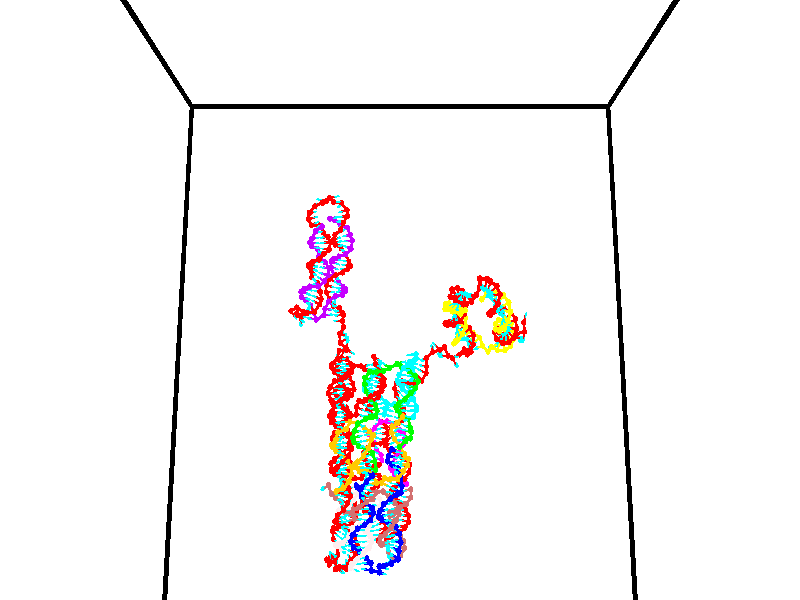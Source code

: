 // switches for output
#declare DRAW_BASES = 1; // possible values are 0, 1; only relevant for DNA ribbons
#declare DRAW_BASES_TYPE = 3; // possible values are 1, 2, 3; only relevant for DNA ribbons
#declare DRAW_FOG = 0; // set to 1 to enable fog

#include "colors.inc"

#include "transforms.inc"
background { rgb <1, 1, 1>}

#default {
   normal{
       ripples 0.25
       frequency 0.20
       turbulence 0.2
       lambda 5
   }
	finish {
		phong 0.1
		phong_size 40.
	}
}

// original window dimensions: 1024x640


// camera settings

camera {
	sky <0, 0.179814, -0.983701>
	up <0, 0.179814, -0.983701>
	right 1.6 * <1, 0, 0>
	location <35, 94.9851, 44.8844>
	look_at <35, 29.7336, 32.9568>
	direction <0, -65.2515, -11.9276>
	angle 67.0682
}


# declare cpy_camera_pos = <35, 94.9851, 44.8844>;
# if (DRAW_FOG = 1)
fog {
	fog_type 2
	up vnormalize(cpy_camera_pos)
	color rgbt<1,1,1,0.3>
	distance 1e-5
	fog_alt 3e-3
	fog_offset 56
}
# end


// LIGHTS

# declare lum = 6;
global_settings {
	ambient_light rgb lum * <0.05, 0.05, 0.05>
	max_trace_level 15
}# declare cpy_direct_light_amount = 0.25;
light_source
{	1000 * <-1, -1.16352, -0.803886>,
	rgb lum * cpy_direct_light_amount
	parallel
}

light_source
{	1000 * <1, 1.16352, 0.803886>,
	rgb lum * cpy_direct_light_amount
	parallel
}

// strand 0

// nucleotide -1

// particle -1
sphere {
	<24.082283, 35.360439, 34.912819> 0.250000
	pigment { color rgbt <1,0,0,0> }
	no_shadow
}
cylinder {
	<24.272530, 35.129230, 35.178051>,  <24.386679, 34.990505, 35.337193>, 0.100000
	pigment { color rgbt <1,0,0,0> }
	no_shadow
}
cylinder {
	<24.272530, 35.129230, 35.178051>,  <24.082283, 35.360439, 34.912819>, 0.100000
	pigment { color rgbt <1,0,0,0> }
	no_shadow
}

// particle -1
sphere {
	<24.272530, 35.129230, 35.178051> 0.100000
	pigment { color rgbt <1,0,0,0> }
	no_shadow
}
sphere {
	0, 1
	scale<0.080000,0.200000,0.300000>
	matrix <0.706264, -0.198436, -0.679569,
		0.524385, 0.791527, 0.313856,
		0.475617, -0.578021, 0.663084,
		24.415215, 34.955826, 35.376976>
	pigment { color rgbt <0,1,1,0> }
	no_shadow
}
cylinder {
	<24.657824, 35.432693, 34.625660>,  <24.082283, 35.360439, 34.912819>, 0.130000
	pigment { color rgbt <1,0,0,0> }
	no_shadow
}

// nucleotide -1

// particle -1
sphere {
	<24.657824, 35.432693, 34.625660> 0.250000
	pigment { color rgbt <1,0,0,0> }
	no_shadow
}
cylinder {
	<24.706816, 35.113689, 34.861958>,  <24.736212, 34.922287, 35.003738>, 0.100000
	pigment { color rgbt <1,0,0,0> }
	no_shadow
}
cylinder {
	<24.706816, 35.113689, 34.861958>,  <24.657824, 35.432693, 34.625660>, 0.100000
	pigment { color rgbt <1,0,0,0> }
	no_shadow
}

// particle -1
sphere {
	<24.706816, 35.113689, 34.861958> 0.100000
	pigment { color rgbt <1,0,0,0> }
	no_shadow
}
sphere {
	0, 1
	scale<0.080000,0.200000,0.300000>
	matrix <0.672089, -0.371324, -0.640636,
		0.730270, 0.475501, 0.490515,
		0.122482, -0.797507, 0.590746,
		24.743561, 34.874435, 35.039181>
	pigment { color rgbt <0,1,1,0> }
	no_shadow
}
cylinder {
	<25.314753, 35.345047, 34.984035>,  <24.657824, 35.432693, 34.625660>, 0.130000
	pigment { color rgbt <1,0,0,0> }
	no_shadow
}

// nucleotide -1

// particle -1
sphere {
	<25.314753, 35.345047, 34.984035> 0.250000
	pigment { color rgbt <1,0,0,0> }
	no_shadow
}
cylinder {
	<25.148914, 34.993427, 34.889896>,  <25.049412, 34.782455, 34.833412>, 0.100000
	pigment { color rgbt <1,0,0,0> }
	no_shadow
}
cylinder {
	<25.148914, 34.993427, 34.889896>,  <25.314753, 35.345047, 34.984035>, 0.100000
	pigment { color rgbt <1,0,0,0> }
	no_shadow
}

// particle -1
sphere {
	<25.148914, 34.993427, 34.889896> 0.100000
	pigment { color rgbt <1,0,0,0> }
	no_shadow
}
sphere {
	0, 1
	scale<0.080000,0.200000,0.300000>
	matrix <0.805703, -0.234362, -0.543983,
		0.423029, -0.415155, 0.805415,
		-0.414596, -0.879045, -0.235349,
		25.024536, 34.729713, 34.819290>
	pigment { color rgbt <0,1,1,0> }
	no_shadow
}
cylinder {
	<25.176815, 35.767349, 35.612247>,  <25.314753, 35.345047, 34.984035>, 0.130000
	pigment { color rgbt <1,0,0,0> }
	no_shadow
}

// nucleotide -1

// particle -1
sphere {
	<25.176815, 35.767349, 35.612247> 0.250000
	pigment { color rgbt <1,0,0,0> }
	no_shadow
}
cylinder {
	<25.213053, 36.000000, 35.935604>,  <25.234795, 36.139591, 36.129620>, 0.100000
	pigment { color rgbt <1,0,0,0> }
	no_shadow
}
cylinder {
	<25.213053, 36.000000, 35.935604>,  <25.176815, 35.767349, 35.612247>, 0.100000
	pigment { color rgbt <1,0,0,0> }
	no_shadow
}

// particle -1
sphere {
	<25.213053, 36.000000, 35.935604> 0.100000
	pigment { color rgbt <1,0,0,0> }
	no_shadow
}
sphere {
	0, 1
	scale<0.080000,0.200000,0.300000>
	matrix <0.568586, 0.636219, -0.521473,
		-0.817620, 0.506884, -0.273069,
		0.090595, 0.581630, 0.808393,
		25.240231, 36.174488, 36.178123>
	pigment { color rgbt <0,1,1,0> }
	no_shadow
}
cylinder {
	<24.892101, 36.388443, 35.437111>,  <25.176815, 35.767349, 35.612247>, 0.130000
	pigment { color rgbt <1,0,0,0> }
	no_shadow
}

// nucleotide -1

// particle -1
sphere {
	<24.892101, 36.388443, 35.437111> 0.250000
	pigment { color rgbt <1,0,0,0> }
	no_shadow
}
cylinder {
	<25.188482, 36.438953, 35.700943>,  <25.366312, 36.469261, 35.859241>, 0.100000
	pigment { color rgbt <1,0,0,0> }
	no_shadow
}
cylinder {
	<25.188482, 36.438953, 35.700943>,  <24.892101, 36.388443, 35.437111>, 0.100000
	pigment { color rgbt <1,0,0,0> }
	no_shadow
}

// particle -1
sphere {
	<25.188482, 36.438953, 35.700943> 0.100000
	pigment { color rgbt <1,0,0,0> }
	no_shadow
}
sphere {
	0, 1
	scale<0.080000,0.200000,0.300000>
	matrix <0.477332, 0.591832, -0.649529,
		-0.472379, 0.796109, 0.378245,
		0.740953, 0.126276, 0.659578,
		25.410769, 36.476837, 35.898815>
	pigment { color rgbt <0,1,1,0> }
	no_shadow
}
cylinder {
	<24.953272, 37.061005, 35.406853>,  <24.892101, 36.388443, 35.437111>, 0.130000
	pigment { color rgbt <1,0,0,0> }
	no_shadow
}

// nucleotide -1

// particle -1
sphere {
	<24.953272, 37.061005, 35.406853> 0.250000
	pigment { color rgbt <1,0,0,0> }
	no_shadow
}
cylinder {
	<25.304943, 36.896809, 35.503632>,  <25.515945, 36.798290, 35.561699>, 0.100000
	pigment { color rgbt <1,0,0,0> }
	no_shadow
}
cylinder {
	<25.304943, 36.896809, 35.503632>,  <24.953272, 37.061005, 35.406853>, 0.100000
	pigment { color rgbt <1,0,0,0> }
	no_shadow
}

// particle -1
sphere {
	<25.304943, 36.896809, 35.503632> 0.100000
	pigment { color rgbt <1,0,0,0> }
	no_shadow
}
sphere {
	0, 1
	scale<0.080000,0.200000,0.300000>
	matrix <0.474060, 0.702305, -0.531069,
		0.048075, 0.581605, 0.812050,
		0.879179, -0.410491, 0.241952,
		25.568697, 36.773663, 35.576218>
	pigment { color rgbt <0,1,1,0> }
	no_shadow
}
cylinder {
	<25.444786, 37.646191, 35.684040>,  <24.953272, 37.061005, 35.406853>, 0.130000
	pigment { color rgbt <1,0,0,0> }
	no_shadow
}

// nucleotide -1

// particle -1
sphere {
	<25.444786, 37.646191, 35.684040> 0.250000
	pigment { color rgbt <1,0,0,0> }
	no_shadow
}
cylinder {
	<25.670076, 37.332611, 35.579582>,  <25.805250, 37.144463, 35.516907>, 0.100000
	pigment { color rgbt <1,0,0,0> }
	no_shadow
}
cylinder {
	<25.670076, 37.332611, 35.579582>,  <25.444786, 37.646191, 35.684040>, 0.100000
	pigment { color rgbt <1,0,0,0> }
	no_shadow
}

// particle -1
sphere {
	<25.670076, 37.332611, 35.579582> 0.100000
	pigment { color rgbt <1,0,0,0> }
	no_shadow
}
sphere {
	0, 1
	scale<0.080000,0.200000,0.300000>
	matrix <0.507185, 0.577487, -0.639743,
		0.652334, 0.227873, 0.722865,
		0.563226, -0.783953, -0.261141,
		25.839045, 37.097424, 35.501240>
	pigment { color rgbt <0,1,1,0> }
	no_shadow
}
cylinder {
	<26.088411, 37.923244, 35.524982>,  <25.444786, 37.646191, 35.684040>, 0.130000
	pigment { color rgbt <1,0,0,0> }
	no_shadow
}

// nucleotide -1

// particle -1
sphere {
	<26.088411, 37.923244, 35.524982> 0.250000
	pigment { color rgbt <1,0,0,0> }
	no_shadow
}
cylinder {
	<26.093023, 37.567410, 35.342335>,  <26.095791, 37.353909, 35.232746>, 0.100000
	pigment { color rgbt <1,0,0,0> }
	no_shadow
}
cylinder {
	<26.093023, 37.567410, 35.342335>,  <26.088411, 37.923244, 35.524982>, 0.100000
	pigment { color rgbt <1,0,0,0> }
	no_shadow
}

// particle -1
sphere {
	<26.093023, 37.567410, 35.342335> 0.100000
	pigment { color rgbt <1,0,0,0> }
	no_shadow
}
sphere {
	0, 1
	scale<0.080000,0.200000,0.300000>
	matrix <0.504855, 0.399354, -0.765270,
		0.863127, -0.221705, 0.453716,
		0.011529, -0.889586, -0.456622,
		26.096481, 37.300533, 35.205349>
	pigment { color rgbt <0,1,1,0> }
	no_shadow
}
cylinder {
	<26.805799, 37.728882, 35.369568>,  <26.088411, 37.923244, 35.524982>, 0.130000
	pigment { color rgbt <1,0,0,0> }
	no_shadow
}

// nucleotide -1

// particle -1
sphere {
	<26.805799, 37.728882, 35.369568> 0.250000
	pigment { color rgbt <1,0,0,0> }
	no_shadow
}
cylinder {
	<26.538378, 37.570976, 35.117474>,  <26.377924, 37.476231, 34.966217>, 0.100000
	pigment { color rgbt <1,0,0,0> }
	no_shadow
}
cylinder {
	<26.538378, 37.570976, 35.117474>,  <26.805799, 37.728882, 35.369568>, 0.100000
	pigment { color rgbt <1,0,0,0> }
	no_shadow
}

// particle -1
sphere {
	<26.538378, 37.570976, 35.117474> 0.100000
	pigment { color rgbt <1,0,0,0> }
	no_shadow
}
sphere {
	0, 1
	scale<0.080000,0.200000,0.300000>
	matrix <0.456119, 0.451678, -0.766774,
		0.587360, -0.800091, -0.121910,
		-0.668553, -0.394767, -0.630235,
		26.337812, 37.452545, 34.928402>
	pigment { color rgbt <0,1,1,0> }
	no_shadow
}
cylinder {
	<27.246847, 37.618324, 34.753681>,  <26.805799, 37.728882, 35.369568>, 0.130000
	pigment { color rgbt <1,0,0,0> }
	no_shadow
}

// nucleotide -1

// particle -1
sphere {
	<27.246847, 37.618324, 34.753681> 0.250000
	pigment { color rgbt <1,0,0,0> }
	no_shadow
}
cylinder {
	<26.892904, 37.517780, 34.596790>,  <26.680538, 37.457455, 34.502655>, 0.100000
	pigment { color rgbt <1,0,0,0> }
	no_shadow
}
cylinder {
	<26.892904, 37.517780, 34.596790>,  <27.246847, 37.618324, 34.753681>, 0.100000
	pigment { color rgbt <1,0,0,0> }
	no_shadow
}

// particle -1
sphere {
	<26.892904, 37.517780, 34.596790> 0.100000
	pigment { color rgbt <1,0,0,0> }
	no_shadow
}
sphere {
	0, 1
	scale<0.080000,0.200000,0.300000>
	matrix <0.346615, 0.207308, -0.914812,
		0.311262, -0.945431, -0.096312,
		-0.884858, -0.251363, -0.392227,
		26.627447, 37.442371, 34.479122>
	pigment { color rgbt <0,1,1,0> }
	no_shadow
}
cylinder {
	<27.309130, 37.162624, 34.230389>,  <27.246847, 37.618324, 34.753681>, 0.130000
	pigment { color rgbt <1,0,0,0> }
	no_shadow
}

// nucleotide -1

// particle -1
sphere {
	<27.309130, 37.162624, 34.230389> 0.250000
	pigment { color rgbt <1,0,0,0> }
	no_shadow
}
cylinder {
	<26.939381, 37.278748, 34.131393>,  <26.717531, 37.348423, 34.071995>, 0.100000
	pigment { color rgbt <1,0,0,0> }
	no_shadow
}
cylinder {
	<26.939381, 37.278748, 34.131393>,  <27.309130, 37.162624, 34.230389>, 0.100000
	pigment { color rgbt <1,0,0,0> }
	no_shadow
}

// particle -1
sphere {
	<26.939381, 37.278748, 34.131393> 0.100000
	pigment { color rgbt <1,0,0,0> }
	no_shadow
}
sphere {
	0, 1
	scale<0.080000,0.200000,0.300000>
	matrix <0.324429, 0.256940, -0.910344,
		-0.200692, -0.921792, -0.331695,
		-0.924374, 0.290311, -0.247491,
		26.662067, 37.365841, 34.057148>
	pigment { color rgbt <0,1,1,0> }
	no_shadow
}
cylinder {
	<27.213104, 36.919037, 33.610886>,  <27.309130, 37.162624, 34.230389>, 0.130000
	pigment { color rgbt <1,0,0,0> }
	no_shadow
}

// nucleotide -1

// particle -1
sphere {
	<27.213104, 36.919037, 33.610886> 0.250000
	pigment { color rgbt <1,0,0,0> }
	no_shadow
}
cylinder {
	<26.927696, 37.199276, 33.608013>,  <26.756451, 37.367420, 33.606289>, 0.100000
	pigment { color rgbt <1,0,0,0> }
	no_shadow
}
cylinder {
	<26.927696, 37.199276, 33.608013>,  <27.213104, 36.919037, 33.610886>, 0.100000
	pigment { color rgbt <1,0,0,0> }
	no_shadow
}

// particle -1
sphere {
	<26.927696, 37.199276, 33.608013> 0.100000
	pigment { color rgbt <1,0,0,0> }
	no_shadow
}
sphere {
	0, 1
	scale<0.080000,0.200000,0.300000>
	matrix <0.170971, 0.164169, -0.971503,
		-0.679453, -0.694415, -0.236920,
		-0.713521, 0.700597, -0.007180,
		26.713640, 37.409454, 33.605858>
	pigment { color rgbt <0,1,1,0> }
	no_shadow
}
cylinder {
	<26.901159, 36.955357, 32.852119>,  <27.213104, 36.919037, 33.610886>, 0.130000
	pigment { color rgbt <1,0,0,0> }
	no_shadow
}

// nucleotide -1

// particle -1
sphere {
	<26.901159, 36.955357, 32.852119> 0.250000
	pigment { color rgbt <1,0,0,0> }
	no_shadow
}
cylinder {
	<26.775454, 37.303524, 33.003704>,  <26.700029, 37.512424, 33.094654>, 0.100000
	pigment { color rgbt <1,0,0,0> }
	no_shadow
}
cylinder {
	<26.775454, 37.303524, 33.003704>,  <26.901159, 36.955357, 32.852119>, 0.100000
	pigment { color rgbt <1,0,0,0> }
	no_shadow
}

// particle -1
sphere {
	<26.775454, 37.303524, 33.003704> 0.100000
	pigment { color rgbt <1,0,0,0> }
	no_shadow
}
sphere {
	0, 1
	scale<0.080000,0.200000,0.300000>
	matrix <0.248115, 0.460618, -0.852214,
		-0.916339, -0.173794, -0.360720,
		-0.314264, 0.870417, 0.378962,
		26.681175, 37.564648, 33.117393>
	pigment { color rgbt <0,1,1,0> }
	no_shadow
}
cylinder {
	<26.353554, 37.142200, 32.422104>,  <26.901159, 36.955357, 32.852119>, 0.130000
	pigment { color rgbt <1,0,0,0> }
	no_shadow
}

// nucleotide -1

// particle -1
sphere {
	<26.353554, 37.142200, 32.422104> 0.250000
	pigment { color rgbt <1,0,0,0> }
	no_shadow
}
cylinder {
	<26.525606, 37.459633, 32.594254>,  <26.628838, 37.650093, 32.697544>, 0.100000
	pigment { color rgbt <1,0,0,0> }
	no_shadow
}
cylinder {
	<26.525606, 37.459633, 32.594254>,  <26.353554, 37.142200, 32.422104>, 0.100000
	pigment { color rgbt <1,0,0,0> }
	no_shadow
}

// particle -1
sphere {
	<26.525606, 37.459633, 32.594254> 0.100000
	pigment { color rgbt <1,0,0,0> }
	no_shadow
}
sphere {
	0, 1
	scale<0.080000,0.200000,0.300000>
	matrix <0.196891, 0.382790, -0.902610,
		-0.881035, 0.472977, 0.008402,
		0.430131, 0.793577, 0.430376,
		26.654646, 37.697704, 32.723366>
	pigment { color rgbt <0,1,1,0> }
	no_shadow
}
cylinder {
	<26.337492, 37.561291, 31.953966>,  <26.353554, 37.142200, 32.422104>, 0.130000
	pigment { color rgbt <1,0,0,0> }
	no_shadow
}

// nucleotide -1

// particle -1
sphere {
	<26.337492, 37.561291, 31.953966> 0.250000
	pigment { color rgbt <1,0,0,0> }
	no_shadow
}
cylinder {
	<26.591610, 37.768810, 32.182789>,  <26.744081, 37.893322, 32.320084>, 0.100000
	pigment { color rgbt <1,0,0,0> }
	no_shadow
}
cylinder {
	<26.591610, 37.768810, 32.182789>,  <26.337492, 37.561291, 31.953966>, 0.100000
	pigment { color rgbt <1,0,0,0> }
	no_shadow
}

// particle -1
sphere {
	<26.591610, 37.768810, 32.182789> 0.100000
	pigment { color rgbt <1,0,0,0> }
	no_shadow
}
sphere {
	0, 1
	scale<0.080000,0.200000,0.300000>
	matrix <0.293122, 0.523328, -0.800130,
		-0.714479, 0.676000, 0.180396,
		0.635294, 0.518798, 0.572057,
		26.782198, 37.924450, 32.354404>
	pigment { color rgbt <0,1,1,0> }
	no_shadow
}
cylinder {
	<26.222776, 38.215309, 31.774353>,  <26.337492, 37.561291, 31.953966>, 0.130000
	pigment { color rgbt <1,0,0,0> }
	no_shadow
}

// nucleotide -1

// particle -1
sphere {
	<26.222776, 38.215309, 31.774353> 0.250000
	pigment { color rgbt <1,0,0,0> }
	no_shadow
}
cylinder {
	<26.582193, 38.227455, 31.949490>,  <26.797844, 38.234745, 32.054569>, 0.100000
	pigment { color rgbt <1,0,0,0> }
	no_shadow
}
cylinder {
	<26.582193, 38.227455, 31.949490>,  <26.222776, 38.215309, 31.774353>, 0.100000
	pigment { color rgbt <1,0,0,0> }
	no_shadow
}

// particle -1
sphere {
	<26.582193, 38.227455, 31.949490> 0.100000
	pigment { color rgbt <1,0,0,0> }
	no_shadow
}
sphere {
	0, 1
	scale<0.080000,0.200000,0.300000>
	matrix <0.320280, 0.636707, -0.701445,
		-0.300078, 0.770508, 0.562380,
		0.898540, 0.030369, 0.437839,
		26.851755, 38.236565, 32.080841>
	pigment { color rgbt <0,1,1,0> }
	no_shadow
}
cylinder {
	<26.280096, 38.922115, 31.784691>,  <26.222776, 38.215309, 31.774353>, 0.130000
	pigment { color rgbt <1,0,0,0> }
	no_shadow
}

// nucleotide -1

// particle -1
sphere {
	<26.280096, 38.922115, 31.784691> 0.250000
	pigment { color rgbt <1,0,0,0> }
	no_shadow
}
cylinder {
	<26.641935, 38.755413, 31.820515>,  <26.859039, 38.655392, 31.842009>, 0.100000
	pigment { color rgbt <1,0,0,0> }
	no_shadow
}
cylinder {
	<26.641935, 38.755413, 31.820515>,  <26.280096, 38.922115, 31.784691>, 0.100000
	pigment { color rgbt <1,0,0,0> }
	no_shadow
}

// particle -1
sphere {
	<26.641935, 38.755413, 31.820515> 0.100000
	pigment { color rgbt <1,0,0,0> }
	no_shadow
}
sphere {
	0, 1
	scale<0.080000,0.200000,0.300000>
	matrix <0.374885, 0.677797, -0.632497,
		0.202889, 0.605731, 0.769367,
		0.904598, -0.416751, 0.089562,
		26.913315, 38.630386, 31.847383>
	pigment { color rgbt <0,1,1,0> }
	no_shadow
}
cylinder {
	<26.705494, 39.480087, 31.708246>,  <26.280096, 38.922115, 31.784691>, 0.130000
	pigment { color rgbt <1,0,0,0> }
	no_shadow
}

// nucleotide -1

// particle -1
sphere {
	<26.705494, 39.480087, 31.708246> 0.250000
	pigment { color rgbt <1,0,0,0> }
	no_shadow
}
cylinder {
	<26.924580, 39.155365, 31.627268>,  <27.056030, 38.960533, 31.578682>, 0.100000
	pigment { color rgbt <1,0,0,0> }
	no_shadow
}
cylinder {
	<26.924580, 39.155365, 31.627268>,  <26.705494, 39.480087, 31.708246>, 0.100000
	pigment { color rgbt <1,0,0,0> }
	no_shadow
}

// particle -1
sphere {
	<26.924580, 39.155365, 31.627268> 0.100000
	pigment { color rgbt <1,0,0,0> }
	no_shadow
}
sphere {
	0, 1
	scale<0.080000,0.200000,0.300000>
	matrix <0.331196, 0.432571, -0.838565,
		0.768322, 0.392245, 0.505792,
		0.547714, -0.811804, -0.202444,
		27.088894, 38.911823, 31.566534>
	pigment { color rgbt <0,1,1,0> }
	no_shadow
}
cylinder {
	<27.394024, 39.782597, 31.563833>,  <26.705494, 39.480087, 31.708246>, 0.130000
	pigment { color rgbt <1,0,0,0> }
	no_shadow
}

// nucleotide -1

// particle -1
sphere {
	<27.394024, 39.782597, 31.563833> 0.250000
	pigment { color rgbt <1,0,0,0> }
	no_shadow
}
cylinder {
	<27.389437, 39.412617, 31.411869>,  <27.386684, 39.190628, 31.320690>, 0.100000
	pigment { color rgbt <1,0,0,0> }
	no_shadow
}
cylinder {
	<27.389437, 39.412617, 31.411869>,  <27.394024, 39.782597, 31.563833>, 0.100000
	pigment { color rgbt <1,0,0,0> }
	no_shadow
}

// particle -1
sphere {
	<27.389437, 39.412617, 31.411869> 0.100000
	pigment { color rgbt <1,0,0,0> }
	no_shadow
}
sphere {
	0, 1
	scale<0.080000,0.200000,0.300000>
	matrix <0.342810, 0.353276, -0.870446,
		0.939335, -0.140218, 0.313032,
		-0.011466, -0.924951, -0.379913,
		27.385998, 39.135132, 31.297895>
	pigment { color rgbt <0,1,1,0> }
	no_shadow
}
cylinder {
	<27.836246, 39.750996, 31.105114>,  <27.394024, 39.782597, 31.563833>, 0.130000
	pigment { color rgbt <1,0,0,0> }
	no_shadow
}

// nucleotide -1

// particle -1
sphere {
	<27.836246, 39.750996, 31.105114> 0.250000
	pigment { color rgbt <1,0,0,0> }
	no_shadow
}
cylinder {
	<27.678522, 39.401905, 30.989964>,  <27.583887, 39.192451, 30.920874>, 0.100000
	pigment { color rgbt <1,0,0,0> }
	no_shadow
}
cylinder {
	<27.678522, 39.401905, 30.989964>,  <27.836246, 39.750996, 31.105114>, 0.100000
	pigment { color rgbt <1,0,0,0> }
	no_shadow
}

// particle -1
sphere {
	<27.678522, 39.401905, 30.989964> 0.100000
	pigment { color rgbt <1,0,0,0> }
	no_shadow
}
sphere {
	0, 1
	scale<0.080000,0.200000,0.300000>
	matrix <0.241646, 0.203770, -0.948728,
		0.886638, -0.443658, 0.130541,
		-0.394310, -0.872723, -0.287878,
		27.560228, 39.140087, 30.903601>
	pigment { color rgbt <0,1,1,0> }
	no_shadow
}
cylinder {
	<28.277077, 39.392990, 30.675497>,  <27.836246, 39.750996, 31.105114>, 0.130000
	pigment { color rgbt <1,0,0,0> }
	no_shadow
}

// nucleotide -1

// particle -1
sphere {
	<28.277077, 39.392990, 30.675497> 0.250000
	pigment { color rgbt <1,0,0,0> }
	no_shadow
}
cylinder {
	<27.902697, 39.274590, 30.599207>,  <27.678068, 39.203548, 30.553432>, 0.100000
	pigment { color rgbt <1,0,0,0> }
	no_shadow
}
cylinder {
	<27.902697, 39.274590, 30.599207>,  <28.277077, 39.392990, 30.675497>, 0.100000
	pigment { color rgbt <1,0,0,0> }
	no_shadow
}

// particle -1
sphere {
	<27.902697, 39.274590, 30.599207> 0.100000
	pigment { color rgbt <1,0,0,0> }
	no_shadow
}
sphere {
	0, 1
	scale<0.080000,0.200000,0.300000>
	matrix <0.145154, 0.169161, -0.974841,
		0.320819, -0.940089, -0.115361,
		-0.935951, -0.296003, -0.190728,
		27.621910, 39.185787, 30.541988>
	pigment { color rgbt <0,1,1,0> }
	no_shadow
}
cylinder {
	<28.339792, 39.084614, 29.977335>,  <28.277077, 39.392990, 30.675497>, 0.130000
	pigment { color rgbt <1,0,0,0> }
	no_shadow
}

// nucleotide -1

// particle -1
sphere {
	<28.339792, 39.084614, 29.977335> 0.250000
	pigment { color rgbt <1,0,0,0> }
	no_shadow
}
cylinder {
	<27.945433, 39.128540, 30.027838>,  <27.708817, 39.154896, 30.058140>, 0.100000
	pigment { color rgbt <1,0,0,0> }
	no_shadow
}
cylinder {
	<27.945433, 39.128540, 30.027838>,  <28.339792, 39.084614, 29.977335>, 0.100000
	pigment { color rgbt <1,0,0,0> }
	no_shadow
}

// particle -1
sphere {
	<27.945433, 39.128540, 30.027838> 0.100000
	pigment { color rgbt <1,0,0,0> }
	no_shadow
}
sphere {
	0, 1
	scale<0.080000,0.200000,0.300000>
	matrix <-0.126946, 0.000728, -0.991909,
		-0.109021, -0.993952, 0.013224,
		-0.985900, 0.109818, 0.126258,
		27.649662, 39.161484, 30.065716>
	pigment { color rgbt <0,1,1,0> }
	no_shadow
}
cylinder {
	<28.051546, 38.628983, 29.435061>,  <28.339792, 39.084614, 29.977335>, 0.130000
	pigment { color rgbt <1,0,0,0> }
	no_shadow
}

// nucleotide -1

// particle -1
sphere {
	<28.051546, 38.628983, 29.435061> 0.250000
	pigment { color rgbt <1,0,0,0> }
	no_shadow
}
cylinder {
	<27.764175, 38.889515, 29.532738>,  <27.591753, 39.045834, 29.591345>, 0.100000
	pigment { color rgbt <1,0,0,0> }
	no_shadow
}
cylinder {
	<27.764175, 38.889515, 29.532738>,  <28.051546, 38.628983, 29.435061>, 0.100000
	pigment { color rgbt <1,0,0,0> }
	no_shadow
}

// particle -1
sphere {
	<27.764175, 38.889515, 29.532738> 0.100000
	pigment { color rgbt <1,0,0,0> }
	no_shadow
}
sphere {
	0, 1
	scale<0.080000,0.200000,0.300000>
	matrix <-0.160738, 0.186106, -0.969292,
		-0.676778, -0.735616, -0.029009,
		-0.718426, 0.651333, 0.244194,
		27.548647, 39.084915, 29.605995>
	pigment { color rgbt <0,1,1,0> }
	no_shadow
}
cylinder {
	<27.541212, 38.320267, 28.969286>,  <28.051546, 38.628983, 29.435061>, 0.130000
	pigment { color rgbt <1,0,0,0> }
	no_shadow
}

// nucleotide -1

// particle -1
sphere {
	<27.541212, 38.320267, 28.969286> 0.250000
	pigment { color rgbt <1,0,0,0> }
	no_shadow
}
cylinder {
	<27.432508, 38.698105, 29.042915>,  <27.367287, 38.924809, 29.087093>, 0.100000
	pigment { color rgbt <1,0,0,0> }
	no_shadow
}
cylinder {
	<27.432508, 38.698105, 29.042915>,  <27.541212, 38.320267, 28.969286>, 0.100000
	pigment { color rgbt <1,0,0,0> }
	no_shadow
}

// particle -1
sphere {
	<27.432508, 38.698105, 29.042915> 0.100000
	pigment { color rgbt <1,0,0,0> }
	no_shadow
}
sphere {
	0, 1
	scale<0.080000,0.200000,0.300000>
	matrix <-0.084535, 0.167102, -0.982309,
		-0.958645, -0.282512, 0.034440,
		-0.271759, 0.944597, 0.184074,
		27.350981, 38.981483, 29.098137>
	pigment { color rgbt <0,1,1,0> }
	no_shadow
}
cylinder {
	<27.200485, 38.399048, 28.407377>,  <27.541212, 38.320267, 28.969286>, 0.130000
	pigment { color rgbt <1,0,0,0> }
	no_shadow
}

// nucleotide -1

// particle -1
sphere {
	<27.200485, 38.399048, 28.407377> 0.250000
	pigment { color rgbt <1,0,0,0> }
	no_shadow
}
cylinder {
	<27.176098, 38.765530, 28.565800>,  <27.161465, 38.985416, 28.660852>, 0.100000
	pigment { color rgbt <1,0,0,0> }
	no_shadow
}
cylinder {
	<27.176098, 38.765530, 28.565800>,  <27.200485, 38.399048, 28.407377>, 0.100000
	pigment { color rgbt <1,0,0,0> }
	no_shadow
}

// particle -1
sphere {
	<27.176098, 38.765530, 28.565800> 0.100000
	pigment { color rgbt <1,0,0,0> }
	no_shadow
}
sphere {
	0, 1
	scale<0.080000,0.200000,0.300000>
	matrix <-0.290870, 0.363263, -0.885118,
		-0.954818, -0.169167, 0.244346,
		-0.060971, 0.916200, 0.396056,
		27.157806, 39.040390, 28.684616>
	pigment { color rgbt <0,1,1,0> }
	no_shadow
}
cylinder {
	<26.438707, 38.711624, 28.487385>,  <27.200485, 38.399048, 28.407377>, 0.130000
	pigment { color rgbt <1,0,0,0> }
	no_shadow
}

// nucleotide -1

// particle -1
sphere {
	<26.438707, 38.711624, 28.487385> 0.250000
	pigment { color rgbt <1,0,0,0> }
	no_shadow
}
cylinder {
	<26.755487, 38.950653, 28.437227>,  <26.945555, 39.094070, 28.407133>, 0.100000
	pigment { color rgbt <1,0,0,0> }
	no_shadow
}
cylinder {
	<26.755487, 38.950653, 28.437227>,  <26.438707, 38.711624, 28.487385>, 0.100000
	pigment { color rgbt <1,0,0,0> }
	no_shadow
}

// particle -1
sphere {
	<26.755487, 38.950653, 28.437227> 0.100000
	pigment { color rgbt <1,0,0,0> }
	no_shadow
}
sphere {
	0, 1
	scale<0.080000,0.200000,0.300000>
	matrix <-0.316236, 0.225748, -0.921430,
		-0.522312, 0.769381, 0.367755,
		0.791950, 0.597571, -0.125395,
		26.993073, 39.129925, 28.399609>
	pigment { color rgbt <0,1,1,0> }
	no_shadow
}
cylinder {
	<26.214813, 39.312599, 28.141891>,  <26.438707, 38.711624, 28.487385>, 0.130000
	pigment { color rgbt <1,0,0,0> }
	no_shadow
}

// nucleotide -1

// particle -1
sphere {
	<26.214813, 39.312599, 28.141891> 0.250000
	pigment { color rgbt <1,0,0,0> }
	no_shadow
}
cylinder {
	<26.606447, 39.306004, 28.060783>,  <26.841429, 39.302048, 28.012117>, 0.100000
	pigment { color rgbt <1,0,0,0> }
	no_shadow
}
cylinder {
	<26.606447, 39.306004, 28.060783>,  <26.214813, 39.312599, 28.141891>, 0.100000
	pigment { color rgbt <1,0,0,0> }
	no_shadow
}

// particle -1
sphere {
	<26.606447, 39.306004, 28.060783> 0.100000
	pigment { color rgbt <1,0,0,0> }
	no_shadow
}
sphere {
	0, 1
	scale<0.080000,0.200000,0.300000>
	matrix <-0.190958, 0.269284, -0.943939,
		0.070167, 0.962920, 0.260504,
		0.979087, -0.016488, -0.202772,
		26.900173, 39.301056, 27.999952>
	pigment { color rgbt <0,1,1,0> }
	no_shadow
}
cylinder {
	<26.418627, 40.004169, 27.840448>,  <26.214813, 39.312599, 28.141891>, 0.130000
	pigment { color rgbt <1,0,0,0> }
	no_shadow
}

// nucleotide -1

// particle -1
sphere {
	<26.418627, 40.004169, 27.840448> 0.250000
	pigment { color rgbt <1,0,0,0> }
	no_shadow
}
cylinder {
	<26.648540, 39.703518, 27.711035>,  <26.786489, 39.523129, 27.633387>, 0.100000
	pigment { color rgbt <1,0,0,0> }
	no_shadow
}
cylinder {
	<26.648540, 39.703518, 27.711035>,  <26.418627, 40.004169, 27.840448>, 0.100000
	pigment { color rgbt <1,0,0,0> }
	no_shadow
}

// particle -1
sphere {
	<26.648540, 39.703518, 27.711035> 0.100000
	pigment { color rgbt <1,0,0,0> }
	no_shadow
}
sphere {
	0, 1
	scale<0.080000,0.200000,0.300000>
	matrix <-0.267648, 0.200942, -0.942330,
		0.773295, 0.628232, -0.085674,
		0.574787, -0.751630, -0.323533,
		26.820976, 39.478027, 27.613976>
	pigment { color rgbt <0,1,1,0> }
	no_shadow
}
cylinder {
	<26.942549, 40.033867, 27.307974>,  <26.418627, 40.004169, 27.840448>, 0.130000
	pigment { color rgbt <1,0,0,0> }
	no_shadow
}

// nucleotide -1

// particle -1
sphere {
	<26.942549, 40.033867, 27.307974> 0.250000
	pigment { color rgbt <1,0,0,0> }
	no_shadow
}
cylinder {
	<26.914234, 39.636364, 27.273478>,  <26.897245, 39.397861, 27.252779>, 0.100000
	pigment { color rgbt <1,0,0,0> }
	no_shadow
}
cylinder {
	<26.914234, 39.636364, 27.273478>,  <26.942549, 40.033867, 27.307974>, 0.100000
	pigment { color rgbt <1,0,0,0> }
	no_shadow
}

// particle -1
sphere {
	<26.914234, 39.636364, 27.273478> 0.100000
	pigment { color rgbt <1,0,0,0> }
	no_shadow
}
sphere {
	0, 1
	scale<0.080000,0.200000,0.300000>
	matrix <0.307004, 0.060556, -0.949780,
		0.949072, -0.093708, 0.300801,
		-0.070786, -0.993756, -0.086240,
		26.892998, 39.338238, 27.247606>
	pigment { color rgbt <0,1,1,0> }
	no_shadow
}
cylinder {
	<27.579088, 39.745651, 26.944336>,  <26.942549, 40.033867, 27.307974>, 0.130000
	pigment { color rgbt <1,0,0,0> }
	no_shadow
}

// nucleotide -1

// particle -1
sphere {
	<27.579088, 39.745651, 26.944336> 0.250000
	pigment { color rgbt <1,0,0,0> }
	no_shadow
}
cylinder {
	<27.314432, 39.447857, 26.908628>,  <27.155638, 39.269180, 26.887205>, 0.100000
	pigment { color rgbt <1,0,0,0> }
	no_shadow
}
cylinder {
	<27.314432, 39.447857, 26.908628>,  <27.579088, 39.745651, 26.944336>, 0.100000
	pigment { color rgbt <1,0,0,0> }
	no_shadow
}

// particle -1
sphere {
	<27.314432, 39.447857, 26.908628> 0.100000
	pigment { color rgbt <1,0,0,0> }
	no_shadow
}
sphere {
	0, 1
	scale<0.080000,0.200000,0.300000>
	matrix <0.272064, -0.127424, -0.953805,
		0.698721, -0.655364, 0.286858,
		-0.661642, -0.744487, -0.089267,
		27.115940, 39.224510, 26.881849>
	pigment { color rgbt <0,1,1,0> }
	no_shadow
}
cylinder {
	<27.907179, 39.229496, 26.623466>,  <27.579088, 39.745651, 26.944336>, 0.130000
	pigment { color rgbt <1,0,0,0> }
	no_shadow
}

// nucleotide -1

// particle -1
sphere {
	<27.907179, 39.229496, 26.623466> 0.250000
	pigment { color rgbt <1,0,0,0> }
	no_shadow
}
cylinder {
	<27.516737, 39.184536, 26.549078>,  <27.282471, 39.157562, 26.504446>, 0.100000
	pigment { color rgbt <1,0,0,0> }
	no_shadow
}
cylinder {
	<27.516737, 39.184536, 26.549078>,  <27.907179, 39.229496, 26.623466>, 0.100000
	pigment { color rgbt <1,0,0,0> }
	no_shadow
}

// particle -1
sphere {
	<27.516737, 39.184536, 26.549078> 0.100000
	pigment { color rgbt <1,0,0,0> }
	no_shadow
}
sphere {
	0, 1
	scale<0.080000,0.200000,0.300000>
	matrix <0.192194, -0.047251, -0.980219,
		0.101389, -0.992539, 0.067725,
		-0.976106, -0.112400, -0.185969,
		27.223906, 39.150818, 26.493288>
	pigment { color rgbt <0,1,1,0> }
	no_shadow
}
cylinder {
	<28.153643, 38.762470, 26.197798>,  <27.907179, 39.229496, 26.623466>, 0.130000
	pigment { color rgbt <1,0,0,0> }
	no_shadow
}

// nucleotide -1

// particle -1
sphere {
	<28.153643, 38.762470, 26.197798> 0.250000
	pigment { color rgbt <1,0,0,0> }
	no_shadow
}
cylinder {
	<28.549282, 38.777473, 26.140839>,  <28.786665, 38.786476, 26.106663>, 0.100000
	pigment { color rgbt <1,0,0,0> }
	no_shadow
}
cylinder {
	<28.549282, 38.777473, 26.140839>,  <28.153643, 38.762470, 26.197798>, 0.100000
	pigment { color rgbt <1,0,0,0> }
	no_shadow
}

// particle -1
sphere {
	<28.549282, 38.777473, 26.140839> 0.100000
	pigment { color rgbt <1,0,0,0> }
	no_shadow
}
sphere {
	0, 1
	scale<0.080000,0.200000,0.300000>
	matrix <0.146922, -0.186501, 0.971407,
		0.009885, -0.981738, -0.189979,
		0.989099, 0.037514, -0.142395,
		28.846012, 38.788727, 26.098120>
	pigment { color rgbt <0,1,1,0> }
	no_shadow
}
cylinder {
	<28.449270, 38.110226, 26.319136>,  <28.153643, 38.762470, 26.197798>, 0.130000
	pigment { color rgbt <1,0,0,0> }
	no_shadow
}

// nucleotide -1

// particle -1
sphere {
	<28.449270, 38.110226, 26.319136> 0.250000
	pigment { color rgbt <1,0,0,0> }
	no_shadow
}
cylinder {
	<28.746868, 38.365070, 26.399691>,  <28.925426, 38.517979, 26.448025>, 0.100000
	pigment { color rgbt <1,0,0,0> }
	no_shadow
}
cylinder {
	<28.746868, 38.365070, 26.399691>,  <28.449270, 38.110226, 26.319136>, 0.100000
	pigment { color rgbt <1,0,0,0> }
	no_shadow
}

// particle -1
sphere {
	<28.746868, 38.365070, 26.399691> 0.100000
	pigment { color rgbt <1,0,0,0> }
	no_shadow
}
sphere {
	0, 1
	scale<0.080000,0.200000,0.300000>
	matrix <0.140623, -0.443941, 0.884953,
		0.653223, -0.630079, -0.419882,
		0.743993, 0.637116, 0.201389,
		28.970066, 38.556206, 26.460108>
	pigment { color rgbt <0,1,1,0> }
	no_shadow
}
cylinder {
	<29.226564, 37.863647, 26.348045>,  <28.449270, 38.110226, 26.319136>, 0.130000
	pigment { color rgbt <1,0,0,0> }
	no_shadow
}

// nucleotide -1

// particle -1
sphere {
	<29.226564, 37.863647, 26.348045> 0.250000
	pigment { color rgbt <1,0,0,0> }
	no_shadow
}
cylinder {
	<29.119654, 38.158150, 26.596720>,  <29.055508, 38.334850, 26.745924>, 0.100000
	pigment { color rgbt <1,0,0,0> }
	no_shadow
}
cylinder {
	<29.119654, 38.158150, 26.596720>,  <29.226564, 37.863647, 26.348045>, 0.100000
	pigment { color rgbt <1,0,0,0> }
	no_shadow
}

// particle -1
sphere {
	<29.119654, 38.158150, 26.596720> 0.100000
	pigment { color rgbt <1,0,0,0> }
	no_shadow
}
sphere {
	0, 1
	scale<0.080000,0.200000,0.300000>
	matrix <0.176586, -0.596810, 0.782710,
		0.947302, 0.318980, 0.029500,
		-0.267275, 0.736254, 0.621686,
		29.039471, 38.379025, 26.783226>
	pigment { color rgbt <0,1,1,0> }
	no_shadow
}
cylinder {
	<29.788980, 37.850689, 26.939749>,  <29.226564, 37.863647, 26.348045>, 0.130000
	pigment { color rgbt <1,0,0,0> }
	no_shadow
}

// nucleotide -1

// particle -1
sphere {
	<29.788980, 37.850689, 26.939749> 0.250000
	pigment { color rgbt <1,0,0,0> }
	no_shadow
}
cylinder {
	<29.450176, 38.017357, 27.071789>,  <29.246895, 38.117355, 27.151012>, 0.100000
	pigment { color rgbt <1,0,0,0> }
	no_shadow
}
cylinder {
	<29.450176, 38.017357, 27.071789>,  <29.788980, 37.850689, 26.939749>, 0.100000
	pigment { color rgbt <1,0,0,0> }
	no_shadow
}

// particle -1
sphere {
	<29.450176, 38.017357, 27.071789> 0.100000
	pigment { color rgbt <1,0,0,0> }
	no_shadow
}
sphere {
	0, 1
	scale<0.080000,0.200000,0.300000>
	matrix <0.131755, -0.437049, 0.889735,
		0.514992, 0.797106, 0.315287,
		-0.847009, 0.416666, 0.330099,
		29.196074, 38.142357, 27.170818>
	pigment { color rgbt <0,1,1,0> }
	no_shadow
}
cylinder {
	<29.871088, 38.363552, 27.596083>,  <29.788980, 37.850689, 26.939749>, 0.130000
	pigment { color rgbt <1,0,0,0> }
	no_shadow
}

// nucleotide -1

// particle -1
sphere {
	<29.871088, 38.363552, 27.596083> 0.250000
	pigment { color rgbt <1,0,0,0> }
	no_shadow
}
cylinder {
	<29.513657, 38.184109, 27.589521>,  <29.299198, 38.076443, 27.585585>, 0.100000
	pigment { color rgbt <1,0,0,0> }
	no_shadow
}
cylinder {
	<29.513657, 38.184109, 27.589521>,  <29.871088, 38.363552, 27.596083>, 0.100000
	pigment { color rgbt <1,0,0,0> }
	no_shadow
}

// particle -1
sphere {
	<29.513657, 38.184109, 27.589521> 0.100000
	pigment { color rgbt <1,0,0,0> }
	no_shadow
}
sphere {
	0, 1
	scale<0.080000,0.200000,0.300000>
	matrix <0.139912, -0.313042, 0.939377,
		-0.426543, 0.837114, 0.342493,
		-0.893580, -0.448604, -0.016404,
		29.245583, 38.049526, 27.584600>
	pigment { color rgbt <0,1,1,0> }
	no_shadow
}
cylinder {
	<29.491562, 38.496635, 28.213673>,  <29.871088, 38.363552, 27.596083>, 0.130000
	pigment { color rgbt <1,0,0,0> }
	no_shadow
}

// nucleotide -1

// particle -1
sphere {
	<29.491562, 38.496635, 28.213673> 0.250000
	pigment { color rgbt <1,0,0,0> }
	no_shadow
}
cylinder {
	<29.324965, 38.162468, 28.070223>,  <29.225006, 37.961967, 27.984154>, 0.100000
	pigment { color rgbt <1,0,0,0> }
	no_shadow
}
cylinder {
	<29.324965, 38.162468, 28.070223>,  <29.491562, 38.496635, 28.213673>, 0.100000
	pigment { color rgbt <1,0,0,0> }
	no_shadow
}

// particle -1
sphere {
	<29.324965, 38.162468, 28.070223> 0.100000
	pigment { color rgbt <1,0,0,0> }
	no_shadow
}
sphere {
	0, 1
	scale<0.080000,0.200000,0.300000>
	matrix <0.031772, -0.407598, 0.912608,
		-0.908584, 0.368701, 0.196305,
		-0.416493, -0.835418, -0.358623,
		29.200016, 37.911842, 27.962637>
	pigment { color rgbt <0,1,1,0> }
	no_shadow
}
cylinder {
	<29.207260, 38.265625, 28.759844>,  <29.491562, 38.496635, 28.213673>, 0.130000
	pigment { color rgbt <1,0,0,0> }
	no_shadow
}

// nucleotide -1

// particle -1
sphere {
	<29.207260, 38.265625, 28.759844> 0.250000
	pigment { color rgbt <1,0,0,0> }
	no_shadow
}
cylinder {
	<29.181377, 37.934990, 28.536217>,  <29.165848, 37.736607, 28.402040>, 0.100000
	pigment { color rgbt <1,0,0,0> }
	no_shadow
}
cylinder {
	<29.181377, 37.934990, 28.536217>,  <29.207260, 38.265625, 28.759844>, 0.100000
	pigment { color rgbt <1,0,0,0> }
	no_shadow
}

// particle -1
sphere {
	<29.181377, 37.934990, 28.536217> 0.100000
	pigment { color rgbt <1,0,0,0> }
	no_shadow
}
sphere {
	0, 1
	scale<0.080000,0.200000,0.300000>
	matrix <-0.093093, -0.552800, 0.828098,
		-0.993553, 0.105628, -0.041181,
		-0.064705, -0.826592, -0.559069,
		29.161966, 37.687012, 28.368496>
	pigment { color rgbt <0,1,1,0> }
	no_shadow
}
cylinder {
	<28.632757, 37.858986, 29.032206>,  <29.207260, 38.265625, 28.759844>, 0.130000
	pigment { color rgbt <1,0,0,0> }
	no_shadow
}

// nucleotide -1

// particle -1
sphere {
	<28.632757, 37.858986, 29.032206> 0.250000
	pigment { color rgbt <1,0,0,0> }
	no_shadow
}
cylinder {
	<28.892170, 37.614265, 28.851048>,  <29.047817, 37.467434, 28.742353>, 0.100000
	pigment { color rgbt <1,0,0,0> }
	no_shadow
}
cylinder {
	<28.892170, 37.614265, 28.851048>,  <28.632757, 37.858986, 29.032206>, 0.100000
	pigment { color rgbt <1,0,0,0> }
	no_shadow
}

// particle -1
sphere {
	<28.892170, 37.614265, 28.851048> 0.100000
	pigment { color rgbt <1,0,0,0> }
	no_shadow
}
sphere {
	0, 1
	scale<0.080000,0.200000,0.300000>
	matrix <0.095708, -0.524721, 0.845877,
		-0.755148, -0.591922, -0.281744,
		0.648530, -0.611798, -0.452894,
		29.086729, 37.430725, 28.715179>
	pigment { color rgbt <0,1,1,0> }
	no_shadow
}
cylinder {
	<28.380947, 37.395489, 29.388025>,  <28.632757, 37.858986, 29.032206>, 0.130000
	pigment { color rgbt <1,0,0,0> }
	no_shadow
}

// nucleotide -1

// particle -1
sphere {
	<28.380947, 37.395489, 29.388025> 0.250000
	pigment { color rgbt <1,0,0,0> }
	no_shadow
}
cylinder {
	<28.694702, 37.212643, 29.220320>,  <28.882956, 37.102936, 29.119696>, 0.100000
	pigment { color rgbt <1,0,0,0> }
	no_shadow
}
cylinder {
	<28.694702, 37.212643, 29.220320>,  <28.380947, 37.395489, 29.388025>, 0.100000
	pigment { color rgbt <1,0,0,0> }
	no_shadow
}

// particle -1
sphere {
	<28.694702, 37.212643, 29.220320> 0.100000
	pigment { color rgbt <1,0,0,0> }
	no_shadow
}
sphere {
	0, 1
	scale<0.080000,0.200000,0.300000>
	matrix <0.050245, -0.626890, 0.777486,
		-0.618235, -0.630915, -0.468755,
		0.784386, -0.457116, -0.419265,
		28.930017, 37.075508, 29.094540>
	pigment { color rgbt <0,1,1,0> }
	no_shadow
}
cylinder {
	<28.283463, 36.652412, 29.339632>,  <28.380947, 37.395489, 29.388025>, 0.130000
	pigment { color rgbt <1,0,0,0> }
	no_shadow
}

// nucleotide -1

// particle -1
sphere {
	<28.283463, 36.652412, 29.339632> 0.250000
	pigment { color rgbt <1,0,0,0> }
	no_shadow
}
cylinder {
	<28.681187, 36.691887, 29.323586>,  <28.919821, 36.715572, 29.313957>, 0.100000
	pigment { color rgbt <1,0,0,0> }
	no_shadow
}
cylinder {
	<28.681187, 36.691887, 29.323586>,  <28.283463, 36.652412, 29.339632>, 0.100000
	pigment { color rgbt <1,0,0,0> }
	no_shadow
}

// particle -1
sphere {
	<28.681187, 36.691887, 29.323586> 0.100000
	pigment { color rgbt <1,0,0,0> }
	no_shadow
}
sphere {
	0, 1
	scale<0.080000,0.200000,0.300000>
	matrix <0.094284, -0.639957, 0.762605,
		0.049584, -0.762048, -0.645620,
		0.994310, 0.098685, -0.040117,
		28.979479, 36.721493, 29.311550>
	pigment { color rgbt <0,1,1,0> }
	no_shadow
}
cylinder {
	<28.494202, 36.042114, 29.396208>,  <28.283463, 36.652412, 29.339632>, 0.130000
	pigment { color rgbt <1,0,0,0> }
	no_shadow
}

// nucleotide -1

// particle -1
sphere {
	<28.494202, 36.042114, 29.396208> 0.250000
	pigment { color rgbt <1,0,0,0> }
	no_shadow
}
cylinder {
	<28.806248, 36.275097, 29.487566>,  <28.993475, 36.414886, 29.542381>, 0.100000
	pigment { color rgbt <1,0,0,0> }
	no_shadow
}
cylinder {
	<28.806248, 36.275097, 29.487566>,  <28.494202, 36.042114, 29.396208>, 0.100000
	pigment { color rgbt <1,0,0,0> }
	no_shadow
}

// particle -1
sphere {
	<28.806248, 36.275097, 29.487566> 0.100000
	pigment { color rgbt <1,0,0,0> }
	no_shadow
}
sphere {
	0, 1
	scale<0.080000,0.200000,0.300000>
	matrix <0.256789, -0.630989, 0.732061,
		0.570510, -0.512441, -0.641812,
		0.780114, 0.582458, 0.228396,
		29.040281, 36.449833, 29.556086>
	pigment { color rgbt <0,1,1,0> }
	no_shadow
}
cylinder {
	<29.016264, 35.478065, 29.566294>,  <28.494202, 36.042114, 29.396208>, 0.130000
	pigment { color rgbt <1,0,0,0> }
	no_shadow
}

// nucleotide -1

// particle -1
sphere {
	<29.016264, 35.478065, 29.566294> 0.250000
	pigment { color rgbt <1,0,0,0> }
	no_shadow
}
cylinder {
	<29.122721, 35.832603, 29.717848>,  <29.186596, 36.045326, 29.808781>, 0.100000
	pigment { color rgbt <1,0,0,0> }
	no_shadow
}
cylinder {
	<29.122721, 35.832603, 29.717848>,  <29.016264, 35.478065, 29.566294>, 0.100000
	pigment { color rgbt <1,0,0,0> }
	no_shadow
}

// particle -1
sphere {
	<29.122721, 35.832603, 29.717848> 0.100000
	pigment { color rgbt <1,0,0,0> }
	no_shadow
}
sphere {
	0, 1
	scale<0.080000,0.200000,0.300000>
	matrix <0.076047, -0.411143, 0.908393,
		0.960929, -0.212950, -0.176827,
		0.266144, 0.886348, 0.378885,
		29.202564, 36.098507, 29.831512>
	pigment { color rgbt <0,1,1,0> }
	no_shadow
}
cylinder {
	<29.480938, 35.230190, 30.047705>,  <29.016264, 35.478065, 29.566294>, 0.130000
	pigment { color rgbt <1,0,0,0> }
	no_shadow
}

// nucleotide -1

// particle -1
sphere {
	<29.480938, 35.230190, 30.047705> 0.250000
	pigment { color rgbt <1,0,0,0> }
	no_shadow
}
cylinder {
	<29.392546, 35.599136, 30.174456>,  <29.339510, 35.820503, 30.250505>, 0.100000
	pigment { color rgbt <1,0,0,0> }
	no_shadow
}
cylinder {
	<29.392546, 35.599136, 30.174456>,  <29.480938, 35.230190, 30.047705>, 0.100000
	pigment { color rgbt <1,0,0,0> }
	no_shadow
}

// particle -1
sphere {
	<29.392546, 35.599136, 30.174456> 0.100000
	pigment { color rgbt <1,0,0,0> }
	no_shadow
}
sphere {
	0, 1
	scale<0.080000,0.200000,0.300000>
	matrix <-0.004261, -0.325819, 0.945423,
		0.975269, 0.207568, 0.075929,
		-0.220978, 0.922365, 0.316876,
		29.326252, 35.875847, 30.269518>
	pigment { color rgbt <0,1,1,0> }
	no_shadow
}
cylinder {
	<29.802130, 35.196888, 30.644918>,  <29.480938, 35.230190, 30.047705>, 0.130000
	pigment { color rgbt <1,0,0,0> }
	no_shadow
}

// nucleotide -1

// particle -1
sphere {
	<29.802130, 35.196888, 30.644918> 0.250000
	pigment { color rgbt <1,0,0,0> }
	no_shadow
}
cylinder {
	<29.564957, 35.516644, 30.683712>,  <29.422653, 35.708496, 30.706987>, 0.100000
	pigment { color rgbt <1,0,0,0> }
	no_shadow
}
cylinder {
	<29.564957, 35.516644, 30.683712>,  <29.802130, 35.196888, 30.644918>, 0.100000
	pigment { color rgbt <1,0,0,0> }
	no_shadow
}

// particle -1
sphere {
	<29.564957, 35.516644, 30.683712> 0.100000
	pigment { color rgbt <1,0,0,0> }
	no_shadow
}
sphere {
	0, 1
	scale<0.080000,0.200000,0.300000>
	matrix <-0.093271, -0.187805, 0.977768,
		0.799834, 0.570703, 0.185916,
		-0.592930, 0.799392, 0.096982,
		29.387077, 35.756462, 30.712807>
	pigment { color rgbt <0,1,1,0> }
	no_shadow
}
cylinder {
	<30.032175, 35.676846, 31.126644>,  <29.802130, 35.196888, 30.644918>, 0.130000
	pigment { color rgbt <1,0,0,0> }
	no_shadow
}

// nucleotide -1

// particle -1
sphere {
	<30.032175, 35.676846, 31.126644> 0.250000
	pigment { color rgbt <1,0,0,0> }
	no_shadow
}
cylinder {
	<29.637100, 35.731373, 31.095942>,  <29.400055, 35.764091, 31.077520>, 0.100000
	pigment { color rgbt <1,0,0,0> }
	no_shadow
}
cylinder {
	<29.637100, 35.731373, 31.095942>,  <30.032175, 35.676846, 31.126644>, 0.100000
	pigment { color rgbt <1,0,0,0> }
	no_shadow
}

// particle -1
sphere {
	<29.637100, 35.731373, 31.095942> 0.100000
	pigment { color rgbt <1,0,0,0> }
	no_shadow
}
sphere {
	0, 1
	scale<0.080000,0.200000,0.300000>
	matrix <-0.059741, 0.124792, 0.990383,
		0.144590, 0.982773, -0.115111,
		-0.987687, 0.136323, -0.076755,
		29.340794, 35.772270, 31.072914>
	pigment { color rgbt <0,1,1,0> }
	no_shadow
}
cylinder {
	<29.804697, 36.189152, 31.504375>,  <30.032175, 35.676846, 31.126644>, 0.130000
	pigment { color rgbt <1,0,0,0> }
	no_shadow
}

// nucleotide -1

// particle -1
sphere {
	<29.804697, 36.189152, 31.504375> 0.250000
	pigment { color rgbt <1,0,0,0> }
	no_shadow
}
cylinder {
	<29.459888, 35.987896, 31.479818>,  <29.253004, 35.867142, 31.465084>, 0.100000
	pigment { color rgbt <1,0,0,0> }
	no_shadow
}
cylinder {
	<29.459888, 35.987896, 31.479818>,  <29.804697, 36.189152, 31.504375>, 0.100000
	pigment { color rgbt <1,0,0,0> }
	no_shadow
}

// particle -1
sphere {
	<29.459888, 35.987896, 31.479818> 0.100000
	pigment { color rgbt <1,0,0,0> }
	no_shadow
}
sphere {
	0, 1
	scale<0.080000,0.200000,0.300000>
	matrix <-0.220514, 0.263200, 0.939202,
		-0.456395, 0.823148, -0.337834,
		-0.862019, -0.503144, -0.061392,
		29.201283, 35.836952, 31.461401>
	pigment { color rgbt <0,1,1,0> }
	no_shadow
}
cylinder {
	<29.320620, 36.606087, 31.906248>,  <29.804697, 36.189152, 31.504375>, 0.130000
	pigment { color rgbt <1,0,0,0> }
	no_shadow
}

// nucleotide -1

// particle -1
sphere {
	<29.320620, 36.606087, 31.906248> 0.250000
	pigment { color rgbt <1,0,0,0> }
	no_shadow
}
cylinder {
	<29.136709, 36.251793, 31.880703>,  <29.026363, 36.039215, 31.865376>, 0.100000
	pigment { color rgbt <1,0,0,0> }
	no_shadow
}
cylinder {
	<29.136709, 36.251793, 31.880703>,  <29.320620, 36.606087, 31.906248>, 0.100000
	pigment { color rgbt <1,0,0,0> }
	no_shadow
}

// particle -1
sphere {
	<29.136709, 36.251793, 31.880703> 0.100000
	pigment { color rgbt <1,0,0,0> }
	no_shadow
}
sphere {
	0, 1
	scale<0.080000,0.200000,0.300000>
	matrix <-0.389738, 0.136644, 0.910732,
		-0.797942, 0.443621, -0.408030,
		-0.459775, -0.885736, -0.063862,
		28.998777, 35.986073, 31.861544>
	pigment { color rgbt <0,1,1,0> }
	no_shadow
}
cylinder {
	<28.678255, 36.766743, 32.156433>,  <29.320620, 36.606087, 31.906248>, 0.130000
	pigment { color rgbt <1,0,0,0> }
	no_shadow
}

// nucleotide -1

// particle -1
sphere {
	<28.678255, 36.766743, 32.156433> 0.250000
	pigment { color rgbt <1,0,0,0> }
	no_shadow
}
cylinder {
	<28.685123, 36.366806, 32.158466>,  <28.689243, 36.126846, 32.159687>, 0.100000
	pigment { color rgbt <1,0,0,0> }
	no_shadow
}
cylinder {
	<28.685123, 36.366806, 32.158466>,  <28.678255, 36.766743, 32.156433>, 0.100000
	pigment { color rgbt <1,0,0,0> }
	no_shadow
}

// particle -1
sphere {
	<28.685123, 36.366806, 32.158466> 0.100000
	pigment { color rgbt <1,0,0,0> }
	no_shadow
}
sphere {
	0, 1
	scale<0.080000,0.200000,0.300000>
	matrix <-0.306617, -0.000425, 0.951833,
		-0.951678, -0.017901, -0.306575,
		0.017170, -0.999840, 0.005084,
		28.690275, 36.066853, 32.159992>
	pigment { color rgbt <0,1,1,0> }
	no_shadow
}
cylinder {
	<28.048372, 36.583115, 32.430347>,  <28.678255, 36.766743, 32.156433>, 0.130000
	pigment { color rgbt <1,0,0,0> }
	no_shadow
}

// nucleotide -1

// particle -1
sphere {
	<28.048372, 36.583115, 32.430347> 0.250000
	pigment { color rgbt <1,0,0,0> }
	no_shadow
}
cylinder {
	<28.298210, 36.279713, 32.504700>,  <28.448112, 36.097672, 32.549313>, 0.100000
	pigment { color rgbt <1,0,0,0> }
	no_shadow
}
cylinder {
	<28.298210, 36.279713, 32.504700>,  <28.048372, 36.583115, 32.430347>, 0.100000
	pigment { color rgbt <1,0,0,0> }
	no_shadow
}

// particle -1
sphere {
	<28.298210, 36.279713, 32.504700> 0.100000
	pigment { color rgbt <1,0,0,0> }
	no_shadow
}
sphere {
	0, 1
	scale<0.080000,0.200000,0.300000>
	matrix <-0.300472, -0.013712, 0.953692,
		-0.720832, -0.651522, -0.236474,
		0.624594, -0.758506, 0.185880,
		28.485588, 36.052162, 32.560463>
	pigment { color rgbt <0,1,1,0> }
	no_shadow
}
cylinder {
	<27.650705, 36.197102, 32.878338>,  <28.048372, 36.583115, 32.430347>, 0.130000
	pigment { color rgbt <1,0,0,0> }
	no_shadow
}

// nucleotide -1

// particle -1
sphere {
	<27.650705, 36.197102, 32.878338> 0.250000
	pigment { color rgbt <1,0,0,0> }
	no_shadow
}
cylinder {
	<28.020050, 36.060196, 32.947914>,  <28.241657, 35.978054, 32.989658>, 0.100000
	pigment { color rgbt <1,0,0,0> }
	no_shadow
}
cylinder {
	<28.020050, 36.060196, 32.947914>,  <27.650705, 36.197102, 32.878338>, 0.100000
	pigment { color rgbt <1,0,0,0> }
	no_shadow
}

// particle -1
sphere {
	<28.020050, 36.060196, 32.947914> 0.100000
	pigment { color rgbt <1,0,0,0> }
	no_shadow
}
sphere {
	0, 1
	scale<0.080000,0.200000,0.300000>
	matrix <-0.232643, -0.138393, 0.962665,
		-0.305417, -0.929355, -0.207413,
		0.923362, -0.342268, 0.173940,
		28.297058, 35.957516, 33.000095>
	pigment { color rgbt <0,1,1,0> }
	no_shadow
}
cylinder {
	<27.613169, 35.636303, 33.384560>,  <27.650705, 36.197102, 32.878338>, 0.130000
	pigment { color rgbt <1,0,0,0> }
	no_shadow
}

// nucleotide -1

// particle -1
sphere {
	<27.613169, 35.636303, 33.384560> 0.250000
	pigment { color rgbt <1,0,0,0> }
	no_shadow
}
cylinder {
	<27.999224, 35.740906, 33.388996>,  <28.230858, 35.803665, 33.391659>, 0.100000
	pigment { color rgbt <1,0,0,0> }
	no_shadow
}
cylinder {
	<27.999224, 35.740906, 33.388996>,  <27.613169, 35.636303, 33.384560>, 0.100000
	pigment { color rgbt <1,0,0,0> }
	no_shadow
}

// particle -1
sphere {
	<27.999224, 35.740906, 33.388996> 0.100000
	pigment { color rgbt <1,0,0,0> }
	no_shadow
}
sphere {
	0, 1
	scale<0.080000,0.200000,0.300000>
	matrix <0.043129, -0.200685, 0.978706,
		0.258162, -0.944108, -0.204968,
		0.965138, 0.261504, 0.011090,
		28.288765, 35.819359, 33.392323>
	pigment { color rgbt <0,1,1,0> }
	no_shadow
}
cylinder {
	<27.917978, 35.228584, 33.856869>,  <27.613169, 35.636303, 33.384560>, 0.130000
	pigment { color rgbt <1,0,0,0> }
	no_shadow
}

// nucleotide -1

// particle -1
sphere {
	<27.917978, 35.228584, 33.856869> 0.250000
	pigment { color rgbt <1,0,0,0> }
	no_shadow
}
cylinder {
	<28.189629, 35.520382, 33.824306>,  <28.352619, 35.695461, 33.804768>, 0.100000
	pigment { color rgbt <1,0,0,0> }
	no_shadow
}
cylinder {
	<28.189629, 35.520382, 33.824306>,  <27.917978, 35.228584, 33.856869>, 0.100000
	pigment { color rgbt <1,0,0,0> }
	no_shadow
}

// particle -1
sphere {
	<28.189629, 35.520382, 33.824306> 0.100000
	pigment { color rgbt <1,0,0,0> }
	no_shadow
}
sphere {
	0, 1
	scale<0.080000,0.200000,0.300000>
	matrix <0.014005, 0.098012, 0.995087,
		0.733887, -0.676931, 0.056346,
		0.679128, 0.729492, -0.081410,
		28.393368, 35.739231, 33.799885>
	pigment { color rgbt <0,1,1,0> }
	no_shadow
}
cylinder {
	<28.297661, 35.129852, 34.461109>,  <27.917978, 35.228584, 33.856869>, 0.130000
	pigment { color rgbt <1,0,0,0> }
	no_shadow
}

// nucleotide -1

// particle -1
sphere {
	<28.297661, 35.129852, 34.461109> 0.250000
	pigment { color rgbt <1,0,0,0> }
	no_shadow
}
cylinder {
	<28.375784, 35.505333, 34.347481>,  <28.422657, 35.730621, 34.279305>, 0.100000
	pigment { color rgbt <1,0,0,0> }
	no_shadow
}
cylinder {
	<28.375784, 35.505333, 34.347481>,  <28.297661, 35.129852, 34.461109>, 0.100000
	pigment { color rgbt <1,0,0,0> }
	no_shadow
}

// particle -1
sphere {
	<28.375784, 35.505333, 34.347481> 0.100000
	pigment { color rgbt <1,0,0,0> }
	no_shadow
}
sphere {
	0, 1
	scale<0.080000,0.200000,0.300000>
	matrix <0.014185, 0.286915, 0.957851,
		0.980640, -0.191104, 0.042721,
		0.195306, 0.938701, -0.284071,
		28.434376, 35.786942, 34.262260>
	pigment { color rgbt <0,1,1,0> }
	no_shadow
}
cylinder {
	<28.927923, 35.316898, 34.653576>,  <28.297661, 35.129852, 34.461109>, 0.130000
	pigment { color rgbt <1,0,0,0> }
	no_shadow
}

// nucleotide -1

// particle -1
sphere {
	<28.927923, 35.316898, 34.653576> 0.250000
	pigment { color rgbt <1,0,0,0> }
	no_shadow
}
cylinder {
	<28.703199, 35.647366, 34.636539>,  <28.568365, 35.845646, 34.626320>, 0.100000
	pigment { color rgbt <1,0,0,0> }
	no_shadow
}
cylinder {
	<28.703199, 35.647366, 34.636539>,  <28.927923, 35.316898, 34.653576>, 0.100000
	pigment { color rgbt <1,0,0,0> }
	no_shadow
}

// particle -1
sphere {
	<28.703199, 35.647366, 34.636539> 0.100000
	pigment { color rgbt <1,0,0,0> }
	no_shadow
}
sphere {
	0, 1
	scale<0.080000,0.200000,0.300000>
	matrix <0.170355, 0.165915, 0.971314,
		0.809538, 0.538436, -0.233955,
		-0.561808, 0.826171, -0.042589,
		28.534657, 35.895218, 34.623764>
	pigment { color rgbt <0,1,1,0> }
	no_shadow
}
cylinder {
	<29.287666, 35.664116, 35.114613>,  <28.927923, 35.316898, 34.653576>, 0.130000
	pigment { color rgbt <1,0,0,0> }
	no_shadow
}

// nucleotide -1

// particle -1
sphere {
	<29.287666, 35.664116, 35.114613> 0.250000
	pigment { color rgbt <1,0,0,0> }
	no_shadow
}
cylinder {
	<28.944712, 35.865028, 35.069717>,  <28.738939, 35.985577, 35.042778>, 0.100000
	pigment { color rgbt <1,0,0,0> }
	no_shadow
}
cylinder {
	<28.944712, 35.865028, 35.069717>,  <29.287666, 35.664116, 35.114613>, 0.100000
	pigment { color rgbt <1,0,0,0> }
	no_shadow
}

// particle -1
sphere {
	<28.944712, 35.865028, 35.069717> 0.100000
	pigment { color rgbt <1,0,0,0> }
	no_shadow
}
sphere {
	0, 1
	scale<0.080000,0.200000,0.300000>
	matrix <0.101029, 0.378090, 0.920240,
		0.504658, 0.777663, -0.374915,
		-0.857388, 0.502283, -0.112240,
		28.687496, 36.015713, 35.036045>
	pigment { color rgbt <0,1,1,0> }
	no_shadow
}
cylinder {
	<29.443804, 36.323200, 35.424366>,  <29.287666, 35.664116, 35.114613>, 0.130000
	pigment { color rgbt <1,0,0,0> }
	no_shadow
}

// nucleotide -1

// particle -1
sphere {
	<29.443804, 36.323200, 35.424366> 0.250000
	pigment { color rgbt <1,0,0,0> }
	no_shadow
}
cylinder {
	<29.044933, 36.293411, 35.428265>,  <28.805611, 36.275536, 35.430603>, 0.100000
	pigment { color rgbt <1,0,0,0> }
	no_shadow
}
cylinder {
	<29.044933, 36.293411, 35.428265>,  <29.443804, 36.323200, 35.424366>, 0.100000
	pigment { color rgbt <1,0,0,0> }
	no_shadow
}

// particle -1
sphere {
	<29.044933, 36.293411, 35.428265> 0.100000
	pigment { color rgbt <1,0,0,0> }
	no_shadow
}
sphere {
	0, 1
	scale<0.080000,0.200000,0.300000>
	matrix <-0.011491, 0.279504, 0.960076,
		-0.074227, 0.957252, -0.279571,
		-0.997175, -0.074476, 0.009747,
		28.745781, 36.271069, 35.431190>
	pigment { color rgbt <0,1,1,0> }
	no_shadow
}
cylinder {
	<29.377087, 36.712879, 35.969101>,  <29.443804, 36.323200, 35.424366>, 0.130000
	pigment { color rgbt <1,0,0,0> }
	no_shadow
}

// nucleotide -1

// particle -1
sphere {
	<29.377087, 36.712879, 35.969101> 0.250000
	pigment { color rgbt <1,0,0,0> }
	no_shadow
}
cylinder {
	<29.001005, 36.579357, 35.941986>,  <28.775356, 36.499245, 35.925716>, 0.100000
	pigment { color rgbt <1,0,0,0> }
	no_shadow
}
cylinder {
	<29.001005, 36.579357, 35.941986>,  <29.377087, 36.712879, 35.969101>, 0.100000
	pigment { color rgbt <1,0,0,0> }
	no_shadow
}

// particle -1
sphere {
	<29.001005, 36.579357, 35.941986> 0.100000
	pigment { color rgbt <1,0,0,0> }
	no_shadow
}
sphere {
	0, 1
	scale<0.080000,0.200000,0.300000>
	matrix <-0.138547, 0.192967, 0.971374,
		-0.311166, 0.922680, -0.227675,
		-0.940202, -0.333803, -0.067790,
		28.718945, 36.479218, 35.921650>
	pigment { color rgbt <0,1,1,0> }
	no_shadow
}
cylinder {
	<29.461725, 36.196762, 36.393387>,  <29.377087, 36.712879, 35.969101>, 0.130000
	pigment { color rgbt <1,0,0,0> }
	no_shadow
}

// nucleotide -1

// particle -1
sphere {
	<29.461725, 36.196762, 36.393387> 0.250000
	pigment { color rgbt <1,0,0,0> }
	no_shadow
}
cylinder {
	<29.344738, 35.875832, 36.601513>,  <29.274546, 35.683273, 36.726387>, 0.100000
	pigment { color rgbt <1,0,0,0> }
	no_shadow
}
cylinder {
	<29.344738, 35.875832, 36.601513>,  <29.461725, 36.196762, 36.393387>, 0.100000
	pigment { color rgbt <1,0,0,0> }
	no_shadow
}

// particle -1
sphere {
	<29.344738, 35.875832, 36.601513> 0.100000
	pigment { color rgbt <1,0,0,0> }
	no_shadow
}
sphere {
	0, 1
	scale<0.080000,0.200000,0.300000>
	matrix <0.261317, 0.456342, 0.850568,
		-0.919878, 0.384732, 0.076196,
		-0.292469, -0.802330, 0.520316,
		29.256998, 35.635132, 36.757607>
	pigment { color rgbt <0,1,1,0> }
	no_shadow
}
cylinder {
	<29.082418, 36.296238, 36.944397>,  <29.461725, 36.196762, 36.393387>, 0.130000
	pigment { color rgbt <1,0,0,0> }
	no_shadow
}

// nucleotide -1

// particle -1
sphere {
	<29.082418, 36.296238, 36.944397> 0.250000
	pigment { color rgbt <1,0,0,0> }
	no_shadow
}
cylinder {
	<29.359324, 36.009590, 36.978420>,  <29.525467, 35.837601, 36.998833>, 0.100000
	pigment { color rgbt <1,0,0,0> }
	no_shadow
}
cylinder {
	<29.359324, 36.009590, 36.978420>,  <29.082418, 36.296238, 36.944397>, 0.100000
	pigment { color rgbt <1,0,0,0> }
	no_shadow
}

// particle -1
sphere {
	<29.359324, 36.009590, 36.978420> 0.100000
	pigment { color rgbt <1,0,0,0> }
	no_shadow
}
sphere {
	0, 1
	scale<0.080000,0.200000,0.300000>
	matrix <0.500553, 0.561726, 0.658719,
		-0.519825, -0.413433, 0.747566,
		0.692263, -0.716615, 0.085054,
		29.567003, 35.794605, 37.003937>
	pigment { color rgbt <0,1,1,0> }
	no_shadow
}
cylinder {
	<29.116219, 36.065536, 37.677864>,  <29.082418, 36.296238, 36.944397>, 0.130000
	pigment { color rgbt <1,0,0,0> }
	no_shadow
}

// nucleotide -1

// particle -1
sphere {
	<29.116219, 36.065536, 37.677864> 0.250000
	pigment { color rgbt <1,0,0,0> }
	no_shadow
}
cylinder {
	<29.457134, 36.023407, 37.472923>,  <29.661684, 35.998131, 37.349960>, 0.100000
	pigment { color rgbt <1,0,0,0> }
	no_shadow
}
cylinder {
	<29.457134, 36.023407, 37.472923>,  <29.116219, 36.065536, 37.677864>, 0.100000
	pigment { color rgbt <1,0,0,0> }
	no_shadow
}

// particle -1
sphere {
	<29.457134, 36.023407, 37.472923> 0.100000
	pigment { color rgbt <1,0,0,0> }
	no_shadow
}
sphere {
	0, 1
	scale<0.080000,0.200000,0.300000>
	matrix <0.464821, 0.601712, 0.649527,
		0.239877, -0.791738, 0.561791,
		0.852291, -0.105325, -0.512353,
		29.712822, 35.991810, 37.319218>
	pigment { color rgbt <0,1,1,0> }
	no_shadow
}
cylinder {
	<29.686869, 35.849739, 38.114594>,  <29.116219, 36.065536, 37.677864>, 0.130000
	pigment { color rgbt <1,0,0,0> }
	no_shadow
}

// nucleotide -1

// particle -1
sphere {
	<29.686869, 35.849739, 38.114594> 0.250000
	pigment { color rgbt <1,0,0,0> }
	no_shadow
}
cylinder {
	<29.793327, 36.090973, 37.813805>,  <29.857203, 36.235714, 37.633331>, 0.100000
	pigment { color rgbt <1,0,0,0> }
	no_shadow
}
cylinder {
	<29.793327, 36.090973, 37.813805>,  <29.686869, 35.849739, 38.114594>, 0.100000
	pigment { color rgbt <1,0,0,0> }
	no_shadow
}

// particle -1
sphere {
	<29.793327, 36.090973, 37.813805> 0.100000
	pigment { color rgbt <1,0,0,0> }
	no_shadow
}
sphere {
	0, 1
	scale<0.080000,0.200000,0.300000>
	matrix <0.504881, 0.577324, 0.641711,
		0.821133, -0.550445, -0.150831,
		0.266149, 0.603082, -0.751969,
		29.873173, 36.271896, 37.588215>
	pigment { color rgbt <0,1,1,0> }
	no_shadow
}
cylinder {
	<29.855318, 36.626698, 38.325619>,  <29.686869, 35.849739, 38.114594>, 0.130000
	pigment { color rgbt <1,0,0,0> }
	no_shadow
}

// nucleotide -1

// particle -1
sphere {
	<29.855318, 36.626698, 38.325619> 0.250000
	pigment { color rgbt <1,0,0,0> }
	no_shadow
}
cylinder {
	<30.170794, 36.817451, 38.480824>,  <30.360079, 36.931904, 38.573948>, 0.100000
	pigment { color rgbt <1,0,0,0> }
	no_shadow
}
cylinder {
	<30.170794, 36.817451, 38.480824>,  <29.855318, 36.626698, 38.325619>, 0.100000
	pigment { color rgbt <1,0,0,0> }
	no_shadow
}

// particle -1
sphere {
	<30.170794, 36.817451, 38.480824> 0.100000
	pigment { color rgbt <1,0,0,0> }
	no_shadow
}
sphere {
	0, 1
	scale<0.080000,0.200000,0.300000>
	matrix <0.535708, -0.223416, -0.814311,
		-0.301646, 0.850096, -0.431678,
		0.788687, 0.476887, 0.388011,
		30.407400, 36.960518, 38.597225>
	pigment { color rgbt <0,1,1,0> }
	no_shadow
}
cylinder {
	<29.122355, 36.719799, 38.389645>,  <29.855318, 36.626698, 38.325619>, 0.130000
	pigment { color rgbt <1,0,0,0> }
	no_shadow
}

// nucleotide -1

// particle -1
sphere {
	<29.122355, 36.719799, 38.389645> 0.250000
	pigment { color rgbt <1,0,0,0> }
	no_shadow
}
cylinder {
	<28.989466, 36.381466, 38.556595>,  <28.909733, 36.178467, 38.656765>, 0.100000
	pigment { color rgbt <1,0,0,0> }
	no_shadow
}
cylinder {
	<28.989466, 36.381466, 38.556595>,  <29.122355, 36.719799, 38.389645>, 0.100000
	pigment { color rgbt <1,0,0,0> }
	no_shadow
}

// particle -1
sphere {
	<28.989466, 36.381466, 38.556595> 0.100000
	pigment { color rgbt <1,0,0,0> }
	no_shadow
}
sphere {
	0, 1
	scale<0.080000,0.200000,0.300000>
	matrix <0.476345, 0.231468, 0.848244,
		-0.814078, 0.480619, 0.326009,
		-0.332222, -0.845830, 0.417374,
		28.889799, 36.127716, 38.681808>
	pigment { color rgbt <0,1,1,0> }
	no_shadow
}
cylinder {
	<28.935080, 36.917847, 39.096363>,  <29.122355, 36.719799, 38.389645>, 0.130000
	pigment { color rgbt <1,0,0,0> }
	no_shadow
}

// nucleotide -1

// particle -1
sphere {
	<28.935080, 36.917847, 39.096363> 0.250000
	pigment { color rgbt <1,0,0,0> }
	no_shadow
}
cylinder {
	<28.979631, 36.520519, 39.084316>,  <29.006363, 36.282124, 39.077087>, 0.100000
	pigment { color rgbt <1,0,0,0> }
	no_shadow
}
cylinder {
	<28.979631, 36.520519, 39.084316>,  <28.935080, 36.917847, 39.096363>, 0.100000
	pigment { color rgbt <1,0,0,0> }
	no_shadow
}

// particle -1
sphere {
	<28.979631, 36.520519, 39.084316> 0.100000
	pigment { color rgbt <1,0,0,0> }
	no_shadow
}
sphere {
	0, 1
	scale<0.080000,0.200000,0.300000>
	matrix <0.319659, 0.007112, 0.947506,
		-0.940964, -0.115160, 0.318316,
		0.111378, -0.993322, -0.030120,
		29.013044, 36.222523, 39.075279>
	pigment { color rgbt <0,1,1,0> }
	no_shadow
}
cylinder {
	<28.394852, 36.505543, 39.463276>,  <28.935080, 36.917847, 39.096363>, 0.130000
	pigment { color rgbt <1,0,0,0> }
	no_shadow
}

// nucleotide -1

// particle -1
sphere {
	<28.394852, 36.505543, 39.463276> 0.250000
	pigment { color rgbt <1,0,0,0> }
	no_shadow
}
cylinder {
	<28.715662, 36.268021, 39.437508>,  <28.908148, 36.125507, 39.422047>, 0.100000
	pigment { color rgbt <1,0,0,0> }
	no_shadow
}
cylinder {
	<28.715662, 36.268021, 39.437508>,  <28.394852, 36.505543, 39.463276>, 0.100000
	pigment { color rgbt <1,0,0,0> }
	no_shadow
}

// particle -1
sphere {
	<28.715662, 36.268021, 39.437508> 0.100000
	pigment { color rgbt <1,0,0,0> }
	no_shadow
}
sphere {
	0, 1
	scale<0.080000,0.200000,0.300000>
	matrix <0.003604, -0.103049, 0.994670,
		-0.597277, -0.797984, -0.080508,
		0.802027, -0.593803, -0.064425,
		28.956270, 36.089878, 39.418179>
	pigment { color rgbt <0,1,1,0> }
	no_shadow
}
cylinder {
	<28.294249, 35.769829, 39.667545>,  <28.394852, 36.505543, 39.463276>, 0.130000
	pigment { color rgbt <1,0,0,0> }
	no_shadow
}

// nucleotide -1

// particle -1
sphere {
	<28.294249, 35.769829, 39.667545> 0.250000
	pigment { color rgbt <1,0,0,0> }
	no_shadow
}
cylinder {
	<28.682299, 35.854286, 39.715328>,  <28.915129, 35.904961, 39.743996>, 0.100000
	pigment { color rgbt <1,0,0,0> }
	no_shadow
}
cylinder {
	<28.682299, 35.854286, 39.715328>,  <28.294249, 35.769829, 39.667545>, 0.100000
	pigment { color rgbt <1,0,0,0> }
	no_shadow
}

// particle -1
sphere {
	<28.682299, 35.854286, 39.715328> 0.100000
	pigment { color rgbt <1,0,0,0> }
	no_shadow
}
sphere {
	0, 1
	scale<0.080000,0.200000,0.300000>
	matrix <-0.054866, -0.288680, 0.955852,
		0.236311, -0.933852, -0.268471,
		0.970127, 0.211149, 0.119455,
		28.973337, 35.917629, 39.751163>
	pigment { color rgbt <0,1,1,0> }
	no_shadow
}
cylinder {
	<28.516979, 35.231869, 39.977001>,  <28.294249, 35.769829, 39.667545>, 0.130000
	pigment { color rgbt <1,0,0,0> }
	no_shadow
}

// nucleotide -1

// particle -1
sphere {
	<28.516979, 35.231869, 39.977001> 0.250000
	pigment { color rgbt <1,0,0,0> }
	no_shadow
}
cylinder {
	<28.792995, 35.511250, 40.052902>,  <28.958605, 35.678879, 40.098442>, 0.100000
	pigment { color rgbt <1,0,0,0> }
	no_shadow
}
cylinder {
	<28.792995, 35.511250, 40.052902>,  <28.516979, 35.231869, 39.977001>, 0.100000
	pigment { color rgbt <1,0,0,0> }
	no_shadow
}

// particle -1
sphere {
	<28.792995, 35.511250, 40.052902> 0.100000
	pigment { color rgbt <1,0,0,0> }
	no_shadow
}
sphere {
	0, 1
	scale<0.080000,0.200000,0.300000>
	matrix <-0.035425, -0.229271, 0.972718,
		0.722904, -0.677936, -0.133463,
		0.690040, 0.698453, 0.189756,
		29.000008, 35.720787, 40.109829>
	pigment { color rgbt <0,1,1,0> }
	no_shadow
}
cylinder {
	<29.002930, 34.873489, 40.413982>,  <28.516979, 35.231869, 39.977001>, 0.130000
	pigment { color rgbt <1,0,0,0> }
	no_shadow
}

// nucleotide -1

// particle -1
sphere {
	<29.002930, 34.873489, 40.413982> 0.250000
	pigment { color rgbt <1,0,0,0> }
	no_shadow
}
cylinder {
	<29.051161, 35.266048, 40.473736>,  <29.080099, 35.501583, 40.509586>, 0.100000
	pigment { color rgbt <1,0,0,0> }
	no_shadow
}
cylinder {
	<29.051161, 35.266048, 40.473736>,  <29.002930, 34.873489, 40.413982>, 0.100000
	pigment { color rgbt <1,0,0,0> }
	no_shadow
}

// particle -1
sphere {
	<29.051161, 35.266048, 40.473736> 0.100000
	pigment { color rgbt <1,0,0,0> }
	no_shadow
}
sphere {
	0, 1
	scale<0.080000,0.200000,0.300000>
	matrix <-0.130816, -0.133457, 0.982383,
		0.984047, -0.137996, 0.112291,
		0.120579, 0.981400, 0.149380,
		29.087334, 35.560467, 40.518551>
	pigment { color rgbt <0,1,1,0> }
	no_shadow
}
cylinder {
	<29.353170, 34.929123, 41.082409>,  <29.002930, 34.873489, 40.413982>, 0.130000
	pigment { color rgbt <1,0,0,0> }
	no_shadow
}

// nucleotide -1

// particle -1
sphere {
	<29.353170, 34.929123, 41.082409> 0.250000
	pigment { color rgbt <1,0,0,0> }
	no_shadow
}
cylinder {
	<29.271650, 35.314053, 41.010414>,  <29.222738, 35.545010, 40.967216>, 0.100000
	pigment { color rgbt <1,0,0,0> }
	no_shadow
}
cylinder {
	<29.271650, 35.314053, 41.010414>,  <29.353170, 34.929123, 41.082409>, 0.100000
	pigment { color rgbt <1,0,0,0> }
	no_shadow
}

// particle -1
sphere {
	<29.271650, 35.314053, 41.010414> 0.100000
	pigment { color rgbt <1,0,0,0> }
	no_shadow
}
sphere {
	0, 1
	scale<0.080000,0.200000,0.300000>
	matrix <0.027537, 0.189407, 0.981512,
		0.978625, 0.195078, -0.065101,
		-0.203803, 0.962325, -0.179987,
		29.210510, 35.602749, 40.956417>
	pigment { color rgbt <0,1,1,0> }
	no_shadow
}
cylinder {
	<29.865862, 35.364792, 41.470287>,  <29.353170, 34.929123, 41.082409>, 0.130000
	pigment { color rgbt <1,0,0,0> }
	no_shadow
}

// nucleotide -1

// particle -1
sphere {
	<29.865862, 35.364792, 41.470287> 0.250000
	pigment { color rgbt <1,0,0,0> }
	no_shadow
}
cylinder {
	<29.524715, 35.573036, 41.454403>,  <29.320026, 35.697983, 41.444874>, 0.100000
	pigment { color rgbt <1,0,0,0> }
	no_shadow
}
cylinder {
	<29.524715, 35.573036, 41.454403>,  <29.865862, 35.364792, 41.470287>, 0.100000
	pigment { color rgbt <1,0,0,0> }
	no_shadow
}

// particle -1
sphere {
	<29.524715, 35.573036, 41.454403> 0.100000
	pigment { color rgbt <1,0,0,0> }
	no_shadow
}
sphere {
	0, 1
	scale<0.080000,0.200000,0.300000>
	matrix <0.105397, 0.246144, 0.963486,
		0.511378, 0.817541, -0.264800,
		-0.852868, 0.520614, -0.039706,
		29.268854, 35.729221, 41.442490>
	pigment { color rgbt <0,1,1,0> }
	no_shadow
}
cylinder {
	<30.021643, 36.010456, 41.740257>,  <29.865862, 35.364792, 41.470287>, 0.130000
	pigment { color rgbt <1,0,0,0> }
	no_shadow
}

// nucleotide -1

// particle -1
sphere {
	<30.021643, 36.010456, 41.740257> 0.250000
	pigment { color rgbt <1,0,0,0> }
	no_shadow
}
cylinder {
	<29.625582, 35.966560, 41.775028>,  <29.387945, 35.940224, 41.795891>, 0.100000
	pigment { color rgbt <1,0,0,0> }
	no_shadow
}
cylinder {
	<29.625582, 35.966560, 41.775028>,  <30.021643, 36.010456, 41.740257>, 0.100000
	pigment { color rgbt <1,0,0,0> }
	no_shadow
}

// particle -1
sphere {
	<29.625582, 35.966560, 41.775028> 0.100000
	pigment { color rgbt <1,0,0,0> }
	no_shadow
}
sphere {
	0, 1
	scale<0.080000,0.200000,0.300000>
	matrix <0.038196, 0.385622, 0.921866,
		-0.134690, 0.916107, -0.377632,
		-0.990151, -0.109742, 0.086931,
		29.328537, 35.933640, 41.801109>
	pigment { color rgbt <0,1,1,0> }
	no_shadow
}
cylinder {
	<29.803246, 36.549011, 42.025234>,  <30.021643, 36.010456, 41.740257>, 0.130000
	pigment { color rgbt <1,0,0,0> }
	no_shadow
}

// nucleotide -1

// particle -1
sphere {
	<29.803246, 36.549011, 42.025234> 0.250000
	pigment { color rgbt <1,0,0,0> }
	no_shadow
}
cylinder {
	<29.490795, 36.308006, 42.090740>,  <29.303326, 36.163403, 42.130043>, 0.100000
	pigment { color rgbt <1,0,0,0> }
	no_shadow
}
cylinder {
	<29.490795, 36.308006, 42.090740>,  <29.803246, 36.549011, 42.025234>, 0.100000
	pigment { color rgbt <1,0,0,0> }
	no_shadow
}

// particle -1
sphere {
	<29.490795, 36.308006, 42.090740> 0.100000
	pigment { color rgbt <1,0,0,0> }
	no_shadow
}
sphere {
	0, 1
	scale<0.080000,0.200000,0.300000>
	matrix <-0.110894, 0.391994, 0.913260,
		-0.614449, 0.695209, -0.373011,
		-0.781124, -0.602516, 0.163766,
		29.256458, 36.127251, 42.139870>
	pigment { color rgbt <0,1,1,0> }
	no_shadow
}
cylinder {
	<29.354656, 37.015507, 42.406586>,  <29.803246, 36.549011, 42.025234>, 0.130000
	pigment { color rgbt <1,0,0,0> }
	no_shadow
}

// nucleotide -1

// particle -1
sphere {
	<29.354656, 37.015507, 42.406586> 0.250000
	pigment { color rgbt <1,0,0,0> }
	no_shadow
}
cylinder {
	<29.197855, 36.651505, 42.460575>,  <29.103773, 36.433102, 42.492970>, 0.100000
	pigment { color rgbt <1,0,0,0> }
	no_shadow
}
cylinder {
	<29.197855, 36.651505, 42.460575>,  <29.354656, 37.015507, 42.406586>, 0.100000
	pigment { color rgbt <1,0,0,0> }
	no_shadow
}

// particle -1
sphere {
	<29.197855, 36.651505, 42.460575> 0.100000
	pigment { color rgbt <1,0,0,0> }
	no_shadow
}
sphere {
	0, 1
	scale<0.080000,0.200000,0.300000>
	matrix <-0.314655, 0.270496, 0.909848,
		-0.864479, 0.314195, -0.392375,
		-0.392005, -0.910007, 0.134975,
		29.080254, 36.378502, 42.501068>
	pigment { color rgbt <0,1,1,0> }
	no_shadow
}
cylinder {
	<28.623901, 36.955055, 42.663471>,  <29.354656, 37.015507, 42.406586>, 0.130000
	pigment { color rgbt <1,0,0,0> }
	no_shadow
}

// nucleotide -1

// particle -1
sphere {
	<28.623901, 36.955055, 42.663471> 0.250000
	pigment { color rgbt <1,0,0,0> }
	no_shadow
}
cylinder {
	<28.793495, 36.604687, 42.755562>,  <28.895250, 36.394466, 42.810818>, 0.100000
	pigment { color rgbt <1,0,0,0> }
	no_shadow
}
cylinder {
	<28.793495, 36.604687, 42.755562>,  <28.623901, 36.955055, 42.663471>, 0.100000
	pigment { color rgbt <1,0,0,0> }
	no_shadow
}

// particle -1
sphere {
	<28.793495, 36.604687, 42.755562> 0.100000
	pigment { color rgbt <1,0,0,0> }
	no_shadow
}
sphere {
	0, 1
	scale<0.080000,0.200000,0.300000>
	matrix <-0.194375, 0.160276, 0.967745,
		-0.884566, -0.455058, -0.102303,
		0.423983, -0.875919, 0.230227,
		28.920691, 36.341911, 42.824631>
	pigment { color rgbt <0,1,1,0> }
	no_shadow
}
cylinder {
	<28.735277, 36.947910, 43.476799>,  <28.623901, 36.955055, 42.663471>, 0.130000
	pigment { color rgbt <1,0,0,0> }
	no_shadow
}

// nucleotide -1

// particle -1
sphere {
	<28.735277, 36.947910, 43.476799> 0.250000
	pigment { color rgbt <1,0,0,0> }
	no_shadow
}
cylinder {
	<28.874321, 36.586239, 43.377495>,  <28.957747, 36.369236, 43.317913>, 0.100000
	pigment { color rgbt <1,0,0,0> }
	no_shadow
}
cylinder {
	<28.874321, 36.586239, 43.377495>,  <28.735277, 36.947910, 43.476799>, 0.100000
	pigment { color rgbt <1,0,0,0> }
	no_shadow
}

// particle -1
sphere {
	<28.874321, 36.586239, 43.377495> 0.100000
	pigment { color rgbt <1,0,0,0> }
	no_shadow
}
sphere {
	0, 1
	scale<0.080000,0.200000,0.300000>
	matrix <-0.017885, -0.271117, 0.962380,
		-0.937469, -0.330092, -0.110414,
		0.347609, -0.904176, -0.248260,
		28.978603, 36.314987, 43.303017>
	pigment { color rgbt <0,1,1,0> }
	no_shadow
}
cylinder {
	<28.235809, 36.376823, 43.613541>,  <28.735277, 36.947910, 43.476799>, 0.130000
	pigment { color rgbt <1,0,0,0> }
	no_shadow
}

// nucleotide -1

// particle -1
sphere {
	<28.235809, 36.376823, 43.613541> 0.250000
	pigment { color rgbt <1,0,0,0> }
	no_shadow
}
cylinder {
	<28.611551, 36.241524, 43.636162>,  <28.836996, 36.160343, 43.649734>, 0.100000
	pigment { color rgbt <1,0,0,0> }
	no_shadow
}
cylinder {
	<28.611551, 36.241524, 43.636162>,  <28.235809, 36.376823, 43.613541>, 0.100000
	pigment { color rgbt <1,0,0,0> }
	no_shadow
}

// particle -1
sphere {
	<28.611551, 36.241524, 43.636162> 0.100000
	pigment { color rgbt <1,0,0,0> }
	no_shadow
}
sphere {
	0, 1
	scale<0.080000,0.200000,0.300000>
	matrix <-0.153024, -0.265824, 0.951799,
		-0.306913, -0.902731, -0.301464,
		0.939355, -0.338251, 0.056555,
		28.893358, 36.140049, 43.653130>
	pigment { color rgbt <0,1,1,0> }
	no_shadow
}
cylinder {
	<28.348381, 35.717892, 44.082100>,  <28.235809, 36.376823, 43.613541>, 0.130000
	pigment { color rgbt <1,0,0,0> }
	no_shadow
}

// nucleotide -1

// particle -1
sphere {
	<28.348381, 35.717892, 44.082100> 0.250000
	pigment { color rgbt <1,0,0,0> }
	no_shadow
}
cylinder {
	<28.723652, 35.855991, 44.092140>,  <28.948814, 35.938850, 44.098164>, 0.100000
	pigment { color rgbt <1,0,0,0> }
	no_shadow
}
cylinder {
	<28.723652, 35.855991, 44.092140>,  <28.348381, 35.717892, 44.082100>, 0.100000
	pigment { color rgbt <1,0,0,0> }
	no_shadow
}

// particle -1
sphere {
	<28.723652, 35.855991, 44.092140> 0.100000
	pigment { color rgbt <1,0,0,0> }
	no_shadow
}
sphere {
	0, 1
	scale<0.080000,0.200000,0.300000>
	matrix <0.112432, -0.372507, 0.921193,
		0.327389, -0.861420, -0.388294,
		0.938176, 0.345245, 0.025104,
		29.005104, 35.959564, 44.099670>
	pigment { color rgbt <0,1,1,0> }
	no_shadow
}
cylinder {
	<28.743568, 35.211720, 44.381626>,  <28.348381, 35.717892, 44.082100>, 0.130000
	pigment { color rgbt <1,0,0,0> }
	no_shadow
}

// nucleotide -1

// particle -1
sphere {
	<28.743568, 35.211720, 44.381626> 0.250000
	pigment { color rgbt <1,0,0,0> }
	no_shadow
}
cylinder {
	<28.957256, 35.547817, 44.418705>,  <29.085470, 35.749477, 44.440952>, 0.100000
	pigment { color rgbt <1,0,0,0> }
	no_shadow
}
cylinder {
	<28.957256, 35.547817, 44.418705>,  <28.743568, 35.211720, 44.381626>, 0.100000
	pigment { color rgbt <1,0,0,0> }
	no_shadow
}

// particle -1
sphere {
	<28.957256, 35.547817, 44.418705> 0.100000
	pigment { color rgbt <1,0,0,0> }
	no_shadow
}
sphere {
	0, 1
	scale<0.080000,0.200000,0.300000>
	matrix <0.042667, -0.136319, 0.989746,
		0.844268, -0.524788, -0.108675,
		0.534221, 0.840247, 0.092699,
		29.117523, 35.799892, 44.446514>
	pigment { color rgbt <0,1,1,0> }
	no_shadow
}
cylinder {
	<29.240412, 34.987545, 44.893826>,  <28.743568, 35.211720, 44.381626>, 0.130000
	pigment { color rgbt <1,0,0,0> }
	no_shadow
}

// nucleotide -1

// particle -1
sphere {
	<29.240412, 34.987545, 44.893826> 0.250000
	pigment { color rgbt <1,0,0,0> }
	no_shadow
}
cylinder {
	<29.246748, 35.387493, 44.894329>,  <29.250549, 35.627464, 44.894630>, 0.100000
	pigment { color rgbt <1,0,0,0> }
	no_shadow
}
cylinder {
	<29.246748, 35.387493, 44.894329>,  <29.240412, 34.987545, 44.893826>, 0.100000
	pigment { color rgbt <1,0,0,0> }
	no_shadow
}

// particle -1
sphere {
	<29.246748, 35.387493, 44.894329> 0.100000
	pigment { color rgbt <1,0,0,0> }
	no_shadow
}
sphere {
	0, 1
	scale<0.080000,0.200000,0.300000>
	matrix <0.191656, -0.004275, 0.981453,
		0.981334, -0.015304, -0.191699,
		0.015840, 0.999874, 0.001262,
		29.251499, 35.687454, 44.894707>
	pigment { color rgbt <0,1,1,0> }
	no_shadow
}
cylinder {
	<29.864338, 35.084759, 45.183041>,  <29.240412, 34.987545, 44.893826>, 0.130000
	pigment { color rgbt <1,0,0,0> }
	no_shadow
}

// nucleotide -1

// particle -1
sphere {
	<29.864338, 35.084759, 45.183041> 0.250000
	pigment { color rgbt <1,0,0,0> }
	no_shadow
}
cylinder {
	<29.650370, 35.417423, 45.242634>,  <29.521988, 35.617023, 45.278389>, 0.100000
	pigment { color rgbt <1,0,0,0> }
	no_shadow
}
cylinder {
	<29.650370, 35.417423, 45.242634>,  <29.864338, 35.084759, 45.183041>, 0.100000
	pigment { color rgbt <1,0,0,0> }
	no_shadow
}

// particle -1
sphere {
	<29.650370, 35.417423, 45.242634> 0.100000
	pigment { color rgbt <1,0,0,0> }
	no_shadow
}
sphere {
	0, 1
	scale<0.080000,0.200000,0.300000>
	matrix <0.343353, 0.052867, 0.937717,
		0.771989, 0.552758, -0.313834,
		-0.534922, 0.831663, 0.148978,
		29.489893, 35.666924, 45.287327>
	pigment { color rgbt <0,1,1,0> }
	no_shadow
}
cylinder {
	<30.245584, 35.390488, 45.666615>,  <29.864338, 35.084759, 45.183041>, 0.130000
	pigment { color rgbt <1,0,0,0> }
	no_shadow
}

// nucleotide -1

// particle -1
sphere {
	<30.245584, 35.390488, 45.666615> 0.250000
	pigment { color rgbt <1,0,0,0> }
	no_shadow
}
cylinder {
	<29.880575, 35.550175, 45.702221>,  <29.661570, 35.645988, 45.723587>, 0.100000
	pigment { color rgbt <1,0,0,0> }
	no_shadow
}
cylinder {
	<29.880575, 35.550175, 45.702221>,  <30.245584, 35.390488, 45.666615>, 0.100000
	pigment { color rgbt <1,0,0,0> }
	no_shadow
}

// particle -1
sphere {
	<29.880575, 35.550175, 45.702221> 0.100000
	pigment { color rgbt <1,0,0,0> }
	no_shadow
}
sphere {
	0, 1
	scale<0.080000,0.200000,0.300000>
	matrix <0.153684, 0.132955, 0.979134,
		0.379051, 0.907165, -0.182678,
		-0.912525, 0.399217, 0.089021,
		29.606817, 35.669941, 45.728928>
	pigment { color rgbt <0,1,1,0> }
	no_shadow
}
cylinder {
	<30.383356, 35.977009, 46.155434>,  <30.245584, 35.390488, 45.666615>, 0.130000
	pigment { color rgbt <1,0,0,0> }
	no_shadow
}

// nucleotide -1

// particle -1
sphere {
	<30.383356, 35.977009, 46.155434> 0.250000
	pigment { color rgbt <1,0,0,0> }
	no_shadow
}
cylinder {
	<29.995003, 35.882465, 46.139824>,  <29.761992, 35.825737, 46.130459>, 0.100000
	pigment { color rgbt <1,0,0,0> }
	no_shadow
}
cylinder {
	<29.995003, 35.882465, 46.139824>,  <30.383356, 35.977009, 46.155434>, 0.100000
	pigment { color rgbt <1,0,0,0> }
	no_shadow
}

// particle -1
sphere {
	<29.995003, 35.882465, 46.139824> 0.100000
	pigment { color rgbt <1,0,0,0> }
	no_shadow
}
sphere {
	0, 1
	scale<0.080000,0.200000,0.300000>
	matrix <-0.087845, 0.199687, 0.975914,
		-0.222874, 0.950925, -0.214636,
		-0.970881, -0.236360, -0.039029,
		29.703739, 35.811558, 46.128117>
	pigment { color rgbt <0,1,1,0> }
	no_shadow
}
cylinder {
	<30.097910, 36.404270, 46.702290>,  <30.383356, 35.977009, 46.155434>, 0.130000
	pigment { color rgbt <1,0,0,0> }
	no_shadow
}

// nucleotide -1

// particle -1
sphere {
	<30.097910, 36.404270, 46.702290> 0.250000
	pigment { color rgbt <1,0,0,0> }
	no_shadow
}
cylinder {
	<29.813255, 36.132797, 46.629658>,  <29.642464, 35.969913, 46.586079>, 0.100000
	pigment { color rgbt <1,0,0,0> }
	no_shadow
}
cylinder {
	<29.813255, 36.132797, 46.629658>,  <30.097910, 36.404270, 46.702290>, 0.100000
	pigment { color rgbt <1,0,0,0> }
	no_shadow
}

// particle -1
sphere {
	<29.813255, 36.132797, 46.629658> 0.100000
	pigment { color rgbt <1,0,0,0> }
	no_shadow
}
sphere {
	0, 1
	scale<0.080000,0.200000,0.300000>
	matrix <-0.281773, 0.038959, 0.958690,
		-0.643569, 0.733401, -0.218958,
		-0.711634, -0.678679, -0.181579,
		29.599766, 35.929192, 46.575184>
	pigment { color rgbt <0,1,1,0> }
	no_shadow
}
cylinder {
	<29.565773, 36.622086, 47.159531>,  <30.097910, 36.404270, 46.702290>, 0.130000
	pigment { color rgbt <1,0,0,0> }
	no_shadow
}

// nucleotide -1

// particle -1
sphere {
	<29.565773, 36.622086, 47.159531> 0.250000
	pigment { color rgbt <1,0,0,0> }
	no_shadow
}
cylinder {
	<29.484245, 36.238102, 47.082657>,  <29.435329, 36.007713, 47.036533>, 0.100000
	pigment { color rgbt <1,0,0,0> }
	no_shadow
}
cylinder {
	<29.484245, 36.238102, 47.082657>,  <29.565773, 36.622086, 47.159531>, 0.100000
	pigment { color rgbt <1,0,0,0> }
	no_shadow
}

// particle -1
sphere {
	<29.484245, 36.238102, 47.082657> 0.100000
	pigment { color rgbt <1,0,0,0> }
	no_shadow
}
sphere {
	0, 1
	scale<0.080000,0.200000,0.300000>
	matrix <-0.153093, -0.162635, 0.974737,
		-0.966964, 0.228092, -0.113815,
		-0.203819, -0.959961, -0.192181,
		29.423100, 35.950115, 47.025002>
	pigment { color rgbt <0,1,1,0> }
	no_shadow
}
cylinder {
	<29.096764, 36.504440, 47.584961>,  <29.565773, 36.622086, 47.159531>, 0.130000
	pigment { color rgbt <1,0,0,0> }
	no_shadow
}

// nucleotide -1

// particle -1
sphere {
	<29.096764, 36.504440, 47.584961> 0.250000
	pigment { color rgbt <1,0,0,0> }
	no_shadow
}
cylinder {
	<29.212439, 36.133884, 47.488483>,  <29.281845, 35.911552, 47.430599>, 0.100000
	pigment { color rgbt <1,0,0,0> }
	no_shadow
}
cylinder {
	<29.212439, 36.133884, 47.488483>,  <29.096764, 36.504440, 47.584961>, 0.100000
	pigment { color rgbt <1,0,0,0> }
	no_shadow
}

// particle -1
sphere {
	<29.212439, 36.133884, 47.488483> 0.100000
	pigment { color rgbt <1,0,0,0> }
	no_shadow
}
sphere {
	0, 1
	scale<0.080000,0.200000,0.300000>
	matrix <-0.228942, -0.311575, 0.922229,
		-0.929492, -0.211481, -0.302193,
		0.289190, -0.926389, -0.241190,
		29.299196, 35.855968, 47.416126>
	pigment { color rgbt <0,1,1,0> }
	no_shadow
}
cylinder {
	<28.552683, 36.033497, 47.844063>,  <29.096764, 36.504440, 47.584961>, 0.130000
	pigment { color rgbt <1,0,0,0> }
	no_shadow
}

// nucleotide -1

// particle -1
sphere {
	<28.552683, 36.033497, 47.844063> 0.250000
	pigment { color rgbt <1,0,0,0> }
	no_shadow
}
cylinder {
	<28.901896, 35.842159, 47.806107>,  <29.111423, 35.727356, 47.783333>, 0.100000
	pigment { color rgbt <1,0,0,0> }
	no_shadow
}
cylinder {
	<28.901896, 35.842159, 47.806107>,  <28.552683, 36.033497, 47.844063>, 0.100000
	pigment { color rgbt <1,0,0,0> }
	no_shadow
}

// particle -1
sphere {
	<28.901896, 35.842159, 47.806107> 0.100000
	pigment { color rgbt <1,0,0,0> }
	no_shadow
}
sphere {
	0, 1
	scale<0.080000,0.200000,0.300000>
	matrix <-0.163831, -0.470962, 0.866807,
		-0.459319, -0.741204, -0.489533,
		0.873032, -0.478342, -0.094890,
		29.163805, 35.698654, 47.777637>
	pigment { color rgbt <0,1,1,0> }
	no_shadow
}
cylinder {
	<28.381178, 35.314583, 47.936886>,  <28.552683, 36.033497, 47.844063>, 0.130000
	pigment { color rgbt <1,0,0,0> }
	no_shadow
}

// nucleotide -1

// particle -1
sphere {
	<28.381178, 35.314583, 47.936886> 0.250000
	pigment { color rgbt <1,0,0,0> }
	no_shadow
}
cylinder {
	<28.772610, 35.374130, 47.993759>,  <29.007469, 35.409859, 48.027882>, 0.100000
	pigment { color rgbt <1,0,0,0> }
	no_shadow
}
cylinder {
	<28.772610, 35.374130, 47.993759>,  <28.381178, 35.314583, 47.936886>, 0.100000
	pigment { color rgbt <1,0,0,0> }
	no_shadow
}

// particle -1
sphere {
	<28.772610, 35.374130, 47.993759> 0.100000
	pigment { color rgbt <1,0,0,0> }
	no_shadow
}
sphere {
	0, 1
	scale<0.080000,0.200000,0.300000>
	matrix <-0.004941, -0.673485, 0.739185,
		0.205802, -0.724055, -0.658324,
		0.978581, 0.148873, 0.142183,
		29.066185, 35.418793, 48.036415>
	pigment { color rgbt <0,1,1,0> }
	no_shadow
}
cylinder {
	<28.606533, 34.748531, 48.200222>,  <28.381178, 35.314583, 47.936886>, 0.130000
	pigment { color rgbt <1,0,0,0> }
	no_shadow
}

// nucleotide -1

// particle -1
sphere {
	<28.606533, 34.748531, 48.200222> 0.250000
	pigment { color rgbt <1,0,0,0> }
	no_shadow
}
cylinder {
	<28.904161, 34.998791, 48.293972>,  <29.082739, 35.148945, 48.350220>, 0.100000
	pigment { color rgbt <1,0,0,0> }
	no_shadow
}
cylinder {
	<28.904161, 34.998791, 48.293972>,  <28.606533, 34.748531, 48.200222>, 0.100000
	pigment { color rgbt <1,0,0,0> }
	no_shadow
}

// particle -1
sphere {
	<28.904161, 34.998791, 48.293972> 0.100000
	pigment { color rgbt <1,0,0,0> }
	no_shadow
}
sphere {
	0, 1
	scale<0.080000,0.200000,0.300000>
	matrix <0.122310, -0.472435, 0.872837,
		0.656811, -0.620785, -0.428047,
		0.744069, 0.625644, 0.234372,
		29.127382, 35.186485, 48.364285>
	pigment { color rgbt <0,1,1,0> }
	no_shadow
}
cylinder {
	<29.206518, 34.327427, 48.292240>,  <28.606533, 34.748531, 48.200222>, 0.130000
	pigment { color rgbt <1,0,0,0> }
	no_shadow
}

// nucleotide -1

// particle -1
sphere {
	<29.206518, 34.327427, 48.292240> 0.250000
	pigment { color rgbt <1,0,0,0> }
	no_shadow
}
cylinder {
	<29.231245, 34.671711, 48.494370>,  <29.246080, 34.878281, 48.615646>, 0.100000
	pigment { color rgbt <1,0,0,0> }
	no_shadow
}
cylinder {
	<29.231245, 34.671711, 48.494370>,  <29.206518, 34.327427, 48.292240>, 0.100000
	pigment { color rgbt <1,0,0,0> }
	no_shadow
}

// particle -1
sphere {
	<29.231245, 34.671711, 48.494370> 0.100000
	pigment { color rgbt <1,0,0,0> }
	no_shadow
}
sphere {
	0, 1
	scale<0.080000,0.200000,0.300000>
	matrix <-0.053116, -0.502737, 0.862806,
		0.996673, -0.080176, 0.014640,
		0.061817, 0.860713, 0.505323,
		29.249790, 34.929924, 48.645966>
	pigment { color rgbt <0,1,1,0> }
	no_shadow
}
cylinder {
	<29.530600, 34.206089, 48.934006>,  <29.206518, 34.327427, 48.292240>, 0.130000
	pigment { color rgbt <1,0,0,0> }
	no_shadow
}

// nucleotide -1

// particle -1
sphere {
	<29.530600, 34.206089, 48.934006> 0.250000
	pigment { color rgbt <1,0,0,0> }
	no_shadow
}
cylinder {
	<29.399921, 34.565678, 49.050713>,  <29.321514, 34.781429, 49.120735>, 0.100000
	pigment { color rgbt <1,0,0,0> }
	no_shadow
}
cylinder {
	<29.399921, 34.565678, 49.050713>,  <29.530600, 34.206089, 48.934006>, 0.100000
	pigment { color rgbt <1,0,0,0> }
	no_shadow
}

// particle -1
sphere {
	<29.399921, 34.565678, 49.050713> 0.100000
	pigment { color rgbt <1,0,0,0> }
	no_shadow
}
sphere {
	0, 1
	scale<0.080000,0.200000,0.300000>
	matrix <0.157571, -0.252575, 0.954661,
		0.931903, 0.357855, -0.059137,
		-0.326693, 0.898969, 0.291763,
		29.301914, 34.835369, 49.138241>
	pigment { color rgbt <0,1,1,0> }
	no_shadow
}
cylinder {
	<30.032297, 34.490070, 49.362000>,  <29.530600, 34.206089, 48.934006>, 0.130000
	pigment { color rgbt <1,0,0,0> }
	no_shadow
}

// nucleotide -1

// particle -1
sphere {
	<30.032297, 34.490070, 49.362000> 0.250000
	pigment { color rgbt <1,0,0,0> }
	no_shadow
}
cylinder {
	<29.684353, 34.666248, 49.450855>,  <29.475586, 34.771957, 49.504169>, 0.100000
	pigment { color rgbt <1,0,0,0> }
	no_shadow
}
cylinder {
	<29.684353, 34.666248, 49.450855>,  <30.032297, 34.490070, 49.362000>, 0.100000
	pigment { color rgbt <1,0,0,0> }
	no_shadow
}

// particle -1
sphere {
	<29.684353, 34.666248, 49.450855> 0.100000
	pigment { color rgbt <1,0,0,0> }
	no_shadow
}
sphere {
	0, 1
	scale<0.080000,0.200000,0.300000>
	matrix <0.161921, -0.170425, 0.971976,
		0.465963, 0.881453, 0.076928,
		-0.869862, 0.440449, 0.222138,
		29.423395, 34.798382, 49.517498>
	pigment { color rgbt <0,1,1,0> }
	no_shadow
}
cylinder {
	<30.223083, 34.814240, 49.941669>,  <30.032297, 34.490070, 49.362000>, 0.130000
	pigment { color rgbt <1,0,0,0> }
	no_shadow
}

// nucleotide -1

// particle -1
sphere {
	<30.223083, 34.814240, 49.941669> 0.250000
	pigment { color rgbt <1,0,0,0> }
	no_shadow
}
cylinder {
	<29.826162, 34.764820, 49.945026>,  <29.588009, 34.735168, 49.947041>, 0.100000
	pigment { color rgbt <1,0,0,0> }
	no_shadow
}
cylinder {
	<29.826162, 34.764820, 49.945026>,  <30.223083, 34.814240, 49.941669>, 0.100000
	pigment { color rgbt <1,0,0,0> }
	no_shadow
}

// particle -1
sphere {
	<29.826162, 34.764820, 49.945026> 0.100000
	pigment { color rgbt <1,0,0,0> }
	no_shadow
}
sphere {
	0, 1
	scale<0.080000,0.200000,0.300000>
	matrix <0.030051, -0.174479, 0.984202,
		-0.120134, 0.976879, 0.176849,
		-0.992303, -0.123550, 0.008395,
		29.528471, 34.727757, 49.947544>
	pigment { color rgbt <0,1,1,0> }
	no_shadow
}
cylinder {
	<29.937965, 35.143867, 50.480263>,  <30.223083, 34.814240, 49.941669>, 0.130000
	pigment { color rgbt <1,0,0,0> }
	no_shadow
}

// nucleotide -1

// particle -1
sphere {
	<29.937965, 35.143867, 50.480263> 0.250000
	pigment { color rgbt <1,0,0,0> }
	no_shadow
}
cylinder {
	<29.680998, 34.847630, 50.401459>,  <29.526817, 34.669888, 50.354176>, 0.100000
	pigment { color rgbt <1,0,0,0> }
	no_shadow
}
cylinder {
	<29.680998, 34.847630, 50.401459>,  <29.937965, 35.143867, 50.480263>, 0.100000
	pigment { color rgbt <1,0,0,0> }
	no_shadow
}

// particle -1
sphere {
	<29.680998, 34.847630, 50.401459> 0.100000
	pigment { color rgbt <1,0,0,0> }
	no_shadow
}
sphere {
	0, 1
	scale<0.080000,0.200000,0.300000>
	matrix <-0.085537, -0.186178, 0.978786,
		-0.761566, 0.645642, 0.056255,
		-0.642418, -0.740598, -0.197013,
		29.488272, 34.625450, 50.342354>
	pigment { color rgbt <0,1,1,0> }
	no_shadow
}
cylinder {
	<29.572739, 35.278400, 50.978447>,  <29.937965, 35.143867, 50.480263>, 0.130000
	pigment { color rgbt <1,0,0,0> }
	no_shadow
}

// nucleotide -1

// particle -1
sphere {
	<29.572739, 35.278400, 50.978447> 0.250000
	pigment { color rgbt <1,0,0,0> }
	no_shadow
}
cylinder {
	<29.471020, 34.904305, 50.879929>,  <29.409988, 34.679848, 50.820820>, 0.100000
	pigment { color rgbt <1,0,0,0> }
	no_shadow
}
cylinder {
	<29.471020, 34.904305, 50.879929>,  <29.572739, 35.278400, 50.978447>, 0.100000
	pigment { color rgbt <1,0,0,0> }
	no_shadow
}

// particle -1
sphere {
	<29.471020, 34.904305, 50.879929> 0.100000
	pigment { color rgbt <1,0,0,0> }
	no_shadow
}
sphere {
	0, 1
	scale<0.080000,0.200000,0.300000>
	matrix <0.058717, -0.269124, 0.961314,
		-0.965342, 0.229999, 0.123353,
		-0.254299, -0.935239, -0.246292,
		29.394730, 34.623734, 50.806042>
	pigment { color rgbt <0,1,1,0> }
	no_shadow
}
cylinder {
	<29.010462, 35.127171, 51.410080>,  <29.572739, 35.278400, 50.978447>, 0.130000
	pigment { color rgbt <1,0,0,0> }
	no_shadow
}

// nucleotide -1

// particle -1
sphere {
	<29.010462, 35.127171, 51.410080> 0.250000
	pigment { color rgbt <1,0,0,0> }
	no_shadow
}
cylinder {
	<29.178930, 34.774193, 51.326267>,  <29.280012, 34.562405, 51.275978>, 0.100000
	pigment { color rgbt <1,0,0,0> }
	no_shadow
}
cylinder {
	<29.178930, 34.774193, 51.326267>,  <29.010462, 35.127171, 51.410080>, 0.100000
	pigment { color rgbt <1,0,0,0> }
	no_shadow
}

// particle -1
sphere {
	<29.178930, 34.774193, 51.326267> 0.100000
	pigment { color rgbt <1,0,0,0> }
	no_shadow
}
sphere {
	0, 1
	scale<0.080000,0.200000,0.300000>
	matrix <-0.060850, -0.257992, 0.964229,
		-0.904937, -0.393357, -0.162356,
		0.421172, -0.882446, -0.209531,
		29.305283, 34.509460, 51.263409>
	pigment { color rgbt <0,1,1,0> }
	no_shadow
}
cylinder {
	<28.762461, 34.803917, 51.914883>,  <29.010462, 35.127171, 51.410080>, 0.130000
	pigment { color rgbt <1,0,0,0> }
	no_shadow
}

// nucleotide -1

// particle -1
sphere {
	<28.762461, 34.803917, 51.914883> 0.250000
	pigment { color rgbt <1,0,0,0> }
	no_shadow
}
cylinder {
	<29.065752, 34.582222, 51.777534>,  <29.247726, 34.449203, 51.695126>, 0.100000
	pigment { color rgbt <1,0,0,0> }
	no_shadow
}
cylinder {
	<29.065752, 34.582222, 51.777534>,  <28.762461, 34.803917, 51.914883>, 0.100000
	pigment { color rgbt <1,0,0,0> }
	no_shadow
}

// particle -1
sphere {
	<29.065752, 34.582222, 51.777534> 0.100000
	pigment { color rgbt <1,0,0,0> }
	no_shadow
}
sphere {
	0, 1
	scale<0.080000,0.200000,0.300000>
	matrix <0.074139, -0.449948, 0.889972,
		-0.647761, -0.700259, -0.300072,
		0.758228, -0.554242, -0.343375,
		29.293221, 34.415951, 51.674522>
	pigment { color rgbt <0,1,1,0> }
	no_shadow
}
cylinder {
	<28.678497, 34.129055, 51.983002>,  <28.762461, 34.803917, 51.914883>, 0.130000
	pigment { color rgbt <1,0,0,0> }
	no_shadow
}

// nucleotide -1

// particle -1
sphere {
	<28.678497, 34.129055, 51.983002> 0.250000
	pigment { color rgbt <1,0,0,0> }
	no_shadow
}
cylinder {
	<29.072592, 34.196888, 51.992374>,  <29.309048, 34.237587, 51.997997>, 0.100000
	pigment { color rgbt <1,0,0,0> }
	no_shadow
}
cylinder {
	<29.072592, 34.196888, 51.992374>,  <28.678497, 34.129055, 51.983002>, 0.100000
	pigment { color rgbt <1,0,0,0> }
	no_shadow
}

// particle -1
sphere {
	<29.072592, 34.196888, 51.992374> 0.100000
	pigment { color rgbt <1,0,0,0> }
	no_shadow
}
sphere {
	0, 1
	scale<0.080000,0.200000,0.300000>
	matrix <0.053768, -0.436481, 0.898105,
		0.162536, -0.883586, -0.439156,
		0.985237, 0.169587, 0.023435,
		29.368162, 34.247765, 51.999405>
	pigment { color rgbt <0,1,1,0> }
	no_shadow
}
cylinder {
	<28.979277, 33.587666, 52.314114>,  <28.678497, 34.129055, 51.983002>, 0.130000
	pigment { color rgbt <1,0,0,0> }
	no_shadow
}

// nucleotide -1

// particle -1
sphere {
	<28.979277, 33.587666, 52.314114> 0.250000
	pigment { color rgbt <1,0,0,0> }
	no_shadow
}
cylinder {
	<29.278059, 33.849792, 52.359039>,  <29.457329, 34.007069, 52.385994>, 0.100000
	pigment { color rgbt <1,0,0,0> }
	no_shadow
}
cylinder {
	<29.278059, 33.849792, 52.359039>,  <28.979277, 33.587666, 52.314114>, 0.100000
	pigment { color rgbt <1,0,0,0> }
	no_shadow
}

// particle -1
sphere {
	<29.278059, 33.849792, 52.359039> 0.100000
	pigment { color rgbt <1,0,0,0> }
	no_shadow
}
sphere {
	0, 1
	scale<0.080000,0.200000,0.300000>
	matrix <0.315135, -0.497695, 0.808078,
		0.585444, -0.568206, -0.578270,
		0.746957, 0.655318, 0.112311,
		29.502146, 34.046387, 52.392731>
	pigment { color rgbt <0,1,1,0> }
	no_shadow
}
cylinder {
	<29.501177, 33.205467, 52.443893>,  <28.979277, 33.587666, 52.314114>, 0.130000
	pigment { color rgbt <1,0,0,0> }
	no_shadow
}

// nucleotide -1

// particle -1
sphere {
	<29.501177, 33.205467, 52.443893> 0.250000
	pigment { color rgbt <1,0,0,0> }
	no_shadow
}
cylinder {
	<29.614687, 33.554882, 52.602085>,  <29.682793, 33.764530, 52.696999>, 0.100000
	pigment { color rgbt <1,0,0,0> }
	no_shadow
}
cylinder {
	<29.614687, 33.554882, 52.602085>,  <29.501177, 33.205467, 52.443893>, 0.100000
	pigment { color rgbt <1,0,0,0> }
	no_shadow
}

// particle -1
sphere {
	<29.614687, 33.554882, 52.602085> 0.100000
	pigment { color rgbt <1,0,0,0> }
	no_shadow
}
sphere {
	0, 1
	scale<0.080000,0.200000,0.300000>
	matrix <0.040595, -0.423005, 0.905218,
		0.958031, -0.240824, -0.155499,
		0.283775, 0.873539, 0.395476,
		29.699820, 33.816944, 52.720726>
	pigment { color rgbt <0,1,1,0> }
	no_shadow
}
cylinder {
	<30.067062, 33.006126, 52.823376>,  <29.501177, 33.205467, 52.443893>, 0.130000
	pigment { color rgbt <1,0,0,0> }
	no_shadow
}

// nucleotide -1

// particle -1
sphere {
	<30.067062, 33.006126, 52.823376> 0.250000
	pigment { color rgbt <1,0,0,0> }
	no_shadow
}
cylinder {
	<29.977736, 33.372757, 52.956047>,  <29.924139, 33.592735, 53.035652>, 0.100000
	pigment { color rgbt <1,0,0,0> }
	no_shadow
}
cylinder {
	<29.977736, 33.372757, 52.956047>,  <30.067062, 33.006126, 52.823376>, 0.100000
	pigment { color rgbt <1,0,0,0> }
	no_shadow
}

// particle -1
sphere {
	<29.977736, 33.372757, 52.956047> 0.100000
	pigment { color rgbt <1,0,0,0> }
	no_shadow
}
sphere {
	0, 1
	scale<0.080000,0.200000,0.300000>
	matrix <0.183954, -0.294531, 0.937770,
		0.957231, 0.270434, -0.102835,
		-0.223317, 0.916579, 0.331681,
		29.910740, 33.647732, 53.055550>
	pigment { color rgbt <0,1,1,0> }
	no_shadow
}
cylinder {
	<30.566206, 33.073425, 53.292831>,  <30.067062, 33.006126, 52.823376>, 0.130000
	pigment { color rgbt <1,0,0,0> }
	no_shadow
}

// nucleotide -1

// particle -1
sphere {
	<30.566206, 33.073425, 53.292831> 0.250000
	pigment { color rgbt <1,0,0,0> }
	no_shadow
}
cylinder {
	<30.277122, 33.337685, 53.374062>,  <30.103672, 33.496239, 53.422802>, 0.100000
	pigment { color rgbt <1,0,0,0> }
	no_shadow
}
cylinder {
	<30.277122, 33.337685, 53.374062>,  <30.566206, 33.073425, 53.292831>, 0.100000
	pigment { color rgbt <1,0,0,0> }
	no_shadow
}

// particle -1
sphere {
	<30.277122, 33.337685, 53.374062> 0.100000
	pigment { color rgbt <1,0,0,0> }
	no_shadow
}
sphere {
	0, 1
	scale<0.080000,0.200000,0.300000>
	matrix <0.156255, -0.130043, 0.979119,
		0.673259, 0.739349, -0.009246,
		-0.722708, 0.660645, 0.203080,
		30.060310, 33.535877, 53.434986>
	pigment { color rgbt <0,1,1,0> }
	no_shadow
}
cylinder {
	<30.809332, 33.300995, 53.923100>,  <30.566206, 33.073425, 53.292831>, 0.130000
	pigment { color rgbt <1,0,0,0> }
	no_shadow
}

// nucleotide -1

// particle -1
sphere {
	<30.809332, 33.300995, 53.923100> 0.250000
	pigment { color rgbt <1,0,0,0> }
	no_shadow
}
cylinder {
	<30.424395, 33.409676, 53.919720>,  <30.193432, 33.474884, 53.917690>, 0.100000
	pigment { color rgbt <1,0,0,0> }
	no_shadow
}
cylinder {
	<30.424395, 33.409676, 53.919720>,  <30.809332, 33.300995, 53.923100>, 0.100000
	pigment { color rgbt <1,0,0,0> }
	no_shadow
}

// particle -1
sphere {
	<30.424395, 33.409676, 53.919720> 0.100000
	pigment { color rgbt <1,0,0,0> }
	no_shadow
}
sphere {
	0, 1
	scale<0.080000,0.200000,0.300000>
	matrix <-0.066369, -0.204698, 0.976573,
		0.263603, 0.940361, 0.215022,
		-0.962345, 0.271699, -0.008452,
		30.135691, 33.491184, 53.917183>
	pigment { color rgbt <0,1,1,0> }
	no_shadow
}
cylinder {
	<30.746218, 33.735390, 54.490826>,  <30.809332, 33.300995, 53.923100>, 0.130000
	pigment { color rgbt <1,0,0,0> }
	no_shadow
}

// nucleotide -1

// particle -1
sphere {
	<30.746218, 33.735390, 54.490826> 0.250000
	pigment { color rgbt <1,0,0,0> }
	no_shadow
}
cylinder {
	<30.383974, 33.586212, 54.410046>,  <30.166628, 33.496704, 54.361580>, 0.100000
	pigment { color rgbt <1,0,0,0> }
	no_shadow
}
cylinder {
	<30.383974, 33.586212, 54.410046>,  <30.746218, 33.735390, 54.490826>, 0.100000
	pigment { color rgbt <1,0,0,0> }
	no_shadow
}

// particle -1
sphere {
	<30.383974, 33.586212, 54.410046> 0.100000
	pigment { color rgbt <1,0,0,0> }
	no_shadow
}
sphere {
	0, 1
	scale<0.080000,0.200000,0.300000>
	matrix <-0.155575, -0.150844, 0.976239,
		-0.394548, 0.915509, 0.078585,
		-0.905609, -0.372947, -0.201946,
		30.112291, 33.474327, 54.349461>
	pigment { color rgbt <0,1,1,0> }
	no_shadow
}
cylinder {
	<30.248367, 34.059727, 54.993858>,  <30.746218, 33.735390, 54.490826>, 0.130000
	pigment { color rgbt <1,0,0,0> }
	no_shadow
}

// nucleotide -1

// particle -1
sphere {
	<30.248367, 34.059727, 54.993858> 0.250000
	pigment { color rgbt <1,0,0,0> }
	no_shadow
}
cylinder {
	<30.132805, 33.699352, 54.864342>,  <30.063467, 33.483128, 54.786633>, 0.100000
	pigment { color rgbt <1,0,0,0> }
	no_shadow
}
cylinder {
	<30.132805, 33.699352, 54.864342>,  <30.248367, 34.059727, 54.993858>, 0.100000
	pigment { color rgbt <1,0,0,0> }
	no_shadow
}

// particle -1
sphere {
	<30.132805, 33.699352, 54.864342> 0.100000
	pigment { color rgbt <1,0,0,0> }
	no_shadow
}
sphere {
	0, 1
	scale<0.080000,0.200000,0.300000>
	matrix <-0.378809, -0.203037, 0.902929,
		-0.879225, 0.383518, -0.282625,
		-0.288906, -0.900939, -0.323795,
		30.046133, 33.429070, 54.767204>
	pigment { color rgbt <0,1,1,0> }
	no_shadow
}
cylinder {
	<29.847059, 34.019814, 55.625309>,  <30.248367, 34.059727, 54.993858>, 0.130000
	pigment { color rgbt <1,0,0,0> }
	no_shadow
}

// nucleotide -1

// particle -1
sphere {
	<29.847059, 34.019814, 55.625309> 0.250000
	pigment { color rgbt <1,0,0,0> }
	no_shadow
}
cylinder {
	<29.827299, 33.696888, 55.390087>,  <29.815443, 33.503132, 55.248955>, 0.100000
	pigment { color rgbt <1,0,0,0> }
	no_shadow
}
cylinder {
	<29.827299, 33.696888, 55.390087>,  <29.847059, 34.019814, 55.625309>, 0.100000
	pigment { color rgbt <1,0,0,0> }
	no_shadow
}

// particle -1
sphere {
	<29.827299, 33.696888, 55.390087> 0.100000
	pigment { color rgbt <1,0,0,0> }
	no_shadow
}
sphere {
	0, 1
	scale<0.080000,0.200000,0.300000>
	matrix <-0.517550, -0.482869, 0.706385,
		-0.854226, 0.339243, -0.393970,
		-0.049400, -0.807311, -0.588054,
		29.812479, 33.454693, 55.213673>
	pigment { color rgbt <0,1,1,0> }
	no_shadow
}
cylinder {
	<29.124889, 33.789669, 55.562016>,  <29.847059, 34.019814, 55.625309>, 0.130000
	pigment { color rgbt <1,0,0,0> }
	no_shadow
}

// nucleotide -1

// particle -1
sphere {
	<29.124889, 33.789669, 55.562016> 0.250000
	pigment { color rgbt <1,0,0,0> }
	no_shadow
}
cylinder {
	<29.389023, 33.489491, 55.550808>,  <29.547503, 33.309383, 55.544083>, 0.100000
	pigment { color rgbt <1,0,0,0> }
	no_shadow
}
cylinder {
	<29.389023, 33.489491, 55.550808>,  <29.124889, 33.789669, 55.562016>, 0.100000
	pigment { color rgbt <1,0,0,0> }
	no_shadow
}

// particle -1
sphere {
	<29.389023, 33.489491, 55.550808> 0.100000
	pigment { color rgbt <1,0,0,0> }
	no_shadow
}
sphere {
	0, 1
	scale<0.080000,0.200000,0.300000>
	matrix <-0.517615, -0.481855, 0.707029,
		-0.544090, -0.452372, -0.706629,
		0.660333, -0.750450, -0.028018,
		29.587124, 33.264355, 55.542404>
	pigment { color rgbt <0,1,1,0> }
	no_shadow
}
cylinder {
	<28.679012, 33.249615, 55.803913>,  <29.124889, 33.789669, 55.562016>, 0.130000
	pigment { color rgbt <1,0,0,0> }
	no_shadow
}

// nucleotide -1

// particle -1
sphere {
	<28.679012, 33.249615, 55.803913> 0.250000
	pigment { color rgbt <1,0,0,0> }
	no_shadow
}
cylinder {
	<29.050438, 33.101204, 55.799858>,  <29.273294, 33.012157, 55.797424>, 0.100000
	pigment { color rgbt <1,0,0,0> }
	no_shadow
}
cylinder {
	<29.050438, 33.101204, 55.799858>,  <28.679012, 33.249615, 55.803913>, 0.100000
	pigment { color rgbt <1,0,0,0> }
	no_shadow
}

// particle -1
sphere {
	<29.050438, 33.101204, 55.799858> 0.100000
	pigment { color rgbt <1,0,0,0> }
	no_shadow
}
sphere {
	0, 1
	scale<0.080000,0.200000,0.300000>
	matrix <-0.253262, -0.653332, 0.713453,
		-0.271339, -0.659919, -0.700630,
		0.928565, -0.371031, -0.010142,
		29.329008, 32.989895, 55.796814>
	pigment { color rgbt <0,1,1,0> }
	no_shadow
}
cylinder {
	<28.775055, 32.471474, 55.909225>,  <28.679012, 33.249615, 55.803913>, 0.130000
	pigment { color rgbt <1,0,0,0> }
	no_shadow
}

// nucleotide -1

// particle -1
sphere {
	<28.775055, 32.471474, 55.909225> 0.250000
	pigment { color rgbt <1,0,0,0> }
	no_shadow
}
cylinder {
	<29.102999, 32.663292, 56.034359>,  <29.299765, 32.778381, 56.109440>, 0.100000
	pigment { color rgbt <1,0,0,0> }
	no_shadow
}
cylinder {
	<29.102999, 32.663292, 56.034359>,  <28.775055, 32.471474, 55.909225>, 0.100000
	pigment { color rgbt <1,0,0,0> }
	no_shadow
}

// particle -1
sphere {
	<29.102999, 32.663292, 56.034359> 0.100000
	pigment { color rgbt <1,0,0,0> }
	no_shadow
}
sphere {
	0, 1
	scale<0.080000,0.200000,0.300000>
	matrix <-0.166603, -0.322930, 0.931643,
		0.547791, -0.815936, -0.184863,
		0.819859, 0.479547, 0.312836,
		29.348957, 32.807156, 56.128208>
	pigment { color rgbt <0,1,1,0> }
	no_shadow
}
cylinder {
	<28.593212, 32.704479, 55.234936>,  <28.775055, 32.471474, 55.909225>, 0.130000
	pigment { color rgbt <1,0,0,0> }
	no_shadow
}

// nucleotide -1

// particle -1
sphere {
	<28.593212, 32.704479, 55.234936> 0.250000
	pigment { color rgbt <1,0,0,0> }
	no_shadow
}
cylinder {
	<28.344944, 32.519279, 54.981827>,  <28.195982, 32.408161, 54.829960>, 0.100000
	pigment { color rgbt <1,0,0,0> }
	no_shadow
}
cylinder {
	<28.344944, 32.519279, 54.981827>,  <28.593212, 32.704479, 55.234936>, 0.100000
	pigment { color rgbt <1,0,0,0> }
	no_shadow
}

// particle -1
sphere {
	<28.344944, 32.519279, 54.981827> 0.100000
	pigment { color rgbt <1,0,0,0> }
	no_shadow
}
sphere {
	0, 1
	scale<0.080000,0.200000,0.300000>
	matrix <0.068173, -0.835844, 0.544717,
		-0.781102, 0.294953, 0.550349,
		-0.620671, -0.462998, -0.632772,
		28.158743, 32.380379, 54.791996>
	pigment { color rgbt <0,1,1,0> }
	no_shadow
}
cylinder {
	<28.003284, 32.407932, 55.587578>,  <28.593212, 32.704479, 55.234936>, 0.130000
	pigment { color rgbt <1,0,0,0> }
	no_shadow
}

// nucleotide -1

// particle -1
sphere {
	<28.003284, 32.407932, 55.587578> 0.250000
	pigment { color rgbt <1,0,0,0> }
	no_shadow
}
cylinder {
	<28.167807, 32.233051, 55.267658>,  <28.266520, 32.128120, 55.075706>, 0.100000
	pigment { color rgbt <1,0,0,0> }
	no_shadow
}
cylinder {
	<28.167807, 32.233051, 55.267658>,  <28.003284, 32.407932, 55.587578>, 0.100000
	pigment { color rgbt <1,0,0,0> }
	no_shadow
}

// particle -1
sphere {
	<28.167807, 32.233051, 55.267658> 0.100000
	pigment { color rgbt <1,0,0,0> }
	no_shadow
}
sphere {
	0, 1
	scale<0.080000,0.200000,0.300000>
	matrix <0.113398, -0.846095, 0.520830,
		-0.904415, -0.304917, -0.298427,
		0.411307, -0.437205, -0.799799,
		28.291199, 32.101891, 55.027718>
	pigment { color rgbt <0,1,1,0> }
	no_shadow
}
cylinder {
	<27.726286, 31.756794, 55.368465>,  <28.003284, 32.407932, 55.587578>, 0.130000
	pigment { color rgbt <1,0,0,0> }
	no_shadow
}

// nucleotide -1

// particle -1
sphere {
	<27.726286, 31.756794, 55.368465> 0.250000
	pigment { color rgbt <1,0,0,0> }
	no_shadow
}
cylinder {
	<28.097492, 31.728910, 55.222080>,  <28.320215, 31.712181, 55.134247>, 0.100000
	pigment { color rgbt <1,0,0,0> }
	no_shadow
}
cylinder {
	<28.097492, 31.728910, 55.222080>,  <27.726286, 31.756794, 55.368465>, 0.100000
	pigment { color rgbt <1,0,0,0> }
	no_shadow
}

// particle -1
sphere {
	<28.097492, 31.728910, 55.222080> 0.100000
	pigment { color rgbt <1,0,0,0> }
	no_shadow
}
sphere {
	0, 1
	scale<0.080000,0.200000,0.300000>
	matrix <0.145026, -0.837251, 0.527237,
		-0.343157, -0.542357, -0.766871,
		0.928015, -0.069709, -0.365964,
		28.375896, 31.707998, 55.112289>
	pigment { color rgbt <0,1,1,0> }
	no_shadow
}
cylinder {
	<27.602345, 31.120375, 55.413090>,  <27.726286, 31.756794, 55.368465>, 0.130000
	pigment { color rgbt <1,0,0,0> }
	no_shadow
}

// nucleotide -1

// particle -1
sphere {
	<27.602345, 31.120375, 55.413090> 0.250000
	pigment { color rgbt <1,0,0,0> }
	no_shadow
}
cylinder {
	<27.989304, 31.210955, 55.367722>,  <28.221479, 31.265303, 55.340500>, 0.100000
	pigment { color rgbt <1,0,0,0> }
	no_shadow
}
cylinder {
	<27.989304, 31.210955, 55.367722>,  <27.602345, 31.120375, 55.413090>, 0.100000
	pigment { color rgbt <1,0,0,0> }
	no_shadow
}

// particle -1
sphere {
	<27.989304, 31.210955, 55.367722> 0.100000
	pigment { color rgbt <1,0,0,0> }
	no_shadow
}
sphere {
	0, 1
	scale<0.080000,0.200000,0.300000>
	matrix <0.242993, -0.703592, 0.667767,
		0.071414, -0.673556, -0.735678,
		0.967396, 0.226452, -0.113423,
		28.279522, 31.278891, 55.333694>
	pigment { color rgbt <0,1,1,0> }
	no_shadow
}
cylinder {
	<27.918623, 30.463709, 55.262245>,  <27.602345, 31.120375, 55.413090>, 0.130000
	pigment { color rgbt <1,0,0,0> }
	no_shadow
}

// nucleotide -1

// particle -1
sphere {
	<27.918623, 30.463709, 55.262245> 0.250000
	pigment { color rgbt <1,0,0,0> }
	no_shadow
}
cylinder {
	<28.139040, 30.756672, 55.422211>,  <28.271290, 30.932449, 55.518188>, 0.100000
	pigment { color rgbt <1,0,0,0> }
	no_shadow
}
cylinder {
	<28.139040, 30.756672, 55.422211>,  <27.918623, 30.463709, 55.262245>, 0.100000
	pigment { color rgbt <1,0,0,0> }
	no_shadow
}

// particle -1
sphere {
	<28.139040, 30.756672, 55.422211> 0.100000
	pigment { color rgbt <1,0,0,0> }
	no_shadow
}
sphere {
	0, 1
	scale<0.080000,0.200000,0.300000>
	matrix <0.367005, -0.643107, 0.672102,
		0.749439, -0.223588, -0.623177,
		0.551043, 0.732409, 0.399911,
		28.304354, 30.976395, 55.542183>
	pigment { color rgbt <0,1,1,0> }
	no_shadow
}
cylinder {
	<28.644205, 30.325081, 55.154350>,  <27.918623, 30.463709, 55.262245>, 0.130000
	pigment { color rgbt <1,0,0,0> }
	no_shadow
}

// nucleotide -1

// particle -1
sphere {
	<28.644205, 30.325081, 55.154350> 0.250000
	pigment { color rgbt <1,0,0,0> }
	no_shadow
}
cylinder {
	<28.549227, 30.508266, 55.497021>,  <28.492241, 30.618177, 55.702621>, 0.100000
	pigment { color rgbt <1,0,0,0> }
	no_shadow
}
cylinder {
	<28.549227, 30.508266, 55.497021>,  <28.644205, 30.325081, 55.154350>, 0.100000
	pigment { color rgbt <1,0,0,0> }
	no_shadow
}

// particle -1
sphere {
	<28.549227, 30.508266, 55.497021> 0.100000
	pigment { color rgbt <1,0,0,0> }
	no_shadow
}
sphere {
	0, 1
	scale<0.080000,0.200000,0.300000>
	matrix <0.220963, -0.833312, 0.506722,
		0.945936, 0.309611, 0.096671,
		-0.237444, 0.457966, 0.856672,
		28.477993, 30.645657, 55.754021>
	pigment { color rgbt <0,1,1,0> }
	no_shadow
}
cylinder {
	<28.528414, 30.179779, 54.432526>,  <28.644205, 30.325081, 55.154350>, 0.130000
	pigment { color rgbt <1,0,0,0> }
	no_shadow
}

// nucleotide -1

// particle -1
sphere {
	<28.528414, 30.179779, 54.432526> 0.250000
	pigment { color rgbt <1,0,0,0> }
	no_shadow
}
cylinder {
	<28.437723, 30.568373, 54.404785>,  <28.383308, 30.801529, 54.388142>, 0.100000
	pigment { color rgbt <1,0,0,0> }
	no_shadow
}
cylinder {
	<28.437723, 30.568373, 54.404785>,  <28.528414, 30.179779, 54.432526>, 0.100000
	pigment { color rgbt <1,0,0,0> }
	no_shadow
}

// particle -1
sphere {
	<28.437723, 30.568373, 54.404785> 0.100000
	pigment { color rgbt <1,0,0,0> }
	no_shadow
}
sphere {
	0, 1
	scale<0.080000,0.200000,0.300000>
	matrix <0.524881, 0.061896, -0.848922,
		-0.820424, -0.228873, -0.523948,
		-0.226726, 0.971486, -0.069350,
		28.369705, 30.859819, 54.383980>
	pigment { color rgbt <0,1,1,0> }
	no_shadow
}
cylinder {
	<28.134470, 30.288761, 53.856918>,  <28.528414, 30.179779, 54.432526>, 0.130000
	pigment { color rgbt <1,0,0,0> }
	no_shadow
}

// nucleotide -1

// particle -1
sphere {
	<28.134470, 30.288761, 53.856918> 0.250000
	pigment { color rgbt <1,0,0,0> }
	no_shadow
}
cylinder {
	<28.334312, 30.631086, 53.910545>,  <28.454218, 30.836481, 53.942722>, 0.100000
	pigment { color rgbt <1,0,0,0> }
	no_shadow
}
cylinder {
	<28.334312, 30.631086, 53.910545>,  <28.134470, 30.288761, 53.856918>, 0.100000
	pigment { color rgbt <1,0,0,0> }
	no_shadow
}

// particle -1
sphere {
	<28.334312, 30.631086, 53.910545> 0.100000
	pigment { color rgbt <1,0,0,0> }
	no_shadow
}
sphere {
	0, 1
	scale<0.080000,0.200000,0.300000>
	matrix <0.293582, -0.021671, -0.955688,
		-0.814987, 0.516828, -0.262079,
		0.499606, 0.855815, 0.134070,
		28.484194, 30.887831, 53.950768>
	pigment { color rgbt <0,1,1,0> }
	no_shadow
}
cylinder {
	<28.110283, 30.745026, 53.144020>,  <28.134470, 30.288761, 53.856918>, 0.130000
	pigment { color rgbt <1,0,0,0> }
	no_shadow
}

// nucleotide -1

// particle -1
sphere {
	<28.110283, 30.745026, 53.144020> 0.250000
	pigment { color rgbt <1,0,0,0> }
	no_shadow
}
cylinder {
	<28.420700, 30.909914, 53.334946>,  <28.606951, 31.008848, 53.449501>, 0.100000
	pigment { color rgbt <1,0,0,0> }
	no_shadow
}
cylinder {
	<28.420700, 30.909914, 53.334946>,  <28.110283, 30.745026, 53.144020>, 0.100000
	pigment { color rgbt <1,0,0,0> }
	no_shadow
}

// particle -1
sphere {
	<28.420700, 30.909914, 53.334946> 0.100000
	pigment { color rgbt <1,0,0,0> }
	no_shadow
}
sphere {
	0, 1
	scale<0.080000,0.200000,0.300000>
	matrix <0.481405, 0.101757, -0.870571,
		-0.407439, 0.905383, -0.119479,
		0.776043, 0.412223, 0.477316,
		28.653513, 31.033581, 53.478142>
	pigment { color rgbt <0,1,1,0> }
	no_shadow
}
cylinder {
	<28.255913, 31.466667, 52.827244>,  <28.110283, 30.745026, 53.144020>, 0.130000
	pigment { color rgbt <1,0,0,0> }
	no_shadow
}

// nucleotide -1

// particle -1
sphere {
	<28.255913, 31.466667, 52.827244> 0.250000
	pigment { color rgbt <1,0,0,0> }
	no_shadow
}
cylinder {
	<28.580252, 31.316517, 53.006851>,  <28.774855, 31.226427, 53.114616>, 0.100000
	pigment { color rgbt <1,0,0,0> }
	no_shadow
}
cylinder {
	<28.580252, 31.316517, 53.006851>,  <28.255913, 31.466667, 52.827244>, 0.100000
	pigment { color rgbt <1,0,0,0> }
	no_shadow
}

// particle -1
sphere {
	<28.580252, 31.316517, 53.006851> 0.100000
	pigment { color rgbt <1,0,0,0> }
	no_shadow
}
sphere {
	0, 1
	scale<0.080000,0.200000,0.300000>
	matrix <0.499177, 0.043053, -0.865430,
		0.305529, 0.925872, 0.222288,
		0.810848, -0.375375, 0.449021,
		28.823505, 31.203905, 53.141556>
	pigment { color rgbt <0,1,1,0> }
	no_shadow
}
cylinder {
	<28.798119, 31.984055, 52.623951>,  <28.255913, 31.466667, 52.827244>, 0.130000
	pigment { color rgbt <1,0,0,0> }
	no_shadow
}

// nucleotide -1

// particle -1
sphere {
	<28.798119, 31.984055, 52.623951> 0.250000
	pigment { color rgbt <1,0,0,0> }
	no_shadow
}
cylinder {
	<28.964670, 31.635206, 52.726734>,  <29.064602, 31.425898, 52.788406>, 0.100000
	pigment { color rgbt <1,0,0,0> }
	no_shadow
}
cylinder {
	<28.964670, 31.635206, 52.726734>,  <28.798119, 31.984055, 52.623951>, 0.100000
	pigment { color rgbt <1,0,0,0> }
	no_shadow
}

// particle -1
sphere {
	<28.964670, 31.635206, 52.726734> 0.100000
	pigment { color rgbt <1,0,0,0> }
	no_shadow
}
sphere {
	0, 1
	scale<0.080000,0.200000,0.300000>
	matrix <0.641265, 0.081353, -0.762994,
		0.644520, 0.482477, 0.593136,
		0.416380, -0.872122, 0.256962,
		29.089584, 31.373569, 52.803822>
	pigment { color rgbt <0,1,1,0> }
	no_shadow
}
cylinder {
	<29.493893, 32.073849, 52.622826>,  <28.798119, 31.984055, 52.623951>, 0.130000
	pigment { color rgbt <1,0,0,0> }
	no_shadow
}

// nucleotide -1

// particle -1
sphere {
	<29.493893, 32.073849, 52.622826> 0.250000
	pigment { color rgbt <1,0,0,0> }
	no_shadow
}
cylinder {
	<29.452900, 31.679230, 52.571880>,  <29.428305, 31.442459, 52.541313>, 0.100000
	pigment { color rgbt <1,0,0,0> }
	no_shadow
}
cylinder {
	<29.452900, 31.679230, 52.571880>,  <29.493893, 32.073849, 52.622826>, 0.100000
	pigment { color rgbt <1,0,0,0> }
	no_shadow
}

// particle -1
sphere {
	<29.452900, 31.679230, 52.571880> 0.100000
	pigment { color rgbt <1,0,0,0> }
	no_shadow
}
sphere {
	0, 1
	scale<0.080000,0.200000,0.300000>
	matrix <0.410287, 0.074713, -0.908891,
		0.906180, -0.145399, 0.397111,
		-0.102483, -0.986548, -0.127359,
		29.422155, 31.383265, 52.533672>
	pigment { color rgbt <0,1,1,0> }
	no_shadow
}
cylinder {
	<30.158789, 31.947794, 52.447292>,  <29.493893, 32.073849, 52.622826>, 0.130000
	pigment { color rgbt <1,0,0,0> }
	no_shadow
}

// nucleotide -1

// particle -1
sphere {
	<30.158789, 31.947794, 52.447292> 0.250000
	pigment { color rgbt <1,0,0,0> }
	no_shadow
}
cylinder {
	<29.921608, 31.642017, 52.346073>,  <29.779299, 31.458551, 52.285343>, 0.100000
	pigment { color rgbt <1,0,0,0> }
	no_shadow
}
cylinder {
	<29.921608, 31.642017, 52.346073>,  <30.158789, 31.947794, 52.447292>, 0.100000
	pigment { color rgbt <1,0,0,0> }
	no_shadow
}

// particle -1
sphere {
	<29.921608, 31.642017, 52.346073> 0.100000
	pigment { color rgbt <1,0,0,0> }
	no_shadow
}
sphere {
	0, 1
	scale<0.080000,0.200000,0.300000>
	matrix <0.360965, 0.028572, -0.932141,
		0.719800, -0.644057, 0.258996,
		-0.592952, -0.764444, -0.253048,
		29.743723, 31.412683, 52.270157>
	pigment { color rgbt <0,1,1,0> }
	no_shadow
}
cylinder {
	<30.556564, 31.579460, 52.021790>,  <30.158789, 31.947794, 52.447292>, 0.130000
	pigment { color rgbt <1,0,0,0> }
	no_shadow
}

// nucleotide -1

// particle -1
sphere {
	<30.556564, 31.579460, 52.021790> 0.250000
	pigment { color rgbt <1,0,0,0> }
	no_shadow
}
cylinder {
	<30.193243, 31.435410, 51.936657>,  <29.975250, 31.348980, 51.885578>, 0.100000
	pigment { color rgbt <1,0,0,0> }
	no_shadow
}
cylinder {
	<30.193243, 31.435410, 51.936657>,  <30.556564, 31.579460, 52.021790>, 0.100000
	pigment { color rgbt <1,0,0,0> }
	no_shadow
}

// particle -1
sphere {
	<30.193243, 31.435410, 51.936657> 0.100000
	pigment { color rgbt <1,0,0,0> }
	no_shadow
}
sphere {
	0, 1
	scale<0.080000,0.200000,0.300000>
	matrix <0.233707, -0.014893, -0.972193,
		0.346942, -0.932785, 0.097691,
		-0.908302, -0.360125, -0.212831,
		29.920752, 31.327372, 51.872807>
	pigment { color rgbt <0,1,1,0> }
	no_shadow
}
cylinder {
	<30.587389, 30.888807, 51.620907>,  <30.556564, 31.579460, 52.021790>, 0.130000
	pigment { color rgbt <1,0,0,0> }
	no_shadow
}

// nucleotide -1

// particle -1
sphere {
	<30.587389, 30.888807, 51.620907> 0.250000
	pigment { color rgbt <1,0,0,0> }
	no_shadow
}
cylinder {
	<30.240393, 31.069647, 51.537899>,  <30.032194, 31.178150, 51.488094>, 0.100000
	pigment { color rgbt <1,0,0,0> }
	no_shadow
}
cylinder {
	<30.240393, 31.069647, 51.537899>,  <30.587389, 30.888807, 51.620907>, 0.100000
	pigment { color rgbt <1,0,0,0> }
	no_shadow
}

// particle -1
sphere {
	<30.240393, 31.069647, 51.537899> 0.100000
	pigment { color rgbt <1,0,0,0> }
	no_shadow
}
sphere {
	0, 1
	scale<0.080000,0.200000,0.300000>
	matrix <0.207682, -0.049918, -0.976922,
		-0.452022, -0.890571, -0.050589,
		-0.867493, 0.452097, -0.207520,
		29.980145, 31.205276, 51.475643>
	pigment { color rgbt <0,1,1,0> }
	no_shadow
}
cylinder {
	<30.340334, 30.520805, 50.867214>,  <30.587389, 30.888807, 51.620907>, 0.130000
	pigment { color rgbt <1,0,0,0> }
	no_shadow
}

// nucleotide -1

// particle -1
sphere {
	<30.340334, 30.520805, 50.867214> 0.250000
	pigment { color rgbt <1,0,0,0> }
	no_shadow
}
cylinder {
	<30.130093, 30.853365, 50.939346>,  <30.003948, 31.052900, 50.982628>, 0.100000
	pigment { color rgbt <1,0,0,0> }
	no_shadow
}
cylinder {
	<30.130093, 30.853365, 50.939346>,  <30.340334, 30.520805, 50.867214>, 0.100000
	pigment { color rgbt <1,0,0,0> }
	no_shadow
}

// particle -1
sphere {
	<30.130093, 30.853365, 50.939346> 0.100000
	pigment { color rgbt <1,0,0,0> }
	no_shadow
}
sphere {
	0, 1
	scale<0.080000,0.200000,0.300000>
	matrix <0.050453, 0.242064, -0.968948,
		-0.849234, -0.500181, -0.169175,
		-0.525601, 0.831399, 0.180333,
		29.972412, 31.102785, 50.993446>
	pigment { color rgbt <0,1,1,0> }
	no_shadow
}
cylinder {
	<29.868383, 30.544117, 50.317268>,  <30.340334, 30.520805, 50.867214>, 0.130000
	pigment { color rgbt <1,0,0,0> }
	no_shadow
}

// nucleotide -1

// particle -1
sphere {
	<29.868383, 30.544117, 50.317268> 0.250000
	pigment { color rgbt <1,0,0,0> }
	no_shadow
}
cylinder {
	<29.842676, 30.911829, 50.472595>,  <29.827251, 31.132456, 50.565792>, 0.100000
	pigment { color rgbt <1,0,0,0> }
	no_shadow
}
cylinder {
	<29.842676, 30.911829, 50.472595>,  <29.868383, 30.544117, 50.317268>, 0.100000
	pigment { color rgbt <1,0,0,0> }
	no_shadow
}

// particle -1
sphere {
	<29.842676, 30.911829, 50.472595> 0.100000
	pigment { color rgbt <1,0,0,0> }
	no_shadow
}
sphere {
	0, 1
	scale<0.080000,0.200000,0.300000>
	matrix <-0.168447, 0.373549, -0.912188,
		-0.983613, -0.124036, 0.130843,
		-0.064267, 0.919280, 0.388321,
		29.823397, 31.187613, 50.589092>
	pigment { color rgbt <0,1,1,0> }
	no_shadow
}
cylinder {
	<29.204315, 30.812332, 50.121464>,  <29.868383, 30.544117, 50.317268>, 0.130000
	pigment { color rgbt <1,0,0,0> }
	no_shadow
}

// nucleotide -1

// particle -1
sphere {
	<29.204315, 30.812332, 50.121464> 0.250000
	pigment { color rgbt <1,0,0,0> }
	no_shadow
}
cylinder {
	<29.471266, 31.105753, 50.172859>,  <29.631435, 31.281805, 50.203697>, 0.100000
	pigment { color rgbt <1,0,0,0> }
	no_shadow
}
cylinder {
	<29.471266, 31.105753, 50.172859>,  <29.204315, 30.812332, 50.121464>, 0.100000
	pigment { color rgbt <1,0,0,0> }
	no_shadow
}

// particle -1
sphere {
	<29.471266, 31.105753, 50.172859> 0.100000
	pigment { color rgbt <1,0,0,0> }
	no_shadow
}
sphere {
	0, 1
	scale<0.080000,0.200000,0.300000>
	matrix <-0.173309, 0.320779, -0.931163,
		-0.724274, 0.599167, 0.341212,
		0.667376, 0.733553, 0.128491,
		29.671478, 31.325819, 50.211407>
	pigment { color rgbt <0,1,1,0> }
	no_shadow
}
cylinder {
	<28.849150, 31.361334, 49.809505>,  <29.204315, 30.812332, 50.121464>, 0.130000
	pigment { color rgbt <1,0,0,0> }
	no_shadow
}

// nucleotide -1

// particle -1
sphere {
	<28.849150, 31.361334, 49.809505> 0.250000
	pigment { color rgbt <1,0,0,0> }
	no_shadow
}
cylinder {
	<29.222958, 31.492439, 49.864994>,  <29.447243, 31.571102, 49.898289>, 0.100000
	pigment { color rgbt <1,0,0,0> }
	no_shadow
}
cylinder {
	<29.222958, 31.492439, 49.864994>,  <28.849150, 31.361334, 49.809505>, 0.100000
	pigment { color rgbt <1,0,0,0> }
	no_shadow
}

// particle -1
sphere {
	<29.222958, 31.492439, 49.864994> 0.100000
	pigment { color rgbt <1,0,0,0> }
	no_shadow
}
sphere {
	0, 1
	scale<0.080000,0.200000,0.300000>
	matrix <-0.110249, 0.637183, -0.762787,
		-0.338407, 0.697544, 0.631595,
		0.934519, 0.327766, 0.138723,
		29.503313, 31.590769, 49.906612>
	pigment { color rgbt <0,1,1,0> }
	no_shadow
}
cylinder {
	<28.819086, 32.102104, 49.833496>,  <28.849150, 31.361334, 49.809505>, 0.130000
	pigment { color rgbt <1,0,0,0> }
	no_shadow
}

// nucleotide -1

// particle -1
sphere {
	<28.819086, 32.102104, 49.833496> 0.250000
	pigment { color rgbt <1,0,0,0> }
	no_shadow
}
cylinder {
	<29.186962, 32.034920, 49.691536>,  <29.407688, 31.994610, 49.606358>, 0.100000
	pigment { color rgbt <1,0,0,0> }
	no_shadow
}
cylinder {
	<29.186962, 32.034920, 49.691536>,  <28.819086, 32.102104, 49.833496>, 0.100000
	pigment { color rgbt <1,0,0,0> }
	no_shadow
}

// particle -1
sphere {
	<29.186962, 32.034920, 49.691536> 0.100000
	pigment { color rgbt <1,0,0,0> }
	no_shadow
}
sphere {
	0, 1
	scale<0.080000,0.200000,0.300000>
	matrix <-0.179881, 0.623218, -0.761079,
		0.349014, 0.763799, 0.542956,
		0.919692, -0.167960, -0.354904,
		29.462870, 31.984531, 49.585064>
	pigment { color rgbt <0,1,1,0> }
	no_shadow
}
cylinder {
	<28.976604, 32.710159, 49.548134>,  <28.819086, 32.102104, 49.833496>, 0.130000
	pigment { color rgbt <1,0,0,0> }
	no_shadow
}

// nucleotide -1

// particle -1
sphere {
	<28.976604, 32.710159, 49.548134> 0.250000
	pigment { color rgbt <1,0,0,0> }
	no_shadow
}
cylinder {
	<29.225922, 32.452248, 49.371151>,  <29.375511, 32.297501, 49.264961>, 0.100000
	pigment { color rgbt <1,0,0,0> }
	no_shadow
}
cylinder {
	<29.225922, 32.452248, 49.371151>,  <28.976604, 32.710159, 49.548134>, 0.100000
	pigment { color rgbt <1,0,0,0> }
	no_shadow
}

// particle -1
sphere {
	<29.225922, 32.452248, 49.371151> 0.100000
	pigment { color rgbt <1,0,0,0> }
	no_shadow
}
sphere {
	0, 1
	scale<0.080000,0.200000,0.300000>
	matrix <-0.063665, 0.522093, -0.850509,
		0.779392, 0.558286, 0.284367,
		0.623293, -0.644776, -0.442458,
		29.412910, 32.258816, 49.238415>
	pigment { color rgbt <0,1,1,0> }
	no_shadow
}
cylinder {
	<29.368952, 33.151634, 49.113438>,  <28.976604, 32.710159, 49.548134>, 0.130000
	pigment { color rgbt <1,0,0,0> }
	no_shadow
}

// nucleotide -1

// particle -1
sphere {
	<29.368952, 33.151634, 49.113438> 0.250000
	pigment { color rgbt <1,0,0,0> }
	no_shadow
}
cylinder {
	<29.375359, 32.776451, 48.974884>,  <29.379202, 32.551342, 48.891754>, 0.100000
	pigment { color rgbt <1,0,0,0> }
	no_shadow
}
cylinder {
	<29.375359, 32.776451, 48.974884>,  <29.368952, 33.151634, 49.113438>, 0.100000
	pigment { color rgbt <1,0,0,0> }
	no_shadow
}

// particle -1
sphere {
	<29.375359, 32.776451, 48.974884> 0.100000
	pigment { color rgbt <1,0,0,0> }
	no_shadow
}
sphere {
	0, 1
	scale<0.080000,0.200000,0.300000>
	matrix <-0.244732, 0.332210, -0.910902,
		0.969459, 0.099361, -0.224227,
		0.016017, -0.937957, -0.346380,
		29.380163, 32.495064, 48.870972>
	pigment { color rgbt <0,1,1,0> }
	no_shadow
}
cylinder {
	<29.563353, 33.326008, 48.460411>,  <29.368952, 33.151634, 49.113438>, 0.130000
	pigment { color rgbt <1,0,0,0> }
	no_shadow
}

// nucleotide -1

// particle -1
sphere {
	<29.563353, 33.326008, 48.460411> 0.250000
	pigment { color rgbt <1,0,0,0> }
	no_shadow
}
cylinder {
	<29.469431, 32.938431, 48.429371>,  <29.413078, 32.705887, 48.410748>, 0.100000
	pigment { color rgbt <1,0,0,0> }
	no_shadow
}
cylinder {
	<29.469431, 32.938431, 48.429371>,  <29.563353, 33.326008, 48.460411>, 0.100000
	pigment { color rgbt <1,0,0,0> }
	no_shadow
}

// particle -1
sphere {
	<29.469431, 32.938431, 48.429371> 0.100000
	pigment { color rgbt <1,0,0,0> }
	no_shadow
}
sphere {
	0, 1
	scale<0.080000,0.200000,0.300000>
	matrix <-0.268628, 0.141409, -0.952808,
		0.934188, -0.202875, -0.293487,
		-0.234803, -0.968940, -0.077605,
		29.398991, 32.647747, 48.406090>
	pigment { color rgbt <0,1,1,0> }
	no_shadow
}
cylinder {
	<29.943563, 32.950062, 47.913155>,  <29.563353, 33.326008, 48.460411>, 0.130000
	pigment { color rgbt <1,0,0,0> }
	no_shadow
}

// nucleotide -1

// particle -1
sphere {
	<29.943563, 32.950062, 47.913155> 0.250000
	pigment { color rgbt <1,0,0,0> }
	no_shadow
}
cylinder {
	<29.629410, 32.708626, 47.968079>,  <29.440918, 32.563763, 48.001034>, 0.100000
	pigment { color rgbt <1,0,0,0> }
	no_shadow
}
cylinder {
	<29.629410, 32.708626, 47.968079>,  <29.943563, 32.950062, 47.913155>, 0.100000
	pigment { color rgbt <1,0,0,0> }
	no_shadow
}

// particle -1
sphere {
	<29.629410, 32.708626, 47.968079> 0.100000
	pigment { color rgbt <1,0,0,0> }
	no_shadow
}
sphere {
	0, 1
	scale<0.080000,0.200000,0.300000>
	matrix <-0.188921, 0.022495, -0.981735,
		0.589477, -0.796977, -0.131698,
		-0.785382, -0.603591, 0.137305,
		29.393795, 32.527550, 48.009270>
	pigment { color rgbt <0,1,1,0> }
	no_shadow
}
cylinder {
	<29.979576, 32.491077, 47.385979>,  <29.943563, 32.950062, 47.913155>, 0.130000
	pigment { color rgbt <1,0,0,0> }
	no_shadow
}

// nucleotide -1

// particle -1
sphere {
	<29.979576, 32.491077, 47.385979> 0.250000
	pigment { color rgbt <1,0,0,0> }
	no_shadow
}
cylinder {
	<29.596169, 32.466465, 47.497303>,  <29.366123, 32.451698, 47.564098>, 0.100000
	pigment { color rgbt <1,0,0,0> }
	no_shadow
}
cylinder {
	<29.596169, 32.466465, 47.497303>,  <29.979576, 32.491077, 47.385979>, 0.100000
	pigment { color rgbt <1,0,0,0> }
	no_shadow
}

// particle -1
sphere {
	<29.596169, 32.466465, 47.497303> 0.100000
	pigment { color rgbt <1,0,0,0> }
	no_shadow
}
sphere {
	0, 1
	scale<0.080000,0.200000,0.300000>
	matrix <-0.275359, -0.052301, -0.959918,
		0.073622, -0.996734, 0.033188,
		-0.958518, -0.061533, 0.278310,
		29.308613, 32.448006, 47.580795>
	pigment { color rgbt <0,1,1,0> }
	no_shadow
}
cylinder {
	<29.749903, 31.932476, 47.016865>,  <29.979576, 32.491077, 47.385979>, 0.130000
	pigment { color rgbt <1,0,0,0> }
	no_shadow
}

// nucleotide -1

// particle -1
sphere {
	<29.749903, 31.932476, 47.016865> 0.250000
	pigment { color rgbt <1,0,0,0> }
	no_shadow
}
cylinder {
	<29.435223, 32.165329, 47.099060>,  <29.246414, 32.305042, 47.148376>, 0.100000
	pigment { color rgbt <1,0,0,0> }
	no_shadow
}
cylinder {
	<29.435223, 32.165329, 47.099060>,  <29.749903, 31.932476, 47.016865>, 0.100000
	pigment { color rgbt <1,0,0,0> }
	no_shadow
}

// particle -1
sphere {
	<29.435223, 32.165329, 47.099060> 0.100000
	pigment { color rgbt <1,0,0,0> }
	no_shadow
}
sphere {
	0, 1
	scale<0.080000,0.200000,0.300000>
	matrix <-0.294140, -0.060802, -0.953826,
		-0.542760, -0.810816, 0.219061,
		-0.786698, 0.582134, 0.205492,
		29.199213, 32.339970, 47.160709>
	pigment { color rgbt <0,1,1,0> }
	no_shadow
}
cylinder {
	<29.193213, 31.637632, 46.717232>,  <29.749903, 31.932476, 47.016865>, 0.130000
	pigment { color rgbt <1,0,0,0> }
	no_shadow
}

// nucleotide -1

// particle -1
sphere {
	<29.193213, 31.637632, 46.717232> 0.250000
	pigment { color rgbt <1,0,0,0> }
	no_shadow
}
cylinder {
	<29.041382, 32.005123, 46.760792>,  <28.950283, 32.225616, 46.786926>, 0.100000
	pigment { color rgbt <1,0,0,0> }
	no_shadow
}
cylinder {
	<29.041382, 32.005123, 46.760792>,  <29.193213, 31.637632, 46.717232>, 0.100000
	pigment { color rgbt <1,0,0,0> }
	no_shadow
}

// particle -1
sphere {
	<29.041382, 32.005123, 46.760792> 0.100000
	pigment { color rgbt <1,0,0,0> }
	no_shadow
}
sphere {
	0, 1
	scale<0.080000,0.200000,0.300000>
	matrix <-0.031906, 0.104641, -0.993998,
		-0.924611, -0.380772, -0.010406,
		-0.379575, 0.918729, 0.108902,
		28.927509, 32.280743, 46.793461>
	pigment { color rgbt <0,1,1,0> }
	no_shadow
}
cylinder {
	<28.648952, 31.680000, 46.267761>,  <29.193213, 31.637632, 46.717232>, 0.130000
	pigment { color rgbt <1,0,0,0> }
	no_shadow
}

// nucleotide -1

// particle -1
sphere {
	<28.648952, 31.680000, 46.267761> 0.250000
	pigment { color rgbt <1,0,0,0> }
	no_shadow
}
cylinder {
	<28.737417, 32.062073, 46.346470>,  <28.790495, 32.291317, 46.393696>, 0.100000
	pigment { color rgbt <1,0,0,0> }
	no_shadow
}
cylinder {
	<28.737417, 32.062073, 46.346470>,  <28.648952, 31.680000, 46.267761>, 0.100000
	pigment { color rgbt <1,0,0,0> }
	no_shadow
}

// particle -1
sphere {
	<28.737417, 32.062073, 46.346470> 0.100000
	pigment { color rgbt <1,0,0,0> }
	no_shadow
}
sphere {
	0, 1
	scale<0.080000,0.200000,0.300000>
	matrix <0.041481, 0.192374, -0.980444,
		-0.974355, 0.224998, 0.002924,
		0.221160, 0.955180, 0.196774,
		28.803766, 32.348625, 46.405502>
	pigment { color rgbt <0,1,1,0> }
	no_shadow
}
cylinder {
	<28.222010, 32.060604, 45.941654>,  <28.648952, 31.680000, 46.267761>, 0.130000
	pigment { color rgbt <1,0,0,0> }
	no_shadow
}

// nucleotide -1

// particle -1
sphere {
	<28.222010, 32.060604, 45.941654> 0.250000
	pigment { color rgbt <1,0,0,0> }
	no_shadow
}
cylinder {
	<28.547707, 32.289906, 45.978302>,  <28.743124, 32.427486, 46.000290>, 0.100000
	pigment { color rgbt <1,0,0,0> }
	no_shadow
}
cylinder {
	<28.547707, 32.289906, 45.978302>,  <28.222010, 32.060604, 45.941654>, 0.100000
	pigment { color rgbt <1,0,0,0> }
	no_shadow
}

// particle -1
sphere {
	<28.547707, 32.289906, 45.978302> 0.100000
	pigment { color rgbt <1,0,0,0> }
	no_shadow
}
sphere {
	0, 1
	scale<0.080000,0.200000,0.300000>
	matrix <0.044712, 0.095420, -0.994432,
		-0.578801, 0.813805, 0.052064,
		0.814242, 0.573251, 0.091616,
		28.791979, 32.461880, 46.005787>
	pigment { color rgbt <0,1,1,0> }
	no_shadow
}
cylinder {
	<28.090425, 32.521767, 45.381561>,  <28.222010, 32.060604, 45.941654>, 0.130000
	pigment { color rgbt <1,0,0,0> }
	no_shadow
}

// nucleotide -1

// particle -1
sphere {
	<28.090425, 32.521767, 45.381561> 0.250000
	pigment { color rgbt <1,0,0,0> }
	no_shadow
}
cylinder {
	<28.465199, 32.613350, 45.487194>,  <28.690062, 32.668301, 45.550575>, 0.100000
	pigment { color rgbt <1,0,0,0> }
	no_shadow
}
cylinder {
	<28.465199, 32.613350, 45.487194>,  <28.090425, 32.521767, 45.381561>, 0.100000
	pigment { color rgbt <1,0,0,0> }
	no_shadow
}

// particle -1
sphere {
	<28.465199, 32.613350, 45.487194> 0.100000
	pigment { color rgbt <1,0,0,0> }
	no_shadow
}
sphere {
	0, 1
	scale<0.080000,0.200000,0.300000>
	matrix <0.190711, 0.298290, -0.935229,
		-0.292899, 0.926608, 0.235813,
		0.936931, 0.228955, 0.264083,
		28.746279, 32.682037, 45.566418>
	pigment { color rgbt <0,1,1,0> }
	no_shadow
}
cylinder {
	<28.195826, 33.204243, 45.321117>,  <28.090425, 32.521767, 45.381561>, 0.130000
	pigment { color rgbt <1,0,0,0> }
	no_shadow
}

// nucleotide -1

// particle -1
sphere {
	<28.195826, 33.204243, 45.321117> 0.250000
	pigment { color rgbt <1,0,0,0> }
	no_shadow
}
cylinder {
	<28.559324, 33.039890, 45.291851>,  <28.777424, 32.941277, 45.274292>, 0.100000
	pigment { color rgbt <1,0,0,0> }
	no_shadow
}
cylinder {
	<28.559324, 33.039890, 45.291851>,  <28.195826, 33.204243, 45.321117>, 0.100000
	pigment { color rgbt <1,0,0,0> }
	no_shadow
}

// particle -1
sphere {
	<28.559324, 33.039890, 45.291851> 0.100000
	pigment { color rgbt <1,0,0,0> }
	no_shadow
}
sphere {
	0, 1
	scale<0.080000,0.200000,0.300000>
	matrix <0.066619, 0.315876, -0.946459,
		0.411997, 0.855217, 0.314423,
		0.908746, -0.410885, -0.073167,
		28.831947, 32.916626, 45.269901>
	pigment { color rgbt <0,1,1,0> }
	no_shadow
}
cylinder {
	<28.448978, 33.639328, 44.950092>,  <28.195826, 33.204243, 45.321117>, 0.130000
	pigment { color rgbt <1,0,0,0> }
	no_shadow
}

// nucleotide -1

// particle -1
sphere {
	<28.448978, 33.639328, 44.950092> 0.250000
	pigment { color rgbt <1,0,0,0> }
	no_shadow
}
cylinder {
	<28.693645, 33.323818, 44.925747>,  <28.840445, 33.134514, 44.911140>, 0.100000
	pigment { color rgbt <1,0,0,0> }
	no_shadow
}
cylinder {
	<28.693645, 33.323818, 44.925747>,  <28.448978, 33.639328, 44.950092>, 0.100000
	pigment { color rgbt <1,0,0,0> }
	no_shadow
}

// particle -1
sphere {
	<28.693645, 33.323818, 44.925747> 0.100000
	pigment { color rgbt <1,0,0,0> }
	no_shadow
}
sphere {
	0, 1
	scale<0.080000,0.200000,0.300000>
	matrix <0.190692, 0.221664, -0.956296,
		0.767790, 0.573328, 0.285997,
		0.611666, -0.788772, -0.060863,
		28.877146, 33.087185, 44.907490>
	pigment { color rgbt <0,1,1,0> }
	no_shadow
}
cylinder {
	<29.090614, 33.938641, 44.727898>,  <28.448978, 33.639328, 44.950092>, 0.130000
	pigment { color rgbt <1,0,0,0> }
	no_shadow
}

// nucleotide -1

// particle -1
sphere {
	<29.090614, 33.938641, 44.727898> 0.250000
	pigment { color rgbt <1,0,0,0> }
	no_shadow
}
cylinder {
	<29.071779, 33.548611, 44.641171>,  <29.060478, 33.314594, 44.589134>, 0.100000
	pigment { color rgbt <1,0,0,0> }
	no_shadow
}
cylinder {
	<29.071779, 33.548611, 44.641171>,  <29.090614, 33.938641, 44.727898>, 0.100000
	pigment { color rgbt <1,0,0,0> }
	no_shadow
}

// particle -1
sphere {
	<29.071779, 33.548611, 44.641171> 0.100000
	pigment { color rgbt <1,0,0,0> }
	no_shadow
}
sphere {
	0, 1
	scale<0.080000,0.200000,0.300000>
	matrix <0.188131, 0.204515, -0.960614,
		0.981014, -0.086023, 0.173812,
		-0.047088, -0.975076, -0.216816,
		29.057653, 33.256088, 44.576126>
	pigment { color rgbt <0,1,1,0> }
	no_shadow
}
cylinder {
	<29.292395, 33.922466, 44.094398>,  <29.090614, 33.938641, 44.727898>, 0.130000
	pigment { color rgbt <1,0,0,0> }
	no_shadow
}

// nucleotide -1

// particle -1
sphere {
	<29.292395, 33.922466, 44.094398> 0.250000
	pigment { color rgbt <1,0,0,0> }
	no_shadow
}
cylinder {
	<29.171745, 33.541107, 44.091454>,  <29.099356, 33.312290, 44.089687>, 0.100000
	pigment { color rgbt <1,0,0,0> }
	no_shadow
}
cylinder {
	<29.171745, 33.541107, 44.091454>,  <29.292395, 33.922466, 44.094398>, 0.100000
	pigment { color rgbt <1,0,0,0> }
	no_shadow
}

// particle -1
sphere {
	<29.171745, 33.541107, 44.091454> 0.100000
	pigment { color rgbt <1,0,0,0> }
	no_shadow
}
sphere {
	0, 1
	scale<0.080000,0.200000,0.300000>
	matrix <0.124554, -0.031743, -0.991705,
		0.945256, -0.300041, 0.128324,
		-0.301625, -0.953398, -0.007366,
		29.081257, 33.255089, 44.089245>
	pigment { color rgbt <0,1,1,0> }
	no_shadow
}
cylinder {
	<29.769871, 33.609795, 43.729477>,  <29.292395, 33.922466, 44.094398>, 0.130000
	pigment { color rgbt <1,0,0,0> }
	no_shadow
}

// nucleotide -1

// particle -1
sphere {
	<29.769871, 33.609795, 43.729477> 0.250000
	pigment { color rgbt <1,0,0,0> }
	no_shadow
}
cylinder {
	<29.446558, 33.376591, 43.696548>,  <29.252571, 33.236668, 43.676792>, 0.100000
	pigment { color rgbt <1,0,0,0> }
	no_shadow
}
cylinder {
	<29.446558, 33.376591, 43.696548>,  <29.769871, 33.609795, 43.729477>, 0.100000
	pigment { color rgbt <1,0,0,0> }
	no_shadow
}

// particle -1
sphere {
	<29.446558, 33.376591, 43.696548> 0.100000
	pigment { color rgbt <1,0,0,0> }
	no_shadow
}
sphere {
	0, 1
	scale<0.080000,0.200000,0.300000>
	matrix <0.156898, -0.078515, -0.984489,
		0.567508, -0.808659, 0.154936,
		-0.808281, -0.583014, -0.082319,
		29.204073, 33.201687, 43.671852>
	pigment { color rgbt <0,1,1,0> }
	no_shadow
}
cylinder {
	<29.982307, 32.911400, 43.458958>,  <29.769871, 33.609795, 43.729477>, 0.130000
	pigment { color rgbt <1,0,0,0> }
	no_shadow
}

// nucleotide -1

// particle -1
sphere {
	<29.982307, 32.911400, 43.458958> 0.250000
	pigment { color rgbt <1,0,0,0> }
	no_shadow
}
cylinder {
	<29.592304, 32.952171, 43.379997>,  <29.358303, 32.976635, 43.332619>, 0.100000
	pigment { color rgbt <1,0,0,0> }
	no_shadow
}
cylinder {
	<29.592304, 32.952171, 43.379997>,  <29.982307, 32.911400, 43.458958>, 0.100000
	pigment { color rgbt <1,0,0,0> }
	no_shadow
}

// particle -1
sphere {
	<29.592304, 32.952171, 43.379997> 0.100000
	pigment { color rgbt <1,0,0,0> }
	no_shadow
}
sphere {
	0, 1
	scale<0.080000,0.200000,0.300000>
	matrix <0.159304, -0.298577, -0.940996,
		-0.154854, -0.948927, 0.274878,
		-0.975008, 0.101928, -0.197404,
		29.299801, 32.982750, 43.320774>
	pigment { color rgbt <0,1,1,0> }
	no_shadow
}
cylinder {
	<29.850023, 32.197193, 43.296314>,  <29.982307, 32.911400, 43.458958>, 0.130000
	pigment { color rgbt <1,0,0,0> }
	no_shadow
}

// nucleotide -1

// particle -1
sphere {
	<29.850023, 32.197193, 43.296314> 0.250000
	pigment { color rgbt <1,0,0,0> }
	no_shadow
}
cylinder {
	<29.580872, 32.452885, 43.147385>,  <29.419380, 32.606300, 43.058029>, 0.100000
	pigment { color rgbt <1,0,0,0> }
	no_shadow
}
cylinder {
	<29.580872, 32.452885, 43.147385>,  <29.850023, 32.197193, 43.296314>, 0.100000
	pigment { color rgbt <1,0,0,0> }
	no_shadow
}

// particle -1
sphere {
	<29.580872, 32.452885, 43.147385> 0.100000
	pigment { color rgbt <1,0,0,0> }
	no_shadow
}
sphere {
	0, 1
	scale<0.080000,0.200000,0.300000>
	matrix <0.089179, -0.429540, -0.898634,
		-0.734359, -0.637874, 0.232021,
		-0.672877, 0.639229, -0.372322,
		29.379009, 32.644653, 43.035686>
	pigment { color rgbt <0,1,1,0> }
	no_shadow
}
cylinder {
	<29.444918, 31.798285, 42.751537>,  <29.850023, 32.197193, 43.296314>, 0.130000
	pigment { color rgbt <1,0,0,0> }
	no_shadow
}

// nucleotide -1

// particle -1
sphere {
	<29.444918, 31.798285, 42.751537> 0.250000
	pigment { color rgbt <1,0,0,0> }
	no_shadow
}
cylinder {
	<29.359196, 32.182487, 42.680542>,  <29.307762, 32.413010, 42.637943>, 0.100000
	pigment { color rgbt <1,0,0,0> }
	no_shadow
}
cylinder {
	<29.359196, 32.182487, 42.680542>,  <29.444918, 31.798285, 42.751537>, 0.100000
	pigment { color rgbt <1,0,0,0> }
	no_shadow
}

// particle -1
sphere {
	<29.359196, 32.182487, 42.680542> 0.100000
	pigment { color rgbt <1,0,0,0> }
	no_shadow
}
sphere {
	0, 1
	scale<0.080000,0.200000,0.300000>
	matrix <0.034844, -0.174081, -0.984114,
		-0.976145, -0.217083, 0.003839,
		-0.214303, 0.960505, -0.177493,
		29.294905, 32.470638, 42.627293>
	pigment { color rgbt <0,1,1,0> }
	no_shadow
}
cylinder {
	<28.866131, 31.831949, 42.345226>,  <29.444918, 31.798285, 42.751537>, 0.130000
	pigment { color rgbt <1,0,0,0> }
	no_shadow
}

// nucleotide -1

// particle -1
sphere {
	<28.866131, 31.831949, 42.345226> 0.250000
	pigment { color rgbt <1,0,0,0> }
	no_shadow
}
cylinder {
	<29.066730, 32.168308, 42.263851>,  <29.187090, 32.370125, 42.215027>, 0.100000
	pigment { color rgbt <1,0,0,0> }
	no_shadow
}
cylinder {
	<29.066730, 32.168308, 42.263851>,  <28.866131, 31.831949, 42.345226>, 0.100000
	pigment { color rgbt <1,0,0,0> }
	no_shadow
}

// particle -1
sphere {
	<29.066730, 32.168308, 42.263851> 0.100000
	pigment { color rgbt <1,0,0,0> }
	no_shadow
}
sphere {
	0, 1
	scale<0.080000,0.200000,0.300000>
	matrix <-0.253164, -0.082219, -0.963923,
		-0.827288, 0.534912, 0.171652,
		0.501501, 0.840898, -0.203440,
		29.217180, 32.420578, 42.202820>
	pigment { color rgbt <0,1,1,0> }
	no_shadow
}
cylinder {
	<28.414225, 32.111809, 41.748024>,  <28.866131, 31.831949, 42.345226>, 0.130000
	pigment { color rgbt <1,0,0,0> }
	no_shadow
}

// nucleotide -1

// particle -1
sphere {
	<28.414225, 32.111809, 41.748024> 0.250000
	pigment { color rgbt <1,0,0,0> }
	no_shadow
}
cylinder {
	<28.750654, 32.326477, 41.720959>,  <28.952513, 32.455276, 41.704720>, 0.100000
	pigment { color rgbt <1,0,0,0> }
	no_shadow
}
cylinder {
	<28.750654, 32.326477, 41.720959>,  <28.414225, 32.111809, 41.748024>, 0.100000
	pigment { color rgbt <1,0,0,0> }
	no_shadow
}

// particle -1
sphere {
	<28.750654, 32.326477, 41.720959> 0.100000
	pigment { color rgbt <1,0,0,0> }
	no_shadow
}
sphere {
	0, 1
	scale<0.080000,0.200000,0.300000>
	matrix <-0.092511, 0.019467, -0.995521,
		-0.532948, 0.843568, 0.066021,
		0.841075, 0.536669, -0.067665,
		29.002977, 32.487476, 41.700661>
	pigment { color rgbt <0,1,1,0> }
	no_shadow
}
cylinder {
	<28.339094, 32.616276, 41.303856>,  <28.414225, 32.111809, 41.748024>, 0.130000
	pigment { color rgbt <1,0,0,0> }
	no_shadow
}

// nucleotide -1

// particle -1
sphere {
	<28.339094, 32.616276, 41.303856> 0.250000
	pigment { color rgbt <1,0,0,0> }
	no_shadow
}
cylinder {
	<28.738878, 32.623646, 41.292992>,  <28.978748, 32.628067, 41.286472>, 0.100000
	pigment { color rgbt <1,0,0,0> }
	no_shadow
}
cylinder {
	<28.738878, 32.623646, 41.292992>,  <28.339094, 32.616276, 41.303856>, 0.100000
	pigment { color rgbt <1,0,0,0> }
	no_shadow
}

// particle -1
sphere {
	<28.738878, 32.623646, 41.292992> 0.100000
	pigment { color rgbt <1,0,0,0> }
	no_shadow
}
sphere {
	0, 1
	scale<0.080000,0.200000,0.300000>
	matrix <-0.031157, 0.272656, -0.961607,
		-0.010315, 0.961935, 0.273083,
		0.999461, 0.018427, -0.027158,
		29.038717, 32.629173, 41.284843>
	pigment { color rgbt <0,1,1,0> }
	no_shadow
}
cylinder {
	<28.635605, 33.266769, 41.180069>,  <28.339094, 32.616276, 41.303856>, 0.130000
	pigment { color rgbt <1,0,0,0> }
	no_shadow
}

// nucleotide -1

// particle -1
sphere {
	<28.635605, 33.266769, 41.180069> 0.250000
	pigment { color rgbt <1,0,0,0> }
	no_shadow
}
cylinder {
	<28.903324, 33.007923, 41.034039>,  <29.063955, 32.852615, 40.946419>, 0.100000
	pigment { color rgbt <1,0,0,0> }
	no_shadow
}
cylinder {
	<28.903324, 33.007923, 41.034039>,  <28.635605, 33.266769, 41.180069>, 0.100000
	pigment { color rgbt <1,0,0,0> }
	no_shadow
}

// particle -1
sphere {
	<28.903324, 33.007923, 41.034039> 0.100000
	pigment { color rgbt <1,0,0,0> }
	no_shadow
}
sphere {
	0, 1
	scale<0.080000,0.200000,0.300000>
	matrix <0.046707, 0.527033, -0.848560,
		0.741526, 0.550887, 0.382966,
		0.669297, -0.647117, -0.365078,
		29.104113, 32.813789, 40.924515>
	pigment { color rgbt <0,1,1,0> }
	no_shadow
}
cylinder {
	<29.009903, 33.637192, 40.590134>,  <28.635605, 33.266769, 41.180069>, 0.130000
	pigment { color rgbt <1,0,0,0> }
	no_shadow
}

// nucleotide -1

// particle -1
sphere {
	<29.009903, 33.637192, 40.590134> 0.250000
	pigment { color rgbt <1,0,0,0> }
	no_shadow
}
cylinder {
	<29.168943, 33.272209, 40.551476>,  <29.264368, 33.053219, 40.528278>, 0.100000
	pigment { color rgbt <1,0,0,0> }
	no_shadow
}
cylinder {
	<29.168943, 33.272209, 40.551476>,  <29.009903, 33.637192, 40.590134>, 0.100000
	pigment { color rgbt <1,0,0,0> }
	no_shadow
}

// particle -1
sphere {
	<29.168943, 33.272209, 40.551476> 0.100000
	pigment { color rgbt <1,0,0,0> }
	no_shadow
}
sphere {
	0, 1
	scale<0.080000,0.200000,0.300000>
	matrix <0.114596, 0.153889, -0.981420,
		0.910374, 0.379138, 0.165750,
		0.397601, -0.912454, -0.096649,
		29.288223, 32.998474, 40.522480>
	pigment { color rgbt <0,1,1,0> }
	no_shadow
}
cylinder {
	<29.558126, 33.755440, 40.274273>,  <29.009903, 33.637192, 40.590134>, 0.130000
	pigment { color rgbt <1,0,0,0> }
	no_shadow
}

// nucleotide -1

// particle -1
sphere {
	<29.558126, 33.755440, 40.274273> 0.250000
	pigment { color rgbt <1,0,0,0> }
	no_shadow
}
cylinder {
	<29.484924, 33.366901, 40.213615>,  <29.441004, 33.133778, 40.177219>, 0.100000
	pigment { color rgbt <1,0,0,0> }
	no_shadow
}
cylinder {
	<29.484924, 33.366901, 40.213615>,  <29.558126, 33.755440, 40.274273>, 0.100000
	pigment { color rgbt <1,0,0,0> }
	no_shadow
}

// particle -1
sphere {
	<29.484924, 33.366901, 40.213615> 0.100000
	pigment { color rgbt <1,0,0,0> }
	no_shadow
}
sphere {
	0, 1
	scale<0.080000,0.200000,0.300000>
	matrix <0.095251, 0.136009, -0.986118,
		0.978487, -0.194910, 0.067631,
		-0.183006, -0.971345, -0.151649,
		29.430023, 33.075497, 40.168121>
	pigment { color rgbt <0,1,1,0> }
	no_shadow
}
cylinder {
	<30.110571, 33.523514, 39.826080>,  <29.558126, 33.755440, 40.274273>, 0.130000
	pigment { color rgbt <1,0,0,0> }
	no_shadow
}

// nucleotide -1

// particle -1
sphere {
	<30.110571, 33.523514, 39.826080> 0.250000
	pigment { color rgbt <1,0,0,0> }
	no_shadow
}
cylinder {
	<29.780287, 33.300213, 39.793682>,  <29.582117, 33.166233, 39.774242>, 0.100000
	pigment { color rgbt <1,0,0,0> }
	no_shadow
}
cylinder {
	<29.780287, 33.300213, 39.793682>,  <30.110571, 33.523514, 39.826080>, 0.100000
	pigment { color rgbt <1,0,0,0> }
	no_shadow
}

// particle -1
sphere {
	<29.780287, 33.300213, 39.793682> 0.100000
	pigment { color rgbt <1,0,0,0> }
	no_shadow
}
sphere {
	0, 1
	scale<0.080000,0.200000,0.300000>
	matrix <0.073969, 0.035192, -0.996639,
		0.559224, -0.828926, 0.012234,
		-0.825710, -0.558250, -0.080995,
		29.532574, 33.132736, 39.769382>
	pigment { color rgbt <0,1,1,0> }
	no_shadow
}
cylinder {
	<30.255957, 33.028194, 39.283009>,  <30.110571, 33.523514, 39.826080>, 0.130000
	pigment { color rgbt <1,0,0,0> }
	no_shadow
}

// nucleotide -1

// particle -1
sphere {
	<30.255957, 33.028194, 39.283009> 0.250000
	pigment { color rgbt <1,0,0,0> }
	no_shadow
}
cylinder {
	<29.856747, 33.043247, 39.303139>,  <29.617222, 33.052277, 39.315216>, 0.100000
	pigment { color rgbt <1,0,0,0> }
	no_shadow
}
cylinder {
	<29.856747, 33.043247, 39.303139>,  <30.255957, 33.028194, 39.283009>, 0.100000
	pigment { color rgbt <1,0,0,0> }
	no_shadow
}

// particle -1
sphere {
	<29.856747, 33.043247, 39.303139> 0.100000
	pigment { color rgbt <1,0,0,0> }
	no_shadow
}
sphere {
	0, 1
	scale<0.080000,0.200000,0.300000>
	matrix <-0.045881, 0.110909, -0.992771,
		-0.042938, -0.993118, -0.108963,
		-0.998024, 0.037628, 0.050328,
		29.557339, 33.054535, 39.318237>
	pigment { color rgbt <0,1,1,0> }
	no_shadow
}
cylinder {
	<31.000650, 32.933575, 39.300117>,  <30.255957, 33.028194, 39.283009>, 0.130000
	pigment { color rgbt <1,0,0,0> }
	no_shadow
}

// nucleotide -1

// particle -1
sphere {
	<31.000650, 32.933575, 39.300117> 0.250000
	pigment { color rgbt <1,0,0,0> }
	no_shadow
}
cylinder {
	<31.397465, 32.968613, 39.263920>,  <31.635553, 32.989635, 39.242203>, 0.100000
	pigment { color rgbt <1,0,0,0> }
	no_shadow
}
cylinder {
	<31.397465, 32.968613, 39.263920>,  <31.000650, 32.933575, 39.300117>, 0.100000
	pigment { color rgbt <1,0,0,0> }
	no_shadow
}

// particle -1
sphere {
	<31.397465, 32.968613, 39.263920> 0.100000
	pigment { color rgbt <1,0,0,0> }
	no_shadow
}
sphere {
	0, 1
	scale<0.080000,0.200000,0.300000>
	matrix <0.122259, -0.497299, 0.858922,
		0.030238, -0.863146, -0.504049,
		0.992038, 0.087597, -0.090489,
		31.695076, 32.994892, 39.236774>
	pigment { color rgbt <0,1,1,0> }
	no_shadow
}
cylinder {
	<31.291798, 32.223457, 39.516972>,  <31.000650, 32.933575, 39.300117>, 0.130000
	pigment { color rgbt <1,0,0,0> }
	no_shadow
}

// nucleotide -1

// particle -1
sphere {
	<31.291798, 32.223457, 39.516972> 0.250000
	pigment { color rgbt <1,0,0,0> }
	no_shadow
}
cylinder {
	<31.584452, 32.496063, 39.523369>,  <31.760044, 32.659626, 39.527206>, 0.100000
	pigment { color rgbt <1,0,0,0> }
	no_shadow
}
cylinder {
	<31.584452, 32.496063, 39.523369>,  <31.291798, 32.223457, 39.516972>, 0.100000
	pigment { color rgbt <1,0,0,0> }
	no_shadow
}

// particle -1
sphere {
	<31.584452, 32.496063, 39.523369> 0.100000
	pigment { color rgbt <1,0,0,0> }
	no_shadow
}
sphere {
	0, 1
	scale<0.080000,0.200000,0.300000>
	matrix <0.199638, -0.236631, 0.950868,
		0.651812, -0.692494, -0.309183,
		0.731633, 0.681512, 0.015991,
		31.803942, 32.700516, 39.528168>
	pigment { color rgbt <0,1,1,0> }
	no_shadow
}
cylinder {
	<32.016785, 31.902155, 39.762730>,  <31.291798, 32.223457, 39.516972>, 0.130000
	pigment { color rgbt <1,0,0,0> }
	no_shadow
}

// nucleotide -1

// particle -1
sphere {
	<32.016785, 31.902155, 39.762730> 0.250000
	pigment { color rgbt <1,0,0,0> }
	no_shadow
}
cylinder {
	<31.994726, 32.288124, 39.865398>,  <31.981491, 32.519707, 39.926998>, 0.100000
	pigment { color rgbt <1,0,0,0> }
	no_shadow
}
cylinder {
	<31.994726, 32.288124, 39.865398>,  <32.016785, 31.902155, 39.762730>, 0.100000
	pigment { color rgbt <1,0,0,0> }
	no_shadow
}

// particle -1
sphere {
	<31.994726, 32.288124, 39.865398> 0.100000
	pigment { color rgbt <1,0,0,0> }
	no_shadow
}
sphere {
	0, 1
	scale<0.080000,0.200000,0.300000>
	matrix <0.271640, -0.232869, 0.933801,
		0.960818, 0.121218, -0.249270,
		-0.055147, 0.964924, 0.256673,
		31.978182, 32.577602, 39.942402>
	pigment { color rgbt <0,1,1,0> }
	no_shadow
}
cylinder {
	<32.648178, 31.956171, 40.059883>,  <32.016785, 31.902155, 39.762730>, 0.130000
	pigment { color rgbt <1,0,0,0> }
	no_shadow
}

// nucleotide -1

// particle -1
sphere {
	<32.648178, 31.956171, 40.059883> 0.250000
	pigment { color rgbt <1,0,0,0> }
	no_shadow
}
cylinder {
	<32.459305, 32.295959, 40.154072>,  <32.345982, 32.499832, 40.210587>, 0.100000
	pigment { color rgbt <1,0,0,0> }
	no_shadow
}
cylinder {
	<32.459305, 32.295959, 40.154072>,  <32.648178, 31.956171, 40.059883>, 0.100000
	pigment { color rgbt <1,0,0,0> }
	no_shadow
}

// particle -1
sphere {
	<32.459305, 32.295959, 40.154072> 0.100000
	pigment { color rgbt <1,0,0,0> }
	no_shadow
}
sphere {
	0, 1
	scale<0.080000,0.200000,0.300000>
	matrix <0.350070, -0.064455, 0.934503,
		0.809009, 0.523687, -0.266939,
		-0.472181, 0.849469, 0.235472,
		32.317650, 32.550800, 40.224712>
	pigment { color rgbt <0,1,1,0> }
	no_shadow
}
cylinder {
	<33.111191, 32.265003, 40.523701>,  <32.648178, 31.956171, 40.059883>, 0.130000
	pigment { color rgbt <1,0,0,0> }
	no_shadow
}

// nucleotide -1

// particle -1
sphere {
	<33.111191, 32.265003, 40.523701> 0.250000
	pigment { color rgbt <1,0,0,0> }
	no_shadow
}
cylinder {
	<32.789398, 32.491161, 40.596504>,  <32.596321, 32.626858, 40.640186>, 0.100000
	pigment { color rgbt <1,0,0,0> }
	no_shadow
}
cylinder {
	<32.789398, 32.491161, 40.596504>,  <33.111191, 32.265003, 40.523701>, 0.100000
	pigment { color rgbt <1,0,0,0> }
	no_shadow
}

// particle -1
sphere {
	<32.789398, 32.491161, 40.596504> 0.100000
	pigment { color rgbt <1,0,0,0> }
	no_shadow
}
sphere {
	0, 1
	scale<0.080000,0.200000,0.300000>
	matrix <0.301183, 0.124187, 0.945445,
		0.511949, 0.815416, -0.270194,
		-0.804486, 0.565397, 0.182012,
		32.548054, 32.660782, 40.651108>
	pigment { color rgbt <0,1,1,0> }
	no_shadow
}
cylinder {
	<33.367916, 32.821182, 40.929474>,  <33.111191, 32.265003, 40.523701>, 0.130000
	pigment { color rgbt <1,0,0,0> }
	no_shadow
}

// nucleotide -1

// particle -1
sphere {
	<33.367916, 32.821182, 40.929474> 0.250000
	pigment { color rgbt <1,0,0,0> }
	no_shadow
}
cylinder {
	<32.974079, 32.776985, 40.983681>,  <32.737778, 32.750465, 41.016205>, 0.100000
	pigment { color rgbt <1,0,0,0> }
	no_shadow
}
cylinder {
	<32.974079, 32.776985, 40.983681>,  <33.367916, 32.821182, 40.929474>, 0.100000
	pigment { color rgbt <1,0,0,0> }
	no_shadow
}

// particle -1
sphere {
	<32.974079, 32.776985, 40.983681> 0.100000
	pigment { color rgbt <1,0,0,0> }
	no_shadow
}
sphere {
	0, 1
	scale<0.080000,0.200000,0.300000>
	matrix <0.149018, -0.124841, 0.980922,
		-0.091469, 0.986005, 0.139383,
		-0.984595, -0.110495, 0.135514,
		32.678699, 32.743835, 41.024334>
	pigment { color rgbt <0,1,1,0> }
	no_shadow
}
cylinder {
	<33.175461, 33.233158, 41.407623>,  <33.367916, 32.821182, 40.929474>, 0.130000
	pigment { color rgbt <1,0,0,0> }
	no_shadow
}

// nucleotide -1

// particle -1
sphere {
	<33.175461, 33.233158, 41.407623> 0.250000
	pigment { color rgbt <1,0,0,0> }
	no_shadow
}
cylinder {
	<32.878056, 32.966560, 41.429440>,  <32.699612, 32.806602, 41.442528>, 0.100000
	pigment { color rgbt <1,0,0,0> }
	no_shadow
}
cylinder {
	<32.878056, 32.966560, 41.429440>,  <33.175461, 33.233158, 41.407623>, 0.100000
	pigment { color rgbt <1,0,0,0> }
	no_shadow
}

// particle -1
sphere {
	<32.878056, 32.966560, 41.429440> 0.100000
	pigment { color rgbt <1,0,0,0> }
	no_shadow
}
sphere {
	0, 1
	scale<0.080000,0.200000,0.300000>
	matrix <0.114946, -0.047038, 0.992257,
		-0.658764, 0.744029, 0.111584,
		-0.743517, -0.666490, 0.054536,
		32.654999, 32.766613, 41.445801>
	pigment { color rgbt <0,1,1,0> }
	no_shadow
}
cylinder {
	<32.780987, 33.372704, 41.956619>,  <33.175461, 33.233158, 41.407623>, 0.130000
	pigment { color rgbt <1,0,0,0> }
	no_shadow
}

// nucleotide -1

// particle -1
sphere {
	<32.780987, 33.372704, 41.956619> 0.250000
	pigment { color rgbt <1,0,0,0> }
	no_shadow
}
cylinder {
	<32.661839, 32.995319, 41.898445>,  <32.590351, 32.768887, 41.863541>, 0.100000
	pigment { color rgbt <1,0,0,0> }
	no_shadow
}
cylinder {
	<32.661839, 32.995319, 41.898445>,  <32.780987, 33.372704, 41.956619>, 0.100000
	pigment { color rgbt <1,0,0,0> }
	no_shadow
}

// particle -1
sphere {
	<32.661839, 32.995319, 41.898445> 0.100000
	pigment { color rgbt <1,0,0,0> }
	no_shadow
}
sphere {
	0, 1
	scale<0.080000,0.200000,0.300000>
	matrix <-0.067322, -0.131207, 0.989066,
		-0.952231, 0.304401, -0.024434,
		-0.297867, -0.943464, -0.145432,
		32.572479, 32.712280, 41.854816>
	pigment { color rgbt <0,1,1,0> }
	no_shadow
}
cylinder {
	<32.073429, 33.205639, 42.317974>,  <32.780987, 33.372704, 41.956619>, 0.130000
	pigment { color rgbt <1,0,0,0> }
	no_shadow
}

// nucleotide -1

// particle -1
sphere {
	<32.073429, 33.205639, 42.317974> 0.250000
	pigment { color rgbt <1,0,0,0> }
	no_shadow
}
cylinder {
	<32.301884, 32.880390, 42.272991>,  <32.438957, 32.685242, 42.246002>, 0.100000
	pigment { color rgbt <1,0,0,0> }
	no_shadow
}
cylinder {
	<32.301884, 32.880390, 42.272991>,  <32.073429, 33.205639, 42.317974>, 0.100000
	pigment { color rgbt <1,0,0,0> }
	no_shadow
}

// particle -1
sphere {
	<32.301884, 32.880390, 42.272991> 0.100000
	pigment { color rgbt <1,0,0,0> }
	no_shadow
}
sphere {
	0, 1
	scale<0.080000,0.200000,0.300000>
	matrix <-0.070985, -0.185410, 0.980094,
		-0.817783, -0.551780, -0.163613,
		0.571132, -0.813119, -0.112457,
		32.473225, 32.636456, 42.239254>
	pigment { color rgbt <0,1,1,0> }
	no_shadow
}
cylinder {
	<31.795446, 32.809940, 42.763615>,  <32.073429, 33.205639, 42.317974>, 0.130000
	pigment { color rgbt <1,0,0,0> }
	no_shadow
}

// nucleotide -1

// particle -1
sphere {
	<31.795446, 32.809940, 42.763615> 0.250000
	pigment { color rgbt <1,0,0,0> }
	no_shadow
}
cylinder {
	<32.132290, 32.608017, 42.687698>,  <32.334396, 32.486862, 42.642147>, 0.100000
	pigment { color rgbt <1,0,0,0> }
	no_shadow
}
cylinder {
	<32.132290, 32.608017, 42.687698>,  <31.795446, 32.809940, 42.763615>, 0.100000
	pigment { color rgbt <1,0,0,0> }
	no_shadow
}

// particle -1
sphere {
	<32.132290, 32.608017, 42.687698> 0.100000
	pigment { color rgbt <1,0,0,0> }
	no_shadow
}
sphere {
	0, 1
	scale<0.080000,0.200000,0.300000>
	matrix <0.083757, -0.225237, 0.970697,
		-0.532762, -0.833331, -0.147393,
		0.842110, -0.504805, -0.189795,
		32.384922, 32.456577, 42.630760>
	pigment { color rgbt <0,1,1,0> }
	no_shadow
}
cylinder {
	<31.659704, 32.169334, 42.963413>,  <31.795446, 32.809940, 42.763615>, 0.130000
	pigment { color rgbt <1,0,0,0> }
	no_shadow
}

// nucleotide -1

// particle -1
sphere {
	<31.659704, 32.169334, 42.963413> 0.250000
	pigment { color rgbt <1,0,0,0> }
	no_shadow
}
cylinder {
	<32.058060, 32.203312, 42.950848>,  <32.297073, 32.223698, 42.943306>, 0.100000
	pigment { color rgbt <1,0,0,0> }
	no_shadow
}
cylinder {
	<32.058060, 32.203312, 42.950848>,  <31.659704, 32.169334, 42.963413>, 0.100000
	pigment { color rgbt <1,0,0,0> }
	no_shadow
}

// particle -1
sphere {
	<32.058060, 32.203312, 42.950848> 0.100000
	pigment { color rgbt <1,0,0,0> }
	no_shadow
}
sphere {
	0, 1
	scale<0.080000,0.200000,0.300000>
	matrix <0.065315, -0.433315, 0.898873,
		0.062736, -0.897231, -0.437082,
		0.995891, 0.084939, -0.031418,
		32.356827, 32.228794, 42.941422>
	pigment { color rgbt <0,1,1,0> }
	no_shadow
}
cylinder {
	<31.941557, 31.571043, 43.300545>,  <31.659704, 32.169334, 42.963413>, 0.130000
	pigment { color rgbt <1,0,0,0> }
	no_shadow
}

// nucleotide -1

// particle -1
sphere {
	<31.941557, 31.571043, 43.300545> 0.250000
	pigment { color rgbt <1,0,0,0> }
	no_shadow
}
cylinder {
	<32.215076, 31.862738, 43.310612>,  <32.379189, 32.037754, 43.316650>, 0.100000
	pigment { color rgbt <1,0,0,0> }
	no_shadow
}
cylinder {
	<32.215076, 31.862738, 43.310612>,  <31.941557, 31.571043, 43.300545>, 0.100000
	pigment { color rgbt <1,0,0,0> }
	no_shadow
}

// particle -1
sphere {
	<32.215076, 31.862738, 43.310612> 0.100000
	pigment { color rgbt <1,0,0,0> }
	no_shadow
}
sphere {
	0, 1
	scale<0.080000,0.200000,0.300000>
	matrix <0.243995, -0.261023, 0.933988,
		0.687666, -0.632521, -0.356417,
		0.683799, 0.729236, 0.025165,
		32.420216, 32.081509, 43.318161>
	pigment { color rgbt <0,1,1,0> }
	no_shadow
}
cylinder {
	<32.469200, 31.229898, 43.520451>,  <31.941557, 31.571043, 43.300545>, 0.130000
	pigment { color rgbt <1,0,0,0> }
	no_shadow
}

// nucleotide -1

// particle -1
sphere {
	<32.469200, 31.229898, 43.520451> 0.250000
	pigment { color rgbt <1,0,0,0> }
	no_shadow
}
cylinder {
	<32.554138, 31.610619, 43.608982>,  <32.605103, 31.839050, 43.662102>, 0.100000
	pigment { color rgbt <1,0,0,0> }
	no_shadow
}
cylinder {
	<32.554138, 31.610619, 43.608982>,  <32.469200, 31.229898, 43.520451>, 0.100000
	pigment { color rgbt <1,0,0,0> }
	no_shadow
}

// particle -1
sphere {
	<32.554138, 31.610619, 43.608982> 0.100000
	pigment { color rgbt <1,0,0,0> }
	no_shadow
}
sphere {
	0, 1
	scale<0.080000,0.200000,0.300000>
	matrix <0.196516, -0.263458, 0.944442,
		0.957230, -0.157057, -0.242989,
		0.212348, 0.951800, 0.221326,
		32.617844, 31.896158, 43.675381>
	pigment { color rgbt <0,1,1,0> }
	no_shadow
}
cylinder {
	<33.077553, 31.174147, 43.950687>,  <32.469200, 31.229898, 43.520451>, 0.130000
	pigment { color rgbt <1,0,0,0> }
	no_shadow
}

// nucleotide -1

// particle -1
sphere {
	<33.077553, 31.174147, 43.950687> 0.250000
	pigment { color rgbt <1,0,0,0> }
	no_shadow
}
cylinder {
	<32.943302, 31.541990, 44.032345>,  <32.862751, 31.762697, 44.081341>, 0.100000
	pigment { color rgbt <1,0,0,0> }
	no_shadow
}
cylinder {
	<32.943302, 31.541990, 44.032345>,  <33.077553, 31.174147, 43.950687>, 0.100000
	pigment { color rgbt <1,0,0,0> }
	no_shadow
}

// particle -1
sphere {
	<32.943302, 31.541990, 44.032345> 0.100000
	pigment { color rgbt <1,0,0,0> }
	no_shadow
}
sphere {
	0, 1
	scale<0.080000,0.200000,0.300000>
	matrix <0.197454, -0.143221, 0.969794,
		0.921068, 0.365797, -0.133512,
		-0.335626, 0.919609, 0.204144,
		32.842613, 31.817873, 44.093590>
	pigment { color rgbt <0,1,1,0> }
	no_shadow
}
cylinder {
	<33.572720, 31.403690, 44.432980>,  <33.077553, 31.174147, 43.950687>, 0.130000
	pigment { color rgbt <1,0,0,0> }
	no_shadow
}

// nucleotide -1

// particle -1
sphere {
	<33.572720, 31.403690, 44.432980> 0.250000
	pigment { color rgbt <1,0,0,0> }
	no_shadow
}
cylinder {
	<33.249779, 31.629673, 44.501102>,  <33.056015, 31.765263, 44.541977>, 0.100000
	pigment { color rgbt <1,0,0,0> }
	no_shadow
}
cylinder {
	<33.249779, 31.629673, 44.501102>,  <33.572720, 31.403690, 44.432980>, 0.100000
	pigment { color rgbt <1,0,0,0> }
	no_shadow
}

// particle -1
sphere {
	<33.249779, 31.629673, 44.501102> 0.100000
	pigment { color rgbt <1,0,0,0> }
	no_shadow
}
sphere {
	0, 1
	scale<0.080000,0.200000,0.300000>
	matrix <0.096604, -0.158171, 0.982675,
		0.582107, 0.809818, 0.073122,
		-0.807353, 0.564958, 0.170304,
		33.007572, 31.799160, 44.552193>
	pigment { color rgbt <0,1,1,0> }
	no_shadow
}
cylinder {
	<33.752758, 31.845058, 44.992088>,  <33.572720, 31.403690, 44.432980>, 0.130000
	pigment { color rgbt <1,0,0,0> }
	no_shadow
}

// nucleotide -1

// particle -1
sphere {
	<33.752758, 31.845058, 44.992088> 0.250000
	pigment { color rgbt <1,0,0,0> }
	no_shadow
}
cylinder {
	<33.352928, 31.849333, 44.981285>,  <33.113029, 31.851896, 44.974804>, 0.100000
	pigment { color rgbt <1,0,0,0> }
	no_shadow
}
cylinder {
	<33.352928, 31.849333, 44.981285>,  <33.752758, 31.845058, 44.992088>, 0.100000
	pigment { color rgbt <1,0,0,0> }
	no_shadow
}

// particle -1
sphere {
	<33.352928, 31.849333, 44.981285> 0.100000
	pigment { color rgbt <1,0,0,0> }
	no_shadow
}
sphere {
	0, 1
	scale<0.080000,0.200000,0.300000>
	matrix <-0.027038, -0.002877, 0.999630,
		0.010602, 0.999939, 0.003165,
		-0.999578, 0.010684, -0.027006,
		33.053055, 31.852537, 44.973183>
	pigment { color rgbt <0,1,1,0> }
	no_shadow
}
cylinder {
	<33.564877, 32.263966, 45.550713>,  <33.752758, 31.845058, 44.992088>, 0.130000
	pigment { color rgbt <1,0,0,0> }
	no_shadow
}

// nucleotide -1

// particle -1
sphere {
	<33.564877, 32.263966, 45.550713> 0.250000
	pigment { color rgbt <1,0,0,0> }
	no_shadow
}
cylinder {
	<33.221138, 32.073883, 45.475140>,  <33.014893, 31.959833, 45.429794>, 0.100000
	pigment { color rgbt <1,0,0,0> }
	no_shadow
}
cylinder {
	<33.221138, 32.073883, 45.475140>,  <33.564877, 32.263966, 45.550713>, 0.100000
	pigment { color rgbt <1,0,0,0> }
	no_shadow
}

// particle -1
sphere {
	<33.221138, 32.073883, 45.475140> 0.100000
	pigment { color rgbt <1,0,0,0> }
	no_shadow
}
sphere {
	0, 1
	scale<0.080000,0.200000,0.300000>
	matrix <-0.283578, 0.135364, 0.949347,
		-0.425562, 0.869399, -0.251084,
		-0.859349, -0.475208, -0.188936,
		32.963333, 31.931320, 45.418457>
	pigment { color rgbt <0,1,1,0> }
	no_shadow
}
cylinder {
	<33.028572, 32.734100, 45.821098>,  <33.564877, 32.263966, 45.550713>, 0.130000
	pigment { color rgbt <1,0,0,0> }
	no_shadow
}

// nucleotide -1

// particle -1
sphere {
	<33.028572, 32.734100, 45.821098> 0.250000
	pigment { color rgbt <1,0,0,0> }
	no_shadow
}
cylinder {
	<32.870678, 32.367401, 45.796570>,  <32.775940, 32.147381, 45.781853>, 0.100000
	pigment { color rgbt <1,0,0,0> }
	no_shadow
}
cylinder {
	<32.870678, 32.367401, 45.796570>,  <33.028572, 32.734100, 45.821098>, 0.100000
	pigment { color rgbt <1,0,0,0> }
	no_shadow
}

// particle -1
sphere {
	<32.870678, 32.367401, 45.796570> 0.100000
	pigment { color rgbt <1,0,0,0> }
	no_shadow
}
sphere {
	0, 1
	scale<0.080000,0.200000,0.300000>
	matrix <-0.582484, 0.198081, 0.788338,
		-0.710559, 0.346904, -0.612179,
		-0.394739, -0.916745, -0.061317,
		32.752254, 32.092377, 45.778175>
	pigment { color rgbt <0,1,1,0> }
	no_shadow
}
cylinder {
	<32.246906, 32.814941, 45.825077>,  <33.028572, 32.734100, 45.821098>, 0.130000
	pigment { color rgbt <1,0,0,0> }
	no_shadow
}

// nucleotide -1

// particle -1
sphere {
	<32.246906, 32.814941, 45.825077> 0.250000
	pigment { color rgbt <1,0,0,0> }
	no_shadow
}
cylinder {
	<32.341965, 32.439232, 45.924099>,  <32.399002, 32.213806, 45.983513>, 0.100000
	pigment { color rgbt <1,0,0,0> }
	no_shadow
}
cylinder {
	<32.341965, 32.439232, 45.924099>,  <32.246906, 32.814941, 45.825077>, 0.100000
	pigment { color rgbt <1,0,0,0> }
	no_shadow
}

// particle -1
sphere {
	<32.341965, 32.439232, 45.924099> 0.100000
	pigment { color rgbt <1,0,0,0> }
	no_shadow
}
sphere {
	0, 1
	scale<0.080000,0.200000,0.300000>
	matrix <-0.469481, 0.112043, 0.875805,
		-0.850359, -0.324357, -0.414345,
		0.237649, -0.939276, 0.247556,
		32.413258, 32.157448, 45.998367>
	pigment { color rgbt <0,1,1,0> }
	no_shadow
}
cylinder {
	<31.609135, 32.584858, 46.213573>,  <32.246906, 32.814941, 45.825077>, 0.130000
	pigment { color rgbt <1,0,0,0> }
	no_shadow
}

// nucleotide -1

// particle -1
sphere {
	<31.609135, 32.584858, 46.213573> 0.250000
	pigment { color rgbt <1,0,0,0> }
	no_shadow
}
cylinder {
	<31.898264, 32.332512, 46.326382>,  <32.071743, 32.181103, 46.394066>, 0.100000
	pigment { color rgbt <1,0,0,0> }
	no_shadow
}
cylinder {
	<31.898264, 32.332512, 46.326382>,  <31.609135, 32.584858, 46.213573>, 0.100000
	pigment { color rgbt <1,0,0,0> }
	no_shadow
}

// particle -1
sphere {
	<31.898264, 32.332512, 46.326382> 0.100000
	pigment { color rgbt <1,0,0,0> }
	no_shadow
}
sphere {
	0, 1
	scale<0.080000,0.200000,0.300000>
	matrix <-0.344930, 0.024250, 0.938315,
		-0.598791, -0.775512, -0.200076,
		0.722823, -0.630867, 0.282019,
		32.115112, 32.143253, 46.410988>
	pigment { color rgbt <0,1,1,0> }
	no_shadow
}
cylinder {
	<31.288000, 32.042198, 46.585720>,  <31.609135, 32.584858, 46.213573>, 0.130000
	pigment { color rgbt <1,0,0,0> }
	no_shadow
}

// nucleotide -1

// particle -1
sphere {
	<31.288000, 32.042198, 46.585720> 0.250000
	pigment { color rgbt <1,0,0,0> }
	no_shadow
}
cylinder {
	<31.668625, 32.015247, 46.705715>,  <31.896999, 31.999077, 46.777714>, 0.100000
	pigment { color rgbt <1,0,0,0> }
	no_shadow
}
cylinder {
	<31.668625, 32.015247, 46.705715>,  <31.288000, 32.042198, 46.585720>, 0.100000
	pigment { color rgbt <1,0,0,0> }
	no_shadow
}

// particle -1
sphere {
	<31.668625, 32.015247, 46.705715> 0.100000
	pigment { color rgbt <1,0,0,0> }
	no_shadow
}
sphere {
	0, 1
	scale<0.080000,0.200000,0.300000>
	matrix <-0.294378, 0.081931, 0.952171,
		-0.088734, -0.994358, 0.058128,
		0.951561, -0.067378, 0.299987,
		31.954094, 31.995035, 46.795712>
	pigment { color rgbt <0,1,1,0> }
	no_shadow
}
cylinder {
	<31.294964, 31.528118, 47.098324>,  <31.288000, 32.042198, 46.585720>, 0.130000
	pigment { color rgbt <1,0,0,0> }
	no_shadow
}

// nucleotide -1

// particle -1
sphere {
	<31.294964, 31.528118, 47.098324> 0.250000
	pigment { color rgbt <1,0,0,0> }
	no_shadow
}
cylinder {
	<31.619265, 31.755896, 47.152599>,  <31.813847, 31.892563, 47.185165>, 0.100000
	pigment { color rgbt <1,0,0,0> }
	no_shadow
}
cylinder {
	<31.619265, 31.755896, 47.152599>,  <31.294964, 31.528118, 47.098324>, 0.100000
	pigment { color rgbt <1,0,0,0> }
	no_shadow
}

// particle -1
sphere {
	<31.619265, 31.755896, 47.152599> 0.100000
	pigment { color rgbt <1,0,0,0> }
	no_shadow
}
sphere {
	0, 1
	scale<0.080000,0.200000,0.300000>
	matrix <-0.155986, -0.013252, 0.987670,
		0.564221, -0.821923, 0.078082,
		0.810755, 0.569444, 0.135686,
		31.862492, 31.926729, 47.193306>
	pigment { color rgbt <0,1,1,0> }
	no_shadow
}
cylinder {
	<31.682096, 31.170111, 47.635132>,  <31.294964, 31.528118, 47.098324>, 0.130000
	pigment { color rgbt <1,0,0,0> }
	no_shadow
}

// nucleotide -1

// particle -1
sphere {
	<31.682096, 31.170111, 47.635132> 0.250000
	pigment { color rgbt <1,0,0,0> }
	no_shadow
}
cylinder {
	<31.837318, 31.538755, 47.637867>,  <31.930450, 31.759943, 47.639507>, 0.100000
	pigment { color rgbt <1,0,0,0> }
	no_shadow
}
cylinder {
	<31.837318, 31.538755, 47.637867>,  <31.682096, 31.170111, 47.635132>, 0.100000
	pigment { color rgbt <1,0,0,0> }
	no_shadow
}

// particle -1
sphere {
	<31.837318, 31.538755, 47.637867> 0.100000
	pigment { color rgbt <1,0,0,0> }
	no_shadow
}
sphere {
	0, 1
	scale<0.080000,0.200000,0.300000>
	matrix <-0.028345, 0.004514, 0.999588,
		0.921201, -0.388087, 0.027875,
		0.388053, 0.921612, 0.006842,
		31.953735, 31.815239, 47.639919>
	pigment { color rgbt <0,1,1,0> }
	no_shadow
}
cylinder {
	<32.256744, 31.153912, 48.131569>,  <31.682096, 31.170111, 47.635132>, 0.130000
	pigment { color rgbt <1,0,0,0> }
	no_shadow
}

// nucleotide -1

// particle -1
sphere {
	<32.256744, 31.153912, 48.131569> 0.250000
	pigment { color rgbt <1,0,0,0> }
	no_shadow
}
cylinder {
	<32.199142, 31.547953, 48.093971>,  <32.164581, 31.784378, 48.071411>, 0.100000
	pigment { color rgbt <1,0,0,0> }
	no_shadow
}
cylinder {
	<32.199142, 31.547953, 48.093971>,  <32.256744, 31.153912, 48.131569>, 0.100000
	pigment { color rgbt <1,0,0,0> }
	no_shadow
}

// particle -1
sphere {
	<32.199142, 31.547953, 48.093971> 0.100000
	pigment { color rgbt <1,0,0,0> }
	no_shadow
}
sphere {
	0, 1
	scale<0.080000,0.200000,0.300000>
	matrix <0.214977, 0.123860, 0.968733,
		0.965944, 0.119298, -0.229611,
		-0.144007, 0.985102, -0.093995,
		32.155941, 31.843483, 48.065773>
	pigment { color rgbt <0,1,1,0> }
	no_shadow
}
cylinder {
	<32.879086, 31.526897, 48.545612>,  <32.256744, 31.153912, 48.131569>, 0.130000
	pigment { color rgbt <1,0,0,0> }
	no_shadow
}

// nucleotide -1

// particle -1
sphere {
	<32.879086, 31.526897, 48.545612> 0.250000
	pigment { color rgbt <1,0,0,0> }
	no_shadow
}
cylinder {
	<32.578888, 31.789005, 48.511234>,  <32.398769, 31.946270, 48.490608>, 0.100000
	pigment { color rgbt <1,0,0,0> }
	no_shadow
}
cylinder {
	<32.578888, 31.789005, 48.511234>,  <32.879086, 31.526897, 48.545612>, 0.100000
	pigment { color rgbt <1,0,0,0> }
	no_shadow
}

// particle -1
sphere {
	<32.578888, 31.789005, 48.511234> 0.100000
	pigment { color rgbt <1,0,0,0> }
	no_shadow
}
sphere {
	0, 1
	scale<0.080000,0.200000,0.300000>
	matrix <0.014884, 0.146773, 0.989058,
		0.660714, 0.740999, -0.119904,
		-0.750490, 0.655269, -0.085946,
		32.353741, 31.985586, 48.485451>
	pigment { color rgbt <0,1,1,0> }
	no_shadow
}
cylinder {
	<33.043152, 32.134068, 48.908386>,  <32.879086, 31.526897, 48.545612>, 0.130000
	pigment { color rgbt <1,0,0,0> }
	no_shadow
}

// nucleotide -1

// particle -1
sphere {
	<33.043152, 32.134068, 48.908386> 0.250000
	pigment { color rgbt <1,0,0,0> }
	no_shadow
}
cylinder {
	<32.645008, 32.113926, 48.875568>,  <32.406124, 32.101841, 48.855877>, 0.100000
	pigment { color rgbt <1,0,0,0> }
	no_shadow
}
cylinder {
	<32.645008, 32.113926, 48.875568>,  <33.043152, 32.134068, 48.908386>, 0.100000
	pigment { color rgbt <1,0,0,0> }
	no_shadow
}

// particle -1
sphere {
	<32.645008, 32.113926, 48.875568> 0.100000
	pigment { color rgbt <1,0,0,0> }
	no_shadow
}
sphere {
	0, 1
	scale<0.080000,0.200000,0.300000>
	matrix <-0.090203, 0.190181, 0.977596,
		-0.033619, 0.980457, -0.193839,
		-0.995356, -0.050350, -0.082047,
		32.346401, 32.098820, 48.850956>
	pigment { color rgbt <0,1,1,0> }
	no_shadow
}
cylinder {
	<32.773746, 32.792274, 49.248295>,  <33.043152, 32.134068, 48.908386>, 0.130000
	pigment { color rgbt <1,0,0,0> }
	no_shadow
}

// nucleotide -1

// particle -1
sphere {
	<32.773746, 32.792274, 49.248295> 0.250000
	pigment { color rgbt <1,0,0,0> }
	no_shadow
}
cylinder {
	<32.480270, 32.520500, 49.251675>,  <32.304184, 32.357437, 49.253704>, 0.100000
	pigment { color rgbt <1,0,0,0> }
	no_shadow
}
cylinder {
	<32.480270, 32.520500, 49.251675>,  <32.773746, 32.792274, 49.248295>, 0.100000
	pigment { color rgbt <1,0,0,0> }
	no_shadow
}

// particle -1
sphere {
	<32.480270, 32.520500, 49.251675> 0.100000
	pigment { color rgbt <1,0,0,0> }
	no_shadow
}
sphere {
	0, 1
	scale<0.080000,0.200000,0.300000>
	matrix <-0.116072, 0.137577, 0.983667,
		-0.669498, 0.720725, -0.179802,
		-0.733689, -0.679433, 0.008451,
		32.260162, 32.316669, 49.254211>
	pigment { color rgbt <0,1,1,0> }
	no_shadow
}
cylinder {
	<32.189888, 33.144897, 49.576866>,  <32.773746, 32.792274, 49.248295>, 0.130000
	pigment { color rgbt <1,0,0,0> }
	no_shadow
}

// nucleotide -1

// particle -1
sphere {
	<32.189888, 33.144897, 49.576866> 0.250000
	pigment { color rgbt <1,0,0,0> }
	no_shadow
}
cylinder {
	<32.117016, 32.753700, 49.617550>,  <32.073292, 32.518982, 49.641960>, 0.100000
	pigment { color rgbt <1,0,0,0> }
	no_shadow
}
cylinder {
	<32.117016, 32.753700, 49.617550>,  <32.189888, 33.144897, 49.576866>, 0.100000
	pigment { color rgbt <1,0,0,0> }
	no_shadow
}

// particle -1
sphere {
	<32.117016, 32.753700, 49.617550> 0.100000
	pigment { color rgbt <1,0,0,0> }
	no_shadow
}
sphere {
	0, 1
	scale<0.080000,0.200000,0.300000>
	matrix <-0.047618, 0.112094, 0.992556,
		-0.982111, 0.175982, -0.066991,
		-0.182181, -0.977990, 0.101709,
		32.062363, 32.460304, 49.648064>
	pigment { color rgbt <0,1,1,0> }
	no_shadow
}
cylinder {
	<31.575621, 33.018055, 50.038166>,  <32.189888, 33.144897, 49.576866>, 0.130000
	pigment { color rgbt <1,0,0,0> }
	no_shadow
}

// nucleotide -1

// particle -1
sphere {
	<31.575621, 33.018055, 50.038166> 0.250000
	pigment { color rgbt <1,0,0,0> }
	no_shadow
}
cylinder {
	<31.766077, 32.666313, 50.035976>,  <31.880352, 32.455269, 50.034664>, 0.100000
	pigment { color rgbt <1,0,0,0> }
	no_shadow
}
cylinder {
	<31.766077, 32.666313, 50.035976>,  <31.575621, 33.018055, 50.038166>, 0.100000
	pigment { color rgbt <1,0,0,0> }
	no_shadow
}

// particle -1
sphere {
	<31.766077, 32.666313, 50.035976> 0.100000
	pigment { color rgbt <1,0,0,0> }
	no_shadow
}
sphere {
	0, 1
	scale<0.080000,0.200000,0.300000>
	matrix <-0.145336, -0.084830, 0.985739,
		-0.867275, -0.468556, -0.168193,
		0.476142, -0.879351, -0.005473,
		31.908920, 32.402508, 50.034336>
	pigment { color rgbt <0,1,1,0> }
	no_shadow
}
cylinder {
	<31.207680, 32.674816, 50.553974>,  <31.575621, 33.018055, 50.038166>, 0.130000
	pigment { color rgbt <1,0,0,0> }
	no_shadow
}

// nucleotide -1

// particle -1
sphere {
	<31.207680, 32.674816, 50.553974> 0.250000
	pigment { color rgbt <1,0,0,0> }
	no_shadow
}
cylinder {
	<31.544117, 32.459492, 50.532852>,  <31.745979, 32.330299, 50.520180>, 0.100000
	pigment { color rgbt <1,0,0,0> }
	no_shadow
}
cylinder {
	<31.544117, 32.459492, 50.532852>,  <31.207680, 32.674816, 50.553974>, 0.100000
	pigment { color rgbt <1,0,0,0> }
	no_shadow
}

// particle -1
sphere {
	<31.544117, 32.459492, 50.532852> 0.100000
	pigment { color rgbt <1,0,0,0> }
	no_shadow
}
sphere {
	0, 1
	scale<0.080000,0.200000,0.300000>
	matrix <0.001432, -0.095402, 0.995438,
		-0.540888, -0.837331, -0.079471,
		0.841093, -0.538307, -0.052800,
		31.796446, 32.298000, 50.517014>
	pigment { color rgbt <0,1,1,0> }
	no_shadow
}
cylinder {
	<31.116306, 32.022358, 50.982597>,  <31.207680, 32.674816, 50.553974>, 0.130000
	pigment { color rgbt <1,0,0,0> }
	no_shadow
}

// nucleotide -1

// particle -1
sphere {
	<31.116306, 32.022358, 50.982597> 0.250000
	pigment { color rgbt <1,0,0,0> }
	no_shadow
}
cylinder {
	<31.513300, 32.065891, 50.960201>,  <31.751495, 32.092010, 50.946766>, 0.100000
	pigment { color rgbt <1,0,0,0> }
	no_shadow
}
cylinder {
	<31.513300, 32.065891, 50.960201>,  <31.116306, 32.022358, 50.982597>, 0.100000
	pigment { color rgbt <1,0,0,0> }
	no_shadow
}

// particle -1
sphere {
	<31.513300, 32.065891, 50.960201> 0.100000
	pigment { color rgbt <1,0,0,0> }
	no_shadow
}
sphere {
	0, 1
	scale<0.080000,0.200000,0.300000>
	matrix <0.059042, -0.025052, 0.997941,
		0.107207, -0.993744, -0.031289,
		0.992482, 0.108834, -0.055987,
		31.811045, 32.098541, 50.943405>
	pigment { color rgbt <0,1,1,0> }
	no_shadow
}
cylinder {
	<31.423948, 31.609337, 51.483131>,  <31.116306, 32.022358, 50.982597>, 0.130000
	pigment { color rgbt <1,0,0,0> }
	no_shadow
}

// nucleotide -1

// particle -1
sphere {
	<31.423948, 31.609337, 51.483131> 0.250000
	pigment { color rgbt <1,0,0,0> }
	no_shadow
}
cylinder {
	<31.747700, 31.839451, 51.435886>,  <31.941952, 31.977518, 51.407539>, 0.100000
	pigment { color rgbt <1,0,0,0> }
	no_shadow
}
cylinder {
	<31.747700, 31.839451, 51.435886>,  <31.423948, 31.609337, 51.483131>, 0.100000
	pigment { color rgbt <1,0,0,0> }
	no_shadow
}

// particle -1
sphere {
	<31.747700, 31.839451, 51.435886> 0.100000
	pigment { color rgbt <1,0,0,0> }
	no_shadow
}
sphere {
	0, 1
	scale<0.080000,0.200000,0.300000>
	matrix <0.263225, -0.175574, 0.948623,
		0.524990, -0.798888, -0.293535,
		0.809381, 0.575284, -0.118113,
		31.990515, 32.012035, 51.400452>
	pigment { color rgbt <0,1,1,0> }
	no_shadow
}
cylinder {
	<32.079002, 31.176859, 51.759125>,  <31.423948, 31.609337, 51.483131>, 0.130000
	pigment { color rgbt <1,0,0,0> }
	no_shadow
}

// nucleotide -1

// particle -1
sphere {
	<32.079002, 31.176859, 51.759125> 0.250000
	pigment { color rgbt <1,0,0,0> }
	no_shadow
}
cylinder {
	<32.165440, 31.567394, 51.762474>,  <32.217300, 31.801716, 51.764484>, 0.100000
	pigment { color rgbt <1,0,0,0> }
	no_shadow
}
cylinder {
	<32.165440, 31.567394, 51.762474>,  <32.079002, 31.176859, 51.759125>, 0.100000
	pigment { color rgbt <1,0,0,0> }
	no_shadow
}

// particle -1
sphere {
	<32.165440, 31.567394, 51.762474> 0.100000
	pigment { color rgbt <1,0,0,0> }
	no_shadow
}
sphere {
	0, 1
	scale<0.080000,0.200000,0.300000>
	matrix <0.326021, -0.080235, 0.941951,
		0.920334, -0.200818, -0.335645,
		0.216091, 0.976337, 0.008372,
		32.230267, 31.860296, 51.764984>
	pigment { color rgbt <0,1,1,0> }
	no_shadow
}
cylinder {
	<32.825806, 31.226280, 52.052559>,  <32.079002, 31.176859, 51.759125>, 0.130000
	pigment { color rgbt <1,0,0,0> }
	no_shadow
}

// nucleotide -1

// particle -1
sphere {
	<32.825806, 31.226280, 52.052559> 0.250000
	pigment { color rgbt <1,0,0,0> }
	no_shadow
}
cylinder {
	<32.681290, 31.595955, 52.102108>,  <32.594582, 31.817760, 52.131840>, 0.100000
	pigment { color rgbt <1,0,0,0> }
	no_shadow
}
cylinder {
	<32.681290, 31.595955, 52.102108>,  <32.825806, 31.226280, 52.052559>, 0.100000
	pigment { color rgbt <1,0,0,0> }
	no_shadow
}

// particle -1
sphere {
	<32.681290, 31.595955, 52.102108> 0.100000
	pigment { color rgbt <1,0,0,0> }
	no_shadow
}
sphere {
	0, 1
	scale<0.080000,0.200000,0.300000>
	matrix <0.386882, 0.027698, 0.921713,
		0.848405, 0.380933, -0.367559,
		-0.361291, 0.924188, 0.123877,
		32.572903, 31.873211, 52.139271>
	pigment { color rgbt <0,1,1,0> }
	no_shadow
}
cylinder {
	<33.389381, 31.702351, 52.295689>,  <32.825806, 31.226280, 52.052559>, 0.130000
	pigment { color rgbt <1,0,0,0> }
	no_shadow
}

// nucleotide -1

// particle -1
sphere {
	<33.389381, 31.702351, 52.295689> 0.250000
	pigment { color rgbt <1,0,0,0> }
	no_shadow
}
cylinder {
	<33.039913, 31.872961, 52.389297>,  <32.830231, 31.975327, 52.445465>, 0.100000
	pigment { color rgbt <1,0,0,0> }
	no_shadow
}
cylinder {
	<33.039913, 31.872961, 52.389297>,  <33.389381, 31.702351, 52.295689>, 0.100000
	pigment { color rgbt <1,0,0,0> }
	no_shadow
}

// particle -1
sphere {
	<33.039913, 31.872961, 52.389297> 0.100000
	pigment { color rgbt <1,0,0,0> }
	no_shadow
}
sphere {
	0, 1
	scale<0.080000,0.200000,0.300000>
	matrix <0.352553, 0.223571, 0.908693,
		0.335258, 0.876409, -0.345701,
		-0.873675, 0.426525, 0.234026,
		32.777809, 32.000919, 52.459507>
	pigment { color rgbt <0,1,1,0> }
	no_shadow
}
cylinder {
	<33.558823, 32.284718, 52.747879>,  <33.389381, 31.702351, 52.295689>, 0.130000
	pigment { color rgbt <1,0,0,0> }
	no_shadow
}

// nucleotide -1

// particle -1
sphere {
	<33.558823, 32.284718, 52.747879> 0.250000
	pigment { color rgbt <1,0,0,0> }
	no_shadow
}
cylinder {
	<33.167019, 32.229618, 52.806656>,  <32.931938, 32.196560, 52.841923>, 0.100000
	pigment { color rgbt <1,0,0,0> }
	no_shadow
}
cylinder {
	<33.167019, 32.229618, 52.806656>,  <33.558823, 32.284718, 52.747879>, 0.100000
	pigment { color rgbt <1,0,0,0> }
	no_shadow
}

// particle -1
sphere {
	<33.167019, 32.229618, 52.806656> 0.100000
	pigment { color rgbt <1,0,0,0> }
	no_shadow
}
sphere {
	0, 1
	scale<0.080000,0.200000,0.300000>
	matrix <0.107021, 0.262096, 0.959089,
		-0.170627, 0.955160, -0.241983,
		-0.979507, -0.137749, 0.146942,
		32.873165, 32.188293, 52.850739>
	pigment { color rgbt <0,1,1,0> }
	no_shadow
}
cylinder {
	<33.353214, 32.793690, 53.136024>,  <33.558823, 32.284718, 52.747879>, 0.130000
	pigment { color rgbt <1,0,0,0> }
	no_shadow
}

// nucleotide -1

// particle -1
sphere {
	<33.353214, 32.793690, 53.136024> 0.250000
	pigment { color rgbt <1,0,0,0> }
	no_shadow
}
cylinder {
	<33.040768, 32.553391, 53.204102>,  <32.853302, 32.409210, 53.244946>, 0.100000
	pigment { color rgbt <1,0,0,0> }
	no_shadow
}
cylinder {
	<33.040768, 32.553391, 53.204102>,  <33.353214, 32.793690, 53.136024>, 0.100000
	pigment { color rgbt <1,0,0,0> }
	no_shadow
}

// particle -1
sphere {
	<33.040768, 32.553391, 53.204102> 0.100000
	pigment { color rgbt <1,0,0,0> }
	no_shadow
}
sphere {
	0, 1
	scale<0.080000,0.200000,0.300000>
	matrix <-0.029040, 0.307226, 0.951194,
		-0.623713, 0.738048, -0.257424,
		-0.781114, -0.600747, 0.170188,
		32.806435, 32.373165, 53.255157>
	pigment { color rgbt <0,1,1,0> }
	no_shadow
}
cylinder {
	<32.858978, 33.199482, 53.599964>,  <33.353214, 32.793690, 53.136024>, 0.130000
	pigment { color rgbt <1,0,0,0> }
	no_shadow
}

// nucleotide -1

// particle -1
sphere {
	<32.858978, 33.199482, 53.599964> 0.250000
	pigment { color rgbt <1,0,0,0> }
	no_shadow
}
cylinder {
	<32.784702, 32.807400, 53.627449>,  <32.740135, 32.572151, 53.643940>, 0.100000
	pigment { color rgbt <1,0,0,0> }
	no_shadow
}
cylinder {
	<32.784702, 32.807400, 53.627449>,  <32.858978, 33.199482, 53.599964>, 0.100000
	pigment { color rgbt <1,0,0,0> }
	no_shadow
}

// particle -1
sphere {
	<32.784702, 32.807400, 53.627449> 0.100000
	pigment { color rgbt <1,0,0,0> }
	no_shadow
}
sphere {
	0, 1
	scale<0.080000,0.200000,0.300000>
	matrix <-0.028881, 0.075343, 0.996739,
		-0.982183, 0.183104, -0.042300,
		-0.185694, -0.980202, 0.068712,
		32.728992, 32.513340, 53.648064>
	pigment { color rgbt <0,1,1,0> }
	no_shadow
}
cylinder {
	<33.456413, 33.547939, 53.775860>,  <32.858978, 33.199482, 53.599964>, 0.130000
	pigment { color rgbt <1,0,0,0> }
	no_shadow
}

// nucleotide -1

// particle -1
sphere {
	<33.456413, 33.547939, 53.775860> 0.250000
	pigment { color rgbt <1,0,0,0> }
	no_shadow
}
cylinder {
	<33.851494, 33.573898, 53.832767>,  <34.088543, 33.589474, 53.866913>, 0.100000
	pigment { color rgbt <1,0,0,0> }
	no_shadow
}
cylinder {
	<33.851494, 33.573898, 53.832767>,  <33.456413, 33.547939, 53.775860>, 0.100000
	pigment { color rgbt <1,0,0,0> }
	no_shadow
}

// particle -1
sphere {
	<33.851494, 33.573898, 53.832767> 0.100000
	pigment { color rgbt <1,0,0,0> }
	no_shadow
}
sphere {
	0, 1
	scale<0.080000,0.200000,0.300000>
	matrix <0.127021, 0.197661, -0.972006,
		-0.091198, 0.978120, 0.186986,
		0.987699, 0.064894, 0.142268,
		34.147804, 33.593365, 53.875446>
	pigment { color rgbt <0,1,1,0> }
	no_shadow
}
cylinder {
	<33.711098, 33.999809, 53.219170>,  <33.456413, 33.547939, 53.775860>, 0.130000
	pigment { color rgbt <1,0,0,0> }
	no_shadow
}

// nucleotide -1

// particle -1
sphere {
	<33.711098, 33.999809, 53.219170> 0.250000
	pigment { color rgbt <1,0,0,0> }
	no_shadow
}
cylinder {
	<34.043266, 33.823303, 53.355217>,  <34.242569, 33.717400, 53.436848>, 0.100000
	pigment { color rgbt <1,0,0,0> }
	no_shadow
}
cylinder {
	<34.043266, 33.823303, 53.355217>,  <33.711098, 33.999809, 53.219170>, 0.100000
	pigment { color rgbt <1,0,0,0> }
	no_shadow
}

// particle -1
sphere {
	<34.043266, 33.823303, 53.355217> 0.100000
	pigment { color rgbt <1,0,0,0> }
	no_shadow
}
sphere {
	0, 1
	scale<0.080000,0.200000,0.300000>
	matrix <0.467930, 0.221067, -0.855670,
		0.302383, 0.869723, 0.390059,
		0.830425, -0.441260, 0.340123,
		34.292393, 33.690926, 53.457253>
	pigment { color rgbt <0,1,1,0> }
	no_shadow
}
cylinder {
	<34.274982, 34.439728, 52.968002>,  <33.711098, 33.999809, 53.219170>, 0.130000
	pigment { color rgbt <1,0,0,0> }
	no_shadow
}

// nucleotide -1

// particle -1
sphere {
	<34.274982, 34.439728, 52.968002> 0.250000
	pigment { color rgbt <1,0,0,0> }
	no_shadow
}
cylinder {
	<34.421436, 34.071255, 53.020714>,  <34.509308, 33.850170, 53.052341>, 0.100000
	pigment { color rgbt <1,0,0,0> }
	no_shadow
}
cylinder {
	<34.421436, 34.071255, 53.020714>,  <34.274982, 34.439728, 52.968002>, 0.100000
	pigment { color rgbt <1,0,0,0> }
	no_shadow
}

// particle -1
sphere {
	<34.421436, 34.071255, 53.020714> 0.100000
	pigment { color rgbt <1,0,0,0> }
	no_shadow
}
sphere {
	0, 1
	scale<0.080000,0.200000,0.300000>
	matrix <0.480848, 0.066043, -0.874313,
		0.796702, 0.383478, 0.467131,
		0.366130, -0.921186, 0.131778,
		34.531277, 33.794899, 53.060246>
	pigment { color rgbt <0,1,1,0> }
	no_shadow
}
cylinder {
	<34.977406, 34.476566, 52.768509>,  <34.274982, 34.439728, 52.968002>, 0.130000
	pigment { color rgbt <1,0,0,0> }
	no_shadow
}

// nucleotide -1

// particle -1
sphere {
	<34.977406, 34.476566, 52.768509> 0.250000
	pigment { color rgbt <1,0,0,0> }
	no_shadow
}
cylinder {
	<34.887058, 34.087307, 52.750782>,  <34.832851, 33.853752, 52.740147>, 0.100000
	pigment { color rgbt <1,0,0,0> }
	no_shadow
}
cylinder {
	<34.887058, 34.087307, 52.750782>,  <34.977406, 34.476566, 52.768509>, 0.100000
	pigment { color rgbt <1,0,0,0> }
	no_shadow
}

// particle -1
sphere {
	<34.887058, 34.087307, 52.750782> 0.100000
	pigment { color rgbt <1,0,0,0> }
	no_shadow
}
sphere {
	0, 1
	scale<0.080000,0.200000,0.300000>
	matrix <0.428645, -0.058431, -0.901582,
		0.874785, -0.222630, 0.430333,
		-0.225864, -0.973151, -0.044315,
		34.819298, 33.795361, 52.737488>
	pigment { color rgbt <0,1,1,0> }
	no_shadow
}
cylinder {
	<35.488979, 34.265884, 52.416676>,  <34.977406, 34.476566, 52.768509>, 0.130000
	pigment { color rgbt <1,0,0,0> }
	no_shadow
}

// nucleotide -1

// particle -1
sphere {
	<35.488979, 34.265884, 52.416676> 0.250000
	pigment { color rgbt <1,0,0,0> }
	no_shadow
}
cylinder {
	<35.199520, 33.990685, 52.394810>,  <35.025845, 33.825565, 52.381691>, 0.100000
	pigment { color rgbt <1,0,0,0> }
	no_shadow
}
cylinder {
	<35.199520, 33.990685, 52.394810>,  <35.488979, 34.265884, 52.416676>, 0.100000
	pigment { color rgbt <1,0,0,0> }
	no_shadow
}

// particle -1
sphere {
	<35.199520, 33.990685, 52.394810> 0.100000
	pigment { color rgbt <1,0,0,0> }
	no_shadow
}
sphere {
	0, 1
	scale<0.080000,0.200000,0.300000>
	matrix <0.141780, -0.070678, -0.987372,
		0.675449, -0.722260, 0.148691,
		-0.723649, -0.688000, -0.054662,
		34.982426, 33.784283, 52.378410>
	pigment { color rgbt <0,1,1,0> }
	no_shadow
}
cylinder {
	<35.819347, 33.853382, 52.029148>,  <35.488979, 34.265884, 52.416676>, 0.130000
	pigment { color rgbt <1,0,0,0> }
	no_shadow
}

// nucleotide -1

// particle -1
sphere {
	<35.819347, 33.853382, 52.029148> 0.250000
	pigment { color rgbt <1,0,0,0> }
	no_shadow
}
cylinder {
	<35.436634, 33.750355, 51.975136>,  <35.207008, 33.688538, 51.942726>, 0.100000
	pigment { color rgbt <1,0,0,0> }
	no_shadow
}
cylinder {
	<35.436634, 33.750355, 51.975136>,  <35.819347, 33.853382, 52.029148>, 0.100000
	pigment { color rgbt <1,0,0,0> }
	no_shadow
}

// particle -1
sphere {
	<35.436634, 33.750355, 51.975136> 0.100000
	pigment { color rgbt <1,0,0,0> }
	no_shadow
}
sphere {
	0, 1
	scale<0.080000,0.200000,0.300000>
	matrix <0.166480, -0.104379, -0.980505,
		0.238449, -0.960607, 0.142747,
		-0.956779, -0.257565, -0.135033,
		35.149601, 33.673084, 51.934628>
	pigment { color rgbt <0,1,1,0> }
	no_shadow
}
cylinder {
	<35.869312, 33.263000, 51.647411>,  <35.819347, 33.853382, 52.029148>, 0.130000
	pigment { color rgbt <1,0,0,0> }
	no_shadow
}

// nucleotide -1

// particle -1
sphere {
	<35.869312, 33.263000, 51.647411> 0.250000
	pigment { color rgbt <1,0,0,0> }
	no_shadow
}
cylinder {
	<35.494648, 33.391346, 51.591244>,  <35.269848, 33.468353, 51.557541>, 0.100000
	pigment { color rgbt <1,0,0,0> }
	no_shadow
}
cylinder {
	<35.494648, 33.391346, 51.591244>,  <35.869312, 33.263000, 51.647411>, 0.100000
	pigment { color rgbt <1,0,0,0> }
	no_shadow
}

// particle -1
sphere {
	<35.494648, 33.391346, 51.591244> 0.100000
	pigment { color rgbt <1,0,0,0> }
	no_shadow
}
sphere {
	0, 1
	scale<0.080000,0.200000,0.300000>
	matrix <0.112164, -0.105017, -0.988125,
		-0.331796, -0.941287, 0.062376,
		-0.936659, 0.320859, -0.140423,
		35.213650, 33.487602, 51.549118>
	pigment { color rgbt <0,1,1,0> }
	no_shadow
}
cylinder {
	<35.571747, 32.796078, 51.205017>,  <35.869312, 33.263000, 51.647411>, 0.130000
	pigment { color rgbt <1,0,0,0> }
	no_shadow
}

// nucleotide -1

// particle -1
sphere {
	<35.571747, 32.796078, 51.205017> 0.250000
	pigment { color rgbt <1,0,0,0> }
	no_shadow
}
cylinder {
	<35.369957, 33.141293, 51.194618>,  <35.248882, 33.348419, 51.188377>, 0.100000
	pigment { color rgbt <1,0,0,0> }
	no_shadow
}
cylinder {
	<35.369957, 33.141293, 51.194618>,  <35.571747, 32.796078, 51.205017>, 0.100000
	pigment { color rgbt <1,0,0,0> }
	no_shadow
}

// particle -1
sphere {
	<35.369957, 33.141293, 51.194618> 0.100000
	pigment { color rgbt <1,0,0,0> }
	no_shadow
}
sphere {
	0, 1
	scale<0.080000,0.200000,0.300000>
	matrix <-0.050821, -0.059737, -0.996920,
		-0.861929, -0.501600, 0.073996,
		-0.504475, 0.863034, -0.025997,
		35.218613, 33.400204, 51.186821>
	pigment { color rgbt <0,1,1,0> }
	no_shadow
}
cylinder {
	<35.071358, 32.568718, 50.723171>,  <35.571747, 32.796078, 51.205017>, 0.130000
	pigment { color rgbt <1,0,0,0> }
	no_shadow
}

// nucleotide -1

// particle -1
sphere {
	<35.071358, 32.568718, 50.723171> 0.250000
	pigment { color rgbt <1,0,0,0> }
	no_shadow
}
cylinder {
	<35.059414, 32.967648, 50.749851>,  <35.052246, 33.207005, 50.765858>, 0.100000
	pigment { color rgbt <1,0,0,0> }
	no_shadow
}
cylinder {
	<35.059414, 32.967648, 50.749851>,  <35.071358, 32.568718, 50.723171>, 0.100000
	pigment { color rgbt <1,0,0,0> }
	no_shadow
}

// particle -1
sphere {
	<35.059414, 32.967648, 50.749851> 0.100000
	pigment { color rgbt <1,0,0,0> }
	no_shadow
}
sphere {
	0, 1
	scale<0.080000,0.200000,0.300000>
	matrix <-0.071145, 0.064440, -0.995382,
		-0.997019, -0.034469, 0.069031,
		-0.029862, 0.997326, 0.066700,
		35.050457, 33.266846, 50.769863>
	pigment { color rgbt <0,1,1,0> }
	no_shadow
}
cylinder {
	<34.544113, 32.737522, 50.360550>,  <35.071358, 32.568718, 50.723171>, 0.130000
	pigment { color rgbt <1,0,0,0> }
	no_shadow
}

// nucleotide -1

// particle -1
sphere {
	<34.544113, 32.737522, 50.360550> 0.250000
	pigment { color rgbt <1,0,0,0> }
	no_shadow
}
cylinder {
	<34.779072, 33.059750, 50.391602>,  <34.920048, 33.253086, 50.410233>, 0.100000
	pigment { color rgbt <1,0,0,0> }
	no_shadow
}
cylinder {
	<34.779072, 33.059750, 50.391602>,  <34.544113, 32.737522, 50.360550>, 0.100000
	pigment { color rgbt <1,0,0,0> }
	no_shadow
}

// particle -1
sphere {
	<34.779072, 33.059750, 50.391602> 0.100000
	pigment { color rgbt <1,0,0,0> }
	no_shadow
}
sphere {
	0, 1
	scale<0.080000,0.200000,0.300000>
	matrix <0.055466, 0.055626, -0.996910,
		-0.807395, 0.589889, -0.012007,
		0.587398, 0.805566, 0.077631,
		34.955292, 33.301418, 50.414890>
	pigment { color rgbt <0,1,1,0> }
	no_shadow
}
cylinder {
	<34.152180, 33.245617, 49.978004>,  <34.544113, 32.737522, 50.360550>, 0.130000
	pigment { color rgbt <1,0,0,0> }
	no_shadow
}

// nucleotide -1

// particle -1
sphere {
	<34.152180, 33.245617, 49.978004> 0.250000
	pigment { color rgbt <1,0,0,0> }
	no_shadow
}
cylinder {
	<34.533234, 33.366104, 49.994751>,  <34.761868, 33.438396, 50.004799>, 0.100000
	pigment { color rgbt <1,0,0,0> }
	no_shadow
}
cylinder {
	<34.533234, 33.366104, 49.994751>,  <34.152180, 33.245617, 49.978004>, 0.100000
	pigment { color rgbt <1,0,0,0> }
	no_shadow
}

// particle -1
sphere {
	<34.533234, 33.366104, 49.994751> 0.100000
	pigment { color rgbt <1,0,0,0> }
	no_shadow
}
sphere {
	0, 1
	scale<0.080000,0.200000,0.300000>
	matrix <-0.012838, 0.177377, -0.984059,
		-0.303841, 0.936913, 0.172843,
		0.952636, 0.301216, 0.041867,
		34.819023, 33.456470, 50.007313>
	pigment { color rgbt <0,1,1,0> }
	no_shadow
}
cylinder {
	<34.159973, 33.905853, 49.583836>,  <34.152180, 33.245617, 49.978004>, 0.130000
	pigment { color rgbt <1,0,0,0> }
	no_shadow
}

// nucleotide -1

// particle -1
sphere {
	<34.159973, 33.905853, 49.583836> 0.250000
	pigment { color rgbt <1,0,0,0> }
	no_shadow
}
cylinder {
	<34.548210, 33.812943, 49.609146>,  <34.781151, 33.757195, 49.624332>, 0.100000
	pigment { color rgbt <1,0,0,0> }
	no_shadow
}
cylinder {
	<34.548210, 33.812943, 49.609146>,  <34.159973, 33.905853, 49.583836>, 0.100000
	pigment { color rgbt <1,0,0,0> }
	no_shadow
}

// particle -1
sphere {
	<34.548210, 33.812943, 49.609146> 0.100000
	pigment { color rgbt <1,0,0,0> }
	no_shadow
}
sphere {
	0, 1
	scale<0.080000,0.200000,0.300000>
	matrix <0.147241, 0.364792, -0.919373,
		0.190470, 0.901650, 0.388264,
		0.970588, -0.232281, 0.063278,
		34.839386, 33.743259, 49.628128>
	pigment { color rgbt <0,1,1,0> }
	no_shadow
}
cylinder {
	<34.399059, 34.472134, 49.299416>,  <34.159973, 33.905853, 49.583836>, 0.130000
	pigment { color rgbt <1,0,0,0> }
	no_shadow
}

// nucleotide -1

// particle -1
sphere {
	<34.399059, 34.472134, 49.299416> 0.250000
	pigment { color rgbt <1,0,0,0> }
	no_shadow
}
cylinder {
	<34.663319, 34.172356, 49.282097>,  <34.821873, 33.992489, 49.271706>, 0.100000
	pigment { color rgbt <1,0,0,0> }
	no_shadow
}
cylinder {
	<34.663319, 34.172356, 49.282097>,  <34.399059, 34.472134, 49.299416>, 0.100000
	pigment { color rgbt <1,0,0,0> }
	no_shadow
}

// particle -1
sphere {
	<34.663319, 34.172356, 49.282097> 0.100000
	pigment { color rgbt <1,0,0,0> }
	no_shadow
}
sphere {
	0, 1
	scale<0.080000,0.200000,0.300000>
	matrix <0.167422, 0.203310, -0.964694,
		0.731789, 0.630075, 0.259790,
		0.660648, -0.749447, -0.043292,
		34.861511, 33.947521, 49.269108>
	pigment { color rgbt <0,1,1,0> }
	no_shadow
}
cylinder {
	<34.879406, 34.724525, 48.915676>,  <34.399059, 34.472134, 49.299416>, 0.130000
	pigment { color rgbt <1,0,0,0> }
	no_shadow
}

// nucleotide -1

// particle -1
sphere {
	<34.879406, 34.724525, 48.915676> 0.250000
	pigment { color rgbt <1,0,0,0> }
	no_shadow
}
cylinder {
	<34.934097, 34.328651, 48.898548>,  <34.966911, 34.091129, 48.888271>, 0.100000
	pigment { color rgbt <1,0,0,0> }
	no_shadow
}
cylinder {
	<34.934097, 34.328651, 48.898548>,  <34.879406, 34.724525, 48.915676>, 0.100000
	pigment { color rgbt <1,0,0,0> }
	no_shadow
}

// particle -1
sphere {
	<34.934097, 34.328651, 48.898548> 0.100000
	pigment { color rgbt <1,0,0,0> }
	no_shadow
}
sphere {
	0, 1
	scale<0.080000,0.200000,0.300000>
	matrix <0.257254, 0.077215, -0.963254,
		0.956623, 0.120685, 0.265157,
		0.136724, -0.989683, -0.042819,
		34.975113, 34.031746, 48.885704>
	pigment { color rgbt <0,1,1,0> }
	no_shadow
}
cylinder {
	<35.484901, 34.575642, 48.586906>,  <34.879406, 34.724525, 48.915676>, 0.130000
	pigment { color rgbt <1,0,0,0> }
	no_shadow
}

// nucleotide -1

// particle -1
sphere {
	<35.484901, 34.575642, 48.586906> 0.250000
	pigment { color rgbt <1,0,0,0> }
	no_shadow
}
cylinder {
	<35.264126, 34.247345, 48.527912>,  <35.131660, 34.050369, 48.492516>, 0.100000
	pigment { color rgbt <1,0,0,0> }
	no_shadow
}
cylinder {
	<35.264126, 34.247345, 48.527912>,  <35.484901, 34.575642, 48.586906>, 0.100000
	pigment { color rgbt <1,0,0,0> }
	no_shadow
}

// particle -1
sphere {
	<35.264126, 34.247345, 48.527912> 0.100000
	pigment { color rgbt <1,0,0,0> }
	no_shadow
}
sphere {
	0, 1
	scale<0.080000,0.200000,0.300000>
	matrix <0.253403, 0.003418, -0.967355,
		0.794448, -0.571296, 0.206091,
		-0.551941, -0.820737, -0.147483,
		35.098545, 34.001125, 48.483665>
	pigment { color rgbt <0,1,1,0> }
	no_shadow
}
cylinder {
	<35.875832, 34.225716, 48.102707>,  <35.484901, 34.575642, 48.586906>, 0.130000
	pigment { color rgbt <1,0,0,0> }
	no_shadow
}

// nucleotide -1

// particle -1
sphere {
	<35.875832, 34.225716, 48.102707> 0.250000
	pigment { color rgbt <1,0,0,0> }
	no_shadow
}
cylinder {
	<35.520309, 34.043587, 48.081928>,  <35.306995, 33.934307, 48.069462>, 0.100000
	pigment { color rgbt <1,0,0,0> }
	no_shadow
}
cylinder {
	<35.520309, 34.043587, 48.081928>,  <35.875832, 34.225716, 48.102707>, 0.100000
	pigment { color rgbt <1,0,0,0> }
	no_shadow
}

// particle -1
sphere {
	<35.520309, 34.043587, 48.081928> 0.100000
	pigment { color rgbt <1,0,0,0> }
	no_shadow
}
sphere {
	0, 1
	scale<0.080000,0.200000,0.300000>
	matrix <0.074688, -0.032072, -0.996691,
		0.452154, -0.889747, 0.062513,
		-0.888808, -0.455327, -0.051951,
		35.253666, 33.906990, 48.066341>
	pigment { color rgbt <0,1,1,0> }
	no_shadow
}
cylinder {
	<35.977798, 33.788586, 47.510033>,  <35.875832, 34.225716, 48.102707>, 0.130000
	pigment { color rgbt <1,0,0,0> }
	no_shadow
}

// nucleotide -1

// particle -1
sphere {
	<35.977798, 33.788586, 47.510033> 0.250000
	pigment { color rgbt <1,0,0,0> }
	no_shadow
}
cylinder {
	<35.582481, 33.748943, 47.556438>,  <35.345291, 33.725159, 47.584282>, 0.100000
	pigment { color rgbt <1,0,0,0> }
	no_shadow
}
cylinder {
	<35.582481, 33.748943, 47.556438>,  <35.977798, 33.788586, 47.510033>, 0.100000
	pigment { color rgbt <1,0,0,0> }
	no_shadow
}

// particle -1
sphere {
	<35.582481, 33.748943, 47.556438> 0.100000
	pigment { color rgbt <1,0,0,0> }
	no_shadow
}
sphere {
	0, 1
	scale<0.080000,0.200000,0.300000>
	matrix <-0.107785, -0.084735, -0.990557,
		0.108006, -0.991462, 0.073060,
		-0.988290, -0.099111, 0.116016,
		35.285995, 33.719212, 47.591244>
	pigment { color rgbt <0,1,1,0> }
	no_shadow
}
cylinder {
	<35.761589, 33.128532, 47.158424>,  <35.977798, 33.788586, 47.510033>, 0.130000
	pigment { color rgbt <1,0,0,0> }
	no_shadow
}

// nucleotide -1

// particle -1
sphere {
	<35.761589, 33.128532, 47.158424> 0.250000
	pigment { color rgbt <1,0,0,0> }
	no_shadow
}
cylinder {
	<35.441181, 33.362801, 47.207981>,  <35.248936, 33.503361, 47.237713>, 0.100000
	pigment { color rgbt <1,0,0,0> }
	no_shadow
}
cylinder {
	<35.441181, 33.362801, 47.207981>,  <35.761589, 33.128532, 47.158424>, 0.100000
	pigment { color rgbt <1,0,0,0> }
	no_shadow
}

// particle -1
sphere {
	<35.441181, 33.362801, 47.207981> 0.100000
	pigment { color rgbt <1,0,0,0> }
	no_shadow
}
sphere {
	0, 1
	scale<0.080000,0.200000,0.300000>
	matrix <-0.283675, -0.189125, -0.940085,
		-0.527152, -0.788175, 0.317634,
		-0.801024, 0.585673, 0.123888,
		35.200874, 33.538502, 47.245148>
	pigment { color rgbt <0,1,1,0> }
	no_shadow
}
cylinder {
	<35.129265, 32.829731, 46.899658>,  <35.761589, 33.128532, 47.158424>, 0.130000
	pigment { color rgbt <1,0,0,0> }
	no_shadow
}

// nucleotide -1

// particle -1
sphere {
	<35.129265, 32.829731, 46.899658> 0.250000
	pigment { color rgbt <1,0,0,0> }
	no_shadow
}
cylinder {
	<35.006870, 33.209858, 46.876797>,  <34.933434, 33.437935, 46.863079>, 0.100000
	pigment { color rgbt <1,0,0,0> }
	no_shadow
}
cylinder {
	<35.006870, 33.209858, 46.876797>,  <35.129265, 32.829731, 46.899658>, 0.100000
	pigment { color rgbt <1,0,0,0> }
	no_shadow
}

// particle -1
sphere {
	<35.006870, 33.209858, 46.876797> 0.100000
	pigment { color rgbt <1,0,0,0> }
	no_shadow
}
sphere {
	0, 1
	scale<0.080000,0.200000,0.300000>
	matrix <-0.443857, -0.195510, -0.874510,
		-0.842236, -0.242224, 0.481629,
		-0.305991, 0.950317, -0.057153,
		34.915073, 33.494953, 46.859650>
	pigment { color rgbt <0,1,1,0> }
	no_shadow
}
cylinder {
	<34.529613, 32.756924, 46.496639>,  <35.129265, 32.829731, 46.899658>, 0.130000
	pigment { color rgbt <1,0,0,0> }
	no_shadow
}

// nucleotide -1

// particle -1
sphere {
	<34.529613, 32.756924, 46.496639> 0.250000
	pigment { color rgbt <1,0,0,0> }
	no_shadow
}
cylinder {
	<34.612576, 33.148117, 46.487389>,  <34.662354, 33.382832, 46.481838>, 0.100000
	pigment { color rgbt <1,0,0,0> }
	no_shadow
}
cylinder {
	<34.612576, 33.148117, 46.487389>,  <34.529613, 32.756924, 46.496639>, 0.100000
	pigment { color rgbt <1,0,0,0> }
	no_shadow
}

// particle -1
sphere {
	<34.612576, 33.148117, 46.487389> 0.100000
	pigment { color rgbt <1,0,0,0> }
	no_shadow
}
sphere {
	0, 1
	scale<0.080000,0.200000,0.300000>
	matrix <-0.431616, 0.070267, -0.899317,
		-0.877889, 0.196508, 0.436686,
		0.207408, 0.977981, -0.023130,
		34.674797, 33.441513, 46.480450>
	pigment { color rgbt <0,1,1,0> }
	no_shadow
}
cylinder {
	<33.887413, 33.102692, 46.313778>,  <34.529613, 32.756924, 46.496639>, 0.130000
	pigment { color rgbt <1,0,0,0> }
	no_shadow
}

// nucleotide -1

// particle -1
sphere {
	<33.887413, 33.102692, 46.313778> 0.250000
	pigment { color rgbt <1,0,0,0> }
	no_shadow
}
cylinder {
	<34.171597, 33.368198, 46.220257>,  <34.342106, 33.527500, 46.164146>, 0.100000
	pigment { color rgbt <1,0,0,0> }
	no_shadow
}
cylinder {
	<34.171597, 33.368198, 46.220257>,  <33.887413, 33.102692, 46.313778>, 0.100000
	pigment { color rgbt <1,0,0,0> }
	no_shadow
}

// particle -1
sphere {
	<34.171597, 33.368198, 46.220257> 0.100000
	pigment { color rgbt <1,0,0,0> }
	no_shadow
}
sphere {
	0, 1
	scale<0.080000,0.200000,0.300000>
	matrix <-0.423098, 0.137405, -0.895605,
		-0.562345, 0.735213, 0.378458,
		0.710462, 0.663763, -0.233799,
		34.384735, 33.567326, 46.150116>
	pigment { color rgbt <0,1,1,0> }
	no_shadow
}
cylinder {
	<33.516399, 33.635345, 45.927811>,  <33.887413, 33.102692, 46.313778>, 0.130000
	pigment { color rgbt <1,0,0,0> }
	no_shadow
}

// nucleotide -1

// particle -1
sphere {
	<33.516399, 33.635345, 45.927811> 0.250000
	pigment { color rgbt <1,0,0,0> }
	no_shadow
}
cylinder {
	<33.906940, 33.667130, 45.847389>,  <34.141266, 33.686199, 45.799137>, 0.100000
	pigment { color rgbt <1,0,0,0> }
	no_shadow
}
cylinder {
	<33.906940, 33.667130, 45.847389>,  <33.516399, 33.635345, 45.927811>, 0.100000
	pigment { color rgbt <1,0,0,0> }
	no_shadow
}

// particle -1
sphere {
	<33.906940, 33.667130, 45.847389> 0.100000
	pigment { color rgbt <1,0,0,0> }
	no_shadow
}
sphere {
	0, 1
	scale<0.080000,0.200000,0.300000>
	matrix <-0.211322, 0.154677, -0.965100,
		-0.045589, 0.984764, 0.167811,
		0.976353, 0.079460, -0.201051,
		34.199848, 33.690968, 45.787075>
	pigment { color rgbt <0,1,1,0> }
	no_shadow
}
cylinder {
	<33.665073, 34.207588, 45.511433>,  <33.516399, 33.635345, 45.927811>, 0.130000
	pigment { color rgbt <1,0,0,0> }
	no_shadow
}

// nucleotide -1

// particle -1
sphere {
	<33.665073, 34.207588, 45.511433> 0.250000
	pigment { color rgbt <1,0,0,0> }
	no_shadow
}
cylinder {
	<33.983406, 34.006218, 45.376846>,  <34.174404, 33.885395, 45.296093>, 0.100000
	pigment { color rgbt <1,0,0,0> }
	no_shadow
}
cylinder {
	<33.983406, 34.006218, 45.376846>,  <33.665073, 34.207588, 45.511433>, 0.100000
	pigment { color rgbt <1,0,0,0> }
	no_shadow
}

// particle -1
sphere {
	<33.983406, 34.006218, 45.376846> 0.100000
	pigment { color rgbt <1,0,0,0> }
	no_shadow
}
sphere {
	0, 1
	scale<0.080000,0.200000,0.300000>
	matrix <-0.222533, 0.273621, -0.935741,
		0.563144, 0.819567, 0.105727,
		0.795832, -0.503429, -0.336468,
		34.222157, 33.855190, 45.275906>
	pigment { color rgbt <0,1,1,0> }
	no_shadow
}
cylinder {
	<33.744919, 34.551525, 44.931576>,  <33.665073, 34.207588, 45.511433>, 0.130000
	pigment { color rgbt <1,0,0,0> }
	no_shadow
}

// nucleotide -1

// particle -1
sphere {
	<33.744919, 34.551525, 44.931576> 0.250000
	pigment { color rgbt <1,0,0,0> }
	no_shadow
}
cylinder {
	<33.969162, 34.223999, 44.882168>,  <34.103706, 34.027481, 44.852524>, 0.100000
	pigment { color rgbt <1,0,0,0> }
	no_shadow
}
cylinder {
	<33.969162, 34.223999, 44.882168>,  <33.744919, 34.551525, 44.931576>, 0.100000
	pigment { color rgbt <1,0,0,0> }
	no_shadow
}

// particle -1
sphere {
	<33.969162, 34.223999, 44.882168> 0.100000
	pigment { color rgbt <1,0,0,0> }
	no_shadow
}
sphere {
	0, 1
	scale<0.080000,0.200000,0.300000>
	matrix <-0.030708, 0.128508, -0.991233,
		0.827513, 0.559485, 0.046898,
		0.560606, -0.818818, -0.123523,
		34.137344, 33.978355, 44.845112>
	pigment { color rgbt <0,1,1,0> }
	no_shadow
}
cylinder {
	<34.159519, 34.797798, 44.480591>,  <33.744919, 34.551525, 44.931576>, 0.130000
	pigment { color rgbt <1,0,0,0> }
	no_shadow
}

// nucleotide -1

// particle -1
sphere {
	<34.159519, 34.797798, 44.480591> 0.250000
	pigment { color rgbt <1,0,0,0> }
	no_shadow
}
cylinder {
	<34.212215, 34.401684, 44.462788>,  <34.243832, 34.164017, 44.452106>, 0.100000
	pigment { color rgbt <1,0,0,0> }
	no_shadow
}
cylinder {
	<34.212215, 34.401684, 44.462788>,  <34.159519, 34.797798, 44.480591>, 0.100000
	pigment { color rgbt <1,0,0,0> }
	no_shadow
}

// particle -1
sphere {
	<34.212215, 34.401684, 44.462788> 0.100000
	pigment { color rgbt <1,0,0,0> }
	no_shadow
}
sphere {
	0, 1
	scale<0.080000,0.200000,0.300000>
	matrix <0.172049, 0.067061, -0.982803,
		0.976239, 0.121817, 0.179213,
		0.131740, -0.990285, -0.044509,
		34.251736, 34.104599, 44.449436>
	pigment { color rgbt <0,1,1,0> }
	no_shadow
}
cylinder {
	<34.808235, 34.698631, 44.151016>,  <34.159519, 34.797798, 44.480591>, 0.130000
	pigment { color rgbt <1,0,0,0> }
	no_shadow
}

// nucleotide -1

// particle -1
sphere {
	<34.808235, 34.698631, 44.151016> 0.250000
	pigment { color rgbt <1,0,0,0> }
	no_shadow
}
cylinder {
	<34.568058, 34.383137, 44.098320>,  <34.423950, 34.193840, 44.066704>, 0.100000
	pigment { color rgbt <1,0,0,0> }
	no_shadow
}
cylinder {
	<34.568058, 34.383137, 44.098320>,  <34.808235, 34.698631, 44.151016>, 0.100000
	pigment { color rgbt <1,0,0,0> }
	no_shadow
}

// particle -1
sphere {
	<34.568058, 34.383137, 44.098320> 0.100000
	pigment { color rgbt <1,0,0,0> }
	no_shadow
}
sphere {
	0, 1
	scale<0.080000,0.200000,0.300000>
	matrix <0.217687, -0.002702, -0.976015,
		0.769465, -0.614722, 0.173321,
		-0.600446, -0.788739, -0.131738,
		34.387924, 34.146515, 44.058800>
	pigment { color rgbt <0,1,1,0> }
	no_shadow
}
cylinder {
	<35.319088, 34.248974, 43.840435>,  <34.808235, 34.698631, 44.151016>, 0.130000
	pigment { color rgbt <1,0,0,0> }
	no_shadow
}

// nucleotide -1

// particle -1
sphere {
	<35.319088, 34.248974, 43.840435> 0.250000
	pigment { color rgbt <1,0,0,0> }
	no_shadow
}
cylinder {
	<34.947380, 34.131649, 43.750614>,  <34.724354, 34.061256, 43.696720>, 0.100000
	pigment { color rgbt <1,0,0,0> }
	no_shadow
}
cylinder {
	<34.947380, 34.131649, 43.750614>,  <35.319088, 34.248974, 43.840435>, 0.100000
	pigment { color rgbt <1,0,0,0> }
	no_shadow
}

// particle -1
sphere {
	<34.947380, 34.131649, 43.750614> 0.100000
	pigment { color rgbt <1,0,0,0> }
	no_shadow
}
sphere {
	0, 1
	scale<0.080000,0.200000,0.300000>
	matrix <0.248687, -0.047236, -0.967431,
		0.273150, -0.954850, 0.116837,
		-0.929271, -0.293310, -0.224556,
		34.668598, 34.043655, 43.683247>
	pigment { color rgbt <0,1,1,0> }
	no_shadow
}
cylinder {
	<35.400185, 33.722698, 43.455154>,  <35.319088, 34.248974, 43.840435>, 0.130000
	pigment { color rgbt <1,0,0,0> }
	no_shadow
}

// nucleotide -1

// particle -1
sphere {
	<35.400185, 33.722698, 43.455154> 0.250000
	pigment { color rgbt <1,0,0,0> }
	no_shadow
}
cylinder {
	<35.026314, 33.821262, 43.352654>,  <34.801991, 33.880402, 43.291153>, 0.100000
	pigment { color rgbt <1,0,0,0> }
	no_shadow
}
cylinder {
	<35.026314, 33.821262, 43.352654>,  <35.400185, 33.722698, 43.455154>, 0.100000
	pigment { color rgbt <1,0,0,0> }
	no_shadow
}

// particle -1
sphere {
	<35.026314, 33.821262, 43.352654> 0.100000
	pigment { color rgbt <1,0,0,0> }
	no_shadow
}
sphere {
	0, 1
	scale<0.080000,0.200000,0.300000>
	matrix <0.243509, -0.081392, -0.966477,
		-0.259008, -0.965741, 0.016072,
		-0.934676, 0.246411, -0.256248,
		34.745911, 33.895187, 43.275780>
	pigment { color rgbt <0,1,1,0> }
	no_shadow
}
cylinder {
	<35.353073, 33.394978, 42.927773>,  <35.400185, 33.722698, 43.455154>, 0.130000
	pigment { color rgbt <1,0,0,0> }
	no_shadow
}

// nucleotide -1

// particle -1
sphere {
	<35.353073, 33.394978, 42.927773> 0.250000
	pigment { color rgbt <1,0,0,0> }
	no_shadow
}
cylinder {
	<35.032272, 33.629955, 42.884502>,  <34.839790, 33.770943, 42.858540>, 0.100000
	pigment { color rgbt <1,0,0,0> }
	no_shadow
}
cylinder {
	<35.032272, 33.629955, 42.884502>,  <35.353073, 33.394978, 42.927773>, 0.100000
	pigment { color rgbt <1,0,0,0> }
	no_shadow
}

// particle -1
sphere {
	<35.032272, 33.629955, 42.884502> 0.100000
	pigment { color rgbt <1,0,0,0> }
	no_shadow
}
sphere {
	0, 1
	scale<0.080000,0.200000,0.300000>
	matrix <0.160071, 0.036891, -0.986416,
		-0.575473, -0.808424, -0.123620,
		-0.802003, 0.587444, -0.108176,
		34.791672, 33.806187, 42.852051>
	pigment { color rgbt <0,1,1,0> }
	no_shadow
}
cylinder {
	<35.006062, 33.118893, 42.427078>,  <35.353073, 33.394978, 42.927773>, 0.130000
	pigment { color rgbt <1,0,0,0> }
	no_shadow
}

// nucleotide -1

// particle -1
sphere {
	<35.006062, 33.118893, 42.427078> 0.250000
	pigment { color rgbt <1,0,0,0> }
	no_shadow
}
cylinder {
	<34.880669, 33.498688, 42.432617>,  <34.805431, 33.726566, 42.435940>, 0.100000
	pigment { color rgbt <1,0,0,0> }
	no_shadow
}
cylinder {
	<34.880669, 33.498688, 42.432617>,  <35.006062, 33.118893, 42.427078>, 0.100000
	pigment { color rgbt <1,0,0,0> }
	no_shadow
}

// particle -1
sphere {
	<34.880669, 33.498688, 42.432617> 0.100000
	pigment { color rgbt <1,0,0,0> }
	no_shadow
}
sphere {
	0, 1
	scale<0.080000,0.200000,0.300000>
	matrix <0.285045, 0.108004, -0.952410,
		-0.905802, -0.294618, -0.304506,
		-0.313485, 0.949492, 0.013851,
		34.786621, 33.783535, 42.436771>
	pigment { color rgbt <0,1,1,0> }
	no_shadow
}
cylinder {
	<34.621597, 33.216103, 41.807301>,  <35.006062, 33.118893, 42.427078>, 0.130000
	pigment { color rgbt <1,0,0,0> }
	no_shadow
}

// nucleotide -1

// particle -1
sphere {
	<34.621597, 33.216103, 41.807301> 0.250000
	pigment { color rgbt <1,0,0,0> }
	no_shadow
}
cylinder {
	<34.746159, 33.575340, 41.931526>,  <34.820896, 33.790882, 42.006062>, 0.100000
	pigment { color rgbt <1,0,0,0> }
	no_shadow
}
cylinder {
	<34.746159, 33.575340, 41.931526>,  <34.621597, 33.216103, 41.807301>, 0.100000
	pigment { color rgbt <1,0,0,0> }
	no_shadow
}

// particle -1
sphere {
	<34.746159, 33.575340, 41.931526> 0.100000
	pigment { color rgbt <1,0,0,0> }
	no_shadow
}
sphere {
	0, 1
	scale<0.080000,0.200000,0.300000>
	matrix <0.444469, 0.151209, -0.882940,
		-0.839927, 0.412983, -0.352090,
		0.311400, 0.898098, 0.310563,
		34.839581, 33.844769, 42.024696>
	pigment { color rgbt <0,1,1,0> }
	no_shadow
}
cylinder {
	<34.435173, 33.600563, 41.253292>,  <34.621597, 33.216103, 41.807301>, 0.130000
	pigment { color rgbt <1,0,0,0> }
	no_shadow
}

// nucleotide -1

// particle -1
sphere {
	<34.435173, 33.600563, 41.253292> 0.250000
	pigment { color rgbt <1,0,0,0> }
	no_shadow
}
cylinder {
	<34.719799, 33.794487, 41.456715>,  <34.890575, 33.910843, 41.578770>, 0.100000
	pigment { color rgbt <1,0,0,0> }
	no_shadow
}
cylinder {
	<34.719799, 33.794487, 41.456715>,  <34.435173, 33.600563, 41.253292>, 0.100000
	pigment { color rgbt <1,0,0,0> }
	no_shadow
}

// particle -1
sphere {
	<34.719799, 33.794487, 41.456715> 0.100000
	pigment { color rgbt <1,0,0,0> }
	no_shadow
}
sphere {
	0, 1
	scale<0.080000,0.200000,0.300000>
	matrix <0.484940, 0.184885, -0.854781,
		-0.508431, 0.854855, -0.103545,
		0.711569, 0.484810, 0.508555,
		34.933270, 33.939930, 41.609280>
	pigment { color rgbt <0,1,1,0> }
	no_shadow
}
cylinder {
	<34.607353, 34.199226, 40.826756>,  <34.435173, 33.600563, 41.253292>, 0.130000
	pigment { color rgbt <1,0,0,0> }
	no_shadow
}

// nucleotide -1

// particle -1
sphere {
	<34.607353, 34.199226, 40.826756> 0.250000
	pigment { color rgbt <1,0,0,0> }
	no_shadow
}
cylinder {
	<34.907284, 34.209808, 41.091198>,  <35.087242, 34.216156, 41.249863>, 0.100000
	pigment { color rgbt <1,0,0,0> }
	no_shadow
}
cylinder {
	<34.907284, 34.209808, 41.091198>,  <34.607353, 34.199226, 40.826756>, 0.100000
	pigment { color rgbt <1,0,0,0> }
	no_shadow
}

// particle -1
sphere {
	<34.907284, 34.209808, 41.091198> 0.100000
	pigment { color rgbt <1,0,0,0> }
	no_shadow
}
sphere {
	0, 1
	scale<0.080000,0.200000,0.300000>
	matrix <0.607411, 0.368624, -0.703682,
		-0.262314, 0.929202, 0.260335,
		0.749829, 0.026455, 0.661103,
		35.132233, 34.217747, 41.289528>
	pigment { color rgbt <0,1,1,0> }
	no_shadow
}
cylinder {
	<34.771019, 34.827526, 40.716011>,  <34.607353, 34.199226, 40.826756>, 0.130000
	pigment { color rgbt <1,0,0,0> }
	no_shadow
}

// nucleotide -1

// particle -1
sphere {
	<34.771019, 34.827526, 40.716011> 0.250000
	pigment { color rgbt <1,0,0,0> }
	no_shadow
}
cylinder {
	<35.080109, 34.628143, 40.873199>,  <35.265564, 34.508514, 40.967514>, 0.100000
	pigment { color rgbt <1,0,0,0> }
	no_shadow
}
cylinder {
	<35.080109, 34.628143, 40.873199>,  <34.771019, 34.827526, 40.716011>, 0.100000
	pigment { color rgbt <1,0,0,0> }
	no_shadow
}

// particle -1
sphere {
	<35.080109, 34.628143, 40.873199> 0.100000
	pigment { color rgbt <1,0,0,0> }
	no_shadow
}
sphere {
	0, 1
	scale<0.080000,0.200000,0.300000>
	matrix <0.618574, 0.452547, -0.642314,
		0.142328, 0.739418, 0.658030,
		0.772728, -0.498460, 0.392974,
		35.311928, 34.478607, 40.991093>
	pigment { color rgbt <0,1,1,0> }
	no_shadow
}
cylinder {
	<35.192856, 35.334175, 40.768105>,  <34.771019, 34.827526, 40.716011>, 0.130000
	pigment { color rgbt <1,0,0,0> }
	no_shadow
}

// nucleotide -1

// particle -1
sphere {
	<35.192856, 35.334175, 40.768105> 0.250000
	pigment { color rgbt <1,0,0,0> }
	no_shadow
}
cylinder {
	<35.415909, 35.003941, 40.802616>,  <35.549740, 34.805798, 40.823322>, 0.100000
	pigment { color rgbt <1,0,0,0> }
	no_shadow
}
cylinder {
	<35.415909, 35.003941, 40.802616>,  <35.192856, 35.334175, 40.768105>, 0.100000
	pigment { color rgbt <1,0,0,0> }
	no_shadow
}

// particle -1
sphere {
	<35.415909, 35.003941, 40.802616> 0.100000
	pigment { color rgbt <1,0,0,0> }
	no_shadow
}
sphere {
	0, 1
	scale<0.080000,0.200000,0.300000>
	matrix <0.735394, 0.443134, -0.512668,
		0.385019, 0.349332, 0.854241,
		0.557634, -0.825591, 0.086282,
		35.583199, 34.756264, 40.828499>
	pigment { color rgbt <0,1,1,0> }
	no_shadow
}
cylinder {
	<35.800087, 35.588379, 40.991745>,  <35.192856, 35.334175, 40.768105>, 0.130000
	pigment { color rgbt <1,0,0,0> }
	no_shadow
}

// nucleotide -1

// particle -1
sphere {
	<35.800087, 35.588379, 40.991745> 0.250000
	pigment { color rgbt <1,0,0,0> }
	no_shadow
}
cylinder {
	<35.925987, 35.239208, 40.842655>,  <36.001530, 35.029705, 40.753201>, 0.100000
	pigment { color rgbt <1,0,0,0> }
	no_shadow
}
cylinder {
	<35.925987, 35.239208, 40.842655>,  <35.800087, 35.588379, 40.991745>, 0.100000
	pigment { color rgbt <1,0,0,0> }
	no_shadow
}

// particle -1
sphere {
	<35.925987, 35.239208, 40.842655> 0.100000
	pigment { color rgbt <1,0,0,0> }
	no_shadow
}
sphere {
	0, 1
	scale<0.080000,0.200000,0.300000>
	matrix <0.771735, 0.463968, -0.434923,
		0.552589, -0.150748, 0.819708,
		0.314755, -0.872931, -0.372721,
		36.020412, 34.977329, 40.730839>
	pigment { color rgbt <0,1,1,0> }
	no_shadow
}
cylinder {
	<36.447990, 35.699619, 40.973129>,  <35.800087, 35.588379, 40.991745>, 0.130000
	pigment { color rgbt <1,0,0,0> }
	no_shadow
}

// nucleotide -1

// particle -1
sphere {
	<36.447990, 35.699619, 40.973129> 0.250000
	pigment { color rgbt <1,0,0,0> }
	no_shadow
}
cylinder {
	<36.400181, 35.393097, 40.720627>,  <36.371494, 35.209183, 40.569126>, 0.100000
	pigment { color rgbt <1,0,0,0> }
	no_shadow
}
cylinder {
	<36.400181, 35.393097, 40.720627>,  <36.447990, 35.699619, 40.973129>, 0.100000
	pigment { color rgbt <1,0,0,0> }
	no_shadow
}

// particle -1
sphere {
	<36.400181, 35.393097, 40.720627> 0.100000
	pigment { color rgbt <1,0,0,0> }
	no_shadow
}
sphere {
	0, 1
	scale<0.080000,0.200000,0.300000>
	matrix <0.586055, 0.458767, -0.667886,
		0.801407, -0.449778, 0.394267,
		-0.119524, -0.766311, -0.631254,
		36.364323, 35.163204, 40.531250>
	pigment { color rgbt <0,1,1,0> }
	no_shadow
}
cylinder {
	<37.154808, 35.412373, 40.717480>,  <36.447990, 35.699619, 40.973129>, 0.130000
	pigment { color rgbt <1,0,0,0> }
	no_shadow
}

// nucleotide -1

// particle -1
sphere {
	<37.154808, 35.412373, 40.717480> 0.250000
	pigment { color rgbt <1,0,0,0> }
	no_shadow
}
cylinder {
	<36.866272, 35.366901, 40.444206>,  <36.693150, 35.339619, 40.280243>, 0.100000
	pigment { color rgbt <1,0,0,0> }
	no_shadow
}
cylinder {
	<36.866272, 35.366901, 40.444206>,  <37.154808, 35.412373, 40.717480>, 0.100000
	pigment { color rgbt <1,0,0,0> }
	no_shadow
}

// particle -1
sphere {
	<36.866272, 35.366901, 40.444206> 0.100000
	pigment { color rgbt <1,0,0,0> }
	no_shadow
}
sphere {
	0, 1
	scale<0.080000,0.200000,0.300000>
	matrix <0.588020, 0.420654, -0.690856,
		0.365915, -0.900072, -0.236595,
		-0.721345, -0.113672, -0.683184,
		36.649868, 35.332798, 40.239250>
	pigment { color rgbt <0,1,1,0> }
	no_shadow
}
cylinder {
	<37.565517, 35.478344, 40.116493>,  <37.154808, 35.412373, 40.717480>, 0.130000
	pigment { color rgbt <1,0,0,0> }
	no_shadow
}

// nucleotide -1

// particle -1
sphere {
	<37.565517, 35.478344, 40.116493> 0.250000
	pigment { color rgbt <1,0,0,0> }
	no_shadow
}
cylinder {
	<37.198475, 35.445465, 39.960938>,  <36.978249, 35.425739, 39.867603>, 0.100000
	pigment { color rgbt <1,0,0,0> }
	no_shadow
}
cylinder {
	<37.198475, 35.445465, 39.960938>,  <37.565517, 35.478344, 40.116493>, 0.100000
	pigment { color rgbt <1,0,0,0> }
	no_shadow
}

// particle -1
sphere {
	<37.198475, 35.445465, 39.960938> 0.100000
	pigment { color rgbt <1,0,0,0> }
	no_shadow
}
sphere {
	0, 1
	scale<0.080000,0.200000,0.300000>
	matrix <0.318598, 0.432926, -0.843250,
		0.237670, -0.897675, -0.371071,
		-0.917610, -0.082193, -0.388890,
		36.923191, 35.420807, 39.844269>
	pigment { color rgbt <0,1,1,0> }
	no_shadow
}
cylinder {
	<37.627861, 35.132202, 39.519981>,  <37.565517, 35.478344, 40.116493>, 0.130000
	pigment { color rgbt <1,0,0,0> }
	no_shadow
}

// nucleotide -1

// particle -1
sphere {
	<37.627861, 35.132202, 39.519981> 0.250000
	pigment { color rgbt <1,0,0,0> }
	no_shadow
}
cylinder {
	<37.311440, 35.376686, 39.509724>,  <37.121586, 35.523376, 39.503567>, 0.100000
	pigment { color rgbt <1,0,0,0> }
	no_shadow
}
cylinder {
	<37.311440, 35.376686, 39.509724>,  <37.627861, 35.132202, 39.519981>, 0.100000
	pigment { color rgbt <1,0,0,0> }
	no_shadow
}

// particle -1
sphere {
	<37.311440, 35.376686, 39.509724> 0.100000
	pigment { color rgbt <1,0,0,0> }
	no_shadow
}
sphere {
	0, 1
	scale<0.080000,0.200000,0.300000>
	matrix <0.379976, 0.458056, -0.803619,
		-0.479435, -0.645448, -0.594591,
		-0.791050, 0.611213, -0.025646,
		37.074123, 35.560051, 39.502029>
	pigment { color rgbt <0,1,1,0> }
	no_shadow
}
cylinder {
	<37.616936, 35.259144, 38.843655>,  <37.627861, 35.132202, 39.519981>, 0.130000
	pigment { color rgbt <1,0,0,0> }
	no_shadow
}

// nucleotide -1

// particle -1
sphere {
	<37.616936, 35.259144, 38.843655> 0.250000
	pigment { color rgbt <1,0,0,0> }
	no_shadow
}
cylinder {
	<37.382496, 35.551861, 38.982777>,  <37.241833, 35.727493, 39.066250>, 0.100000
	pigment { color rgbt <1,0,0,0> }
	no_shadow
}
cylinder {
	<37.382496, 35.551861, 38.982777>,  <37.616936, 35.259144, 38.843655>, 0.100000
	pigment { color rgbt <1,0,0,0> }
	no_shadow
}

// particle -1
sphere {
	<37.382496, 35.551861, 38.982777> 0.100000
	pigment { color rgbt <1,0,0,0> }
	no_shadow
}
sphere {
	0, 1
	scale<0.080000,0.200000,0.300000>
	matrix <0.369007, 0.623237, -0.689500,
		-0.721337, -0.275771, -0.635314,
		-0.586095, 0.731797, 0.347802,
		37.206669, 35.771400, 39.087116>
	pigment { color rgbt <0,1,1,0> }
	no_shadow
}
cylinder {
	<38.255398, 35.459293, 38.357861>,  <37.616936, 35.259144, 38.843655>, 0.130000
	pigment { color rgbt <1,0,0,0> }
	no_shadow
}

// nucleotide -1

// particle -1
sphere {
	<38.255398, 35.459293, 38.357861> 0.250000
	pigment { color rgbt <1,0,0,0> }
	no_shadow
}
cylinder {
	<38.224827, 35.172405, 38.080803>,  <38.206486, 35.000275, 37.914566>, 0.100000
	pigment { color rgbt <1,0,0,0> }
	no_shadow
}
cylinder {
	<38.224827, 35.172405, 38.080803>,  <38.255398, 35.459293, 38.357861>, 0.100000
	pigment { color rgbt <1,0,0,0> }
	no_shadow
}

// particle -1
sphere {
	<38.224827, 35.172405, 38.080803> 0.100000
	pigment { color rgbt <1,0,0,0> }
	no_shadow
}
sphere {
	0, 1
	scale<0.080000,0.200000,0.300000>
	matrix <0.485319, 0.580074, -0.654202,
		0.870991, -0.386153, 0.303746,
		-0.076427, -0.717217, -0.692646,
		38.201900, 34.957241, 37.873009>
	pigment { color rgbt <0,1,1,0> }
	no_shadow
}
cylinder {
	<38.963821, 35.292622, 38.167980>,  <38.255398, 35.459293, 38.357861>, 0.130000
	pigment { color rgbt <1,0,0,0> }
	no_shadow
}

// nucleotide -1

// particle -1
sphere {
	<38.963821, 35.292622, 38.167980> 0.250000
	pigment { color rgbt <1,0,0,0> }
	no_shadow
}
cylinder {
	<38.664055, 35.238720, 37.908684>,  <38.484196, 35.206379, 37.753105>, 0.100000
	pigment { color rgbt <1,0,0,0> }
	no_shadow
}
cylinder {
	<38.664055, 35.238720, 37.908684>,  <38.963821, 35.292622, 38.167980>, 0.100000
	pigment { color rgbt <1,0,0,0> }
	no_shadow
}

// particle -1
sphere {
	<38.664055, 35.238720, 37.908684> 0.100000
	pigment { color rgbt <1,0,0,0> }
	no_shadow
}
sphere {
	0, 1
	scale<0.080000,0.200000,0.300000>
	matrix <0.513433, 0.499903, -0.697484,
		0.418047, -0.855534, -0.305448,
		-0.749415, -0.134754, -0.648242,
		38.439232, 35.198292, 37.714211>
	pigment { color rgbt <0,1,1,0> }
	no_shadow
}
cylinder {
	<39.463486, 34.789165, 37.882401>,  <38.963821, 35.292622, 38.167980>, 0.130000
	pigment { color rgbt <1,0,0,0> }
	no_shadow
}

// nucleotide -1

// particle -1
sphere {
	<39.463486, 34.789165, 37.882401> 0.250000
	pigment { color rgbt <1,0,0,0> }
	no_shadow
}
cylinder {
	<39.180584, 34.817715, 38.163738>,  <39.010841, 34.834846, 38.332542>, 0.100000
	pigment { color rgbt <1,0,0,0> }
	no_shadow
}
cylinder {
	<39.180584, 34.817715, 38.163738>,  <39.463486, 34.789165, 37.882401>, 0.100000
	pigment { color rgbt <1,0,0,0> }
	no_shadow
}

// particle -1
sphere {
	<39.180584, 34.817715, 38.163738> 0.100000
	pigment { color rgbt <1,0,0,0> }
	no_shadow
}
sphere {
	0, 1
	scale<0.080000,0.200000,0.300000>
	matrix <0.333593, -0.843467, 0.421044,
		0.623301, 0.532417, 0.572738,
		-0.707257, 0.071376, 0.703345,
		38.968407, 34.839127, 38.374741>
	pigment { color rgbt <0,1,1,0> }
	no_shadow
}
cylinder {
	<39.826099, 34.561066, 38.567318>,  <39.463486, 34.789165, 37.882401>, 0.130000
	pigment { color rgbt <1,0,0,0> }
	no_shadow
}

// nucleotide -1

// particle -1
sphere {
	<39.826099, 34.561066, 38.567318> 0.250000
	pigment { color rgbt <1,0,0,0> }
	no_shadow
}
cylinder {
	<39.442879, 34.446827, 38.576855>,  <39.212944, 34.378284, 38.582577>, 0.100000
	pigment { color rgbt <1,0,0,0> }
	no_shadow
}
cylinder {
	<39.442879, 34.446827, 38.576855>,  <39.826099, 34.561066, 38.567318>, 0.100000
	pigment { color rgbt <1,0,0,0> }
	no_shadow
}

// particle -1
sphere {
	<39.442879, 34.446827, 38.576855> 0.100000
	pigment { color rgbt <1,0,0,0> }
	no_shadow
}
sphere {
	0, 1
	scale<0.080000,0.200000,0.300000>
	matrix <0.270287, -0.872768, 0.406474,
		-0.095281, 0.395868, 0.913351,
		-0.958053, -0.285596, 0.023840,
		39.155464, 34.361149, 38.584007>
	pigment { color rgbt <0,1,1,0> }
	no_shadow
}
cylinder {
	<40.297081, 33.935570, 38.720612>,  <39.826099, 34.561066, 38.567318>, 0.130000
	pigment { color rgbt <1,0,0,0> }
	no_shadow
}

// nucleotide -1

// particle -1
sphere {
	<40.297081, 33.935570, 38.720612> 0.250000
	pigment { color rgbt <1,0,0,0> }
	no_shadow
}
cylinder {
	<40.527515, 33.904373, 39.046078>,  <40.665775, 33.885654, 39.241356>, 0.100000
	pigment { color rgbt <1,0,0,0> }
	no_shadow
}
cylinder {
	<40.527515, 33.904373, 39.046078>,  <40.297081, 33.935570, 38.720612>, 0.100000
	pigment { color rgbt <1,0,0,0> }
	no_shadow
}

// particle -1
sphere {
	<40.527515, 33.904373, 39.046078> 0.100000
	pigment { color rgbt <1,0,0,0> }
	no_shadow
}
sphere {
	0, 1
	scale<0.080000,0.200000,0.300000>
	matrix <-0.099405, 0.981365, 0.164443,
		-0.811325, -0.175615, 0.557594,
		0.576082, -0.077989, 0.813663,
		40.700340, 33.880978, 39.290176>
	pigment { color rgbt <0,1,1,0> }
	no_shadow
}
cylinder {
	<41.029175, 34.020481, 38.426647>,  <40.297081, 33.935570, 38.720612>, 0.130000
	pigment { color rgbt <1,0,0,0> }
	no_shadow
}

// nucleotide -1

// particle -1
sphere {
	<41.029175, 34.020481, 38.426647> 0.250000
	pigment { color rgbt <1,0,0,0> }
	no_shadow
}
cylinder {
	<40.827820, 34.338726, 38.561470>,  <40.707008, 34.529671, 38.642365>, 0.100000
	pigment { color rgbt <1,0,0,0> }
	no_shadow
}
cylinder {
	<40.827820, 34.338726, 38.561470>,  <41.029175, 34.020481, 38.426647>, 0.100000
	pigment { color rgbt <1,0,0,0> }
	no_shadow
}

// particle -1
sphere {
	<40.827820, 34.338726, 38.561470> 0.100000
	pigment { color rgbt <1,0,0,0> }
	no_shadow
}
sphere {
	0, 1
	scale<0.080000,0.200000,0.300000>
	matrix <0.130152, 0.455451, -0.880695,
		-0.854204, -0.399459, -0.332818,
		-0.503384, 0.795611, 0.337058,
		40.676804, 34.577408, 38.662586>
	pigment { color rgbt <0,1,1,0> }
	no_shadow
}
cylinder {
	<41.477676, 34.340279, 38.006504>,  <41.029175, 34.020481, 38.426647>, 0.130000
	pigment { color rgbt <1,0,0,0> }
	no_shadow
}

// nucleotide -1

// particle -1
sphere {
	<41.477676, 34.340279, 38.006504> 0.250000
	pigment { color rgbt <1,0,0,0> }
	no_shadow
}
cylinder {
	<41.837345, 34.513214, 38.033569>,  <42.053146, 34.616974, 38.049809>, 0.100000
	pigment { color rgbt <1,0,0,0> }
	no_shadow
}
cylinder {
	<41.837345, 34.513214, 38.033569>,  <41.477676, 34.340279, 38.006504>, 0.100000
	pigment { color rgbt <1,0,0,0> }
	no_shadow
}

// particle -1
sphere {
	<41.837345, 34.513214, 38.033569> 0.100000
	pigment { color rgbt <1,0,0,0> }
	no_shadow
}
sphere {
	0, 1
	scale<0.080000,0.200000,0.300000>
	matrix <-0.404610, 0.880285, -0.247767,
		-0.166680, 0.195409, 0.966454,
		0.899171, 0.432335, 0.067661,
		42.107098, 34.642914, 38.053867>
	pigment { color rgbt <0,1,1,0> }
	no_shadow
}
cylinder {
	<41.383080, 34.958435, 38.331779>,  <41.477676, 34.340279, 38.006504>, 0.130000
	pigment { color rgbt <1,0,0,0> }
	no_shadow
}

// nucleotide -1

// particle -1
sphere {
	<41.383080, 34.958435, 38.331779> 0.250000
	pigment { color rgbt <1,0,0,0> }
	no_shadow
}
cylinder {
	<41.714676, 35.026241, 38.118595>,  <41.913631, 35.066925, 37.990685>, 0.100000
	pigment { color rgbt <1,0,0,0> }
	no_shadow
}
cylinder {
	<41.714676, 35.026241, 38.118595>,  <41.383080, 34.958435, 38.331779>, 0.100000
	pigment { color rgbt <1,0,0,0> }
	no_shadow
}

// particle -1
sphere {
	<41.714676, 35.026241, 38.118595> 0.100000
	pigment { color rgbt <1,0,0,0> }
	no_shadow
}
sphere {
	0, 1
	scale<0.080000,0.200000,0.300000>
	matrix <-0.424225, 0.811575, -0.401719,
		0.364437, 0.559114, 0.744699,
		0.828986, 0.169519, -0.532959,
		41.963371, 35.077099, 37.958706>
	pigment { color rgbt <0,1,1,0> }
	no_shadow
}
cylinder {
	<41.656693, 35.575752, 38.592117>,  <41.383080, 34.958435, 38.331779>, 0.130000
	pigment { color rgbt <1,0,0,0> }
	no_shadow
}

// nucleotide -1

// particle -1
sphere {
	<41.656693, 35.575752, 38.592117> 0.250000
	pigment { color rgbt <1,0,0,0> }
	no_shadow
}
cylinder {
	<41.794193, 35.521084, 38.220493>,  <41.876694, 35.488281, 37.997517>, 0.100000
	pigment { color rgbt <1,0,0,0> }
	no_shadow
}
cylinder {
	<41.794193, 35.521084, 38.220493>,  <41.656693, 35.575752, 38.592117>, 0.100000
	pigment { color rgbt <1,0,0,0> }
	no_shadow
}

// particle -1
sphere {
	<41.794193, 35.521084, 38.220493> 0.100000
	pigment { color rgbt <1,0,0,0> }
	no_shadow
}
sphere {
	0, 1
	scale<0.080000,0.200000,0.300000>
	matrix <-0.307960, 0.918232, -0.249020,
		0.887129, 0.371715, 0.273551,
		0.343748, -0.136670, -0.929063,
		41.897316, 35.480083, 37.941772>
	pigment { color rgbt <0,1,1,0> }
	no_shadow
}
cylinder {
	<41.951675, 36.202179, 38.428638>,  <41.656693, 35.575752, 38.592117>, 0.130000
	pigment { color rgbt <1,0,0,0> }
	no_shadow
}

// nucleotide -1

// particle -1
sphere {
	<41.951675, 36.202179, 38.428638> 0.250000
	pigment { color rgbt <1,0,0,0> }
	no_shadow
}
cylinder {
	<41.872925, 36.016972, 38.082954>,  <41.825676, 35.905846, 37.875546>, 0.100000
	pigment { color rgbt <1,0,0,0> }
	no_shadow
}
cylinder {
	<41.872925, 36.016972, 38.082954>,  <41.951675, 36.202179, 38.428638>, 0.100000
	pigment { color rgbt <1,0,0,0> }
	no_shadow
}

// particle -1
sphere {
	<41.872925, 36.016972, 38.082954> 0.100000
	pigment { color rgbt <1,0,0,0> }
	no_shadow
}
sphere {
	0, 1
	scale<0.080000,0.200000,0.300000>
	matrix <-0.456099, 0.823523, -0.337317,
		0.867879, 0.327757, -0.373311,
		-0.196873, -0.463017, -0.864208,
		41.813862, 35.878067, 37.823692>
	pigment { color rgbt <0,1,1,0> }
	no_shadow
}
cylinder {
	<42.091717, 36.718998, 37.897648>,  <41.951675, 36.202179, 38.428638>, 0.130000
	pigment { color rgbt <1,0,0,0> }
	no_shadow
}

// nucleotide -1

// particle -1
sphere {
	<42.091717, 36.718998, 37.897648> 0.250000
	pigment { color rgbt <1,0,0,0> }
	no_shadow
}
cylinder {
	<41.877480, 36.444771, 37.700413>,  <41.748936, 36.280235, 37.582073>, 0.100000
	pigment { color rgbt <1,0,0,0> }
	no_shadow
}
cylinder {
	<41.877480, 36.444771, 37.700413>,  <42.091717, 36.718998, 37.897648>, 0.100000
	pigment { color rgbt <1,0,0,0> }
	no_shadow
}

// particle -1
sphere {
	<41.877480, 36.444771, 37.700413> 0.100000
	pigment { color rgbt <1,0,0,0> }
	no_shadow
}
sphere {
	0, 1
	scale<0.080000,0.200000,0.300000>
	matrix <-0.473192, 0.727265, -0.497167,
		0.699448, -0.032954, -0.713923,
		-0.535595, -0.685565, -0.493090,
		41.716801, 36.239101, 37.552486>
	pigment { color rgbt <0,1,1,0> }
	no_shadow
}
cylinder {
	<42.100914, 36.925407, 37.151379>,  <42.091717, 36.718998, 37.897648>, 0.130000
	pigment { color rgbt <1,0,0,0> }
	no_shadow
}

// nucleotide -1

// particle -1
sphere {
	<42.100914, 36.925407, 37.151379> 0.250000
	pigment { color rgbt <1,0,0,0> }
	no_shadow
}
cylinder {
	<41.783535, 36.693001, 37.223888>,  <41.593109, 36.553555, 37.267395>, 0.100000
	pigment { color rgbt <1,0,0,0> }
	no_shadow
}
cylinder {
	<41.783535, 36.693001, 37.223888>,  <42.100914, 36.925407, 37.151379>, 0.100000
	pigment { color rgbt <1,0,0,0> }
	no_shadow
}

// particle -1
sphere {
	<41.783535, 36.693001, 37.223888> 0.100000
	pigment { color rgbt <1,0,0,0> }
	no_shadow
}
sphere {
	0, 1
	scale<0.080000,0.200000,0.300000>
	matrix <-0.536987, 0.528067, -0.657868,
		0.286511, -0.619323, -0.730993,
		-0.793446, -0.581020, 0.181272,
		41.545502, 36.518696, 37.278271>
	pigment { color rgbt <0,1,1,0> }
	no_shadow
}
cylinder {
	<41.722851, 37.018517, 36.580429>,  <42.100914, 36.925407, 37.151379>, 0.130000
	pigment { color rgbt <1,0,0,0> }
	no_shadow
}

// nucleotide -1

// particle -1
sphere {
	<41.722851, 37.018517, 36.580429> 0.250000
	pigment { color rgbt <1,0,0,0> }
	no_shadow
}
cylinder {
	<41.456772, 36.858532, 36.832634>,  <41.297123, 36.762543, 36.983955>, 0.100000
	pigment { color rgbt <1,0,0,0> }
	no_shadow
}
cylinder {
	<41.456772, 36.858532, 36.832634>,  <41.722851, 37.018517, 36.580429>, 0.100000
	pigment { color rgbt <1,0,0,0> }
	no_shadow
}

// particle -1
sphere {
	<41.456772, 36.858532, 36.832634> 0.100000
	pigment { color rgbt <1,0,0,0> }
	no_shadow
}
sphere {
	0, 1
	scale<0.080000,0.200000,0.300000>
	matrix <-0.743864, 0.428068, -0.513248,
		-0.064625, -0.810427, -0.582264,
		-0.665199, -0.399957, 0.630512,
		41.257214, 36.738544, 37.021786>
	pigment { color rgbt <0,1,1,0> }
	no_shadow
}
cylinder {
	<41.284714, 36.663300, 36.161873>,  <41.722851, 37.018517, 36.580429>, 0.130000
	pigment { color rgbt <1,0,0,0> }
	no_shadow
}

// nucleotide -1

// particle -1
sphere {
	<41.284714, 36.663300, 36.161873> 0.250000
	pigment { color rgbt <1,0,0,0> }
	no_shadow
}
cylinder {
	<41.058701, 36.724312, 36.486210>,  <40.923092, 36.760921, 36.680813>, 0.100000
	pigment { color rgbt <1,0,0,0> }
	no_shadow
}
cylinder {
	<41.058701, 36.724312, 36.486210>,  <41.284714, 36.663300, 36.161873>, 0.100000
	pigment { color rgbt <1,0,0,0> }
	no_shadow
}

// particle -1
sphere {
	<41.058701, 36.724312, 36.486210> 0.100000
	pigment { color rgbt <1,0,0,0> }
	no_shadow
}
sphere {
	0, 1
	scale<0.080000,0.200000,0.300000>
	matrix <-0.668368, 0.491598, -0.558226,
		-0.483759, -0.857359, -0.175820,
		-0.565033, 0.152534, 0.810846,
		40.889191, 36.770073, 36.729465>
	pigment { color rgbt <0,1,1,0> }
	no_shadow
}
cylinder {
	<40.622021, 36.560432, 35.912483>,  <41.284714, 36.663300, 36.161873>, 0.130000
	pigment { color rgbt <1,0,0,0> }
	no_shadow
}

// nucleotide -1

// particle -1
sphere {
	<40.622021, 36.560432, 35.912483> 0.250000
	pigment { color rgbt <1,0,0,0> }
	no_shadow
}
cylinder {
	<40.588558, 36.763439, 36.255512>,  <40.568481, 36.885242, 36.461330>, 0.100000
	pigment { color rgbt <1,0,0,0> }
	no_shadow
}
cylinder {
	<40.588558, 36.763439, 36.255512>,  <40.622021, 36.560432, 35.912483>, 0.100000
	pigment { color rgbt <1,0,0,0> }
	no_shadow
}

// particle -1
sphere {
	<40.588558, 36.763439, 36.255512> 0.100000
	pigment { color rgbt <1,0,0,0> }
	no_shadow
}
sphere {
	0, 1
	scale<0.080000,0.200000,0.300000>
	matrix <-0.623899, 0.644367, -0.442201,
		-0.777015, -0.572030, 0.262735,
		-0.083655, 0.507516, 0.857572,
		40.563461, 36.915695, 36.512783>
	pigment { color rgbt <0,1,1,0> }
	no_shadow
}
cylinder {
	<39.876247, 36.780403, 36.046276>,  <40.622021, 36.560432, 35.912483>, 0.130000
	pigment { color rgbt <1,0,0,0> }
	no_shadow
}

// nucleotide -1

// particle -1
sphere {
	<39.876247, 36.780403, 36.046276> 0.250000
	pigment { color rgbt <1,0,0,0> }
	no_shadow
}
cylinder {
	<40.113705, 37.021935, 36.259060>,  <40.256180, 37.166851, 36.386730>, 0.100000
	pigment { color rgbt <1,0,0,0> }
	no_shadow
}
cylinder {
	<40.113705, 37.021935, 36.259060>,  <39.876247, 36.780403, 36.046276>, 0.100000
	pigment { color rgbt <1,0,0,0> }
	no_shadow
}

// particle -1
sphere {
	<40.113705, 37.021935, 36.259060> 0.100000
	pigment { color rgbt <1,0,0,0> }
	no_shadow
}
sphere {
	0, 1
	scale<0.080000,0.200000,0.300000>
	matrix <-0.432264, 0.796850, -0.422113,
		-0.678775, 0.020637, 0.734056,
		0.593643, 0.603825, 0.531962,
		40.291798, 37.203083, 36.418648>
	pigment { color rgbt <0,1,1,0> }
	no_shadow
}
cylinder {
	<39.473984, 37.286537, 36.228683>,  <39.876247, 36.780403, 36.046276>, 0.130000
	pigment { color rgbt <1,0,0,0> }
	no_shadow
}

// nucleotide -1

// particle -1
sphere {
	<39.473984, 37.286537, 36.228683> 0.250000
	pigment { color rgbt <1,0,0,0> }
	no_shadow
}
cylinder {
	<39.825928, 37.459984, 36.306469>,  <40.037094, 37.564053, 36.353142>, 0.100000
	pigment { color rgbt <1,0,0,0> }
	no_shadow
}
cylinder {
	<39.825928, 37.459984, 36.306469>,  <39.473984, 37.286537, 36.228683>, 0.100000
	pigment { color rgbt <1,0,0,0> }
	no_shadow
}

// particle -1
sphere {
	<39.825928, 37.459984, 36.306469> 0.100000
	pigment { color rgbt <1,0,0,0> }
	no_shadow
}
sphere {
	0, 1
	scale<0.080000,0.200000,0.300000>
	matrix <-0.327287, 0.849598, -0.413602,
		-0.344564, 0.300267, 0.889447,
		0.879863, 0.433617, 0.194467,
		40.089886, 37.590069, 36.364811>
	pigment { color rgbt <0,1,1,0> }
	no_shadow
}
cylinder {
	<39.295097, 38.000439, 36.364094>,  <39.473984, 37.286537, 36.228683>, 0.130000
	pigment { color rgbt <1,0,0,0> }
	no_shadow
}

// nucleotide -1

// particle -1
sphere {
	<39.295097, 38.000439, 36.364094> 0.250000
	pigment { color rgbt <1,0,0,0> }
	no_shadow
}
cylinder {
	<39.687317, 38.009037, 36.286060>,  <39.922649, 38.014194, 36.239243>, 0.100000
	pigment { color rgbt <1,0,0,0> }
	no_shadow
}
cylinder {
	<39.687317, 38.009037, 36.286060>,  <39.295097, 38.000439, 36.364094>, 0.100000
	pigment { color rgbt <1,0,0,0> }
	no_shadow
}

// particle -1
sphere {
	<39.687317, 38.009037, 36.286060> 0.100000
	pigment { color rgbt <1,0,0,0> }
	no_shadow
}
sphere {
	0, 1
	scale<0.080000,0.200000,0.300000>
	matrix <-0.091444, 0.929531, -0.357226,
		0.173657, 0.368118, 0.913418,
		0.980551, 0.021492, -0.195082,
		39.981483, 38.015484, 36.227535>
	pigment { color rgbt <0,1,1,0> }
	no_shadow
}
cylinder {
	<39.460670, 38.711525, 36.598644>,  <39.295097, 38.000439, 36.364094>, 0.130000
	pigment { color rgbt <1,0,0,0> }
	no_shadow
}

// nucleotide -1

// particle -1
sphere {
	<39.460670, 38.711525, 36.598644> 0.250000
	pigment { color rgbt <1,0,0,0> }
	no_shadow
}
cylinder {
	<39.763397, 38.580116, 36.372620>,  <39.945034, 38.501270, 36.237003>, 0.100000
	pigment { color rgbt <1,0,0,0> }
	no_shadow
}
cylinder {
	<39.763397, 38.580116, 36.372620>,  <39.460670, 38.711525, 36.598644>, 0.100000
	pigment { color rgbt <1,0,0,0> }
	no_shadow
}

// particle -1
sphere {
	<39.763397, 38.580116, 36.372620> 0.100000
	pigment { color rgbt <1,0,0,0> }
	no_shadow
}
sphere {
	0, 1
	scale<0.080000,0.200000,0.300000>
	matrix <0.008214, 0.869223, -0.494353,
		0.653571, 0.369494, 0.660544,
		0.756821, -0.328521, -0.565064,
		39.990444, 38.481560, 36.203102>
	pigment { color rgbt <0,1,1,0> }
	no_shadow
}
cylinder {
	<39.990238, 39.244312, 36.656815>,  <39.460670, 38.711525, 36.598644>, 0.130000
	pigment { color rgbt <1,0,0,0> }
	no_shadow
}

// nucleotide -1

// particle -1
sphere {
	<39.990238, 39.244312, 36.656815> 0.250000
	pigment { color rgbt <1,0,0,0> }
	no_shadow
}
cylinder {
	<40.030407, 39.030861, 36.320923>,  <40.054508, 38.902790, 36.119389>, 0.100000
	pigment { color rgbt <1,0,0,0> }
	no_shadow
}
cylinder {
	<40.030407, 39.030861, 36.320923>,  <39.990238, 39.244312, 36.656815>, 0.100000
	pigment { color rgbt <1,0,0,0> }
	no_shadow
}

// particle -1
sphere {
	<40.030407, 39.030861, 36.320923> 0.100000
	pigment { color rgbt <1,0,0,0> }
	no_shadow
}
sphere {
	0, 1
	scale<0.080000,0.200000,0.300000>
	matrix <0.132664, 0.843646, -0.520252,
		0.986060, -0.059156, 0.155518,
		0.100426, -0.533632, -0.839733,
		40.060535, 38.870770, 36.069004>
	pigment { color rgbt <0,1,1,0> }
	no_shadow
}
cylinder {
	<40.668072, 39.322929, 36.348076>,  <39.990238, 39.244312, 36.656815>, 0.130000
	pigment { color rgbt <1,0,0,0> }
	no_shadow
}

// nucleotide -1

// particle -1
sphere {
	<40.668072, 39.322929, 36.348076> 0.250000
	pigment { color rgbt <1,0,0,0> }
	no_shadow
}
cylinder {
	<40.440945, 39.196369, 36.044109>,  <40.304668, 39.120434, 35.861729>, 0.100000
	pigment { color rgbt <1,0,0,0> }
	no_shadow
}
cylinder {
	<40.440945, 39.196369, 36.044109>,  <40.668072, 39.322929, 36.348076>, 0.100000
	pigment { color rgbt <1,0,0,0> }
	no_shadow
}

// particle -1
sphere {
	<40.440945, 39.196369, 36.044109> 0.100000
	pigment { color rgbt <1,0,0,0> }
	no_shadow
}
sphere {
	0, 1
	scale<0.080000,0.200000,0.300000>
	matrix <0.177739, 0.854273, -0.488494,
		0.803736, -0.412443, -0.428835,
		-0.567818, -0.316399, -0.759917,
		40.270599, 39.101448, 35.816135>
	pigment { color rgbt <0,1,1,0> }
	no_shadow
}
cylinder {
	<41.012436, 39.611343, 35.852680>,  <40.668072, 39.322929, 36.348076>, 0.130000
	pigment { color rgbt <1,0,0,0> }
	no_shadow
}

// nucleotide -1

// particle -1
sphere {
	<41.012436, 39.611343, 35.852680> 0.250000
	pigment { color rgbt <1,0,0,0> }
	no_shadow
}
cylinder {
	<40.675793, 39.498287, 35.668587>,  <40.473808, 39.430454, 35.558132>, 0.100000
	pigment { color rgbt <1,0,0,0> }
	no_shadow
}
cylinder {
	<40.675793, 39.498287, 35.668587>,  <41.012436, 39.611343, 35.852680>, 0.100000
	pigment { color rgbt <1,0,0,0> }
	no_shadow
}

// particle -1
sphere {
	<40.675793, 39.498287, 35.668587> 0.100000
	pigment { color rgbt <1,0,0,0> }
	no_shadow
}
sphere {
	0, 1
	scale<0.080000,0.200000,0.300000>
	matrix <0.090906, 0.765846, -0.636566,
		0.532390, -0.577575, -0.618845,
		-0.841604, -0.282644, -0.460234,
		40.423313, 39.413494, 35.530518>
	pigment { color rgbt <0,1,1,0> }
	no_shadow
}
cylinder {
	<41.125969, 39.770386, 35.202629>,  <41.012436, 39.611343, 35.852680>, 0.130000
	pigment { color rgbt <1,0,0,0> }
	no_shadow
}

// nucleotide -1

// particle -1
sphere {
	<41.125969, 39.770386, 35.202629> 0.250000
	pigment { color rgbt <1,0,0,0> }
	no_shadow
}
cylinder {
	<40.728085, 39.734230, 35.183113>,  <40.489353, 39.712536, 35.171402>, 0.100000
	pigment { color rgbt <1,0,0,0> }
	no_shadow
}
cylinder {
	<40.728085, 39.734230, 35.183113>,  <41.125969, 39.770386, 35.202629>, 0.100000
	pigment { color rgbt <1,0,0,0> }
	no_shadow
}

// particle -1
sphere {
	<40.728085, 39.734230, 35.183113> 0.100000
	pigment { color rgbt <1,0,0,0> }
	no_shadow
}
sphere {
	0, 1
	scale<0.080000,0.200000,0.300000>
	matrix <-0.055023, 0.870002, -0.489969,
		0.086737, -0.484692, -0.870373,
		-0.994710, -0.090389, -0.048792,
		40.429672, 39.707115, 35.168476>
	pigment { color rgbt <0,1,1,0> }
	no_shadow
}
cylinder {
	<40.971188, 39.784752, 34.498493>,  <41.125969, 39.770386, 35.202629>, 0.130000
	pigment { color rgbt <1,0,0,0> }
	no_shadow
}

// nucleotide -1

// particle -1
sphere {
	<40.971188, 39.784752, 34.498493> 0.250000
	pigment { color rgbt <1,0,0,0> }
	no_shadow
}
cylinder {
	<40.673157, 39.914177, 34.731789>,  <40.494339, 39.991833, 34.871765>, 0.100000
	pigment { color rgbt <1,0,0,0> }
	no_shadow
}
cylinder {
	<40.673157, 39.914177, 34.731789>,  <40.971188, 39.784752, 34.498493>, 0.100000
	pigment { color rgbt <1,0,0,0> }
	no_shadow
}

// particle -1
sphere {
	<40.673157, 39.914177, 34.731789> 0.100000
	pigment { color rgbt <1,0,0,0> }
	no_shadow
}
sphere {
	0, 1
	scale<0.080000,0.200000,0.300000>
	matrix <0.158888, 0.935378, -0.315948,
		-0.647778, -0.142736, -0.748338,
		-0.745076, 0.323566, 0.583238,
		40.449635, 40.011246, 34.906761>
	pigment { color rgbt <0,1,1,0> }
	no_shadow
}
cylinder {
	<40.786903, 40.387157, 34.206272>,  <40.971188, 39.784752, 34.498493>, 0.130000
	pigment { color rgbt <1,0,0,0> }
	no_shadow
}

// nucleotide -1

// particle -1
sphere {
	<40.786903, 40.387157, 34.206272> 0.250000
	pigment { color rgbt <1,0,0,0> }
	no_shadow
}
cylinder {
	<40.592644, 40.458553, 34.548569>,  <40.476089, 40.501392, 34.753944>, 0.100000
	pigment { color rgbt <1,0,0,0> }
	no_shadow
}
cylinder {
	<40.592644, 40.458553, 34.548569>,  <40.786903, 40.387157, 34.206272>, 0.100000
	pigment { color rgbt <1,0,0,0> }
	no_shadow
}

// particle -1
sphere {
	<40.592644, 40.458553, 34.548569> 0.100000
	pigment { color rgbt <1,0,0,0> }
	no_shadow
}
sphere {
	0, 1
	scale<0.080000,0.200000,0.300000>
	matrix <-0.035822, 0.974046, -0.223498,
		-0.873422, -0.139195, -0.466646,
		-0.485645, 0.178492, 0.855739,
		40.446949, 40.512100, 34.805290>
	pigment { color rgbt <0,1,1,0> }
	no_shadow
}
cylinder {
	<40.255295, 40.932632, 34.083813>,  <40.786903, 40.387157, 34.206272>, 0.130000
	pigment { color rgbt <1,0,0,0> }
	no_shadow
}

// nucleotide -1

// particle -1
sphere {
	<40.255295, 40.932632, 34.083813> 0.250000
	pigment { color rgbt <1,0,0,0> }
	no_shadow
}
cylinder {
	<40.280968, 40.954136, 34.482407>,  <40.296371, 40.967037, 34.721565>, 0.100000
	pigment { color rgbt <1,0,0,0> }
	no_shadow
}
cylinder {
	<40.280968, 40.954136, 34.482407>,  <40.255295, 40.932632, 34.083813>, 0.100000
	pigment { color rgbt <1,0,0,0> }
	no_shadow
}

// particle -1
sphere {
	<40.280968, 40.954136, 34.482407> 0.100000
	pigment { color rgbt <1,0,0,0> }
	no_shadow
}
sphere {
	0, 1
	scale<0.080000,0.200000,0.300000>
	matrix <-0.074259, 0.996037, -0.048951,
		-0.995172, -0.070857, 0.067917,
		0.064179, 0.053758, 0.996490,
		40.300220, 40.970264, 34.781353>
	pigment { color rgbt <0,1,1,0> }
	no_shadow
}
cylinder {
	<39.687237, 41.471134, 34.315895>,  <40.255295, 40.932632, 34.083813>, 0.130000
	pigment { color rgbt <1,0,0,0> }
	no_shadow
}

// nucleotide -1

// particle -1
sphere {
	<39.687237, 41.471134, 34.315895> 0.250000
	pigment { color rgbt <1,0,0,0> }
	no_shadow
}
cylinder {
	<39.969097, 41.431049, 34.596870>,  <40.138214, 41.406998, 34.765457>, 0.100000
	pigment { color rgbt <1,0,0,0> }
	no_shadow
}
cylinder {
	<39.969097, 41.431049, 34.596870>,  <39.687237, 41.471134, 34.315895>, 0.100000
	pigment { color rgbt <1,0,0,0> }
	no_shadow
}

// particle -1
sphere {
	<39.969097, 41.431049, 34.596870> 0.100000
	pigment { color rgbt <1,0,0,0> }
	no_shadow
}
sphere {
	0, 1
	scale<0.080000,0.200000,0.300000>
	matrix <0.010209, 0.991306, 0.131179,
		-0.709478, -0.085265, 0.699550,
		0.704653, -0.100211, 0.702440,
		40.180492, 41.400986, 34.807602>
	pigment { color rgbt <0,1,1,0> }
	no_shadow
}
cylinder {
	<39.501526, 41.881550, 34.932228>,  <39.687237, 41.471134, 34.315895>, 0.130000
	pigment { color rgbt <1,0,0,0> }
	no_shadow
}

// nucleotide -1

// particle -1
sphere {
	<39.501526, 41.881550, 34.932228> 0.250000
	pigment { color rgbt <1,0,0,0> }
	no_shadow
}
cylinder {
	<39.899326, 41.864418, 34.893997>,  <40.138008, 41.854137, 34.871059>, 0.100000
	pigment { color rgbt <1,0,0,0> }
	no_shadow
}
cylinder {
	<39.899326, 41.864418, 34.893997>,  <39.501526, 41.881550, 34.932228>, 0.100000
	pigment { color rgbt <1,0,0,0> }
	no_shadow
}

// particle -1
sphere {
	<39.899326, 41.864418, 34.893997> 0.100000
	pigment { color rgbt <1,0,0,0> }
	no_shadow
}
sphere {
	0, 1
	scale<0.080000,0.200000,0.300000>
	matrix <0.058658, 0.983791, 0.169453,
		0.086769, -0.174128, 0.980893,
		0.994500, -0.042834, -0.095577,
		40.197678, 41.851566, 34.865326>
	pigment { color rgbt <0,1,1,0> }
	no_shadow
}
cylinder {
	<39.903645, 42.372261, 35.268494>,  <39.501526, 41.881550, 34.932228>, 0.130000
	pigment { color rgbt <1,0,0,0> }
	no_shadow
}

// nucleotide -1

// particle -1
sphere {
	<39.903645, 42.372261, 35.268494> 0.250000
	pigment { color rgbt <1,0,0,0> }
	no_shadow
}
cylinder {
	<40.188904, 42.305477, 34.996159>,  <40.360058, 42.265408, 34.832756>, 0.100000
	pigment { color rgbt <1,0,0,0> }
	no_shadow
}
cylinder {
	<40.188904, 42.305477, 34.996159>,  <39.903645, 42.372261, 35.268494>, 0.100000
	pigment { color rgbt <1,0,0,0> }
	no_shadow
}

// particle -1
sphere {
	<40.188904, 42.305477, 34.996159> 0.100000
	pigment { color rgbt <1,0,0,0> }
	no_shadow
}
sphere {
	0, 1
	scale<0.080000,0.200000,0.300000>
	matrix <0.568454, 0.706073, 0.422280,
		0.410220, -0.688175, 0.598444,
		0.713148, -0.166961, -0.680841,
		40.402847, 42.255390, 34.791904>
	pigment { color rgbt <0,1,1,0> }
	no_shadow
}
cylinder {
	<40.605507, 42.243484, 35.556198>,  <39.903645, 42.372261, 35.268494>, 0.130000
	pigment { color rgbt <1,0,0,0> }
	no_shadow
}

// nucleotide -1

// particle -1
sphere {
	<40.605507, 42.243484, 35.556198> 0.250000
	pigment { color rgbt <1,0,0,0> }
	no_shadow
}
cylinder {
	<40.654366, 42.424500, 35.202862>,  <40.683681, 42.533108, 34.990860>, 0.100000
	pigment { color rgbt <1,0,0,0> }
	no_shadow
}
cylinder {
	<40.654366, 42.424500, 35.202862>,  <40.605507, 42.243484, 35.556198>, 0.100000
	pigment { color rgbt <1,0,0,0> }
	no_shadow
}

// particle -1
sphere {
	<40.654366, 42.424500, 35.202862> 0.100000
	pigment { color rgbt <1,0,0,0> }
	no_shadow
}
sphere {
	0, 1
	scale<0.080000,0.200000,0.300000>
	matrix <0.626208, 0.655358, 0.422338,
		0.770028, -0.604742, -0.203334,
		0.122149, 0.452541, -0.883338,
		40.691010, 42.560261, 34.937859>
	pigment { color rgbt <0,1,1,0> }
	no_shadow
}
cylinder {
	<41.295582, 42.436962, 35.407536>,  <40.605507, 42.243484, 35.556198>, 0.130000
	pigment { color rgbt <1,0,0,0> }
	no_shadow
}

// nucleotide -1

// particle -1
sphere {
	<41.295582, 42.436962, 35.407536> 0.250000
	pigment { color rgbt <1,0,0,0> }
	no_shadow
}
cylinder {
	<41.073715, 42.691719, 35.193356>,  <40.940594, 42.844574, 35.064846>, 0.100000
	pigment { color rgbt <1,0,0,0> }
	no_shadow
}
cylinder {
	<41.073715, 42.691719, 35.193356>,  <41.295582, 42.436962, 35.407536>, 0.100000
	pigment { color rgbt <1,0,0,0> }
	no_shadow
}

// particle -1
sphere {
	<41.073715, 42.691719, 35.193356> 0.100000
	pigment { color rgbt <1,0,0,0> }
	no_shadow
}
sphere {
	0, 1
	scale<0.080000,0.200000,0.300000>
	matrix <0.487187, 0.770260, 0.411519,
		0.674530, -0.032608, -0.737527,
		-0.554669, 0.636895, -0.535450,
		40.907314, 42.882786, 35.032719>
	pigment { color rgbt <0,1,1,0> }
	no_shadow
}
cylinder {
	<41.713486, 42.999214, 34.996964>,  <41.295582, 42.436962, 35.407536>, 0.130000
	pigment { color rgbt <1,0,0,0> }
	no_shadow
}

// nucleotide -1

// particle -1
sphere {
	<41.713486, 42.999214, 34.996964> 0.250000
	pigment { color rgbt <1,0,0,0> }
	no_shadow
}
cylinder {
	<41.344326, 43.140018, 35.059383>,  <41.122829, 43.224499, 35.096836>, 0.100000
	pigment { color rgbt <1,0,0,0> }
	no_shadow
}
cylinder {
	<41.344326, 43.140018, 35.059383>,  <41.713486, 42.999214, 34.996964>, 0.100000
	pigment { color rgbt <1,0,0,0> }
	no_shadow
}

// particle -1
sphere {
	<41.344326, 43.140018, 35.059383> 0.100000
	pigment { color rgbt <1,0,0,0> }
	no_shadow
}
sphere {
	0, 1
	scale<0.080000,0.200000,0.300000>
	matrix <0.381719, 0.889587, 0.250849,
		-0.050518, 0.291074, -0.955366,
		-0.922897, 0.352009, 0.156048,
		41.067455, 43.245621, 35.106197>
	pigment { color rgbt <0,1,1,0> }
	no_shadow
}
cylinder {
	<42.029987, 42.600582, 34.386513>,  <41.713486, 42.999214, 34.996964>, 0.130000
	pigment { color rgbt <1,0,0,0> }
	no_shadow
}

// nucleotide -1

// particle -1
sphere {
	<42.029987, 42.600582, 34.386513> 0.250000
	pigment { color rgbt <1,0,0,0> }
	no_shadow
}
cylinder {
	<42.066528, 42.372128, 34.060207>,  <42.088455, 42.235054, 33.864426>, 0.100000
	pigment { color rgbt <1,0,0,0> }
	no_shadow
}
cylinder {
	<42.066528, 42.372128, 34.060207>,  <42.029987, 42.600582, 34.386513>, 0.100000
	pigment { color rgbt <1,0,0,0> }
	no_shadow
}

// particle -1
sphere {
	<42.066528, 42.372128, 34.060207> 0.100000
	pigment { color rgbt <1,0,0,0> }
	no_shadow
}
sphere {
	0, 1
	scale<0.080000,0.200000,0.300000>
	matrix <-0.645050, -0.658031, 0.388466,
		-0.758660, 0.490717, -0.428523,
		0.091355, -0.571132, -0.815759,
		42.093933, 42.200787, 33.815479>
	pigment { color rgbt <0,1,1,0> }
	no_shadow
}
cylinder {
	<41.990475, 43.132744, 33.823376>,  <42.029987, 42.600582, 34.386513>, 0.130000
	pigment { color rgbt <1,0,0,0> }
	no_shadow
}

// nucleotide -1

// particle -1
sphere {
	<41.990475, 43.132744, 33.823376> 0.250000
	pigment { color rgbt <1,0,0,0> }
	no_shadow
}
cylinder {
	<42.088402, 43.238884, 34.196396>,  <42.147160, 43.302567, 34.420208>, 0.100000
	pigment { color rgbt <1,0,0,0> }
	no_shadow
}
cylinder {
	<42.088402, 43.238884, 34.196396>,  <41.990475, 43.132744, 33.823376>, 0.100000
	pigment { color rgbt <1,0,0,0> }
	no_shadow
}

// particle -1
sphere {
	<42.088402, 43.238884, 34.196396> 0.100000
	pigment { color rgbt <1,0,0,0> }
	no_shadow
}
sphere {
	0, 1
	scale<0.080000,0.200000,0.300000>
	matrix <0.730514, -0.682893, 0.002532,
		0.637504, 0.680622, -0.361030,
		0.244821, 0.265351, 0.932551,
		42.161850, 43.318489, 34.476162>
	pigment { color rgbt <0,1,1,0> }
	no_shadow
}
cylinder {
	<42.655388, 43.186798, 33.849781>,  <41.990475, 43.132744, 33.823376>, 0.130000
	pigment { color rgbt <1,0,0,0> }
	no_shadow
}

// nucleotide -1

// particle -1
sphere {
	<42.655388, 43.186798, 33.849781> 0.250000
	pigment { color rgbt <1,0,0,0> }
	no_shadow
}
cylinder {
	<42.540867, 43.083481, 34.218849>,  <42.472153, 43.021492, 34.440289>, 0.100000
	pigment { color rgbt <1,0,0,0> }
	no_shadow
}
cylinder {
	<42.540867, 43.083481, 34.218849>,  <42.655388, 43.186798, 33.849781>, 0.100000
	pigment { color rgbt <1,0,0,0> }
	no_shadow
}

// particle -1
sphere {
	<42.540867, 43.083481, 34.218849> 0.100000
	pigment { color rgbt <1,0,0,0> }
	no_shadow
}
sphere {
	0, 1
	scale<0.080000,0.200000,0.300000>
	matrix <0.651635, -0.758465, -0.010123,
		0.702426, 0.598345, 0.385461,
		-0.286301, -0.258291, 0.922669,
		42.454975, 43.005993, 34.495651>
	pigment { color rgbt <0,1,1,0> }
	no_shadow
}
cylinder {
	<43.035908, 42.588661, 33.918625>,  <42.655388, 43.186798, 33.849781>, 0.130000
	pigment { color rgbt <1,0,0,0> }
	no_shadow
}

// nucleotide -1

// particle -1
sphere {
	<43.035908, 42.588661, 33.918625> 0.250000
	pigment { color rgbt <1,0,0,0> }
	no_shadow
}
cylinder {
	<42.903385, 42.619755, 34.294750>,  <42.823872, 42.638412, 34.520428>, 0.100000
	pigment { color rgbt <1,0,0,0> }
	no_shadow
}
cylinder {
	<42.903385, 42.619755, 34.294750>,  <43.035908, 42.588661, 33.918625>, 0.100000
	pigment { color rgbt <1,0,0,0> }
	no_shadow
}

// particle -1
sphere {
	<42.903385, 42.619755, 34.294750> 0.100000
	pigment { color rgbt <1,0,0,0> }
	no_shadow
}
sphere {
	0, 1
	scale<0.080000,0.200000,0.300000>
	matrix <0.666865, -0.685734, 0.291651,
		0.667478, 0.723689, 0.175348,
		-0.331307, 0.077737, 0.940315,
		42.803993, 42.643074, 34.576843>
	pigment { color rgbt <0,1,1,0> }
	no_shadow
}
cylinder {
	<43.579578, 42.578827, 34.266781>,  <43.035908, 42.588661, 33.918625>, 0.130000
	pigment { color rgbt <1,0,0,0> }
	no_shadow
}

// nucleotide -1

// particle -1
sphere {
	<43.579578, 42.578827, 34.266781> 0.250000
	pigment { color rgbt <1,0,0,0> }
	no_shadow
}
cylinder {
	<43.278831, 42.447701, 34.495598>,  <43.098381, 42.369026, 34.632889>, 0.100000
	pigment { color rgbt <1,0,0,0> }
	no_shadow
}
cylinder {
	<43.278831, 42.447701, 34.495598>,  <43.579578, 42.578827, 34.266781>, 0.100000
	pigment { color rgbt <1,0,0,0> }
	no_shadow
}

// particle -1
sphere {
	<43.278831, 42.447701, 34.495598> 0.100000
	pigment { color rgbt <1,0,0,0> }
	no_shadow
}
sphere {
	0, 1
	scale<0.080000,0.200000,0.300000>
	matrix <0.561687, -0.772823, 0.295386,
		0.345252, 0.543398, 0.765192,
		-0.751870, -0.327816, 0.572038,
		43.053272, 42.349354, 34.667210>
	pigment { color rgbt <0,1,1,0> }
	no_shadow
}
cylinder {
	<43.878063, 42.382607, 34.859478>,  <43.579578, 42.578827, 34.266781>, 0.130000
	pigment { color rgbt <1,0,0,0> }
	no_shadow
}

// nucleotide -1

// particle -1
sphere {
	<43.878063, 42.382607, 34.859478> 0.250000
	pigment { color rgbt <1,0,0,0> }
	no_shadow
}
cylinder {
	<43.527901, 42.189331, 34.854076>,  <43.317802, 42.073364, 34.850834>, 0.100000
	pigment { color rgbt <1,0,0,0> }
	no_shadow
}
cylinder {
	<43.527901, 42.189331, 34.854076>,  <43.878063, 42.382607, 34.859478>, 0.100000
	pigment { color rgbt <1,0,0,0> }
	no_shadow
}

// particle -1
sphere {
	<43.527901, 42.189331, 34.854076> 0.100000
	pigment { color rgbt <1,0,0,0> }
	no_shadow
}
sphere {
	0, 1
	scale<0.080000,0.200000,0.300000>
	matrix <0.420748, -0.775439, 0.470814,
		-0.237968, 0.406472, 0.882129,
		-0.875410, -0.483193, -0.013507,
		43.265278, 42.044373, 34.850025>
	pigment { color rgbt <0,1,1,0> }
	no_shadow
}
cylinder {
	<43.675045, 42.354935, 35.543926>,  <43.878063, 42.382607, 34.859478>, 0.130000
	pigment { color rgbt <1,0,0,0> }
	no_shadow
}

// nucleotide -1

// particle -1
sphere {
	<43.675045, 42.354935, 35.543926> 0.250000
	pigment { color rgbt <1,0,0,0> }
	no_shadow
}
cylinder {
	<43.515453, 42.051521, 35.337841>,  <43.419697, 41.869473, 35.214188>, 0.100000
	pigment { color rgbt <1,0,0,0> }
	no_shadow
}
cylinder {
	<43.515453, 42.051521, 35.337841>,  <43.675045, 42.354935, 35.543926>, 0.100000
	pigment { color rgbt <1,0,0,0> }
	no_shadow
}

// particle -1
sphere {
	<43.515453, 42.051521, 35.337841> 0.100000
	pigment { color rgbt <1,0,0,0> }
	no_shadow
}
sphere {
	0, 1
	scale<0.080000,0.200000,0.300000>
	matrix <0.467719, -0.651632, 0.597172,
		-0.788704, -0.002717, 0.614767,
		-0.398980, -0.758530, -0.515216,
		43.395760, 41.823963, 35.183277>
	pigment { color rgbt <0,1,1,0> }
	no_shadow
}
cylinder {
	<43.344063, 41.905537, 36.049988>,  <43.675045, 42.354935, 35.543926>, 0.130000
	pigment { color rgbt <1,0,0,0> }
	no_shadow
}

// nucleotide -1

// particle -1
sphere {
	<43.344063, 41.905537, 36.049988> 0.250000
	pigment { color rgbt <1,0,0,0> }
	no_shadow
}
cylinder {
	<43.452316, 41.693810, 35.728344>,  <43.517269, 41.566772, 35.535358>, 0.100000
	pigment { color rgbt <1,0,0,0> }
	no_shadow
}
cylinder {
	<43.452316, 41.693810, 35.728344>,  <43.344063, 41.905537, 36.049988>, 0.100000
	pigment { color rgbt <1,0,0,0> }
	no_shadow
}

// particle -1
sphere {
	<43.452316, 41.693810, 35.728344> 0.100000
	pigment { color rgbt <1,0,0,0> }
	no_shadow
}
sphere {
	0, 1
	scale<0.080000,0.200000,0.300000>
	matrix <0.551621, -0.599290, 0.580143,
		-0.788971, -0.600565, 0.129795,
		0.270629, -0.529313, -0.804106,
		43.533504, 41.535015, 35.487110>
	pigment { color rgbt <0,1,1,0> }
	no_shadow
}
cylinder {
	<43.171944, 41.197266, 36.177345>,  <43.344063, 41.905537, 36.049988>, 0.130000
	pigment { color rgbt <1,0,0,0> }
	no_shadow
}

// nucleotide -1

// particle -1
sphere {
	<43.171944, 41.197266, 36.177345> 0.250000
	pigment { color rgbt <1,0,0,0> }
	no_shadow
}
cylinder {
	<43.411175, 41.118301, 35.866646>,  <43.554714, 41.070923, 35.680225>, 0.100000
	pigment { color rgbt <1,0,0,0> }
	no_shadow
}
cylinder {
	<43.411175, 41.118301, 35.866646>,  <43.171944, 41.197266, 36.177345>, 0.100000
	pigment { color rgbt <1,0,0,0> }
	no_shadow
}

// particle -1
sphere {
	<43.411175, 41.118301, 35.866646> 0.100000
	pigment { color rgbt <1,0,0,0> }
	no_shadow
}
sphere {
	0, 1
	scale<0.080000,0.200000,0.300000>
	matrix <0.351231, -0.806599, 0.475431,
		-0.720376, -0.557162, -0.413073,
		0.598076, -0.197405, -0.776748,
		43.590599, 41.059078, 35.633621>
	pigment { color rgbt <0,1,1,0> }
	no_shadow
}
cylinder {
	<43.136066, 40.457973, 35.992577>,  <43.171944, 41.197266, 36.177345>, 0.130000
	pigment { color rgbt <1,0,0,0> }
	no_shadow
}

// nucleotide -1

// particle -1
sphere {
	<43.136066, 40.457973, 35.992577> 0.250000
	pigment { color rgbt <1,0,0,0> }
	no_shadow
}
cylinder {
	<43.482807, 40.572193, 35.829098>,  <43.690849, 40.640724, 35.731010>, 0.100000
	pigment { color rgbt <1,0,0,0> }
	no_shadow
}
cylinder {
	<43.482807, 40.572193, 35.829098>,  <43.136066, 40.457973, 35.992577>, 0.100000
	pigment { color rgbt <1,0,0,0> }
	no_shadow
}

// particle -1
sphere {
	<43.482807, 40.572193, 35.829098> 0.100000
	pigment { color rgbt <1,0,0,0> }
	no_shadow
}
sphere {
	0, 1
	scale<0.080000,0.200000,0.300000>
	matrix <0.437345, -0.829092, 0.348332,
		-0.239380, -0.480693, -0.843582,
		0.866848, 0.285553, -0.408697,
		43.742863, 40.657860, 35.706490>
	pigment { color rgbt <0,1,1,0> }
	no_shadow
}
cylinder {
	<43.417561, 39.858959, 35.701038>,  <43.136066, 40.457973, 35.992577>, 0.130000
	pigment { color rgbt <1,0,0,0> }
	no_shadow
}

// nucleotide -1

// particle -1
sphere {
	<43.417561, 39.858959, 35.701038> 0.250000
	pigment { color rgbt <1,0,0,0> }
	no_shadow
}
cylinder {
	<43.705997, 40.134434, 35.731342>,  <43.879059, 40.299717, 35.749523>, 0.100000
	pigment { color rgbt <1,0,0,0> }
	no_shadow
}
cylinder {
	<43.705997, 40.134434, 35.731342>,  <43.417561, 39.858959, 35.701038>, 0.100000
	pigment { color rgbt <1,0,0,0> }
	no_shadow
}

// particle -1
sphere {
	<43.705997, 40.134434, 35.731342> 0.100000
	pigment { color rgbt <1,0,0,0> }
	no_shadow
}
sphere {
	0, 1
	scale<0.080000,0.200000,0.300000>
	matrix <0.618394, -0.689065, 0.377861,
		0.312430, -0.225623, -0.922758,
		0.721094, 0.688683, 0.075761,
		43.922325, 40.341038, 35.754070>
	pigment { color rgbt <0,1,1,0> }
	no_shadow
}
cylinder {
	<44.002388, 39.483570, 35.560703>,  <43.417561, 39.858959, 35.701038>, 0.130000
	pigment { color rgbt <1,0,0,0> }
	no_shadow
}

// nucleotide -1

// particle -1
sphere {
	<44.002388, 39.483570, 35.560703> 0.250000
	pigment { color rgbt <1,0,0,0> }
	no_shadow
}
cylinder {
	<44.143871, 39.801277, 35.758301>,  <44.228764, 39.991901, 35.876858>, 0.100000
	pigment { color rgbt <1,0,0,0> }
	no_shadow
}
cylinder {
	<44.143871, 39.801277, 35.758301>,  <44.002388, 39.483570, 35.560703>, 0.100000
	pigment { color rgbt <1,0,0,0> }
	no_shadow
}

// particle -1
sphere {
	<44.143871, 39.801277, 35.758301> 0.100000
	pigment { color rgbt <1,0,0,0> }
	no_shadow
}
sphere {
	0, 1
	scale<0.080000,0.200000,0.300000>
	matrix <0.689664, -0.578235, 0.435898,
		0.631864, 0.186508, -0.752305,
		0.353710, 0.794267, 0.493993,
		44.249985, 40.039558, 35.906498>
	pigment { color rgbt <0,1,1,0> }
	no_shadow
}
cylinder {
	<44.648842, 39.535690, 35.435257>,  <44.002388, 39.483570, 35.560703>, 0.130000
	pigment { color rgbt <1,0,0,0> }
	no_shadow
}

// nucleotide -1

// particle -1
sphere {
	<44.648842, 39.535690, 35.435257> 0.250000
	pigment { color rgbt <1,0,0,0> }
	no_shadow
}
cylinder {
	<44.620102, 39.733112, 35.781956>,  <44.602859, 39.851566, 35.989975>, 0.100000
	pigment { color rgbt <1,0,0,0> }
	no_shadow
}
cylinder {
	<44.620102, 39.733112, 35.781956>,  <44.648842, 39.535690, 35.435257>, 0.100000
	pigment { color rgbt <1,0,0,0> }
	no_shadow
}

// particle -1
sphere {
	<44.620102, 39.733112, 35.781956> 0.100000
	pigment { color rgbt <1,0,0,0> }
	no_shadow
}
sphere {
	0, 1
	scale<0.080000,0.200000,0.300000>
	matrix <0.828729, -0.454016, 0.327227,
		0.555019, 0.741807, -0.376400,
		-0.071848, 0.493551, 0.866744,
		44.598549, 39.881176, 36.041981>
	pigment { color rgbt <0,1,1,0> }
	no_shadow
}
cylinder {
	<45.312645, 39.451786, 35.643917>,  <44.648842, 39.535690, 35.435257>, 0.130000
	pigment { color rgbt <1,0,0,0> }
	no_shadow
}

// nucleotide -1

// particle -1
sphere {
	<45.312645, 39.451786, 35.643917> 0.250000
	pigment { color rgbt <1,0,0,0> }
	no_shadow
}
cylinder {
	<45.090351, 39.554852, 35.960087>,  <44.956974, 39.616692, 36.149788>, 0.100000
	pigment { color rgbt <1,0,0,0> }
	no_shadow
}
cylinder {
	<45.090351, 39.554852, 35.960087>,  <45.312645, 39.451786, 35.643917>, 0.100000
	pigment { color rgbt <1,0,0,0> }
	no_shadow
}

// particle -1
sphere {
	<45.090351, 39.554852, 35.960087> 0.100000
	pigment { color rgbt <1,0,0,0> }
	no_shadow
}
sphere {
	0, 1
	scale<0.080000,0.200000,0.300000>
	matrix <0.616539, -0.510073, 0.599754,
		0.557707, 0.820632, 0.124609,
		-0.555737, 0.257661, 0.790423,
		44.923630, 39.632149, 36.197212>
	pigment { color rgbt <0,1,1,0> }
	no_shadow
}
cylinder {
	<45.780449, 39.308399, 36.229427>,  <45.312645, 39.451786, 35.643917>, 0.130000
	pigment { color rgbt <1,0,0,0> }
	no_shadow
}

// nucleotide -1

// particle -1
sphere {
	<45.780449, 39.308399, 36.229427> 0.250000
	pigment { color rgbt <1,0,0,0> }
	no_shadow
}
cylinder {
	<45.419449, 39.316513, 36.401512>,  <45.202850, 39.321381, 36.504765>, 0.100000
	pigment { color rgbt <1,0,0,0> }
	no_shadow
}
cylinder {
	<45.419449, 39.316513, 36.401512>,  <45.780449, 39.308399, 36.229427>, 0.100000
	pigment { color rgbt <1,0,0,0> }
	no_shadow
}

// particle -1
sphere {
	<45.419449, 39.316513, 36.401512> 0.100000
	pigment { color rgbt <1,0,0,0> }
	no_shadow
}
sphere {
	0, 1
	scale<0.080000,0.200000,0.300000>
	matrix <0.230307, -0.821349, 0.521866,
		0.363942, 0.570065, 0.736595,
		-0.902499, 0.020285, 0.430213,
		45.148701, 39.322598, 36.530575>
	pigment { color rgbt <0,1,1,0> }
	no_shadow
}
cylinder {
	<45.917034, 39.042492, 36.946220>,  <45.780449, 39.308399, 36.229427>, 0.130000
	pigment { color rgbt <1,0,0,0> }
	no_shadow
}

// nucleotide -1

// particle -1
sphere {
	<45.917034, 39.042492, 36.946220> 0.250000
	pigment { color rgbt <1,0,0,0> }
	no_shadow
}
cylinder {
	<45.519958, 39.060776, 36.901550>,  <45.281712, 39.071747, 36.874748>, 0.100000
	pigment { color rgbt <1,0,0,0> }
	no_shadow
}
cylinder {
	<45.519958, 39.060776, 36.901550>,  <45.917034, 39.042492, 36.946220>, 0.100000
	pigment { color rgbt <1,0,0,0> }
	no_shadow
}

// particle -1
sphere {
	<45.519958, 39.060776, 36.901550> 0.100000
	pigment { color rgbt <1,0,0,0> }
	no_shadow
}
sphere {
	0, 1
	scale<0.080000,0.200000,0.300000>
	matrix <-0.092162, -0.884567, 0.457217,
		-0.077884, 0.464168, 0.882316,
		-0.992693, 0.045706, -0.111672,
		45.222149, 39.074486, 36.868050>
	pigment { color rgbt <0,1,1,0> }
	no_shadow
}
cylinder {
	<45.610676, 38.964973, 37.622288>,  <45.917034, 39.042492, 36.946220>, 0.130000
	pigment { color rgbt <1,0,0,0> }
	no_shadow
}

// nucleotide -1

// particle -1
sphere {
	<45.610676, 38.964973, 37.622288> 0.250000
	pigment { color rgbt <1,0,0,0> }
	no_shadow
}
cylinder {
	<45.346973, 38.848316, 37.345066>,  <45.188751, 38.778320, 37.178734>, 0.100000
	pigment { color rgbt <1,0,0,0> }
	no_shadow
}
cylinder {
	<45.346973, 38.848316, 37.345066>,  <45.610676, 38.964973, 37.622288>, 0.100000
	pigment { color rgbt <1,0,0,0> }
	no_shadow
}

// particle -1
sphere {
	<45.346973, 38.848316, 37.345066> 0.100000
	pigment { color rgbt <1,0,0,0> }
	no_shadow
}
sphere {
	0, 1
	scale<0.080000,0.200000,0.300000>
	matrix <-0.035570, -0.908587, 0.416178,
		-0.751076, 0.299020, 0.588619,
		-0.659257, -0.291644, -0.693054,
		45.149197, 38.760822, 37.137150>
	pigment { color rgbt <0,1,1,0> }
	no_shadow
}
cylinder {
	<45.253407, 38.524780, 37.925098>,  <45.610676, 38.964973, 37.622288>, 0.130000
	pigment { color rgbt <1,0,0,0> }
	no_shadow
}

// nucleotide -1

// particle -1
sphere {
	<45.253407, 38.524780, 37.925098> 0.250000
	pigment { color rgbt <1,0,0,0> }
	no_shadow
}
cylinder {
	<45.163071, 38.432629, 37.546486>,  <45.108868, 38.377338, 37.319317>, 0.100000
	pigment { color rgbt <1,0,0,0> }
	no_shadow
}
cylinder {
	<45.163071, 38.432629, 37.546486>,  <45.253407, 38.524780, 37.925098>, 0.100000
	pigment { color rgbt <1,0,0,0> }
	no_shadow
}

// particle -1
sphere {
	<45.163071, 38.432629, 37.546486> 0.100000
	pigment { color rgbt <1,0,0,0> }
	no_shadow
}
sphere {
	0, 1
	scale<0.080000,0.200000,0.300000>
	matrix <0.087558, -0.972501, 0.215814,
		-0.970221, -0.034136, 0.239804,
		-0.225842, -0.230384, -0.946530,
		45.095318, 38.363514, 37.262527>
	pigment { color rgbt <0,1,1,0> }
	no_shadow
}
cylinder {
	<44.732151, 38.104702, 37.955166>,  <45.253407, 38.524780, 37.925098>, 0.130000
	pigment { color rgbt <1,0,0,0> }
	no_shadow
}

// nucleotide -1

// particle -1
sphere {
	<44.732151, 38.104702, 37.955166> 0.250000
	pigment { color rgbt <1,0,0,0> }
	no_shadow
}
cylinder {
	<44.866940, 38.025829, 37.586914>,  <44.947815, 37.978504, 37.365963>, 0.100000
	pigment { color rgbt <1,0,0,0> }
	no_shadow
}
cylinder {
	<44.866940, 38.025829, 37.586914>,  <44.732151, 38.104702, 37.955166>, 0.100000
	pigment { color rgbt <1,0,0,0> }
	no_shadow
}

// particle -1
sphere {
	<44.866940, 38.025829, 37.586914> 0.100000
	pigment { color rgbt <1,0,0,0> }
	no_shadow
}
sphere {
	0, 1
	scale<0.080000,0.200000,0.300000>
	matrix <-0.071359, -0.980359, 0.183858,
		-0.938806, 0.003740, -0.344427,
		0.336974, -0.197185, -0.920634,
		44.968033, 37.966675, 37.310722>
	pigment { color rgbt <0,1,1,0> }
	no_shadow
}
cylinder {
	<44.182133, 37.769676, 37.581371>,  <44.732151, 38.104702, 37.955166>, 0.130000
	pigment { color rgbt <1,0,0,0> }
	no_shadow
}

// nucleotide -1

// particle -1
sphere {
	<44.182133, 37.769676, 37.581371> 0.250000
	pigment { color rgbt <1,0,0,0> }
	no_shadow
}
cylinder {
	<44.541660, 37.673733, 37.434628>,  <44.757378, 37.616165, 37.346581>, 0.100000
	pigment { color rgbt <1,0,0,0> }
	no_shadow
}
cylinder {
	<44.541660, 37.673733, 37.434628>,  <44.182133, 37.769676, 37.581371>, 0.100000
	pigment { color rgbt <1,0,0,0> }
	no_shadow
}

// particle -1
sphere {
	<44.541660, 37.673733, 37.434628> 0.100000
	pigment { color rgbt <1,0,0,0> }
	no_shadow
}
sphere {
	0, 1
	scale<0.080000,0.200000,0.300000>
	matrix <-0.203610, -0.969680, 0.135144,
		-0.388149, -0.046775, -0.920409,
		0.898824, -0.239860, -0.366856,
		44.811306, 37.601776, 37.324570>
	pigment { color rgbt <0,1,1,0> }
	no_shadow
}
cylinder {
	<44.110165, 37.264580, 36.968605>,  <44.182133, 37.769676, 37.581371>, 0.130000
	pigment { color rgbt <1,0,0,0> }
	no_shadow
}

// nucleotide -1

// particle -1
sphere {
	<44.110165, 37.264580, 36.968605> 0.250000
	pigment { color rgbt <1,0,0,0> }
	no_shadow
}
cylinder {
	<44.492912, 37.220783, 37.076241>,  <44.722561, 37.194504, 37.140823>, 0.100000
	pigment { color rgbt <1,0,0,0> }
	no_shadow
}
cylinder {
	<44.492912, 37.220783, 37.076241>,  <44.110165, 37.264580, 36.968605>, 0.100000
	pigment { color rgbt <1,0,0,0> }
	no_shadow
}

// particle -1
sphere {
	<44.492912, 37.220783, 37.076241> 0.100000
	pigment { color rgbt <1,0,0,0> }
	no_shadow
}
sphere {
	0, 1
	scale<0.080000,0.200000,0.300000>
	matrix <-0.082798, -0.990625, -0.108663,
		0.278468, 0.081696, -0.956965,
		0.956870, -0.109494, 0.269093,
		44.779972, 37.187935, 37.156967>
	pigment { color rgbt <0,1,1,0> }
	no_shadow
}
cylinder {
	<44.300648, 36.697739, 36.615997>,  <44.110165, 37.264580, 36.968605>, 0.130000
	pigment { color rgbt <1,0,0,0> }
	no_shadow
}

// nucleotide -1

// particle -1
sphere {
	<44.300648, 36.697739, 36.615997> 0.250000
	pigment { color rgbt <1,0,0,0> }
	no_shadow
}
cylinder {
	<44.578651, 36.714794, 36.903091>,  <44.745453, 36.725029, 37.075348>, 0.100000
	pigment { color rgbt <1,0,0,0> }
	no_shadow
}
cylinder {
	<44.578651, 36.714794, 36.903091>,  <44.300648, 36.697739, 36.615997>, 0.100000
	pigment { color rgbt <1,0,0,0> }
	no_shadow
}

// particle -1
sphere {
	<44.578651, 36.714794, 36.903091> 0.100000
	pigment { color rgbt <1,0,0,0> }
	no_shadow
}
sphere {
	0, 1
	scale<0.080000,0.200000,0.300000>
	matrix <0.033171, -0.999079, 0.027233,
		0.718240, 0.004881, -0.695779,
		0.695005, 0.042639, 0.717740,
		44.787151, 36.727585, 37.118412>
	pigment { color rgbt <0,1,1,0> }
	no_shadow
}
cylinder {
	<44.840733, 36.371979, 36.390938>,  <44.300648, 36.697739, 36.615997>, 0.130000
	pigment { color rgbt <1,0,0,0> }
	no_shadow
}

// nucleotide -1

// particle -1
sphere {
	<44.840733, 36.371979, 36.390938> 0.250000
	pigment { color rgbt <1,0,0,0> }
	no_shadow
}
cylinder {
	<44.873573, 36.362644, 36.789478>,  <44.893280, 36.357044, 37.028603>, 0.100000
	pigment { color rgbt <1,0,0,0> }
	no_shadow
}
cylinder {
	<44.873573, 36.362644, 36.789478>,  <44.840733, 36.371979, 36.390938>, 0.100000
	pigment { color rgbt <1,0,0,0> }
	no_shadow
}

// particle -1
sphere {
	<44.873573, 36.362644, 36.789478> 0.100000
	pigment { color rgbt <1,0,0,0> }
	no_shadow
}
sphere {
	0, 1
	scale<0.080000,0.200000,0.300000>
	matrix <0.034477, -0.999061, -0.026239,
		0.996027, 0.036505, -0.081221,
		0.082103, -0.023334, 0.996351,
		44.898205, 36.355644, 37.088383>
	pigment { color rgbt <0,1,1,0> }
	no_shadow
}
cylinder {
	<45.394169, 35.725403, 36.595158>,  <44.840733, 36.371979, 36.390938>, 0.130000
	pigment { color rgbt <1,0,0,0> }
	no_shadow
}

// nucleotide -1

// particle -1
sphere {
	<45.394169, 35.725403, 36.595158> 0.250000
	pigment { color rgbt <1,0,0,0> }
	no_shadow
}
cylinder {
	<45.174885, 35.825935, 36.914230>,  <45.043312, 35.886253, 37.105675>, 0.100000
	pigment { color rgbt <1,0,0,0> }
	no_shadow
}
cylinder {
	<45.174885, 35.825935, 36.914230>,  <45.394169, 35.725403, 36.595158>, 0.100000
	pigment { color rgbt <1,0,0,0> }
	no_shadow
}

// particle -1
sphere {
	<45.174885, 35.825935, 36.914230> 0.100000
	pigment { color rgbt <1,0,0,0> }
	no_shadow
}
sphere {
	0, 1
	scale<0.080000,0.200000,0.300000>
	matrix <-0.126500, -0.967724, 0.217964,
		0.826717, 0.018584, 0.562312,
		-0.548213, 0.251327, 0.797683,
		45.010422, 35.901333, 37.153534>
	pigment { color rgbt <0,1,1,0> }
	no_shadow
}
cylinder {
	<45.269356, 35.110958, 36.872787>,  <45.394169, 35.725403, 36.595158>, 0.130000
	pigment { color rgbt <1,0,0,0> }
	no_shadow
}

// nucleotide -1

// particle -1
sphere {
	<45.269356, 35.110958, 36.872787> 0.250000
	pigment { color rgbt <1,0,0,0> }
	no_shadow
}
cylinder {
	<45.112400, 35.320885, 37.174938>,  <45.018227, 35.446842, 37.356228>, 0.100000
	pigment { color rgbt <1,0,0,0> }
	no_shadow
}
cylinder {
	<45.112400, 35.320885, 37.174938>,  <45.269356, 35.110958, 36.872787>, 0.100000
	pigment { color rgbt <1,0,0,0> }
	no_shadow
}

// particle -1
sphere {
	<45.112400, 35.320885, 37.174938> 0.100000
	pigment { color rgbt <1,0,0,0> }
	no_shadow
}
sphere {
	0, 1
	scale<0.080000,0.200000,0.300000>
	matrix <-0.138526, -0.845593, 0.515542,
		0.909308, 0.097654, 0.404503,
		-0.392390, 0.524821, 0.755376,
		44.994682, 35.478333, 37.401550>
	pigment { color rgbt <0,1,1,0> }
	no_shadow
}
cylinder {
	<45.564014, 35.225407, 37.492104>,  <45.269356, 35.110958, 36.872787>, 0.130000
	pigment { color rgbt <1,0,0,0> }
	no_shadow
}

// nucleotide -1

// particle -1
sphere {
	<45.564014, 35.225407, 37.492104> 0.250000
	pigment { color rgbt <1,0,0,0> }
	no_shadow
}
cylinder {
	<45.165398, 35.201908, 37.515617>,  <44.926228, 35.187809, 37.529728>, 0.100000
	pigment { color rgbt <1,0,0,0> }
	no_shadow
}
cylinder {
	<45.165398, 35.201908, 37.515617>,  <45.564014, 35.225407, 37.492104>, 0.100000
	pigment { color rgbt <1,0,0,0> }
	no_shadow
}

// particle -1
sphere {
	<45.165398, 35.201908, 37.515617> 0.100000
	pigment { color rgbt <1,0,0,0> }
	no_shadow
}
sphere {
	0, 1
	scale<0.080000,0.200000,0.300000>
	matrix <0.072482, -0.960401, 0.269028,
		0.040656, 0.272358, 0.961337,
		-0.996541, -0.058742, 0.058788,
		44.866436, 35.184284, 37.533253>
	pigment { color rgbt <0,1,1,0> }
	no_shadow
}
cylinder {
	<46.289520, 35.127586, 37.124767>,  <45.564014, 35.225407, 37.492104>, 0.130000
	pigment { color rgbt <1,0,0,0> }
	no_shadow
}

// nucleotide -1

// particle -1
sphere {
	<46.289520, 35.127586, 37.124767> 0.250000
	pigment { color rgbt <1,0,0,0> }
	no_shadow
}
cylinder {
	<46.678101, 35.211426, 37.169205>,  <46.911251, 35.261730, 37.195866>, 0.100000
	pigment { color rgbt <1,0,0,0> }
	no_shadow
}
cylinder {
	<46.678101, 35.211426, 37.169205>,  <46.289520, 35.127586, 37.124767>, 0.100000
	pigment { color rgbt <1,0,0,0> }
	no_shadow
}

// particle -1
sphere {
	<46.678101, 35.211426, 37.169205> 0.100000
	pigment { color rgbt <1,0,0,0> }
	no_shadow
}
sphere {
	0, 1
	scale<0.080000,0.200000,0.300000>
	matrix <0.163801, -0.931429, 0.324976,
		0.171591, -0.297502, -0.939175,
		0.971455, 0.209601, 0.111094,
		46.969536, 35.274307, 37.202534>
	pigment { color rgbt <0,1,1,0> }
	no_shadow
}
cylinder {
	<46.733078, 34.635658, 36.736984>,  <46.289520, 35.127586, 37.124767>, 0.130000
	pigment { color rgbt <1,0,0,0> }
	no_shadow
}

// nucleotide -1

// particle -1
sphere {
	<46.733078, 34.635658, 36.736984> 0.250000
	pigment { color rgbt <1,0,0,0> }
	no_shadow
}
cylinder {
	<46.905396, 34.782516, 37.066738>,  <47.008785, 34.870632, 37.264591>, 0.100000
	pigment { color rgbt <1,0,0,0> }
	no_shadow
}
cylinder {
	<46.905396, 34.782516, 37.066738>,  <46.733078, 34.635658, 36.736984>, 0.100000
	pigment { color rgbt <1,0,0,0> }
	no_shadow
}

// particle -1
sphere {
	<46.905396, 34.782516, 37.066738> 0.100000
	pigment { color rgbt <1,0,0,0> }
	no_shadow
}
sphere {
	0, 1
	scale<0.080000,0.200000,0.300000>
	matrix <0.607517, -0.793494, 0.035922,
		0.667336, 0.485355, -0.564883,
		0.430796, 0.367148, 0.824389,
		47.034634, 34.892662, 37.314056>
	pigment { color rgbt <0,1,1,0> }
	no_shadow
}
cylinder {
	<47.510639, 34.915020, 36.590046>,  <46.733078, 34.635658, 36.736984>, 0.130000
	pigment { color rgbt <1,0,0,0> }
	no_shadow
}

// nucleotide -1

// particle -1
sphere {
	<47.510639, 34.915020, 36.590046> 0.250000
	pigment { color rgbt <1,0,0,0> }
	no_shadow
}
cylinder {
	<47.438736, 34.755318, 36.949665>,  <47.395592, 34.659496, 37.165436>, 0.100000
	pigment { color rgbt <1,0,0,0> }
	no_shadow
}
cylinder {
	<47.438736, 34.755318, 36.949665>,  <47.510639, 34.915020, 36.590046>, 0.100000
	pigment { color rgbt <1,0,0,0> }
	no_shadow
}

// particle -1
sphere {
	<47.438736, 34.755318, 36.949665> 0.100000
	pigment { color rgbt <1,0,0,0> }
	no_shadow
}
sphere {
	0, 1
	scale<0.080000,0.200000,0.300000>
	matrix <0.655045, -0.730421, -0.193395,
		0.733895, 0.554151, 0.392829,
		-0.179760, -0.399252, 0.899046,
		47.384808, 34.635544, 37.219379>
	pigment { color rgbt <0,1,1,0> }
	no_shadow
}
cylinder {
	<47.469810, 34.823112, 35.809158>,  <47.510639, 34.915020, 36.590046>, 0.130000
	pigment { color rgbt <1,0,0,0> }
	no_shadow
}

// nucleotide -1

// particle -1
sphere {
	<47.469810, 34.823112, 35.809158> 0.250000
	pigment { color rgbt <1,0,0,0> }
	no_shadow
}
cylinder {
	<47.602306, 34.752037, 35.438492>,  <47.681805, 34.709393, 35.216091>, 0.100000
	pigment { color rgbt <1,0,0,0> }
	no_shadow
}
cylinder {
	<47.602306, 34.752037, 35.438492>,  <47.469810, 34.823112, 35.809158>, 0.100000
	pigment { color rgbt <1,0,0,0> }
	no_shadow
}

// particle -1
sphere {
	<47.602306, 34.752037, 35.438492> 0.100000
	pigment { color rgbt <1,0,0,0> }
	no_shadow
}
sphere {
	0, 1
	scale<0.080000,0.200000,0.300000>
	matrix <-0.905646, 0.215679, -0.365086,
		0.264733, 0.960162, -0.089479,
		0.331243, -0.177686, -0.926664,
		47.701679, 34.698730, 35.160492>
	pigment { color rgbt <0,1,1,0> }
	no_shadow
}
// strand 1

// nucleotide -1

// particle -1
sphere {
	<32.716938, 36.868019, 47.755394> 0.250000
	pigment { color rgbt <0,1,0,0> }
	no_shadow
}
cylinder {
	<32.328079, 36.801235, 47.689610>,  <32.094765, 36.761166, 47.650139>, 0.100000
	pigment { color rgbt <0,1,0,0> }
	no_shadow
}
cylinder {
	<32.328079, 36.801235, 47.689610>,  <32.716938, 36.868019, 47.755394>, 0.100000
	pigment { color rgbt <0,1,0,0> }
	no_shadow
}

// particle -1
sphere {
	<32.328079, 36.801235, 47.689610> 0.100000
	pigment { color rgbt <0,1,0,0> }
	no_shadow
}
sphere {
	0, 1
	scale<0.080000,0.200000,0.300000>
	matrix <0.164924, 0.011164, -0.986243,
		0.166504, -0.985900, 0.016683,
		-0.972150, -0.166965, -0.164457,
		32.036434, 36.751144, 47.640274>
	pigment { color rgbt <0,1,1,0> }
	no_shadow
}
cylinder {
	<32.618759, 36.460552, 47.137207>,  <32.716938, 36.868019, 47.755394>, 0.130000
	pigment { color rgbt <0,1,0,0> }
	no_shadow
}

// nucleotide -1

// particle -1
sphere {
	<32.618759, 36.460552, 47.137207> 0.250000
	pigment { color rgbt <0,1,0,0> }
	no_shadow
}
cylinder {
	<32.236897, 36.575207, 47.169380>,  <32.007778, 36.643997, 47.188683>, 0.100000
	pigment { color rgbt <0,1,0,0> }
	no_shadow
}
cylinder {
	<32.236897, 36.575207, 47.169380>,  <32.618759, 36.460552, 47.137207>, 0.100000
	pigment { color rgbt <0,1,0,0> }
	no_shadow
}

// particle -1
sphere {
	<32.236897, 36.575207, 47.169380> 0.100000
	pigment { color rgbt <0,1,0,0> }
	no_shadow
}
sphere {
	0, 1
	scale<0.080000,0.200000,0.300000>
	matrix <-0.048465, 0.116924, -0.991958,
		-0.293731, -0.950879, -0.097731,
		-0.954659, 0.286632, 0.080429,
		31.950499, 36.661198, 47.193508>
	pigment { color rgbt <0,1,1,0> }
	no_shadow
}
cylinder {
	<32.374210, 36.252007, 46.523029>,  <32.618759, 36.460552, 47.137207>, 0.130000
	pigment { color rgbt <0,1,0,0> }
	no_shadow
}

// nucleotide -1

// particle -1
sphere {
	<32.374210, 36.252007, 46.523029> 0.250000
	pigment { color rgbt <0,1,0,0> }
	no_shadow
}
cylinder {
	<32.088528, 36.502197, 46.648693>,  <31.917118, 36.652309, 46.724091>, 0.100000
	pigment { color rgbt <0,1,0,0> }
	no_shadow
}
cylinder {
	<32.088528, 36.502197, 46.648693>,  <32.374210, 36.252007, 46.523029>, 0.100000
	pigment { color rgbt <0,1,0,0> }
	no_shadow
}

// particle -1
sphere {
	<32.088528, 36.502197, 46.648693> 0.100000
	pigment { color rgbt <0,1,0,0> }
	no_shadow
}
sphere {
	0, 1
	scale<0.080000,0.200000,0.300000>
	matrix <-0.231128, 0.212911, -0.949341,
		-0.660676, -0.750634, -0.007498,
		-0.714204, 0.625474, 0.314158,
		31.874266, 36.689838, 46.742939>
	pigment { color rgbt <0,1,1,0> }
	no_shadow
}
cylinder {
	<31.751999, 36.024101, 46.172916>,  <32.374210, 36.252007, 46.523029>, 0.130000
	pigment { color rgbt <0,1,0,0> }
	no_shadow
}

// nucleotide -1

// particle -1
sphere {
	<31.751999, 36.024101, 46.172916> 0.250000
	pigment { color rgbt <0,1,0,0> }
	no_shadow
}
cylinder {
	<31.695097, 36.408749, 46.266777>,  <31.660955, 36.639538, 46.323093>, 0.100000
	pigment { color rgbt <0,1,0,0> }
	no_shadow
}
cylinder {
	<31.695097, 36.408749, 46.266777>,  <31.751999, 36.024101, 46.172916>, 0.100000
	pigment { color rgbt <0,1,0,0> }
	no_shadow
}

// particle -1
sphere {
	<31.695097, 36.408749, 46.266777> 0.100000
	pigment { color rgbt <0,1,0,0> }
	no_shadow
}
sphere {
	0, 1
	scale<0.080000,0.200000,0.300000>
	matrix <-0.412496, 0.157905, -0.897170,
		-0.899784, -0.224420, 0.374199,
		-0.142255, 0.961614, 0.234653,
		31.652420, 36.697231, 46.337173>
	pigment { color rgbt <0,1,1,0> }
	no_shadow
}
cylinder {
	<31.067993, 36.159885, 45.962261>,  <31.751999, 36.024101, 46.172916>, 0.130000
	pigment { color rgbt <0,1,0,0> }
	no_shadow
}

// nucleotide -1

// particle -1
sphere {
	<31.067993, 36.159885, 45.962261> 0.250000
	pigment { color rgbt <0,1,0,0> }
	no_shadow
}
cylinder {
	<31.252134, 36.514942, 45.967484>,  <31.362619, 36.727974, 45.970615>, 0.100000
	pigment { color rgbt <0,1,0,0> }
	no_shadow
}
cylinder {
	<31.252134, 36.514942, 45.967484>,  <31.067993, 36.159885, 45.962261>, 0.100000
	pigment { color rgbt <0,1,0,0> }
	no_shadow
}

// particle -1
sphere {
	<31.252134, 36.514942, 45.967484> 0.100000
	pigment { color rgbt <0,1,0,0> }
	no_shadow
}
sphere {
	0, 1
	scale<0.080000,0.200000,0.300000>
	matrix <-0.366453, 0.203406, -0.907931,
		-0.808570, 0.413186, 0.418917,
		0.460355, 0.887639, 0.013055,
		31.390242, 36.781235, 45.971401>
	pigment { color rgbt <0,1,1,0> }
	no_shadow
}
cylinder {
	<30.634819, 36.564148, 45.644360>,  <31.067993, 36.159885, 45.962261>, 0.130000
	pigment { color rgbt <0,1,0,0> }
	no_shadow
}

// nucleotide -1

// particle -1
sphere {
	<30.634819, 36.564148, 45.644360> 0.250000
	pigment { color rgbt <0,1,0,0> }
	no_shadow
}
cylinder {
	<30.984594, 36.757236, 45.625019>,  <31.194460, 36.873089, 45.613415>, 0.100000
	pigment { color rgbt <0,1,0,0> }
	no_shadow
}
cylinder {
	<30.984594, 36.757236, 45.625019>,  <30.634819, 36.564148, 45.644360>, 0.100000
	pigment { color rgbt <0,1,0,0> }
	no_shadow
}

// particle -1
sphere {
	<30.984594, 36.757236, 45.625019> 0.100000
	pigment { color rgbt <0,1,0,0> }
	no_shadow
}
sphere {
	0, 1
	scale<0.080000,0.200000,0.300000>
	matrix <-0.247723, 0.358599, -0.900022,
		-0.417123, 0.798990, 0.433154,
		0.874438, 0.482722, -0.048348,
		31.246925, 36.902054, 45.610516>
	pigment { color rgbt <0,1,1,0> }
	no_shadow
}
cylinder {
	<30.560102, 37.269848, 45.307163>,  <30.634819, 36.564148, 45.644360>, 0.130000
	pigment { color rgbt <0,1,0,0> }
	no_shadow
}

// nucleotide -1

// particle -1
sphere {
	<30.560102, 37.269848, 45.307163> 0.250000
	pigment { color rgbt <0,1,0,0> }
	no_shadow
}
cylinder {
	<30.946064, 37.201237, 45.227623>,  <31.177641, 37.160069, 45.179897>, 0.100000
	pigment { color rgbt <0,1,0,0> }
	no_shadow
}
cylinder {
	<30.946064, 37.201237, 45.227623>,  <30.560102, 37.269848, 45.307163>, 0.100000
	pigment { color rgbt <0,1,0,0> }
	no_shadow
}

// particle -1
sphere {
	<30.946064, 37.201237, 45.227623> 0.100000
	pigment { color rgbt <0,1,0,0> }
	no_shadow
}
sphere {
	0, 1
	scale<0.080000,0.200000,0.300000>
	matrix <-0.175736, 0.140931, -0.974298,
		0.195143, 0.975047, 0.105841,
		0.964902, -0.171527, -0.198852,
		31.235535, 37.149780, 45.167969>
	pigment { color rgbt <0,1,1,0> }
	no_shadow
}
cylinder {
	<30.722414, 37.784393, 44.788929>,  <30.560102, 37.269848, 45.307163>, 0.130000
	pigment { color rgbt <0,1,0,0> }
	no_shadow
}

// nucleotide -1

// particle -1
sphere {
	<30.722414, 37.784393, 44.788929> 0.250000
	pigment { color rgbt <0,1,0,0> }
	no_shadow
}
cylinder {
	<30.998299, 37.494801, 44.793911>,  <31.163830, 37.321045, 44.796902>, 0.100000
	pigment { color rgbt <0,1,0,0> }
	no_shadow
}
cylinder {
	<30.998299, 37.494801, 44.793911>,  <30.722414, 37.784393, 44.788929>, 0.100000
	pigment { color rgbt <0,1,0,0> }
	no_shadow
}

// particle -1
sphere {
	<30.998299, 37.494801, 44.793911> 0.100000
	pigment { color rgbt <0,1,0,0> }
	no_shadow
}
sphere {
	0, 1
	scale<0.080000,0.200000,0.300000>
	matrix <0.013453, -0.004385, -0.999900,
		0.723961, 0.689809, 0.006715,
		0.689710, -0.723978, 0.012455,
		31.205212, 37.277607, 44.797646>
	pigment { color rgbt <0,1,1,0> }
	no_shadow
}
cylinder {
	<31.070553, 37.919624, 44.211483>,  <30.722414, 37.784393, 44.788929>, 0.130000
	pigment { color rgbt <0,1,0,0> }
	no_shadow
}

// nucleotide -1

// particle -1
sphere {
	<31.070553, 37.919624, 44.211483> 0.250000
	pigment { color rgbt <0,1,0,0> }
	no_shadow
}
cylinder {
	<31.180264, 37.538761, 44.265396>,  <31.246090, 37.310242, 44.297745>, 0.100000
	pigment { color rgbt <0,1,0,0> }
	no_shadow
}
cylinder {
	<31.180264, 37.538761, 44.265396>,  <31.070553, 37.919624, 44.211483>, 0.100000
	pigment { color rgbt <0,1,0,0> }
	no_shadow
}

// particle -1
sphere {
	<31.180264, 37.538761, 44.265396> 0.100000
	pigment { color rgbt <0,1,0,0> }
	no_shadow
}
sphere {
	0, 1
	scale<0.080000,0.200000,0.300000>
	matrix <0.233998, -0.069861, -0.969724,
		0.932747, 0.297513, 0.203641,
		0.274279, -0.952158, 0.134779,
		31.262547, 37.253113, 44.305828>
	pigment { color rgbt <0,1,1,0> }
	no_shadow
}
cylinder {
	<31.776157, 37.805397, 43.872719>,  <31.070553, 37.919624, 44.211483>, 0.130000
	pigment { color rgbt <0,1,0,0> }
	no_shadow
}

// nucleotide -1

// particle -1
sphere {
	<31.776157, 37.805397, 43.872719> 0.250000
	pigment { color rgbt <0,1,0,0> }
	no_shadow
}
cylinder {
	<31.643267, 37.430904, 43.918484>,  <31.563532, 37.206207, 43.945942>, 0.100000
	pigment { color rgbt <0,1,0,0> }
	no_shadow
}
cylinder {
	<31.643267, 37.430904, 43.918484>,  <31.776157, 37.805397, 43.872719>, 0.100000
	pigment { color rgbt <0,1,0,0> }
	no_shadow
}

// particle -1
sphere {
	<31.643267, 37.430904, 43.918484> 0.100000
	pigment { color rgbt <0,1,0,0> }
	no_shadow
}
sphere {
	0, 1
	scale<0.080000,0.200000,0.300000>
	matrix <0.381340, -0.244278, -0.891576,
		0.862674, -0.252572, 0.438179,
		-0.332225, -0.936235, 0.114417,
		31.543598, 37.150036, 43.952808>
	pigment { color rgbt <0,1,1,0> }
	no_shadow
}
cylinder {
	<32.384449, 37.393673, 43.699493>,  <31.776157, 37.805397, 43.872719>, 0.130000
	pigment { color rgbt <0,1,0,0> }
	no_shadow
}

// nucleotide -1

// particle -1
sphere {
	<32.384449, 37.393673, 43.699493> 0.250000
	pigment { color rgbt <0,1,0,0> }
	no_shadow
}
cylinder {
	<32.068233, 37.152153, 43.658550>,  <31.878504, 37.007240, 43.633984>, 0.100000
	pigment { color rgbt <0,1,0,0> }
	no_shadow
}
cylinder {
	<32.068233, 37.152153, 43.658550>,  <32.384449, 37.393673, 43.699493>, 0.100000
	pigment { color rgbt <0,1,0,0> }
	no_shadow
}

// particle -1
sphere {
	<32.068233, 37.152153, 43.658550> 0.100000
	pigment { color rgbt <0,1,0,0> }
	no_shadow
}
sphere {
	0, 1
	scale<0.080000,0.200000,0.300000>
	matrix <0.357359, -0.319081, -0.877771,
		0.497336, -0.730490, 0.468019,
		-0.790539, -0.603797, -0.102357,
		31.831072, 36.971012, 43.627842>
	pigment { color rgbt <0,1,1,0> }
	no_shadow
}
cylinder {
	<32.690033, 36.814297, 43.619652>,  <32.384449, 37.393673, 43.699493>, 0.130000
	pigment { color rgbt <0,1,0,0> }
	no_shadow
}

// nucleotide -1

// particle -1
sphere {
	<32.690033, 36.814297, 43.619652> 0.250000
	pigment { color rgbt <0,1,0,0> }
	no_shadow
}
cylinder {
	<32.323498, 36.744423, 43.475533>,  <32.103577, 36.702499, 43.389061>, 0.100000
	pigment { color rgbt <0,1,0,0> }
	no_shadow
}
cylinder {
	<32.323498, 36.744423, 43.475533>,  <32.690033, 36.814297, 43.619652>, 0.100000
	pigment { color rgbt <0,1,0,0> }
	no_shadow
}

// particle -1
sphere {
	<32.323498, 36.744423, 43.475533> 0.100000
	pigment { color rgbt <0,1,0,0> }
	no_shadow
}
sphere {
	0, 1
	scale<0.080000,0.200000,0.300000>
	matrix <0.397203, -0.282943, -0.873025,
		0.050561, -0.943095, 0.328656,
		-0.916337, -0.174684, -0.360294,
		32.048595, 36.692017, 43.367443>
	pigment { color rgbt <0,1,1,0> }
	no_shadow
}
cylinder {
	<32.797333, 36.287979, 43.177761>,  <32.690033, 36.814297, 43.619652>, 0.130000
	pigment { color rgbt <0,1,0,0> }
	no_shadow
}

// nucleotide -1

// particle -1
sphere {
	<32.797333, 36.287979, 43.177761> 0.250000
	pigment { color rgbt <0,1,0,0> }
	no_shadow
}
cylinder {
	<32.429264, 36.402706, 43.071167>,  <32.208424, 36.471542, 43.007210>, 0.100000
	pigment { color rgbt <0,1,0,0> }
	no_shadow
}
cylinder {
	<32.429264, 36.402706, 43.071167>,  <32.797333, 36.287979, 43.177761>, 0.100000
	pigment { color rgbt <0,1,0,0> }
	no_shadow
}

// particle -1
sphere {
	<32.429264, 36.402706, 43.071167> 0.100000
	pigment { color rgbt <0,1,0,0> }
	no_shadow
}
sphere {
	0, 1
	scale<0.080000,0.200000,0.300000>
	matrix <0.175434, -0.306420, -0.935591,
		-0.350003, -0.907656, 0.231642,
		-0.920174, 0.286822, -0.266482,
		32.153210, 36.488750, 42.991222>
	pigment { color rgbt <0,1,1,0> }
	no_shadow
}
cylinder {
	<32.608395, 35.783493, 42.704388>,  <32.797333, 36.287979, 43.177761>, 0.130000
	pigment { color rgbt <0,1,0,0> }
	no_shadow
}

// nucleotide -1

// particle -1
sphere {
	<32.608395, 35.783493, 42.704388> 0.250000
	pigment { color rgbt <0,1,0,0> }
	no_shadow
}
cylinder {
	<32.380154, 36.101486, 42.621998>,  <32.243210, 36.292282, 42.572563>, 0.100000
	pigment { color rgbt <0,1,0,0> }
	no_shadow
}
cylinder {
	<32.380154, 36.101486, 42.621998>,  <32.608395, 35.783493, 42.704388>, 0.100000
	pigment { color rgbt <0,1,0,0> }
	no_shadow
}

// particle -1
sphere {
	<32.380154, 36.101486, 42.621998> 0.100000
	pigment { color rgbt <0,1,0,0> }
	no_shadow
}
sphere {
	0, 1
	scale<0.080000,0.200000,0.300000>
	matrix <0.191048, -0.115426, -0.974771,
		-0.798698, -0.595552, -0.086018,
		-0.570598, 0.794981, -0.205970,
		32.208973, 36.339981, 42.560207>
	pigment { color rgbt <0,1,1,0> }
	no_shadow
}
cylinder {
	<31.972378, 35.589481, 42.222473>,  <32.608395, 35.783493, 42.704388>, 0.130000
	pigment { color rgbt <0,1,0,0> }
	no_shadow
}

// nucleotide -1

// particle -1
sphere {
	<31.972378, 35.589481, 42.222473> 0.250000
	pigment { color rgbt <0,1,0,0> }
	no_shadow
}
cylinder {
	<32.045139, 35.977421, 42.157604>,  <32.088795, 36.210186, 42.118683>, 0.100000
	pigment { color rgbt <0,1,0,0> }
	no_shadow
}
cylinder {
	<32.045139, 35.977421, 42.157604>,  <31.972378, 35.589481, 42.222473>, 0.100000
	pigment { color rgbt <0,1,0,0> }
	no_shadow
}

// particle -1
sphere {
	<32.045139, 35.977421, 42.157604> 0.100000
	pigment { color rgbt <0,1,0,0> }
	no_shadow
}
sphere {
	0, 1
	scale<0.080000,0.200000,0.300000>
	matrix <-0.059900, -0.153692, -0.986302,
		-0.981490, 0.189125, 0.030138,
		0.181902, 0.969851, -0.162176,
		32.099709, 36.268375, 42.108952>
	pigment { color rgbt <0,1,1,0> }
	no_shadow
}
cylinder {
	<31.699520, 35.782738, 41.596066>,  <31.972378, 35.589481, 42.222473>, 0.130000
	pigment { color rgbt <0,1,0,0> }
	no_shadow
}

// nucleotide -1

// particle -1
sphere {
	<31.699520, 35.782738, 41.596066> 0.250000
	pigment { color rgbt <0,1,0,0> }
	no_shadow
}
cylinder {
	<31.951809, 36.091633, 41.626637>,  <32.103184, 36.276970, 41.644978>, 0.100000
	pigment { color rgbt <0,1,0,0> }
	no_shadow
}
cylinder {
	<31.951809, 36.091633, 41.626637>,  <31.699520, 35.782738, 41.596066>, 0.100000
	pigment { color rgbt <0,1,0,0> }
	no_shadow
}

// particle -1
sphere {
	<31.951809, 36.091633, 41.626637> 0.100000
	pigment { color rgbt <0,1,0,0> }
	no_shadow
}
sphere {
	0, 1
	scale<0.080000,0.200000,0.300000>
	matrix <0.182054, -0.051510, -0.981938,
		-0.754352, 0.633244, -0.173077,
		0.630721, 0.772236, 0.076428,
		32.141026, 36.323303, 41.649567>
	pigment { color rgbt <0,1,1,0> }
	no_shadow
}
cylinder {
	<31.543306, 36.147545, 41.023335>,  <31.699520, 35.782738, 41.596066>, 0.130000
	pigment { color rgbt <0,1,0,0> }
	no_shadow
}

// nucleotide -1

// particle -1
sphere {
	<31.543306, 36.147545, 41.023335> 0.250000
	pigment { color rgbt <0,1,0,0> }
	no_shadow
}
cylinder {
	<31.892426, 36.325901, 41.102737>,  <32.101898, 36.432915, 41.150379>, 0.100000
	pigment { color rgbt <0,1,0,0> }
	no_shadow
}
cylinder {
	<31.892426, 36.325901, 41.102737>,  <31.543306, 36.147545, 41.023335>, 0.100000
	pigment { color rgbt <0,1,0,0> }
	no_shadow
}

// particle -1
sphere {
	<31.892426, 36.325901, 41.102737> 0.100000
	pigment { color rgbt <0,1,0,0> }
	no_shadow
}
sphere {
	0, 1
	scale<0.080000,0.200000,0.300000>
	matrix <0.189178, 0.065871, -0.979731,
		-0.449932, 0.892659, -0.026861,
		0.872796, 0.445894, 0.198509,
		32.154263, 36.459671, 41.162289>
	pigment { color rgbt <0,1,1,0> }
	no_shadow
}
cylinder {
	<31.618034, 36.726742, 40.567825>,  <31.543306, 36.147545, 41.023335>, 0.130000
	pigment { color rgbt <0,1,0,0> }
	no_shadow
}

// nucleotide -1

// particle -1
sphere {
	<31.618034, 36.726742, 40.567825> 0.250000
	pigment { color rgbt <0,1,0,0> }
	no_shadow
}
cylinder {
	<31.998032, 36.653973, 40.669346>,  <32.226028, 36.610313, 40.730259>, 0.100000
	pigment { color rgbt <0,1,0,0> }
	no_shadow
}
cylinder {
	<31.998032, 36.653973, 40.669346>,  <31.618034, 36.726742, 40.567825>, 0.100000
	pigment { color rgbt <0,1,0,0> }
	no_shadow
}

// particle -1
sphere {
	<31.998032, 36.653973, 40.669346> 0.100000
	pigment { color rgbt <0,1,0,0> }
	no_shadow
}
sphere {
	0, 1
	scale<0.080000,0.200000,0.300000>
	matrix <0.282938, 0.157560, -0.946108,
		0.132127, 0.970608, 0.201153,
		0.949994, -0.181920, 0.253804,
		32.283031, 36.599396, 40.745487>
	pigment { color rgbt <0,1,1,0> }
	no_shadow
}
cylinder {
	<32.117657, 37.281891, 40.137363>,  <31.618034, 36.726742, 40.567825>, 0.130000
	pigment { color rgbt <0,1,0,0> }
	no_shadow
}

// nucleotide -1

// particle -1
sphere {
	<32.117657, 37.281891, 40.137363> 0.250000
	pigment { color rgbt <0,1,0,0> }
	no_shadow
}
cylinder {
	<32.396290, 37.022896, 40.260998>,  <32.563469, 36.867496, 40.335178>, 0.100000
	pigment { color rgbt <0,1,0,0> }
	no_shadow
}
cylinder {
	<32.396290, 37.022896, 40.260998>,  <32.117657, 37.281891, 40.137363>, 0.100000
	pigment { color rgbt <0,1,0,0> }
	no_shadow
}

// particle -1
sphere {
	<32.396290, 37.022896, 40.260998> 0.100000
	pigment { color rgbt <0,1,0,0> }
	no_shadow
}
sphere {
	0, 1
	scale<0.080000,0.200000,0.300000>
	matrix <0.474950, 0.093246, -0.875059,
		0.537772, 0.756347, 0.372479,
		0.696580, -0.647491, 0.309082,
		32.605263, 36.828648, 40.353722>
	pigment { color rgbt <0,1,1,0> }
	no_shadow
}
cylinder {
	<32.802780, 37.684864, 40.185177>,  <32.117657, 37.281891, 40.137363>, 0.130000
	pigment { color rgbt <0,1,0,0> }
	no_shadow
}

// nucleotide -1

// particle -1
sphere {
	<32.802780, 37.684864, 40.185177> 0.250000
	pigment { color rgbt <0,1,0,0> }
	no_shadow
}
cylinder {
	<32.894844, 37.297134, 40.150692>,  <32.950081, 37.064495, 40.130001>, 0.100000
	pigment { color rgbt <0,1,0,0> }
	no_shadow
}
cylinder {
	<32.894844, 37.297134, 40.150692>,  <32.802780, 37.684864, 40.185177>, 0.100000
	pigment { color rgbt <0,1,0,0> }
	no_shadow
}

// particle -1
sphere {
	<32.894844, 37.297134, 40.150692> 0.100000
	pigment { color rgbt <0,1,0,0> }
	no_shadow
}
sphere {
	0, 1
	scale<0.080000,0.200000,0.300000>
	matrix <0.387593, 0.172570, -0.905534,
		0.892637, 0.174997, 0.415422,
		0.230155, -0.969327, -0.086215,
		32.963890, 37.006336, 40.124828>
	pigment { color rgbt <0,1,1,0> }
	no_shadow
}
cylinder {
	<33.425644, 37.589405, 40.092384>,  <32.802780, 37.684864, 40.185177>, 0.130000
	pigment { color rgbt <0,1,0,0> }
	no_shadow
}

// nucleotide -1

// particle -1
sphere {
	<33.425644, 37.589405, 40.092384> 0.250000
	pigment { color rgbt <0,1,0,0> }
	no_shadow
}
cylinder {
	<33.277500, 37.257473, 39.925426>,  <33.188614, 37.058315, 39.825253>, 0.100000
	pigment { color rgbt <0,1,0,0> }
	no_shadow
}
cylinder {
	<33.277500, 37.257473, 39.925426>,  <33.425644, 37.589405, 40.092384>, 0.100000
	pigment { color rgbt <0,1,0,0> }
	no_shadow
}

// particle -1
sphere {
	<33.277500, 37.257473, 39.925426> 0.100000
	pigment { color rgbt <0,1,0,0> }
	no_shadow
}
sphere {
	0, 1
	scale<0.080000,0.200000,0.300000>
	matrix <0.511906, 0.192616, -0.837169,
		0.775105, -0.523718, 0.353458,
		-0.370358, -0.829831, -0.417392,
		33.166393, 37.008522, 39.800209>
	pigment { color rgbt <0,1,1,0> }
	no_shadow
}
cylinder {
	<34.001709, 37.248260, 39.853039>,  <33.425644, 37.589405, 40.092384>, 0.130000
	pigment { color rgbt <0,1,0,0> }
	no_shadow
}

// nucleotide -1

// particle -1
sphere {
	<34.001709, 37.248260, 39.853039> 0.250000
	pigment { color rgbt <0,1,0,0> }
	no_shadow
}
cylinder {
	<33.696499, 37.093445, 39.645969>,  <33.513371, 37.000557, 39.521729>, 0.100000
	pigment { color rgbt <0,1,0,0> }
	no_shadow
}
cylinder {
	<33.696499, 37.093445, 39.645969>,  <34.001709, 37.248260, 39.853039>, 0.100000
	pigment { color rgbt <0,1,0,0> }
	no_shadow
}

// particle -1
sphere {
	<33.696499, 37.093445, 39.645969> 0.100000
	pigment { color rgbt <0,1,0,0> }
	no_shadow
}
sphere {
	0, 1
	scale<0.080000,0.200000,0.300000>
	matrix <0.522457, 0.102236, -0.846514,
		0.380557, -0.916379, 0.124202,
		-0.763030, -0.387037, -0.517675,
		33.467590, 36.977333, 39.490665>
	pigment { color rgbt <0,1,1,0> }
	no_shadow
}
cylinder {
	<34.716503, 37.220215, 39.500484>,  <34.001709, 37.248260, 39.853039>, 0.130000
	pigment { color rgbt <0,1,0,0> }
	no_shadow
}

// nucleotide -1

// particle -1
sphere {
	<34.716503, 37.220215, 39.500484> 0.250000
	pigment { color rgbt <0,1,0,0> }
	no_shadow
}
cylinder {
	<35.085636, 37.352901, 39.422161>,  <35.307117, 37.432514, 39.375168>, 0.100000
	pigment { color rgbt <0,1,0,0> }
	no_shadow
}
cylinder {
	<35.085636, 37.352901, 39.422161>,  <34.716503, 37.220215, 39.500484>, 0.100000
	pigment { color rgbt <0,1,0,0> }
	no_shadow
}

// particle -1
sphere {
	<35.085636, 37.352901, 39.422161> 0.100000
	pigment { color rgbt <0,1,0,0> }
	no_shadow
}
sphere {
	0, 1
	scale<0.080000,0.200000,0.300000>
	matrix <0.250521, -0.130732, 0.959244,
		0.292597, -0.934278, -0.203745,
		0.922836, 0.331715, -0.195804,
		35.362488, 37.452415, 39.363419>
	pigment { color rgbt <0,1,1,0> }
	no_shadow
}
cylinder {
	<35.121380, 36.592045, 39.670467>,  <34.716503, 37.220215, 39.500484>, 0.130000
	pigment { color rgbt <0,1,0,0> }
	no_shadow
}

// nucleotide -1

// particle -1
sphere {
	<35.121380, 36.592045, 39.670467> 0.250000
	pigment { color rgbt <0,1,0,0> }
	no_shadow
}
cylinder {
	<35.353683, 36.917675, 39.669754>,  <35.493065, 37.113052, 39.669327>, 0.100000
	pigment { color rgbt <0,1,0,0> }
	no_shadow
}
cylinder {
	<35.353683, 36.917675, 39.669754>,  <35.121380, 36.592045, 39.670467>, 0.100000
	pigment { color rgbt <0,1,0,0> }
	no_shadow
}

// particle -1
sphere {
	<35.353683, 36.917675, 39.669754> 0.100000
	pigment { color rgbt <0,1,0,0> }
	no_shadow
}
sphere {
	0, 1
	scale<0.080000,0.200000,0.300000>
	matrix <0.123588, -0.086006, 0.988599,
		0.804639, -0.574359, -0.150559,
		0.580759, 0.814073, -0.001780,
		35.527912, 37.161896, 39.669220>
	pigment { color rgbt <0,1,1,0> }
	no_shadow
}
cylinder {
	<35.872562, 36.475452, 40.023243>,  <35.121380, 36.592045, 39.670467>, 0.130000
	pigment { color rgbt <0,1,0,0> }
	no_shadow
}

// nucleotide -1

// particle -1
sphere {
	<35.872562, 36.475452, 40.023243> 0.250000
	pigment { color rgbt <0,1,0,0> }
	no_shadow
}
cylinder {
	<35.796215, 36.868092, 40.020836>,  <35.750404, 37.103676, 40.019390>, 0.100000
	pigment { color rgbt <0,1,0,0> }
	no_shadow
}
cylinder {
	<35.796215, 36.868092, 40.020836>,  <35.872562, 36.475452, 40.023243>, 0.100000
	pigment { color rgbt <0,1,0,0> }
	no_shadow
}

// particle -1
sphere {
	<35.796215, 36.868092, 40.020836> 0.100000
	pigment { color rgbt <0,1,0,0> }
	no_shadow
}
sphere {
	0, 1
	scale<0.080000,0.200000,0.300000>
	matrix <0.266461, 0.057711, 0.962116,
		0.944757, 0.182037, -0.272573,
		-0.190871, 0.981597, -0.006017,
		35.738953, 37.162571, 40.019032>
	pigment { color rgbt <0,1,1,0> }
	no_shadow
}
cylinder {
	<36.464149, 36.846634, 40.417133>,  <35.872562, 36.475452, 40.023243>, 0.130000
	pigment { color rgbt <0,1,0,0> }
	no_shadow
}

// nucleotide -1

// particle -1
sphere {
	<36.464149, 36.846634, 40.417133> 0.250000
	pigment { color rgbt <0,1,0,0> }
	no_shadow
}
cylinder {
	<36.139175, 37.079285, 40.433384>,  <35.944191, 37.218876, 40.443134>, 0.100000
	pigment { color rgbt <0,1,0,0> }
	no_shadow
}
cylinder {
	<36.139175, 37.079285, 40.433384>,  <36.464149, 36.846634, 40.417133>, 0.100000
	pigment { color rgbt <0,1,0,0> }
	no_shadow
}

// particle -1
sphere {
	<36.139175, 37.079285, 40.433384> 0.100000
	pigment { color rgbt <0,1,0,0> }
	no_shadow
}
sphere {
	0, 1
	scale<0.080000,0.200000,0.300000>
	matrix <0.182376, 0.187325, 0.965219,
		0.553789, 0.791591, -0.258265,
		-0.812439, 0.581629, 0.040629,
		35.895443, 37.253773, 40.445572>
	pigment { color rgbt <0,1,1,0> }
	no_shadow
}
cylinder {
	<36.735405, 37.339584, 40.906147>,  <36.464149, 36.846634, 40.417133>, 0.130000
	pigment { color rgbt <0,1,0,0> }
	no_shadow
}

// nucleotide -1

// particle -1
sphere {
	<36.735405, 37.339584, 40.906147> 0.250000
	pigment { color rgbt <0,1,0,0> }
	no_shadow
}
cylinder {
	<36.335926, 37.335037, 40.886230>,  <36.096241, 37.332310, 40.874283>, 0.100000
	pigment { color rgbt <0,1,0,0> }
	no_shadow
}
cylinder {
	<36.335926, 37.335037, 40.886230>,  <36.735405, 37.339584, 40.906147>, 0.100000
	pigment { color rgbt <0,1,0,0> }
	no_shadow
}

// particle -1
sphere {
	<36.335926, 37.335037, 40.886230> 0.100000
	pigment { color rgbt <0,1,0,0> }
	no_shadow
}
sphere {
	0, 1
	scale<0.080000,0.200000,0.300000>
	matrix <-0.049106, -0.053992, 0.997333,
		-0.014025, 0.998477, 0.053363,
		-0.998695, -0.011367, -0.049788,
		36.036316, 37.331627, 40.871292>
	pigment { color rgbt <0,1,1,0> }
	no_shadow
}
cylinder {
	<36.482506, 37.766766, 41.441463>,  <36.735405, 37.339584, 40.906147>, 0.130000
	pigment { color rgbt <0,1,0,0> }
	no_shadow
}

// nucleotide -1

// particle -1
sphere {
	<36.482506, 37.766766, 41.441463> 0.250000
	pigment { color rgbt <0,1,0,0> }
	no_shadow
}
cylinder {
	<36.119534, 37.614494, 41.370300>,  <35.901749, 37.523132, 41.327602>, 0.100000
	pigment { color rgbt <0,1,0,0> }
	no_shadow
}
cylinder {
	<36.119534, 37.614494, 41.370300>,  <36.482506, 37.766766, 41.441463>, 0.100000
	pigment { color rgbt <0,1,0,0> }
	no_shadow
}

// particle -1
sphere {
	<36.119534, 37.614494, 41.370300> 0.100000
	pigment { color rgbt <0,1,0,0> }
	no_shadow
}
sphere {
	0, 1
	scale<0.080000,0.200000,0.300000>
	matrix <-0.182555, -0.024187, 0.982898,
		-0.378468, 0.924393, -0.047546,
		-0.907434, -0.380675, -0.177907,
		35.847305, 37.500290, 41.316929>
	pigment { color rgbt <0,1,1,0> }
	no_shadow
}
cylinder {
	<36.024895, 38.087631, 41.877022>,  <36.482506, 37.766766, 41.441463>, 0.130000
	pigment { color rgbt <0,1,0,0> }
	no_shadow
}

// nucleotide -1

// particle -1
sphere {
	<36.024895, 38.087631, 41.877022> 0.250000
	pigment { color rgbt <0,1,0,0> }
	no_shadow
}
cylinder {
	<35.866405, 37.730518, 41.791279>,  <35.771313, 37.516251, 41.739834>, 0.100000
	pigment { color rgbt <0,1,0,0> }
	no_shadow
}
cylinder {
	<35.866405, 37.730518, 41.791279>,  <36.024895, 38.087631, 41.877022>, 0.100000
	pigment { color rgbt <0,1,0,0> }
	no_shadow
}

// particle -1
sphere {
	<35.866405, 37.730518, 41.791279> 0.100000
	pigment { color rgbt <0,1,0,0> }
	no_shadow
}
sphere {
	0, 1
	scale<0.080000,0.200000,0.300000>
	matrix <-0.152143, -0.166399, 0.974250,
		-0.905460, 0.418637, -0.069898,
		-0.396227, -0.892779, -0.214360,
		35.747536, 37.462685, 41.726971>
	pigment { color rgbt <0,1,1,0> }
	no_shadow
}
cylinder {
	<35.454990, 38.020470, 42.346714>,  <36.024895, 38.087631, 41.877022>, 0.130000
	pigment { color rgbt <0,1,0,0> }
	no_shadow
}

// nucleotide -1

// particle -1
sphere {
	<35.454990, 38.020470, 42.346714> 0.250000
	pigment { color rgbt <0,1,0,0> }
	no_shadow
}
cylinder {
	<35.524040, 37.648361, 42.217224>,  <35.565472, 37.425095, 42.139530>, 0.100000
	pigment { color rgbt <0,1,0,0> }
	no_shadow
}
cylinder {
	<35.524040, 37.648361, 42.217224>,  <35.454990, 38.020470, 42.346714>, 0.100000
	pigment { color rgbt <0,1,0,0> }
	no_shadow
}

// particle -1
sphere {
	<35.524040, 37.648361, 42.217224> 0.100000
	pigment { color rgbt <0,1,0,0> }
	no_shadow
}
sphere {
	0, 1
	scale<0.080000,0.200000,0.300000>
	matrix <-0.227665, -0.357443, 0.905761,
		-0.958316, -0.082655, -0.273493,
		0.172624, -0.930270, -0.323725,
		35.575829, 37.369282, 42.120106>
	pigment { color rgbt <0,1,1,0> }
	no_shadow
}
cylinder {
	<34.901112, 37.611961, 42.630867>,  <35.454990, 38.020470, 42.346714>, 0.130000
	pigment { color rgbt <0,1,0,0> }
	no_shadow
}

// nucleotide -1

// particle -1
sphere {
	<34.901112, 37.611961, 42.630867> 0.250000
	pigment { color rgbt <0,1,0,0> }
	no_shadow
}
cylinder {
	<35.194195, 37.352989, 42.546989>,  <35.370045, 37.197605, 42.496662>, 0.100000
	pigment { color rgbt <0,1,0,0> }
	no_shadow
}
cylinder {
	<35.194195, 37.352989, 42.546989>,  <34.901112, 37.611961, 42.630867>, 0.100000
	pigment { color rgbt <0,1,0,0> }
	no_shadow
}

// particle -1
sphere {
	<35.194195, 37.352989, 42.546989> 0.100000
	pigment { color rgbt <0,1,0,0> }
	no_shadow
}
sphere {
	0, 1
	scale<0.080000,0.200000,0.300000>
	matrix <-0.187711, -0.488438, 0.852170,
		-0.654146, -0.585028, -0.479412,
		0.732705, -0.647434, -0.209694,
		35.414005, 37.158760, 42.484081>
	pigment { color rgbt <0,1,1,0> }
	no_shadow
}
cylinder {
	<34.615047, 37.067726, 42.898979>,  <34.901112, 37.611961, 42.630867>, 0.130000
	pigment { color rgbt <0,1,0,0> }
	no_shadow
}

// nucleotide -1

// particle -1
sphere {
	<34.615047, 37.067726, 42.898979> 0.250000
	pigment { color rgbt <0,1,0,0> }
	no_shadow
}
cylinder {
	<35.002522, 36.976009, 42.860870>,  <35.235004, 36.920979, 42.838005>, 0.100000
	pigment { color rgbt <0,1,0,0> }
	no_shadow
}
cylinder {
	<35.002522, 36.976009, 42.860870>,  <34.615047, 37.067726, 42.898979>, 0.100000
	pigment { color rgbt <0,1,0,0> }
	no_shadow
}

// particle -1
sphere {
	<35.002522, 36.976009, 42.860870> 0.100000
	pigment { color rgbt <0,1,0,0> }
	no_shadow
}
sphere {
	0, 1
	scale<0.080000,0.200000,0.300000>
	matrix <-0.006204, -0.405913, 0.913891,
		-0.248218, -0.884681, -0.394624,
		0.968684, -0.229292, -0.095267,
		35.293125, 36.907223, 42.832291>
	pigment { color rgbt <0,1,1,0> }
	no_shadow
}
cylinder {
	<34.723869, 36.412571, 43.141323>,  <34.615047, 37.067726, 42.898979>, 0.130000
	pigment { color rgbt <0,1,0,0> }
	no_shadow
}

// nucleotide -1

// particle -1
sphere {
	<34.723869, 36.412571, 43.141323> 0.250000
	pigment { color rgbt <0,1,0,0> }
	no_shadow
}
cylinder {
	<35.094345, 36.561069, 43.167671>,  <35.316631, 36.650169, 43.183479>, 0.100000
	pigment { color rgbt <0,1,0,0> }
	no_shadow
}
cylinder {
	<35.094345, 36.561069, 43.167671>,  <34.723869, 36.412571, 43.141323>, 0.100000
	pigment { color rgbt <0,1,0,0> }
	no_shadow
}

// particle -1
sphere {
	<35.094345, 36.561069, 43.167671> 0.100000
	pigment { color rgbt <0,1,0,0> }
	no_shadow
}
sphere {
	0, 1
	scale<0.080000,0.200000,0.300000>
	matrix <0.070358, -0.341813, 0.937131,
		0.370427, -0.863329, -0.342705,
		0.926193, 0.371250, 0.065875,
		35.372204, 36.672443, 43.187435>
	pigment { color rgbt <0,1,1,0> }
	no_shadow
}
cylinder {
	<35.067101, 35.872776, 43.501686>,  <34.723869, 36.412571, 43.141323>, 0.130000
	pigment { color rgbt <0,1,0,0> }
	no_shadow
}

// nucleotide -1

// particle -1
sphere {
	<35.067101, 35.872776, 43.501686> 0.250000
	pigment { color rgbt <0,1,0,0> }
	no_shadow
}
cylinder {
	<35.287151, 36.202183, 43.557079>,  <35.419182, 36.399826, 43.590313>, 0.100000
	pigment { color rgbt <0,1,0,0> }
	no_shadow
}
cylinder {
	<35.287151, 36.202183, 43.557079>,  <35.067101, 35.872776, 43.501686>, 0.100000
	pigment { color rgbt <0,1,0,0> }
	no_shadow
}

// particle -1
sphere {
	<35.287151, 36.202183, 43.557079> 0.100000
	pigment { color rgbt <0,1,0,0> }
	no_shadow
}
sphere {
	0, 1
	scale<0.080000,0.200000,0.300000>
	matrix <0.208749, -0.296178, 0.932042,
		0.808568, -0.483835, -0.334844,
		0.550128, 0.823518, 0.138480,
		35.452190, 36.449238, 43.598625>
	pigment { color rgbt <0,1,1,0> }
	no_shadow
}
cylinder {
	<35.792824, 35.719700, 43.797840>,  <35.067101, 35.872776, 43.501686>, 0.130000
	pigment { color rgbt <0,1,0,0> }
	no_shadow
}

// nucleotide -1

// particle -1
sphere {
	<35.792824, 35.719700, 43.797840> 0.250000
	pigment { color rgbt <0,1,0,0> }
	no_shadow
}
cylinder {
	<35.649174, 36.084373, 43.877705>,  <35.562984, 36.303177, 43.925625>, 0.100000
	pigment { color rgbt <0,1,0,0> }
	no_shadow
}
cylinder {
	<35.649174, 36.084373, 43.877705>,  <35.792824, 35.719700, 43.797840>, 0.100000
	pigment { color rgbt <0,1,0,0> }
	no_shadow
}

// particle -1
sphere {
	<35.649174, 36.084373, 43.877705> 0.100000
	pigment { color rgbt <0,1,0,0> }
	no_shadow
}
sphere {
	0, 1
	scale<0.080000,0.200000,0.300000>
	matrix <0.038510, -0.199280, 0.979186,
		0.932494, 0.359342, 0.036458,
		-0.359127, 0.911680, 0.199665,
		35.541435, 36.357876, 43.937603>
	pigment { color rgbt <0,1,1,0> }
	no_shadow
}
cylinder {
	<35.996902, 35.870426, 44.496025>,  <35.792824, 35.719700, 43.797840>, 0.130000
	pigment { color rgbt <0,1,0,0> }
	no_shadow
}

// nucleotide -1

// particle -1
sphere {
	<35.996902, 35.870426, 44.496025> 0.250000
	pigment { color rgbt <0,1,0,0> }
	no_shadow
}
cylinder {
	<35.731697, 36.162281, 44.429043>,  <35.572575, 36.337395, 44.388851>, 0.100000
	pigment { color rgbt <0,1,0,0> }
	no_shadow
}
cylinder {
	<35.731697, 36.162281, 44.429043>,  <35.996902, 35.870426, 44.496025>, 0.100000
	pigment { color rgbt <0,1,0,0> }
	no_shadow
}

// particle -1
sphere {
	<35.731697, 36.162281, 44.429043> 0.100000
	pigment { color rgbt <0,1,0,0> }
	no_shadow
}
sphere {
	0, 1
	scale<0.080000,0.200000,0.300000>
	matrix <-0.104691, 0.131122, 0.985823,
		0.741247, 0.671150, -0.010550,
		-0.663018, 0.729634, -0.167458,
		35.532791, 36.381172, 44.378807>
	pigment { color rgbt <0,1,1,0> }
	no_shadow
}
cylinder {
	<36.097431, 36.380146, 44.886013>,  <35.996902, 35.870426, 44.496025>, 0.130000
	pigment { color rgbt <0,1,0,0> }
	no_shadow
}

// nucleotide -1

// particle -1
sphere {
	<36.097431, 36.380146, 44.886013> 0.250000
	pigment { color rgbt <0,1,0,0> }
	no_shadow
}
cylinder {
	<35.731335, 36.510338, 44.791027>,  <35.511677, 36.588451, 44.734035>, 0.100000
	pigment { color rgbt <0,1,0,0> }
	no_shadow
}
cylinder {
	<35.731335, 36.510338, 44.791027>,  <36.097431, 36.380146, 44.886013>, 0.100000
	pigment { color rgbt <0,1,0,0> }
	no_shadow
}

// particle -1
sphere {
	<35.731335, 36.510338, 44.791027> 0.100000
	pigment { color rgbt <0,1,0,0> }
	no_shadow
}
sphere {
	0, 1
	scale<0.080000,0.200000,0.300000>
	matrix <-0.155320, 0.258806, 0.953360,
		0.371757, 0.909441, -0.186318,
		-0.915245, 0.325480, -0.237467,
		35.456760, 36.607983, 44.719788>
	pigment { color rgbt <0,1,1,0> }
	no_shadow
}
cylinder {
	<35.980595, 37.075947, 45.345722>,  <36.097431, 36.380146, 44.886013>, 0.130000
	pigment { color rgbt <0,1,0,0> }
	no_shadow
}

// nucleotide -1

// particle -1
sphere {
	<35.980595, 37.075947, 45.345722> 0.250000
	pigment { color rgbt <0,1,0,0> }
	no_shadow
}
cylinder {
	<35.617867, 36.953823, 45.229469>,  <35.400230, 36.880550, 45.159718>, 0.100000
	pigment { color rgbt <0,1,0,0> }
	no_shadow
}
cylinder {
	<35.617867, 36.953823, 45.229469>,  <35.980595, 37.075947, 45.345722>, 0.100000
	pigment { color rgbt <0,1,0,0> }
	no_shadow
}

// particle -1
sphere {
	<35.617867, 36.953823, 45.229469> 0.100000
	pigment { color rgbt <0,1,0,0> }
	no_shadow
}
sphere {
	0, 1
	scale<0.080000,0.200000,0.300000>
	matrix <-0.354997, 0.181384, 0.917102,
		-0.227281, 0.934820, -0.272866,
		-0.906819, -0.305306, -0.290633,
		35.345821, 36.862232, 45.142281>
	pigment { color rgbt <0,1,1,0> }
	no_shadow
}
cylinder {
	<35.537460, 37.588753, 45.555683>,  <35.980595, 37.075947, 45.345722>, 0.130000
	pigment { color rgbt <0,1,0,0> }
	no_shadow
}

// nucleotide -1

// particle -1
sphere {
	<35.537460, 37.588753, 45.555683> 0.250000
	pigment { color rgbt <0,1,0,0> }
	no_shadow
}
cylinder {
	<35.341358, 37.240997, 45.530960>,  <35.223698, 37.032345, 45.516125>, 0.100000
	pigment { color rgbt <0,1,0,0> }
	no_shadow
}
cylinder {
	<35.341358, 37.240997, 45.530960>,  <35.537460, 37.588753, 45.555683>, 0.100000
	pigment { color rgbt <0,1,0,0> }
	no_shadow
}

// particle -1
sphere {
	<35.341358, 37.240997, 45.530960> 0.100000
	pigment { color rgbt <0,1,0,0> }
	no_shadow
}
sphere {
	0, 1
	scale<0.080000,0.200000,0.300000>
	matrix <-0.221408, 0.055638, 0.973593,
		-0.842987, 0.490994, -0.219765,
		-0.490256, -0.869384, -0.061808,
		35.194283, 36.980183, 45.512417>
	pigment { color rgbt <0,1,1,0> }
	no_shadow
}
cylinder {
	<34.946636, 37.689213, 45.985638>,  <35.537460, 37.588753, 45.555683>, 0.130000
	pigment { color rgbt <0,1,0,0> }
	no_shadow
}

// nucleotide -1

// particle -1
sphere {
	<34.946636, 37.689213, 45.985638> 0.250000
	pigment { color rgbt <0,1,0,0> }
	no_shadow
}
cylinder {
	<34.940868, 37.289322, 45.978188>,  <34.937408, 37.049389, 45.973717>, 0.100000
	pigment { color rgbt <0,1,0,0> }
	no_shadow
}
cylinder {
	<34.940868, 37.289322, 45.978188>,  <34.946636, 37.689213, 45.985638>, 0.100000
	pigment { color rgbt <0,1,0,0> }
	no_shadow
}

// particle -1
sphere {
	<34.940868, 37.289322, 45.978188> 0.100000
	pigment { color rgbt <0,1,0,0> }
	no_shadow
}
sphere {
	0, 1
	scale<0.080000,0.200000,0.300000>
	matrix <-0.490132, -0.009165, 0.871600,
		-0.871529, 0.021698, -0.489864,
		-0.014423, -0.999723, -0.018622,
		34.936543, 36.989407, 45.972599>
	pigment { color rgbt <0,1,1,0> }
	no_shadow
}
// strand 2

// nucleotide -1

// particle -1
sphere {
	<34.243217, 37.485443, 46.167957> 0.250000
	pigment { color rgbt <0,0,1,0> }
	no_shadow
}
cylinder {
	<34.506039, 37.203098, 46.273819>,  <34.663731, 37.033691, 46.337334>, 0.100000
	pigment { color rgbt <0,0,1,0> }
	no_shadow
}
cylinder {
	<34.506039, 37.203098, 46.273819>,  <34.243217, 37.485443, 46.167957>, 0.100000
	pigment { color rgbt <0,0,1,0> }
	no_shadow
}

// particle -1
sphere {
	<34.506039, 37.203098, 46.273819> 0.100000
	pigment { color rgbt <0,0,1,0> }
	no_shadow
}
sphere {
	0, 1
	scale<0.080000,0.200000,0.300000>
	matrix <-0.332661, 0.043543, 0.942041,
		-0.676477, -0.707007, -0.206204,
		0.657050, -0.705865, 0.264650,
		34.703156, 36.991341, 46.353214>
	pigment { color rgbt <0,1,1,0> }
	no_shadow
}
cylinder {
	<33.944183, 37.048939, 46.690605>,  <34.243217, 37.485443, 46.167957>, 0.130000
	pigment { color rgbt <0,0,1,0> }
	no_shadow
}

// nucleotide -1

// particle -1
sphere {
	<33.944183, 37.048939, 46.690605> 0.250000
	pigment { color rgbt <0,0,1,0> }
	no_shadow
}
cylinder {
	<34.305782, 36.893703, 46.762363>,  <34.522739, 36.800564, 46.805420>, 0.100000
	pigment { color rgbt <0,0,1,0> }
	no_shadow
}
cylinder {
	<34.305782, 36.893703, 46.762363>,  <33.944183, 37.048939, 46.690605>, 0.100000
	pigment { color rgbt <0,0,1,0> }
	no_shadow
}

// particle -1
sphere {
	<34.305782, 36.893703, 46.762363> 0.100000
	pigment { color rgbt <0,0,1,0> }
	no_shadow
}
sphere {
	0, 1
	scale<0.080000,0.200000,0.300000>
	matrix <-0.264673, -0.178439, 0.947686,
		-0.335774, -0.904184, -0.264023,
		0.903994, -0.388088, 0.179398,
		34.576981, 36.777279, 46.816181>
	pigment { color rgbt <0,1,1,0> }
	no_shadow
}
cylinder {
	<33.815414, 36.406620, 47.132301>,  <33.944183, 37.048939, 46.690605>, 0.130000
	pigment { color rgbt <0,0,1,0> }
	no_shadow
}

// nucleotide -1

// particle -1
sphere {
	<33.815414, 36.406620, 47.132301> 0.250000
	pigment { color rgbt <0,0,1,0> }
	no_shadow
}
cylinder {
	<34.198669, 36.497791, 47.201611>,  <34.428623, 36.552494, 47.243195>, 0.100000
	pigment { color rgbt <0,0,1,0> }
	no_shadow
}
cylinder {
	<34.198669, 36.497791, 47.201611>,  <33.815414, 36.406620, 47.132301>, 0.100000
	pigment { color rgbt <0,0,1,0> }
	no_shadow
}

// particle -1
sphere {
	<34.198669, 36.497791, 47.201611> 0.100000
	pigment { color rgbt <0,0,1,0> }
	no_shadow
}
sphere {
	0, 1
	scale<0.080000,0.200000,0.300000>
	matrix <-0.083324, -0.357017, 0.930374,
		0.273917, -0.905864, -0.323080,
		0.958137, 0.227925, 0.173273,
		34.486111, 36.566170, 47.253593>
	pigment { color rgbt <0,1,1,0> }
	no_shadow
}
cylinder {
	<34.205147, 35.801258, 47.410179>,  <33.815414, 36.406620, 47.132301>, 0.130000
	pigment { color rgbt <0,0,1,0> }
	no_shadow
}

// nucleotide -1

// particle -1
sphere {
	<34.205147, 35.801258, 47.410179> 0.250000
	pigment { color rgbt <0,0,1,0> }
	no_shadow
}
cylinder {
	<34.396946, 36.130760, 47.531181>,  <34.512028, 36.328461, 47.603783>, 0.100000
	pigment { color rgbt <0,0,1,0> }
	no_shadow
}
cylinder {
	<34.396946, 36.130760, 47.531181>,  <34.205147, 35.801258, 47.410179>, 0.100000
	pigment { color rgbt <0,0,1,0> }
	no_shadow
}

// particle -1
sphere {
	<34.396946, 36.130760, 47.531181> 0.100000
	pigment { color rgbt <0,0,1,0> }
	no_shadow
}
sphere {
	0, 1
	scale<0.080000,0.200000,0.300000>
	matrix <-0.108644, -0.286341, 0.951948,
		0.870790, -0.489325, -0.047805,
		0.479500, 0.823754, 0.302505,
		34.540794, 36.377888, 47.621933>
	pigment { color rgbt <0,1,1,0> }
	no_shadow
}
cylinder {
	<34.814651, 35.623310, 47.731018>,  <34.205147, 35.801258, 47.410179>, 0.130000
	pigment { color rgbt <0,0,1,0> }
	no_shadow
}

// nucleotide -1

// particle -1
sphere {
	<34.814651, 35.623310, 47.731018> 0.250000
	pigment { color rgbt <0,0,1,0> }
	no_shadow
}
cylinder {
	<34.727974, 35.986362, 47.874821>,  <34.675968, 36.204193, 47.961102>, 0.100000
	pigment { color rgbt <0,0,1,0> }
	no_shadow
}
cylinder {
	<34.727974, 35.986362, 47.874821>,  <34.814651, 35.623310, 47.731018>, 0.100000
	pigment { color rgbt <0,0,1,0> }
	no_shadow
}

// particle -1
sphere {
	<34.727974, 35.986362, 47.874821> 0.100000
	pigment { color rgbt <0,0,1,0> }
	no_shadow
}
sphere {
	0, 1
	scale<0.080000,0.200000,0.300000>
	matrix <-0.134690, -0.392535, 0.909821,
		0.966903, 0.148733, 0.207310,
		-0.216697, 0.907631, 0.359510,
		34.662964, 36.258652, 47.982674>
	pigment { color rgbt <0,1,1,0> }
	no_shadow
}
cylinder {
	<35.061291, 35.609989, 48.415215>,  <34.814651, 35.623310, 47.731018>, 0.130000
	pigment { color rgbt <0,0,1,0> }
	no_shadow
}

// nucleotide -1

// particle -1
sphere {
	<35.061291, 35.609989, 48.415215> 0.250000
	pigment { color rgbt <0,0,1,0> }
	no_shadow
}
cylinder {
	<34.843384, 35.945248, 48.426056>,  <34.712639, 36.146404, 48.432560>, 0.100000
	pigment { color rgbt <0,0,1,0> }
	no_shadow
}
cylinder {
	<34.843384, 35.945248, 48.426056>,  <35.061291, 35.609989, 48.415215>, 0.100000
	pigment { color rgbt <0,0,1,0> }
	no_shadow
}

// particle -1
sphere {
	<34.843384, 35.945248, 48.426056> 0.100000
	pigment { color rgbt <0,0,1,0> }
	no_shadow
}
sphere {
	0, 1
	scale<0.080000,0.200000,0.300000>
	matrix <-0.269465, -0.205561, 0.940815,
		0.794115, 0.505222, 0.337835,
		-0.544766, 0.838150, 0.027100,
		34.679955, 36.196693, 48.434185>
	pigment { color rgbt <0,1,1,0> }
	no_shadow
}
cylinder {
	<35.192169, 36.015545, 49.080227>,  <35.061291, 35.609989, 48.415215>, 0.130000
	pigment { color rgbt <0,0,1,0> }
	no_shadow
}

// nucleotide -1

// particle -1
sphere {
	<35.192169, 36.015545, 49.080227> 0.250000
	pigment { color rgbt <0,0,1,0> }
	no_shadow
}
cylinder {
	<34.846546, 36.183617, 48.969341>,  <34.639172, 36.284458, 48.902809>, 0.100000
	pigment { color rgbt <0,0,1,0> }
	no_shadow
}
cylinder {
	<34.846546, 36.183617, 48.969341>,  <35.192169, 36.015545, 49.080227>, 0.100000
	pigment { color rgbt <0,0,1,0> }
	no_shadow
}

// particle -1
sphere {
	<34.846546, 36.183617, 48.969341> 0.100000
	pigment { color rgbt <0,0,1,0> }
	no_shadow
}
sphere {
	0, 1
	scale<0.080000,0.200000,0.300000>
	matrix <-0.242703, 0.134733, 0.960699,
		0.441013, 0.897385, -0.014440,
		-0.864062, 0.420176, -0.277217,
		34.587326, 36.309669, 48.886177>
	pigment { color rgbt <0,1,1,0> }
	no_shadow
}
cylinder {
	<35.091702, 36.573502, 49.514442>,  <35.192169, 36.015545, 49.080227>, 0.130000
	pigment { color rgbt <0,0,1,0> }
	no_shadow
}

// nucleotide -1

// particle -1
sphere {
	<35.091702, 36.573502, 49.514442> 0.250000
	pigment { color rgbt <0,0,1,0> }
	no_shadow
}
cylinder {
	<34.721012, 36.549564, 49.366062>,  <34.498600, 36.535202, 49.277035>, 0.100000
	pigment { color rgbt <0,0,1,0> }
	no_shadow
}
cylinder {
	<34.721012, 36.549564, 49.366062>,  <35.091702, 36.573502, 49.514442>, 0.100000
	pigment { color rgbt <0,0,1,0> }
	no_shadow
}

// particle -1
sphere {
	<34.721012, 36.549564, 49.366062> 0.100000
	pigment { color rgbt <0,0,1,0> }
	no_shadow
}
sphere {
	0, 1
	scale<0.080000,0.200000,0.300000>
	matrix <-0.362364, 0.403450, 0.840191,
		0.099378, 0.913042, -0.395572,
		-0.926723, -0.059845, -0.370948,
		34.442997, 36.531612, 49.254776>
	pigment { color rgbt <0,1,1,0> }
	no_shadow
}
cylinder {
	<34.727062, 37.223316, 49.616177>,  <35.091702, 36.573502, 49.514442>, 0.130000
	pigment { color rgbt <0,0,1,0> }
	no_shadow
}

// nucleotide -1

// particle -1
sphere {
	<34.727062, 37.223316, 49.616177> 0.250000
	pigment { color rgbt <0,0,1,0> }
	no_shadow
}
cylinder {
	<34.463207, 36.923588, 49.592892>,  <34.304893, 36.743752, 49.578922>, 0.100000
	pigment { color rgbt <0,0,1,0> }
	no_shadow
}
cylinder {
	<34.463207, 36.923588, 49.592892>,  <34.727062, 37.223316, 49.616177>, 0.100000
	pigment { color rgbt <0,0,1,0> }
	no_shadow
}

// particle -1
sphere {
	<34.463207, 36.923588, 49.592892> 0.100000
	pigment { color rgbt <0,0,1,0> }
	no_shadow
}
sphere {
	0, 1
	scale<0.080000,0.200000,0.300000>
	matrix <-0.444702, 0.326692, 0.833974,
		-0.605900, 0.576008, -0.548725,
		-0.659640, -0.749324, -0.058209,
		34.265316, 36.698792, 49.575428>
	pigment { color rgbt <0,1,1,0> }
	no_shadow
}
cylinder {
	<34.144398, 37.552376, 49.881462>,  <34.727062, 37.223316, 49.616177>, 0.130000
	pigment { color rgbt <0,0,1,0> }
	no_shadow
}

// nucleotide -1

// particle -1
sphere {
	<34.144398, 37.552376, 49.881462> 0.250000
	pigment { color rgbt <0,0,1,0> }
	no_shadow
}
cylinder {
	<34.106213, 37.154411, 49.894310>,  <34.083302, 36.915630, 49.902020>, 0.100000
	pigment { color rgbt <0,0,1,0> }
	no_shadow
}
cylinder {
	<34.106213, 37.154411, 49.894310>,  <34.144398, 37.552376, 49.881462>, 0.100000
	pigment { color rgbt <0,0,1,0> }
	no_shadow
}

// particle -1
sphere {
	<34.106213, 37.154411, 49.894310> 0.100000
	pigment { color rgbt <0,0,1,0> }
	no_shadow
}
sphere {
	0, 1
	scale<0.080000,0.200000,0.300000>
	matrix <-0.182148, 0.049178, 0.982041,
		-0.978626, 0.087897, -0.185917,
		-0.095461, -0.994915, 0.032117,
		34.077576, 36.855938, 49.903946>
	pigment { color rgbt <0,1,1,0> }
	no_shadow
}
cylinder {
	<33.499905, 37.404842, 50.316898>,  <34.144398, 37.552376, 49.881462>, 0.130000
	pigment { color rgbt <0,0,1,0> }
	no_shadow
}

// nucleotide -1

// particle -1
sphere {
	<33.499905, 37.404842, 50.316898> 0.250000
	pigment { color rgbt <0,0,1,0> }
	no_shadow
}
cylinder {
	<33.722809, 37.072994, 50.330677>,  <33.856552, 36.873886, 50.338943>, 0.100000
	pigment { color rgbt <0,0,1,0> }
	no_shadow
}
cylinder {
	<33.722809, 37.072994, 50.330677>,  <33.499905, 37.404842, 50.316898>, 0.100000
	pigment { color rgbt <0,0,1,0> }
	no_shadow
}

// particle -1
sphere {
	<33.722809, 37.072994, 50.330677> 0.100000
	pigment { color rgbt <0,0,1,0> }
	no_shadow
}
sphere {
	0, 1
	scale<0.080000,0.200000,0.300000>
	matrix <-0.215749, -0.104610, 0.970829,
		-0.801818, -0.548437, -0.237286,
		0.557261, -0.829623, 0.034447,
		33.889988, 36.824108, 50.341011>
	pigment { color rgbt <0,1,1,0> }
	no_shadow
}
cylinder {
	<33.118359, 37.034634, 50.892330>,  <33.499905, 37.404842, 50.316898>, 0.130000
	pigment { color rgbt <0,0,1,0> }
	no_shadow
}

// nucleotide -1

// particle -1
sphere {
	<33.118359, 37.034634, 50.892330> 0.250000
	pigment { color rgbt <0,0,1,0> }
	no_shadow
}
cylinder {
	<33.464188, 36.840996, 50.838428>,  <33.671684, 36.724812, 50.806087>, 0.100000
	pigment { color rgbt <0,0,1,0> }
	no_shadow
}
cylinder {
	<33.464188, 36.840996, 50.838428>,  <33.118359, 37.034634, 50.892330>, 0.100000
	pigment { color rgbt <0,0,1,0> }
	no_shadow
}

// particle -1
sphere {
	<33.464188, 36.840996, 50.838428> 0.100000
	pigment { color rgbt <0,0,1,0> }
	no_shadow
}
sphere {
	0, 1
	scale<0.080000,0.200000,0.300000>
	matrix <0.039722, -0.201489, 0.978685,
		-0.500932, -0.851499, -0.154973,
		0.864575, -0.484099, -0.134756,
		33.723560, 36.695766, 50.798000>
	pigment { color rgbt <0,1,1,0> }
	no_shadow
}
cylinder {
	<32.979237, 36.442921, 51.319942>,  <33.118359, 37.034634, 50.892330>, 0.130000
	pigment { color rgbt <0,0,1,0> }
	no_shadow
}

// nucleotide -1

// particle -1
sphere {
	<32.979237, 36.442921, 51.319942> 0.250000
	pigment { color rgbt <0,0,1,0> }
	no_shadow
}
cylinder {
	<33.371529, 36.497047, 51.263569>,  <33.606903, 36.529526, 51.229744>, 0.100000
	pigment { color rgbt <0,0,1,0> }
	no_shadow
}
cylinder {
	<33.371529, 36.497047, 51.263569>,  <32.979237, 36.442921, 51.319942>, 0.100000
	pigment { color rgbt <0,0,1,0> }
	no_shadow
}

// particle -1
sphere {
	<33.371529, 36.497047, 51.263569> 0.100000
	pigment { color rgbt <0,0,1,0> }
	no_shadow
}
sphere {
	0, 1
	scale<0.080000,0.200000,0.300000>
	matrix <0.169237, -0.227924, 0.958858,
		0.097630, -0.964230, -0.246433,
		0.980728, 0.135319, -0.140931,
		33.665749, 36.537643, 51.221291>
	pigment { color rgbt <0,1,1,0> }
	no_shadow
}
cylinder {
	<33.302216, 35.928940, 51.646763>,  <32.979237, 36.442921, 51.319942>, 0.130000
	pigment { color rgbt <0,0,1,0> }
	no_shadow
}

// nucleotide -1

// particle -1
sphere {
	<33.302216, 35.928940, 51.646763> 0.250000
	pigment { color rgbt <0,0,1,0> }
	no_shadow
}
cylinder {
	<33.578373, 36.218052, 51.634476>,  <33.744068, 36.391521, 51.627106>, 0.100000
	pigment { color rgbt <0,0,1,0> }
	no_shadow
}
cylinder {
	<33.578373, 36.218052, 51.634476>,  <33.302216, 35.928940, 51.646763>, 0.100000
	pigment { color rgbt <0,0,1,0> }
	no_shadow
}

// particle -1
sphere {
	<33.578373, 36.218052, 51.634476> 0.100000
	pigment { color rgbt <0,0,1,0> }
	no_shadow
}
sphere {
	0, 1
	scale<0.080000,0.200000,0.300000>
	matrix <0.275122, -0.223053, 0.935177,
		0.669080, -0.654087, -0.352848,
		0.690391, 0.722785, -0.030714,
		33.785492, 36.434887, 51.625263>
	pigment { color rgbt <0,1,1,0> }
	no_shadow
}
cylinder {
	<33.920624, 35.651844, 51.926384>,  <33.302216, 35.928940, 51.646763>, 0.130000
	pigment { color rgbt <0,0,1,0> }
	no_shadow
}

// nucleotide -1

// particle -1
sphere {
	<33.920624, 35.651844, 51.926384> 0.250000
	pigment { color rgbt <0,0,1,0> }
	no_shadow
}
cylinder {
	<33.956573, 36.048859, 51.959339>,  <33.978142, 36.287067, 51.979111>, 0.100000
	pigment { color rgbt <0,0,1,0> }
	no_shadow
}
cylinder {
	<33.956573, 36.048859, 51.959339>,  <33.920624, 35.651844, 51.926384>, 0.100000
	pigment { color rgbt <0,0,1,0> }
	no_shadow
}

// particle -1
sphere {
	<33.956573, 36.048859, 51.959339> 0.100000
	pigment { color rgbt <0,0,1,0> }
	no_shadow
}
sphere {
	0, 1
	scale<0.080000,0.200000,0.300000>
	matrix <0.413326, -0.112429, 0.903615,
		0.906137, -0.047160, -0.420347,
		0.089874, 0.992540, 0.082384,
		33.983536, 36.346622, 51.984055>
	pigment { color rgbt <0,1,1,0> }
	no_shadow
}
cylinder {
	<34.625244, 35.718021, 52.218052>,  <33.920624, 35.651844, 51.926384>, 0.130000
	pigment { color rgbt <0,0,1,0> }
	no_shadow
}

// nucleotide -1

// particle -1
sphere {
	<34.625244, 35.718021, 52.218052> 0.250000
	pigment { color rgbt <0,0,1,0> }
	no_shadow
}
cylinder {
	<34.411209, 36.050556, 52.278133>,  <34.282787, 36.250076, 52.314182>, 0.100000
	pigment { color rgbt <0,0,1,0> }
	no_shadow
}
cylinder {
	<34.411209, 36.050556, 52.278133>,  <34.625244, 35.718021, 52.218052>, 0.100000
	pigment { color rgbt <0,0,1,0> }
	no_shadow
}

// particle -1
sphere {
	<34.411209, 36.050556, 52.278133> 0.100000
	pigment { color rgbt <0,0,1,0> }
	no_shadow
}
sphere {
	0, 1
	scale<0.080000,0.200000,0.300000>
	matrix <0.096071, -0.116767, 0.988502,
		0.839315, 0.543367, -0.017387,
		-0.535089, 0.831335, 0.150206,
		34.250683, 36.299957, 52.323196>
	pigment { color rgbt <0,1,1,0> }
	no_shadow
}
cylinder {
	<34.969135, 36.149357, 52.661579>,  <34.625244, 35.718021, 52.218052>, 0.130000
	pigment { color rgbt <0,0,1,0> }
	no_shadow
}

// nucleotide -1

// particle -1
sphere {
	<34.969135, 36.149357, 52.661579> 0.250000
	pigment { color rgbt <0,0,1,0> }
	no_shadow
}
cylinder {
	<34.612827, 36.326214, 52.703606>,  <34.399044, 36.432327, 52.728821>, 0.100000
	pigment { color rgbt <0,0,1,0> }
	no_shadow
}
cylinder {
	<34.612827, 36.326214, 52.703606>,  <34.969135, 36.149357, 52.661579>, 0.100000
	pigment { color rgbt <0,0,1,0> }
	no_shadow
}

// particle -1
sphere {
	<34.612827, 36.326214, 52.703606> 0.100000
	pigment { color rgbt <0,0,1,0> }
	no_shadow
}
sphere {
	0, 1
	scale<0.080000,0.200000,0.300000>
	matrix <0.033422, -0.166824, 0.985420,
		0.453224, 0.881294, 0.133824,
		-0.890770, 0.442143, 0.105063,
		34.345596, 36.458858, 52.735126>
	pigment { color rgbt <0,1,1,0> }
	no_shadow
}
cylinder {
	<35.076717, 36.438740, 53.249359>,  <34.969135, 36.149357, 52.661579>, 0.130000
	pigment { color rgbt <0,0,1,0> }
	no_shadow
}

// nucleotide -1

// particle -1
sphere {
	<35.076717, 36.438740, 53.249359> 0.250000
	pigment { color rgbt <0,0,1,0> }
	no_shadow
}
cylinder {
	<34.679890, 36.485237, 53.230206>,  <34.441795, 36.513134, 53.218716>, 0.100000
	pigment { color rgbt <0,0,1,0> }
	no_shadow
}
cylinder {
	<34.679890, 36.485237, 53.230206>,  <35.076717, 36.438740, 53.249359>, 0.100000
	pigment { color rgbt <0,0,1,0> }
	no_shadow
}

// particle -1
sphere {
	<34.679890, 36.485237, 53.230206> 0.100000
	pigment { color rgbt <0,0,1,0> }
	no_shadow
}
sphere {
	0, 1
	scale<0.080000,0.200000,0.300000>
	matrix <-0.060083, -0.103852, 0.992776,
		0.110429, 0.987777, 0.110012,
		-0.992066, 0.116241, -0.047880,
		34.382271, 36.520111, 53.215843>
	pigment { color rgbt <0,1,1,0> }
	no_shadow
}
cylinder {
	<34.892662, 36.955242, 53.810112>,  <35.076717, 36.438740, 53.249359>, 0.130000
	pigment { color rgbt <0,0,1,0> }
	no_shadow
}

// nucleotide -1

// particle -1
sphere {
	<34.892662, 36.955242, 53.810112> 0.250000
	pigment { color rgbt <0,0,1,0> }
	no_shadow
}
cylinder {
	<34.593761, 36.697411, 53.745445>,  <34.414421, 36.542713, 53.706646>, 0.100000
	pigment { color rgbt <0,0,1,0> }
	no_shadow
}
cylinder {
	<34.593761, 36.697411, 53.745445>,  <34.892662, 36.955242, 53.810112>, 0.100000
	pigment { color rgbt <0,0,1,0> }
	no_shadow
}

// particle -1
sphere {
	<34.593761, 36.697411, 53.745445> 0.100000
	pigment { color rgbt <0,0,1,0> }
	no_shadow
}
sphere {
	0, 1
	scale<0.080000,0.200000,0.300000>
	matrix <-0.186395, -0.030215, 0.982010,
		-0.637864, 0.763944, -0.097568,
		-0.747252, -0.644575, -0.161668,
		34.369587, 36.504040, 53.696945>
	pigment { color rgbt <0,1,1,0> }
	no_shadow
}
cylinder {
	<34.827488, 36.769543, 54.448433>,  <34.892662, 36.955242, 53.810112>, 0.130000
	pigment { color rgbt <0,0,1,0> }
	no_shadow
}

// nucleotide -1

// particle -1
sphere {
	<34.827488, 36.769543, 54.448433> 0.250000
	pigment { color rgbt <0,0,1,0> }
	no_shadow
}
cylinder {
	<34.513653, 36.590485, 54.276833>,  <34.325352, 36.483051, 54.173874>, 0.100000
	pigment { color rgbt <0,0,1,0> }
	no_shadow
}
cylinder {
	<34.513653, 36.590485, 54.276833>,  <34.827488, 36.769543, 54.448433>, 0.100000
	pigment { color rgbt <0,0,1,0> }
	no_shadow
}

// particle -1
sphere {
	<34.513653, 36.590485, 54.276833> 0.100000
	pigment { color rgbt <0,0,1,0> }
	no_shadow
}
sphere {
	0, 1
	scale<0.080000,0.200000,0.300000>
	matrix <-0.468624, -0.024917, 0.883047,
		-0.405980, 0.893865, -0.190227,
		-0.784584, -0.447644, -0.429002,
		34.278278, 36.456192, 54.148132>
	pigment { color rgbt <0,1,1,0> }
	no_shadow
}
cylinder {
	<34.210358, 37.018177, 54.712208>,  <34.827488, 36.769543, 54.448433>, 0.130000
	pigment { color rgbt <0,0,1,0> }
	no_shadow
}

// nucleotide -1

// particle -1
sphere {
	<34.210358, 37.018177, 54.712208> 0.250000
	pigment { color rgbt <0,0,1,0> }
	no_shadow
}
cylinder {
	<34.140434, 36.636524, 54.614983>,  <34.098480, 36.407532, 54.556648>, 0.100000
	pigment { color rgbt <0,0,1,0> }
	no_shadow
}
cylinder {
	<34.140434, 36.636524, 54.614983>,  <34.210358, 37.018177, 54.712208>, 0.100000
	pigment { color rgbt <0,0,1,0> }
	no_shadow
}

// particle -1
sphere {
	<34.140434, 36.636524, 54.614983> 0.100000
	pigment { color rgbt <0,0,1,0> }
	no_shadow
}
sphere {
	0, 1
	scale<0.080000,0.200000,0.300000>
	matrix <-0.465039, -0.137585, 0.874534,
		-0.867861, 0.265904, -0.419658,
		-0.174804, -0.954130, -0.243060,
		34.087994, 36.350285, 54.542065>
	pigment { color rgbt <0,1,1,0> }
	no_shadow
}
cylinder {
	<33.531002, 36.952194, 54.915359>,  <34.210358, 37.018177, 54.712208>, 0.130000
	pigment { color rgbt <0,0,1,0> }
	no_shadow
}

// nucleotide -1

// particle -1
sphere {
	<33.531002, 36.952194, 54.915359> 0.250000
	pigment { color rgbt <0,0,1,0> }
	no_shadow
}
cylinder {
	<33.699368, 36.592445, 54.868088>,  <33.800385, 36.376595, 54.839725>, 0.100000
	pigment { color rgbt <0,0,1,0> }
	no_shadow
}
cylinder {
	<33.699368, 36.592445, 54.868088>,  <33.531002, 36.952194, 54.915359>, 0.100000
	pigment { color rgbt <0,0,1,0> }
	no_shadow
}

// particle -1
sphere {
	<33.699368, 36.592445, 54.868088> 0.100000
	pigment { color rgbt <0,0,1,0> }
	no_shadow
}
sphere {
	0, 1
	scale<0.080000,0.200000,0.300000>
	matrix <-0.155417, -0.199855, 0.967421,
		-0.893689, -0.388830, -0.223898,
		0.420910, -0.899372, -0.118177,
		33.825642, 36.322636, 54.832634>
	pigment { color rgbt <0,1,1,0> }
	no_shadow
}
cylinder {
	<33.074955, 36.446960, 55.035271>,  <33.531002, 36.952194, 54.915359>, 0.130000
	pigment { color rgbt <0,0,1,0> }
	no_shadow
}

// nucleotide -1

// particle -1
sphere {
	<33.074955, 36.446960, 55.035271> 0.250000
	pigment { color rgbt <0,0,1,0> }
	no_shadow
}
cylinder {
	<33.452930, 36.364754, 55.137135>,  <33.679718, 36.315430, 55.198254>, 0.100000
	pigment { color rgbt <0,0,1,0> }
	no_shadow
}
cylinder {
	<33.452930, 36.364754, 55.137135>,  <33.074955, 36.446960, 55.035271>, 0.100000
	pigment { color rgbt <0,0,1,0> }
	no_shadow
}

// particle -1
sphere {
	<33.452930, 36.364754, 55.137135> 0.100000
	pigment { color rgbt <0,0,1,0> }
	no_shadow
}
sphere {
	0, 1
	scale<0.080000,0.200000,0.300000>
	matrix <-0.271450, -0.057661, 0.960724,
		-0.182764, -0.976953, -0.110275,
		0.944941, -0.205520, 0.254655,
		33.736412, 36.303101, 55.213531>
	pigment { color rgbt <0,1,1,0> }
	no_shadow
}
cylinder {
	<33.090271, 35.829212, 55.576443>,  <33.074955, 36.446960, 55.035271>, 0.130000
	pigment { color rgbt <0,0,1,0> }
	no_shadow
}

// nucleotide -1

// particle -1
sphere {
	<33.090271, 35.829212, 55.576443> 0.250000
	pigment { color rgbt <0,0,1,0> }
	no_shadow
}
cylinder {
	<33.375416, 36.108795, 55.599358>,  <33.546501, 36.276546, 55.613106>, 0.100000
	pigment { color rgbt <0,0,1,0> }
	no_shadow
}
cylinder {
	<33.375416, 36.108795, 55.599358>,  <33.090271, 35.829212, 55.576443>, 0.100000
	pigment { color rgbt <0,0,1,0> }
	no_shadow
}

// particle -1
sphere {
	<33.375416, 36.108795, 55.599358> 0.100000
	pigment { color rgbt <0,0,1,0> }
	no_shadow
}
sphere {
	0, 1
	scale<0.080000,0.200000,0.300000>
	matrix <-0.210234, 0.135057, 0.968277,
		0.669052, -0.702290, 0.243222,
		0.712861, 0.698962, 0.057286,
		33.589275, 36.318485, 55.616543>
	pigment { color rgbt <0,1,1,0> }
	no_shadow
}
cylinder {
	<32.329224, 36.165409, 55.386734>,  <33.090271, 35.829212, 55.576443>, 0.130000
	pigment { color rgbt <0,0,1,0> }
	no_shadow
}

// nucleotide -1

// particle -1
sphere {
	<32.329224, 36.165409, 55.386734> 0.250000
	pigment { color rgbt <0,0,1,0> }
	no_shadow
}
cylinder {
	<31.937216, 36.095306, 55.349129>,  <31.702009, 36.053246, 55.326565>, 0.100000
	pigment { color rgbt <0,0,1,0> }
	no_shadow
}
cylinder {
	<31.937216, 36.095306, 55.349129>,  <32.329224, 36.165409, 55.386734>, 0.100000
	pigment { color rgbt <0,0,1,0> }
	no_shadow
}

// particle -1
sphere {
	<31.937216, 36.095306, 55.349129> 0.100000
	pigment { color rgbt <0,0,1,0> }
	no_shadow
}
sphere {
	0, 1
	scale<0.080000,0.200000,0.300000>
	matrix <0.129036, -0.200591, -0.971140,
		0.151337, -0.963872, 0.219198,
		-0.980024, -0.175254, -0.094017,
		31.643209, 36.042728, 55.320923>
	pigment { color rgbt <0,1,1,0> }
	no_shadow
}
cylinder {
	<32.277756, 35.654953, 54.935585>,  <32.329224, 36.165409, 55.386734>, 0.130000
	pigment { color rgbt <0,0,1,0> }
	no_shadow
}

// nucleotide -1

// particle -1
sphere {
	<32.277756, 35.654953, 54.935585> 0.250000
	pigment { color rgbt <0,0,1,0> }
	no_shadow
}
cylinder {
	<31.924040, 35.839962, 54.909969>,  <31.711811, 35.950970, 54.894600>, 0.100000
	pigment { color rgbt <0,0,1,0> }
	no_shadow
}
cylinder {
	<31.924040, 35.839962, 54.909969>,  <32.277756, 35.654953, 54.935585>, 0.100000
	pigment { color rgbt <0,0,1,0> }
	no_shadow
}

// particle -1
sphere {
	<31.924040, 35.839962, 54.909969> 0.100000
	pigment { color rgbt <0,0,1,0> }
	no_shadow
}
sphere {
	0, 1
	scale<0.080000,0.200000,0.300000>
	matrix <0.024744, -0.090547, -0.995585,
		-0.466282, -0.881970, 0.068626,
		-0.884290, 0.462525, -0.064044,
		31.658752, 35.978718, 54.890755>
	pigment { color rgbt <0,1,1,0> }
	no_shadow
}
cylinder {
	<31.807388, 35.181221, 54.617180>,  <32.277756, 35.654953, 54.935585>, 0.130000
	pigment { color rgbt <0,0,1,0> }
	no_shadow
}

// nucleotide -1

// particle -1
sphere {
	<31.807388, 35.181221, 54.617180> 0.250000
	pigment { color rgbt <0,0,1,0> }
	no_shadow
}
cylinder {
	<31.634457, 35.538448, 54.567356>,  <31.530697, 35.752785, 54.537460>, 0.100000
	pigment { color rgbt <0,0,1,0> }
	no_shadow
}
cylinder {
	<31.634457, 35.538448, 54.567356>,  <31.807388, 35.181221, 54.617180>, 0.100000
	pigment { color rgbt <0,0,1,0> }
	no_shadow
}

// particle -1
sphere {
	<31.634457, 35.538448, 54.567356> 0.100000
	pigment { color rgbt <0,0,1,0> }
	no_shadow
}
sphere {
	0, 1
	scale<0.080000,0.200000,0.300000>
	matrix <-0.179686, -0.220692, -0.958649,
		-0.883631, -0.392071, 0.255884,
		-0.432330, 0.893071, -0.124561,
		31.504757, 35.806370, 54.529987>
	pigment { color rgbt <0,1,1,0> }
	no_shadow
}
cylinder {
	<31.134388, 35.041363, 54.144100>,  <31.807388, 35.181221, 54.617180>, 0.130000
	pigment { color rgbt <0,0,1,0> }
	no_shadow
}

// nucleotide -1

// particle -1
sphere {
	<31.134388, 35.041363, 54.144100> 0.250000
	pigment { color rgbt <0,0,1,0> }
	no_shadow
}
cylinder {
	<31.213804, 35.433308, 54.135548>,  <31.261454, 35.668472, 54.130417>, 0.100000
	pigment { color rgbt <0,0,1,0> }
	no_shadow
}
cylinder {
	<31.213804, 35.433308, 54.135548>,  <31.134388, 35.041363, 54.144100>, 0.100000
	pigment { color rgbt <0,0,1,0> }
	no_shadow
}

// particle -1
sphere {
	<31.213804, 35.433308, 54.135548> 0.100000
	pigment { color rgbt <0,0,1,0> }
	no_shadow
}
sphere {
	0, 1
	scale<0.080000,0.200000,0.300000>
	matrix <-0.156843, 0.010231, -0.987571,
		-0.967462, 0.199424, 0.155715,
		0.198539, 0.979860, -0.021380,
		31.273365, 35.727264, 54.129135>
	pigment { color rgbt <0,1,1,0> }
	no_shadow
}
cylinder {
	<30.586016, 35.365391, 53.790382>,  <31.134388, 35.041363, 54.144100>, 0.130000
	pigment { color rgbt <0,0,1,0> }
	no_shadow
}

// nucleotide -1

// particle -1
sphere {
	<30.586016, 35.365391, 53.790382> 0.250000
	pigment { color rgbt <0,0,1,0> }
	no_shadow
}
cylinder {
	<30.907408, 35.601933, 53.762920>,  <31.100243, 35.743858, 53.746445>, 0.100000
	pigment { color rgbt <0,0,1,0> }
	no_shadow
}
cylinder {
	<30.907408, 35.601933, 53.762920>,  <30.586016, 35.365391, 53.790382>, 0.100000
	pigment { color rgbt <0,0,1,0> }
	no_shadow
}

// particle -1
sphere {
	<30.907408, 35.601933, 53.762920> 0.100000
	pigment { color rgbt <0,0,1,0> }
	no_shadow
}
sphere {
	0, 1
	scale<0.080000,0.200000,0.300000>
	matrix <-0.090341, 0.007127, -0.995885,
		-0.588435, 0.806378, 0.059151,
		0.803481, 0.591358, -0.068655,
		31.148453, 35.779339, 53.742325>
	pigment { color rgbt <0,1,1,0> }
	no_shadow
}
cylinder {
	<30.375452, 35.830967, 53.289589>,  <30.586016, 35.365391, 53.790382>, 0.130000
	pigment { color rgbt <0,0,1,0> }
	no_shadow
}

// nucleotide -1

// particle -1
sphere {
	<30.375452, 35.830967, 53.289589> 0.250000
	pigment { color rgbt <0,0,1,0> }
	no_shadow
}
cylinder {
	<30.775301, 35.827435, 53.300011>,  <31.015209, 35.825317, 53.306263>, 0.100000
	pigment { color rgbt <0,0,1,0> }
	no_shadow
}
cylinder {
	<30.775301, 35.827435, 53.300011>,  <30.375452, 35.830967, 53.289589>, 0.100000
	pigment { color rgbt <0,0,1,0> }
	no_shadow
}

// particle -1
sphere {
	<30.775301, 35.827435, 53.300011> 0.100000
	pigment { color rgbt <0,0,1,0> }
	no_shadow
}
sphere {
	0, 1
	scale<0.080000,0.200000,0.300000>
	matrix <0.024385, -0.154235, -0.987733,
		0.012739, 0.987995, -0.153961,
		0.999621, -0.008828, 0.026057,
		31.075188, 35.824787, 53.307827>
	pigment { color rgbt <0,1,1,0> }
	no_shadow
}
cylinder {
	<30.542946, 36.435902, 52.736446>,  <30.375452, 35.830967, 53.289589>, 0.130000
	pigment { color rgbt <0,0,1,0> }
	no_shadow
}

// nucleotide -1

// particle -1
sphere {
	<30.542946, 36.435902, 52.736446> 0.250000
	pigment { color rgbt <0,0,1,0> }
	no_shadow
}
cylinder {
	<30.859993, 36.197960, 52.789978>,  <31.050220, 36.055195, 52.822098>, 0.100000
	pigment { color rgbt <0,0,1,0> }
	no_shadow
}
cylinder {
	<30.859993, 36.197960, 52.789978>,  <30.542946, 36.435902, 52.736446>, 0.100000
	pigment { color rgbt <0,0,1,0> }
	no_shadow
}

// particle -1
sphere {
	<30.859993, 36.197960, 52.789978> 0.100000
	pigment { color rgbt <0,0,1,0> }
	no_shadow
}
sphere {
	0, 1
	scale<0.080000,0.200000,0.300000>
	matrix <0.113761, -0.071357, -0.990942,
		0.599011, 0.800664, 0.011112,
		0.792619, -0.594850, 0.133828,
		31.097778, 36.019505, 52.830128>
	pigment { color rgbt <0,1,1,0> }
	no_shadow
}
cylinder {
	<31.036739, 36.712730, 52.222149>,  <30.542946, 36.435902, 52.736446>, 0.130000
	pigment { color rgbt <0,0,1,0> }
	no_shadow
}

// nucleotide -1

// particle -1
sphere {
	<31.036739, 36.712730, 52.222149> 0.250000
	pigment { color rgbt <0,0,1,0> }
	no_shadow
}
cylinder {
	<31.179447, 36.352299, 52.320759>,  <31.265072, 36.136040, 52.379925>, 0.100000
	pigment { color rgbt <0,0,1,0> }
	no_shadow
}
cylinder {
	<31.179447, 36.352299, 52.320759>,  <31.036739, 36.712730, 52.222149>, 0.100000
	pigment { color rgbt <0,0,1,0> }
	no_shadow
}

// particle -1
sphere {
	<31.179447, 36.352299, 52.320759> 0.100000
	pigment { color rgbt <0,0,1,0> }
	no_shadow
}
sphere {
	0, 1
	scale<0.080000,0.200000,0.300000>
	matrix <0.171398, -0.196271, -0.965453,
		0.918334, 0.386700, 0.084419,
		0.356772, -0.901078, 0.246522,
		31.286478, 36.081974, 52.394714>
	pigment { color rgbt <0,1,1,0> }
	no_shadow
}
cylinder {
	<31.700945, 36.685760, 51.925594>,  <31.036739, 36.712730, 52.222149>, 0.130000
	pigment { color rgbt <0,0,1,0> }
	no_shadow
}

// nucleotide -1

// particle -1
sphere {
	<31.700945, 36.685760, 51.925594> 0.250000
	pigment { color rgbt <0,0,1,0> }
	no_shadow
}
cylinder {
	<31.590071, 36.306416, 51.987263>,  <31.523546, 36.078808, 52.024265>, 0.100000
	pigment { color rgbt <0,0,1,0> }
	no_shadow
}
cylinder {
	<31.590071, 36.306416, 51.987263>,  <31.700945, 36.685760, 51.925594>, 0.100000
	pigment { color rgbt <0,0,1,0> }
	no_shadow
}

// particle -1
sphere {
	<31.590071, 36.306416, 51.987263> 0.100000
	pigment { color rgbt <0,0,1,0> }
	no_shadow
}
sphere {
	0, 1
	scale<0.080000,0.200000,0.300000>
	matrix <0.138944, -0.198339, -0.970235,
		0.950717, -0.247513, 0.186747,
		-0.277185, -0.948366, 0.154174,
		31.506916, 36.021904, 52.033516>
	pigment { color rgbt <0,1,1,0> }
	no_shadow
}
cylinder {
	<32.268696, 36.370808, 51.611599>,  <31.700945, 36.685760, 51.925594>, 0.130000
	pigment { color rgbt <0,0,1,0> }
	no_shadow
}

// nucleotide -1

// particle -1
sphere {
	<32.268696, 36.370808, 51.611599> 0.250000
	pigment { color rgbt <0,0,1,0> }
	no_shadow
}
cylinder {
	<31.969469, 36.105785, 51.626629>,  <31.789932, 35.946774, 51.635647>, 0.100000
	pigment { color rgbt <0,0,1,0> }
	no_shadow
}
cylinder {
	<31.969469, 36.105785, 51.626629>,  <32.268696, 36.370808, 51.611599>, 0.100000
	pigment { color rgbt <0,0,1,0> }
	no_shadow
}

// particle -1
sphere {
	<31.969469, 36.105785, 51.626629> 0.100000
	pigment { color rgbt <0,0,1,0> }
	no_shadow
}
sphere {
	0, 1
	scale<0.080000,0.200000,0.300000>
	matrix <0.059240, -0.123062, -0.990629,
		0.660970, -0.738835, 0.131309,
		-0.748071, -0.662554, 0.037571,
		31.745049, 35.907021, 51.637901>
	pigment { color rgbt <0,1,1,0> }
	no_shadow
}
cylinder {
	<32.477489, 35.932240, 51.122501>,  <32.268696, 36.370808, 51.611599>, 0.130000
	pigment { color rgbt <0,0,1,0> }
	no_shadow
}

// nucleotide -1

// particle -1
sphere {
	<32.477489, 35.932240, 51.122501> 0.250000
	pigment { color rgbt <0,0,1,0> }
	no_shadow
}
cylinder {
	<32.087986, 35.862171, 51.180614>,  <31.854284, 35.820129, 51.215481>, 0.100000
	pigment { color rgbt <0,0,1,0> }
	no_shadow
}
cylinder {
	<32.087986, 35.862171, 51.180614>,  <32.477489, 35.932240, 51.122501>, 0.100000
	pigment { color rgbt <0,0,1,0> }
	no_shadow
}

// particle -1
sphere {
	<32.087986, 35.862171, 51.180614> 0.100000
	pigment { color rgbt <0,0,1,0> }
	no_shadow
}
sphere {
	0, 1
	scale<0.080000,0.200000,0.300000>
	matrix <-0.109111, -0.200876, -0.973521,
		0.199722, -0.963827, 0.176491,
		-0.973759, -0.175176, 0.145284,
		31.795858, 35.809620, 51.224201>
	pigment { color rgbt <0,1,1,0> }
	no_shadow
}
cylinder {
	<32.353825, 35.224480, 50.829884>,  <32.477489, 35.932240, 51.122501>, 0.130000
	pigment { color rgbt <0,0,1,0> }
	no_shadow
}

// nucleotide -1

// particle -1
sphere {
	<32.353825, 35.224480, 50.829884> 0.250000
	pigment { color rgbt <0,0,1,0> }
	no_shadow
}
cylinder {
	<32.031010, 35.460022, 50.847557>,  <31.837322, 35.601345, 50.858162>, 0.100000
	pigment { color rgbt <0,0,1,0> }
	no_shadow
}
cylinder {
	<32.031010, 35.460022, 50.847557>,  <32.353825, 35.224480, 50.829884>, 0.100000
	pigment { color rgbt <0,0,1,0> }
	no_shadow
}

// particle -1
sphere {
	<32.031010, 35.460022, 50.847557> 0.100000
	pigment { color rgbt <0,0,1,0> }
	no_shadow
}
sphere {
	0, 1
	scale<0.080000,0.200000,0.300000>
	matrix <-0.061291, -0.009107, -0.998078,
		-0.587318, -0.808190, 0.043441,
		-0.807032, 0.588851, 0.044186,
		31.788900, 35.636677, 50.860813>
	pigment { color rgbt <0,1,1,0> }
	no_shadow
}
cylinder {
	<31.745335, 34.779606, 50.447086>,  <32.353825, 35.224480, 50.829884>, 0.130000
	pigment { color rgbt <0,0,1,0> }
	no_shadow
}

// nucleotide -1

// particle -1
sphere {
	<31.745335, 34.779606, 50.447086> 0.250000
	pigment { color rgbt <0,0,1,0> }
	no_shadow
}
cylinder {
	<31.658340, 35.169678, 50.463699>,  <31.606144, 35.403721, 50.473667>, 0.100000
	pigment { color rgbt <0,0,1,0> }
	no_shadow
}
cylinder {
	<31.658340, 35.169678, 50.463699>,  <31.745335, 34.779606, 50.447086>, 0.100000
	pigment { color rgbt <0,0,1,0> }
	no_shadow
}

// particle -1
sphere {
	<31.658340, 35.169678, 50.463699> 0.100000
	pigment { color rgbt <0,0,1,0> }
	no_shadow
}
sphere {
	0, 1
	scale<0.080000,0.200000,0.300000>
	matrix <-0.094191, 0.021386, -0.995324,
		-0.971508, -0.220383, 0.087202,
		-0.217488, 0.975179, 0.041535,
		31.593094, 35.462231, 50.476158>
	pigment { color rgbt <0,1,1,0> }
	no_shadow
}
cylinder {
	<31.268692, 34.895866, 49.936104>,  <31.745335, 34.779606, 50.447086>, 0.130000
	pigment { color rgbt <0,0,1,0> }
	no_shadow
}

// nucleotide -1

// particle -1
sphere {
	<31.268692, 34.895866, 49.936104> 0.250000
	pigment { color rgbt <0,0,1,0> }
	no_shadow
}
cylinder {
	<31.398462, 35.270172, 49.991379>,  <31.476324, 35.494755, 50.024544>, 0.100000
	pigment { color rgbt <0,0,1,0> }
	no_shadow
}
cylinder {
	<31.398462, 35.270172, 49.991379>,  <31.268692, 34.895866, 49.936104>, 0.100000
	pigment { color rgbt <0,0,1,0> }
	no_shadow
}

// particle -1
sphere {
	<31.398462, 35.270172, 49.991379> 0.100000
	pigment { color rgbt <0,0,1,0> }
	no_shadow
}
sphere {
	0, 1
	scale<0.080000,0.200000,0.300000>
	matrix <-0.088524, 0.175479, -0.980495,
		-0.941760, 0.305865, 0.139768,
		0.324426, 0.935763, 0.138183,
		31.495790, 35.550900, 50.032833>
	pigment { color rgbt <0,1,1,0> }
	no_shadow
}
cylinder {
	<31.096117, 35.186615, 49.335716>,  <31.268692, 34.895866, 49.936104>, 0.130000
	pigment { color rgbt <0,0,1,0> }
	no_shadow
}

// nucleotide -1

// particle -1
sphere {
	<31.096117, 35.186615, 49.335716> 0.250000
	pigment { color rgbt <0,0,1,0> }
	no_shadow
}
cylinder {
	<31.311731, 35.486309, 49.489647>,  <31.441101, 35.666126, 49.582005>, 0.100000
	pigment { color rgbt <0,0,1,0> }
	no_shadow
}
cylinder {
	<31.311731, 35.486309, 49.489647>,  <31.096117, 35.186615, 49.335716>, 0.100000
	pigment { color rgbt <0,0,1,0> }
	no_shadow
}

// particle -1
sphere {
	<31.311731, 35.486309, 49.489647> 0.100000
	pigment { color rgbt <0,0,1,0> }
	no_shadow
}
sphere {
	0, 1
	scale<0.080000,0.200000,0.300000>
	matrix <-0.016934, 0.466434, -0.884394,
		-0.842111, 0.470205, 0.264113,
		0.539038, 0.749230, 0.384827,
		31.473442, 35.711079, 49.605095>
	pigment { color rgbt <0,1,1,0> }
	no_shadow
}
cylinder {
	<30.830927, 35.882301, 49.033630>,  <31.096117, 35.186615, 49.335716>, 0.130000
	pigment { color rgbt <0,0,1,0> }
	no_shadow
}

// nucleotide -1

// particle -1
sphere {
	<30.830927, 35.882301, 49.033630> 0.250000
	pigment { color rgbt <0,0,1,0> }
	no_shadow
}
cylinder {
	<31.212082, 35.947170, 49.136162>,  <31.440775, 35.986092, 49.197681>, 0.100000
	pigment { color rgbt <0,0,1,0> }
	no_shadow
}
cylinder {
	<31.212082, 35.947170, 49.136162>,  <30.830927, 35.882301, 49.033630>, 0.100000
	pigment { color rgbt <0,0,1,0> }
	no_shadow
}

// particle -1
sphere {
	<31.212082, 35.947170, 49.136162> 0.100000
	pigment { color rgbt <0,0,1,0> }
	no_shadow
}
sphere {
	0, 1
	scale<0.080000,0.200000,0.300000>
	matrix <0.103723, 0.619911, -0.777786,
		-0.285037, 0.767730, 0.573885,
		0.952888, 0.162173, 0.256329,
		31.497948, 35.995823, 49.213062>
	pigment { color rgbt <0,1,1,0> }
	no_shadow
}
cylinder {
	<30.975101, 36.628300, 49.103859>,  <30.830927, 35.882301, 49.033630>, 0.130000
	pigment { color rgbt <0,0,1,0> }
	no_shadow
}

// nucleotide -1

// particle -1
sphere {
	<30.975101, 36.628300, 49.103859> 0.250000
	pigment { color rgbt <0,0,1,0> }
	no_shadow
}
cylinder {
	<31.328196, 36.445229, 49.061314>,  <31.540052, 36.335388, 49.035786>, 0.100000
	pigment { color rgbt <0,0,1,0> }
	no_shadow
}
cylinder {
	<31.328196, 36.445229, 49.061314>,  <30.975101, 36.628300, 49.103859>, 0.100000
	pigment { color rgbt <0,0,1,0> }
	no_shadow
}

// particle -1
sphere {
	<31.328196, 36.445229, 49.061314> 0.100000
	pigment { color rgbt <0,0,1,0> }
	no_shadow
}
sphere {
	0, 1
	scale<0.080000,0.200000,0.300000>
	matrix <0.202289, 0.574484, -0.793125,
		0.424098, 0.678602, 0.599700,
		0.882734, -0.457676, -0.106364,
		31.593016, 36.307926, 49.029404>
	pigment { color rgbt <0,1,1,0> }
	no_shadow
}
cylinder {
	<31.431250, 37.146667, 49.090645>,  <30.975101, 36.628300, 49.103859>, 0.130000
	pigment { color rgbt <0,0,1,0> }
	no_shadow
}

// nucleotide -1

// particle -1
sphere {
	<31.431250, 37.146667, 49.090645> 0.250000
	pigment { color rgbt <0,0,1,0> }
	no_shadow
}
cylinder {
	<31.595375, 36.828606, 48.912037>,  <31.693850, 36.637768, 48.804871>, 0.100000
	pigment { color rgbt <0,0,1,0> }
	no_shadow
}
cylinder {
	<31.595375, 36.828606, 48.912037>,  <31.431250, 37.146667, 49.090645>, 0.100000
	pigment { color rgbt <0,0,1,0> }
	no_shadow
}

// particle -1
sphere {
	<31.595375, 36.828606, 48.912037> 0.100000
	pigment { color rgbt <0,0,1,0> }
	no_shadow
}
sphere {
	0, 1
	scale<0.080000,0.200000,0.300000>
	matrix <0.044662, 0.506567, -0.861043,
		0.910851, 0.333354, 0.243364,
		0.410313, -0.795150, -0.446519,
		31.718470, 36.590061, 48.778080>
	pigment { color rgbt <0,1,1,0> }
	no_shadow
}
cylinder {
	<31.902157, 37.492352, 48.626266>,  <31.431250, 37.146667, 49.090645>, 0.130000
	pigment { color rgbt <0,0,1,0> }
	no_shadow
}

// nucleotide -1

// particle -1
sphere {
	<31.902157, 37.492352, 48.626266> 0.250000
	pigment { color rgbt <0,0,1,0> }
	no_shadow
}
cylinder {
	<31.871561, 37.107224, 48.522633>,  <31.853203, 36.876148, 48.460453>, 0.100000
	pigment { color rgbt <0,0,1,0> }
	no_shadow
}
cylinder {
	<31.871561, 37.107224, 48.522633>,  <31.902157, 37.492352, 48.626266>, 0.100000
	pigment { color rgbt <0,0,1,0> }
	no_shadow
}

// particle -1
sphere {
	<31.871561, 37.107224, 48.522633> 0.100000
	pigment { color rgbt <0,0,1,0> }
	no_shadow
}
sphere {
	0, 1
	scale<0.080000,0.200000,0.300000>
	matrix <-0.118762, 0.266796, -0.956408,
		0.989972, -0.042387, -0.134754,
		-0.076491, -0.962821, -0.259086,
		31.848614, 36.818378, 48.444908>
	pigment { color rgbt <0,1,1,0> }
	no_shadow
}
cylinder {
	<32.465263, 37.390263, 48.163490>,  <31.902157, 37.492352, 48.626266>, 0.130000
	pigment { color rgbt <0,0,1,0> }
	no_shadow
}

// nucleotide -1

// particle -1
sphere {
	<32.465263, 37.390263, 48.163490> 0.250000
	pigment { color rgbt <0,0,1,0> }
	no_shadow
}
cylinder {
	<32.183350, 37.115200, 48.093731>,  <32.014202, 36.950161, 48.051876>, 0.100000
	pigment { color rgbt <0,0,1,0> }
	no_shadow
}
cylinder {
	<32.183350, 37.115200, 48.093731>,  <32.465263, 37.390263, 48.163490>, 0.100000
	pigment { color rgbt <0,0,1,0> }
	no_shadow
}

// particle -1
sphere {
	<32.183350, 37.115200, 48.093731> 0.100000
	pigment { color rgbt <0,0,1,0> }
	no_shadow
}
sphere {
	0, 1
	scale<0.080000,0.200000,0.300000>
	matrix <-0.010892, 0.256285, -0.966540,
		0.709342, -0.679299, -0.188115,
		-0.704780, -0.687656, -0.174395,
		31.971916, 36.908905, 48.041412>
	pigment { color rgbt <0,1,1,0> }
	no_shadow
}
// strand 3

// nucleotide -1

// particle -1
sphere {
	<40.844147, 41.471592, 35.866360> 0.250000
	pigment { color rgbt <1,1,0,0> }
	no_shadow
}
cylinder {
	<40.641815, 41.449009, 35.522045>,  <40.520416, 41.435459, 35.315456>, 0.100000
	pigment { color rgbt <1,1,0,0> }
	no_shadow
}
cylinder {
	<40.641815, 41.449009, 35.522045>,  <40.844147, 41.471592, 35.866360>, 0.100000
	pigment { color rgbt <1,1,0,0> }
	no_shadow
}

// particle -1
sphere {
	<40.641815, 41.449009, 35.522045> 0.100000
	pigment { color rgbt <1,1,0,0> }
	no_shadow
}
sphere {
	0, 1
	scale<0.080000,0.200000,0.300000>
	matrix <-0.039680, -0.995277, 0.088599,
		-0.861722, 0.078972, 0.501197,
		-0.505826, -0.056460, -0.860786,
		40.490067, 41.432072, 35.263809>
	pigment { color rgbt <0,1,1,0> }
	no_shadow
}
cylinder {
	<40.517357, 40.906994, 36.053139>,  <40.844147, 41.471592, 35.866360>, 0.130000
	pigment { color rgbt <1,1,0,0> }
	no_shadow
}

// nucleotide -1

// particle -1
sphere {
	<40.517357, 40.906994, 36.053139> 0.250000
	pigment { color rgbt <1,1,0,0> }
	no_shadow
}
cylinder {
	<40.415100, 40.944901, 35.668293>,  <40.353745, 40.967644, 35.437386>, 0.100000
	pigment { color rgbt <1,1,0,0> }
	no_shadow
}
cylinder {
	<40.415100, 40.944901, 35.668293>,  <40.517357, 40.906994, 36.053139>, 0.100000
	pigment { color rgbt <1,1,0,0> }
	no_shadow
}

// particle -1
sphere {
	<40.415100, 40.944901, 35.668293> 0.100000
	pigment { color rgbt <1,1,0,0> }
	no_shadow
}
sphere {
	0, 1
	scale<0.080000,0.200000,0.300000>
	matrix <-0.178427, -0.982713, -0.049385,
		-0.950163, 0.159042, 0.268133,
		-0.255644, 0.094766, -0.962115,
		40.338406, 40.973331, 35.379658>
	pigment { color rgbt <0,1,1,0> }
	no_shadow
}
cylinder {
	<39.753082, 40.812309, 35.851803>,  <40.517357, 40.906994, 36.053139>, 0.130000
	pigment { color rgbt <1,1,0,0> }
	no_shadow
}

// nucleotide -1

// particle -1
sphere {
	<39.753082, 40.812309, 35.851803> 0.250000
	pigment { color rgbt <1,1,0,0> }
	no_shadow
}
cylinder {
	<39.995392, 40.686718, 35.559376>,  <40.140778, 40.611362, 35.383919>, 0.100000
	pigment { color rgbt <1,1,0,0> }
	no_shadow
}
cylinder {
	<39.995392, 40.686718, 35.559376>,  <39.753082, 40.812309, 35.851803>, 0.100000
	pigment { color rgbt <1,1,0,0> }
	no_shadow
}

// particle -1
sphere {
	<39.995392, 40.686718, 35.559376> 0.100000
	pigment { color rgbt <1,1,0,0> }
	no_shadow
}
sphere {
	0, 1
	scale<0.080000,0.200000,0.300000>
	matrix <-0.381646, -0.920903, 0.079275,
		-0.698132, 0.230985, -0.677686,
		0.605771, -0.313981, -0.731066,
		40.177124, 40.592525, 35.340057>
	pigment { color rgbt <0,1,1,0> }
	no_shadow
}
cylinder {
	<39.378445, 40.332905, 35.585331>,  <39.753082, 40.812309, 35.851803>, 0.130000
	pigment { color rgbt <1,1,0,0> }
	no_shadow
}

// nucleotide -1

// particle -1
sphere {
	<39.378445, 40.332905, 35.585331> 0.250000
	pigment { color rgbt <1,1,0,0> }
	no_shadow
}
cylinder {
	<39.715946, 40.239853, 35.391850>,  <39.918446, 40.184021, 35.275761>, 0.100000
	pigment { color rgbt <1,1,0,0> }
	no_shadow
}
cylinder {
	<39.715946, 40.239853, 35.391850>,  <39.378445, 40.332905, 35.585331>, 0.100000
	pigment { color rgbt <1,1,0,0> }
	no_shadow
}

// particle -1
sphere {
	<39.715946, 40.239853, 35.391850> 0.100000
	pigment { color rgbt <1,1,0,0> }
	no_shadow
}
sphere {
	0, 1
	scale<0.080000,0.200000,0.300000>
	matrix <-0.172079, -0.970865, 0.166765,
		-0.508403, -0.057473, -0.859199,
		0.843751, -0.232634, -0.483700,
		39.969070, 40.170063, 35.246738>
	pigment { color rgbt <0,1,1,0> }
	no_shadow
}
cylinder {
	<39.183308, 39.705505, 35.477226>,  <39.378445, 40.332905, 35.585331>, 0.130000
	pigment { color rgbt <1,1,0,0> }
	no_shadow
}

// nucleotide -1

// particle -1
sphere {
	<39.183308, 39.705505, 35.477226> 0.250000
	pigment { color rgbt <1,1,0,0> }
	no_shadow
}
cylinder {
	<39.564873, 39.717728, 35.357819>,  <39.793812, 39.725063, 35.286175>, 0.100000
	pigment { color rgbt <1,1,0,0> }
	no_shadow
}
cylinder {
	<39.564873, 39.717728, 35.357819>,  <39.183308, 39.705505, 35.477226>, 0.100000
	pigment { color rgbt <1,1,0,0> }
	no_shadow
}

// particle -1
sphere {
	<39.564873, 39.717728, 35.357819> 0.100000
	pigment { color rgbt <1,1,0,0> }
	no_shadow
}
sphere {
	0, 1
	scale<0.080000,0.200000,0.300000>
	matrix <0.072361, -0.988870, 0.130003,
		-0.291226, -0.145613, -0.945508,
		0.953914, 0.030558, -0.298522,
		39.851048, 39.726894, 35.268261>
	pigment { color rgbt <0,1,1,0> }
	no_shadow
}
cylinder {
	<39.268421, 39.112171, 34.976261>,  <39.183308, 39.705505, 35.477226>, 0.130000
	pigment { color rgbt <1,1,0,0> }
	no_shadow
}

// nucleotide -1

// particle -1
sphere {
	<39.268421, 39.112171, 34.976261> 0.250000
	pigment { color rgbt <1,1,0,0> }
	no_shadow
}
cylinder {
	<39.612000, 39.208958, 35.156776>,  <39.818146, 39.267029, 35.265087>, 0.100000
	pigment { color rgbt <1,1,0,0> }
	no_shadow
}
cylinder {
	<39.612000, 39.208958, 35.156776>,  <39.268421, 39.112171, 34.976261>, 0.100000
	pigment { color rgbt <1,1,0,0> }
	no_shadow
}

// particle -1
sphere {
	<39.612000, 39.208958, 35.156776> 0.100000
	pigment { color rgbt <1,1,0,0> }
	no_shadow
}
sphere {
	0, 1
	scale<0.080000,0.200000,0.300000>
	matrix <0.131205, -0.955889, 0.262794,
		0.494971, -0.166515, -0.852805,
		0.858946, 0.241968, 0.451290,
		39.869682, 39.281548, 35.292164>
	pigment { color rgbt <0,1,1,0> }
	no_shadow
}
cylinder {
	<39.630821, 38.549660, 34.834766>,  <39.268421, 39.112171, 34.976261>, 0.130000
	pigment { color rgbt <1,1,0,0> }
	no_shadow
}

// nucleotide -1

// particle -1
sphere {
	<39.630821, 38.549660, 34.834766> 0.250000
	pigment { color rgbt <1,1,0,0> }
	no_shadow
}
cylinder {
	<39.813698, 38.719444, 35.147385>,  <39.923424, 38.821316, 35.334953>, 0.100000
	pigment { color rgbt <1,1,0,0> }
	no_shadow
}
cylinder {
	<39.813698, 38.719444, 35.147385>,  <39.630821, 38.549660, 34.834766>, 0.100000
	pigment { color rgbt <1,1,0,0> }
	no_shadow
}

// particle -1
sphere {
	<39.813698, 38.719444, 35.147385> 0.100000
	pigment { color rgbt <1,1,0,0> }
	no_shadow
}
sphere {
	0, 1
	scale<0.080000,0.200000,0.300000>
	matrix <0.226119, -0.905363, 0.359428,
		0.860142, 0.012393, -0.509905,
		0.457194, 0.424458, 0.781543,
		39.950855, 38.846783, 35.381847>
	pigment { color rgbt <0,1,1,0> }
	no_shadow
}
cylinder {
	<40.140388, 38.065418, 35.039623>,  <39.630821, 38.549660, 34.834766>, 0.130000
	pigment { color rgbt <1,1,0,0> }
	no_shadow
}

// nucleotide -1

// particle -1
sphere {
	<40.140388, 38.065418, 35.039623> 0.250000
	pigment { color rgbt <1,1,0,0> }
	no_shadow
}
cylinder {
	<40.138832, 38.326809, 35.342400>,  <40.137897, 38.483643, 35.524063>, 0.100000
	pigment { color rgbt <1,1,0,0> }
	no_shadow
}
cylinder {
	<40.138832, 38.326809, 35.342400>,  <40.140388, 38.065418, 35.039623>, 0.100000
	pigment { color rgbt <1,1,0,0> }
	no_shadow
}

// particle -1
sphere {
	<40.138832, 38.326809, 35.342400> 0.100000
	pigment { color rgbt <1,1,0,0> }
	no_shadow
}
sphere {
	0, 1
	scale<0.080000,0.200000,0.300000>
	matrix <0.273475, -0.727393, 0.629374,
		0.961871, 0.209454, -0.175877,
		-0.003893, 0.653474, 0.756939,
		40.137665, 38.522850, 35.569481>
	pigment { color rgbt <0,1,1,0> }
	no_shadow
}
cylinder {
	<40.832024, 38.004654, 35.320030>,  <40.140388, 38.065418, 35.039623>, 0.130000
	pigment { color rgbt <1,1,0,0> }
	no_shadow
}

// nucleotide -1

// particle -1
sphere {
	<40.832024, 38.004654, 35.320030> 0.250000
	pigment { color rgbt <1,1,0,0> }
	no_shadow
}
cylinder {
	<40.586727, 38.163937, 35.592899>,  <40.439548, 38.259506, 35.756622>, 0.100000
	pigment { color rgbt <1,1,0,0> }
	no_shadow
}
cylinder {
	<40.586727, 38.163937, 35.592899>,  <40.832024, 38.004654, 35.320030>, 0.100000
	pigment { color rgbt <1,1,0,0> }
	no_shadow
}

// particle -1
sphere {
	<40.586727, 38.163937, 35.592899> 0.100000
	pigment { color rgbt <1,1,0,0> }
	no_shadow
}
sphere {
	0, 1
	scale<0.080000,0.200000,0.300000>
	matrix <0.244578, -0.725461, 0.643342,
		0.751073, 0.561371, 0.347493,
		-0.613246, 0.398208, 0.682173,
		40.402752, 38.283398, 35.797550>
	pigment { color rgbt <0,1,1,0> }
	no_shadow
}
cylinder {
	<41.245079, 38.075836, 35.943237>,  <40.832024, 38.004654, 35.320030>, 0.130000
	pigment { color rgbt <1,1,0,0> }
	no_shadow
}

// nucleotide -1

// particle -1
sphere {
	<41.245079, 38.075836, 35.943237> 0.250000
	pigment { color rgbt <1,1,0,0> }
	no_shadow
}
cylinder {
	<40.854786, 38.074474, 36.030815>,  <40.620609, 38.073658, 36.083363>, 0.100000
	pigment { color rgbt <1,1,0,0> }
	no_shadow
}
cylinder {
	<40.854786, 38.074474, 36.030815>,  <41.245079, 38.075836, 35.943237>, 0.100000
	pigment { color rgbt <1,1,0,0> }
	no_shadow
}

// particle -1
sphere {
	<40.854786, 38.074474, 36.030815> 0.100000
	pigment { color rgbt <1,1,0,0> }
	no_shadow
}
sphere {
	0, 1
	scale<0.080000,0.200000,0.300000>
	matrix <0.160836, -0.689670, 0.706036,
		0.148598, 0.724115, 0.673480,
		-0.975731, -0.003405, 0.218948,
		40.562065, 38.073452, 36.096500>
	pigment { color rgbt <0,1,1,0> }
	no_shadow
}
cylinder {
	<41.245136, 38.161880, 36.631374>,  <41.245079, 38.075836, 35.943237>, 0.130000
	pigment { color rgbt <1,1,0,0> }
	no_shadow
}

// nucleotide -1

// particle -1
sphere {
	<41.245136, 38.161880, 36.631374> 0.250000
	pigment { color rgbt <1,1,0,0> }
	no_shadow
}
cylinder {
	<40.902477, 37.982922, 36.528618>,  <40.696880, 37.875546, 36.466965>, 0.100000
	pigment { color rgbt <1,1,0,0> }
	no_shadow
}
cylinder {
	<40.902477, 37.982922, 36.528618>,  <41.245136, 38.161880, 36.631374>, 0.100000
	pigment { color rgbt <1,1,0,0> }
	no_shadow
}

// particle -1
sphere {
	<40.902477, 37.982922, 36.528618> 0.100000
	pigment { color rgbt <1,1,0,0> }
	no_shadow
}
sphere {
	0, 1
	scale<0.080000,0.200000,0.300000>
	matrix <0.105130, -0.638883, 0.762087,
		-0.505077, 0.625833, 0.594332,
		-0.856647, -0.447395, -0.256891,
		40.645485, 37.848701, 36.451550>
	pigment { color rgbt <0,1,1,0> }
	no_shadow
}
cylinder {
	<40.936390, 37.967033, 37.229382>,  <41.245136, 38.161880, 36.631374>, 0.130000
	pigment { color rgbt <1,1,0,0> }
	no_shadow
}

// nucleotide -1

// particle -1
sphere {
	<40.936390, 37.967033, 37.229382> 0.250000
	pigment { color rgbt <1,1,0,0> }
	no_shadow
}
cylinder {
	<40.735146, 37.726200, 36.981392>,  <40.614399, 37.581699, 36.832600>, 0.100000
	pigment { color rgbt <1,1,0,0> }
	no_shadow
}
cylinder {
	<40.735146, 37.726200, 36.981392>,  <40.936390, 37.967033, 37.229382>, 0.100000
	pigment { color rgbt <1,1,0,0> }
	no_shadow
}

// particle -1
sphere {
	<40.735146, 37.726200, 36.981392> 0.100000
	pigment { color rgbt <1,1,0,0> }
	no_shadow
}
sphere {
	0, 1
	scale<0.080000,0.200000,0.300000>
	matrix <0.204080, -0.779862, 0.591749,
		-0.839778, 0.171193, 0.515234,
		-0.503114, -0.602087, -0.619974,
		40.584209, 37.545574, 36.795399>
	pigment { color rgbt <0,1,1,0> }
	no_shadow
}
cylinder {
	<40.508469, 37.521587, 37.660526>,  <40.936390, 37.967033, 37.229382>, 0.130000
	pigment { color rgbt <1,1,0,0> }
	no_shadow
}

// nucleotide -1

// particle -1
sphere {
	<40.508469, 37.521587, 37.660526> 0.250000
	pigment { color rgbt <1,1,0,0> }
	no_shadow
}
cylinder {
	<40.515396, 37.320992, 37.314529>,  <40.519554, 37.200634, 37.106934>, 0.100000
	pigment { color rgbt <1,1,0,0> }
	no_shadow
}
cylinder {
	<40.515396, 37.320992, 37.314529>,  <40.508469, 37.521587, 37.660526>, 0.100000
	pigment { color rgbt <1,1,0,0> }
	no_shadow
}

// particle -1
sphere {
	<40.515396, 37.320992, 37.314529> 0.100000
	pigment { color rgbt <1,1,0,0> }
	no_shadow
}
sphere {
	0, 1
	scale<0.080000,0.200000,0.300000>
	matrix <0.038013, -0.864163, 0.501774,
		-0.999127, -0.041571, 0.004096,
		0.017320, -0.501492, -0.864989,
		40.520592, 37.170544, 37.055031>
	pigment { color rgbt <0,1,1,0> }
	no_shadow
}
cylinder {
	<40.230255, 36.968006, 37.824867>,  <40.508469, 37.521587, 37.660526>, 0.130000
	pigment { color rgbt <1,1,0,0> }
	no_shadow
}

// nucleotide -1

// particle -1
sphere {
	<40.230255, 36.968006, 37.824867> 0.250000
	pigment { color rgbt <1,1,0,0> }
	no_shadow
}
cylinder {
	<40.423954, 36.907337, 37.480194>,  <40.540173, 36.870934, 37.273388>, 0.100000
	pigment { color rgbt <1,1,0,0> }
	no_shadow
}
cylinder {
	<40.423954, 36.907337, 37.480194>,  <40.230255, 36.968006, 37.824867>, 0.100000
	pigment { color rgbt <1,1,0,0> }
	no_shadow
}

// particle -1
sphere {
	<40.423954, 36.907337, 37.480194> 0.100000
	pigment { color rgbt <1,1,0,0> }
	no_shadow
}
sphere {
	0, 1
	scale<0.080000,0.200000,0.300000>
	matrix <0.414448, -0.827591, 0.378584,
		-0.770544, -0.540452, -0.337897,
		0.484247, -0.151675, -0.861685,
		40.569229, 36.861835, 37.221687>
	pigment { color rgbt <0,1,1,0> }
	no_shadow
}
cylinder {
	<40.237331, 36.239285, 37.748146>,  <40.230255, 36.968006, 37.824867>, 0.130000
	pigment { color rgbt <1,1,0,0> }
	no_shadow
}

// nucleotide -1

// particle -1
sphere {
	<40.237331, 36.239285, 37.748146> 0.250000
	pigment { color rgbt <1,1,0,0> }
	no_shadow
}
cylinder {
	<40.522125, 36.378498, 37.504196>,  <40.693001, 36.462029, 37.357826>, 0.100000
	pigment { color rgbt <1,1,0,0> }
	no_shadow
}
cylinder {
	<40.522125, 36.378498, 37.504196>,  <40.237331, 36.239285, 37.748146>, 0.100000
	pigment { color rgbt <1,1,0,0> }
	no_shadow
}

// particle -1
sphere {
	<40.522125, 36.378498, 37.504196> 0.100000
	pigment { color rgbt <1,1,0,0> }
	no_shadow
}
sphere {
	0, 1
	scale<0.080000,0.200000,0.300000>
	matrix <0.608887, -0.738610, 0.289328,
		-0.349765, -0.577344, -0.737793,
		0.711983, 0.348036, -0.609877,
		40.735722, 36.482910, 37.321232>
	pigment { color rgbt <0,1,1,0> }
	no_shadow
}
cylinder {
	<40.527115, 35.685623, 37.413643>,  <40.237331, 36.239285, 37.748146>, 0.130000
	pigment { color rgbt <1,1,0,0> }
	no_shadow
}

// nucleotide -1

// particle -1
sphere {
	<40.527115, 35.685623, 37.413643> 0.250000
	pigment { color rgbt <1,1,0,0> }
	no_shadow
}
cylinder {
	<40.826698, 35.948723, 37.381569>,  <41.006447, 36.106583, 37.362324>, 0.100000
	pigment { color rgbt <1,1,0,0> }
	no_shadow
}
cylinder {
	<40.826698, 35.948723, 37.381569>,  <40.527115, 35.685623, 37.413643>, 0.100000
	pigment { color rgbt <1,1,0,0> }
	no_shadow
}

// particle -1
sphere {
	<40.826698, 35.948723, 37.381569> 0.100000
	pigment { color rgbt <1,1,0,0> }
	no_shadow
}
sphere {
	0, 1
	scale<0.080000,0.200000,0.300000>
	matrix <0.662587, -0.742263, 0.100120,
		0.006338, -0.128113, -0.991739,
		0.748958, 0.657749, -0.080181,
		41.051384, 36.146046, 37.357513>
	pigment { color rgbt <0,1,1,0> }
	no_shadow
}
cylinder {
	<40.993916, 35.319336, 36.916924>,  <40.527115, 35.685623, 37.413643>, 0.130000
	pigment { color rgbt <1,1,0,0> }
	no_shadow
}

// nucleotide -1

// particle -1
sphere {
	<40.993916, 35.319336, 36.916924> 0.250000
	pigment { color rgbt <1,1,0,0> }
	no_shadow
}
cylinder {
	<41.194710, 35.592201, 37.129593>,  <41.315186, 35.755920, 37.257195>, 0.100000
	pigment { color rgbt <1,1,0,0> }
	no_shadow
}
cylinder {
	<41.194710, 35.592201, 37.129593>,  <40.993916, 35.319336, 36.916924>, 0.100000
	pigment { color rgbt <1,1,0,0> }
	no_shadow
}

// particle -1
sphere {
	<41.194710, 35.592201, 37.129593> 0.100000
	pigment { color rgbt <1,1,0,0> }
	no_shadow
}
sphere {
	0, 1
	scale<0.080000,0.200000,0.300000>
	matrix <0.683542, -0.689550, 0.239355,
		0.529890, 0.243266, -0.812427,
		0.501982, 0.682160, 0.531669,
		41.345303, 35.796848, 37.289093>
	pigment { color rgbt <0,1,1,0> }
	no_shadow
}
cylinder {
	<41.575573, 35.340282, 36.664932>,  <40.993916, 35.319336, 36.916924>, 0.130000
	pigment { color rgbt <1,1,0,0> }
	no_shadow
}

// nucleotide -1

// particle -1
sphere {
	<41.575573, 35.340282, 36.664932> 0.250000
	pigment { color rgbt <1,1,0,0> }
	no_shadow
}
cylinder {
	<41.652489, 35.482758, 37.030697>,  <41.698639, 35.568241, 37.250156>, 0.100000
	pigment { color rgbt <1,1,0,0> }
	no_shadow
}
cylinder {
	<41.652489, 35.482758, 37.030697>,  <41.575573, 35.340282, 36.664932>, 0.100000
	pigment { color rgbt <1,1,0,0> }
	no_shadow
}

// particle -1
sphere {
	<41.652489, 35.482758, 37.030697> 0.100000
	pigment { color rgbt <1,1,0,0> }
	no_shadow
}
sphere {
	0, 1
	scale<0.080000,0.200000,0.300000>
	matrix <0.760215, -0.643306, 0.090721,
		0.620563, 0.677708, -0.394479,
		0.192289, 0.356187, 0.914416,
		41.710175, 35.589615, 37.305023>
	pigment { color rgbt <0,1,1,0> }
	no_shadow
}
cylinder {
	<42.278915, 35.315308, 36.743412>,  <41.575573, 35.340282, 36.664932>, 0.130000
	pigment { color rgbt <1,1,0,0> }
	no_shadow
}

// nucleotide -1

// particle -1
sphere {
	<42.278915, 35.315308, 36.743412> 0.250000
	pigment { color rgbt <1,1,0,0> }
	no_shadow
}
cylinder {
	<42.159077, 35.360996, 37.122292>,  <42.087173, 35.388409, 37.349621>, 0.100000
	pigment { color rgbt <1,1,0,0> }
	no_shadow
}
cylinder {
	<42.159077, 35.360996, 37.122292>,  <42.278915, 35.315308, 36.743412>, 0.100000
	pigment { color rgbt <1,1,0,0> }
	no_shadow
}

// particle -1
sphere {
	<42.159077, 35.360996, 37.122292> 0.100000
	pigment { color rgbt <1,1,0,0> }
	no_shadow
}
sphere {
	0, 1
	scale<0.080000,0.200000,0.300000>
	matrix <0.679287, -0.671599, 0.295845,
		0.669933, 0.732057, 0.123618,
		-0.299597, 0.114224, 0.947204,
		42.069199, 35.395264, 37.406452>
	pigment { color rgbt <0,1,1,0> }
	no_shadow
}
cylinder {
	<42.926609, 35.289242, 37.149120>,  <42.278915, 35.315308, 36.743412>, 0.130000
	pigment { color rgbt <1,1,0,0> }
	no_shadow
}

// nucleotide -1

// particle -1
sphere {
	<42.926609, 35.289242, 37.149120> 0.250000
	pigment { color rgbt <1,1,0,0> }
	no_shadow
}
cylinder {
	<42.630146, 35.207710, 37.404976>,  <42.452267, 35.158791, 37.558491>, 0.100000
	pigment { color rgbt <1,1,0,0> }
	no_shadow
}
cylinder {
	<42.630146, 35.207710, 37.404976>,  <42.926609, 35.289242, 37.149120>, 0.100000
	pigment { color rgbt <1,1,0,0> }
	no_shadow
}

// particle -1
sphere {
	<42.630146, 35.207710, 37.404976> 0.100000
	pigment { color rgbt <1,1,0,0> }
	no_shadow
}
sphere {
	0, 1
	scale<0.080000,0.200000,0.300000>
	matrix <0.595148, -0.640340, 0.485556,
		0.310616, 0.740553, 0.595902,
		-0.741159, -0.203828, 0.639638,
		42.407799, 35.146561, 37.596867>
	pigment { color rgbt <0,1,1,0> }
	no_shadow
}
cylinder {
	<43.215153, 35.381165, 37.833805>,  <42.926609, 35.289242, 37.149120>, 0.130000
	pigment { color rgbt <1,1,0,0> }
	no_shadow
}

// nucleotide -1

// particle -1
sphere {
	<43.215153, 35.381165, 37.833805> 0.250000
	pigment { color rgbt <1,1,0,0> }
	no_shadow
}
cylinder {
	<42.900646, 35.151630, 37.925453>,  <42.711941, 35.013908, 37.980442>, 0.100000
	pigment { color rgbt <1,1,0,0> }
	no_shadow
}
cylinder {
	<42.900646, 35.151630, 37.925453>,  <43.215153, 35.381165, 37.833805>, 0.100000
	pigment { color rgbt <1,1,0,0> }
	no_shadow
}

// particle -1
sphere {
	<42.900646, 35.151630, 37.925453> 0.100000
	pigment { color rgbt <1,1,0,0> }
	no_shadow
}
sphere {
	0, 1
	scale<0.080000,0.200000,0.300000>
	matrix <0.601488, -0.625969, 0.496361,
		-0.141410, 0.528084, 0.837335,
		-0.786267, -0.573838, 0.229118,
		42.664764, 34.979481, 37.994190>
	pigment { color rgbt <0,1,1,0> }
	no_shadow
}
cylinder {
	<43.727917, 35.343819, 38.327690>,  <43.215153, 35.381165, 37.833805>, 0.130000
	pigment { color rgbt <1,1,0,0> }
	no_shadow
}

// nucleotide -1

// particle -1
sphere {
	<43.727917, 35.343819, 38.327690> 0.250000
	pigment { color rgbt <1,1,0,0> }
	no_shadow
}
cylinder {
	<43.874329, 35.049988, 38.099159>,  <43.962177, 34.873688, 37.962040>, 0.100000
	pigment { color rgbt <1,1,0,0> }
	no_shadow
}
cylinder {
	<43.874329, 35.049988, 38.099159>,  <43.727917, 35.343819, 38.327690>, 0.100000
	pigment { color rgbt <1,1,0,0> }
	no_shadow
}

// particle -1
sphere {
	<43.874329, 35.049988, 38.099159> 0.100000
	pigment { color rgbt <1,1,0,0> }
	no_shadow
}
sphere {
	0, 1
	scale<0.080000,0.200000,0.300000>
	matrix <0.381892, 0.678424, -0.627614,
		0.848634, 0.011541, 0.528854,
		0.366030, -0.734580, -0.571326,
		43.984138, 34.829613, 37.927761>
	pigment { color rgbt <0,1,1,0> }
	no_shadow
}
cylinder {
	<44.010868, 35.958809, 37.989479>,  <43.727917, 35.343819, 38.327690>, 0.130000
	pigment { color rgbt <1,1,0,0> }
	no_shadow
}

// nucleotide -1

// particle -1
sphere {
	<44.010868, 35.958809, 37.989479> 0.250000
	pigment { color rgbt <1,1,0,0> }
	no_shadow
}
cylinder {
	<44.351921, 35.797665, 37.856377>,  <44.556553, 35.700977, 37.776516>, 0.100000
	pigment { color rgbt <1,1,0,0> }
	no_shadow
}
cylinder {
	<44.351921, 35.797665, 37.856377>,  <44.010868, 35.958809, 37.989479>, 0.100000
	pigment { color rgbt <1,1,0,0> }
	no_shadow
}

// particle -1
sphere {
	<44.351921, 35.797665, 37.856377> 0.100000
	pigment { color rgbt <1,1,0,0> }
	no_shadow
}
sphere {
	0, 1
	scale<0.080000,0.200000,0.300000>
	matrix <0.463316, 0.877333, 0.125000,
		0.241583, -0.260751, 0.934690,
		0.852629, -0.402859, -0.332759,
		44.607708, 35.676807, 37.756550>
	pigment { color rgbt <0,1,1,0> }
	no_shadow
}
cylinder {
	<44.531342, 36.167942, 38.307903>,  <44.010868, 35.958809, 37.989479>, 0.130000
	pigment { color rgbt <1,1,0,0> }
	no_shadow
}

// nucleotide -1

// particle -1
sphere {
	<44.531342, 36.167942, 38.307903> 0.250000
	pigment { color rgbt <1,1,0,0> }
	no_shadow
}
cylinder {
	<44.684288, 36.086510, 37.947380>,  <44.776058, 36.037651, 37.731068>, 0.100000
	pigment { color rgbt <1,1,0,0> }
	no_shadow
}
cylinder {
	<44.684288, 36.086510, 37.947380>,  <44.531342, 36.167942, 38.307903>, 0.100000
	pigment { color rgbt <1,1,0,0> }
	no_shadow
}

// particle -1
sphere {
	<44.684288, 36.086510, 37.947380> 0.100000
	pigment { color rgbt <1,1,0,0> }
	no_shadow
}
sphere {
	0, 1
	scale<0.080000,0.200000,0.300000>
	matrix <0.233535, 0.965051, -0.118901,
		0.894010, -0.165022, 0.416550,
		0.382371, -0.203578, -0.901304,
		44.799000, 36.025436, 37.676991>
	pigment { color rgbt <0,1,1,0> }
	no_shadow
}
cylinder {
	<45.240772, 36.337677, 38.323895>,  <44.531342, 36.167942, 38.307903>, 0.130000
	pigment { color rgbt <1,1,0,0> }
	no_shadow
}

// nucleotide -1

// particle -1
sphere {
	<45.240772, 36.337677, 38.323895> 0.250000
	pigment { color rgbt <1,1,0,0> }
	no_shadow
}
cylinder {
	<45.122898, 36.338238, 37.941658>,  <45.052174, 36.338573, 37.712315>, 0.100000
	pigment { color rgbt <1,1,0,0> }
	no_shadow
}
cylinder {
	<45.122898, 36.338238, 37.941658>,  <45.240772, 36.337677, 38.323895>, 0.100000
	pigment { color rgbt <1,1,0,0> }
	no_shadow
}

// particle -1
sphere {
	<45.122898, 36.338238, 37.941658> 0.100000
	pigment { color rgbt <1,1,0,0> }
	no_shadow
}
sphere {
	0, 1
	scale<0.080000,0.200000,0.300000>
	matrix <0.231128, 0.970412, -0.069855,
		0.927222, -0.241450, -0.286290,
		-0.294685, 0.001399, -0.955593,
		45.034492, 36.338657, 37.654980>
	pigment { color rgbt <0,1,1,0> }
	no_shadow
}
cylinder {
	<45.720512, 36.796593, 38.032753>,  <45.240772, 36.337677, 38.323895>, 0.130000
	pigment { color rgbt <1,1,0,0> }
	no_shadow
}

// nucleotide -1

// particle -1
sphere {
	<45.720512, 36.796593, 38.032753> 0.250000
	pigment { color rgbt <1,1,0,0> }
	no_shadow
}
cylinder {
	<45.432198, 36.783783, 37.755787>,  <45.259209, 36.776096, 37.589607>, 0.100000
	pigment { color rgbt <1,1,0,0> }
	no_shadow
}
cylinder {
	<45.432198, 36.783783, 37.755787>,  <45.720512, 36.796593, 38.032753>, 0.100000
	pigment { color rgbt <1,1,0,0> }
	no_shadow
}

// particle -1
sphere {
	<45.432198, 36.783783, 37.755787> 0.100000
	pigment { color rgbt <1,1,0,0> }
	no_shadow
}
sphere {
	0, 1
	scale<0.080000,0.200000,0.300000>
	matrix <0.153798, 0.966644, -0.204806,
		0.675882, -0.254113, -0.691817,
		-0.720784, -0.032024, -0.692419,
		45.215961, 36.774178, 37.548061>
	pigment { color rgbt <0,1,1,0> }
	no_shadow
}
cylinder {
	<45.982040, 37.098740, 37.477974>,  <45.720512, 36.796593, 38.032753>, 0.130000
	pigment { color rgbt <1,1,0,0> }
	no_shadow
}

// nucleotide -1

// particle -1
sphere {
	<45.982040, 37.098740, 37.477974> 0.250000
	pigment { color rgbt <1,1,0,0> }
	no_shadow
}
cylinder {
	<45.590698, 37.102848, 37.395309>,  <45.355892, 37.105312, 37.345711>, 0.100000
	pigment { color rgbt <1,1,0,0> }
	no_shadow
}
cylinder {
	<45.590698, 37.102848, 37.395309>,  <45.982040, 37.098740, 37.477974>, 0.100000
	pigment { color rgbt <1,1,0,0> }
	no_shadow
}

// particle -1
sphere {
	<45.590698, 37.102848, 37.395309> 0.100000
	pigment { color rgbt <1,1,0,0> }
	no_shadow
}
sphere {
	0, 1
	scale<0.080000,0.200000,0.300000>
	matrix <0.096580, 0.905948, -0.412225,
		0.182988, -0.423264, -0.887335,
		-0.978359, 0.010267, -0.206657,
		45.297192, 37.105927, 37.333313>
	pigment { color rgbt <0,1,1,0> }
	no_shadow
}
cylinder {
	<45.874031, 37.183304, 36.755684>,  <45.982040, 37.098740, 37.477974>, 0.130000
	pigment { color rgbt <1,1,0,0> }
	no_shadow
}

// nucleotide -1

// particle -1
sphere {
	<45.874031, 37.183304, 36.755684> 0.250000
	pigment { color rgbt <1,1,0,0> }
	no_shadow
}
cylinder {
	<45.539505, 37.317623, 36.929035>,  <45.338787, 37.398216, 37.033047>, 0.100000
	pigment { color rgbt <1,1,0,0> }
	no_shadow
}
cylinder {
	<45.539505, 37.317623, 36.929035>,  <45.874031, 37.183304, 36.755684>, 0.100000
	pigment { color rgbt <1,1,0,0> }
	no_shadow
}

// particle -1
sphere {
	<45.539505, 37.317623, 36.929035> 0.100000
	pigment { color rgbt <1,1,0,0> }
	no_shadow
}
sphere {
	0, 1
	scale<0.080000,0.200000,0.300000>
	matrix <0.067450, 0.847490, -0.526508,
		-0.544080, -0.411097, -0.731421,
		-0.836318, 0.335797, 0.433374,
		45.288609, 37.418362, 37.059048>
	pigment { color rgbt <0,1,1,0> }
	no_shadow
}
cylinder {
	<45.675510, 37.735699, 36.279320>,  <45.874031, 37.183304, 36.755684>, 0.130000
	pigment { color rgbt <1,1,0,0> }
	no_shadow
}

// nucleotide -1

// particle -1
sphere {
	<45.675510, 37.735699, 36.279320> 0.250000
	pigment { color rgbt <1,1,0,0> }
	no_shadow
}
cylinder {
	<45.430740, 37.796906, 36.589706>,  <45.283878, 37.833630, 36.775940>, 0.100000
	pigment { color rgbt <1,1,0,0> }
	no_shadow
}
cylinder {
	<45.430740, 37.796906, 36.589706>,  <45.675510, 37.735699, 36.279320>, 0.100000
	pigment { color rgbt <1,1,0,0> }
	no_shadow
}

// particle -1
sphere {
	<45.430740, 37.796906, 36.589706> 0.100000
	pigment { color rgbt <1,1,0,0> }
	no_shadow
}
sphere {
	0, 1
	scale<0.080000,0.200000,0.300000>
	matrix <-0.234594, 0.901838, -0.362842,
		-0.755322, -0.404071, -0.515961,
		-0.611927, 0.153022, 0.775970,
		45.247162, 37.842812, 36.822498>
	pigment { color rgbt <0,1,1,0> }
	no_shadow
}
cylinder {
	<44.902882, 38.006168, 36.048550>,  <45.675510, 37.735699, 36.279320>, 0.130000
	pigment { color rgbt <1,1,0,0> }
	no_shadow
}

// nucleotide -1

// particle -1
sphere {
	<44.902882, 38.006168, 36.048550> 0.250000
	pigment { color rgbt <1,1,0,0> }
	no_shadow
}
cylinder {
	<44.952808, 38.118584, 36.429169>,  <44.982765, 38.186031, 36.657539>, 0.100000
	pigment { color rgbt <1,1,0,0> }
	no_shadow
}
cylinder {
	<44.952808, 38.118584, 36.429169>,  <44.902882, 38.006168, 36.048550>, 0.100000
	pigment { color rgbt <1,1,0,0> }
	no_shadow
}

// particle -1
sphere {
	<44.952808, 38.118584, 36.429169> 0.100000
	pigment { color rgbt <1,1,0,0> }
	no_shadow
}
sphere {
	0, 1
	scale<0.080000,0.200000,0.300000>
	matrix <-0.263461, 0.934003, -0.241301,
		-0.956562, -0.220577, 0.190619,
		0.124813, 0.281040, 0.951545,
		44.990253, 38.202896, 36.714634>
	pigment { color rgbt <0,1,1,0> }
	no_shadow
}
cylinder {
	<44.357918, 38.371983, 36.130726>,  <44.902882, 38.006168, 36.048550>, 0.130000
	pigment { color rgbt <1,1,0,0> }
	no_shadow
}

// nucleotide -1

// particle -1
sphere {
	<44.357918, 38.371983, 36.130726> 0.250000
	pigment { color rgbt <1,1,0,0> }
	no_shadow
}
cylinder {
	<44.585922, 38.482513, 36.440239>,  <44.722725, 38.548832, 36.625946>, 0.100000
	pigment { color rgbt <1,1,0,0> }
	no_shadow
}
cylinder {
	<44.585922, 38.482513, 36.440239>,  <44.357918, 38.371983, 36.130726>, 0.100000
	pigment { color rgbt <1,1,0,0> }
	no_shadow
}

// particle -1
sphere {
	<44.585922, 38.482513, 36.440239> 0.100000
	pigment { color rgbt <1,1,0,0> }
	no_shadow
}
sphere {
	0, 1
	scale<0.080000,0.200000,0.300000>
	matrix <-0.332305, 0.938823, -0.090473,
		-0.751442, -0.205560, 0.626961,
		0.570008, 0.276327, 0.773779,
		44.756924, 38.565411, 36.672371>
	pigment { color rgbt <0,1,1,0> }
	no_shadow
}
cylinder {
	<43.962639, 38.804996, 36.527851>,  <44.357918, 38.371983, 36.130726>, 0.130000
	pigment { color rgbt <1,1,0,0> }
	no_shadow
}

// nucleotide -1

// particle -1
sphere {
	<43.962639, 38.804996, 36.527851> 0.250000
	pigment { color rgbt <1,1,0,0> }
	no_shadow
}
cylinder {
	<44.331970, 38.904705, 36.644695>,  <44.553570, 38.964531, 36.714802>, 0.100000
	pigment { color rgbt <1,1,0,0> }
	no_shadow
}
cylinder {
	<44.331970, 38.904705, 36.644695>,  <43.962639, 38.804996, 36.527851>, 0.100000
	pigment { color rgbt <1,1,0,0> }
	no_shadow
}

// particle -1
sphere {
	<44.331970, 38.904705, 36.644695> 0.100000
	pigment { color rgbt <1,1,0,0> }
	no_shadow
}
sphere {
	0, 1
	scale<0.080000,0.200000,0.300000>
	matrix <-0.248840, 0.967748, -0.039278,
		-0.292479, -0.036422, 0.955578,
		0.923328, 0.249274, 0.292109,
		44.608967, 38.979488, 36.732327>
	pigment { color rgbt <0,1,1,0> }
	no_shadow
}
cylinder {
	<43.916782, 39.255569, 37.015686>,  <43.962639, 38.804996, 36.527851>, 0.130000
	pigment { color rgbt <1,1,0,0> }
	no_shadow
}

// nucleotide -1

// particle -1
sphere {
	<43.916782, 39.255569, 37.015686> 0.250000
	pigment { color rgbt <1,1,0,0> }
	no_shadow
}
cylinder {
	<44.282734, 39.313408, 36.864902>,  <44.502304, 39.348110, 36.774433>, 0.100000
	pigment { color rgbt <1,1,0,0> }
	no_shadow
}
cylinder {
	<44.282734, 39.313408, 36.864902>,  <43.916782, 39.255569, 37.015686>, 0.100000
	pigment { color rgbt <1,1,0,0> }
	no_shadow
}

// particle -1
sphere {
	<44.282734, 39.313408, 36.864902> 0.100000
	pigment { color rgbt <1,1,0,0> }
	no_shadow
}
sphere {
	0, 1
	scale<0.080000,0.200000,0.300000>
	matrix <-0.240673, 0.944964, -0.221630,
		0.324162, 0.293487, 0.899325,
		0.914875, 0.144599, -0.376956,
		44.557198, 39.356789, 36.751816>
	pigment { color rgbt <0,1,1,0> }
	no_shadow
}
cylinder {
	<44.135204, 39.890854, 37.224628>,  <43.916782, 39.255569, 37.015686>, 0.130000
	pigment { color rgbt <1,1,0,0> }
	no_shadow
}

// nucleotide -1

// particle -1
sphere {
	<44.135204, 39.890854, 37.224628> 0.250000
	pigment { color rgbt <1,1,0,0> }
	no_shadow
}
cylinder {
	<44.376484, 39.821163, 36.913296>,  <44.521252, 39.779350, 36.726498>, 0.100000
	pigment { color rgbt <1,1,0,0> }
	no_shadow
}
cylinder {
	<44.376484, 39.821163, 36.913296>,  <44.135204, 39.890854, 37.224628>, 0.100000
	pigment { color rgbt <1,1,0,0> }
	no_shadow
}

// particle -1
sphere {
	<44.376484, 39.821163, 36.913296> 0.100000
	pigment { color rgbt <1,1,0,0> }
	no_shadow
}
sphere {
	0, 1
	scale<0.080000,0.200000,0.300000>
	matrix <-0.199839, 0.911709, -0.358958,
		0.772148, 0.372064, 0.515127,
		0.603202, -0.174226, -0.778327,
		44.557446, 39.768894, 36.679798>
	pigment { color rgbt <0,1,1,0> }
	no_shadow
}
cylinder {
	<44.479141, 40.557255, 37.141872>,  <44.135204, 39.890854, 37.224628>, 0.130000
	pigment { color rgbt <1,1,0,0> }
	no_shadow
}

// nucleotide -1

// particle -1
sphere {
	<44.479141, 40.557255, 37.141872> 0.250000
	pigment { color rgbt <1,1,0,0> }
	no_shadow
}
cylinder {
	<44.495220, 40.331814, 36.811844>,  <44.504868, 40.196548, 36.613827>, 0.100000
	pigment { color rgbt <1,1,0,0> }
	no_shadow
}
cylinder {
	<44.495220, 40.331814, 36.811844>,  <44.479141, 40.557255, 37.141872>, 0.100000
	pigment { color rgbt <1,1,0,0> }
	no_shadow
}

// particle -1
sphere {
	<44.495220, 40.331814, 36.811844> 0.100000
	pigment { color rgbt <1,1,0,0> }
	no_shadow
}
sphere {
	0, 1
	scale<0.080000,0.200000,0.300000>
	matrix <-0.301434, 0.780426, -0.547789,
		0.952639, 0.270723, -0.138518,
		0.040195, -0.563599, -0.825070,
		44.507278, 40.162735, 36.564323>
	pigment { color rgbt <0,1,1,0> }
	no_shadow
}
cylinder {
	<44.792564, 40.904476, 36.624512>,  <44.479141, 40.557255, 37.141872>, 0.130000
	pigment { color rgbt <1,1,0,0> }
	no_shadow
}

// nucleotide -1

// particle -1
sphere {
	<44.792564, 40.904476, 36.624512> 0.250000
	pigment { color rgbt <1,1,0,0> }
	no_shadow
}
cylinder {
	<44.630013, 40.639366, 36.372929>,  <44.532482, 40.480301, 36.221981>, 0.100000
	pigment { color rgbt <1,1,0,0> }
	no_shadow
}
cylinder {
	<44.630013, 40.639366, 36.372929>,  <44.792564, 40.904476, 36.624512>, 0.100000
	pigment { color rgbt <1,1,0,0> }
	no_shadow
}

// particle -1
sphere {
	<44.630013, 40.639366, 36.372929> 0.100000
	pigment { color rgbt <1,1,0,0> }
	no_shadow
}
sphere {
	0, 1
	scale<0.080000,0.200000,0.300000>
	matrix <-0.312331, 0.747655, -0.586056,
		0.858664, -0.041720, -0.510838,
		-0.406381, -0.662776, -0.628954,
		44.508099, 40.440533, 36.184242>
	pigment { color rgbt <0,1,1,0> }
	no_shadow
}
cylinder {
	<44.992756, 41.113758, 35.932343>,  <44.792564, 40.904476, 36.624512>, 0.130000
	pigment { color rgbt <1,1,0,0> }
	no_shadow
}

// nucleotide -1

// particle -1
sphere {
	<44.992756, 41.113758, 35.932343> 0.250000
	pigment { color rgbt <1,1,0,0> }
	no_shadow
}
cylinder {
	<44.676296, 40.879494, 35.861809>,  <44.486420, 40.738937, 35.819489>, 0.100000
	pigment { color rgbt <1,1,0,0> }
	no_shadow
}
cylinder {
	<44.676296, 40.879494, 35.861809>,  <44.992756, 41.113758, 35.932343>, 0.100000
	pigment { color rgbt <1,1,0,0> }
	no_shadow
}

// particle -1
sphere {
	<44.676296, 40.879494, 35.861809> 0.100000
	pigment { color rgbt <1,1,0,0> }
	no_shadow
}
sphere {
	0, 1
	scale<0.080000,0.200000,0.300000>
	matrix <-0.368873, 0.686851, -0.626234,
		0.487873, -0.430397, -0.759432,
		-0.791146, -0.585657, -0.176335,
		44.438953, 40.703796, 35.808907>
	pigment { color rgbt <0,1,1,0> }
	no_shadow
}
cylinder {
	<44.864964, 41.091400, 35.233898>,  <44.992756, 41.113758, 35.932343>, 0.130000
	pigment { color rgbt <1,1,0,0> }
	no_shadow
}

// nucleotide -1

// particle -1
sphere {
	<44.864964, 41.091400, 35.233898> 0.250000
	pigment { color rgbt <1,1,0,0> }
	no_shadow
}
cylinder {
	<44.516235, 40.970921, 35.388412>,  <44.306999, 40.898632, 35.481121>, 0.100000
	pigment { color rgbt <1,1,0,0> }
	no_shadow
}
cylinder {
	<44.516235, 40.970921, 35.388412>,  <44.864964, 41.091400, 35.233898>, 0.100000
	pigment { color rgbt <1,1,0,0> }
	no_shadow
}

// particle -1
sphere {
	<44.516235, 40.970921, 35.388412> 0.100000
	pigment { color rgbt <1,1,0,0> }
	no_shadow
}
sphere {
	0, 1
	scale<0.080000,0.200000,0.300000>
	matrix <-0.487815, 0.605357, -0.628951,
		-0.044399, -0.736764, -0.674690,
		-0.871817, -0.301199, 0.386282,
		44.254688, 40.880562, 35.504295>
	pigment { color rgbt <0,1,1,0> }
	no_shadow
}
cylinder {
	<44.430634, 40.977551, 34.661037>,  <44.864964, 41.091400, 35.233898>, 0.130000
	pigment { color rgbt <1,1,0,0> }
	no_shadow
}

// nucleotide -1

// particle -1
sphere {
	<44.430634, 40.977551, 34.661037> 0.250000
	pigment { color rgbt <1,1,0,0> }
	no_shadow
}
cylinder {
	<44.171257, 41.015114, 34.963219>,  <44.015633, 41.037651, 35.144527>, 0.100000
	pigment { color rgbt <1,1,0,0> }
	no_shadow
}
cylinder {
	<44.171257, 41.015114, 34.963219>,  <44.430634, 40.977551, 34.661037>, 0.100000
	pigment { color rgbt <1,1,0,0> }
	no_shadow
}

// particle -1
sphere {
	<44.171257, 41.015114, 34.963219> 0.100000
	pigment { color rgbt <1,1,0,0> }
	no_shadow
}
sphere {
	0, 1
	scale<0.080000,0.200000,0.300000>
	matrix <-0.576106, 0.588147, -0.567613,
		-0.497620, -0.803283, -0.327277,
		-0.648441, 0.093909, 0.755450,
		43.976723, 41.043285, 35.189854>
	pigment { color rgbt <0,1,1,0> }
	no_shadow
}
cylinder {
	<43.735394, 40.781887, 34.420418>,  <44.430634, 40.977551, 34.661037>, 0.130000
	pigment { color rgbt <1,1,0,0> }
	no_shadow
}

// nucleotide -1

// particle -1
sphere {
	<43.735394, 40.781887, 34.420418> 0.250000
	pigment { color rgbt <1,1,0,0> }
	no_shadow
}
cylinder {
	<43.683449, 41.020363, 34.737324>,  <43.652283, 41.163448, 34.927467>, 0.100000
	pigment { color rgbt <1,1,0,0> }
	no_shadow
}
cylinder {
	<43.683449, 41.020363, 34.737324>,  <43.735394, 40.781887, 34.420418>, 0.100000
	pigment { color rgbt <1,1,0,0> }
	no_shadow
}

// particle -1
sphere {
	<43.683449, 41.020363, 34.737324> 0.100000
	pigment { color rgbt <1,1,0,0> }
	no_shadow
}
sphere {
	0, 1
	scale<0.080000,0.200000,0.300000>
	matrix <-0.631544, 0.566255, -0.529630,
		-0.764388, -0.569130, 0.302989,
		-0.129859, 0.596193, 0.792269,
		43.644489, 41.199223, 34.975006>
	pigment { color rgbt <0,1,1,0> }
	no_shadow
}
cylinder {
	<42.922432, 40.862747, 34.456249>,  <43.735394, 40.781887, 34.420418>, 0.130000
	pigment { color rgbt <1,1,0,0> }
	no_shadow
}

// nucleotide -1

// particle -1
sphere {
	<42.922432, 40.862747, 34.456249> 0.250000
	pigment { color rgbt <1,1,0,0> }
	no_shadow
}
cylinder {
	<43.075764, 41.159035, 34.676937>,  <43.167763, 41.336807, 34.809349>, 0.100000
	pigment { color rgbt <1,1,0,0> }
	no_shadow
}
cylinder {
	<43.075764, 41.159035, 34.676937>,  <42.922432, 40.862747, 34.456249>, 0.100000
	pigment { color rgbt <1,1,0,0> }
	no_shadow
}

// particle -1
sphere {
	<43.075764, 41.159035, 34.676937> 0.100000
	pigment { color rgbt <1,1,0,0> }
	no_shadow
}
sphere {
	0, 1
	scale<0.080000,0.200000,0.300000>
	matrix <-0.694702, 0.624874, -0.356260,
		-0.608646, -0.246720, 0.754109,
		0.383327, 0.740717, 0.551724,
		43.190762, 41.381248, 34.842453>
	pigment { color rgbt <0,1,1,0> }
	no_shadow
}
cylinder {
	<42.436718, 41.061485, 34.968433>,  <42.922432, 40.862747, 34.456249>, 0.130000
	pigment { color rgbt <1,1,0,0> }
	no_shadow
}

// nucleotide -1

// particle -1
sphere {
	<42.436718, 41.061485, 34.968433> 0.250000
	pigment { color rgbt <1,1,0,0> }
	no_shadow
}
cylinder {
	<42.679340, 41.365574, 34.875351>,  <42.824913, 41.548027, 34.819500>, 0.100000
	pigment { color rgbt <1,1,0,0> }
	no_shadow
}
cylinder {
	<42.679340, 41.365574, 34.875351>,  <42.436718, 41.061485, 34.968433>, 0.100000
	pigment { color rgbt <1,1,0,0> }
	no_shadow
}

// particle -1
sphere {
	<42.679340, 41.365574, 34.875351> 0.100000
	pigment { color rgbt <1,1,0,0> }
	no_shadow
}
sphere {
	0, 1
	scale<0.080000,0.200000,0.300000>
	matrix <-0.753753, 0.456771, -0.472458,
		-0.252880, 0.461974, 0.850077,
		0.606554, 0.760223, -0.232707,
		42.861305, 41.593639, 34.805538>
	pigment { color rgbt <0,1,1,0> }
	no_shadow
}
// strand 4

// nucleotide -1

// particle -1
sphere {
	<36.247692, 37.494171, 43.717278> 0.250000
	pigment { color rgbt <0,1,1,0> }
	no_shadow
}
cylinder {
	<36.018131, 37.167919, 43.687923>,  <35.880394, 36.972168, 43.670311>, 0.100000
	pigment { color rgbt <0,1,1,0> }
	no_shadow
}
cylinder {
	<36.018131, 37.167919, 43.687923>,  <36.247692, 37.494171, 43.717278>, 0.100000
	pigment { color rgbt <0,1,1,0> }
	no_shadow
}

// particle -1
sphere {
	<36.018131, 37.167919, 43.687923> 0.100000
	pigment { color rgbt <0,1,1,0> }
	no_shadow
}
sphere {
	0, 1
	scale<0.080000,0.200000,0.300000>
	matrix <0.000906, 0.088976, -0.996033,
		0.818923, -0.571692, -0.050324,
		-0.573902, -0.815629, -0.073382,
		35.845959, 36.923229, 43.665909>
	pigment { color rgbt <0,1,1,0> }
	no_shadow
}
cylinder {
	<36.546722, 37.120289, 43.149246>,  <36.247692, 37.494171, 43.717278>, 0.130000
	pigment { color rgbt <0,1,1,0> }
	no_shadow
}

// nucleotide -1

// particle -1
sphere {
	<36.546722, 37.120289, 43.149246> 0.250000
	pigment { color rgbt <0,1,1,0> }
	no_shadow
}
cylinder {
	<36.176575, 36.969902, 43.168625>,  <35.954487, 36.879669, 43.180252>, 0.100000
	pigment { color rgbt <0,1,1,0> }
	no_shadow
}
cylinder {
	<36.176575, 36.969902, 43.168625>,  <36.546722, 37.120289, 43.149246>, 0.100000
	pigment { color rgbt <0,1,1,0> }
	no_shadow
}

// particle -1
sphere {
	<36.176575, 36.969902, 43.168625> 0.100000
	pigment { color rgbt <0,1,1,0> }
	no_shadow
}
sphere {
	0, 1
	scale<0.080000,0.200000,0.300000>
	matrix <-0.033181, -0.046982, -0.998345,
		0.377624, -0.925440, 0.031000,
		-0.925364, -0.375970, 0.048449,
		35.898964, 36.857113, 43.183159>
	pigment { color rgbt <0,1,1,0> }
	no_shadow
}
cylinder {
	<36.569359, 36.469234, 42.841026>,  <36.546722, 37.120289, 43.149246>, 0.130000
	pigment { color rgbt <0,1,1,0> }
	no_shadow
}

// nucleotide -1

// particle -1
sphere {
	<36.569359, 36.469234, 42.841026> 0.250000
	pigment { color rgbt <0,1,1,0> }
	no_shadow
}
cylinder {
	<36.188225, 36.588703, 42.819458>,  <35.959545, 36.660385, 42.806519>, 0.100000
	pigment { color rgbt <0,1,1,0> }
	no_shadow
}
cylinder {
	<36.188225, 36.588703, 42.819458>,  <36.569359, 36.469234, 42.841026>, 0.100000
	pigment { color rgbt <0,1,1,0> }
	no_shadow
}

// particle -1
sphere {
	<36.188225, 36.588703, 42.819458> 0.100000
	pigment { color rgbt <0,1,1,0> }
	no_shadow
}
sphere {
	0, 1
	scale<0.080000,0.200000,0.300000>
	matrix <0.127625, 0.233104, -0.964041,
		-0.275362, -0.925450, -0.260227,
		-0.952832, 0.298672, -0.053922,
		35.902374, 36.678303, 42.803280>
	pigment { color rgbt <0,1,1,0> }
	no_shadow
}
cylinder {
	<36.294384, 36.236198, 42.235603>,  <36.569359, 36.469234, 42.841026>, 0.130000
	pigment { color rgbt <0,1,1,0> }
	no_shadow
}

// nucleotide -1

// particle -1
sphere {
	<36.294384, 36.236198, 42.235603> 0.250000
	pigment { color rgbt <0,1,1,0> }
	no_shadow
}
cylinder {
	<36.040138, 36.538406, 42.299088>,  <35.887592, 36.719730, 42.337177>, 0.100000
	pigment { color rgbt <0,1,1,0> }
	no_shadow
}
cylinder {
	<36.040138, 36.538406, 42.299088>,  <36.294384, 36.236198, 42.235603>, 0.100000
	pigment { color rgbt <0,1,1,0> }
	no_shadow
}

// particle -1
sphere {
	<36.040138, 36.538406, 42.299088> 0.100000
	pigment { color rgbt <0,1,1,0> }
	no_shadow
}
sphere {
	0, 1
	scale<0.080000,0.200000,0.300000>
	matrix <0.068629, 0.260058, -0.963151,
		-0.768952, -0.601298, -0.217147,
		-0.635612, 0.755520, 0.158706,
		35.849453, 36.765060, 42.346699>
	pigment { color rgbt <0,1,1,0> }
	no_shadow
}
cylinder {
	<35.862453, 36.141876, 41.760670>,  <36.294384, 36.236198, 42.235603>, 0.130000
	pigment { color rgbt <0,1,1,0> }
	no_shadow
}

// nucleotide -1

// particle -1
sphere {
	<35.862453, 36.141876, 41.760670> 0.250000
	pigment { color rgbt <0,1,1,0> }
	no_shadow
}
cylinder {
	<35.787697, 36.515194, 41.883324>,  <35.742844, 36.739185, 41.956917>, 0.100000
	pigment { color rgbt <0,1,1,0> }
	no_shadow
}
cylinder {
	<35.787697, 36.515194, 41.883324>,  <35.862453, 36.141876, 41.760670>, 0.100000
	pigment { color rgbt <0,1,1,0> }
	no_shadow
}

// particle -1
sphere {
	<35.787697, 36.515194, 41.883324> 0.100000
	pigment { color rgbt <0,1,1,0> }
	no_shadow
}
sphere {
	0, 1
	scale<0.080000,0.200000,0.300000>
	matrix <-0.193687, 0.271005, -0.942890,
		-0.963097, -0.235613, 0.130118,
		-0.186895, 0.933297, 0.306639,
		35.731628, 36.795181, 41.975315>
	pigment { color rgbt <0,1,1,0> }
	no_shadow
}
cylinder {
	<35.243645, 36.336575, 41.465611>,  <35.862453, 36.141876, 41.760670>, 0.130000
	pigment { color rgbt <0,1,1,0> }
	no_shadow
}

// nucleotide -1

// particle -1
sphere {
	<35.243645, 36.336575, 41.465611> 0.250000
	pigment { color rgbt <0,1,1,0> }
	no_shadow
}
cylinder {
	<35.379333, 36.703560, 41.548740>,  <35.460747, 36.923752, 41.598618>, 0.100000
	pigment { color rgbt <0,1,1,0> }
	no_shadow
}
cylinder {
	<35.379333, 36.703560, 41.548740>,  <35.243645, 36.336575, 41.465611>, 0.100000
	pigment { color rgbt <0,1,1,0> }
	no_shadow
}

// particle -1
sphere {
	<35.379333, 36.703560, 41.548740> 0.100000
	pigment { color rgbt <0,1,1,0> }
	no_shadow
}
sphere {
	0, 1
	scale<0.080000,0.200000,0.300000>
	matrix <-0.177610, 0.279416, -0.943600,
		-0.923789, 0.283174, 0.257733,
		0.339218, 0.917464, 0.207827,
		35.481098, 36.978798, 41.611088>
	pigment { color rgbt <0,1,1,0> }
	no_shadow
}
cylinder {
	<34.881241, 36.746349, 40.998581>,  <35.243645, 36.336575, 41.465611>, 0.130000
	pigment { color rgbt <0,1,1,0> }
	no_shadow
}

// nucleotide -1

// particle -1
sphere {
	<34.881241, 36.746349, 40.998581> 0.250000
	pigment { color rgbt <0,1,1,0> }
	no_shadow
}
cylinder {
	<35.203472, 36.965820, 41.088024>,  <35.396809, 37.097504, 41.141689>, 0.100000
	pigment { color rgbt <0,1,1,0> }
	no_shadow
}
cylinder {
	<35.203472, 36.965820, 41.088024>,  <34.881241, 36.746349, 40.998581>, 0.100000
	pigment { color rgbt <0,1,1,0> }
	no_shadow
}

// particle -1
sphere {
	<35.203472, 36.965820, 41.088024> 0.100000
	pigment { color rgbt <0,1,1,0> }
	no_shadow
}
sphere {
	0, 1
	scale<0.080000,0.200000,0.300000>
	matrix <0.027503, 0.342365, -0.939164,
		-0.591856, 0.762716, 0.260710,
		0.805574, 0.548680, 0.223608,
		35.445145, 37.130424, 41.155106>
	pigment { color rgbt <0,1,1,0> }
	no_shadow
}
cylinder {
	<34.736629, 37.500843, 40.877140>,  <34.881241, 36.746349, 40.998581>, 0.130000
	pigment { color rgbt <0,1,1,0> }
	no_shadow
}

// nucleotide -1

// particle -1
sphere {
	<34.736629, 37.500843, 40.877140> 0.250000
	pigment { color rgbt <0,1,1,0> }
	no_shadow
}
cylinder {
	<35.128231, 37.421314, 40.859150>,  <35.363194, 37.373596, 40.848358>, 0.100000
	pigment { color rgbt <0,1,1,0> }
	no_shadow
}
cylinder {
	<35.128231, 37.421314, 40.859150>,  <34.736629, 37.500843, 40.877140>, 0.100000
	pigment { color rgbt <0,1,1,0> }
	no_shadow
}

// particle -1
sphere {
	<35.128231, 37.421314, 40.859150> 0.100000
	pigment { color rgbt <0,1,1,0> }
	no_shadow
}
sphere {
	0, 1
	scale<0.080000,0.200000,0.300000>
	matrix <0.054481, 0.467801, -0.882153,
		0.196429, 0.861181, 0.468811,
		0.979003, -0.198821, -0.044972,
		35.421932, 37.361668, 40.845657>
	pigment { color rgbt <0,1,1,0> }
	no_shadow
}
cylinder {
	<34.909710, 38.046371, 40.453804>,  <34.736629, 37.500843, 40.877140>, 0.130000
	pigment { color rgbt <0,1,1,0> }
	no_shadow
}

// nucleotide -1

// particle -1
sphere {
	<34.909710, 38.046371, 40.453804> 0.250000
	pigment { color rgbt <0,1,1,0> }
	no_shadow
}
cylinder {
	<35.213032, 37.785831, 40.443138>,  <35.395027, 37.629505, 40.436737>, 0.100000
	pigment { color rgbt <0,1,1,0> }
	no_shadow
}
cylinder {
	<35.213032, 37.785831, 40.443138>,  <34.909710, 38.046371, 40.453804>, 0.100000
	pigment { color rgbt <0,1,1,0> }
	no_shadow
}

// particle -1
sphere {
	<35.213032, 37.785831, 40.443138> 0.100000
	pigment { color rgbt <0,1,1,0> }
	no_shadow
}
sphere {
	0, 1
	scale<0.080000,0.200000,0.300000>
	matrix <0.198489, 0.269654, -0.942279,
		0.620946, 0.709243, 0.333767,
		0.758306, -0.651353, -0.026663,
		35.440525, 37.590427, 40.435139>
	pigment { color rgbt <0,1,1,0> }
	no_shadow
}
cylinder {
	<35.329937, 38.386543, 39.937428>,  <34.909710, 38.046371, 40.453804>, 0.130000
	pigment { color rgbt <0,1,1,0> }
	no_shadow
}

// nucleotide -1

// particle -1
sphere {
	<35.329937, 38.386543, 39.937428> 0.250000
	pigment { color rgbt <0,1,1,0> }
	no_shadow
}
cylinder {
	<35.480724, 38.019886, 39.990582>,  <35.571198, 37.799892, 40.022476>, 0.100000
	pigment { color rgbt <0,1,1,0> }
	no_shadow
}
cylinder {
	<35.480724, 38.019886, 39.990582>,  <35.329937, 38.386543, 39.937428>, 0.100000
	pigment { color rgbt <0,1,1,0> }
	no_shadow
}

// particle -1
sphere {
	<35.480724, 38.019886, 39.990582> 0.100000
	pigment { color rgbt <0,1,1,0> }
	no_shadow
}
sphere {
	0, 1
	scale<0.080000,0.200000,0.300000>
	matrix <0.286733, -0.020933, -0.957782,
		0.880725, 0.399161, 0.254940,
		0.376972, -0.916642, 0.132889,
		35.593815, 37.744892, 40.030449>
	pigment { color rgbt <0,1,1,0> }
	no_shadow
}
cylinder {
	<36.111576, 38.321789, 39.651295>,  <35.329937, 38.386543, 39.937428>, 0.130000
	pigment { color rgbt <0,1,1,0> }
	no_shadow
}

// nucleotide -1

// particle -1
sphere {
	<36.111576, 38.321789, 39.651295> 0.250000
	pigment { color rgbt <0,1,1,0> }
	no_shadow
}
cylinder {
	<35.941795, 37.959618, 39.653851>,  <35.839928, 37.742317, 39.655384>, 0.100000
	pigment { color rgbt <0,1,1,0> }
	no_shadow
}
cylinder {
	<35.941795, 37.959618, 39.653851>,  <36.111576, 38.321789, 39.651295>, 0.100000
	pigment { color rgbt <0,1,1,0> }
	no_shadow
}

// particle -1
sphere {
	<35.941795, 37.959618, 39.653851> 0.100000
	pigment { color rgbt <0,1,1,0> }
	no_shadow
}
sphere {
	0, 1
	scale<0.080000,0.200000,0.300000>
	matrix <0.360758, -0.175589, -0.915982,
		0.830476, -0.386487, 0.401169,
		-0.424456, -0.905426, 0.006394,
		35.814457, 37.687988, 39.655769>
	pigment { color rgbt <0,1,1,0> }
	no_shadow
}
cylinder {
	<36.552937, 37.937714, 39.151577>,  <36.111576, 38.321789, 39.651295>, 0.130000
	pigment { color rgbt <0,1,1,0> }
	no_shadow
}

// nucleotide -1

// particle -1
sphere {
	<36.552937, 37.937714, 39.151577> 0.250000
	pigment { color rgbt <0,1,1,0> }
	no_shadow
}
cylinder {
	<36.191048, 37.780449, 39.217186>,  <35.973915, 37.686092, 39.256550>, 0.100000
	pigment { color rgbt <0,1,1,0> }
	no_shadow
}
cylinder {
	<36.191048, 37.780449, 39.217186>,  <36.552937, 37.937714, 39.151577>, 0.100000
	pigment { color rgbt <0,1,1,0> }
	no_shadow
}

// particle -1
sphere {
	<36.191048, 37.780449, 39.217186> 0.100000
	pigment { color rgbt <0,1,1,0> }
	no_shadow
}
sphere {
	0, 1
	scale<0.080000,0.200000,0.300000>
	matrix <-0.103208, -0.171264, -0.979805,
		0.413309, -0.903380, 0.114369,
		-0.904723, -0.393158, 0.164021,
		35.919632, 37.662502, 39.266392>
	pigment { color rgbt <0,1,1,0> }
	no_shadow
}
cylinder {
	<36.533638, 37.283123, 38.752068>,  <36.552937, 37.937714, 39.151577>, 0.130000
	pigment { color rgbt <0,1,1,0> }
	no_shadow
}

// nucleotide -1

// particle -1
sphere {
	<36.533638, 37.283123, 38.752068> 0.250000
	pigment { color rgbt <0,1,1,0> }
	no_shadow
}
cylinder {
	<36.162781, 37.427288, 38.793079>,  <35.940266, 37.513786, 38.817684>, 0.100000
	pigment { color rgbt <0,1,1,0> }
	no_shadow
}
cylinder {
	<36.162781, 37.427288, 38.793079>,  <36.533638, 37.283123, 38.752068>, 0.100000
	pigment { color rgbt <0,1,1,0> }
	no_shadow
}

// particle -1
sphere {
	<36.162781, 37.427288, 38.793079> 0.100000
	pigment { color rgbt <0,1,1,0> }
	no_shadow
}
sphere {
	0, 1
	scale<0.080000,0.200000,0.300000>
	matrix <-0.152905, -0.114096, -0.981632,
		-0.342093, -0.925789, 0.160892,
		-0.927142, 0.360411, 0.102527,
		35.884640, 37.535412, 38.823837>
	pigment { color rgbt <0,1,1,0> }
	no_shadow
}
cylinder {
	<36.477448, 36.618496, 39.109344>,  <36.533638, 37.283123, 38.752068>, 0.130000
	pigment { color rgbt <0,1,1,0> }
	no_shadow
}

// nucleotide -1

// particle -1
sphere {
	<36.477448, 36.618496, 39.109344> 0.250000
	pigment { color rgbt <0,1,1,0> }
	no_shadow
}
cylinder {
	<36.646790, 36.263020, 39.038921>,  <36.748394, 36.049732, 38.996666>, 0.100000
	pigment { color rgbt <0,1,1,0> }
	no_shadow
}
cylinder {
	<36.646790, 36.263020, 39.038921>,  <36.477448, 36.618496, 39.109344>, 0.100000
	pigment { color rgbt <0,1,1,0> }
	no_shadow
}

// particle -1
sphere {
	<36.646790, 36.263020, 39.038921> 0.100000
	pigment { color rgbt <0,1,1,0> }
	no_shadow
}
sphere {
	0, 1
	scale<0.080000,0.200000,0.300000>
	matrix <-0.280545, -0.313379, 0.907242,
		-0.861433, -0.334690, -0.381988,
		0.423352, -0.888694, -0.176059,
		36.773796, 35.996410, 38.986103>
	pigment { color rgbt <0,1,1,0> }
	no_shadow
}
cylinder {
	<35.921364, 36.092163, 39.254837>,  <36.477448, 36.618496, 39.109344>, 0.130000
	pigment { color rgbt <0,1,1,0> }
	no_shadow
}

// nucleotide -1

// particle -1
sphere {
	<35.921364, 36.092163, 39.254837> 0.250000
	pigment { color rgbt <0,1,1,0> }
	no_shadow
}
cylinder {
	<36.261906, 35.887543, 39.301334>,  <36.466228, 35.764771, 39.329231>, 0.100000
	pigment { color rgbt <0,1,1,0> }
	no_shadow
}
cylinder {
	<36.261906, 35.887543, 39.301334>,  <35.921364, 36.092163, 39.254837>, 0.100000
	pigment { color rgbt <0,1,1,0> }
	no_shadow
}

// particle -1
sphere {
	<36.261906, 35.887543, 39.301334> 0.100000
	pigment { color rgbt <0,1,1,0> }
	no_shadow
}
sphere {
	0, 1
	scale<0.080000,0.200000,0.300000>
	matrix <-0.358806, -0.406180, 0.840402,
		-0.382690, -0.757190, -0.529350,
		0.851355, -0.511548, 0.116243,
		36.517311, 35.734077, 39.336208>
	pigment { color rgbt <0,1,1,0> }
	no_shadow
}
cylinder {
	<35.733685, 35.382320, 39.379776>,  <35.921364, 36.092163, 39.254837>, 0.130000
	pigment { color rgbt <0,1,1,0> }
	no_shadow
}

// nucleotide -1

// particle -1
sphere {
	<35.733685, 35.382320, 39.379776> 0.250000
	pigment { color rgbt <0,1,1,0> }
	no_shadow
}
cylinder {
	<36.109295, 35.367844, 39.516556>,  <36.334660, 35.359158, 39.598621>, 0.100000
	pigment { color rgbt <0,1,1,0> }
	no_shadow
}
cylinder {
	<36.109295, 35.367844, 39.516556>,  <35.733685, 35.382320, 39.379776>, 0.100000
	pigment { color rgbt <0,1,1,0> }
	no_shadow
}

// particle -1
sphere {
	<36.109295, 35.367844, 39.516556> 0.100000
	pigment { color rgbt <0,1,1,0> }
	no_shadow
}
sphere {
	0, 1
	scale<0.080000,0.200000,0.300000>
	matrix <-0.266055, -0.706465, 0.655837,
		0.217834, -0.706822, -0.673016,
		0.939023, -0.036195, 0.341946,
		36.391003, 35.356983, 39.619141>
	pigment { color rgbt <0,1,1,0> }
	no_shadow
}
cylinder {
	<35.988216, 34.664005, 39.363796>,  <35.733685, 35.382320, 39.379776>, 0.130000
	pigment { color rgbt <0,1,1,0> }
	no_shadow
}

// nucleotide -1

// particle -1
sphere {
	<35.988216, 34.664005, 39.363796> 0.250000
	pigment { color rgbt <0,1,1,0> }
	no_shadow
}
cylinder {
	<36.174297, 34.862602, 39.656940>,  <36.285946, 34.981758, 39.832829>, 0.100000
	pigment { color rgbt <0,1,1,0> }
	no_shadow
}
cylinder {
	<36.174297, 34.862602, 39.656940>,  <35.988216, 34.664005, 39.363796>, 0.100000
	pigment { color rgbt <0,1,1,0> }
	no_shadow
}

// particle -1
sphere {
	<36.174297, 34.862602, 39.656940> 0.100000
	pigment { color rgbt <0,1,1,0> }
	no_shadow
}
sphere {
	0, 1
	scale<0.080000,0.200000,0.300000>
	matrix <-0.341512, -0.663144, 0.666040,
		0.816675, -0.560123, -0.138937,
		0.465200, 0.496490, 0.732863,
		36.313858, 35.011551, 39.876801>
	pigment { color rgbt <0,1,1,0> }
	no_shadow
}
cylinder {
	<36.229607, 34.159801, 39.761604>,  <35.988216, 34.664005, 39.363796>, 0.130000
	pigment { color rgbt <0,1,1,0> }
	no_shadow
}

// nucleotide -1

// particle -1
sphere {
	<36.229607, 34.159801, 39.761604> 0.250000
	pigment { color rgbt <0,1,1,0> }
	no_shadow
}
cylinder {
	<36.267143, 34.480839, 39.997246>,  <36.289665, 34.673462, 40.138630>, 0.100000
	pigment { color rgbt <0,1,1,0> }
	no_shadow
}
cylinder {
	<36.267143, 34.480839, 39.997246>,  <36.229607, 34.159801, 39.761604>, 0.100000
	pigment { color rgbt <0,1,1,0> }
	no_shadow
}

// particle -1
sphere {
	<36.267143, 34.480839, 39.997246> 0.100000
	pigment { color rgbt <0,1,1,0> }
	no_shadow
}
sphere {
	0, 1
	scale<0.080000,0.200000,0.300000>
	matrix <-0.306045, -0.539809, 0.784183,
		0.947380, -0.253884, 0.194970,
		0.093845, 0.802589, 0.589105,
		36.295296, 34.721615, 40.173977>
	pigment { color rgbt <0,1,1,0> }
	no_shadow
}
cylinder {
	<36.460808, 33.856068, 40.251057>,  <36.229607, 34.159801, 39.761604>, 0.130000
	pigment { color rgbt <0,1,1,0> }
	no_shadow
}

// nucleotide -1

// particle -1
sphere {
	<36.460808, 33.856068, 40.251057> 0.250000
	pigment { color rgbt <0,1,1,0> }
	no_shadow
}
cylinder {
	<36.314350, 34.192600, 40.410107>,  <36.226475, 34.394520, 40.505535>, 0.100000
	pigment { color rgbt <0,1,1,0> }
	no_shadow
}
cylinder {
	<36.314350, 34.192600, 40.410107>,  <36.460808, 33.856068, 40.251057>, 0.100000
	pigment { color rgbt <0,1,1,0> }
	no_shadow
}

// particle -1
sphere {
	<36.314350, 34.192600, 40.410107> 0.100000
	pigment { color rgbt <0,1,1,0> }
	no_shadow
}
sphere {
	0, 1
	scale<0.080000,0.200000,0.300000>
	matrix <-0.371125, -0.523866, 0.766702,
		0.853349, 0.133156, 0.504048,
		-0.366144, 0.841329, 0.397623,
		36.204506, 34.445000, 40.529392>
	pigment { color rgbt <0,1,1,0> }
	no_shadow
}
cylinder {
	<36.323311, 33.702816, 40.923573>,  <36.460808, 33.856068, 40.251057>, 0.130000
	pigment { color rgbt <0,1,1,0> }
	no_shadow
}

// nucleotide -1

// particle -1
sphere {
	<36.323311, 33.702816, 40.923573> 0.250000
	pigment { color rgbt <0,1,1,0> }
	no_shadow
}
cylinder {
	<36.136547, 34.055912, 40.902546>,  <36.024490, 34.267769, 40.889931>, 0.100000
	pigment { color rgbt <0,1,1,0> }
	no_shadow
}
cylinder {
	<36.136547, 34.055912, 40.902546>,  <36.323311, 33.702816, 40.923573>, 0.100000
	pigment { color rgbt <0,1,1,0> }
	no_shadow
}

// particle -1
sphere {
	<36.136547, 34.055912, 40.902546> 0.100000
	pigment { color rgbt <0,1,1,0> }
	no_shadow
}
sphere {
	0, 1
	scale<0.080000,0.200000,0.300000>
	matrix <-0.437402, -0.178876, 0.881296,
		0.768553, 0.434479, 0.469631,
		-0.466911, 0.882741, -0.052566,
		35.996475, 34.320736, 40.886776>
	pigment { color rgbt <0,1,1,0> }
	no_shadow
}
cylinder {
	<36.394951, 33.862785, 41.561539>,  <36.323311, 33.702816, 40.923573>, 0.130000
	pigment { color rgbt <0,1,1,0> }
	no_shadow
}

// nucleotide -1

// particle -1
sphere {
	<36.394951, 33.862785, 41.561539> 0.250000
	pigment { color rgbt <0,1,1,0> }
	no_shadow
}
cylinder {
	<36.085094, 34.056507, 41.398869>,  <35.899181, 34.172741, 41.301266>, 0.100000
	pigment { color rgbt <0,1,1,0> }
	no_shadow
}
cylinder {
	<36.085094, 34.056507, 41.398869>,  <36.394951, 33.862785, 41.561539>, 0.100000
	pigment { color rgbt <0,1,1,0> }
	no_shadow
}

// particle -1
sphere {
	<36.085094, 34.056507, 41.398869> 0.100000
	pigment { color rgbt <0,1,1,0> }
	no_shadow
}
sphere {
	0, 1
	scale<0.080000,0.200000,0.300000>
	matrix <-0.555965, -0.215044, 0.802907,
		0.301396, 0.848060, 0.435837,
		-0.774637, 0.484303, -0.406678,
		35.852703, 34.201797, 41.276867>
	pigment { color rgbt <0,1,1,0> }
	no_shadow
}
cylinder {
	<36.136654, 34.123703, 42.152084>,  <36.394951, 33.862785, 41.561539>, 0.130000
	pigment { color rgbt <0,1,1,0> }
	no_shadow
}

// nucleotide -1

// particle -1
sphere {
	<36.136654, 34.123703, 42.152084> 0.250000
	pigment { color rgbt <0,1,1,0> }
	no_shadow
}
cylinder {
	<35.842289, 34.157269, 41.883339>,  <35.665672, 34.177406, 41.722092>, 0.100000
	pigment { color rgbt <0,1,1,0> }
	no_shadow
}
cylinder {
	<35.842289, 34.157269, 41.883339>,  <36.136654, 34.123703, 42.152084>, 0.100000
	pigment { color rgbt <0,1,1,0> }
	no_shadow
}

// particle -1
sphere {
	<35.842289, 34.157269, 41.883339> 0.100000
	pigment { color rgbt <0,1,1,0> }
	no_shadow
}
sphere {
	0, 1
	scale<0.080000,0.200000,0.300000>
	matrix <-0.674791, -0.009355, 0.737950,
		0.055637, 0.996429, 0.063508,
		-0.735909, 0.083912, -0.671861,
		35.621517, 34.182442, 41.681782>
	pigment { color rgbt <0,1,1,0> }
	no_shadow
}
cylinder {
	<35.762749, 34.703899, 42.420059>,  <36.136654, 34.123703, 42.152084>, 0.130000
	pigment { color rgbt <0,1,1,0> }
	no_shadow
}

// nucleotide -1

// particle -1
sphere {
	<35.762749, 34.703899, 42.420059> 0.250000
	pigment { color rgbt <0,1,1,0> }
	no_shadow
}
cylinder {
	<35.517895, 34.496807, 42.180977>,  <35.370983, 34.372551, 42.037529>, 0.100000
	pigment { color rgbt <0,1,1,0> }
	no_shadow
}
cylinder {
	<35.517895, 34.496807, 42.180977>,  <35.762749, 34.703899, 42.420059>, 0.100000
	pigment { color rgbt <0,1,1,0> }
	no_shadow
}

// particle -1
sphere {
	<35.517895, 34.496807, 42.180977> 0.100000
	pigment { color rgbt <0,1,1,0> }
	no_shadow
}
sphere {
	0, 1
	scale<0.080000,0.200000,0.300000>
	matrix <-0.652847, -0.095620, 0.751430,
		-0.446192, 0.850183, -0.279467,
		-0.612131, -0.517731, -0.597704,
		35.334255, 34.341488, 42.001667>
	pigment { color rgbt <0,1,1,0> }
	no_shadow
}
cylinder {
	<35.117012, 35.039200, 42.459583>,  <35.762749, 34.703899, 42.420059>, 0.130000
	pigment { color rgbt <0,1,1,0> }
	no_shadow
}

// nucleotide -1

// particle -1
sphere {
	<35.117012, 35.039200, 42.459583> 0.250000
	pigment { color rgbt <0,1,1,0> }
	no_shadow
}
cylinder {
	<35.016449, 34.680950, 42.312805>,  <34.956112, 34.466000, 42.224739>, 0.100000
	pigment { color rgbt <0,1,1,0> }
	no_shadow
}
cylinder {
	<35.016449, 34.680950, 42.312805>,  <35.117012, 35.039200, 42.459583>, 0.100000
	pigment { color rgbt <0,1,1,0> }
	no_shadow
}

// particle -1
sphere {
	<35.016449, 34.680950, 42.312805> 0.100000
	pigment { color rgbt <0,1,1,0> }
	no_shadow
}
sphere {
	0, 1
	scale<0.080000,0.200000,0.300000>
	matrix <-0.694532, -0.097114, 0.712878,
		-0.674106, 0.434081, -0.597624,
		-0.251409, -0.895624, -0.366948,
		34.941025, 34.412262, 42.202721>
	pigment { color rgbt <0,1,1,0> }
	no_shadow
}
cylinder {
	<34.405823, 35.011208, 42.601742>,  <35.117012, 35.039200, 42.459583>, 0.130000
	pigment { color rgbt <0,1,1,0> }
	no_shadow
}

// nucleotide -1

// particle -1
sphere {
	<34.405823, 35.011208, 42.601742> 0.250000
	pigment { color rgbt <0,1,1,0> }
	no_shadow
}
cylinder {
	<34.527367, 34.634140, 42.546543>,  <34.600292, 34.407898, 42.513424>, 0.100000
	pigment { color rgbt <0,1,1,0> }
	no_shadow
}
cylinder {
	<34.527367, 34.634140, 42.546543>,  <34.405823, 35.011208, 42.601742>, 0.100000
	pigment { color rgbt <0,1,1,0> }
	no_shadow
}

// particle -1
sphere {
	<34.527367, 34.634140, 42.546543> 0.100000
	pigment { color rgbt <0,1,1,0> }
	no_shadow
}
sphere {
	0, 1
	scale<0.080000,0.200000,0.300000>
	matrix <-0.622591, -0.306115, 0.720190,
		-0.721145, -0.132918, -0.679913,
		0.303858, -0.942670, -0.138000,
		34.618523, 34.351337, 42.505142>
	pigment { color rgbt <0,1,1,0> }
	no_shadow
}
cylinder {
	<33.780823, 34.678116, 42.606834>,  <34.405823, 35.011208, 42.601742>, 0.130000
	pigment { color rgbt <0,1,1,0> }
	no_shadow
}

// nucleotide -1

// particle -1
sphere {
	<33.780823, 34.678116, 42.606834> 0.250000
	pigment { color rgbt <0,1,1,0> }
	no_shadow
}
cylinder {
	<34.076500, 34.419460, 42.682159>,  <34.253906, 34.264267, 42.727352>, 0.100000
	pigment { color rgbt <0,1,1,0> }
	no_shadow
}
cylinder {
	<34.076500, 34.419460, 42.682159>,  <33.780823, 34.678116, 42.606834>, 0.100000
	pigment { color rgbt <0,1,1,0> }
	no_shadow
}

// particle -1
sphere {
	<34.076500, 34.419460, 42.682159> 0.100000
	pigment { color rgbt <0,1,1,0> }
	no_shadow
}
sphere {
	0, 1
	scale<0.080000,0.200000,0.300000>
	matrix <-0.490267, -0.324923, 0.808742,
		-0.461773, -0.690137, -0.557204,
		0.739191, -0.646634, 0.188310,
		34.298256, 34.225471, 42.738651>
	pigment { color rgbt <0,1,1,0> }
	no_shadow
}
cylinder {
	<33.488396, 34.075031, 42.968475>,  <33.780823, 34.678116, 42.606834>, 0.130000
	pigment { color rgbt <0,1,1,0> }
	no_shadow
}

// nucleotide -1

// particle -1
sphere {
	<33.488396, 34.075031, 42.968475> 0.250000
	pigment { color rgbt <0,1,1,0> }
	no_shadow
}
cylinder {
	<33.873730, 34.014080, 43.056816>,  <34.104931, 33.977509, 43.109821>, 0.100000
	pigment { color rgbt <0,1,1,0> }
	no_shadow
}
cylinder {
	<33.873730, 34.014080, 43.056816>,  <33.488396, 34.075031, 42.968475>, 0.100000
	pigment { color rgbt <0,1,1,0> }
	no_shadow
}

// particle -1
sphere {
	<33.873730, 34.014080, 43.056816> 0.100000
	pigment { color rgbt <0,1,1,0> }
	no_shadow
}
sphere {
	0, 1
	scale<0.080000,0.200000,0.300000>
	matrix <-0.251326, -0.224166, 0.941586,
		-0.093963, -0.962566, -0.254241,
		0.963331, -0.152372, 0.220854,
		34.162727, 33.968369, 43.123074>
	pigment { color rgbt <0,1,1,0> }
	no_shadow
}
cylinder {
	<33.413216, 33.569729, 43.416729>,  <33.488396, 34.075031, 42.968475>, 0.130000
	pigment { color rgbt <0,1,1,0> }
	no_shadow
}

// nucleotide -1

// particle -1
sphere {
	<33.413216, 33.569729, 43.416729> 0.250000
	pigment { color rgbt <0,1,1,0> }
	no_shadow
}
cylinder {
	<33.783436, 33.702782, 43.489082>,  <34.005566, 33.782612, 43.532494>, 0.100000
	pigment { color rgbt <0,1,1,0> }
	no_shadow
}
cylinder {
	<33.783436, 33.702782, 43.489082>,  <33.413216, 33.569729, 43.416729>, 0.100000
	pigment { color rgbt <0,1,1,0> }
	no_shadow
}

// particle -1
sphere {
	<33.783436, 33.702782, 43.489082> 0.100000
	pigment { color rgbt <0,1,1,0> }
	no_shadow
}
sphere {
	0, 1
	scale<0.080000,0.200000,0.300000>
	matrix <-0.215182, 0.069008, 0.974133,
		0.311544, -0.940529, 0.135446,
		0.925547, 0.332630, 0.180886,
		34.061100, 33.802570, 43.543346>
	pigment { color rgbt <0,1,1,0> }
	no_shadow
}
cylinder {
	<33.458519, 32.847992, 43.321644>,  <33.413216, 33.569729, 43.416729>, 0.130000
	pigment { color rgbt <0,1,1,0> }
	no_shadow
}

// nucleotide -1

// particle -1
sphere {
	<33.458519, 32.847992, 43.321644> 0.250000
	pigment { color rgbt <0,1,1,0> }
	no_shadow
}
cylinder {
	<33.131187, 32.618309, 43.331642>,  <32.934788, 32.480499, 43.337643>, 0.100000
	pigment { color rgbt <0,1,1,0> }
	no_shadow
}
cylinder {
	<33.131187, 32.618309, 43.331642>,  <33.458519, 32.847992, 43.321644>, 0.100000
	pigment { color rgbt <0,1,1,0> }
	no_shadow
}

// particle -1
sphere {
	<33.131187, 32.618309, 43.331642> 0.100000
	pigment { color rgbt <0,1,1,0> }
	no_shadow
}
sphere {
	0, 1
	scale<0.080000,0.200000,0.300000>
	matrix <-0.083185, 0.075295, -0.993685,
		0.568703, -0.815237, -0.109382,
		-0.818325, -0.574211, 0.024995,
		32.885689, 32.446045, 43.339142>
	pigment { color rgbt <0,1,1,0> }
	no_shadow
}
cylinder {
	<33.681412, 32.399940, 42.797581>,  <33.458519, 32.847992, 43.321644>, 0.130000
	pigment { color rgbt <0,1,1,0> }
	no_shadow
}

// nucleotide -1

// particle -1
sphere {
	<33.681412, 32.399940, 42.797581> 0.250000
	pigment { color rgbt <0,1,1,0> }
	no_shadow
}
cylinder {
	<33.284927, 32.364708, 42.837082>,  <33.047039, 32.343571, 42.860783>, 0.100000
	pigment { color rgbt <0,1,1,0> }
	no_shadow
}
cylinder {
	<33.284927, 32.364708, 42.837082>,  <33.681412, 32.399940, 42.797581>, 0.100000
	pigment { color rgbt <0,1,1,0> }
	no_shadow
}

// particle -1
sphere {
	<33.284927, 32.364708, 42.837082> 0.100000
	pigment { color rgbt <0,1,1,0> }
	no_shadow
}
sphere {
	0, 1
	scale<0.080000,0.200000,0.300000>
	matrix <-0.085692, -0.141417, -0.986234,
		0.100832, -0.986024, 0.132626,
		-0.991207, -0.088079, 0.098753,
		32.987564, 32.338284, 42.866707>
	pigment { color rgbt <0,1,1,0> }
	no_shadow
}
cylinder {
	<33.550930, 31.829496, 42.326954>,  <33.681412, 32.399940, 42.797581>, 0.130000
	pigment { color rgbt <0,1,1,0> }
	no_shadow
}

// nucleotide -1

// particle -1
sphere {
	<33.550930, 31.829496, 42.326954> 0.250000
	pigment { color rgbt <0,1,1,0> }
	no_shadow
}
cylinder {
	<33.188862, 31.975243, 42.414494>,  <32.971619, 32.062691, 42.467018>, 0.100000
	pigment { color rgbt <0,1,1,0> }
	no_shadow
}
cylinder {
	<33.188862, 31.975243, 42.414494>,  <33.550930, 31.829496, 42.326954>, 0.100000
	pigment { color rgbt <0,1,1,0> }
	no_shadow
}

// particle -1
sphere {
	<33.188862, 31.975243, 42.414494> 0.100000
	pigment { color rgbt <0,1,1,0> }
	no_shadow
}
sphere {
	0, 1
	scale<0.080000,0.200000,0.300000>
	matrix <-0.254133, -0.051226, -0.965812,
		-0.340699, -0.929846, 0.138966,
		-0.905175, 0.364367, 0.218852,
		32.917309, 32.084553, 42.480148>
	pigment { color rgbt <0,1,1,0> }
	no_shadow
}
cylinder {
	<32.986298, 31.492704, 41.912338>,  <33.550930, 31.829496, 42.326954>, 0.130000
	pigment { color rgbt <0,1,1,0> }
	no_shadow
}

// nucleotide -1

// particle -1
sphere {
	<32.986298, 31.492704, 41.912338> 0.250000
	pigment { color rgbt <0,1,1,0> }
	no_shadow
}
cylinder {
	<32.840473, 31.847155, 42.026794>,  <32.752979, 32.059826, 42.095470>, 0.100000
	pigment { color rgbt <0,1,1,0> }
	no_shadow
}
cylinder {
	<32.840473, 31.847155, 42.026794>,  <32.986298, 31.492704, 41.912338>, 0.100000
	pigment { color rgbt <0,1,1,0> }
	no_shadow
}

// particle -1
sphere {
	<32.840473, 31.847155, 42.026794> 0.100000
	pigment { color rgbt <0,1,1,0> }
	no_shadow
}
sphere {
	0, 1
	scale<0.080000,0.200000,0.300000>
	matrix <-0.376462, 0.140804, -0.915669,
		-0.851689, -0.441536, 0.282262,
		-0.364557, 0.886127, 0.286143,
		32.731106, 32.112991, 42.112637>
	pigment { color rgbt <0,1,1,0> }
	no_shadow
}
cylinder {
	<32.309273, 31.469017, 41.617382>,  <32.986298, 31.492704, 41.912338>, 0.130000
	pigment { color rgbt <0,1,1,0> }
	no_shadow
}

// nucleotide -1

// particle -1
sphere {
	<32.309273, 31.469017, 41.617382> 0.250000
	pigment { color rgbt <0,1,1,0> }
	no_shadow
}
cylinder {
	<32.387192, 31.854763, 41.688999>,  <32.433945, 32.086212, 41.731968>, 0.100000
	pigment { color rgbt <0,1,1,0> }
	no_shadow
}
cylinder {
	<32.387192, 31.854763, 41.688999>,  <32.309273, 31.469017, 41.617382>, 0.100000
	pigment { color rgbt <0,1,1,0> }
	no_shadow
}

// particle -1
sphere {
	<32.387192, 31.854763, 41.688999> 0.100000
	pigment { color rgbt <0,1,1,0> }
	no_shadow
}
sphere {
	0, 1
	scale<0.080000,0.200000,0.300000>
	matrix <-0.390466, 0.243696, -0.887777,
		-0.899772, 0.103027, 0.424023,
		0.194798, 0.964364, 0.179042,
		32.445633, 32.144073, 41.742710>
	pigment { color rgbt <0,1,1,0> }
	no_shadow
}
cylinder {
	<31.718048, 31.827534, 41.369888>,  <32.309273, 31.469017, 41.617382>, 0.130000
	pigment { color rgbt <0,1,1,0> }
	no_shadow
}

// nucleotide -1

// particle -1
sphere {
	<31.718048, 31.827534, 41.369888> 0.250000
	pigment { color rgbt <0,1,1,0> }
	no_shadow
}
cylinder {
	<31.986259, 32.122253, 41.404568>,  <32.147186, 32.299084, 41.425373>, 0.100000
	pigment { color rgbt <0,1,1,0> }
	no_shadow
}
cylinder {
	<31.986259, 32.122253, 41.404568>,  <31.718048, 31.827534, 41.369888>, 0.100000
	pigment { color rgbt <0,1,1,0> }
	no_shadow
}

// particle -1
sphere {
	<31.986259, 32.122253, 41.404568> 0.100000
	pigment { color rgbt <0,1,1,0> }
	no_shadow
}
sphere {
	0, 1
	scale<0.080000,0.200000,0.300000>
	matrix <-0.275284, 0.355617, -0.893171,
		-0.688919, 0.575032, 0.441281,
		0.670529, 0.736800, 0.086694,
		32.187420, 32.343292, 41.430576>
	pigment { color rgbt <0,1,1,0> }
	no_shadow
}
cylinder {
	<31.316921, 32.434624, 41.313034>,  <31.718048, 31.827534, 41.369888>, 0.130000
	pigment { color rgbt <0,1,1,0> }
	no_shadow
}

// nucleotide -1

// particle -1
sphere {
	<31.316921, 32.434624, 41.313034> 0.250000
	pigment { color rgbt <0,1,1,0> }
	no_shadow
}
cylinder {
	<31.698259, 32.523552, 41.231346>,  <31.927063, 32.576908, 41.182335>, 0.100000
	pigment { color rgbt <0,1,1,0> }
	no_shadow
}
cylinder {
	<31.698259, 32.523552, 41.231346>,  <31.316921, 32.434624, 41.313034>, 0.100000
	pigment { color rgbt <0,1,1,0> }
	no_shadow
}

// particle -1
sphere {
	<31.698259, 32.523552, 41.231346> 0.100000
	pigment { color rgbt <0,1,1,0> }
	no_shadow
}
sphere {
	0, 1
	scale<0.080000,0.200000,0.300000>
	matrix <-0.265116, 0.293048, -0.918606,
		-0.144383, 0.929889, 0.338318,
		0.953345, 0.222325, -0.204217,
		31.984262, 32.590248, 41.170082>
	pigment { color rgbt <0,1,1,0> }
	no_shadow
}
cylinder {
	<31.396908, 33.151871, 41.099434>,  <31.316921, 32.434624, 41.313034>, 0.130000
	pigment { color rgbt <0,1,1,0> }
	no_shadow
}

// nucleotide -1

// particle -1
sphere {
	<31.396908, 33.151871, 41.099434> 0.250000
	pigment { color rgbt <0,1,1,0> }
	no_shadow
}
cylinder {
	<31.745644, 33.022781, 40.952061>,  <31.954885, 32.945328, 40.863636>, 0.100000
	pigment { color rgbt <0,1,1,0> }
	no_shadow
}
cylinder {
	<31.745644, 33.022781, 40.952061>,  <31.396908, 33.151871, 41.099434>, 0.100000
	pigment { color rgbt <0,1,1,0> }
	no_shadow
}

// particle -1
sphere {
	<31.745644, 33.022781, 40.952061> 0.100000
	pigment { color rgbt <0,1,1,0> }
	no_shadow
}
sphere {
	0, 1
	scale<0.080000,0.200000,0.300000>
	matrix <-0.185179, 0.479198, -0.857950,
		0.453434, 0.816221, 0.358023,
		0.871841, -0.322725, -0.368432,
		32.007195, 32.925964, 40.841530>
	pigment { color rgbt <0,1,1,0> }
	no_shadow
}
cylinder {
	<31.783003, 33.665886, 40.597168>,  <31.396908, 33.151871, 41.099434>, 0.130000
	pigment { color rgbt <0,1,1,0> }
	no_shadow
}

// nucleotide -1

// particle -1
sphere {
	<31.783003, 33.665886, 40.597168> 0.250000
	pigment { color rgbt <0,1,1,0> }
	no_shadow
}
cylinder {
	<31.917547, 33.307072, 40.482498>,  <31.998274, 33.091782, 40.413696>, 0.100000
	pigment { color rgbt <0,1,1,0> }
	no_shadow
}
cylinder {
	<31.917547, 33.307072, 40.482498>,  <31.783003, 33.665886, 40.597168>, 0.100000
	pigment { color rgbt <0,1,1,0> }
	no_shadow
}

// particle -1
sphere {
	<31.917547, 33.307072, 40.482498> 0.100000
	pigment { color rgbt <0,1,1,0> }
	no_shadow
}
sphere {
	0, 1
	scale<0.080000,0.200000,0.300000>
	matrix <-0.186025, 0.235120, -0.953999,
		0.923177, 0.374217, -0.087786,
		0.336363, -0.897040, -0.286671,
		32.018456, 33.037960, 40.396496>
	pigment { color rgbt <0,1,1,0> }
	no_shadow
}
cylinder {
	<32.215008, 33.817188, 40.142242>,  <31.783003, 33.665886, 40.597168>, 0.130000
	pigment { color rgbt <0,1,1,0> }
	no_shadow
}

// nucleotide -1

// particle -1
sphere {
	<32.215008, 33.817188, 40.142242> 0.250000
	pigment { color rgbt <0,1,1,0> }
	no_shadow
}
cylinder {
	<32.148655, 33.431320, 40.060375>,  <32.108841, 33.199799, 40.011253>, 0.100000
	pigment { color rgbt <0,1,1,0> }
	no_shadow
}
cylinder {
	<32.148655, 33.431320, 40.060375>,  <32.215008, 33.817188, 40.142242>, 0.100000
	pigment { color rgbt <0,1,1,0> }
	no_shadow
}

// particle -1
sphere {
	<32.148655, 33.431320, 40.060375> 0.100000
	pigment { color rgbt <0,1,1,0> }
	no_shadow
}
sphere {
	0, 1
	scale<0.080000,0.200000,0.300000>
	matrix <0.083077, 0.193137, -0.977648,
		0.982640, -0.179181, 0.048104,
		-0.165885, -0.964672, -0.204670,
		32.098888, 33.141918, 39.998974>
	pigment { color rgbt <0,1,1,0> }
	no_shadow
}
cylinder {
	<32.692436, 33.635319, 39.629063>,  <32.215008, 33.817188, 40.142242>, 0.130000
	pigment { color rgbt <0,1,1,0> }
	no_shadow
}

// nucleotide -1

// particle -1
sphere {
	<32.692436, 33.635319, 39.629063> 0.250000
	pigment { color rgbt <0,1,1,0> }
	no_shadow
}
cylinder {
	<32.414822, 33.349072, 39.597561>,  <32.248253, 33.177322, 39.578659>, 0.100000
	pigment { color rgbt <0,1,1,0> }
	no_shadow
}
cylinder {
	<32.414822, 33.349072, 39.597561>,  <32.692436, 33.635319, 39.629063>, 0.100000
	pigment { color rgbt <0,1,1,0> }
	no_shadow
}

// particle -1
sphere {
	<32.414822, 33.349072, 39.597561> 0.100000
	pigment { color rgbt <0,1,1,0> }
	no_shadow
}
sphere {
	0, 1
	scale<0.080000,0.200000,0.300000>
	matrix <-0.035155, 0.142953, -0.989105,
		0.719082, -0.683705, -0.124373,
		-0.694035, -0.715620, -0.078759,
		32.206612, 33.134384, 39.573933>
	pigment { color rgbt <0,1,1,0> }
	no_shadow
}
cylinder {
	<32.913715, 33.220997, 39.086796>,  <32.692436, 33.635319, 39.629063>, 0.130000
	pigment { color rgbt <0,1,1,0> }
	no_shadow
}

// nucleotide -1

// particle -1
sphere {
	<32.913715, 33.220997, 39.086796> 0.250000
	pigment { color rgbt <0,1,1,0> }
	no_shadow
}
cylinder {
	<32.517345, 33.196339, 39.134560>,  <32.279522, 33.181541, 39.163219>, 0.100000
	pigment { color rgbt <0,1,1,0> }
	no_shadow
}
cylinder {
	<32.517345, 33.196339, 39.134560>,  <32.913715, 33.220997, 39.086796>, 0.100000
	pigment { color rgbt <0,1,1,0> }
	no_shadow
}

// particle -1
sphere {
	<32.517345, 33.196339, 39.134560> 0.100000
	pigment { color rgbt <0,1,1,0> }
	no_shadow
}
sphere {
	0, 1
	scale<0.080000,0.200000,0.300000>
	matrix <-0.134229, 0.410802, -0.901790,
		0.006538, -0.909638, -0.415350,
		-0.990929, -0.061648, 0.119414,
		32.220066, 33.177845, 39.170383>
	pigment { color rgbt <0,1,1,0> }
	no_shadow
}
// strand 5

// nucleotide -1

// particle -1
sphere {
	<33.166122, 31.875656, 47.231770> 0.250000
	pigment { color rgbt <1,0,1,0> }
	no_shadow
}
cylinder {
	<32.790268, 31.927202, 47.104980>,  <32.564754, 31.958130, 47.028908>, 0.100000
	pigment { color rgbt <1,0,1,0> }
	no_shadow
}
cylinder {
	<32.790268, 31.927202, 47.104980>,  <33.166122, 31.875656, 47.231770>, 0.100000
	pigment { color rgbt <1,0,1,0> }
	no_shadow
}

// particle -1
sphere {
	<32.790268, 31.927202, 47.104980> 0.100000
	pigment { color rgbt <1,0,1,0> }
	no_shadow
}
sphere {
	0, 1
	scale<0.080000,0.200000,0.300000>
	matrix <0.299505, -0.138209, -0.944031,
		-0.165458, -0.981984, 0.091272,
		-0.939638, 0.128862, -0.316977,
		32.508377, 31.965862, 47.009888>
	pigment { color rgbt <0,1,1,0> }
	no_shadow
}
cylinder {
	<33.059357, 31.260944, 46.808411>,  <33.166122, 31.875656, 47.231770>, 0.130000
	pigment { color rgbt <1,0,1,0> }
	no_shadow
}

// nucleotide -1

// particle -1
sphere {
	<33.059357, 31.260944, 46.808411> 0.250000
	pigment { color rgbt <1,0,1,0> }
	no_shadow
}
cylinder {
	<32.787251, 31.524633, 46.680248>,  <32.623985, 31.682848, 46.603352>, 0.100000
	pigment { color rgbt <1,0,1,0> }
	no_shadow
}
cylinder {
	<32.787251, 31.524633, 46.680248>,  <33.059357, 31.260944, 46.808411>, 0.100000
	pigment { color rgbt <1,0,1,0> }
	no_shadow
}

// particle -1
sphere {
	<32.787251, 31.524633, 46.680248> 0.100000
	pigment { color rgbt <1,0,1,0> }
	no_shadow
}
sphere {
	0, 1
	scale<0.080000,0.200000,0.300000>
	matrix <0.241329, -0.211317, -0.947156,
		-0.692096, -0.721643, -0.015338,
		-0.680267, 0.659225, -0.320405,
		32.583172, 31.722401, 46.584126>
	pigment { color rgbt <0,1,1,0> }
	no_shadow
}
cylinder {
	<32.553062, 30.921173, 46.338081>,  <33.059357, 31.260944, 46.808411>, 0.130000
	pigment { color rgbt <1,0,1,0> }
	no_shadow
}

// nucleotide -1

// particle -1
sphere {
	<32.553062, 30.921173, 46.338081> 0.250000
	pigment { color rgbt <1,0,1,0> }
	no_shadow
}
cylinder {
	<32.542000, 31.309586, 46.243145>,  <32.535362, 31.542633, 46.186184>, 0.100000
	pigment { color rgbt <1,0,1,0> }
	no_shadow
}
cylinder {
	<32.542000, 31.309586, 46.243145>,  <32.553062, 30.921173, 46.338081>, 0.100000
	pigment { color rgbt <1,0,1,0> }
	no_shadow
}

// particle -1
sphere {
	<32.542000, 31.309586, 46.243145> 0.100000
	pigment { color rgbt <1,0,1,0> }
	no_shadow
}
sphere {
	0, 1
	scale<0.080000,0.200000,0.300000>
	matrix <0.096038, -0.233753, -0.967541,
		-0.994993, -0.049554, -0.086791,
		-0.027657, 0.971032, -0.237342,
		32.533703, 31.600895, 46.171944>
	pigment { color rgbt <0,1,1,0> }
	no_shadow
}
cylinder {
	<32.262241, 30.898989, 45.731773>,  <32.553062, 30.921173, 46.338081>, 0.130000
	pigment { color rgbt <1,0,1,0> }
	no_shadow
}

// nucleotide -1

// particle -1
sphere {
	<32.262241, 30.898989, 45.731773> 0.250000
	pigment { color rgbt <1,0,1,0> }
	no_shadow
}
cylinder {
	<32.409798, 31.270496, 45.746250>,  <32.498333, 31.493401, 45.754936>, 0.100000
	pigment { color rgbt <1,0,1,0> }
	no_shadow
}
cylinder {
	<32.409798, 31.270496, 45.746250>,  <32.262241, 30.898989, 45.731773>, 0.100000
	pigment { color rgbt <1,0,1,0> }
	no_shadow
}

// particle -1
sphere {
	<32.409798, 31.270496, 45.746250> 0.100000
	pigment { color rgbt <1,0,1,0> }
	no_shadow
}
sphere {
	0, 1
	scale<0.080000,0.200000,0.300000>
	matrix <0.226719, -0.052145, -0.972563,
		-0.901399, 0.366975, -0.229805,
		0.368889, 0.928768, 0.036196,
		32.520466, 31.549128, 45.757111>
	pigment { color rgbt <0,1,1,0> }
	no_shadow
}
cylinder {
	<31.936413, 31.196003, 45.135448>,  <32.262241, 30.898989, 45.731773>, 0.130000
	pigment { color rgbt <1,0,1,0> }
	no_shadow
}

// nucleotide -1

// particle -1
sphere {
	<31.936413, 31.196003, 45.135448> 0.250000
	pigment { color rgbt <1,0,1,0> }
	no_shadow
}
cylinder {
	<32.241585, 31.435350, 45.233345>,  <32.424686, 31.578959, 45.292084>, 0.100000
	pigment { color rgbt <1,0,1,0> }
	no_shadow
}
cylinder {
	<32.241585, 31.435350, 45.233345>,  <31.936413, 31.196003, 45.135448>, 0.100000
	pigment { color rgbt <1,0,1,0> }
	no_shadow
}

// particle -1
sphere {
	<32.241585, 31.435350, 45.233345> 0.100000
	pigment { color rgbt <1,0,1,0> }
	no_shadow
}
sphere {
	0, 1
	scale<0.080000,0.200000,0.300000>
	matrix <0.057071, 0.314755, -0.947456,
		-0.643959, 0.736808, 0.205985,
		0.762928, 0.598367, 0.244740,
		32.470463, 31.614861, 45.306767>
	pigment { color rgbt <0,1,1,0> }
	no_shadow
}
cylinder {
	<31.754765, 31.845007, 45.007187>,  <31.936413, 31.196003, 45.135448>, 0.130000
	pigment { color rgbt <1,0,1,0> }
	no_shadow
}

// nucleotide -1

// particle -1
sphere {
	<31.754765, 31.845007, 45.007187> 0.250000
	pigment { color rgbt <1,0,1,0> }
	no_shadow
}
cylinder {
	<32.154560, 31.842136, 44.994743>,  <32.394436, 31.840414, 44.987278>, 0.100000
	pigment { color rgbt <1,0,1,0> }
	no_shadow
}
cylinder {
	<32.154560, 31.842136, 44.994743>,  <31.754765, 31.845007, 45.007187>, 0.100000
	pigment { color rgbt <1,0,1,0> }
	no_shadow
}

// particle -1
sphere {
	<32.154560, 31.842136, 44.994743> 0.100000
	pigment { color rgbt <1,0,1,0> }
	no_shadow
}
sphere {
	0, 1
	scale<0.080000,0.200000,0.300000>
	matrix <-0.026368, 0.363712, -0.931138,
		0.017994, 0.931484, 0.363337,
		0.999490, -0.007175, -0.031106,
		32.454407, 31.839985, 44.985413>
	pigment { color rgbt <0,1,1,0> }
	no_shadow
}
cylinder {
	<31.984293, 32.505520, 44.799110>,  <31.754765, 31.845007, 45.007187>, 0.130000
	pigment { color rgbt <1,0,1,0> }
	no_shadow
}

// nucleotide -1

// particle -1
sphere {
	<31.984293, 32.505520, 44.799110> 0.250000
	pigment { color rgbt <1,0,1,0> }
	no_shadow
}
cylinder {
	<32.296627, 32.271534, 44.711372>,  <32.484028, 32.131142, 44.658730>, 0.100000
	pigment { color rgbt <1,0,1,0> }
	no_shadow
}
cylinder {
	<32.296627, 32.271534, 44.711372>,  <31.984293, 32.505520, 44.799110>, 0.100000
	pigment { color rgbt <1,0,1,0> }
	no_shadow
}

// particle -1
sphere {
	<32.296627, 32.271534, 44.711372> 0.100000
	pigment { color rgbt <1,0,1,0> }
	no_shadow
}
sphere {
	0, 1
	scale<0.080000,0.200000,0.300000>
	matrix <0.100910, 0.464590, -0.879758,
		0.616533, 0.664811, 0.421797,
		0.780836, -0.584963, -0.219349,
		32.530876, 32.096046, 44.645569>
	pigment { color rgbt <0,1,1,0> }
	no_shadow
}
cylinder {
	<32.460747, 32.931450, 44.500359>,  <31.984293, 32.505520, 44.799110>, 0.130000
	pigment { color rgbt <1,0,1,0> }
	no_shadow
}

// nucleotide -1

// particle -1
sphere {
	<32.460747, 32.931450, 44.500359> 0.250000
	pigment { color rgbt <1,0,1,0> }
	no_shadow
}
cylinder {
	<32.557137, 32.578655, 44.338356>,  <32.614971, 32.366978, 44.241154>, 0.100000
	pigment { color rgbt <1,0,1,0> }
	no_shadow
}
cylinder {
	<32.557137, 32.578655, 44.338356>,  <32.460747, 32.931450, 44.500359>, 0.100000
	pigment { color rgbt <1,0,1,0> }
	no_shadow
}

// particle -1
sphere {
	<32.557137, 32.578655, 44.338356> 0.100000
	pigment { color rgbt <1,0,1,0> }
	no_shadow
}
sphere {
	0, 1
	scale<0.080000,0.200000,0.300000>
	matrix <0.216718, 0.455663, -0.863368,
		0.946026, 0.120279, 0.300946,
		0.240975, -0.881989, -0.405002,
		32.629429, 32.314060, 44.216854>
	pigment { color rgbt <0,1,1,0> }
	no_shadow
}
cylinder {
	<33.034237, 33.065834, 44.019230>,  <32.460747, 32.931450, 44.500359>, 0.130000
	pigment { color rgbt <1,0,1,0> }
	no_shadow
}

// nucleotide -1

// particle -1
sphere {
	<33.034237, 33.065834, 44.019230> 0.250000
	pigment { color rgbt <1,0,1,0> }
	no_shadow
}
cylinder {
	<32.871716, 32.714909, 43.917061>,  <32.774204, 32.504353, 43.855759>, 0.100000
	pigment { color rgbt <1,0,1,0> }
	no_shadow
}
cylinder {
	<32.871716, 32.714909, 43.917061>,  <33.034237, 33.065834, 44.019230>, 0.100000
	pigment { color rgbt <1,0,1,0> }
	no_shadow
}

// particle -1
sphere {
	<32.871716, 32.714909, 43.917061> 0.100000
	pigment { color rgbt <1,0,1,0> }
	no_shadow
}
sphere {
	0, 1
	scale<0.080000,0.200000,0.300000>
	matrix <0.046933, 0.259133, -0.964700,
		0.912532, -0.403950, -0.064112,
		-0.406304, -0.877311, -0.255426,
		32.749825, 32.451714, 43.840431>
	pigment { color rgbt <0,1,1,0> }
	no_shadow
}
cylinder {
	<33.654793, 33.090027, 43.955299>,  <33.034237, 33.065834, 44.019230>, 0.130000
	pigment { color rgbt <1,0,1,0> }
	no_shadow
}

// nucleotide -1

// particle -1
sphere {
	<33.654793, 33.090027, 43.955299> 0.250000
	pigment { color rgbt <1,0,1,0> }
	no_shadow
}
cylinder {
	<33.886211, 33.415596, 43.976559>,  <34.025063, 33.610935, 43.989315>, 0.100000
	pigment { color rgbt <1,0,1,0> }
	no_shadow
}
cylinder {
	<33.886211, 33.415596, 43.976559>,  <33.654793, 33.090027, 43.955299>, 0.100000
	pigment { color rgbt <1,0,1,0> }
	no_shadow
}

// particle -1
sphere {
	<33.886211, 33.415596, 43.976559> 0.100000
	pigment { color rgbt <1,0,1,0> }
	no_shadow
}
sphere {
	0, 1
	scale<0.080000,0.200000,0.300000>
	matrix <-0.001146, -0.064354, 0.997926,
		0.815651, -0.577404, -0.036299,
		0.578543, 0.813918, 0.053152,
		34.059772, 33.659771, 43.992504>
	pigment { color rgbt <0,1,1,0> }
	no_shadow
}
cylinder {
	<34.344959, 32.845127, 44.243935>,  <33.654793, 33.090027, 43.955299>, 0.130000
	pigment { color rgbt <1,0,1,0> }
	no_shadow
}

// nucleotide -1

// particle -1
sphere {
	<34.344959, 32.845127, 44.243935> 0.250000
	pigment { color rgbt <1,0,1,0> }
	no_shadow
}
cylinder {
	<34.302277, 33.238861, 44.300068>,  <34.276665, 33.475101, 44.333748>, 0.100000
	pigment { color rgbt <1,0,1,0> }
	no_shadow
}
cylinder {
	<34.302277, 33.238861, 44.300068>,  <34.344959, 32.845127, 44.243935>, 0.100000
	pigment { color rgbt <1,0,1,0> }
	no_shadow
}

// particle -1
sphere {
	<34.302277, 33.238861, 44.300068> 0.100000
	pigment { color rgbt <1,0,1,0> }
	no_shadow
}
sphere {
	0, 1
	scale<0.080000,0.200000,0.300000>
	matrix <0.355674, -0.094009, 0.929870,
		0.928498, 0.149139, -0.340072,
		-0.106710, 0.984337, 0.140332,
		34.270264, 33.534161, 44.342167>
	pigment { color rgbt <0,1,1,0> }
	no_shadow
}
cylinder {
	<34.942013, 32.993050, 44.675396>,  <34.344959, 32.845127, 44.243935>, 0.130000
	pigment { color rgbt <1,0,1,0> }
	no_shadow
}

// nucleotide -1

// particle -1
sphere {
	<34.942013, 32.993050, 44.675396> 0.250000
	pigment { color rgbt <1,0,1,0> }
	no_shadow
}
cylinder {
	<34.717003, 33.322048, 44.709003>,  <34.581997, 33.519447, 44.729168>, 0.100000
	pigment { color rgbt <1,0,1,0> }
	no_shadow
}
cylinder {
	<34.717003, 33.322048, 44.709003>,  <34.942013, 32.993050, 44.675396>, 0.100000
	pigment { color rgbt <1,0,1,0> }
	no_shadow
}

// particle -1
sphere {
	<34.717003, 33.322048, 44.709003> 0.100000
	pigment { color rgbt <1,0,1,0> }
	no_shadow
}
sphere {
	0, 1
	scale<0.080000,0.200000,0.300000>
	matrix <0.426376, 0.201530, 0.881810,
		0.708354, 0.531867, -0.464060,
		-0.562528, 0.822498, 0.084021,
		34.548244, 33.568798, 44.734211>
	pigment { color rgbt <0,1,1,0> }
	no_shadow
}
cylinder {
	<35.384964, 33.446815, 44.971024>,  <34.942013, 32.993050, 44.675396>, 0.130000
	pigment { color rgbt <1,0,1,0> }
	no_shadow
}

// nucleotide -1

// particle -1
sphere {
	<35.384964, 33.446815, 44.971024> 0.250000
	pigment { color rgbt <1,0,1,0> }
	no_shadow
}
cylinder {
	<35.021034, 33.580090, 45.069988>,  <34.802677, 33.660053, 45.129368>, 0.100000
	pigment { color rgbt <1,0,1,0> }
	no_shadow
}
cylinder {
	<35.021034, 33.580090, 45.069988>,  <35.384964, 33.446815, 44.971024>, 0.100000
	pigment { color rgbt <1,0,1,0> }
	no_shadow
}

// particle -1
sphere {
	<35.021034, 33.580090, 45.069988> 0.100000
	pigment { color rgbt <1,0,1,0> }
	no_shadow
}
sphere {
	0, 1
	scale<0.080000,0.200000,0.300000>
	matrix <0.276966, 0.043523, 0.959894,
		0.309052, 0.941857, -0.131878,
		-0.909823, 0.333182, 0.247411,
		34.748089, 33.680046, 45.144211>
	pigment { color rgbt <0,1,1,0> }
	no_shadow
}
cylinder {
	<35.454708, 33.901417, 45.409363>,  <35.384964, 33.446815, 44.971024>, 0.130000
	pigment { color rgbt <1,0,1,0> }
	no_shadow
}

// nucleotide -1

// particle -1
sphere {
	<35.454708, 33.901417, 45.409363> 0.250000
	pigment { color rgbt <1,0,1,0> }
	no_shadow
}
cylinder {
	<35.071541, 33.878017, 45.521774>,  <34.841640, 33.863976, 45.589222>, 0.100000
	pigment { color rgbt <1,0,1,0> }
	no_shadow
}
cylinder {
	<35.071541, 33.878017, 45.521774>,  <35.454708, 33.901417, 45.409363>, 0.100000
	pigment { color rgbt <1,0,1,0> }
	no_shadow
}

// particle -1
sphere {
	<35.071541, 33.878017, 45.521774> 0.100000
	pigment { color rgbt <1,0,1,0> }
	no_shadow
}
sphere {
	0, 1
	scale<0.080000,0.200000,0.300000>
	matrix <0.276160, 0.079358, 0.957830,
		-0.078337, 0.995128, -0.059862,
		-0.957914, -0.058502, 0.281031,
		34.784168, 33.860466, 45.606083>
	pigment { color rgbt <0,1,1,0> }
	no_shadow
}
cylinder {
	<35.322983, 34.418022, 45.862438>,  <35.454708, 33.901417, 45.409363>, 0.130000
	pigment { color rgbt <1,0,1,0> }
	no_shadow
}

// nucleotide -1

// particle -1
sphere {
	<35.322983, 34.418022, 45.862438> 0.250000
	pigment { color rgbt <1,0,1,0> }
	no_shadow
}
cylinder {
	<35.037766, 34.150928, 45.947952>,  <34.866634, 33.990673, 45.999260>, 0.100000
	pigment { color rgbt <1,0,1,0> }
	no_shadow
}
cylinder {
	<35.037766, 34.150928, 45.947952>,  <35.322983, 34.418022, 45.862438>, 0.100000
	pigment { color rgbt <1,0,1,0> }
	no_shadow
}

// particle -1
sphere {
	<35.037766, 34.150928, 45.947952> 0.100000
	pigment { color rgbt <1,0,1,0> }
	no_shadow
}
sphere {
	0, 1
	scale<0.080000,0.200000,0.300000>
	matrix <0.234332, 0.060412, 0.970278,
		-0.660800, 0.741947, 0.113394,
		-0.713045, -0.667731, 0.213782,
		34.823853, 33.950611, 46.012089>
	pigment { color rgbt <0,1,1,0> }
	no_shadow
}
cylinder {
	<34.952000, 34.788914, 46.415516>,  <35.322983, 34.418022, 45.862438>, 0.130000
	pigment { color rgbt <1,0,1,0> }
	no_shadow
}

// nucleotide -1

// particle -1
sphere {
	<34.952000, 34.788914, 46.415516> 0.250000
	pigment { color rgbt <1,0,1,0> }
	no_shadow
}
cylinder {
	<34.904804, 34.391796, 46.423950>,  <34.876488, 34.153526, 46.429012>, 0.100000
	pigment { color rgbt <1,0,1,0> }
	no_shadow
}
cylinder {
	<34.904804, 34.391796, 46.423950>,  <34.952000, 34.788914, 46.415516>, 0.100000
	pigment { color rgbt <1,0,1,0> }
	no_shadow
}

// particle -1
sphere {
	<34.904804, 34.391796, 46.423950> 0.100000
	pigment { color rgbt <1,0,1,0> }
	no_shadow
}
sphere {
	0, 1
	scale<0.080000,0.200000,0.300000>
	matrix <0.066262, 0.013315, 0.997713,
		-0.990802, 0.119114, 0.064213,
		-0.117987, -0.992791, 0.021085,
		34.869408, 34.093960, 46.430275>
	pigment { color rgbt <0,1,1,0> }
	no_shadow
}
cylinder {
	<34.541828, 34.733349, 46.845173>,  <34.952000, 34.788914, 46.415516>, 0.130000
	pigment { color rgbt <1,0,1,0> }
	no_shadow
}

// nucleotide -1

// particle -1
sphere {
	<34.541828, 34.733349, 46.845173> 0.250000
	pigment { color rgbt <1,0,1,0> }
	no_shadow
}
cylinder {
	<34.678932, 34.357635, 46.838795>,  <34.761196, 34.132206, 46.834969>, 0.100000
	pigment { color rgbt <1,0,1,0> }
	no_shadow
}
cylinder {
	<34.678932, 34.357635, 46.838795>,  <34.541828, 34.733349, 46.845173>, 0.100000
	pigment { color rgbt <1,0,1,0> }
	no_shadow
}

// particle -1
sphere {
	<34.678932, 34.357635, 46.838795> 0.100000
	pigment { color rgbt <1,0,1,0> }
	no_shadow
}
sphere {
	0, 1
	scale<0.080000,0.200000,0.300000>
	matrix <0.019583, -0.009830, 0.999760,
		-0.939219, -0.342991, 0.015025,
		0.342761, -0.939287, -0.015949,
		34.781761, 34.075848, 46.834011>
	pigment { color rgbt <0,1,1,0> }
	no_shadow
}
cylinder {
	<34.261333, 34.460743, 47.403889>,  <34.541828, 34.733349, 46.845173>, 0.130000
	pigment { color rgbt <1,0,1,0> }
	no_shadow
}

// nucleotide -1

// particle -1
sphere {
	<34.261333, 34.460743, 47.403889> 0.250000
	pigment { color rgbt <1,0,1,0> }
	no_shadow
}
cylinder {
	<34.540848, 34.181721, 47.340485>,  <34.708557, 34.014309, 47.302444>, 0.100000
	pigment { color rgbt <1,0,1,0> }
	no_shadow
}
cylinder {
	<34.540848, 34.181721, 47.340485>,  <34.261333, 34.460743, 47.403889>, 0.100000
	pigment { color rgbt <1,0,1,0> }
	no_shadow
}

// particle -1
sphere {
	<34.540848, 34.181721, 47.340485> 0.100000
	pigment { color rgbt <1,0,1,0> }
	no_shadow
}
sphere {
	0, 1
	scale<0.080000,0.200000,0.300000>
	matrix <0.075890, -0.148043, 0.986065,
		-0.711297, -0.701074, -0.050513,
		0.698783, -0.697551, -0.158507,
		34.750484, 33.972454, 47.292931>
	pigment { color rgbt <0,1,1,0> }
	no_shadow
}
cylinder {
	<34.017277, 33.885201, 47.726746>,  <34.261333, 34.460743, 47.403889>, 0.130000
	pigment { color rgbt <1,0,1,0> }
	no_shadow
}

// nucleotide -1

// particle -1
sphere {
	<34.017277, 33.885201, 47.726746> 0.250000
	pigment { color rgbt <1,0,1,0> }
	no_shadow
}
cylinder {
	<34.407246, 33.804756, 47.688622>,  <34.641228, 33.756489, 47.665745>, 0.100000
	pigment { color rgbt <1,0,1,0> }
	no_shadow
}
cylinder {
	<34.407246, 33.804756, 47.688622>,  <34.017277, 33.885201, 47.726746>, 0.100000
	pigment { color rgbt <1,0,1,0> }
	no_shadow
}

// particle -1
sphere {
	<34.407246, 33.804756, 47.688622> 0.100000
	pigment { color rgbt <1,0,1,0> }
	no_shadow
}
sphere {
	0, 1
	scale<0.080000,0.200000,0.300000>
	matrix <0.033156, -0.292246, 0.955768,
		-0.220067, -0.934959, -0.278249,
		0.974921, -0.201107, -0.095313,
		34.699722, 33.744423, 47.660027>
	pigment { color rgbt <0,1,1,0> }
	no_shadow
}
cylinder {
	<34.170643, 33.230049, 47.946705>,  <34.017277, 33.885201, 47.726746>, 0.130000
	pigment { color rgbt <1,0,1,0> }
	no_shadow
}

// nucleotide -1

// particle -1
sphere {
	<34.170643, 33.230049, 47.946705> 0.250000
	pigment { color rgbt <1,0,1,0> }
	no_shadow
}
cylinder {
	<34.499008, 33.455536, 47.983223>,  <34.696026, 33.590828, 48.005135>, 0.100000
	pigment { color rgbt <1,0,1,0> }
	no_shadow
}
cylinder {
	<34.499008, 33.455536, 47.983223>,  <34.170643, 33.230049, 47.946705>, 0.100000
	pigment { color rgbt <1,0,1,0> }
	no_shadow
}

// particle -1
sphere {
	<34.499008, 33.455536, 47.983223> 0.100000
	pigment { color rgbt <1,0,1,0> }
	no_shadow
}
sphere {
	0, 1
	scale<0.080000,0.200000,0.300000>
	matrix <0.136260, -0.348608, 0.927311,
		0.554562, -0.748800, -0.362987,
		0.820910, 0.563712, 0.091293,
		34.745281, 33.624649, 48.010612>
	pigment { color rgbt <0,1,1,0> }
	no_shadow
}
cylinder {
	<34.476944, 32.869419, 48.414391>,  <34.170643, 33.230049, 47.946705>, 0.130000
	pigment { color rgbt <1,0,1,0> }
	no_shadow
}

// nucleotide -1

// particle -1
sphere {
	<34.476944, 32.869419, 48.414391> 0.250000
	pigment { color rgbt <1,0,1,0> }
	no_shadow
}
cylinder {
	<34.680317, 33.213749, 48.423168>,  <34.802341, 33.420345, 48.428432>, 0.100000
	pigment { color rgbt <1,0,1,0> }
	no_shadow
}
cylinder {
	<34.680317, 33.213749, 48.423168>,  <34.476944, 32.869419, 48.414391>, 0.100000
	pigment { color rgbt <1,0,1,0> }
	no_shadow
}

// particle -1
sphere {
	<34.680317, 33.213749, 48.423168> 0.100000
	pigment { color rgbt <1,0,1,0> }
	no_shadow
}
sphere {
	0, 1
	scale<0.080000,0.200000,0.300000>
	matrix <0.148958, -0.113018, 0.982364,
		0.848122, -0.496195, -0.185688,
		0.508430, 0.860824, 0.021941,
		34.832848, 33.471996, 48.429752>
	pigment { color rgbt <0,1,1,0> }
	no_shadow
}
cylinder {
	<35.048992, 32.742390, 48.777290>,  <34.476944, 32.869419, 48.414391>, 0.130000
	pigment { color rgbt <1,0,1,0> }
	no_shadow
}

// nucleotide -1

// particle -1
sphere {
	<35.048992, 32.742390, 48.777290> 0.250000
	pigment { color rgbt <1,0,1,0> }
	no_shadow
}
cylinder {
	<35.036613, 33.141201, 48.805534>,  <35.029186, 33.380486, 48.822479>, 0.100000
	pigment { color rgbt <1,0,1,0> }
	no_shadow
}
cylinder {
	<35.036613, 33.141201, 48.805534>,  <35.048992, 32.742390, 48.777290>, 0.100000
	pigment { color rgbt <1,0,1,0> }
	no_shadow
}

// particle -1
sphere {
	<35.036613, 33.141201, 48.805534> 0.100000
	pigment { color rgbt <1,0,1,0> }
	no_shadow
}
sphere {
	0, 1
	scale<0.080000,0.200000,0.300000>
	matrix <0.146137, -0.065369, 0.987102,
		0.988780, 0.040871, -0.143679,
		-0.030951, 0.997024, 0.070608,
		35.027328, 33.440308, 48.826717>
	pigment { color rgbt <0,1,1,0> }
	no_shadow
}
cylinder {
	<35.675507, 32.962925, 49.123726>,  <35.048992, 32.742390, 48.777290>, 0.130000
	pigment { color rgbt <1,0,1,0> }
	no_shadow
}

// nucleotide -1

// particle -1
sphere {
	<35.675507, 32.962925, 49.123726> 0.250000
	pigment { color rgbt <1,0,1,0> }
	no_shadow
}
cylinder {
	<35.420589, 33.268646, 49.163113>,  <35.267639, 33.452080, 49.186745>, 0.100000
	pigment { color rgbt <1,0,1,0> }
	no_shadow
}
cylinder {
	<35.420589, 33.268646, 49.163113>,  <35.675507, 32.962925, 49.123726>, 0.100000
	pigment { color rgbt <1,0,1,0> }
	no_shadow
}

// particle -1
sphere {
	<35.420589, 33.268646, 49.163113> 0.100000
	pigment { color rgbt <1,0,1,0> }
	no_shadow
}
sphere {
	0, 1
	scale<0.080000,0.200000,0.300000>
	matrix <0.084182, -0.057969, 0.994763,
		0.766013, 0.642241, -0.027398,
		-0.637289, 0.764307, 0.098470,
		35.229404, 33.497940, 49.192654>
	pigment { color rgbt <0,1,1,0> }
	no_shadow
}
// strand 6

// nucleotide -1

// particle -1
sphere {
	<28.944958, 35.996830, 49.461575> 0.250000
	pigment { color rgbt <1,0.6,0,0> }
	no_shadow
}
cylinder {
	<29.109774, 35.645496, 49.364613>,  <29.208664, 35.434696, 49.306435>, 0.100000
	pigment { color rgbt <1,0.6,0,0> }
	no_shadow
}
cylinder {
	<29.109774, 35.645496, 49.364613>,  <28.944958, 35.996830, 49.461575>, 0.100000
	pigment { color rgbt <1,0.6,0,0> }
	no_shadow
}

// particle -1
sphere {
	<29.109774, 35.645496, 49.364613> 0.100000
	pigment { color rgbt <1,0.6,0,0> }
	no_shadow
}
sphere {
	0, 1
	scale<0.080000,0.200000,0.300000>
	matrix <0.353897, 0.399420, -0.845707,
		0.839630, 0.262680, 0.475416,
		0.412041, -0.878330, -0.242404,
		29.233385, 35.381996, 49.291893>
	pigment { color rgbt <0,1,1,0> }
	no_shadow
}
cylinder {
	<29.682690, 36.060253, 49.180550>,  <28.944958, 35.996830, 49.461575>, 0.130000
	pigment { color rgbt <1,0.6,0,0> }
	no_shadow
}

// nucleotide -1

// particle -1
sphere {
	<29.682690, 36.060253, 49.180550> 0.250000
	pigment { color rgbt <1,0.6,0,0> }
	no_shadow
}
cylinder {
	<29.529064, 35.724693, 49.026283>,  <29.436888, 35.523357, 48.933723>, 0.100000
	pigment { color rgbt <1,0.6,0,0> }
	no_shadow
}
cylinder {
	<29.529064, 35.724693, 49.026283>,  <29.682690, 36.060253, 49.180550>, 0.100000
	pigment { color rgbt <1,0.6,0,0> }
	no_shadow
}

// particle -1
sphere {
	<29.529064, 35.724693, 49.026283> 0.100000
	pigment { color rgbt <1,0.6,0,0> }
	no_shadow
}
sphere {
	0, 1
	scale<0.080000,0.200000,0.300000>
	matrix <0.276517, 0.294019, -0.914927,
		0.880927, -0.458034, 0.119049,
		-0.384065, -0.838903, -0.385663,
		29.413845, 35.473022, 48.910583>
	pigment { color rgbt <0,1,1,0> }
	no_shadow
}
cylinder {
	<30.156733, 35.913132, 48.706913>,  <29.682690, 36.060253, 49.180550>, 0.130000
	pigment { color rgbt <1,0.6,0,0> }
	no_shadow
}

// nucleotide -1

// particle -1
sphere {
	<30.156733, 35.913132, 48.706913> 0.250000
	pigment { color rgbt <1,0.6,0,0> }
	no_shadow
}
cylinder {
	<29.834307, 35.694977, 48.614990>,  <29.640852, 35.564083, 48.559837>, 0.100000
	pigment { color rgbt <1,0.6,0,0> }
	no_shadow
}
cylinder {
	<29.834307, 35.694977, 48.614990>,  <30.156733, 35.913132, 48.706913>, 0.100000
	pigment { color rgbt <1,0.6,0,0> }
	no_shadow
}

// particle -1
sphere {
	<29.834307, 35.694977, 48.614990> 0.100000
	pigment { color rgbt <1,0.6,0,0> }
	no_shadow
}
sphere {
	0, 1
	scale<0.080000,0.200000,0.300000>
	matrix <0.095934, 0.262760, -0.960080,
		0.584001, -0.795933, -0.159480,
		-0.806064, -0.545388, -0.229809,
		29.592487, 35.531361, 48.546047>
	pigment { color rgbt <0,1,1,0> }
	no_shadow
}
cylinder {
	<30.375038, 35.469299, 48.186039>,  <30.156733, 35.913132, 48.706913>, 0.130000
	pigment { color rgbt <1,0.6,0,0> }
	no_shadow
}

// nucleotide -1

// particle -1
sphere {
	<30.375038, 35.469299, 48.186039> 0.250000
	pigment { color rgbt <1,0.6,0,0> }
	no_shadow
}
cylinder {
	<29.977352, 35.467571, 48.143108>,  <29.738741, 35.466534, 48.117352>, 0.100000
	pigment { color rgbt <1,0.6,0,0> }
	no_shadow
}
cylinder {
	<29.977352, 35.467571, 48.143108>,  <30.375038, 35.469299, 48.186039>, 0.100000
	pigment { color rgbt <1,0.6,0,0> }
	no_shadow
}

// particle -1
sphere {
	<29.977352, 35.467571, 48.143108> 0.100000
	pigment { color rgbt <1,0.6,0,0> }
	no_shadow
}
sphere {
	0, 1
	scale<0.080000,0.200000,0.300000>
	matrix <0.103602, 0.225185, -0.968792,
		0.028349, -0.974306, -0.223435,
		-0.994215, -0.004315, -0.107324,
		29.679089, 35.466278, 48.110912>
	pigment { color rgbt <0,1,1,0> }
	no_shadow
}
cylinder {
	<30.272495, 35.072472, 47.626446>,  <30.375038, 35.469299, 48.186039>, 0.130000
	pigment { color rgbt <1,0.6,0,0> }
	no_shadow
}

// nucleotide -1

// particle -1
sphere {
	<30.272495, 35.072472, 47.626446> 0.250000
	pigment { color rgbt <1,0.6,0,0> }
	no_shadow
}
cylinder {
	<29.927221, 35.268314, 47.675755>,  <29.720057, 35.385818, 47.705341>, 0.100000
	pigment { color rgbt <1,0.6,0,0> }
	no_shadow
}
cylinder {
	<29.927221, 35.268314, 47.675755>,  <30.272495, 35.072472, 47.626446>, 0.100000
	pigment { color rgbt <1,0.6,0,0> }
	no_shadow
}

// particle -1
sphere {
	<29.927221, 35.268314, 47.675755> 0.100000
	pigment { color rgbt <1,0.6,0,0> }
	no_shadow
}
sphere {
	0, 1
	scale<0.080000,0.200000,0.300000>
	matrix <-0.018952, 0.212572, -0.976962,
		-0.504533, -0.845634, -0.174210,
		-0.863184, 0.489608, 0.123276,
		29.668266, 35.415195, 47.712738>
	pigment { color rgbt <0,1,1,0> }
	no_shadow
}
cylinder {
	<29.828793, 34.684467, 47.093277>,  <30.272495, 35.072472, 47.626446>, 0.130000
	pigment { color rgbt <1,0.6,0,0> }
	no_shadow
}

// nucleotide -1

// particle -1
sphere {
	<29.828793, 34.684467, 47.093277> 0.250000
	pigment { color rgbt <1,0.6,0,0> }
	no_shadow
}
cylinder {
	<29.664215, 35.031895, 47.203773>,  <29.565468, 35.240349, 47.270073>, 0.100000
	pigment { color rgbt <1,0.6,0,0> }
	no_shadow
}
cylinder {
	<29.664215, 35.031895, 47.203773>,  <29.828793, 34.684467, 47.093277>, 0.100000
	pigment { color rgbt <1,0.6,0,0> }
	no_shadow
}

// particle -1
sphere {
	<29.664215, 35.031895, 47.203773> 0.100000
	pigment { color rgbt <1,0.6,0,0> }
	no_shadow
}
sphere {
	0, 1
	scale<0.080000,0.200000,0.300000>
	matrix <0.002947, 0.304353, -0.952555,
		-0.911431, -0.391108, -0.127784,
		-0.411443, 0.868564, 0.276244,
		29.540783, 35.292465, 47.286648>
	pigment { color rgbt <0,1,1,0> }
	no_shadow
}
cylinder {
	<29.325876, 34.721504, 46.670444>,  <29.828793, 34.684467, 47.093277>, 0.130000
	pigment { color rgbt <1,0.6,0,0> }
	no_shadow
}

// nucleotide -1

// particle -1
sphere {
	<29.325876, 34.721504, 46.670444> 0.250000
	pigment { color rgbt <1,0.6,0,0> }
	no_shadow
}
cylinder {
	<29.317694, 35.104164, 46.786659>,  <29.312784, 35.333759, 46.856388>, 0.100000
	pigment { color rgbt <1,0.6,0,0> }
	no_shadow
}
cylinder {
	<29.317694, 35.104164, 46.786659>,  <29.325876, 34.721504, 46.670444>, 0.100000
	pigment { color rgbt <1,0.6,0,0> }
	no_shadow
}

// particle -1
sphere {
	<29.317694, 35.104164, 46.786659> 0.100000
	pigment { color rgbt <1,0.6,0,0> }
	no_shadow
}
sphere {
	0, 1
	scale<0.080000,0.200000,0.300000>
	matrix <-0.171554, 0.282929, -0.943674,
		-0.984962, -0.069148, 0.158328,
		-0.020458, 0.956645, 0.290537,
		29.311556, 35.391159, 46.873821>
	pigment { color rgbt <0,1,1,0> }
	no_shadow
}
cylinder {
	<28.743179, 35.016594, 46.346516>,  <29.325876, 34.721504, 46.670444>, 0.130000
	pigment { color rgbt <1,0.6,0,0> }
	no_shadow
}

// nucleotide -1

// particle -1
sphere {
	<28.743179, 35.016594, 46.346516> 0.250000
	pigment { color rgbt <1,0.6,0,0> }
	no_shadow
}
cylinder {
	<28.991215, 35.322361, 46.417122>,  <29.140036, 35.505821, 46.459484>, 0.100000
	pigment { color rgbt <1,0.6,0,0> }
	no_shadow
}
cylinder {
	<28.991215, 35.322361, 46.417122>,  <28.743179, 35.016594, 46.346516>, 0.100000
	pigment { color rgbt <1,0.6,0,0> }
	no_shadow
}

// particle -1
sphere {
	<28.991215, 35.322361, 46.417122> 0.100000
	pigment { color rgbt <1,0.6,0,0> }
	no_shadow
}
sphere {
	0, 1
	scale<0.080000,0.200000,0.300000>
	matrix <-0.082730, 0.287448, -0.954217,
		-0.780157, 0.577097, 0.241484,
		0.620090, 0.764417, 0.176511,
		29.177242, 35.551685, 46.470074>
	pigment { color rgbt <0,1,1,0> }
	no_shadow
}
cylinder {
	<28.475466, 35.549873, 46.010715>,  <28.743179, 35.016594, 46.346516>, 0.130000
	pigment { color rgbt <1,0.6,0,0> }
	no_shadow
}

// nucleotide -1

// particle -1
sphere {
	<28.475466, 35.549873, 46.010715> 0.250000
	pigment { color rgbt <1,0.6,0,0> }
	no_shadow
}
cylinder {
	<28.859110, 35.653584, 46.056122>,  <29.089296, 35.715809, 46.083366>, 0.100000
	pigment { color rgbt <1,0.6,0,0> }
	no_shadow
}
cylinder {
	<28.859110, 35.653584, 46.056122>,  <28.475466, 35.549873, 46.010715>, 0.100000
	pigment { color rgbt <1,0.6,0,0> }
	no_shadow
}

// particle -1
sphere {
	<28.859110, 35.653584, 46.056122> 0.100000
	pigment { color rgbt <1,0.6,0,0> }
	no_shadow
}
sphere {
	0, 1
	scale<0.080000,0.200000,0.300000>
	matrix <-0.001417, 0.405452, -0.914115,
		-0.283034, 0.876575, 0.389240,
		0.959109, 0.259277, 0.113514,
		29.146843, 35.731365, 46.090176>
	pigment { color rgbt <0,1,1,0> }
	no_shadow
}
cylinder {
	<28.462959, 36.236435, 45.852642>,  <28.475466, 35.549873, 46.010715>, 0.130000
	pigment { color rgbt <1,0.6,0,0> }
	no_shadow
}

// nucleotide -1

// particle -1
sphere {
	<28.462959, 36.236435, 45.852642> 0.250000
	pigment { color rgbt <1,0.6,0,0> }
	no_shadow
}
cylinder {
	<28.831892, 36.084862, 45.822395>,  <29.053251, 35.993919, 45.804249>, 0.100000
	pigment { color rgbt <1,0.6,0,0> }
	no_shadow
}
cylinder {
	<28.831892, 36.084862, 45.822395>,  <28.462959, 36.236435, 45.852642>, 0.100000
	pigment { color rgbt <1,0.6,0,0> }
	no_shadow
}

// particle -1
sphere {
	<28.831892, 36.084862, 45.822395> 0.100000
	pigment { color rgbt <1,0.6,0,0> }
	no_shadow
}
sphere {
	0, 1
	scale<0.080000,0.200000,0.300000>
	matrix <0.107820, 0.440301, -0.891353,
		0.371056, 0.813969, 0.446959,
		0.922330, -0.378933, -0.075614,
		29.108591, 35.971184, 45.799709>
	pigment { color rgbt <0,1,1,0> }
	no_shadow
}
cylinder {
	<28.873644, 36.810085, 45.507305>,  <28.462959, 36.236435, 45.852642>, 0.130000
	pigment { color rgbt <1,0.6,0,0> }
	no_shadow
}

// nucleotide -1

// particle -1
sphere {
	<28.873644, 36.810085, 45.507305> 0.250000
	pigment { color rgbt <1,0.6,0,0> }
	no_shadow
}
cylinder {
	<29.065374, 36.465836, 45.438519>,  <29.180412, 36.259285, 45.397247>, 0.100000
	pigment { color rgbt <1,0.6,0,0> }
	no_shadow
}
cylinder {
	<29.065374, 36.465836, 45.438519>,  <28.873644, 36.810085, 45.507305>, 0.100000
	pigment { color rgbt <1,0.6,0,0> }
	no_shadow
}

// particle -1
sphere {
	<29.065374, 36.465836, 45.438519> 0.100000
	pigment { color rgbt <1,0.6,0,0> }
	no_shadow
}
sphere {
	0, 1
	scale<0.080000,0.200000,0.300000>
	matrix <0.172218, 0.284364, -0.943122,
		0.860574, 0.422447, 0.284518,
		0.479325, -0.860626, -0.171963,
		29.209171, 36.207649, 45.386929>
	pigment { color rgbt <0,1,1,0> }
	no_shadow
}
cylinder {
	<29.118654, 36.972343, 44.894455>,  <28.873644, 36.810085, 45.507305>, 0.130000
	pigment { color rgbt <1,0.6,0,0> }
	no_shadow
}

// nucleotide -1

// particle -1
sphere {
	<29.118654, 36.972343, 44.894455> 0.250000
	pigment { color rgbt <1,0.6,0,0> }
	no_shadow
}
cylinder {
	<29.187880, 36.578388, 44.896969>,  <29.229414, 36.342014, 44.898479>, 0.100000
	pigment { color rgbt <1,0.6,0,0> }
	no_shadow
}
cylinder {
	<29.187880, 36.578388, 44.896969>,  <29.118654, 36.972343, 44.894455>, 0.100000
	pigment { color rgbt <1,0.6,0,0> }
	no_shadow
}

// particle -1
sphere {
	<29.187880, 36.578388, 44.896969> 0.100000
	pigment { color rgbt <1,0.6,0,0> }
	no_shadow
}
sphere {
	0, 1
	scale<0.080000,0.200000,0.300000>
	matrix <0.258649, 0.039286, -0.965172,
		0.950342, 0.168663, 0.261540,
		0.173064, -0.984891, 0.006289,
		29.239799, 36.282921, 44.898857>
	pigment { color rgbt <0,1,1,0> }
	no_shadow
}
cylinder {
	<29.892195, 36.848751, 44.642830>,  <29.118654, 36.972343, 44.894455>, 0.130000
	pigment { color rgbt <1,0.6,0,0> }
	no_shadow
}

// nucleotide -1

// particle -1
sphere {
	<29.892195, 36.848751, 44.642830> 0.250000
	pigment { color rgbt <1,0.6,0,0> }
	no_shadow
}
cylinder {
	<29.647898, 36.540779, 44.568848>,  <29.501320, 36.355995, 44.524460>, 0.100000
	pigment { color rgbt <1,0.6,0,0> }
	no_shadow
}
cylinder {
	<29.647898, 36.540779, 44.568848>,  <29.892195, 36.848751, 44.642830>, 0.100000
	pigment { color rgbt <1,0.6,0,0> }
	no_shadow
}

// particle -1
sphere {
	<29.647898, 36.540779, 44.568848> 0.100000
	pigment { color rgbt <1,0.6,0,0> }
	no_shadow
}
sphere {
	0, 1
	scale<0.080000,0.200000,0.300000>
	matrix <0.137402, 0.126983, -0.982342,
		0.779817, -0.625370, 0.028236,
		-0.610742, -0.769927, -0.184951,
		29.464676, 36.309799, 44.513363>
	pigment { color rgbt <0,1,1,0> }
	no_shadow
}
cylinder {
	<30.222467, 36.474533, 44.060825>,  <29.892195, 36.848751, 44.642830>, 0.130000
	pigment { color rgbt <1,0.6,0,0> }
	no_shadow
}

// nucleotide -1

// particle -1
sphere {
	<30.222467, 36.474533, 44.060825> 0.250000
	pigment { color rgbt <1,0.6,0,0> }
	no_shadow
}
cylinder {
	<29.844240, 36.344398, 44.057735>,  <29.617304, 36.266319, 44.055882>, 0.100000
	pigment { color rgbt <1,0.6,0,0> }
	no_shadow
}
cylinder {
	<29.844240, 36.344398, 44.057735>,  <30.222467, 36.474533, 44.060825>, 0.100000
	pigment { color rgbt <1,0.6,0,0> }
	no_shadow
}

// particle -1
sphere {
	<29.844240, 36.344398, 44.057735> 0.100000
	pigment { color rgbt <1,0.6,0,0> }
	no_shadow
}
sphere {
	0, 1
	scale<0.080000,0.200000,0.300000>
	matrix <0.003272, 0.014220, -0.999894,
		0.325408, -0.945493, -0.012381,
		-0.945568, -0.325332, -0.007721,
		29.560570, 36.246799, 44.055420>
	pigment { color rgbt <0,1,1,0> }
	no_shadow
}
cylinder {
	<30.917017, 36.008972, 44.167831>,  <30.222467, 36.474533, 44.060825>, 0.130000
	pigment { color rgbt <1,0.6,0,0> }
	no_shadow
}

// nucleotide -1

// particle -1
sphere {
	<30.917017, 36.008972, 44.167831> 0.250000
	pigment { color rgbt <1,0.6,0,0> }
	no_shadow
}
cylinder {
	<31.143869, 36.325550, 44.076637>,  <31.279982, 36.515495, 44.021919>, 0.100000
	pigment { color rgbt <1,0.6,0,0> }
	no_shadow
}
cylinder {
	<31.143869, 36.325550, 44.076637>,  <30.917017, 36.008972, 44.167831>, 0.100000
	pigment { color rgbt <1,0.6,0,0> }
	no_shadow
}

// particle -1
sphere {
	<31.143869, 36.325550, 44.076637> 0.100000
	pigment { color rgbt <1,0.6,0,0> }
	no_shadow
}
sphere {
	0, 1
	scale<0.080000,0.200000,0.300000>
	matrix <0.187798, 0.145259, 0.971407,
		0.801931, -0.593732, -0.066250,
		0.567132, 0.791443, -0.227990,
		31.314009, 36.562984, 44.008240>
	pigment { color rgbt <0,1,1,0> }
	no_shadow
}
cylinder {
	<31.545223, 36.010773, 44.521229>,  <30.917017, 36.008972, 44.167831>, 0.130000
	pigment { color rgbt <1,0.6,0,0> }
	no_shadow
}

// nucleotide -1

// particle -1
sphere {
	<31.545223, 36.010773, 44.521229> 0.250000
	pigment { color rgbt <1,0.6,0,0> }
	no_shadow
}
cylinder {
	<31.497728, 36.403545, 44.462292>,  <31.469231, 36.639210, 44.426929>, 0.100000
	pigment { color rgbt <1,0.6,0,0> }
	no_shadow
}
cylinder {
	<31.497728, 36.403545, 44.462292>,  <31.545223, 36.010773, 44.521229>, 0.100000
	pigment { color rgbt <1,0.6,0,0> }
	no_shadow
}

// particle -1
sphere {
	<31.497728, 36.403545, 44.462292> 0.100000
	pigment { color rgbt <1,0.6,0,0> }
	no_shadow
}
sphere {
	0, 1
	scale<0.080000,0.200000,0.300000>
	matrix <0.208729, 0.169764, 0.963126,
		0.970739, 0.083605, -0.225115,
		-0.118738, 0.981932, -0.147346,
		31.462107, 36.698124, 44.418087>
	pigment { color rgbt <0,1,1,0> }
	no_shadow
}
cylinder {
	<32.097687, 36.312538, 44.840580>,  <31.545223, 36.010773, 44.521229>, 0.130000
	pigment { color rgbt <1,0.6,0,0> }
	no_shadow
}

// nucleotide -1

// particle -1
sphere {
	<32.097687, 36.312538, 44.840580> 0.250000
	pigment { color rgbt <1,0.6,0,0> }
	no_shadow
}
cylinder {
	<31.839512, 36.616661, 44.811356>,  <31.684607, 36.799137, 44.793819>, 0.100000
	pigment { color rgbt <1,0.6,0,0> }
	no_shadow
}
cylinder {
	<31.839512, 36.616661, 44.811356>,  <32.097687, 36.312538, 44.840580>, 0.100000
	pigment { color rgbt <1,0.6,0,0> }
	no_shadow
}

// particle -1
sphere {
	<31.839512, 36.616661, 44.811356> 0.100000
	pigment { color rgbt <1,0.6,0,0> }
	no_shadow
}
sphere {
	0, 1
	scale<0.080000,0.200000,0.300000>
	matrix <0.253119, 0.303160, 0.918708,
		0.720654, 0.574475, -0.388120,
		-0.645437, 0.760311, -0.073063,
		31.645882, 36.844753, 44.789436>
	pigment { color rgbt <0,1,1,0> }
	no_shadow
}
cylinder {
	<32.525646, 36.928722, 45.090736>,  <32.097687, 36.312538, 44.840580>, 0.130000
	pigment { color rgbt <1,0.6,0,0> }
	no_shadow
}

// nucleotide -1

// particle -1
sphere {
	<32.525646, 36.928722, 45.090736> 0.250000
	pigment { color rgbt <1,0.6,0,0> }
	no_shadow
}
cylinder {
	<32.139660, 37.033276, 45.081631>,  <31.908068, 37.096008, 45.076168>, 0.100000
	pigment { color rgbt <1,0.6,0,0> }
	no_shadow
}
cylinder {
	<32.139660, 37.033276, 45.081631>,  <32.525646, 36.928722, 45.090736>, 0.100000
	pigment { color rgbt <1,0.6,0,0> }
	no_shadow
}

// particle -1
sphere {
	<32.139660, 37.033276, 45.081631> 0.100000
	pigment { color rgbt <1,0.6,0,0> }
	no_shadow
}
sphere {
	0, 1
	scale<0.080000,0.200000,0.300000>
	matrix <0.063464, 0.316724, 0.946392,
		0.254579, 0.911793, -0.322216,
		-0.964967, 0.261381, -0.022765,
		31.850170, 37.111691, 45.074802>
	pigment { color rgbt <0,1,1,0> }
	no_shadow
}
cylinder {
	<32.331188, 37.650883, 45.420856>,  <32.525646, 36.928722, 45.090736>, 0.130000
	pigment { color rgbt <1,0.6,0,0> }
	no_shadow
}

// nucleotide -1

// particle -1
sphere {
	<32.331188, 37.650883, 45.420856> 0.250000
	pigment { color rgbt <1,0.6,0,0> }
	no_shadow
}
cylinder {
	<32.008450, 37.422573, 45.481800>,  <31.814806, 37.285587, 45.518368>, 0.100000
	pigment { color rgbt <1,0.6,0,0> }
	no_shadow
}
cylinder {
	<32.008450, 37.422573, 45.481800>,  <32.331188, 37.650883, 45.420856>, 0.100000
	pigment { color rgbt <1,0.6,0,0> }
	no_shadow
}

// particle -1
sphere {
	<32.008450, 37.422573, 45.481800> 0.100000
	pigment { color rgbt <1,0.6,0,0> }
	no_shadow
}
sphere {
	0, 1
	scale<0.080000,0.200000,0.300000>
	matrix <0.057699, 0.180534, 0.981875,
		-0.587939, 0.801012, -0.112729,
		-0.806845, -0.570778, 0.152361,
		31.766396, 37.251339, 45.527508>
	pigment { color rgbt <0,1,1,0> }
	no_shadow
}
cylinder {
	<32.070187, 37.864918, 46.056950>,  <32.331188, 37.650883, 45.420856>, 0.130000
	pigment { color rgbt <1,0.6,0,0> }
	no_shadow
}

// nucleotide -1

// particle -1
sphere {
	<32.070187, 37.864918, 46.056950> 0.250000
	pigment { color rgbt <1,0.6,0,0> }
	no_shadow
}
cylinder {
	<31.853624, 37.530552, 46.020901>,  <31.723686, 37.329933, 45.999271>, 0.100000
	pigment { color rgbt <1,0.6,0,0> }
	no_shadow
}
cylinder {
	<31.853624, 37.530552, 46.020901>,  <32.070187, 37.864918, 46.056950>, 0.100000
	pigment { color rgbt <1,0.6,0,0> }
	no_shadow
}

// particle -1
sphere {
	<31.853624, 37.530552, 46.020901> 0.100000
	pigment { color rgbt <1,0.6,0,0> }
	no_shadow
}
sphere {
	0, 1
	scale<0.080000,0.200000,0.300000>
	matrix <-0.076341, -0.057874, 0.995401,
		-0.837286, 0.545800, -0.032481,
		-0.541409, -0.835915, -0.090124,
		31.691202, 37.279778, 45.993862>
	pigment { color rgbt <0,1,1,0> }
	no_shadow
}
cylinder {
	<31.623774, 37.933025, 46.646236>,  <32.070187, 37.864918, 46.056950>, 0.130000
	pigment { color rgbt <1,0.6,0,0> }
	no_shadow
}

// nucleotide -1

// particle -1
sphere {
	<31.623774, 37.933025, 46.646236> 0.250000
	pigment { color rgbt <1,0.6,0,0> }
	no_shadow
}
cylinder {
	<31.625370, 37.547417, 46.539913>,  <31.626328, 37.316051, 46.476120>, 0.100000
	pigment { color rgbt <1,0.6,0,0> }
	no_shadow
}
cylinder {
	<31.625370, 37.547417, 46.539913>,  <31.623774, 37.933025, 46.646236>, 0.100000
	pigment { color rgbt <1,0.6,0,0> }
	no_shadow
}

// particle -1
sphere {
	<31.625370, 37.547417, 46.539913> 0.100000
	pigment { color rgbt <1,0.6,0,0> }
	no_shadow
}
sphere {
	0, 1
	scale<0.080000,0.200000,0.300000>
	matrix <-0.188714, -0.261758, 0.946504,
		-0.982024, 0.046385, -0.182968,
		0.003990, -0.964018, -0.265807,
		31.626568, 37.258213, 46.460171>
	pigment { color rgbt <0,1,1,0> }
	no_shadow
}
cylinder {
	<31.072620, 37.617935, 47.117302>,  <31.623774, 37.933025, 46.646236>, 0.130000
	pigment { color rgbt <1,0.6,0,0> }
	no_shadow
}

// nucleotide -1

// particle -1
sphere {
	<31.072620, 37.617935, 47.117302> 0.250000
	pigment { color rgbt <1,0.6,0,0> }
	no_shadow
}
cylinder {
	<31.317642, 37.325687, 46.996658>,  <31.464655, 37.150337, 46.924271>, 0.100000
	pigment { color rgbt <1,0.6,0,0> }
	no_shadow
}
cylinder {
	<31.317642, 37.325687, 46.996658>,  <31.072620, 37.617935, 47.117302>, 0.100000
	pigment { color rgbt <1,0.6,0,0> }
	no_shadow
}

// particle -1
sphere {
	<31.317642, 37.325687, 46.996658> 0.100000
	pigment { color rgbt <1,0.6,0,0> }
	no_shadow
}
sphere {
	0, 1
	scale<0.080000,0.200000,0.300000>
	matrix <0.029081, -0.360489, 0.932310,
		-0.789895, -0.579859, -0.199571,
		0.612552, -0.730623, -0.301612,
		31.501408, 37.106499, 46.906174>
	pigment { color rgbt <0,1,1,0> }
	no_shadow
}
cylinder {
	<30.730055, 37.086567, 47.357056>,  <31.072620, 37.617935, 47.117302>, 0.130000
	pigment { color rgbt <1,0.6,0,0> }
	no_shadow
}

// nucleotide -1

// particle -1
sphere {
	<30.730055, 37.086567, 47.357056> 0.250000
	pigment { color rgbt <1,0.6,0,0> }
	no_shadow
}
cylinder {
	<31.108004, 36.963928, 47.311077>,  <31.334774, 36.890347, 47.283489>, 0.100000
	pigment { color rgbt <1,0.6,0,0> }
	no_shadow
}
cylinder {
	<31.108004, 36.963928, 47.311077>,  <30.730055, 37.086567, 47.357056>, 0.100000
	pigment { color rgbt <1,0.6,0,0> }
	no_shadow
}

// particle -1
sphere {
	<31.108004, 36.963928, 47.311077> 0.100000
	pigment { color rgbt <1,0.6,0,0> }
	no_shadow
}
sphere {
	0, 1
	scale<0.080000,0.200000,0.300000>
	matrix <-0.034817, -0.443152, 0.895770,
		-0.325577, -0.842388, -0.429397,
		0.944874, -0.306593, -0.114950,
		31.391466, 36.871948, 47.276592>
	pigment { color rgbt <0,1,1,0> }
	no_shadow
}
cylinder {
	<30.772453, 36.447056, 47.580887>,  <30.730055, 37.086567, 47.357056>, 0.130000
	pigment { color rgbt <1,0.6,0,0> }
	no_shadow
}

// nucleotide -1

// particle -1
sphere {
	<30.772453, 36.447056, 47.580887> 0.250000
	pigment { color rgbt <1,0.6,0,0> }
	no_shadow
}
cylinder {
	<31.159439, 36.545780, 47.603146>,  <31.391630, 36.605015, 47.616501>, 0.100000
	pigment { color rgbt <1,0.6,0,0> }
	no_shadow
}
cylinder {
	<31.159439, 36.545780, 47.603146>,  <30.772453, 36.447056, 47.580887>, 0.100000
	pigment { color rgbt <1,0.6,0,0> }
	no_shadow
}

// particle -1
sphere {
	<31.159439, 36.545780, 47.603146> 0.100000
	pigment { color rgbt <1,0.6,0,0> }
	no_shadow
}
sphere {
	0, 1
	scale<0.080000,0.200000,0.300000>
	matrix <0.060373, -0.438803, 0.896553,
		0.245698, -0.864024, -0.439427,
		0.967464, 0.246811, 0.055649,
		31.449678, 36.619823, 47.619839>
	pigment { color rgbt <0,1,1,0> }
	no_shadow
}
cylinder {
	<31.101234, 35.893906, 47.930984>,  <30.772453, 36.447056, 47.580887>, 0.130000
	pigment { color rgbt <1,0.6,0,0> }
	no_shadow
}

// nucleotide -1

// particle -1
sphere {
	<31.101234, 35.893906, 47.930984> 0.250000
	pigment { color rgbt <1,0.6,0,0> }
	no_shadow
}
cylinder {
	<31.381388, 36.178127, 47.958027>,  <31.549480, 36.348660, 47.974251>, 0.100000
	pigment { color rgbt <1,0.6,0,0> }
	no_shadow
}
cylinder {
	<31.381388, 36.178127, 47.958027>,  <31.101234, 35.893906, 47.930984>, 0.100000
	pigment { color rgbt <1,0.6,0,0> }
	no_shadow
}

// particle -1
sphere {
	<31.381388, 36.178127, 47.958027> 0.100000
	pigment { color rgbt <1,0.6,0,0> }
	no_shadow
}
sphere {
	0, 1
	scale<0.080000,0.200000,0.300000>
	matrix <0.248070, -0.331133, 0.910391,
		0.669271, -0.620853, -0.408188,
		0.700384, 0.710558, 0.067602,
		31.591503, 36.391296, 47.978306>
	pigment { color rgbt <0,1,1,0> }
	no_shadow
}
cylinder {
	<31.810755, 35.597771, 47.876762>,  <31.101234, 35.893906, 47.930984>, 0.130000
	pigment { color rgbt <1,0.6,0,0> }
	no_shadow
}

// nucleotide -1

// particle -1
sphere {
	<31.810755, 35.597771, 47.876762> 0.250000
	pigment { color rgbt <1,0.6,0,0> }
	no_shadow
}
cylinder {
	<31.824568, 35.956448, 48.053288>,  <31.832855, 36.171654, 48.159203>, 0.100000
	pigment { color rgbt <1,0.6,0,0> }
	no_shadow
}
cylinder {
	<31.824568, 35.956448, 48.053288>,  <31.810755, 35.597771, 47.876762>, 0.100000
	pigment { color rgbt <1,0.6,0,0> }
	no_shadow
}

// particle -1
sphere {
	<31.824568, 35.956448, 48.053288> 0.100000
	pigment { color rgbt <1,0.6,0,0> }
	no_shadow
}
sphere {
	0, 1
	scale<0.080000,0.200000,0.300000>
	matrix <0.384083, -0.419571, 0.822460,
		0.922653, 0.141099, -0.358892,
		0.034532, 0.896689, 0.441312,
		31.834927, 36.225456, 48.185680>
	pigment { color rgbt <0,1,1,0> }
	no_shadow
}
cylinder {
	<32.356003, 35.552944, 48.231735>,  <31.810755, 35.597771, 47.876762>, 0.130000
	pigment { color rgbt <1,0.6,0,0> }
	no_shadow
}

// nucleotide -1

// particle -1
sphere {
	<32.356003, 35.552944, 48.231735> 0.250000
	pigment { color rgbt <1,0.6,0,0> }
	no_shadow
}
cylinder {
	<32.177624, 35.865993, 48.405460>,  <32.070595, 36.053822, 48.509697>, 0.100000
	pigment { color rgbt <1,0.6,0,0> }
	no_shadow
}
cylinder {
	<32.177624, 35.865993, 48.405460>,  <32.356003, 35.552944, 48.231735>, 0.100000
	pigment { color rgbt <1,0.6,0,0> }
	no_shadow
}

// particle -1
sphere {
	<32.177624, 35.865993, 48.405460> 0.100000
	pigment { color rgbt <1,0.6,0,0> }
	no_shadow
}
sphere {
	0, 1
	scale<0.080000,0.200000,0.300000>
	matrix <0.104554, -0.436367, 0.893673,
		0.888930, 0.443943, 0.112772,
		-0.445950, 0.782622, 0.434316,
		32.043839, 36.100780, 48.535755>
	pigment { color rgbt <0,1,1,0> }
	no_shadow
}
cylinder {
	<32.748764, 35.697876, 48.823658>,  <32.356003, 35.552944, 48.231735>, 0.130000
	pigment { color rgbt <1,0.6,0,0> }
	no_shadow
}

// nucleotide -1

// particle -1
sphere {
	<32.748764, 35.697876, 48.823658> 0.250000
	pigment { color rgbt <1,0.6,0,0> }
	no_shadow
}
cylinder {
	<32.384655, 35.851894, 48.884514>,  <32.166191, 35.944305, 48.921028>, 0.100000
	pigment { color rgbt <1,0.6,0,0> }
	no_shadow
}
cylinder {
	<32.384655, 35.851894, 48.884514>,  <32.748764, 35.697876, 48.823658>, 0.100000
	pigment { color rgbt <1,0.6,0,0> }
	no_shadow
}

// particle -1
sphere {
	<32.384655, 35.851894, 48.884514> 0.100000
	pigment { color rgbt <1,0.6,0,0> }
	no_shadow
}
sphere {
	0, 1
	scale<0.080000,0.200000,0.300000>
	matrix <-0.000897, -0.369315, 0.929304,
		0.414017, 0.845780, 0.336521,
		-0.910269, 0.385049, 0.152144,
		32.111576, 35.967411, 48.930157>
	pigment { color rgbt <0,1,1,0> }
	no_shadow
}
cylinder {
	<33.285957, 36.338856, 48.784924>,  <32.748764, 35.697876, 48.823658>, 0.130000
	pigment { color rgbt <1,0.6,0,0> }
	no_shadow
}

// nucleotide -1

// particle -1
sphere {
	<33.285957, 36.338856, 48.784924> 0.250000
	pigment { color rgbt <1,0.6,0,0> }
	no_shadow
}
cylinder {
	<33.650700, 36.417023, 48.929329>,  <33.869545, 36.463924, 49.015972>, 0.100000
	pigment { color rgbt <1,0.6,0,0> }
	no_shadow
}
cylinder {
	<33.650700, 36.417023, 48.929329>,  <33.285957, 36.338856, 48.784924>, 0.100000
	pigment { color rgbt <1,0.6,0,0> }
	no_shadow
}

// particle -1
sphere {
	<33.650700, 36.417023, 48.929329> 0.100000
	pigment { color rgbt <1,0.6,0,0> }
	no_shadow
}
sphere {
	0, 1
	scale<0.080000,0.200000,0.300000>
	matrix <0.354290, 0.069604, -0.932542,
		-0.207367, 0.978246, -0.005767,
		0.911854, 0.195421, 0.361016,
		33.924255, 36.475651, 49.037632>
	pigment { color rgbt <0,1,1,0> }
	no_shadow
}
cylinder {
	<33.530613, 36.877975, 48.407913>,  <33.285957, 36.338856, 48.784924>, 0.130000
	pigment { color rgbt <1,0.6,0,0> }
	no_shadow
}

// nucleotide -1

// particle -1
sphere {
	<33.530613, 36.877975, 48.407913> 0.250000
	pigment { color rgbt <1,0.6,0,0> }
	no_shadow
}
cylinder {
	<33.853168, 36.723015, 48.586643>,  <34.046703, 36.630039, 48.693882>, 0.100000
	pigment { color rgbt <1,0.6,0,0> }
	no_shadow
}
cylinder {
	<33.853168, 36.723015, 48.586643>,  <33.530613, 36.877975, 48.407913>, 0.100000
	pigment { color rgbt <1,0.6,0,0> }
	no_shadow
}

// particle -1
sphere {
	<33.853168, 36.723015, 48.586643> 0.100000
	pigment { color rgbt <1,0.6,0,0> }
	no_shadow
}
sphere {
	0, 1
	scale<0.080000,0.200000,0.300000>
	matrix <0.558114, 0.248685, -0.791621,
		0.195559, 0.887735, 0.416753,
		0.806390, -0.387404, 0.446825,
		34.095085, 36.606792, 48.720692>
	pigment { color rgbt <0,1,1,0> }
	no_shadow
}
cylinder {
	<34.101288, 37.346779, 48.455578>,  <33.530613, 36.877975, 48.407913>, 0.130000
	pigment { color rgbt <1,0.6,0,0> }
	no_shadow
}

// nucleotide -1

// particle -1
sphere {
	<34.101288, 37.346779, 48.455578> 0.250000
	pigment { color rgbt <1,0.6,0,0> }
	no_shadow
}
cylinder {
	<34.249241, 36.975826, 48.433109>,  <34.338013, 36.753254, 48.419628>, 0.100000
	pigment { color rgbt <1,0.6,0,0> }
	no_shadow
}
cylinder {
	<34.249241, 36.975826, 48.433109>,  <34.101288, 37.346779, 48.455578>, 0.100000
	pigment { color rgbt <1,0.6,0,0> }
	no_shadow
}

// particle -1
sphere {
	<34.249241, 36.975826, 48.433109> 0.100000
	pigment { color rgbt <1,0.6,0,0> }
	no_shadow
}
sphere {
	0, 1
	scale<0.080000,0.200000,0.300000>
	matrix <0.646271, 0.300252, -0.701557,
		0.667475, 0.223190, 0.710396,
		0.369878, -0.927381, -0.056169,
		34.360203, 36.697613, 48.416260>
	pigment { color rgbt <0,1,1,0> }
	no_shadow
}
cylinder {
	<34.797096, 37.413483, 48.433792>,  <34.101288, 37.346779, 48.455578>, 0.130000
	pigment { color rgbt <1,0.6,0,0> }
	no_shadow
}

// nucleotide -1

// particle -1
sphere {
	<34.797096, 37.413483, 48.433792> 0.250000
	pigment { color rgbt <1,0.6,0,0> }
	no_shadow
}
cylinder {
	<34.693615, 37.068165, 48.260452>,  <34.631527, 36.860973, 48.156448>, 0.100000
	pigment { color rgbt <1,0.6,0,0> }
	no_shadow
}
cylinder {
	<34.693615, 37.068165, 48.260452>,  <34.797096, 37.413483, 48.433792>, 0.100000
	pigment { color rgbt <1,0.6,0,0> }
	no_shadow
}

// particle -1
sphere {
	<34.693615, 37.068165, 48.260452> 0.100000
	pigment { color rgbt <1,0.6,0,0> }
	no_shadow
}
sphere {
	0, 1
	scale<0.080000,0.200000,0.300000>
	matrix <0.587817, 0.215300, -0.779819,
		0.766515, -0.456469, 0.451763,
		-0.258699, -0.863297, -0.433351,
		34.616005, 36.809177, 48.130447>
	pigment { color rgbt <0,1,1,0> }
	no_shadow
}
cylinder {
	<35.300102, 37.404831, 47.865971>,  <34.797096, 37.413483, 48.433792>, 0.130000
	pigment { color rgbt <1,0.6,0,0> }
	no_shadow
}

// nucleotide -1

// particle -1
sphere {
	<35.300102, 37.404831, 47.865971> 0.250000
	pigment { color rgbt <1,0.6,0,0> }
	no_shadow
}
cylinder {
	<35.066483, 37.091476, 47.780930>,  <34.926311, 36.903465, 47.729904>, 0.100000
	pigment { color rgbt <1,0.6,0,0> }
	no_shadow
}
cylinder {
	<35.066483, 37.091476, 47.780930>,  <35.300102, 37.404831, 47.865971>, 0.100000
	pigment { color rgbt <1,0.6,0,0> }
	no_shadow
}

// particle -1
sphere {
	<35.066483, 37.091476, 47.780930> 0.100000
	pigment { color rgbt <1,0.6,0,0> }
	no_shadow
}
sphere {
	0, 1
	scale<0.080000,0.200000,0.300000>
	matrix <0.408606, -0.057425, -0.910903,
		0.701379, -0.618878, 0.353635,
		-0.584045, -0.783385, -0.212601,
		34.891270, 36.856461, 47.717148>
	pigment { color rgbt <0,1,1,0> }
	no_shadow
}
cylinder {
	<35.716022, 37.013023, 47.403599>,  <35.300102, 37.404831, 47.865971>, 0.130000
	pigment { color rgbt <1,0.6,0,0> }
	no_shadow
}

// nucleotide -1

// particle -1
sphere {
	<35.716022, 37.013023, 47.403599> 0.250000
	pigment { color rgbt <1,0.6,0,0> }
	no_shadow
}
cylinder {
	<35.348141, 36.862343, 47.359329>,  <35.127411, 36.771935, 47.332767>, 0.100000
	pigment { color rgbt <1,0.6,0,0> }
	no_shadow
}
cylinder {
	<35.348141, 36.862343, 47.359329>,  <35.716022, 37.013023, 47.403599>, 0.100000
	pigment { color rgbt <1,0.6,0,0> }
	no_shadow
}

// particle -1
sphere {
	<35.348141, 36.862343, 47.359329> 0.100000
	pigment { color rgbt <1,0.6,0,0> }
	no_shadow
}
sphere {
	0, 1
	scale<0.080000,0.200000,0.300000>
	matrix <0.188832, -0.177246, -0.965881,
		0.344230, -0.909220, 0.234146,
		-0.919700, -0.376700, -0.110676,
		35.072231, 36.749332, 47.326126>
	pigment { color rgbt <0,1,1,0> }
	no_shadow
}
cylinder {
	<35.802486, 36.411346, 46.966652>,  <35.716022, 37.013023, 47.403599>, 0.130000
	pigment { color rgbt <1,0.6,0,0> }
	no_shadow
}

// nucleotide -1

// particle -1
sphere {
	<35.802486, 36.411346, 46.966652> 0.250000
	pigment { color rgbt <1,0.6,0,0> }
	no_shadow
}
cylinder {
	<35.423481, 36.533813, 46.929813>,  <35.196079, 36.607296, 46.907711>, 0.100000
	pigment { color rgbt <1,0.6,0,0> }
	no_shadow
}
cylinder {
	<35.423481, 36.533813, 46.929813>,  <35.802486, 36.411346, 46.966652>, 0.100000
	pigment { color rgbt <1,0.6,0,0> }
	no_shadow
}

// particle -1
sphere {
	<35.423481, 36.533813, 46.929813> 0.100000
	pigment { color rgbt <1,0.6,0,0> }
	no_shadow
}
sphere {
	0, 1
	scale<0.080000,0.200000,0.300000>
	matrix <0.063146, -0.103176, -0.992657,
		-0.313426, -0.946369, 0.078427,
		-0.947511, 0.306172, -0.092098,
		35.139229, 36.625664, 46.902184>
	pigment { color rgbt <0,1,1,0> }
	no_shadow
}
cylinder {
	<35.425888, 35.887054, 46.596336>,  <35.802486, 36.411346, 46.966652>, 0.130000
	pigment { color rgbt <1,0.6,0,0> }
	no_shadow
}

// nucleotide -1

// particle -1
sphere {
	<35.425888, 35.887054, 46.596336> 0.250000
	pigment { color rgbt <1,0.6,0,0> }
	no_shadow
}
cylinder {
	<35.237965, 36.232464, 46.522999>,  <35.125210, 36.439709, 46.478996>, 0.100000
	pigment { color rgbt <1,0.6,0,0> }
	no_shadow
}
cylinder {
	<35.237965, 36.232464, 46.522999>,  <35.425888, 35.887054, 46.596336>, 0.100000
	pigment { color rgbt <1,0.6,0,0> }
	no_shadow
}

// particle -1
sphere {
	<35.237965, 36.232464, 46.522999> 0.100000
	pigment { color rgbt <1,0.6,0,0> }
	no_shadow
}
sphere {
	0, 1
	scale<0.080000,0.200000,0.300000>
	matrix <0.071561, -0.169754, -0.982885,
		-0.879863, -0.474888, 0.017957,
		-0.469809, 0.863519, -0.183344,
		35.097023, 36.491520, 46.467995>
	pigment { color rgbt <0,1,1,0> }
	no_shadow
}
cylinder {
	<34.963951, 35.712421, 45.921825>,  <35.425888, 35.887054, 46.596336>, 0.130000
	pigment { color rgbt <1,0.6,0,0> }
	no_shadow
}

// nucleotide -1

// particle -1
sphere {
	<34.963951, 35.712421, 45.921825> 0.250000
	pigment { color rgbt <1,0.6,0,0> }
	no_shadow
}
cylinder {
	<34.965816, 36.112389, 45.926548>,  <34.966934, 36.352367, 45.929382>, 0.100000
	pigment { color rgbt <1,0.6,0,0> }
	no_shadow
}
cylinder {
	<34.965816, 36.112389, 45.926548>,  <34.963951, 35.712421, 45.921825>, 0.100000
	pigment { color rgbt <1,0.6,0,0> }
	no_shadow
}

// particle -1
sphere {
	<34.965816, 36.112389, 45.926548> 0.100000
	pigment { color rgbt <1,0.6,0,0> }
	no_shadow
}
sphere {
	0, 1
	scale<0.080000,0.200000,0.300000>
	matrix <0.019971, 0.011712, -0.999732,
		-0.999790, 0.004897, -0.019915,
		0.004662, 0.999919, 0.011808,
		34.967216, 36.412365, 45.930092>
	pigment { color rgbt <0,1,1,0> }
	no_shadow
}
cylinder {
	<34.459877, 35.955196, 45.409473>,  <34.963951, 35.712421, 45.921825>, 0.130000
	pigment { color rgbt <1,0.6,0,0> }
	no_shadow
}

// nucleotide -1

// particle -1
sphere {
	<34.459877, 35.955196, 45.409473> 0.250000
	pigment { color rgbt <1,0.6,0,0> }
	no_shadow
}
cylinder {
	<34.730148, 36.245056, 45.463654>,  <34.892311, 36.418972, 45.496162>, 0.100000
	pigment { color rgbt <1,0.6,0,0> }
	no_shadow
}
cylinder {
	<34.730148, 36.245056, 45.463654>,  <34.459877, 35.955196, 45.409473>, 0.100000
	pigment { color rgbt <1,0.6,0,0> }
	no_shadow
}

// particle -1
sphere {
	<34.730148, 36.245056, 45.463654> 0.100000
	pigment { color rgbt <1,0.6,0,0> }
	no_shadow
}
sphere {
	0, 1
	scale<0.080000,0.200000,0.300000>
	matrix <0.110909, 0.081726, -0.990465,
		-0.728807, 0.684257, -0.025149,
		0.675677, 0.724647, 0.135453,
		34.932850, 36.462452, 45.504288>
	pigment { color rgbt <0,1,1,0> }
	no_shadow
}
cylinder {
	<34.163124, 36.441402, 44.884201>,  <34.459877, 35.955196, 45.409473>, 0.130000
	pigment { color rgbt <1,0.6,0,0> }
	no_shadow
}

// nucleotide -1

// particle -1
sphere {
	<34.163124, 36.441402, 44.884201> 0.250000
	pigment { color rgbt <1,0.6,0,0> }
	no_shadow
}
cylinder {
	<34.546680, 36.527653, 44.957996>,  <34.776814, 36.579403, 45.002274>, 0.100000
	pigment { color rgbt <1,0.6,0,0> }
	no_shadow
}
cylinder {
	<34.546680, 36.527653, 44.957996>,  <34.163124, 36.441402, 44.884201>, 0.100000
	pigment { color rgbt <1,0.6,0,0> }
	no_shadow
}

// particle -1
sphere {
	<34.546680, 36.527653, 44.957996> 0.100000
	pigment { color rgbt <1,0.6,0,0> }
	no_shadow
}
sphere {
	0, 1
	scale<0.080000,0.200000,0.300000>
	matrix <0.177042, 0.053546, -0.982746,
		-0.221787, 0.975006, 0.013170,
		0.958888, 0.215629, 0.184493,
		34.834347, 36.592342, 45.013344>
	pigment { color rgbt <0,1,1,0> }
	no_shadow
}
cylinder {
	<34.253960, 36.976921, 44.435837>,  <34.163124, 36.441402, 44.884201>, 0.130000
	pigment { color rgbt <1,0.6,0,0> }
	no_shadow
}

// nucleotide -1

// particle -1
sphere {
	<34.253960, 36.976921, 44.435837> 0.250000
	pigment { color rgbt <1,0.6,0,0> }
	no_shadow
}
cylinder {
	<34.632420, 36.879681, 44.521355>,  <34.859493, 36.821339, 44.572666>, 0.100000
	pigment { color rgbt <1,0.6,0,0> }
	no_shadow
}
cylinder {
	<34.632420, 36.879681, 44.521355>,  <34.253960, 36.976921, 44.435837>, 0.100000
	pigment { color rgbt <1,0.6,0,0> }
	no_shadow
}

// particle -1
sphere {
	<34.632420, 36.879681, 44.521355> 0.100000
	pigment { color rgbt <1,0.6,0,0> }
	no_shadow
}
sphere {
	0, 1
	scale<0.080000,0.200000,0.300000>
	matrix <0.238808, 0.078214, -0.967912,
		0.218577, 0.966843, 0.132056,
		0.946147, -0.243099, 0.213794,
		34.916264, 36.806751, 44.585491>
	pigment { color rgbt <0,1,1,0> }
	no_shadow
}
cylinder {
	<34.721039, 37.396896, 44.168423>,  <34.253960, 36.976921, 44.435837>, 0.130000
	pigment { color rgbt <1,0.6,0,0> }
	no_shadow
}

// nucleotide -1

// particle -1
sphere {
	<34.721039, 37.396896, 44.168423> 0.250000
	pigment { color rgbt <1,0.6,0,0> }
	no_shadow
}
cylinder {
	<34.946186, 37.069939, 44.217503>,  <35.081272, 36.873764, 44.246948>, 0.100000
	pigment { color rgbt <1,0.6,0,0> }
	no_shadow
}
cylinder {
	<34.946186, 37.069939, 44.217503>,  <34.721039, 37.396896, 44.168423>, 0.100000
	pigment { color rgbt <1,0.6,0,0> }
	no_shadow
}

// particle -1
sphere {
	<34.946186, 37.069939, 44.217503> 0.100000
	pigment { color rgbt <1,0.6,0,0> }
	no_shadow
}
sphere {
	0, 1
	scale<0.080000,0.200000,0.300000>
	matrix <0.202375, -0.007640, -0.979278,
		0.801392, 0.576031, 0.161119,
		0.562863, -0.817392, 0.122697,
		35.115044, 36.824722, 44.254311>
	pigment { color rgbt <0,1,1,0> }
	no_shadow
}
cylinder {
	<35.266613, 37.463581, 43.648518>,  <34.721039, 37.396896, 44.168423>, 0.130000
	pigment { color rgbt <1,0.6,0,0> }
	no_shadow
}

// nucleotide -1

// particle -1
sphere {
	<35.266613, 37.463581, 43.648518> 0.250000
	pigment { color rgbt <1,0.6,0,0> }
	no_shadow
}
cylinder {
	<35.247921, 37.078457, 43.754959>,  <35.236706, 36.847382, 43.818825>, 0.100000
	pigment { color rgbt <1,0.6,0,0> }
	no_shadow
}
cylinder {
	<35.247921, 37.078457, 43.754959>,  <35.266613, 37.463581, 43.648518>, 0.100000
	pigment { color rgbt <1,0.6,0,0> }
	no_shadow
}

// particle -1
sphere {
	<35.247921, 37.078457, 43.754959> 0.100000
	pigment { color rgbt <1,0.6,0,0> }
	no_shadow
}
sphere {
	0, 1
	scale<0.080000,0.200000,0.300000>
	matrix <0.288363, -0.268052, -0.919236,
		0.956380, 0.033778, 0.290165,
		-0.046729, -0.962812, 0.266100,
		35.233902, 36.789612, 43.834789>
	pigment { color rgbt <0,1,1,0> }
	no_shadow
}
// strand 7

// nucleotide -1

// particle -1
sphere {
	<27.683577, 40.195133, 29.008602> 0.250000
	pigment { color rgbt <0.56,0,1,0> }
	no_shadow
}
cylinder {
	<27.507217, 39.850620, 28.907566>,  <27.401402, 39.643913, 28.846945>, 0.100000
	pigment { color rgbt <0.56,0,1,0> }
	no_shadow
}
cylinder {
	<27.507217, 39.850620, 28.907566>,  <27.683577, 40.195133, 29.008602>, 0.100000
	pigment { color rgbt <0.56,0,1,0> }
	no_shadow
}

// particle -1
sphere {
	<27.507217, 39.850620, 28.907566> 0.100000
	pigment { color rgbt <0.56,0,1,0> }
	no_shadow
}
sphere {
	0, 1
	scale<0.080000,0.200000,0.300000>
	matrix <-0.327949, -0.107378, 0.938573,
		-0.835499, 0.496652, -0.235113,
		-0.440899, -0.861282, -0.252591,
		27.374949, 39.592236, 28.831789>
	pigment { color rgbt <0,1,1,0> }
	no_shadow
}
cylinder {
	<27.083557, 40.230476, 29.415466>,  <27.683577, 40.195133, 29.008602>, 0.130000
	pigment { color rgbt <0.56,0,1,0> }
	no_shadow
}

// nucleotide -1

// particle -1
sphere {
	<27.083557, 40.230476, 29.415466> 0.250000
	pigment { color rgbt <0.56,0,1,0> }
	no_shadow
}
cylinder {
	<27.153099, 39.850967, 29.309929>,  <27.194824, 39.623264, 29.246607>, 0.100000
	pigment { color rgbt <0.56,0,1,0> }
	no_shadow
}
cylinder {
	<27.153099, 39.850967, 29.309929>,  <27.083557, 40.230476, 29.415466>, 0.100000
	pigment { color rgbt <0.56,0,1,0> }
	no_shadow
}

// particle -1
sphere {
	<27.153099, 39.850967, 29.309929> 0.100000
	pigment { color rgbt <0.56,0,1,0> }
	no_shadow
}
sphere {
	0, 1
	scale<0.080000,0.200000,0.300000>
	matrix <-0.409516, -0.313314, 0.856815,
		-0.895584, -0.040915, -0.443007,
		0.173857, -0.948768, -0.263843,
		27.205256, 39.566338, 29.230776>
	pigment { color rgbt <0,1,1,0> }
	no_shadow
}
cylinder {
	<26.679747, 39.936256, 29.960220>,  <27.083557, 40.230476, 29.415466>, 0.130000
	pigment { color rgbt <0.56,0,1,0> }
	no_shadow
}

// nucleotide -1

// particle -1
sphere {
	<26.679747, 39.936256, 29.960220> 0.250000
	pigment { color rgbt <0.56,0,1,0> }
	no_shadow
}
cylinder {
	<26.934990, 39.660671, 29.822727>,  <27.088137, 39.495319, 29.740231>, 0.100000
	pigment { color rgbt <0.56,0,1,0> }
	no_shadow
}
cylinder {
	<26.934990, 39.660671, 29.822727>,  <26.679747, 39.936256, 29.960220>, 0.100000
	pigment { color rgbt <0.56,0,1,0> }
	no_shadow
}

// particle -1
sphere {
	<26.934990, 39.660671, 29.822727> 0.100000
	pigment { color rgbt <0.56,0,1,0> }
	no_shadow
}
sphere {
	0, 1
	scale<0.080000,0.200000,0.300000>
	matrix <-0.023209, -0.463448, 0.885820,
		-0.769597, -0.557271, -0.311720,
		0.638108, -0.688959, -0.343735,
		27.126423, 39.453983, 29.719606>
	pigment { color rgbt <0,1,1,0> }
	no_shadow
}
cylinder {
	<26.412224, 39.296642, 30.063551>,  <26.679747, 39.936256, 29.960220>, 0.130000
	pigment { color rgbt <0.56,0,1,0> }
	no_shadow
}

// nucleotide -1

// particle -1
sphere {
	<26.412224, 39.296642, 30.063551> 0.250000
	pigment { color rgbt <0.56,0,1,0> }
	no_shadow
}
cylinder {
	<26.808590, 39.246670, 30.083473>,  <27.046410, 39.216686, 30.095427>, 0.100000
	pigment { color rgbt <0.56,0,1,0> }
	no_shadow
}
cylinder {
	<26.808590, 39.246670, 30.083473>,  <26.412224, 39.296642, 30.063551>, 0.100000
	pigment { color rgbt <0.56,0,1,0> }
	no_shadow
}

// particle -1
sphere {
	<26.808590, 39.246670, 30.083473> 0.100000
	pigment { color rgbt <0.56,0,1,0> }
	no_shadow
}
sphere {
	0, 1
	scale<0.080000,0.200000,0.300000>
	matrix <-0.104810, -0.485234, 0.868080,
		-0.084286, -0.865413, -0.493920,
		0.990914, -0.124934, 0.049805,
		27.105864, 39.209190, 30.098415>
	pigment { color rgbt <0,1,1,0> }
	no_shadow
}
cylinder {
	<26.462540, 38.634808, 30.186842>,  <26.412224, 39.296642, 30.063551>, 0.130000
	pigment { color rgbt <0.56,0,1,0> }
	no_shadow
}

// nucleotide -1

// particle -1
sphere {
	<26.462540, 38.634808, 30.186842> 0.250000
	pigment { color rgbt <0.56,0,1,0> }
	no_shadow
}
cylinder {
	<26.808861, 38.799843, 30.300085>,  <27.016653, 38.898865, 30.368031>, 0.100000
	pigment { color rgbt <0.56,0,1,0> }
	no_shadow
}
cylinder {
	<26.808861, 38.799843, 30.300085>,  <26.462540, 38.634808, 30.186842>, 0.100000
	pigment { color rgbt <0.56,0,1,0> }
	no_shadow
}

// particle -1
sphere {
	<26.808861, 38.799843, 30.300085> 0.100000
	pigment { color rgbt <0.56,0,1,0> }
	no_shadow
}
sphere {
	0, 1
	scale<0.080000,0.200000,0.300000>
	matrix <-0.056761, -0.481153, 0.874797,
		0.497153, -0.773472, -0.393165,
		0.865804, 0.412592, 0.283109,
		27.068602, 38.923622, 30.385017>
	pigment { color rgbt <0,1,1,0> }
	no_shadow
}
cylinder {
	<26.979031, 38.128189, 30.294216>,  <26.462540, 38.634808, 30.186842>, 0.130000
	pigment { color rgbt <0.56,0,1,0> }
	no_shadow
}

// nucleotide -1

// particle -1
sphere {
	<26.979031, 38.128189, 30.294216> 0.250000
	pigment { color rgbt <0.56,0,1,0> }
	no_shadow
}
cylinder {
	<27.158463, 38.415573, 30.506851>,  <27.266121, 38.588005, 30.634432>, 0.100000
	pigment { color rgbt <0.56,0,1,0> }
	no_shadow
}
cylinder {
	<27.158463, 38.415573, 30.506851>,  <26.979031, 38.128189, 30.294216>, 0.100000
	pigment { color rgbt <0.56,0,1,0> }
	no_shadow
}

// particle -1
sphere {
	<27.158463, 38.415573, 30.506851> 0.100000
	pigment { color rgbt <0.56,0,1,0> }
	no_shadow
}
sphere {
	0, 1
	scale<0.080000,0.200000,0.300000>
	matrix <-0.175935, -0.512165, 0.840675,
		0.876256, -0.470633, -0.103343,
		0.448578, 0.718465, 0.531588,
		27.293036, 38.631111, 30.666328>
	pigment { color rgbt <0,1,1,0> }
	no_shadow
}
cylinder {
	<27.100422, 37.873821, 30.880915>,  <26.979031, 38.128189, 30.294216>, 0.130000
	pigment { color rgbt <0.56,0,1,0> }
	no_shadow
}

// nucleotide -1

// particle -1
sphere {
	<27.100422, 37.873821, 30.880915> 0.250000
	pigment { color rgbt <0.56,0,1,0> }
	no_shadow
}
cylinder {
	<27.201538, 38.246040, 30.986874>,  <27.262207, 38.469372, 31.050449>, 0.100000
	pigment { color rgbt <0.56,0,1,0> }
	no_shadow
}
cylinder {
	<27.201538, 38.246040, 30.986874>,  <27.100422, 37.873821, 30.880915>, 0.100000
	pigment { color rgbt <0.56,0,1,0> }
	no_shadow
}

// particle -1
sphere {
	<27.201538, 38.246040, 30.986874> 0.100000
	pigment { color rgbt <0.56,0,1,0> }
	no_shadow
}
sphere {
	0, 1
	scale<0.080000,0.200000,0.300000>
	matrix <0.025017, -0.279987, 0.959678,
		0.967198, -0.235970, -0.094057,
		0.252790, 0.930551, 0.264900,
		27.277374, 38.525208, 31.066343>
	pigment { color rgbt <0,1,1,0> }
	no_shadow
}
cylinder {
	<27.737871, 37.803474, 31.329437>,  <27.100422, 37.873821, 30.880915>, 0.130000
	pigment { color rgbt <0.56,0,1,0> }
	no_shadow
}

// nucleotide -1

// particle -1
sphere {
	<27.737871, 37.803474, 31.329437> 0.250000
	pigment { color rgbt <0.56,0,1,0> }
	no_shadow
}
cylinder {
	<27.577562, 38.162064, 31.405041>,  <27.481377, 38.377216, 31.450403>, 0.100000
	pigment { color rgbt <0.56,0,1,0> }
	no_shadow
}
cylinder {
	<27.577562, 38.162064, 31.405041>,  <27.737871, 37.803474, 31.329437>, 0.100000
	pigment { color rgbt <0.56,0,1,0> }
	no_shadow
}

// particle -1
sphere {
	<27.577562, 38.162064, 31.405041> 0.100000
	pigment { color rgbt <0.56,0,1,0> }
	no_shadow
}
sphere {
	0, 1
	scale<0.080000,0.200000,0.300000>
	matrix <-0.062907, -0.232739, 0.970502,
		0.914016, 0.377060, 0.149670,
		-0.400772, 0.896470, 0.189007,
		27.457331, 38.431004, 31.461742>
	pigment { color rgbt <0,1,1,0> }
	no_shadow
}
cylinder {
	<28.121490, 37.981533, 31.849781>,  <27.737871, 37.803474, 31.329437>, 0.130000
	pigment { color rgbt <0.56,0,1,0> }
	no_shadow
}

// nucleotide -1

// particle -1
sphere {
	<28.121490, 37.981533, 31.849781> 0.250000
	pigment { color rgbt <0.56,0,1,0> }
	no_shadow
}
cylinder {
	<27.774612, 38.180050, 31.866106>,  <27.566484, 38.299160, 31.875900>, 0.100000
	pigment { color rgbt <0.56,0,1,0> }
	no_shadow
}
cylinder {
	<27.774612, 38.180050, 31.866106>,  <28.121490, 37.981533, 31.849781>, 0.100000
	pigment { color rgbt <0.56,0,1,0> }
	no_shadow
}

// particle -1
sphere {
	<27.774612, 38.180050, 31.866106> 0.100000
	pigment { color rgbt <0.56,0,1,0> }
	no_shadow
}
sphere {
	0, 1
	scale<0.080000,0.200000,0.300000>
	matrix <-0.108148, -0.267705, 0.957412,
		0.486079, 0.825851, 0.285826,
		-0.867197, 0.496290, 0.040812,
		27.514454, 38.328938, 31.878349>
	pigment { color rgbt <0,1,1,0> }
	no_shadow
}
cylinder {
	<28.088076, 38.291321, 32.517559>,  <28.121490, 37.981533, 31.849781>, 0.130000
	pigment { color rgbt <0.56,0,1,0> }
	no_shadow
}

// nucleotide -1

// particle -1
sphere {
	<28.088076, 38.291321, 32.517559> 0.250000
	pigment { color rgbt <0.56,0,1,0> }
	no_shadow
}
cylinder {
	<27.702106, 38.284924, 32.412743>,  <27.470524, 38.281086, 32.349854>, 0.100000
	pigment { color rgbt <0.56,0,1,0> }
	no_shadow
}
cylinder {
	<27.702106, 38.284924, 32.412743>,  <28.088076, 38.291321, 32.517559>, 0.100000
	pigment { color rgbt <0.56,0,1,0> }
	no_shadow
}

// particle -1
sphere {
	<27.702106, 38.284924, 32.412743> 0.100000
	pigment { color rgbt <0.56,0,1,0> }
	no_shadow
}
sphere {
	0, 1
	scale<0.080000,0.200000,0.300000>
	matrix <-0.227064, -0.450148, 0.863602,
		-0.131773, 0.892811, 0.430726,
		-0.964924, -0.015997, -0.262043,
		27.412630, 38.280125, 32.334129>
	pigment { color rgbt <0,1,1,0> }
	no_shadow
}
cylinder {
	<27.752138, 38.475163, 33.052120>,  <28.088076, 38.291321, 32.517559>, 0.130000
	pigment { color rgbt <0.56,0,1,0> }
	no_shadow
}

// nucleotide -1

// particle -1
sphere {
	<27.752138, 38.475163, 33.052120> 0.250000
	pigment { color rgbt <0.56,0,1,0> }
	no_shadow
}
cylinder {
	<27.455109, 38.304096, 32.845940>,  <27.276892, 38.201458, 32.722233>, 0.100000
	pigment { color rgbt <0.56,0,1,0> }
	no_shadow
}
cylinder {
	<27.455109, 38.304096, 32.845940>,  <27.752138, 38.475163, 33.052120>, 0.100000
	pigment { color rgbt <0.56,0,1,0> }
	no_shadow
}

// particle -1
sphere {
	<27.455109, 38.304096, 32.845940> 0.100000
	pigment { color rgbt <0.56,0,1,0> }
	no_shadow
}
sphere {
	0, 1
	scale<0.080000,0.200000,0.300000>
	matrix <-0.427082, -0.290486, 0.856282,
		-0.515931, 0.855992, 0.033060,
		-0.742574, -0.427663, -0.515450,
		27.232336, 38.175797, 32.691303>
	pigment { color rgbt <0,1,1,0> }
	no_shadow
}
cylinder {
	<27.223059, 38.618534, 33.492420>,  <27.752138, 38.475163, 33.052120>, 0.130000
	pigment { color rgbt <0.56,0,1,0> }
	no_shadow
}

// nucleotide -1

// particle -1
sphere {
	<27.223059, 38.618534, 33.492420> 0.250000
	pigment { color rgbt <0.56,0,1,0> }
	no_shadow
}
cylinder {
	<27.056255, 38.345520, 33.252335>,  <26.956173, 38.181713, 33.108284>, 0.100000
	pigment { color rgbt <0.56,0,1,0> }
	no_shadow
}
cylinder {
	<27.056255, 38.345520, 33.252335>,  <27.223059, 38.618534, 33.492420>, 0.100000
	pigment { color rgbt <0.56,0,1,0> }
	no_shadow
}

// particle -1
sphere {
	<27.056255, 38.345520, 33.252335> 0.100000
	pigment { color rgbt <0.56,0,1,0> }
	no_shadow
}
sphere {
	0, 1
	scale<0.080000,0.200000,0.300000>
	matrix <-0.616014, -0.273321, 0.738798,
		-0.668304, 0.677823, -0.306473,
		-0.417009, -0.682533, -0.600210,
		26.931152, 38.140759, 33.072273>
	pigment { color rgbt <0,1,1,0> }
	no_shadow
}
cylinder {
	<26.414156, 38.757042, 33.521988>,  <27.223059, 38.618534, 33.492420>, 0.130000
	pigment { color rgbt <0.56,0,1,0> }
	no_shadow
}

// nucleotide -1

// particle -1
sphere {
	<26.414156, 38.757042, 33.521988> 0.250000
	pigment { color rgbt <0.56,0,1,0> }
	no_shadow
}
cylinder {
	<26.508474, 38.382732, 33.417126>,  <26.565065, 38.158146, 33.354210>, 0.100000
	pigment { color rgbt <0.56,0,1,0> }
	no_shadow
}
cylinder {
	<26.508474, 38.382732, 33.417126>,  <26.414156, 38.757042, 33.521988>, 0.100000
	pigment { color rgbt <0.56,0,1,0> }
	no_shadow
}

// particle -1
sphere {
	<26.508474, 38.382732, 33.417126> 0.100000
	pigment { color rgbt <0.56,0,1,0> }
	no_shadow
}
sphere {
	0, 1
	scale<0.080000,0.200000,0.300000>
	matrix <-0.587138, -0.352136, 0.728882,
		-0.774383, -0.017948, -0.632462,
		0.235795, -0.935777, -0.262151,
		26.579212, 38.102001, 33.338482>
	pigment { color rgbt <0,1,1,0> }
	no_shadow
}
cylinder {
	<25.823662, 38.378819, 33.648838>,  <26.414156, 38.757042, 33.521988>, 0.130000
	pigment { color rgbt <0.56,0,1,0> }
	no_shadow
}

// nucleotide -1

// particle -1
sphere {
	<25.823662, 38.378819, 33.648838> 0.250000
	pigment { color rgbt <0.56,0,1,0> }
	no_shadow
}
cylinder {
	<26.109125, 38.098770, 33.639751>,  <26.280403, 37.930740, 33.634300>, 0.100000
	pigment { color rgbt <0.56,0,1,0> }
	no_shadow
}
cylinder {
	<26.109125, 38.098770, 33.639751>,  <25.823662, 38.378819, 33.648838>, 0.100000
	pigment { color rgbt <0.56,0,1,0> }
	no_shadow
}

// particle -1
sphere {
	<26.109125, 38.098770, 33.639751> 0.100000
	pigment { color rgbt <0.56,0,1,0> }
	no_shadow
}
sphere {
	0, 1
	scale<0.080000,0.200000,0.300000>
	matrix <-0.385128, -0.419249, 0.822136,
		-0.585122, -0.577975, -0.568838,
		0.713659, -0.700126, -0.022717,
		26.323223, 37.888733, 33.632938>
	pigment { color rgbt <0,1,1,0> }
	no_shadow
}
cylinder {
	<25.452755, 37.857857, 33.762184>,  <25.823662, 38.378819, 33.648838>, 0.130000
	pigment { color rgbt <0.56,0,1,0> }
	no_shadow
}

// nucleotide -1

// particle -1
sphere {
	<25.452755, 37.857857, 33.762184> 0.250000
	pigment { color rgbt <0.56,0,1,0> }
	no_shadow
}
cylinder {
	<25.820734, 37.724033, 33.843929>,  <26.041521, 37.643738, 33.892975>, 0.100000
	pigment { color rgbt <0.56,0,1,0> }
	no_shadow
}
cylinder {
	<25.820734, 37.724033, 33.843929>,  <25.452755, 37.857857, 33.762184>, 0.100000
	pigment { color rgbt <0.56,0,1,0> }
	no_shadow
}

// particle -1
sphere {
	<25.820734, 37.724033, 33.843929> 0.100000
	pigment { color rgbt <0.56,0,1,0> }
	no_shadow
}
sphere {
	0, 1
	scale<0.080000,0.200000,0.300000>
	matrix <-0.363201, -0.531091, 0.765524,
		-0.147581, -0.778467, -0.610090,
		0.919948, -0.334562, 0.204361,
		26.096718, 37.623665, 33.905239>
	pigment { color rgbt <0,1,1,0> }
	no_shadow
}
cylinder {
	<25.397566, 37.269520, 34.073689>,  <25.452755, 37.857857, 33.762184>, 0.130000
	pigment { color rgbt <0.56,0,1,0> }
	no_shadow
}

// nucleotide -1

// particle -1
sphere {
	<25.397566, 37.269520, 34.073689> 0.250000
	pigment { color rgbt <0.56,0,1,0> }
	no_shadow
}
cylinder {
	<25.780952, 37.302864, 34.182793>,  <26.010984, 37.322868, 34.248253>, 0.100000
	pigment { color rgbt <0.56,0,1,0> }
	no_shadow
}
cylinder {
	<25.780952, 37.302864, 34.182793>,  <25.397566, 37.269520, 34.073689>, 0.100000
	pigment { color rgbt <0.56,0,1,0> }
	no_shadow
}

// particle -1
sphere {
	<25.780952, 37.302864, 34.182793> 0.100000
	pigment { color rgbt <0.56,0,1,0> }
	no_shadow
}
sphere {
	0, 1
	scale<0.080000,0.200000,0.300000>
	matrix <-0.169219, -0.603624, 0.779104,
		0.229588, -0.792900, -0.564446,
		0.958465, 0.083358, 0.272759,
		26.068491, 37.327869, 34.264622>
	pigment { color rgbt <0,1,1,0> }
	no_shadow
}
cylinder {
	<25.661234, 36.549603, 34.212982>,  <25.397566, 37.269520, 34.073689>, 0.130000
	pigment { color rgbt <0.56,0,1,0> }
	no_shadow
}

// nucleotide -1

// particle -1
sphere {
	<25.661234, 36.549603, 34.212982> 0.250000
	pigment { color rgbt <0.56,0,1,0> }
	no_shadow
}
cylinder {
	<25.884251, 36.818081, 34.408386>,  <26.018061, 36.979168, 34.525627>, 0.100000
	pigment { color rgbt <0.56,0,1,0> }
	no_shadow
}
cylinder {
	<25.884251, 36.818081, 34.408386>,  <25.661234, 36.549603, 34.212982>, 0.100000
	pigment { color rgbt <0.56,0,1,0> }
	no_shadow
}

// particle -1
sphere {
	<25.884251, 36.818081, 34.408386> 0.100000
	pigment { color rgbt <0.56,0,1,0> }
	no_shadow
}
sphere {
	0, 1
	scale<0.080000,0.200000,0.300000>
	matrix <-0.092695, -0.534441, 0.840108,
		0.824957, -0.513677, -0.235757,
		0.557542, 0.671199, 0.488506,
		26.051514, 37.019440, 34.554939>
	pigment { color rgbt <0,1,1,0> }
	no_shadow
}
cylinder {
	<26.151775, 36.162281, 34.584766>,  <25.661234, 36.549603, 34.212982>, 0.130000
	pigment { color rgbt <0.56,0,1,0> }
	no_shadow
}

// nucleotide -1

// particle -1
sphere {
	<26.151775, 36.162281, 34.584766> 0.250000
	pigment { color rgbt <0.56,0,1,0> }
	no_shadow
}
cylinder {
	<26.136497, 36.514465, 34.773796>,  <26.127331, 36.725777, 34.887215>, 0.100000
	pigment { color rgbt <0.56,0,1,0> }
	no_shadow
}
cylinder {
	<26.136497, 36.514465, 34.773796>,  <26.151775, 36.162281, 34.584766>, 0.100000
	pigment { color rgbt <0.56,0,1,0> }
	no_shadow
}

// particle -1
sphere {
	<26.136497, 36.514465, 34.773796> 0.100000
	pigment { color rgbt <0.56,0,1,0> }
	no_shadow
}
sphere {
	0, 1
	scale<0.080000,0.200000,0.300000>
	matrix <-0.057827, -0.474078, 0.878582,
		0.997596, 0.006228, 0.069021,
		-0.038193, 0.880461, 0.472578,
		26.125040, 36.778603, 34.915569>
	pigment { color rgbt <0,1,1,0> }
	no_shadow
}
cylinder {
	<26.481424, 36.027065, 35.173023>,  <26.151775, 36.162281, 34.584766>, 0.130000
	pigment { color rgbt <0.56,0,1,0> }
	no_shadow
}

// nucleotide -1

// particle -1
sphere {
	<26.481424, 36.027065, 35.173023> 0.250000
	pigment { color rgbt <0.56,0,1,0> }
	no_shadow
}
cylinder {
	<26.291298, 36.366802, 35.264839>,  <26.177223, 36.570644, 35.319927>, 0.100000
	pigment { color rgbt <0.56,0,1,0> }
	no_shadow
}
cylinder {
	<26.291298, 36.366802, 35.264839>,  <26.481424, 36.027065, 35.173023>, 0.100000
	pigment { color rgbt <0.56,0,1,0> }
	no_shadow
}

// particle -1
sphere {
	<26.291298, 36.366802, 35.264839> 0.100000
	pigment { color rgbt <0.56,0,1,0> }
	no_shadow
}
sphere {
	0, 1
	scale<0.080000,0.200000,0.300000>
	matrix <-0.164257, -0.341970, 0.925244,
		0.864347, 0.402079, 0.302054,
		-0.475315, 0.849346, 0.229536,
		26.148703, 36.621605, 35.333698>
	pigment { color rgbt <0,1,1,0> }
	no_shadow
}
cylinder {
	<26.754276, 36.246384, 35.787659>,  <26.481424, 36.027065, 35.173023>, 0.130000
	pigment { color rgbt <0.56,0,1,0> }
	no_shadow
}

// nucleotide -1

// particle -1
sphere {
	<26.754276, 36.246384, 35.787659> 0.250000
	pigment { color rgbt <0.56,0,1,0> }
	no_shadow
}
cylinder {
	<26.383566, 36.390457, 35.745037>,  <26.161140, 36.476902, 35.719463>, 0.100000
	pigment { color rgbt <0.56,0,1,0> }
	no_shadow
}
cylinder {
	<26.383566, 36.390457, 35.745037>,  <26.754276, 36.246384, 35.787659>, 0.100000
	pigment { color rgbt <0.56,0,1,0> }
	no_shadow
}

// particle -1
sphere {
	<26.383566, 36.390457, 35.745037> 0.100000
	pigment { color rgbt <0.56,0,1,0> }
	no_shadow
}
sphere {
	0, 1
	scale<0.080000,0.200000,0.300000>
	matrix <-0.304433, -0.554114, 0.774776,
		0.220022, 0.750481, 0.623192,
		-0.926774, 0.360188, -0.106554,
		26.105534, 36.498512, 35.713070>
	pigment { color rgbt <0,1,1,0> }
	no_shadow
}
cylinder {
	<27.479982, 36.195404, 35.418953>,  <26.754276, 36.246384, 35.787659>, 0.130000
	pigment { color rgbt <0.56,0,1,0> }
	no_shadow
}

// nucleotide -1

// particle -1
sphere {
	<27.479982, 36.195404, 35.418953> 0.250000
	pigment { color rgbt <0.56,0,1,0> }
	no_shadow
}
cylinder {
	<27.877037, 36.240211, 35.400532>,  <28.115271, 36.267097, 35.389477>, 0.100000
	pigment { color rgbt <0.56,0,1,0> }
	no_shadow
}
cylinder {
	<27.877037, 36.240211, 35.400532>,  <27.479982, 36.195404, 35.418953>, 0.100000
	pigment { color rgbt <0.56,0,1,0> }
	no_shadow
}

// particle -1
sphere {
	<27.877037, 36.240211, 35.400532> 0.100000
	pigment { color rgbt <0.56,0,1,0> }
	no_shadow
}
sphere {
	0, 1
	scale<0.080000,0.200000,0.300000>
	matrix <-0.018426, -0.236165, -0.971538,
		-0.119710, 0.965234, -0.232362,
		0.992638, 0.112021, -0.046057,
		28.174828, 36.273819, 35.386715>
	pigment { color rgbt <0,1,1,0> }
	no_shadow
}
cylinder {
	<27.666706, 36.805752, 34.990463>,  <27.479982, 36.195404, 35.418953>, 0.130000
	pigment { color rgbt <0.56,0,1,0> }
	no_shadow
}

// nucleotide -1

// particle -1
sphere {
	<27.666706, 36.805752, 34.990463> 0.250000
	pigment { color rgbt <0.56,0,1,0> }
	no_shadow
}
cylinder {
	<27.962355, 36.536915, 34.972614>,  <28.139744, 36.375610, 34.961903>, 0.100000
	pigment { color rgbt <0.56,0,1,0> }
	no_shadow
}
cylinder {
	<27.962355, 36.536915, 34.972614>,  <27.666706, 36.805752, 34.990463>, 0.100000
	pigment { color rgbt <0.56,0,1,0> }
	no_shadow
}

// particle -1
sphere {
	<27.962355, 36.536915, 34.972614> 0.100000
	pigment { color rgbt <0.56,0,1,0> }
	no_shadow
}
sphere {
	0, 1
	scale<0.080000,0.200000,0.300000>
	matrix <-0.004011, 0.061858, -0.998077,
		0.673562, 0.737877, 0.043025,
		0.739120, -0.672094, -0.044625,
		28.184092, 36.335285, 34.959229>
	pigment { color rgbt <0,1,1,0> }
	no_shadow
}
cylinder {
	<28.028915, 37.055447, 34.423450>,  <27.666706, 36.805752, 34.990463>, 0.130000
	pigment { color rgbt <0.56,0,1,0> }
	no_shadow
}

// nucleotide -1

// particle -1
sphere {
	<28.028915, 37.055447, 34.423450> 0.250000
	pigment { color rgbt <0.56,0,1,0> }
	no_shadow
}
cylinder {
	<28.169216, 36.685867, 34.484489>,  <28.253397, 36.464119, 34.521114>, 0.100000
	pigment { color rgbt <0.56,0,1,0> }
	no_shadow
}
cylinder {
	<28.169216, 36.685867, 34.484489>,  <28.028915, 37.055447, 34.423450>, 0.100000
	pigment { color rgbt <0.56,0,1,0> }
	no_shadow
}

// particle -1
sphere {
	<28.169216, 36.685867, 34.484489> 0.100000
	pigment { color rgbt <0.56,0,1,0> }
	no_shadow
}
sphere {
	0, 1
	scale<0.080000,0.200000,0.300000>
	matrix <0.137180, -0.110498, -0.984364,
		0.926366, 0.366201, 0.087990,
		0.350752, -0.923952, 0.152597,
		28.274443, 36.408680, 34.530270>
	pigment { color rgbt <0,1,1,0> }
	no_shadow
}
cylinder {
	<28.686890, 36.963497, 33.938545>,  <28.028915, 37.055447, 34.423450>, 0.130000
	pigment { color rgbt <0.56,0,1,0> }
	no_shadow
}

// nucleotide -1

// particle -1
sphere {
	<28.686890, 36.963497, 33.938545> 0.250000
	pigment { color rgbt <0.56,0,1,0> }
	no_shadow
}
cylinder {
	<28.599445, 36.581444, 34.018478>,  <28.546978, 36.352211, 34.066437>, 0.100000
	pigment { color rgbt <0.56,0,1,0> }
	no_shadow
}
cylinder {
	<28.599445, 36.581444, 34.018478>,  <28.686890, 36.963497, 33.938545>, 0.100000
	pigment { color rgbt <0.56,0,1,0> }
	no_shadow
}

// particle -1
sphere {
	<28.599445, 36.581444, 34.018478> 0.100000
	pigment { color rgbt <0.56,0,1,0> }
	no_shadow
}
sphere {
	0, 1
	scale<0.080000,0.200000,0.300000>
	matrix <0.382969, -0.272334, -0.882705,
		0.897521, -0.116440, 0.425321,
		-0.218612, -0.955132, 0.199832,
		28.533861, 36.294903, 34.078426>
	pigment { color rgbt <0,1,1,0> }
	no_shadow
}
cylinder {
	<29.344940, 36.627308, 33.790344>,  <28.686890, 36.963497, 33.938545>, 0.130000
	pigment { color rgbt <0.56,0,1,0> }
	no_shadow
}

// nucleotide -1

// particle -1
sphere {
	<29.344940, 36.627308, 33.790344> 0.250000
	pigment { color rgbt <0.56,0,1,0> }
	no_shadow
}
cylinder {
	<29.037582, 36.371353, 33.786144>,  <28.853167, 36.217781, 33.783627>, 0.100000
	pigment { color rgbt <0.56,0,1,0> }
	no_shadow
}
cylinder {
	<29.037582, 36.371353, 33.786144>,  <29.344940, 36.627308, 33.790344>, 0.100000
	pigment { color rgbt <0.56,0,1,0> }
	no_shadow
}

// particle -1
sphere {
	<29.037582, 36.371353, 33.786144> 0.100000
	pigment { color rgbt <0.56,0,1,0> }
	no_shadow
}
sphere {
	0, 1
	scale<0.080000,0.200000,0.300000>
	matrix <0.354293, -0.411672, -0.839644,
		0.532956, -0.648899, 0.543036,
		-0.768397, -0.639888, -0.010497,
		28.807064, 36.179386, 33.782993>
	pigment { color rgbt <0,1,1,0> }
	no_shadow
}
cylinder {
	<29.571915, 36.136642, 33.390049>,  <29.344940, 36.627308, 33.790344>, 0.130000
	pigment { color rgbt <0.56,0,1,0> }
	no_shadow
}

// nucleotide -1

// particle -1
sphere {
	<29.571915, 36.136642, 33.390049> 0.250000
	pigment { color rgbt <0.56,0,1,0> }
	no_shadow
}
cylinder {
	<29.185728, 36.032551, 33.395134>,  <28.954016, 35.970097, 33.398186>, 0.100000
	pigment { color rgbt <0.56,0,1,0> }
	no_shadow
}
cylinder {
	<29.185728, 36.032551, 33.395134>,  <29.571915, 36.136642, 33.390049>, 0.100000
	pigment { color rgbt <0.56,0,1,0> }
	no_shadow
}

// particle -1
sphere {
	<29.185728, 36.032551, 33.395134> 0.100000
	pigment { color rgbt <0.56,0,1,0> }
	no_shadow
}
sphere {
	0, 1
	scale<0.080000,0.200000,0.300000>
	matrix <0.054902, -0.250895, -0.966456,
		0.254685, -0.932381, 0.256517,
		-0.965464, -0.260226, 0.012709,
		28.896090, 35.954483, 33.398949>
	pigment { color rgbt <0,1,1,0> }
	no_shadow
}
cylinder {
	<29.541027, 35.565117, 33.069206>,  <29.571915, 36.136642, 33.390049>, 0.130000
	pigment { color rgbt <0.56,0,1,0> }
	no_shadow
}

// nucleotide -1

// particle -1
sphere {
	<29.541027, 35.565117, 33.069206> 0.250000
	pigment { color rgbt <0.56,0,1,0> }
	no_shadow
}
cylinder {
	<29.156225, 35.673813, 33.058556>,  <28.925344, 35.739029, 33.052166>, 0.100000
	pigment { color rgbt <0.56,0,1,0> }
	no_shadow
}
cylinder {
	<29.156225, 35.673813, 33.058556>,  <29.541027, 35.565117, 33.069206>, 0.100000
	pigment { color rgbt <0.56,0,1,0> }
	no_shadow
}

// particle -1
sphere {
	<29.156225, 35.673813, 33.058556> 0.100000
	pigment { color rgbt <0.56,0,1,0> }
	no_shadow
}
sphere {
	0, 1
	scale<0.080000,0.200000,0.300000>
	matrix <-0.054930, -0.288135, -0.956013,
		-0.267445, -0.918228, 0.292114,
		-0.962006, 0.271726, -0.026622,
		28.867624, 35.755333, 33.050568>
	pigment { color rgbt <0,1,1,0> }
	no_shadow
}
cylinder {
	<29.243439, 35.019802, 32.772842>,  <29.541027, 35.565117, 33.069206>, 0.130000
	pigment { color rgbt <0.56,0,1,0> }
	no_shadow
}

// nucleotide -1

// particle -1
sphere {
	<29.243439, 35.019802, 32.772842> 0.250000
	pigment { color rgbt <0.56,0,1,0> }
	no_shadow
}
cylinder {
	<29.008965, 35.339081, 32.717327>,  <28.868280, 35.530647, 32.684017>, 0.100000
	pigment { color rgbt <0.56,0,1,0> }
	no_shadow
}
cylinder {
	<29.008965, 35.339081, 32.717327>,  <29.243439, 35.019802, 32.772842>, 0.100000
	pigment { color rgbt <0.56,0,1,0> }
	no_shadow
}

// particle -1
sphere {
	<29.008965, 35.339081, 32.717327> 0.100000
	pigment { color rgbt <0.56,0,1,0> }
	no_shadow
}
sphere {
	0, 1
	scale<0.080000,0.200000,0.300000>
	matrix <0.022623, -0.155117, -0.987637,
		-0.809862, -0.582077, 0.072870,
		-0.586184, 0.798201, -0.138792,
		28.833109, 35.578541, 32.675690>
	pigment { color rgbt <0,1,1,0> }
	no_shadow
}
cylinder {
	<28.739971, 34.791161, 32.285782>,  <29.243439, 35.019802, 32.772842>, 0.130000
	pigment { color rgbt <0.56,0,1,0> }
	no_shadow
}

// nucleotide -1

// particle -1
sphere {
	<28.739971, 34.791161, 32.285782> 0.250000
	pigment { color rgbt <0.56,0,1,0> }
	no_shadow
}
cylinder {
	<28.723484, 35.189167, 32.249458>,  <28.713591, 35.427971, 32.227665>, 0.100000
	pigment { color rgbt <0.56,0,1,0> }
	no_shadow
}
cylinder {
	<28.723484, 35.189167, 32.249458>,  <28.739971, 34.791161, 32.285782>, 0.100000
	pigment { color rgbt <0.56,0,1,0> }
	no_shadow
}

// particle -1
sphere {
	<28.723484, 35.189167, 32.249458> 0.100000
	pigment { color rgbt <0.56,0,1,0> }
	no_shadow
}
sphere {
	0, 1
	scale<0.080000,0.200000,0.300000>
	matrix <0.090440, -0.086797, -0.992112,
		-0.995048, -0.049106, -0.086412,
		-0.041219, 0.995015, -0.090808,
		28.711119, 35.487671, 32.222218>
	pigment { color rgbt <0,1,1,0> }
	no_shadow
}
cylinder {
	<28.249092, 34.941261, 31.765291>,  <28.739971, 34.791161, 32.285782>, 0.130000
	pigment { color rgbt <0.56,0,1,0> }
	no_shadow
}

// nucleotide -1

// particle -1
sphere {
	<28.249092, 34.941261, 31.765291> 0.250000
	pigment { color rgbt <0.56,0,1,0> }
	no_shadow
}
cylinder {
	<28.493357, 35.257984, 31.769905>,  <28.639915, 35.448017, 31.772673>, 0.100000
	pigment { color rgbt <0.56,0,1,0> }
	no_shadow
}
cylinder {
	<28.493357, 35.257984, 31.769905>,  <28.249092, 34.941261, 31.765291>, 0.100000
	pigment { color rgbt <0.56,0,1,0> }
	no_shadow
}

// particle -1
sphere {
	<28.493357, 35.257984, 31.769905> 0.100000
	pigment { color rgbt <0.56,0,1,0> }
	no_shadow
}
sphere {
	0, 1
	scale<0.080000,0.200000,0.300000>
	matrix <0.114828, -0.074127, -0.990616,
		-0.783522, 0.606256, -0.136188,
		0.610662, 0.791807, 0.011535,
		28.676556, 35.495525, 31.773365>
	pigment { color rgbt <0,1,1,0> }
	no_shadow
}
cylinder {
	<28.021284, 35.377960, 31.158081>,  <28.249092, 34.941261, 31.765291>, 0.130000
	pigment { color rgbt <0.56,0,1,0> }
	no_shadow
}

// nucleotide -1

// particle -1
sphere {
	<28.021284, 35.377960, 31.158081> 0.250000
	pigment { color rgbt <0.56,0,1,0> }
	no_shadow
}
cylinder {
	<28.373827, 35.517056, 31.286013>,  <28.585354, 35.600513, 31.362772>, 0.100000
	pigment { color rgbt <0.56,0,1,0> }
	no_shadow
}
cylinder {
	<28.373827, 35.517056, 31.286013>,  <28.021284, 35.377960, 31.158081>, 0.100000
	pigment { color rgbt <0.56,0,1,0> }
	no_shadow
}

// particle -1
sphere {
	<28.373827, 35.517056, 31.286013> 0.100000
	pigment { color rgbt <0.56,0,1,0> }
	no_shadow
}
sphere {
	0, 1
	scale<0.080000,0.200000,0.300000>
	matrix <0.253575, 0.223013, -0.941257,
		-0.398632, 0.910685, 0.108378,
		0.881358, 0.347734, 0.319827,
		28.638235, 35.621376, 31.381960>
	pigment { color rgbt <0,1,1,0> }
	no_shadow
}
cylinder {
	<28.093012, 35.993633, 30.815237>,  <28.021284, 35.377960, 31.158081>, 0.130000
	pigment { color rgbt <0.56,0,1,0> }
	no_shadow
}

// nucleotide -1

// particle -1
sphere {
	<28.093012, 35.993633, 30.815237> 0.250000
	pigment { color rgbt <0.56,0,1,0> }
	no_shadow
}
cylinder {
	<28.470551, 35.946587, 30.938732>,  <28.697075, 35.918358, 31.012829>, 0.100000
	pigment { color rgbt <0.56,0,1,0> }
	no_shadow
}
cylinder {
	<28.470551, 35.946587, 30.938732>,  <28.093012, 35.993633, 30.815237>, 0.100000
	pigment { color rgbt <0.56,0,1,0> }
	no_shadow
}

// particle -1
sphere {
	<28.470551, 35.946587, 30.938732> 0.100000
	pigment { color rgbt <0.56,0,1,0> }
	no_shadow
}
sphere {
	0, 1
	scale<0.080000,0.200000,0.300000>
	matrix <0.328416, 0.435787, -0.837993,
		-0.035982, 0.892332, 0.449943,
		0.943848, -0.117616, 0.308736,
		28.753704, 35.911301, 31.031353>
	pigment { color rgbt <0,1,1,0> }
	no_shadow
}
cylinder {
	<28.409479, 36.666946, 30.761059>,  <28.093012, 35.993633, 30.815237>, 0.130000
	pigment { color rgbt <0.56,0,1,0> }
	no_shadow
}

// nucleotide -1

// particle -1
sphere {
	<28.409479, 36.666946, 30.761059> 0.250000
	pigment { color rgbt <0.56,0,1,0> }
	no_shadow
}
cylinder {
	<28.719486, 36.414272, 30.753914>,  <28.905491, 36.262669, 30.749628>, 0.100000
	pigment { color rgbt <0.56,0,1,0> }
	no_shadow
}
cylinder {
	<28.719486, 36.414272, 30.753914>,  <28.409479, 36.666946, 30.761059>, 0.100000
	pigment { color rgbt <0.56,0,1,0> }
	no_shadow
}

// particle -1
sphere {
	<28.719486, 36.414272, 30.753914> 0.100000
	pigment { color rgbt <0.56,0,1,0> }
	no_shadow
}
sphere {
	0, 1
	scale<0.080000,0.200000,0.300000>
	matrix <0.234847, 0.314145, -0.919869,
		0.586678, 0.708722, 0.391818,
		0.775020, -0.631685, -0.017860,
		28.951992, 36.224766, 30.748556>
	pigment { color rgbt <0,1,1,0> }
	no_shadow
}
cylinder {
	<28.977566, 37.081398, 30.664246>,  <28.409479, 36.666946, 30.761059>, 0.130000
	pigment { color rgbt <0.56,0,1,0> }
	no_shadow
}

// nucleotide -1

// particle -1
sphere {
	<28.977566, 37.081398, 30.664246> 0.250000
	pigment { color rgbt <0.56,0,1,0> }
	no_shadow
}
cylinder {
	<29.101263, 36.717148, 30.554613>,  <29.175482, 36.498596, 30.488834>, 0.100000
	pigment { color rgbt <0.56,0,1,0> }
	no_shadow
}
cylinder {
	<29.101263, 36.717148, 30.554613>,  <28.977566, 37.081398, 30.664246>, 0.100000
	pigment { color rgbt <0.56,0,1,0> }
	no_shadow
}

// particle -1
sphere {
	<29.101263, 36.717148, 30.554613> 0.100000
	pigment { color rgbt <0.56,0,1,0> }
	no_shadow
}
sphere {
	0, 1
	scale<0.080000,0.200000,0.300000>
	matrix <0.369774, 0.380672, -0.847559,
		0.876148, 0.160756, 0.454448,
		0.309246, -0.910630, -0.274082,
		29.194036, 36.443958, 30.472389>
	pigment { color rgbt <0,1,1,0> }
	no_shadow
}
cylinder {
	<29.671606, 37.125927, 30.492933>,  <28.977566, 37.081398, 30.664246>, 0.130000
	pigment { color rgbt <0.56,0,1,0> }
	no_shadow
}

// nucleotide -1

// particle -1
sphere {
	<29.671606, 37.125927, 30.492933> 0.250000
	pigment { color rgbt <0.56,0,1,0> }
	no_shadow
}
cylinder {
	<29.528948, 36.823769, 30.273046>,  <29.443354, 36.642475, 30.141115>, 0.100000
	pigment { color rgbt <0.56,0,1,0> }
	no_shadow
}
cylinder {
	<29.528948, 36.823769, 30.273046>,  <29.671606, 37.125927, 30.492933>, 0.100000
	pigment { color rgbt <0.56,0,1,0> }
	no_shadow
}

// particle -1
sphere {
	<29.528948, 36.823769, 30.273046> 0.100000
	pigment { color rgbt <0.56,0,1,0> }
	no_shadow
}
sphere {
	0, 1
	scale<0.080000,0.200000,0.300000>
	matrix <0.337472, 0.444514, -0.829771,
		0.871159, -0.481447, 0.096390,
		-0.356644, -0.755391, -0.549717,
		29.421955, 36.597153, 30.108131>
	pigment { color rgbt <0,1,1,0> }
	no_shadow
}
cylinder {
	<30.155308, 37.003002, 29.996601>,  <29.671606, 37.125927, 30.492933>, 0.130000
	pigment { color rgbt <0.56,0,1,0> }
	no_shadow
}

// nucleotide -1

// particle -1
sphere {
	<30.155308, 37.003002, 29.996601> 0.250000
	pigment { color rgbt <0.56,0,1,0> }
	no_shadow
}
cylinder {
	<29.825533, 36.843227, 29.836226>,  <29.627668, 36.747364, 29.740000>, 0.100000
	pigment { color rgbt <0.56,0,1,0> }
	no_shadow
}
cylinder {
	<29.825533, 36.843227, 29.836226>,  <30.155308, 37.003002, 29.996601>, 0.100000
	pigment { color rgbt <0.56,0,1,0> }
	no_shadow
}

// particle -1
sphere {
	<29.825533, 36.843227, 29.836226> 0.100000
	pigment { color rgbt <0.56,0,1,0> }
	no_shadow
}
sphere {
	0, 1
	scale<0.080000,0.200000,0.300000>
	matrix <0.212314, 0.438412, -0.873337,
		0.524620, -0.805137, -0.276637,
		-0.824437, -0.399436, -0.400941,
		29.578201, 36.723396, 29.715942>
	pigment { color rgbt <0,1,1,0> }
	no_shadow
}
cylinder {
	<30.264460, 36.853874, 29.263699>,  <30.155308, 37.003002, 29.996601>, 0.130000
	pigment { color rgbt <0.56,0,1,0> }
	no_shadow
}

// nucleotide -1

// particle -1
sphere {
	<30.264460, 36.853874, 29.263699> 0.250000
	pigment { color rgbt <0.56,0,1,0> }
	no_shadow
}
cylinder {
	<29.867373, 36.807777, 29.277746>,  <29.629120, 36.780117, 29.286175>, 0.100000
	pigment { color rgbt <0.56,0,1,0> }
	no_shadow
}
cylinder {
	<29.867373, 36.807777, 29.277746>,  <30.264460, 36.853874, 29.263699>, 0.100000
	pigment { color rgbt <0.56,0,1,0> }
	no_shadow
}

// particle -1
sphere {
	<29.867373, 36.807777, 29.277746> 0.100000
	pigment { color rgbt <0.56,0,1,0> }
	no_shadow
}
sphere {
	0, 1
	scale<0.080000,0.200000,0.300000>
	matrix <-0.086619, 0.480115, -0.872919,
		0.083736, -0.869603, -0.486600,
		-0.992716, -0.115244, 0.035121,
		29.569557, 36.773205, 29.288282>
	pigment { color rgbt <0,1,1,0> }
	no_shadow
}
cylinder {
	<30.033161, 36.487797, 28.659288>,  <30.264460, 36.853874, 29.263699>, 0.130000
	pigment { color rgbt <0.56,0,1,0> }
	no_shadow
}

// nucleotide -1

// particle -1
sphere {
	<30.033161, 36.487797, 28.659288> 0.250000
	pigment { color rgbt <0.56,0,1,0> }
	no_shadow
}
cylinder {
	<29.716679, 36.704014, 28.773695>,  <29.526789, 36.833744, 28.842339>, 0.100000
	pigment { color rgbt <0.56,0,1,0> }
	no_shadow
}
cylinder {
	<29.716679, 36.704014, 28.773695>,  <30.033161, 36.487797, 28.659288>, 0.100000
	pigment { color rgbt <0.56,0,1,0> }
	no_shadow
}

// particle -1
sphere {
	<29.716679, 36.704014, 28.773695> 0.100000
	pigment { color rgbt <0.56,0,1,0> }
	no_shadow
}
sphere {
	0, 1
	scale<0.080000,0.200000,0.300000>
	matrix <-0.153911, 0.276635, -0.948570,
		-0.591863, -0.794537, -0.135681,
		-0.791208, 0.540541, 0.286019,
		29.479317, 36.866177, 28.859501>
	pigment { color rgbt <0,1,1,0> }
	no_shadow
}
cylinder {
	<29.710264, 36.518375, 28.048306>,  <30.033161, 36.487797, 28.659288>, 0.130000
	pigment { color rgbt <0.56,0,1,0> }
	no_shadow
}

// nucleotide -1

// particle -1
sphere {
	<29.710264, 36.518375, 28.048306> 0.250000
	pigment { color rgbt <0.56,0,1,0> }
	no_shadow
}
cylinder {
	<29.522688, 36.801052, 28.260225>,  <29.410143, 36.970657, 28.387377>, 0.100000
	pigment { color rgbt <0.56,0,1,0> }
	no_shadow
}
cylinder {
	<29.522688, 36.801052, 28.260225>,  <29.710264, 36.518375, 28.048306>, 0.100000
	pigment { color rgbt <0.56,0,1,0> }
	no_shadow
}

// particle -1
sphere {
	<29.522688, 36.801052, 28.260225> 0.100000
	pigment { color rgbt <0.56,0,1,0> }
	no_shadow
}
sphere {
	0, 1
	scale<0.080000,0.200000,0.300000>
	matrix <-0.218079, 0.488630, -0.844797,
		-0.855884, -0.511697, -0.075024,
		-0.468939, 0.706687, 0.529800,
		29.382006, 37.013058, 28.419165>
	pigment { color rgbt <0,1,1,0> }
	no_shadow
}
cylinder {
	<28.966806, 36.632465, 27.789061>,  <29.710264, 36.518375, 28.048306>, 0.130000
	pigment { color rgbt <0.56,0,1,0> }
	no_shadow
}

// nucleotide -1

// particle -1
sphere {
	<28.966806, 36.632465, 27.789061> 0.250000
	pigment { color rgbt <0.56,0,1,0> }
	no_shadow
}
cylinder {
	<29.097298, 36.961082, 27.976097>,  <29.175592, 37.158253, 28.088318>, 0.100000
	pigment { color rgbt <0.56,0,1,0> }
	no_shadow
}
cylinder {
	<29.097298, 36.961082, 27.976097>,  <28.966806, 36.632465, 27.789061>, 0.100000
	pigment { color rgbt <0.56,0,1,0> }
	no_shadow
}

// particle -1
sphere {
	<29.097298, 36.961082, 27.976097> 0.100000
	pigment { color rgbt <0.56,0,1,0> }
	no_shadow
}
sphere {
	0, 1
	scale<0.080000,0.200000,0.300000>
	matrix <-0.376918, 0.566679, -0.732671,
		-0.866895, 0.062777, 0.494522,
		0.326230, 0.821543, 0.467590,
		29.195168, 37.207546, 28.116375>
	pigment { color rgbt <0,1,1,0> }
	no_shadow
}
cylinder {
	<28.468369, 36.971661, 27.511887>,  <28.966806, 36.632465, 27.789061>, 0.130000
	pigment { color rgbt <0.56,0,1,0> }
	no_shadow
}

// nucleotide -1

// particle -1
sphere {
	<28.468369, 36.971661, 27.511887> 0.250000
	pigment { color rgbt <0.56,0,1,0> }
	no_shadow
}
cylinder {
	<28.722799, 37.245239, 27.654783>,  <28.875458, 37.409386, 27.740520>, 0.100000
	pigment { color rgbt <0.56,0,1,0> }
	no_shadow
}
cylinder {
	<28.722799, 37.245239, 27.654783>,  <28.468369, 36.971661, 27.511887>, 0.100000
	pigment { color rgbt <0.56,0,1,0> }
	no_shadow
}

// particle -1
sphere {
	<28.722799, 37.245239, 27.654783> 0.100000
	pigment { color rgbt <0.56,0,1,0> }
	no_shadow
}
sphere {
	0, 1
	scale<0.080000,0.200000,0.300000>
	matrix <-0.321835, 0.655935, -0.682768,
		-0.701305, 0.319320, 0.637343,
		0.636077, 0.683948, 0.357242,
		28.913622, 37.450424, 27.761955>
	pigment { color rgbt <0,1,1,0> }
	no_shadow
}
cylinder {
	<28.056122, 37.501957, 27.560751>,  <28.468369, 36.971661, 27.511887>, 0.130000
	pigment { color rgbt <0.56,0,1,0> }
	no_shadow
}

// nucleotide -1

// particle -1
sphere {
	<28.056122, 37.501957, 27.560751> 0.250000
	pigment { color rgbt <0.56,0,1,0> }
	no_shadow
}
cylinder {
	<28.418249, 37.671692, 27.553488>,  <28.635527, 37.773533, 27.549129>, 0.100000
	pigment { color rgbt <0.56,0,1,0> }
	no_shadow
}
cylinder {
	<28.418249, 37.671692, 27.553488>,  <28.056122, 37.501957, 27.560751>, 0.100000
	pigment { color rgbt <0.56,0,1,0> }
	no_shadow
}

// particle -1
sphere {
	<28.418249, 37.671692, 27.553488> 0.100000
	pigment { color rgbt <0.56,0,1,0> }
	no_shadow
}
sphere {
	0, 1
	scale<0.080000,0.200000,0.300000>
	matrix <-0.304727, 0.619155, -0.723732,
		-0.295867, 0.660743, 0.689842,
		0.905320, 0.424342, -0.018159,
		28.689846, 37.798996, 27.548040>
	pigment { color rgbt <0,1,1,0> }
	no_shadow
}
// strand 8

// nucleotide -1

// particle -1
sphere {
	<36.081127, 33.505505, 49.482113> 0.250000
	pigment { color rgbt <0.647,0.165,0.165,0> }
	no_shadow
}
cylinder {
	<35.691555, 33.546032, 49.563301>,  <35.457813, 33.570347, 49.612015>, 0.100000
	pigment { color rgbt <0.647,0.165,0.165,0> }
	no_shadow
}
cylinder {
	<35.691555, 33.546032, 49.563301>,  <36.081127, 33.505505, 49.482113>, 0.100000
	pigment { color rgbt <0.647,0.165,0.165,0> }
	no_shadow
}

// particle -1
sphere {
	<35.691555, 33.546032, 49.563301> 0.100000
	pigment { color rgbt <0.647,0.165,0.165,0> }
	no_shadow
}
sphere {
	0, 1
	scale<0.080000,0.200000,0.300000>
	matrix <0.215748, 0.137206, 0.966761,
		0.070102, 0.985347, -0.155489,
		-0.973930, 0.101318, 0.202968,
		35.399376, 33.576427, 49.624191>
	pigment { color rgbt <0,1,1,0> }
	no_shadow
}
cylinder {
	<36.060654, 33.923347, 50.101097>,  <36.081127, 33.505505, 49.482113>, 0.130000
	pigment { color rgbt <0.647,0.165,0.165,0> }
	no_shadow
}

// nucleotide -1

// particle -1
sphere {
	<36.060654, 33.923347, 50.101097> 0.250000
	pigment { color rgbt <0.647,0.165,0.165,0> }
	no_shadow
}
cylinder {
	<35.679508, 33.804127, 50.078430>,  <35.450821, 33.732594, 50.064831>, 0.100000
	pigment { color rgbt <0.647,0.165,0.165,0> }
	no_shadow
}
cylinder {
	<35.679508, 33.804127, 50.078430>,  <36.060654, 33.923347, 50.101097>, 0.100000
	pigment { color rgbt <0.647,0.165,0.165,0> }
	no_shadow
}

// particle -1
sphere {
	<35.679508, 33.804127, 50.078430> 0.100000
	pigment { color rgbt <0.647,0.165,0.165,0> }
	no_shadow
}
sphere {
	0, 1
	scale<0.080000,0.200000,0.300000>
	matrix <-0.069056, 0.031179, 0.997125,
		-0.295428, 0.954040, -0.050292,
		-0.952866, -0.298052, -0.056671,
		35.393650, 33.714710, 50.061428>
	pigment { color rgbt <0,1,1,0> }
	no_shadow
}
cylinder {
	<35.659149, 34.344482, 50.586422>,  <36.060654, 33.923347, 50.101097>, 0.130000
	pigment { color rgbt <0.647,0.165,0.165,0> }
	no_shadow
}

// nucleotide -1

// particle -1
sphere {
	<35.659149, 34.344482, 50.586422> 0.250000
	pigment { color rgbt <0.647,0.165,0.165,0> }
	no_shadow
}
cylinder {
	<35.430695, 34.023411, 50.517708>,  <35.293621, 33.830769, 50.476479>, 0.100000
	pigment { color rgbt <0.647,0.165,0.165,0> }
	no_shadow
}
cylinder {
	<35.430695, 34.023411, 50.517708>,  <35.659149, 34.344482, 50.586422>, 0.100000
	pigment { color rgbt <0.647,0.165,0.165,0> }
	no_shadow
}

// particle -1
sphere {
	<35.430695, 34.023411, 50.517708> 0.100000
	pigment { color rgbt <0.647,0.165,0.165,0> }
	no_shadow
}
sphere {
	0, 1
	scale<0.080000,0.200000,0.300000>
	matrix <-0.319646, 0.024720, 0.947214,
		-0.756062, 0.595899, -0.270691,
		-0.571136, -0.802679, -0.171787,
		35.259354, 33.782608, 50.466171>
	pigment { color rgbt <0,1,1,0> }
	no_shadow
}
cylinder {
	<35.056709, 34.588463, 50.810539>,  <35.659149, 34.344482, 50.586422>, 0.130000
	pigment { color rgbt <0.647,0.165,0.165,0> }
	no_shadow
}

// nucleotide -1

// particle -1
sphere {
	<35.056709, 34.588463, 50.810539> 0.250000
	pigment { color rgbt <0.647,0.165,0.165,0> }
	no_shadow
}
cylinder {
	<35.025757, 34.189968, 50.794903>,  <35.007187, 33.950871, 50.785519>, 0.100000
	pigment { color rgbt <0.647,0.165,0.165,0> }
	no_shadow
}
cylinder {
	<35.025757, 34.189968, 50.794903>,  <35.056709, 34.588463, 50.810539>, 0.100000
	pigment { color rgbt <0.647,0.165,0.165,0> }
	no_shadow
}

// particle -1
sphere {
	<35.025757, 34.189968, 50.794903> 0.100000
	pigment { color rgbt <0.647,0.165,0.165,0> }
	no_shadow
}
sphere {
	0, 1
	scale<0.080000,0.200000,0.300000>
	matrix <-0.361857, -0.008475, 0.932195,
		-0.929017, 0.086281, -0.359838,
		-0.077381, -0.996235, -0.039094,
		35.002544, 33.891098, 50.783173>
	pigment { color rgbt <0,1,1,0> }
	no_shadow
}
cylinder {
	<34.443302, 34.348225, 51.147171>,  <35.056709, 34.588463, 50.810539>, 0.130000
	pigment { color rgbt <0.647,0.165,0.165,0> }
	no_shadow
}

// nucleotide -1

// particle -1
sphere {
	<34.443302, 34.348225, 51.147171> 0.250000
	pigment { color rgbt <0.647,0.165,0.165,0> }
	no_shadow
}
cylinder {
	<34.687687, 34.031586, 51.143066>,  <34.834316, 33.841602, 51.140602>, 0.100000
	pigment { color rgbt <0.647,0.165,0.165,0> }
	no_shadow
}
cylinder {
	<34.687687, 34.031586, 51.143066>,  <34.443302, 34.348225, 51.147171>, 0.100000
	pigment { color rgbt <0.647,0.165,0.165,0> }
	no_shadow
}

// particle -1
sphere {
	<34.687687, 34.031586, 51.143066> 0.100000
	pigment { color rgbt <0.647,0.165,0.165,0> }
	no_shadow
}
sphere {
	0, 1
	scale<0.080000,0.200000,0.300000>
	matrix <-0.363419, -0.291964, 0.884694,
		-0.703315, -0.536784, -0.466059,
		0.610962, -0.791593, -0.010266,
		34.870975, 33.794109, 51.139988>
	pigment { color rgbt <0,1,1,0> }
	no_shadow
}
cylinder {
	<33.944187, 33.854904, 51.241863>,  <34.443302, 34.348225, 51.147171>, 0.130000
	pigment { color rgbt <0.647,0.165,0.165,0> }
	no_shadow
}

// nucleotide -1

// particle -1
sphere {
	<33.944187, 33.854904, 51.241863> 0.250000
	pigment { color rgbt <0.647,0.165,0.165,0> }
	no_shadow
}
cylinder {
	<34.311363, 33.730774, 51.340721>,  <34.531670, 33.656296, 51.400036>, 0.100000
	pigment { color rgbt <0.647,0.165,0.165,0> }
	no_shadow
}
cylinder {
	<34.311363, 33.730774, 51.340721>,  <33.944187, 33.854904, 51.241863>, 0.100000
	pigment { color rgbt <0.647,0.165,0.165,0> }
	no_shadow
}

// particle -1
sphere {
	<34.311363, 33.730774, 51.340721> 0.100000
	pigment { color rgbt <0.647,0.165,0.165,0> }
	no_shadow
}
sphere {
	0, 1
	scale<0.080000,0.200000,0.300000>
	matrix <-0.339495, -0.292193, 0.894073,
		-0.205239, -0.904612, -0.373570,
		0.917943, -0.310323, 0.247142,
		34.586746, 33.637676, 51.414864>
	pigment { color rgbt <0,1,1,0> }
	no_shadow
}
cylinder {
	<33.946049, 33.200119, 51.573544>,  <33.944187, 33.854904, 51.241863>, 0.130000
	pigment { color rgbt <0.647,0.165,0.165,0> }
	no_shadow
}

// nucleotide -1

// particle -1
sphere {
	<33.946049, 33.200119, 51.573544> 0.250000
	pigment { color rgbt <0.647,0.165,0.165,0> }
	no_shadow
}
cylinder {
	<34.301205, 33.332649, 51.701218>,  <34.514297, 33.412167, 51.777821>, 0.100000
	pigment { color rgbt <0.647,0.165,0.165,0> }
	no_shadow
}
cylinder {
	<34.301205, 33.332649, 51.701218>,  <33.946049, 33.200119, 51.573544>, 0.100000
	pigment { color rgbt <0.647,0.165,0.165,0> }
	no_shadow
}

// particle -1
sphere {
	<34.301205, 33.332649, 51.701218> 0.100000
	pigment { color rgbt <0.647,0.165,0.165,0> }
	no_shadow
}
sphere {
	0, 1
	scale<0.080000,0.200000,0.300000>
	matrix <-0.293466, -0.126425, 0.947573,
		0.354311, -0.935007, -0.015017,
		0.887886, 0.331329, 0.319187,
		34.567570, 33.432049, 51.796974>
	pigment { color rgbt <0,1,1,0> }
	no_shadow
}
cylinder {
	<34.021435, 32.875057, 52.244453>,  <33.946049, 33.200119, 51.573544>, 0.130000
	pigment { color rgbt <0.647,0.165,0.165,0> }
	no_shadow
}

// nucleotide -1

// particle -1
sphere {
	<34.021435, 32.875057, 52.244453> 0.250000
	pigment { color rgbt <0.647,0.165,0.165,0> }
	no_shadow
}
cylinder {
	<34.335110, 33.121864, 52.270790>,  <34.523315, 33.269951, 52.286591>, 0.100000
	pigment { color rgbt <0.647,0.165,0.165,0> }
	no_shadow
}
cylinder {
	<34.335110, 33.121864, 52.270790>,  <34.021435, 32.875057, 52.244453>, 0.100000
	pigment { color rgbt <0.647,0.165,0.165,0> }
	no_shadow
}

// particle -1
sphere {
	<34.335110, 33.121864, 52.270790> 0.100000
	pigment { color rgbt <0.647,0.165,0.165,0> }
	no_shadow
}
sphere {
	0, 1
	scale<0.080000,0.200000,0.300000>
	matrix <-0.059153, -0.031290, 0.997758,
		0.617699, -0.786324, 0.011961,
		0.784186, 0.617022, 0.065841,
		34.570366, 33.306973, 52.290543>
	pigment { color rgbt <0,1,1,0> }
	no_shadow
}
cylinder {
	<34.490089, 32.533905, 52.766872>,  <34.021435, 32.875057, 52.244453>, 0.130000
	pigment { color rgbt <0.647,0.165,0.165,0> }
	no_shadow
}

// nucleotide -1

// particle -1
sphere {
	<34.490089, 32.533905, 52.766872> 0.250000
	pigment { color rgbt <0.647,0.165,0.165,0> }
	no_shadow
}
cylinder {
	<34.590965, 32.920635, 52.750595>,  <34.651489, 33.152672, 52.740829>, 0.100000
	pigment { color rgbt <0.647,0.165,0.165,0> }
	no_shadow
}
cylinder {
	<34.590965, 32.920635, 52.750595>,  <34.490089, 32.533905, 52.766872>, 0.100000
	pigment { color rgbt <0.647,0.165,0.165,0> }
	no_shadow
}

// particle -1
sphere {
	<34.590965, 32.920635, 52.750595> 0.100000
	pigment { color rgbt <0.647,0.165,0.165,0> }
	no_shadow
}
sphere {
	0, 1
	scale<0.080000,0.200000,0.300000>
	matrix <-0.000435, 0.042168, 0.999110,
		0.967678, -0.251946, 0.011055,
		0.252188, 0.966822, -0.040696,
		34.666622, 33.210682, 52.738388>
	pigment { color rgbt <0,1,1,0> }
	no_shadow
}
cylinder {
	<35.044521, 32.634586, 53.279995>,  <34.490089, 32.533905, 52.766872>, 0.130000
	pigment { color rgbt <0.647,0.165,0.165,0> }
	no_shadow
}

// nucleotide -1

// particle -1
sphere {
	<35.044521, 32.634586, 53.279995> 0.250000
	pigment { color rgbt <0.647,0.165,0.165,0> }
	no_shadow
}
cylinder {
	<34.863976, 32.982109, 53.198566>,  <34.755646, 33.190624, 53.149712>, 0.100000
	pigment { color rgbt <0.647,0.165,0.165,0> }
	no_shadow
}
cylinder {
	<34.863976, 32.982109, 53.198566>,  <35.044521, 32.634586, 53.279995>, 0.100000
	pigment { color rgbt <0.647,0.165,0.165,0> }
	no_shadow
}

// particle -1
sphere {
	<34.863976, 32.982109, 53.198566> 0.100000
	pigment { color rgbt <0.647,0.165,0.165,0> }
	no_shadow
}
sphere {
	0, 1
	scale<0.080000,0.200000,0.300000>
	matrix <-0.141106, 0.155766, 0.977664,
		0.881110, 0.470011, 0.052286,
		-0.451369, 0.868807, -0.203568,
		34.728565, 33.242752, 53.137497>
	pigment { color rgbt <0,1,1,0> }
	no_shadow
}
cylinder {
	<35.372971, 33.066971, 53.664841>,  <35.044521, 32.634586, 53.279995>, 0.130000
	pigment { color rgbt <0.647,0.165,0.165,0> }
	no_shadow
}

// nucleotide -1

// particle -1
sphere {
	<35.372971, 33.066971, 53.664841> 0.250000
	pigment { color rgbt <0.647,0.165,0.165,0> }
	no_shadow
}
cylinder {
	<35.023468, 33.250187, 53.599419>,  <34.813766, 33.360115, 53.560165>, 0.100000
	pigment { color rgbt <0.647,0.165,0.165,0> }
	no_shadow
}
cylinder {
	<35.023468, 33.250187, 53.599419>,  <35.372971, 33.066971, 53.664841>, 0.100000
	pigment { color rgbt <0.647,0.165,0.165,0> }
	no_shadow
}

// particle -1
sphere {
	<35.023468, 33.250187, 53.599419> 0.100000
	pigment { color rgbt <0.647,0.165,0.165,0> }
	no_shadow
}
sphere {
	0, 1
	scale<0.080000,0.200000,0.300000>
	matrix <-0.111931, 0.137881, 0.984104,
		0.473309, 0.878174, -0.069206,
		-0.873756, 0.458039, -0.163555,
		34.761341, 33.387600, 53.550354>
	pigment { color rgbt <0,1,1,0> }
	no_shadow
}
cylinder {
	<35.438046, 33.691788, 54.119431>,  <35.372971, 33.066971, 53.664841>, 0.130000
	pigment { color rgbt <0.647,0.165,0.165,0> }
	no_shadow
}

// nucleotide -1

// particle -1
sphere {
	<35.438046, 33.691788, 54.119431> 0.250000
	pigment { color rgbt <0.647,0.165,0.165,0> }
	no_shadow
}
cylinder {
	<35.047401, 33.643612, 54.048187>,  <34.813015, 33.614708, 54.005444>, 0.100000
	pigment { color rgbt <0.647,0.165,0.165,0> }
	no_shadow
}
cylinder {
	<35.047401, 33.643612, 54.048187>,  <35.438046, 33.691788, 54.119431>, 0.100000
	pigment { color rgbt <0.647,0.165,0.165,0> }
	no_shadow
}

// particle -1
sphere {
	<35.047401, 33.643612, 54.048187> 0.100000
	pigment { color rgbt <0.647,0.165,0.165,0> }
	no_shadow
}
sphere {
	0, 1
	scale<0.080000,0.200000,0.300000>
	matrix <-0.194370, 0.140438, 0.970823,
		-0.091913, 0.982736, -0.160563,
		-0.976613, -0.120440, -0.178106,
		34.754417, 33.607479, 53.994755>
	pigment { color rgbt <0,1,1,0> }
	no_shadow
}
cylinder {
	<35.070023, 34.157753, 54.575729>,  <35.438046, 33.691788, 54.119431>, 0.130000
	pigment { color rgbt <0.647,0.165,0.165,0> }
	no_shadow
}

// nucleotide -1

// particle -1
sphere {
	<35.070023, 34.157753, 54.575729> 0.250000
	pigment { color rgbt <0.647,0.165,0.165,0> }
	no_shadow
}
cylinder {
	<34.812084, 33.880478, 54.446938>,  <34.657322, 33.714111, 54.369663>, 0.100000
	pigment { color rgbt <0.647,0.165,0.165,0> }
	no_shadow
}
cylinder {
	<34.812084, 33.880478, 54.446938>,  <35.070023, 34.157753, 54.575729>, 0.100000
	pigment { color rgbt <0.647,0.165,0.165,0> }
	no_shadow
}

// particle -1
sphere {
	<34.812084, 33.880478, 54.446938> 0.100000
	pigment { color rgbt <0.647,0.165,0.165,0> }
	no_shadow
}
sphere {
	0, 1
	scale<0.080000,0.200000,0.300000>
	matrix <-0.370048, -0.085444, 0.925075,
		-0.668762, 0.715674, -0.201415,
		-0.644842, -0.693188, -0.321976,
		34.618633, 33.672520, 54.350346>
	pigment { color rgbt <0,1,1,0> }
	no_shadow
}
cylinder {
	<34.448101, 34.368233, 54.914543>,  <35.070023, 34.157753, 54.575729>, 0.130000
	pigment { color rgbt <0.647,0.165,0.165,0> }
	no_shadow
}

// nucleotide -1

// particle -1
sphere {
	<34.448101, 34.368233, 54.914543> 0.250000
	pigment { color rgbt <0.647,0.165,0.165,0> }
	no_shadow
}
cylinder {
	<34.376896, 33.994057, 54.792385>,  <34.334175, 33.769550, 54.719090>, 0.100000
	pigment { color rgbt <0.647,0.165,0.165,0> }
	no_shadow
}
cylinder {
	<34.376896, 33.994057, 54.792385>,  <34.448101, 34.368233, 54.914543>, 0.100000
	pigment { color rgbt <0.647,0.165,0.165,0> }
	no_shadow
}

// particle -1
sphere {
	<34.376896, 33.994057, 54.792385> 0.100000
	pigment { color rgbt <0.647,0.165,0.165,0> }
	no_shadow
}
sphere {
	0, 1
	scale<0.080000,0.200000,0.300000>
	matrix <-0.173028, -0.275764, 0.945524,
		-0.968697, 0.221154, -0.112769,
		-0.178008, -0.935439, -0.305397,
		34.323494, 33.713425, 54.700768>
	pigment { color rgbt <0,1,1,0> }
	no_shadow
}
cylinder {
	<34.163082, 35.022438, 54.813301>,  <34.448101, 34.368233, 54.914543>, 0.130000
	pigment { color rgbt <0.647,0.165,0.165,0> }
	no_shadow
}

// nucleotide -1

// particle -1
sphere {
	<34.163082, 35.022438, 54.813301> 0.250000
	pigment { color rgbt <0.647,0.165,0.165,0> }
	no_shadow
}
cylinder {
	<34.080296, 35.412441, 54.845596>,  <34.030624, 35.646442, 54.864971>, 0.100000
	pigment { color rgbt <0.647,0.165,0.165,0> }
	no_shadow
}
cylinder {
	<34.080296, 35.412441, 54.845596>,  <34.163082, 35.022438, 54.813301>, 0.100000
	pigment { color rgbt <0.647,0.165,0.165,0> }
	no_shadow
}

// particle -1
sphere {
	<34.080296, 35.412441, 54.845596> 0.100000
	pigment { color rgbt <0.647,0.165,0.165,0> }
	no_shadow
}
sphere {
	0, 1
	scale<0.080000,0.200000,0.300000>
	matrix <0.162206, 0.115576, -0.979965,
		-0.964808, -0.189722, -0.182073,
		-0.206964, 0.975012, 0.080735,
		34.018208, 35.704945, 54.869816>
	pigment { color rgbt <0,1,1,0> }
	no_shadow
}
cylinder {
	<33.877197, 35.079887, 54.166992>,  <34.163082, 35.022438, 54.813301>, 0.130000
	pigment { color rgbt <0.647,0.165,0.165,0> }
	no_shadow
}

// nucleotide -1

// particle -1
sphere {
	<33.877197, 35.079887, 54.166992> 0.250000
	pigment { color rgbt <0.647,0.165,0.165,0> }
	no_shadow
}
cylinder {
	<33.926430, 35.458206, 54.287209>,  <33.955967, 35.685196, 54.359337>, 0.100000
	pigment { color rgbt <0.647,0.165,0.165,0> }
	no_shadow
}
cylinder {
	<33.926430, 35.458206, 54.287209>,  <33.877197, 35.079887, 54.166992>, 0.100000
	pigment { color rgbt <0.647,0.165,0.165,0> }
	no_shadow
}

// particle -1
sphere {
	<33.926430, 35.458206, 54.287209> 0.100000
	pigment { color rgbt <0.647,0.165,0.165,0> }
	no_shadow
}
sphere {
	0, 1
	scale<0.080000,0.200000,0.300000>
	matrix <-0.100501, 0.313166, -0.944366,
		-0.987295, 0.086026, 0.133597,
		0.123078, 0.945794, 0.300541,
		33.963352, 35.741943, 54.377373>
	pigment { color rgbt <0,1,1,0> }
	no_shadow
}
cylinder {
	<33.841335, 35.359222, 53.481522>,  <33.877197, 35.079887, 54.166992>, 0.130000
	pigment { color rgbt <0.647,0.165,0.165,0> }
	no_shadow
}

// nucleotide -1

// particle -1
sphere {
	<33.841335, 35.359222, 53.481522> 0.250000
	pigment { color rgbt <0.647,0.165,0.165,0> }
	no_shadow
}
cylinder {
	<33.879177, 35.695240, 53.695206>,  <33.901882, 35.896851, 53.823418>, 0.100000
	pigment { color rgbt <0.647,0.165,0.165,0> }
	no_shadow
}
cylinder {
	<33.879177, 35.695240, 53.695206>,  <33.841335, 35.359222, 53.481522>, 0.100000
	pigment { color rgbt <0.647,0.165,0.165,0> }
	no_shadow
}

// particle -1
sphere {
	<33.879177, 35.695240, 53.695206> 0.100000
	pigment { color rgbt <0.647,0.165,0.165,0> }
	no_shadow
}
sphere {
	0, 1
	scale<0.080000,0.200000,0.300000>
	matrix <-0.051759, 0.540043, -0.840044,
		-0.994169, 0.051820, 0.094569,
		0.094602, 0.840041, 0.534212,
		33.907558, 35.947250, 53.855469>
	pigment { color rgbt <0,1,1,0> }
	no_shadow
}
cylinder {
	<33.257954, 35.801674, 53.515270>,  <33.841335, 35.359222, 53.481522>, 0.130000
	pigment { color rgbt <0.647,0.165,0.165,0> }
	no_shadow
}

// nucleotide -1

// particle -1
sphere {
	<33.257954, 35.801674, 53.515270> 0.250000
	pigment { color rgbt <0.647,0.165,0.165,0> }
	no_shadow
}
cylinder {
	<33.595158, 36.014721, 53.545334>,  <33.797482, 36.142548, 53.563370>, 0.100000
	pigment { color rgbt <0.647,0.165,0.165,0> }
	no_shadow
}
cylinder {
	<33.595158, 36.014721, 53.545334>,  <33.257954, 35.801674, 53.515270>, 0.100000
	pigment { color rgbt <0.647,0.165,0.165,0> }
	no_shadow
}

// particle -1
sphere {
	<33.595158, 36.014721, 53.545334> 0.100000
	pigment { color rgbt <0.647,0.165,0.165,0> }
	no_shadow
}
sphere {
	0, 1
	scale<0.080000,0.200000,0.300000>
	matrix <-0.138604, 0.350101, -0.926401,
		-0.519731, 0.770550, 0.368962,
		0.843012, 0.532619, 0.075156,
		33.848061, 36.174507, 53.567883>
	pigment { color rgbt <0,1,1,0> }
	no_shadow
}
cylinder {
	<33.128872, 36.451122, 53.282269>,  <33.257954, 35.801674, 53.515270>, 0.130000
	pigment { color rgbt <0.647,0.165,0.165,0> }
	no_shadow
}

// nucleotide -1

// particle -1
sphere {
	<33.128872, 36.451122, 53.282269> 0.250000
	pigment { color rgbt <0.647,0.165,0.165,0> }
	no_shadow
}
cylinder {
	<33.526333, 36.483585, 53.251118>,  <33.764809, 36.503063, 53.232430>, 0.100000
	pigment { color rgbt <0.647,0.165,0.165,0> }
	no_shadow
}
cylinder {
	<33.526333, 36.483585, 53.251118>,  <33.128872, 36.451122, 53.282269>, 0.100000
	pigment { color rgbt <0.647,0.165,0.165,0> }
	no_shadow
}

// particle -1
sphere {
	<33.526333, 36.483585, 53.251118> 0.100000
	pigment { color rgbt <0.647,0.165,0.165,0> }
	no_shadow
}
sphere {
	0, 1
	scale<0.080000,0.200000,0.300000>
	matrix <-0.101807, 0.354668, -0.929433,
		-0.047807, 0.931464, 0.360679,
		0.993655, 0.081154, -0.077874,
		33.824429, 36.507931, 53.227757>
	pigment { color rgbt <0,1,1,0> }
	no_shadow
}
cylinder {
	<33.174728, 36.971710, 52.821995>,  <33.128872, 36.451122, 53.282269>, 0.130000
	pigment { color rgbt <0.647,0.165,0.165,0> }
	no_shadow
}

// nucleotide -1

// particle -1
sphere {
	<33.174728, 36.971710, 52.821995> 0.250000
	pigment { color rgbt <0.647,0.165,0.165,0> }
	no_shadow
}
cylinder {
	<33.550976, 36.837952, 52.798622>,  <33.776726, 36.757698, 52.784599>, 0.100000
	pigment { color rgbt <0.647,0.165,0.165,0> }
	no_shadow
}
cylinder {
	<33.550976, 36.837952, 52.798622>,  <33.174728, 36.971710, 52.821995>, 0.100000
	pigment { color rgbt <0.647,0.165,0.165,0> }
	no_shadow
}

// particle -1
sphere {
	<33.550976, 36.837952, 52.798622> 0.100000
	pigment { color rgbt <0.647,0.165,0.165,0> }
	no_shadow
}
sphere {
	0, 1
	scale<0.080000,0.200000,0.300000>
	matrix <0.056907, 0.325022, -0.943993,
		0.334655, 0.884614, 0.324752,
		0.940621, -0.334393, -0.058429,
		33.833160, 36.737633, 52.781094>
	pigment { color rgbt <0,1,1,0> }
	no_shadow
}
cylinder {
	<33.656994, 37.497696, 52.505894>,  <33.174728, 36.971710, 52.821995>, 0.130000
	pigment { color rgbt <0.647,0.165,0.165,0> }
	no_shadow
}

// nucleotide -1

// particle -1
sphere {
	<33.656994, 37.497696, 52.505894> 0.250000
	pigment { color rgbt <0.647,0.165,0.165,0> }
	no_shadow
}
cylinder {
	<33.821068, 37.138306, 52.443295>,  <33.919514, 36.922672, 52.405735>, 0.100000
	pigment { color rgbt <0.647,0.165,0.165,0> }
	no_shadow
}
cylinder {
	<33.821068, 37.138306, 52.443295>,  <33.656994, 37.497696, 52.505894>, 0.100000
	pigment { color rgbt <0.647,0.165,0.165,0> }
	no_shadow
}

// particle -1
sphere {
	<33.821068, 37.138306, 52.443295> 0.100000
	pigment { color rgbt <0.647,0.165,0.165,0> }
	no_shadow
}
sphere {
	0, 1
	scale<0.080000,0.200000,0.300000>
	matrix <0.095587, 0.213007, -0.972364,
		0.906980, 0.383889, 0.173255,
		0.410184, -0.898475, -0.156498,
		33.944122, 36.868763, 52.396347>
	pigment { color rgbt <0,1,1,0> }
	no_shadow
}
cylinder {
	<34.189339, 37.649502, 52.020287>,  <33.656994, 37.497696, 52.505894>, 0.130000
	pigment { color rgbt <0.647,0.165,0.165,0> }
	no_shadow
}

// nucleotide -1

// particle -1
sphere {
	<34.189339, 37.649502, 52.020287> 0.250000
	pigment { color rgbt <0.647,0.165,0.165,0> }
	no_shadow
}
cylinder {
	<34.132473, 37.253830, 52.005760>,  <34.098354, 37.016426, 51.997044>, 0.100000
	pigment { color rgbt <0.647,0.165,0.165,0> }
	no_shadow
}
cylinder {
	<34.132473, 37.253830, 52.005760>,  <34.189339, 37.649502, 52.020287>, 0.100000
	pigment { color rgbt <0.647,0.165,0.165,0> }
	no_shadow
}

// particle -1
sphere {
	<34.132473, 37.253830, 52.005760> 0.100000
	pigment { color rgbt <0.647,0.165,0.165,0> }
	no_shadow
}
sphere {
	0, 1
	scale<0.080000,0.200000,0.300000>
	matrix <0.063962, 0.027436, -0.997575,
		0.987775, -0.144140, 0.059369,
		-0.142161, -0.989177, -0.036320,
		34.089825, 36.957077, 51.994865>
	pigment { color rgbt <0,1,1,0> }
	no_shadow
}
cylinder {
	<34.671921, 37.367432, 51.496368>,  <34.189339, 37.649502, 52.020287>, 0.130000
	pigment { color rgbt <0.647,0.165,0.165,0> }
	no_shadow
}

// nucleotide -1

// particle -1
sphere {
	<34.671921, 37.367432, 51.496368> 0.250000
	pigment { color rgbt <0.647,0.165,0.165,0> }
	no_shadow
}
cylinder {
	<34.377945, 37.100117, 51.542419>,  <34.201561, 36.939728, 51.570049>, 0.100000
	pigment { color rgbt <0.647,0.165,0.165,0> }
	no_shadow
}
cylinder {
	<34.377945, 37.100117, 51.542419>,  <34.671921, 37.367432, 51.496368>, 0.100000
	pigment { color rgbt <0.647,0.165,0.165,0> }
	no_shadow
}

// particle -1
sphere {
	<34.377945, 37.100117, 51.542419> 0.100000
	pigment { color rgbt <0.647,0.165,0.165,0> }
	no_shadow
}
sphere {
	0, 1
	scale<0.080000,0.200000,0.300000>
	matrix <-0.083726, -0.079050, -0.993348,
		0.672947, -0.739688, 0.002143,
		-0.734937, -0.668291, 0.115128,
		34.157463, 36.899628, 51.576958>
	pigment { color rgbt <0,1,1,0> }
	no_shadow
}
cylinder {
	<34.900379, 36.874569, 51.087872>,  <34.671921, 37.367432, 51.496368>, 0.130000
	pigment { color rgbt <0.647,0.165,0.165,0> }
	no_shadow
}

// nucleotide -1

// particle -1
sphere {
	<34.900379, 36.874569, 51.087872> 0.250000
	pigment { color rgbt <0.647,0.165,0.165,0> }
	no_shadow
}
cylinder {
	<34.515663, 36.772320, 51.127087>,  <34.284832, 36.710972, 51.150616>, 0.100000
	pigment { color rgbt <0.647,0.165,0.165,0> }
	no_shadow
}
cylinder {
	<34.515663, 36.772320, 51.127087>,  <34.900379, 36.874569, 51.087872>, 0.100000
	pigment { color rgbt <0.647,0.165,0.165,0> }
	no_shadow
}

// particle -1
sphere {
	<34.515663, 36.772320, 51.127087> 0.100000
	pigment { color rgbt <0.647,0.165,0.165,0> }
	no_shadow
}
sphere {
	0, 1
	scale<0.080000,0.200000,0.300000>
	matrix <-0.056485, -0.165132, -0.984653,
		0.267887, -0.952570, 0.144384,
		-0.961793, -0.255620, 0.098042,
		34.227127, 36.695633, 51.156498>
	pigment { color rgbt <0,1,1,0> }
	no_shadow
}
cylinder {
	<34.952518, 36.196301, 50.705334>,  <34.900379, 36.874569, 51.087872>, 0.130000
	pigment { color rgbt <0.647,0.165,0.165,0> }
	no_shadow
}

// nucleotide -1

// particle -1
sphere {
	<34.952518, 36.196301, 50.705334> 0.250000
	pigment { color rgbt <0.647,0.165,0.165,0> }
	no_shadow
}
cylinder {
	<34.583099, 36.344643, 50.744358>,  <34.361446, 36.433647, 50.767773>, 0.100000
	pigment { color rgbt <0.647,0.165,0.165,0> }
	no_shadow
}
cylinder {
	<34.583099, 36.344643, 50.744358>,  <34.952518, 36.196301, 50.705334>, 0.100000
	pigment { color rgbt <0.647,0.165,0.165,0> }
	no_shadow
}

// particle -1
sphere {
	<34.583099, 36.344643, 50.744358> 0.100000
	pigment { color rgbt <0.647,0.165,0.165,0> }
	no_shadow
}
sphere {
	0, 1
	scale<0.080000,0.200000,0.300000>
	matrix <-0.202878, -0.256639, -0.944974,
		-0.325417, -0.892524, 0.312259,
		-0.923550, 0.370861, 0.097558,
		34.306034, 36.455898, 50.773624>
	pigment { color rgbt <0,1,1,0> }
	no_shadow
}
cylinder {
	<34.484703, 35.696644, 50.353405>,  <34.952518, 36.196301, 50.705334>, 0.130000
	pigment { color rgbt <0.647,0.165,0.165,0> }
	no_shadow
}

// nucleotide -1

// particle -1
sphere {
	<34.484703, 35.696644, 50.353405> 0.250000
	pigment { color rgbt <0.647,0.165,0.165,0> }
	no_shadow
}
cylinder {
	<34.300201, 36.051098, 50.335453>,  <34.189499, 36.263771, 50.324680>, 0.100000
	pigment { color rgbt <0.647,0.165,0.165,0> }
	no_shadow
}
cylinder {
	<34.300201, 36.051098, 50.335453>,  <34.484703, 35.696644, 50.353405>, 0.100000
	pigment { color rgbt <0.647,0.165,0.165,0> }
	no_shadow
}

// particle -1
sphere {
	<34.300201, 36.051098, 50.335453> 0.100000
	pigment { color rgbt <0.647,0.165,0.165,0> }
	no_shadow
}
sphere {
	0, 1
	scale<0.080000,0.200000,0.300000>
	matrix <-0.220016, -0.163231, -0.961743,
		-0.859557, -0.433734, 0.270254,
		-0.461254, 0.886133, -0.044878,
		34.161827, 36.316936, 50.321991>
	pigment { color rgbt <0,1,1,0> }
	no_shadow
}
cylinder {
	<33.941303, 35.528168, 49.921074>,  <34.484703, 35.696644, 50.353405>, 0.130000
	pigment { color rgbt <0.647,0.165,0.165,0> }
	no_shadow
}

// nucleotide -1

// particle -1
sphere {
	<33.941303, 35.528168, 49.921074> 0.250000
	pigment { color rgbt <0.647,0.165,0.165,0> }
	no_shadow
}
cylinder {
	<33.989418, 35.925262, 49.919899>,  <34.018288, 36.163517, 49.919193>, 0.100000
	pigment { color rgbt <0.647,0.165,0.165,0> }
	no_shadow
}
cylinder {
	<33.989418, 35.925262, 49.919899>,  <33.941303, 35.528168, 49.921074>, 0.100000
	pigment { color rgbt <0.647,0.165,0.165,0> }
	no_shadow
}

// particle -1
sphere {
	<33.989418, 35.925262, 49.919899> 0.100000
	pigment { color rgbt <0.647,0.165,0.165,0> }
	no_shadow
}
sphere {
	0, 1
	scale<0.080000,0.200000,0.300000>
	matrix <-0.183773, 0.019364, -0.982778,
		-0.975581, 0.118758, 0.184767,
		0.120290, 0.992734, -0.002933,
		34.025505, 36.223083, 49.919018>
	pigment { color rgbt <0,1,1,0> }
	no_shadow
}
cylinder {
	<33.373550, 35.729301, 49.492531>,  <33.941303, 35.528168, 49.921074>, 0.130000
	pigment { color rgbt <0.647,0.165,0.165,0> }
	no_shadow
}

// nucleotide -1

// particle -1
sphere {
	<33.373550, 35.729301, 49.492531> 0.250000
	pigment { color rgbt <0.647,0.165,0.165,0> }
	no_shadow
}
cylinder {
	<33.668259, 35.999729, 49.496410>,  <33.845085, 36.161987, 49.498737>, 0.100000
	pigment { color rgbt <0.647,0.165,0.165,0> }
	no_shadow
}
cylinder {
	<33.668259, 35.999729, 49.496410>,  <33.373550, 35.729301, 49.492531>, 0.100000
	pigment { color rgbt <0.647,0.165,0.165,0> }
	no_shadow
}

// particle -1
sphere {
	<33.668259, 35.999729, 49.496410> 0.100000
	pigment { color rgbt <0.647,0.165,0.165,0> }
	no_shadow
}
sphere {
	0, 1
	scale<0.080000,0.200000,0.300000>
	matrix <-0.000759, 0.015175, -0.999885,
		-0.676140, 0.736681, 0.011694,
		0.736773, 0.676071, 0.009701,
		33.889290, 36.202549, 49.499321>
	pigment { color rgbt <0,1,1,0> }
	no_shadow
}
cylinder {
	<32.746246, 35.994225, 49.540485>,  <33.373550, 35.729301, 49.492531>, 0.130000
	pigment { color rgbt <0.647,0.165,0.165,0> }
	no_shadow
}

// nucleotide -1

// particle -1
sphere {
	<32.746246, 35.994225, 49.540485> 0.250000
	pigment { color rgbt <0.647,0.165,0.165,0> }
	no_shadow
}
cylinder {
	<32.357994, 36.014778, 49.446472>,  <32.125042, 36.027111, 49.390064>, 0.100000
	pigment { color rgbt <0.647,0.165,0.165,0> }
	no_shadow
}
cylinder {
	<32.357994, 36.014778, 49.446472>,  <32.746246, 35.994225, 49.540485>, 0.100000
	pigment { color rgbt <0.647,0.165,0.165,0> }
	no_shadow
}

// particle -1
sphere {
	<32.357994, 36.014778, 49.446472> 0.100000
	pigment { color rgbt <0.647,0.165,0.165,0> }
	no_shadow
}
sphere {
	0, 1
	scale<0.080000,0.200000,0.300000>
	matrix <-0.240407, -0.170085, 0.955655,
		0.009128, 0.984089, 0.177442,
		-0.970629, 0.051381, -0.235029,
		32.066807, 36.030193, 49.375965>
	pigment { color rgbt <0,1,1,0> }
	no_shadow
}
cylinder {
	<32.455482, 36.484566, 50.001110>,  <32.746246, 35.994225, 49.540485>, 0.130000
	pigment { color rgbt <0.647,0.165,0.165,0> }
	no_shadow
}

// nucleotide -1

// particle -1
sphere {
	<32.455482, 36.484566, 50.001110> 0.250000
	pigment { color rgbt <0.647,0.165,0.165,0> }
	no_shadow
}
cylinder {
	<32.139618, 36.266140, 49.889214>,  <31.950100, 36.135086, 49.822075>, 0.100000
	pigment { color rgbt <0.647,0.165,0.165,0> }
	no_shadow
}
cylinder {
	<32.139618, 36.266140, 49.889214>,  <32.455482, 36.484566, 50.001110>, 0.100000
	pigment { color rgbt <0.647,0.165,0.165,0> }
	no_shadow
}

// particle -1
sphere {
	<32.139618, 36.266140, 49.889214> 0.100000
	pigment { color rgbt <0.647,0.165,0.165,0> }
	no_shadow
}
sphere {
	0, 1
	scale<0.080000,0.200000,0.300000>
	matrix <-0.292030, -0.066466, 0.954097,
		-0.539591, 0.835103, -0.106982,
		-0.789658, -0.546064, -0.279739,
		31.902721, 36.102322, 49.805290>
	pigment { color rgbt <0,1,1,0> }
	no_shadow
}
cylinder {
	<31.862024, 36.789650, 50.205406>,  <32.455482, 36.484566, 50.001110>, 0.130000
	pigment { color rgbt <0.647,0.165,0.165,0> }
	no_shadow
}

// nucleotide -1

// particle -1
sphere {
	<31.862024, 36.789650, 50.205406> 0.250000
	pigment { color rgbt <0.647,0.165,0.165,0> }
	no_shadow
}
cylinder {
	<31.724649, 36.416451, 50.162380>,  <31.642225, 36.192532, 50.136566>, 0.100000
	pigment { color rgbt <0.647,0.165,0.165,0> }
	no_shadow
}
cylinder {
	<31.724649, 36.416451, 50.162380>,  <31.862024, 36.789650, 50.205406>, 0.100000
	pigment { color rgbt <0.647,0.165,0.165,0> }
	no_shadow
}

// particle -1
sphere {
	<31.724649, 36.416451, 50.162380> 0.100000
	pigment { color rgbt <0.647,0.165,0.165,0> }
	no_shadow
}
sphere {
	0, 1
	scale<0.080000,0.200000,0.300000>
	matrix <-0.366360, 0.027633, 0.930063,
		-0.864772, 0.358825, -0.351303,
		-0.343437, -0.932996, -0.107563,
		31.621618, 36.136551, 50.130112>
	pigment { color rgbt <0,1,1,0> }
	no_shadow
}
cylinder {
	<31.227797, 36.685890, 50.597733>,  <31.862024, 36.789650, 50.205406>, 0.130000
	pigment { color rgbt <0.647,0.165,0.165,0> }
	no_shadow
}

// nucleotide -1

// particle -1
sphere {
	<31.227797, 36.685890, 50.597733> 0.250000
	pigment { color rgbt <0.647,0.165,0.165,0> }
	no_shadow
}
cylinder {
	<31.329054, 36.302727, 50.543583>,  <31.389809, 36.072826, 50.511093>, 0.100000
	pigment { color rgbt <0.647,0.165,0.165,0> }
	no_shadow
}
cylinder {
	<31.329054, 36.302727, 50.543583>,  <31.227797, 36.685890, 50.597733>, 0.100000
	pigment { color rgbt <0.647,0.165,0.165,0> }
	no_shadow
}

// particle -1
sphere {
	<31.329054, 36.302727, 50.543583> 0.100000
	pigment { color rgbt <0.647,0.165,0.165,0> }
	no_shadow
}
sphere {
	0, 1
	scale<0.080000,0.200000,0.300000>
	matrix <-0.202822, -0.189367, 0.960731,
		-0.945929, -0.215746, -0.242222,
		0.253143, -0.957911, -0.135369,
		31.404997, 36.015354, 50.502972>
	pigment { color rgbt <0,1,1,0> }
	no_shadow
}
cylinder {
	<30.595304, 36.187866, 50.823151>,  <31.227797, 36.685890, 50.597733>, 0.130000
	pigment { color rgbt <0.647,0.165,0.165,0> }
	no_shadow
}

// nucleotide -1

// particle -1
sphere {
	<30.595304, 36.187866, 50.823151> 0.250000
	pigment { color rgbt <0.647,0.165,0.165,0> }
	no_shadow
}
cylinder {
	<30.952469, 36.007824, 50.827366>,  <31.166767, 35.899799, 50.829895>, 0.100000
	pigment { color rgbt <0.647,0.165,0.165,0> }
	no_shadow
}
cylinder {
	<30.952469, 36.007824, 50.827366>,  <30.595304, 36.187866, 50.823151>, 0.100000
	pigment { color rgbt <0.647,0.165,0.165,0> }
	no_shadow
}

// particle -1
sphere {
	<30.952469, 36.007824, 50.827366> 0.100000
	pigment { color rgbt <0.647,0.165,0.165,0> }
	no_shadow
}
sphere {
	0, 1
	scale<0.080000,0.200000,0.300000>
	matrix <-0.058192, -0.092161, 0.994042,
		-0.446456, -0.888205, -0.108484,
		0.892911, -0.450109, 0.010540,
		31.220343, 35.872791, 50.830528>
	pigment { color rgbt <0,1,1,0> }
	no_shadow
}
cylinder {
	<30.523071, 35.590645, 51.260033>,  <30.595304, 36.187866, 50.823151>, 0.130000
	pigment { color rgbt <0.647,0.165,0.165,0> }
	no_shadow
}

// nucleotide -1

// particle -1
sphere {
	<30.523071, 35.590645, 51.260033> 0.250000
	pigment { color rgbt <0.647,0.165,0.165,0> }
	no_shadow
}
cylinder {
	<30.913883, 35.675880, 51.259331>,  <31.148371, 35.727024, 51.258907>, 0.100000
	pigment { color rgbt <0.647,0.165,0.165,0> }
	no_shadow
}
cylinder {
	<30.913883, 35.675880, 51.259331>,  <30.523071, 35.590645, 51.260033>, 0.100000
	pigment { color rgbt <0.647,0.165,0.165,0> }
	no_shadow
}

// particle -1
sphere {
	<30.913883, 35.675880, 51.259331> 0.100000
	pigment { color rgbt <0.647,0.165,0.165,0> }
	no_shadow
}
sphere {
	0, 1
	scale<0.080000,0.200000,0.300000>
	matrix <0.023671, -0.100328, 0.994673,
		0.211782, -0.971867, -0.103068,
		0.977030, 0.213093, -0.001757,
		31.206993, 35.739807, 51.258804>
	pigment { color rgbt <0,1,1,0> }
	no_shadow
}
cylinder {
	<30.674641, 35.081314, 51.674187>,  <30.523071, 35.590645, 51.260033>, 0.130000
	pigment { color rgbt <0.647,0.165,0.165,0> }
	no_shadow
}

// nucleotide -1

// particle -1
sphere {
	<30.674641, 35.081314, 51.674187> 0.250000
	pigment { color rgbt <0.647,0.165,0.165,0> }
	no_shadow
}
cylinder {
	<30.981644, 35.337345, 51.660137>,  <31.165846, 35.490963, 51.651707>, 0.100000
	pigment { color rgbt <0.647,0.165,0.165,0> }
	no_shadow
}
cylinder {
	<30.981644, 35.337345, 51.660137>,  <30.674641, 35.081314, 51.674187>, 0.100000
	pigment { color rgbt <0.647,0.165,0.165,0> }
	no_shadow
}

// particle -1
sphere {
	<30.981644, 35.337345, 51.660137> 0.100000
	pigment { color rgbt <0.647,0.165,0.165,0> }
	no_shadow
}
sphere {
	0, 1
	scale<0.080000,0.200000,0.300000>
	matrix <0.144448, -0.119307, 0.982293,
		0.624556, -0.758989, -0.184027,
		0.767505, 0.640080, -0.035121,
		31.211895, 35.529369, 51.649601>
	pigment { color rgbt <0,1,1,0> }
	no_shadow
}
cylinder {
	<30.605618, 34.291759, 51.769451>,  <30.674641, 35.081314, 51.674187>, 0.130000
	pigment { color rgbt <0.647,0.165,0.165,0> }
	no_shadow
}

// nucleotide -1

// particle -1
sphere {
	<30.605618, 34.291759, 51.769451> 0.250000
	pigment { color rgbt <0.647,0.165,0.165,0> }
	no_shadow
}
cylinder {
	<30.215555, 34.306152, 51.856880>,  <29.981518, 34.314789, 51.909336>, 0.100000
	pigment { color rgbt <0.647,0.165,0.165,0> }
	no_shadow
}
cylinder {
	<30.215555, 34.306152, 51.856880>,  <30.605618, 34.291759, 51.769451>, 0.100000
	pigment { color rgbt <0.647,0.165,0.165,0> }
	no_shadow
}

// particle -1
sphere {
	<30.215555, 34.306152, 51.856880> 0.100000
	pigment { color rgbt <0.647,0.165,0.165,0> }
	no_shadow
}
sphere {
	0, 1
	scale<0.080000,0.200000,0.300000>
	matrix <-0.220584, -0.067502, -0.973029,
		-0.020252, -0.997070, 0.073761,
		-0.975158, 0.035976, 0.218570,
		29.923008, 34.316948, 51.922451>
	pigment { color rgbt <0,1,1,0> }
	no_shadow
}
cylinder {
	<30.270571, 33.639736, 51.374451>,  <30.605618, 34.291759, 51.769451>, 0.130000
	pigment { color rgbt <0.647,0.165,0.165,0> }
	no_shadow
}

// nucleotide -1

// particle -1
sphere {
	<30.270571, 33.639736, 51.374451> 0.250000
	pigment { color rgbt <0.647,0.165,0.165,0> }
	no_shadow
}
cylinder {
	<29.981092, 33.902271, 51.459763>,  <29.807405, 34.059792, 51.510948>, 0.100000
	pigment { color rgbt <0.647,0.165,0.165,0> }
	no_shadow
}
cylinder {
	<29.981092, 33.902271, 51.459763>,  <30.270571, 33.639736, 51.374451>, 0.100000
	pigment { color rgbt <0.647,0.165,0.165,0> }
	no_shadow
}

// particle -1
sphere {
	<29.981092, 33.902271, 51.459763> 0.100000
	pigment { color rgbt <0.647,0.165,0.165,0> }
	no_shadow
}
sphere {
	0, 1
	scale<0.080000,0.200000,0.300000>
	matrix <-0.327716, -0.054860, -0.943182,
		-0.607342, -0.752473, 0.254794,
		-0.723697, 0.656334, 0.213278,
		29.763983, 34.099171, 51.523746>
	pigment { color rgbt <0,1,1,0> }
	no_shadow
}
cylinder {
	<29.525490, 33.395401, 51.272999>,  <30.270571, 33.639736, 51.374451>, 0.130000
	pigment { color rgbt <0.647,0.165,0.165,0> }
	no_shadow
}

// nucleotide -1

// particle -1
sphere {
	<29.525490, 33.395401, 51.272999> 0.250000
	pigment { color rgbt <0.647,0.165,0.165,0> }
	no_shadow
}
cylinder {
	<29.545805, 33.788574, 51.202267>,  <29.557995, 34.024479, 51.159828>, 0.100000
	pigment { color rgbt <0.647,0.165,0.165,0> }
	no_shadow
}
cylinder {
	<29.545805, 33.788574, 51.202267>,  <29.525490, 33.395401, 51.272999>, 0.100000
	pigment { color rgbt <0.647,0.165,0.165,0> }
	no_shadow
}

// particle -1
sphere {
	<29.545805, 33.788574, 51.202267> 0.100000
	pigment { color rgbt <0.647,0.165,0.165,0> }
	no_shadow
}
sphere {
	0, 1
	scale<0.080000,0.200000,0.300000>
	matrix <-0.326645, -0.150971, -0.933012,
		-0.943781, 0.105147, 0.313402,
		0.050789, 0.982930, -0.176829,
		29.561041, 34.083454, 51.149220>
	pigment { color rgbt <0,1,1,0> }
	no_shadow
}
cylinder {
	<29.218174, 33.372540, 50.520844>,  <29.525490, 33.395401, 51.272999>, 0.130000
	pigment { color rgbt <0.647,0.165,0.165,0> }
	no_shadow
}

// nucleotide -1

// particle -1
sphere {
	<29.218174, 33.372540, 50.520844> 0.250000
	pigment { color rgbt <0.647,0.165,0.165,0> }
	no_shadow
}
cylinder {
	<29.283894, 33.763885, 50.571136>,  <29.323326, 33.998692, 50.601311>, 0.100000
	pigment { color rgbt <0.647,0.165,0.165,0> }
	no_shadow
}
cylinder {
	<29.283894, 33.763885, 50.571136>,  <29.218174, 33.372540, 50.520844>, 0.100000
	pigment { color rgbt <0.647,0.165,0.165,0> }
	no_shadow
}

// particle -1
sphere {
	<29.283894, 33.763885, 50.571136> 0.100000
	pigment { color rgbt <0.647,0.165,0.165,0> }
	no_shadow
}
sphere {
	0, 1
	scale<0.080000,0.200000,0.300000>
	matrix <-0.278463, 0.168283, -0.945589,
		-0.946289, 0.120350, 0.300087,
		0.164301, 0.978364, 0.125732,
		29.333183, 34.057396, 50.608856>
	pigment { color rgbt <0,1,1,0> }
	no_shadow
}
cylinder {
	<28.636198, 33.682854, 50.159966>,  <29.218174, 33.372540, 50.520844>, 0.130000
	pigment { color rgbt <0.647,0.165,0.165,0> }
	no_shadow
}

// nucleotide -1

// particle -1
sphere {
	<28.636198, 33.682854, 50.159966> 0.250000
	pigment { color rgbt <0.647,0.165,0.165,0> }
	no_shadow
}
cylinder {
	<28.891609, 33.987617, 50.203362>,  <29.044855, 34.170475, 50.229401>, 0.100000
	pigment { color rgbt <0.647,0.165,0.165,0> }
	no_shadow
}
cylinder {
	<28.891609, 33.987617, 50.203362>,  <28.636198, 33.682854, 50.159966>, 0.100000
	pigment { color rgbt <0.647,0.165,0.165,0> }
	no_shadow
}

// particle -1
sphere {
	<28.891609, 33.987617, 50.203362> 0.100000
	pigment { color rgbt <0.647,0.165,0.165,0> }
	no_shadow
}
sphere {
	0, 1
	scale<0.080000,0.200000,0.300000>
	matrix <-0.303556, 0.378887, -0.874242,
		-0.707203, 0.525293, 0.473213,
		0.638528, 0.761913, 0.108494,
		29.083168, 34.216190, 50.235909>
	pigment { color rgbt <0,1,1,0> }
	no_shadow
}
cylinder {
	<28.266645, 34.146282, 49.781963>,  <28.636198, 33.682854, 50.159966>, 0.130000
	pigment { color rgbt <0.647,0.165,0.165,0> }
	no_shadow
}

// nucleotide -1

// particle -1
sphere {
	<28.266645, 34.146282, 49.781963> 0.250000
	pigment { color rgbt <0.647,0.165,0.165,0> }
	no_shadow
}
cylinder {
	<28.637312, 34.289013, 49.829231>,  <28.859713, 34.374653, 49.857594>, 0.100000
	pigment { color rgbt <0.647,0.165,0.165,0> }
	no_shadow
}
cylinder {
	<28.637312, 34.289013, 49.829231>,  <28.266645, 34.146282, 49.781963>, 0.100000
	pigment { color rgbt <0.647,0.165,0.165,0> }
	no_shadow
}

// particle -1
sphere {
	<28.637312, 34.289013, 49.829231> 0.100000
	pigment { color rgbt <0.647,0.165,0.165,0> }
	no_shadow
}
sphere {
	0, 1
	scale<0.080000,0.200000,0.300000>
	matrix <-0.010031, 0.337745, -0.941184,
		-0.375753, 0.870978, 0.316556,
		0.926666, 0.356828, 0.118172,
		28.915312, 34.396061, 49.864681>
	pigment { color rgbt <0,1,1,0> }
	no_shadow
}
cylinder {
	<28.036215, 34.479065, 49.105492>,  <28.266645, 34.146282, 49.781963>, 0.130000
	pigment { color rgbt <0.647,0.165,0.165,0> }
	no_shadow
}

// nucleotide -1

// particle -1
sphere {
	<28.036215, 34.479065, 49.105492> 0.250000
	pigment { color rgbt <0.647,0.165,0.165,0> }
	no_shadow
}
cylinder {
	<27.764057, 34.740093, 49.238888>,  <27.600763, 34.896709, 49.318924>, 0.100000
	pigment { color rgbt <0.647,0.165,0.165,0> }
	no_shadow
}
cylinder {
	<27.764057, 34.740093, 49.238888>,  <28.036215, 34.479065, 49.105492>, 0.100000
	pigment { color rgbt <0.647,0.165,0.165,0> }
	no_shadow
}

// particle -1
sphere {
	<27.764057, 34.740093, 49.238888> 0.100000
	pigment { color rgbt <0.647,0.165,0.165,0> }
	no_shadow
}
sphere {
	0, 1
	scale<0.080000,0.200000,0.300000>
	matrix <0.640520, 0.750646, -0.162062,
		-0.356088, 0.103339, -0.928721,
		-0.680393, 0.652573, 0.333487,
		27.559938, 34.935863, 49.338932>
	pigment { color rgbt <0,1,1,0> }
	no_shadow
}
// strand 9

// nucleotide -1

// particle -1
sphere {
	<32.471577, 31.228554, 53.673283> 0.250000
	pigment { color rgbt <0.98,0.855,0.867,0> }
	no_shadow
}
cylinder {
	<32.540112, 31.622635, 53.671532>,  <32.581230, 31.859083, 53.670483>, 0.100000
	pigment { color rgbt <0.98,0.855,0.867,0> }
	no_shadow
}
cylinder {
	<32.540112, 31.622635, 53.671532>,  <32.471577, 31.228554, 53.673283>, 0.100000
	pigment { color rgbt <0.98,0.855,0.867,0> }
	no_shadow
}

// particle -1
sphere {
	<32.540112, 31.622635, 53.671532> 0.100000
	pigment { color rgbt <0.98,0.855,0.867,0> }
	no_shadow
}
sphere {
	0, 1
	scale<0.080000,0.200000,0.300000>
	matrix <-0.274931, 0.043546, -0.960477,
		-0.946075, 0.165765, 0.278324,
		0.171333, 0.985203, -0.004376,
		32.591511, 31.918196, 53.670219>
	pigment { color rgbt <0,1,1,0> }
	no_shadow
}
cylinder {
	<31.900219, 31.504923, 53.373302>,  <32.471577, 31.228554, 53.673283>, 0.130000
	pigment { color rgbt <0.98,0.855,0.867,0> }
	no_shadow
}

// nucleotide -1

// particle -1
sphere {
	<31.900219, 31.504923, 53.373302> 0.250000
	pigment { color rgbt <0.98,0.855,0.867,0> }
	no_shadow
}
cylinder {
	<32.180187, 31.788929, 53.342350>,  <32.348167, 31.959333, 53.323780>, 0.100000
	pigment { color rgbt <0.98,0.855,0.867,0> }
	no_shadow
}
cylinder {
	<32.180187, 31.788929, 53.342350>,  <31.900219, 31.504923, 53.373302>, 0.100000
	pigment { color rgbt <0.98,0.855,0.867,0> }
	no_shadow
}

// particle -1
sphere {
	<32.180187, 31.788929, 53.342350> 0.100000
	pigment { color rgbt <0.98,0.855,0.867,0> }
	no_shadow
}
sphere {
	0, 1
	scale<0.080000,0.200000,0.300000>
	matrix <-0.170794, 0.061189, -0.983405,
		-0.693500, 0.701521, 0.164094,
		0.699920, 0.710017, -0.077381,
		32.390163, 32.001934, 53.319138>
	pigment { color rgbt <0,1,1,0> }
	no_shadow
}
cylinder {
	<31.564054, 31.973791, 52.983871>,  <31.900219, 31.504923, 53.373302>, 0.130000
	pigment { color rgbt <0.98,0.855,0.867,0> }
	no_shadow
}

// nucleotide -1

// particle -1
sphere {
	<31.564054, 31.973791, 52.983871> 0.250000
	pigment { color rgbt <0.98,0.855,0.867,0> }
	no_shadow
}
cylinder {
	<31.961664, 32.014988, 52.969387>,  <32.200230, 32.039707, 52.960697>, 0.100000
	pigment { color rgbt <0.98,0.855,0.867,0> }
	no_shadow
}
cylinder {
	<31.961664, 32.014988, 52.969387>,  <31.564054, 31.973791, 52.983871>, 0.100000
	pigment { color rgbt <0.98,0.855,0.867,0> }
	no_shadow
}

// particle -1
sphere {
	<31.961664, 32.014988, 52.969387> 0.100000
	pigment { color rgbt <0.98,0.855,0.867,0> }
	no_shadow
}
sphere {
	0, 1
	scale<0.080000,0.200000,0.300000>
	matrix <-0.042302, 0.057615, -0.997442,
		-0.100642, 0.993012, 0.061627,
		0.994023, 0.102992, -0.036208,
		32.259872, 32.045887, 52.958523>
	pigment { color rgbt <0,1,1,0> }
	no_shadow
}
cylinder {
	<31.692013, 32.656651, 52.743004>,  <31.564054, 31.973791, 52.983871>, 0.130000
	pigment { color rgbt <0.98,0.855,0.867,0> }
	no_shadow
}

// nucleotide -1

// particle -1
sphere {
	<31.692013, 32.656651, 52.743004> 0.250000
	pigment { color rgbt <0.98,0.855,0.867,0> }
	no_shadow
}
cylinder {
	<32.014862, 32.433231, 52.666500>,  <32.208572, 32.299179, 52.620598>, 0.100000
	pigment { color rgbt <0.98,0.855,0.867,0> }
	no_shadow
}
cylinder {
	<32.014862, 32.433231, 52.666500>,  <31.692013, 32.656651, 52.743004>, 0.100000
	pigment { color rgbt <0.98,0.855,0.867,0> }
	no_shadow
}

// particle -1
sphere {
	<32.014862, 32.433231, 52.666500> 0.100000
	pigment { color rgbt <0.98,0.855,0.867,0> }
	no_shadow
}
sphere {
	0, 1
	scale<0.080000,0.200000,0.300000>
	matrix <-0.130723, 0.146833, -0.980485,
		0.575729, 0.816374, 0.045497,
		0.807123, -0.558546, -0.191255,
		32.257000, 32.265667, 52.609123>
	pigment { color rgbt <0,1,1,0> }
	no_shadow
}
cylinder {
	<32.015972, 33.050152, 52.223408>,  <31.692013, 32.656651, 52.743004>, 0.130000
	pigment { color rgbt <0.98,0.855,0.867,0> }
	no_shadow
}

// nucleotide -1

// particle -1
sphere {
	<32.015972, 33.050152, 52.223408> 0.250000
	pigment { color rgbt <0.98,0.855,0.867,0> }
	no_shadow
}
cylinder {
	<32.156181, 32.676273, 52.199833>,  <32.240307, 32.451946, 52.185688>, 0.100000
	pigment { color rgbt <0.98,0.855,0.867,0> }
	no_shadow
}
cylinder {
	<32.156181, 32.676273, 52.199833>,  <32.015972, 33.050152, 52.223408>, 0.100000
	pigment { color rgbt <0.98,0.855,0.867,0> }
	no_shadow
}

// particle -1
sphere {
	<32.156181, 32.676273, 52.199833> 0.100000
	pigment { color rgbt <0.98,0.855,0.867,0> }
	no_shadow
}
sphere {
	0, 1
	scale<0.080000,0.200000,0.300000>
	matrix <0.098815, 0.099488, -0.990120,
		0.931326, 0.341238, 0.127235,
		0.350525, -0.934697, -0.058936,
		32.261337, 32.395863, 52.182152>
	pigment { color rgbt <0,1,1,0> }
	no_shadow
}
cylinder {
	<32.658401, 33.064037, 51.803310>,  <32.015972, 33.050152, 52.223408>, 0.130000
	pigment { color rgbt <0.98,0.855,0.867,0> }
	no_shadow
}

// nucleotide -1

// particle -1
sphere {
	<32.658401, 33.064037, 51.803310> 0.250000
	pigment { color rgbt <0.98,0.855,0.867,0> }
	no_shadow
}
cylinder {
	<32.509003, 32.693268, 51.788849>,  <32.419365, 32.470806, 51.780170>, 0.100000
	pigment { color rgbt <0.98,0.855,0.867,0> }
	no_shadow
}
cylinder {
	<32.509003, 32.693268, 51.788849>,  <32.658401, 33.064037, 51.803310>, 0.100000
	pigment { color rgbt <0.98,0.855,0.867,0> }
	no_shadow
}

// particle -1
sphere {
	<32.509003, 32.693268, 51.788849> 0.100000
	pigment { color rgbt <0.98,0.855,0.867,0> }
	no_shadow
}
sphere {
	0, 1
	scale<0.080000,0.200000,0.300000>
	matrix <0.118963, -0.009208, -0.992856,
		0.919972, -0.375129, 0.113709,
		-0.373496, -0.926927, -0.036156,
		32.396954, 32.415192, 51.778004>
	pigment { color rgbt <0,1,1,0> }
	no_shadow
}
cylinder {
	<32.910233, 32.823521, 51.252193>,  <32.658401, 33.064037, 51.803310>, 0.130000
	pigment { color rgbt <0.98,0.855,0.867,0> }
	no_shadow
}

// nucleotide -1

// particle -1
sphere {
	<32.910233, 32.823521, 51.252193> 0.250000
	pigment { color rgbt <0.98,0.855,0.867,0> }
	no_shadow
}
cylinder {
	<32.642826, 32.526978, 51.275780>,  <32.482384, 32.349052, 51.289932>, 0.100000
	pigment { color rgbt <0.98,0.855,0.867,0> }
	no_shadow
}
cylinder {
	<32.642826, 32.526978, 51.275780>,  <32.910233, 32.823521, 51.252193>, 0.100000
	pigment { color rgbt <0.98,0.855,0.867,0> }
	no_shadow
}

// particle -1
sphere {
	<32.642826, 32.526978, 51.275780> 0.100000
	pigment { color rgbt <0.98,0.855,0.867,0> }
	no_shadow
}
sphere {
	0, 1
	scale<0.080000,0.200000,0.300000>
	matrix <-0.044172, -0.039563, -0.998240,
		0.742388, -0.669940, -0.006299,
		-0.668512, -0.741360, 0.058964,
		32.442272, 32.304569, 51.293468>
	pigment { color rgbt <0,1,1,0> }
	no_shadow
}
cylinder {
	<33.107582, 32.163429, 50.904896>,  <32.910233, 32.823521, 51.252193>, 0.130000
	pigment { color rgbt <0.98,0.855,0.867,0> }
	no_shadow
}

// nucleotide -1

// particle -1
sphere {
	<33.107582, 32.163429, 50.904896> 0.250000
	pigment { color rgbt <0.98,0.855,0.867,0> }
	no_shadow
}
cylinder {
	<32.708172, 32.141720, 50.905041>,  <32.468525, 32.128696, 50.905128>, 0.100000
	pigment { color rgbt <0.98,0.855,0.867,0> }
	no_shadow
}
cylinder {
	<32.708172, 32.141720, 50.905041>,  <33.107582, 32.163429, 50.904896>, 0.100000
	pigment { color rgbt <0.98,0.855,0.867,0> }
	no_shadow
}

// particle -1
sphere {
	<32.708172, 32.141720, 50.905041> 0.100000
	pigment { color rgbt <0.98,0.855,0.867,0> }
	no_shadow
}
sphere {
	0, 1
	scale<0.080000,0.200000,0.300000>
	matrix <0.013643, -0.257442, -0.966198,
		0.052528, -0.964769, 0.257803,
		-0.998526, -0.054270, 0.000360,
		32.408615, 32.125439, 50.905148>
	pigment { color rgbt <0,1,1,0> }
	no_shadow
}
cylinder {
	<32.944546, 31.661768, 50.407928>,  <33.107582, 32.163429, 50.904896>, 0.130000
	pigment { color rgbt <0.98,0.855,0.867,0> }
	no_shadow
}

// nucleotide -1

// particle -1
sphere {
	<32.944546, 31.661768, 50.407928> 0.250000
	pigment { color rgbt <0.98,0.855,0.867,0> }
	no_shadow
}
cylinder {
	<32.597694, 31.859049, 50.435741>,  <32.389584, 31.977417, 50.452431>, 0.100000
	pigment { color rgbt <0.98,0.855,0.867,0> }
	no_shadow
}
cylinder {
	<32.597694, 31.859049, 50.435741>,  <32.944546, 31.661768, 50.407928>, 0.100000
	pigment { color rgbt <0.98,0.855,0.867,0> }
	no_shadow
}

// particle -1
sphere {
	<32.597694, 31.859049, 50.435741> 0.100000
	pigment { color rgbt <0.98,0.855,0.867,0> }
	no_shadow
}
sphere {
	0, 1
	scale<0.080000,0.200000,0.300000>
	matrix <-0.073759, 0.010918, -0.997216,
		-0.492586, -0.869847, 0.026911,
		-0.867132, 0.493200, 0.069537,
		32.337555, 32.007008, 50.456604>
	pigment { color rgbt <0,1,1,0> }
	no_shadow
}
cylinder {
	<32.547935, 31.289455, 50.034229>,  <32.944546, 31.661768, 50.407928>, 0.130000
	pigment { color rgbt <0.98,0.855,0.867,0> }
	no_shadow
}

// nucleotide -1

// particle -1
sphere {
	<32.547935, 31.289455, 50.034229> 0.250000
	pigment { color rgbt <0.98,0.855,0.867,0> }
	no_shadow
}
cylinder {
	<32.344028, 31.633396, 50.045532>,  <32.221684, 31.839760, 50.052315>, 0.100000
	pigment { color rgbt <0.98,0.855,0.867,0> }
	no_shadow
}
cylinder {
	<32.344028, 31.633396, 50.045532>,  <32.547935, 31.289455, 50.034229>, 0.100000
	pigment { color rgbt <0.98,0.855,0.867,0> }
	no_shadow
}

// particle -1
sphere {
	<32.344028, 31.633396, 50.045532> 0.100000
	pigment { color rgbt <0.98,0.855,0.867,0> }
	no_shadow
}
sphere {
	0, 1
	scale<0.080000,0.200000,0.300000>
	matrix <-0.187628, -0.079063, -0.979053,
		-0.839604, -0.504388, 0.201635,
		-0.509765, 0.859850, 0.028256,
		32.191097, 31.891352, 50.054008>
	pigment { color rgbt <0,1,1,0> }
	no_shadow
}
cylinder {
	<31.842075, 31.147383, 49.824005>,  <32.547935, 31.289455, 50.034229>, 0.130000
	pigment { color rgbt <0.98,0.855,0.867,0> }
	no_shadow
}

// nucleotide -1

// particle -1
sphere {
	<31.842075, 31.147383, 49.824005> 0.250000
	pigment { color rgbt <0.98,0.855,0.867,0> }
	no_shadow
}
cylinder {
	<31.945206, 31.528971, 49.762722>,  <32.007084, 31.757923, 49.725952>, 0.100000
	pigment { color rgbt <0.98,0.855,0.867,0> }
	no_shadow
}
cylinder {
	<31.945206, 31.528971, 49.762722>,  <31.842075, 31.147383, 49.824005>, 0.100000
	pigment { color rgbt <0.98,0.855,0.867,0> }
	no_shadow
}

// particle -1
sphere {
	<31.945206, 31.528971, 49.762722> 0.100000
	pigment { color rgbt <0.98,0.855,0.867,0> }
	no_shadow
}
sphere {
	0, 1
	scale<0.080000,0.200000,0.300000>
	matrix <-0.203208, -0.101478, -0.973863,
		-0.944581, 0.282218, 0.167691,
		0.257825, 0.953968, -0.153203,
		32.022552, 31.815161, 49.716763>
	pigment { color rgbt <0,1,1,0> }
	no_shadow
}
cylinder {
	<31.328091, 31.422558, 49.370411>,  <31.842075, 31.147383, 49.824005>, 0.130000
	pigment { color rgbt <0.98,0.855,0.867,0> }
	no_shadow
}

// nucleotide -1

// particle -1
sphere {
	<31.328091, 31.422558, 49.370411> 0.250000
	pigment { color rgbt <0.98,0.855,0.867,0> }
	no_shadow
}
cylinder {
	<31.615894, 31.696070, 49.321827>,  <31.788576, 31.860176, 49.292675>, 0.100000
	pigment { color rgbt <0.98,0.855,0.867,0> }
	no_shadow
}
cylinder {
	<31.615894, 31.696070, 49.321827>,  <31.328091, 31.422558, 49.370411>, 0.100000
	pigment { color rgbt <0.98,0.855,0.867,0> }
	no_shadow
}

// particle -1
sphere {
	<31.615894, 31.696070, 49.321827> 0.100000
	pigment { color rgbt <0.98,0.855,0.867,0> }
	no_shadow
}
sphere {
	0, 1
	scale<0.080000,0.200000,0.300000>
	matrix <-0.141337, -0.027063, -0.989592,
		-0.679950, 0.729187, 0.077171,
		0.719509, 0.683780, -0.121462,
		31.831747, 31.901203, 49.285389>
	pigment { color rgbt <0,1,1,0> }
	no_shadow
}
cylinder {
	<30.683035, 31.768457, 49.392021>,  <31.328091, 31.422558, 49.370411>, 0.130000
	pigment { color rgbt <0.98,0.855,0.867,0> }
	no_shadow
}

// nucleotide -1

// particle -1
sphere {
	<30.683035, 31.768457, 49.392021> 0.250000
	pigment { color rgbt <0.98,0.855,0.867,0> }
	no_shadow
}
cylinder {
	<30.290565, 31.827515, 49.441818>,  <30.055084, 31.862949, 49.471699>, 0.100000
	pigment { color rgbt <0.98,0.855,0.867,0> }
	no_shadow
}
cylinder {
	<30.290565, 31.827515, 49.441818>,  <30.683035, 31.768457, 49.392021>, 0.100000
	pigment { color rgbt <0.98,0.855,0.867,0> }
	no_shadow
}

// particle -1
sphere {
	<30.290565, 31.827515, 49.441818> 0.100000
	pigment { color rgbt <0.98,0.855,0.867,0> }
	no_shadow
}
sphere {
	0, 1
	scale<0.080000,0.200000,0.300000>
	matrix <0.058429, -0.387482, 0.920024,
		0.184077, 0.909977, 0.371560,
		-0.981174, 0.147645, 0.124496,
		29.996214, 31.871809, 49.479168>
	pigment { color rgbt <0,1,1,0> }
	no_shadow
}
cylinder {
	<30.710899, 32.064037, 49.992744>,  <30.683035, 31.768457, 49.392021>, 0.130000
	pigment { color rgbt <0.98,0.855,0.867,0> }
	no_shadow
}

// nucleotide -1

// particle -1
sphere {
	<30.710899, 32.064037, 49.992744> 0.250000
	pigment { color rgbt <0.98,0.855,0.867,0> }
	no_shadow
}
cylinder {
	<30.334808, 31.932354, 49.957878>,  <30.109154, 31.853344, 49.936958>, 0.100000
	pigment { color rgbt <0.98,0.855,0.867,0> }
	no_shadow
}
cylinder {
	<30.334808, 31.932354, 49.957878>,  <30.710899, 32.064037, 49.992744>, 0.100000
	pigment { color rgbt <0.98,0.855,0.867,0> }
	no_shadow
}

// particle -1
sphere {
	<30.334808, 31.932354, 49.957878> 0.100000
	pigment { color rgbt <0.98,0.855,0.867,0> }
	no_shadow
}
sphere {
	0, 1
	scale<0.080000,0.200000,0.300000>
	matrix <-0.041186, -0.144160, 0.988697,
		-0.338053, 0.933188, 0.121984,
		-0.940226, -0.329208, -0.087168,
		30.052740, 31.833591, 49.931728>
	pigment { color rgbt <0,1,1,0> }
	no_shadow
}
cylinder {
	<30.338354, 32.425610, 50.434498>,  <30.710899, 32.064037, 49.992744>, 0.130000
	pigment { color rgbt <0.98,0.855,0.867,0> }
	no_shadow
}

// nucleotide -1

// particle -1
sphere {
	<30.338354, 32.425610, 50.434498> 0.250000
	pigment { color rgbt <0.98,0.855,0.867,0> }
	no_shadow
}
cylinder {
	<30.130428, 32.089294, 50.374012>,  <30.005672, 31.887505, 50.337723>, 0.100000
	pigment { color rgbt <0.98,0.855,0.867,0> }
	no_shadow
}
cylinder {
	<30.130428, 32.089294, 50.374012>,  <30.338354, 32.425610, 50.434498>, 0.100000
	pigment { color rgbt <0.98,0.855,0.867,0> }
	no_shadow
}

// particle -1
sphere {
	<30.130428, 32.089294, 50.374012> 0.100000
	pigment { color rgbt <0.98,0.855,0.867,0> }
	no_shadow
}
sphere {
	0, 1
	scale<0.080000,0.200000,0.300000>
	matrix <0.064784, -0.215291, 0.974399,
		-0.851820, 0.496710, 0.166381,
		-0.519814, -0.840791, -0.151210,
		29.974483, 31.837057, 50.328648>
	pigment { color rgbt <0,1,1,0> }
	no_shadow
}
cylinder {
	<29.864153, 32.385334, 51.040867>,  <30.338354, 32.425610, 50.434498>, 0.130000
	pigment { color rgbt <0.98,0.855,0.867,0> }
	no_shadow
}

// nucleotide -1

// particle -1
sphere {
	<29.864153, 32.385334, 51.040867> 0.250000
	pigment { color rgbt <0.98,0.855,0.867,0> }
	no_shadow
}
cylinder {
	<29.842783, 32.021141, 50.876835>,  <29.829962, 31.802626, 50.778416>, 0.100000
	pigment { color rgbt <0.98,0.855,0.867,0> }
	no_shadow
}
cylinder {
	<29.842783, 32.021141, 50.876835>,  <29.864153, 32.385334, 51.040867>, 0.100000
	pigment { color rgbt <0.98,0.855,0.867,0> }
	no_shadow
}

// particle -1
sphere {
	<29.842783, 32.021141, 50.876835> 0.100000
	pigment { color rgbt <0.98,0.855,0.867,0> }
	no_shadow
}
sphere {
	0, 1
	scale<0.080000,0.200000,0.300000>
	matrix <-0.362595, -0.364949, 0.857518,
		-0.930414, 0.194505, -0.310640,
		-0.053423, -0.910484, -0.410080,
		29.826756, 31.747995, 50.753811>
	pigment { color rgbt <0,1,1,0> }
	no_shadow
}
cylinder {
	<29.235201, 32.185558, 51.174587>,  <29.864153, 32.385334, 51.040867>, 0.130000
	pigment { color rgbt <0.98,0.855,0.867,0> }
	no_shadow
}

// nucleotide -1

// particle -1
sphere {
	<29.235201, 32.185558, 51.174587> 0.250000
	pigment { color rgbt <0.98,0.855,0.867,0> }
	no_shadow
}
cylinder {
	<29.458620, 31.856867, 51.129353>,  <29.592672, 31.659653, 51.102211>, 0.100000
	pigment { color rgbt <0.98,0.855,0.867,0> }
	no_shadow
}
cylinder {
	<29.458620, 31.856867, 51.129353>,  <29.235201, 32.185558, 51.174587>, 0.100000
	pigment { color rgbt <0.98,0.855,0.867,0> }
	no_shadow
}

// particle -1
sphere {
	<29.458620, 31.856867, 51.129353> 0.100000
	pigment { color rgbt <0.98,0.855,0.867,0> }
	no_shadow
}
sphere {
	0, 1
	scale<0.080000,0.200000,0.300000>
	matrix <-0.440470, -0.409358, 0.799007,
		-0.702857, -0.396474, -0.590593,
		0.558550, -0.821726, -0.113086,
		29.626184, 31.610350, 51.095428>
	pigment { color rgbt <0,1,1,0> }
	no_shadow
}
cylinder {
	<28.768064, 31.564655, 51.373322>,  <29.235201, 32.185558, 51.174587>, 0.130000
	pigment { color rgbt <0.98,0.855,0.867,0> }
	no_shadow
}

// nucleotide -1

// particle -1
sphere {
	<28.768064, 31.564655, 51.373322> 0.250000
	pigment { color rgbt <0.98,0.855,0.867,0> }
	no_shadow
}
cylinder {
	<29.153761, 31.461580, 51.398098>,  <29.385180, 31.399734, 51.412964>, 0.100000
	pigment { color rgbt <0.98,0.855,0.867,0> }
	no_shadow
}
cylinder {
	<29.153761, 31.461580, 51.398098>,  <28.768064, 31.564655, 51.373322>, 0.100000
	pigment { color rgbt <0.98,0.855,0.867,0> }
	no_shadow
}

// particle -1
sphere {
	<29.153761, 31.461580, 51.398098> 0.100000
	pigment { color rgbt <0.98,0.855,0.867,0> }
	no_shadow
}
sphere {
	0, 1
	scale<0.080000,0.200000,0.300000>
	matrix <-0.195299, -0.532863, 0.823356,
		-0.179160, -0.806011, -0.564135,
		0.964240, -0.257687, 0.061946,
		29.443033, 31.384274, 51.416683>
	pigment { color rgbt <0,1,1,0> }
	no_shadow
}
cylinder {
	<28.742186, 30.851948, 51.489319>,  <28.768064, 31.564655, 51.373322>, 0.130000
	pigment { color rgbt <0.98,0.855,0.867,0> }
	no_shadow
}

// nucleotide -1

// particle -1
sphere {
	<28.742186, 30.851948, 51.489319> 0.250000
	pigment { color rgbt <0.98,0.855,0.867,0> }
	no_shadow
}
cylinder {
	<29.088474, 31.002962, 51.620766>,  <29.296247, 31.093571, 51.699635>, 0.100000
	pigment { color rgbt <0.98,0.855,0.867,0> }
	no_shadow
}
cylinder {
	<29.088474, 31.002962, 51.620766>,  <28.742186, 30.851948, 51.489319>, 0.100000
	pigment { color rgbt <0.98,0.855,0.867,0> }
	no_shadow
}

// particle -1
sphere {
	<29.088474, 31.002962, 51.620766> 0.100000
	pigment { color rgbt <0.98,0.855,0.867,0> }
	no_shadow
}
sphere {
	0, 1
	scale<0.080000,0.200000,0.300000>
	matrix <-0.173246, -0.389946, 0.904393,
		0.469583, -0.839887, -0.272179,
		0.865723, 0.377535, 0.328619,
		29.348192, 31.116222, 51.719353>
	pigment { color rgbt <0,1,1,0> }
	no_shadow
}
cylinder {
	<29.020725, 30.332081, 51.879135>,  <28.742186, 30.851948, 51.489319>, 0.130000
	pigment { color rgbt <0.98,0.855,0.867,0> }
	no_shadow
}

// nucleotide -1

// particle -1
sphere {
	<29.020725, 30.332081, 51.879135> 0.250000
	pigment { color rgbt <0.98,0.855,0.867,0> }
	no_shadow
}
cylinder {
	<29.200016, 30.666079, 52.006809>,  <29.307590, 30.866476, 52.083412>, 0.100000
	pigment { color rgbt <0.98,0.855,0.867,0> }
	no_shadow
}
cylinder {
	<29.200016, 30.666079, 52.006809>,  <29.020725, 30.332081, 51.879135>, 0.100000
	pigment { color rgbt <0.98,0.855,0.867,0> }
	no_shadow
}

// particle -1
sphere {
	<29.200016, 30.666079, 52.006809> 0.100000
	pigment { color rgbt <0.98,0.855,0.867,0> }
	no_shadow
}
sphere {
	0, 1
	scale<0.080000,0.200000,0.300000>
	matrix <-0.236995, -0.233284, 0.943086,
		0.861931, -0.498363, 0.093325,
		0.448228, 0.834993, 0.319184,
		29.334484, 30.916576, 52.102566>
	pigment { color rgbt <0,1,1,0> }
	no_shadow
}
cylinder {
	<29.301647, 30.126432, 52.486477>,  <29.020725, 30.332081, 51.879135>, 0.130000
	pigment { color rgbt <0.98,0.855,0.867,0> }
	no_shadow
}

// nucleotide -1

// particle -1
sphere {
	<29.301647, 30.126432, 52.486477> 0.250000
	pigment { color rgbt <0.98,0.855,0.867,0> }
	no_shadow
}
cylinder {
	<29.349190, 30.523066, 52.507027>,  <29.377714, 30.761045, 52.519356>, 0.100000
	pigment { color rgbt <0.98,0.855,0.867,0> }
	no_shadow
}
cylinder {
	<29.349190, 30.523066, 52.507027>,  <29.301647, 30.126432, 52.486477>, 0.100000
	pigment { color rgbt <0.98,0.855,0.867,0> }
	no_shadow
}

// particle -1
sphere {
	<29.349190, 30.523066, 52.507027> 0.100000
	pigment { color rgbt <0.98,0.855,0.867,0> }
	no_shadow
}
sphere {
	0, 1
	scale<0.080000,0.200000,0.300000>
	matrix <-0.171108, -0.030516, 0.984780,
		0.978057, -0.125836, 0.166041,
		0.118854, 0.991581, 0.051378,
		29.384846, 30.820539, 52.522442>
	pigment { color rgbt <0,1,1,0> }
	no_shadow
}
cylinder {
	<29.551115, 30.219170, 53.193554>,  <29.301647, 30.126432, 52.486477>, 0.130000
	pigment { color rgbt <0.98,0.855,0.867,0> }
	no_shadow
}

// nucleotide -1

// particle -1
sphere {
	<29.551115, 30.219170, 53.193554> 0.250000
	pigment { color rgbt <0.98,0.855,0.867,0> }
	no_shadow
}
cylinder {
	<29.426497, 30.573742, 53.056629>,  <29.351727, 30.786486, 52.974472>, 0.100000
	pigment { color rgbt <0.98,0.855,0.867,0> }
	no_shadow
}
cylinder {
	<29.426497, 30.573742, 53.056629>,  <29.551115, 30.219170, 53.193554>, 0.100000
	pigment { color rgbt <0.98,0.855,0.867,0> }
	no_shadow
}

// particle -1
sphere {
	<29.426497, 30.573742, 53.056629> 0.100000
	pigment { color rgbt <0.98,0.855,0.867,0> }
	no_shadow
}
sphere {
	0, 1
	scale<0.080000,0.200000,0.300000>
	matrix <-0.097035, 0.328683, 0.939442,
		0.945264, 0.325894, -0.016384,
		-0.311544, 0.886431, -0.342315,
		29.333033, 30.839672, 52.953934>
	pigment { color rgbt <0,1,1,0> }
	no_shadow
}
cylinder {
	<29.920370, 30.684664, 53.644344>,  <29.551115, 30.219170, 53.193554>, 0.130000
	pigment { color rgbt <0.98,0.855,0.867,0> }
	no_shadow
}

// nucleotide -1

// particle -1
sphere {
	<29.920370, 30.684664, 53.644344> 0.250000
	pigment { color rgbt <0.98,0.855,0.867,0> }
	no_shadow
}
cylinder {
	<29.578764, 30.841591, 53.507671>,  <29.373800, 30.935747, 53.425667>, 0.100000
	pigment { color rgbt <0.98,0.855,0.867,0> }
	no_shadow
}
cylinder {
	<29.578764, 30.841591, 53.507671>,  <29.920370, 30.684664, 53.644344>, 0.100000
	pigment { color rgbt <0.98,0.855,0.867,0> }
	no_shadow
}

// particle -1
sphere {
	<29.578764, 30.841591, 53.507671> 0.100000
	pigment { color rgbt <0.98,0.855,0.867,0> }
	no_shadow
}
sphere {
	0, 1
	scale<0.080000,0.200000,0.300000>
	matrix <-0.299807, 0.165610, 0.939515,
		0.425173, 0.904799, -0.023814,
		-0.854016, 0.392317, -0.341678,
		29.322559, 30.959286, 53.405167>
	pigment { color rgbt <0,1,1,0> }
	no_shadow
}
cylinder {
	<29.777637, 31.348961, 53.954601>,  <29.920370, 30.684664, 53.644344>, 0.130000
	pigment { color rgbt <0.98,0.855,0.867,0> }
	no_shadow
}

// nucleotide -1

// particle -1
sphere {
	<29.777637, 31.348961, 53.954601> 0.250000
	pigment { color rgbt <0.98,0.855,0.867,0> }
	no_shadow
}
cylinder {
	<29.413351, 31.244980, 53.826214>,  <29.194778, 31.182592, 53.749180>, 0.100000
	pigment { color rgbt <0.98,0.855,0.867,0> }
	no_shadow
}
cylinder {
	<29.413351, 31.244980, 53.826214>,  <29.777637, 31.348961, 53.954601>, 0.100000
	pigment { color rgbt <0.98,0.855,0.867,0> }
	no_shadow
}

// particle -1
sphere {
	<29.413351, 31.244980, 53.826214> 0.100000
	pigment { color rgbt <0.98,0.855,0.867,0> }
	no_shadow
}
sphere {
	0, 1
	scale<0.080000,0.200000,0.300000>
	matrix <-0.370281, 0.169552, 0.913315,
		-0.182996, 0.950620, -0.250668,
		-0.910716, -0.259951, -0.320969,
		29.140137, 31.166994, 53.729923>
	pigment { color rgbt <0,1,1,0> }
	no_shadow
}
cylinder {
	<29.298784, 31.871347, 54.050571>,  <29.777637, 31.348961, 53.954601>, 0.130000
	pigment { color rgbt <0.98,0.855,0.867,0> }
	no_shadow
}

// nucleotide -1

// particle -1
sphere {
	<29.298784, 31.871347, 54.050571> 0.250000
	pigment { color rgbt <0.98,0.855,0.867,0> }
	no_shadow
}
cylinder {
	<29.057928, 31.554090, 54.014011>,  <28.913414, 31.363737, 53.992073>, 0.100000
	pigment { color rgbt <0.98,0.855,0.867,0> }
	no_shadow
}
cylinder {
	<29.057928, 31.554090, 54.014011>,  <29.298784, 31.871347, 54.050571>, 0.100000
	pigment { color rgbt <0.98,0.855,0.867,0> }
	no_shadow
}

// particle -1
sphere {
	<29.057928, 31.554090, 54.014011> 0.100000
	pigment { color rgbt <0.98,0.855,0.867,0> }
	no_shadow
}
sphere {
	0, 1
	scale<0.080000,0.200000,0.300000>
	matrix <-0.457558, 0.248998, 0.853605,
		-0.654269, 0.555812, -0.512840,
		-0.602140, -0.793141, -0.091405,
		28.877287, 31.316149, 53.986591>
	pigment { color rgbt <0,1,1,0> }
	no_shadow
}
cylinder {
	<28.560627, 32.152554, 54.108284>,  <29.298784, 31.871347, 54.050571>, 0.130000
	pigment { color rgbt <0.98,0.855,0.867,0> }
	no_shadow
}

// nucleotide -1

// particle -1
sphere {
	<28.560627, 32.152554, 54.108284> 0.250000
	pigment { color rgbt <0.98,0.855,0.867,0> }
	no_shadow
}
cylinder {
	<28.616522, 31.775982, 54.231045>,  <28.650059, 31.550039, 54.304703>, 0.100000
	pigment { color rgbt <0.98,0.855,0.867,0> }
	no_shadow
}
cylinder {
	<28.616522, 31.775982, 54.231045>,  <28.560627, 32.152554, 54.108284>, 0.100000
	pigment { color rgbt <0.98,0.855,0.867,0> }
	no_shadow
}

// particle -1
sphere {
	<28.616522, 31.775982, 54.231045> 0.100000
	pigment { color rgbt <0.98,0.855,0.867,0> }
	no_shadow
}
sphere {
	0, 1
	scale<0.080000,0.200000,0.300000>
	matrix <-0.451188, 0.215362, 0.866054,
		-0.881421, -0.259490, -0.394667,
		0.139736, -0.941427, 0.306903,
		28.658443, 31.493553, 54.323116>
	pigment { color rgbt <0,1,1,0> }
	no_shadow
}
cylinder {
	<29.246309, 32.534809, 54.356770>,  <28.560627, 32.152554, 54.108284>, 0.130000
	pigment { color rgbt <0.98,0.855,0.867,0> }
	no_shadow
}

// nucleotide -1

// particle -1
sphere {
	<29.246309, 32.534809, 54.356770> 0.250000
	pigment { color rgbt <0.98,0.855,0.867,0> }
	no_shadow
}
cylinder {
	<29.402296, 32.892273, 54.445583>,  <29.495888, 33.106750, 54.498871>, 0.100000
	pigment { color rgbt <0.98,0.855,0.867,0> }
	no_shadow
}
cylinder {
	<29.402296, 32.892273, 54.445583>,  <29.246309, 32.534809, 54.356770>, 0.100000
	pigment { color rgbt <0.98,0.855,0.867,0> }
	no_shadow
}

// particle -1
sphere {
	<29.402296, 32.892273, 54.445583> 0.100000
	pigment { color rgbt <0.98,0.855,0.867,0> }
	no_shadow
}
sphere {
	0, 1
	scale<0.080000,0.200000,0.300000>
	matrix <0.053279, 0.218827, -0.974308,
		-0.919285, 0.391780, 0.037723,
		0.389969, 0.893657, 0.222038,
		29.519287, 33.160370, 54.512196>
	pigment { color rgbt <0,1,1,0> }
	no_shadow
}
cylinder {
	<28.945770, 33.042683, 53.961540>,  <29.246309, 32.534809, 54.356770>, 0.130000
	pigment { color rgbt <0.98,0.855,0.867,0> }
	no_shadow
}

// nucleotide -1

// particle -1
sphere {
	<28.945770, 33.042683, 53.961540> 0.250000
	pigment { color rgbt <0.98,0.855,0.867,0> }
	no_shadow
}
cylinder {
	<29.282570, 33.219749, 54.084885>,  <29.484650, 33.325989, 54.158894>, 0.100000
	pigment { color rgbt <0.98,0.855,0.867,0> }
	no_shadow
}
cylinder {
	<29.282570, 33.219749, 54.084885>,  <28.945770, 33.042683, 53.961540>, 0.100000
	pigment { color rgbt <0.98,0.855,0.867,0> }
	no_shadow
}

// particle -1
sphere {
	<29.282570, 33.219749, 54.084885> 0.100000
	pigment { color rgbt <0.98,0.855,0.867,0> }
	no_shadow
}
sphere {
	0, 1
	scale<0.080000,0.200000,0.300000>
	matrix <0.221539, 0.237459, -0.945798,
		-0.491896, 0.864674, 0.101872,
		0.841997, 0.442665, 0.308364,
		29.535170, 33.352551, 54.177395>
	pigment { color rgbt <0,1,1,0> }
	no_shadow
}
cylinder {
	<28.843687, 33.711838, 53.919357>,  <28.945770, 33.042683, 53.961540>, 0.130000
	pigment { color rgbt <0.98,0.855,0.867,0> }
	no_shadow
}

// nucleotide -1

// particle -1
sphere {
	<28.843687, 33.711838, 53.919357> 0.250000
	pigment { color rgbt <0.98,0.855,0.867,0> }
	no_shadow
}
cylinder {
	<29.241863, 33.674187, 53.925564>,  <29.480768, 33.651596, 53.929287>, 0.100000
	pigment { color rgbt <0.98,0.855,0.867,0> }
	no_shadow
}
cylinder {
	<29.241863, 33.674187, 53.925564>,  <28.843687, 33.711838, 53.919357>, 0.100000
	pigment { color rgbt <0.98,0.855,0.867,0> }
	no_shadow
}

// particle -1
sphere {
	<29.241863, 33.674187, 53.925564> 0.100000
	pigment { color rgbt <0.98,0.855,0.867,0> }
	no_shadow
}
sphere {
	0, 1
	scale<0.080000,0.200000,0.300000>
	matrix <0.056550, 0.451161, -0.890649,
		0.076836, 0.887465, 0.454426,
		0.995439, -0.094132, 0.015521,
		29.540495, 33.645947, 53.930222>
	pigment { color rgbt <0,1,1,0> }
	no_shadow
}
cylinder {
	<29.049667, 34.314953, 53.675331>,  <28.843687, 33.711838, 53.919357>, 0.130000
	pigment { color rgbt <0.98,0.855,0.867,0> }
	no_shadow
}

// nucleotide -1

// particle -1
sphere {
	<29.049667, 34.314953, 53.675331> 0.250000
	pigment { color rgbt <0.98,0.855,0.867,0> }
	no_shadow
}
cylinder {
	<29.367458, 34.078079, 53.621483>,  <29.558132, 33.935955, 53.589172>, 0.100000
	pigment { color rgbt <0.98,0.855,0.867,0> }
	no_shadow
}
cylinder {
	<29.367458, 34.078079, 53.621483>,  <29.049667, 34.314953, 53.675331>, 0.100000
	pigment { color rgbt <0.98,0.855,0.867,0> }
	no_shadow
}

// particle -1
sphere {
	<29.367458, 34.078079, 53.621483> 0.100000
	pigment { color rgbt <0.98,0.855,0.867,0> }
	no_shadow
}
sphere {
	0, 1
	scale<0.080000,0.200000,0.300000>
	matrix <0.270614, 0.543667, -0.794478,
		0.543667, 0.594764, 0.592184,
		0.794478, -0.592184, -0.134622,
		29.605803, 33.900425, 53.581097>
	pigment { color rgbt <0,1,1,0> }
	no_shadow
}
cylinder {
	<29.547050, 34.781521, 53.553719>,  <29.049667, 34.314953, 53.675331>, 0.130000
	pigment { color rgbt <0.98,0.855,0.867,0> }
	no_shadow
}

// nucleotide -1

// particle -1
sphere {
	<29.547050, 34.781521, 53.553719> 0.250000
	pigment { color rgbt <0.98,0.855,0.867,0> }
	no_shadow
}
cylinder {
	<29.644217, 34.429134, 53.391293>,  <29.702517, 34.217701, 53.293835>, 0.100000
	pigment { color rgbt <0.98,0.855,0.867,0> }
	no_shadow
}
cylinder {
	<29.644217, 34.429134, 53.391293>,  <29.547050, 34.781521, 53.553719>, 0.100000
	pigment { color rgbt <0.98,0.855,0.867,0> }
	no_shadow
}

// particle -1
sphere {
	<29.644217, 34.429134, 53.391293> 0.100000
	pigment { color rgbt <0.98,0.855,0.867,0> }
	no_shadow
}
sphere {
	0, 1
	scale<0.080000,0.200000,0.300000>
	matrix <0.103498, 0.439753, -0.892135,
		0.964510, 0.174686, 0.198001,
		0.242915, -0.880966, -0.406067,
		29.717091, 34.164845, 53.269474>
	pigment { color rgbt <0,1,1,0> }
	no_shadow
}
cylinder {
	<30.115694, 34.971798, 53.052742>,  <29.547050, 34.781521, 53.553719>, 0.130000
	pigment { color rgbt <0.98,0.855,0.867,0> }
	no_shadow
}

// nucleotide -1

// particle -1
sphere {
	<30.115694, 34.971798, 53.052742> 0.250000
	pigment { color rgbt <0.98,0.855,0.867,0> }
	no_shadow
}
cylinder {
	<30.003689, 34.602192, 52.948593>,  <29.936485, 34.380428, 52.886105>, 0.100000
	pigment { color rgbt <0.98,0.855,0.867,0> }
	no_shadow
}
cylinder {
	<30.003689, 34.602192, 52.948593>,  <30.115694, 34.971798, 53.052742>, 0.100000
	pigment { color rgbt <0.98,0.855,0.867,0> }
	no_shadow
}

// particle -1
sphere {
	<30.003689, 34.602192, 52.948593> 0.100000
	pigment { color rgbt <0.98,0.855,0.867,0> }
	no_shadow
}
sphere {
	0, 1
	scale<0.080000,0.200000,0.300000>
	matrix <0.161375, 0.222061, -0.961586,
		0.946335, -0.311274, 0.086932,
		-0.280013, -0.924011, -0.260376,
		29.919685, 34.324989, 52.870480>
	pigment { color rgbt <0,1,1,0> }
	no_shadow
}
cylinder {
	<30.478636, 34.848911, 52.384857>,  <30.115694, 34.971798, 53.052742>, 0.130000
	pigment { color rgbt <0.98,0.855,0.867,0> }
	no_shadow
}

// nucleotide -1

// particle -1
sphere {
	<30.478636, 34.848911, 52.384857> 0.250000
	pigment { color rgbt <0.98,0.855,0.867,0> }
	no_shadow
}
cylinder {
	<30.175747, 34.587841, 52.394894>,  <29.994013, 34.431198, 52.400913>, 0.100000
	pigment { color rgbt <0.98,0.855,0.867,0> }
	no_shadow
}
cylinder {
	<30.175747, 34.587841, 52.394894>,  <30.478636, 34.848911, 52.384857>, 0.100000
	pigment { color rgbt <0.98,0.855,0.867,0> }
	no_shadow
}

// particle -1
sphere {
	<30.175747, 34.587841, 52.394894> 0.100000
	pigment { color rgbt <0.98,0.855,0.867,0> }
	no_shadow
}
sphere {
	0, 1
	scale<0.080000,0.200000,0.300000>
	matrix <-0.079751, 0.054268, -0.995336,
		0.648269, -0.755693, -0.093145,
		-0.757223, -0.652674, 0.025087,
		29.948580, 34.392040, 52.402420>
	pigment { color rgbt <0,1,1,0> }
	no_shadow
}
cylinder {
	<31.159672, 34.795792, 52.152615>,  <30.478636, 34.848911, 52.384857>, 0.130000
	pigment { color rgbt <0.98,0.855,0.867,0> }
	no_shadow
}

// nucleotide -1

// particle -1
sphere {
	<31.159672, 34.795792, 52.152615> 0.250000
	pigment { color rgbt <0.98,0.855,0.867,0> }
	no_shadow
}
cylinder {
	<31.301340, 35.166367, 52.101578>,  <31.386341, 35.388710, 52.070957>, 0.100000
	pigment { color rgbt <0.98,0.855,0.867,0> }
	no_shadow
}
cylinder {
	<31.301340, 35.166367, 52.101578>,  <31.159672, 34.795792, 52.152615>, 0.100000
	pigment { color rgbt <0.98,0.855,0.867,0> }
	no_shadow
}

// particle -1
sphere {
	<31.301340, 35.166367, 52.101578> 0.100000
	pigment { color rgbt <0.98,0.855,0.867,0> }
	no_shadow
}
sphere {
	0, 1
	scale<0.080000,0.200000,0.300000>
	matrix <0.102431, 0.097185, 0.989981,
		0.929554, -0.363693, -0.060475,
		0.354172, 0.926435, -0.127592,
		31.407593, 35.444298, 52.063301>
	pigment { color rgbt <0,1,1,0> }
	no_shadow
}
cylinder {
	<31.663414, 34.832756, 52.622852>,  <31.159672, 34.795792, 52.152615>, 0.130000
	pigment { color rgbt <0.98,0.855,0.867,0> }
	no_shadow
}

// nucleotide -1

// particle -1
sphere {
	<31.663414, 34.832756, 52.622852> 0.250000
	pigment { color rgbt <0.98,0.855,0.867,0> }
	no_shadow
}
cylinder {
	<31.559450, 35.211277, 52.545956>,  <31.497072, 35.438389, 52.499817>, 0.100000
	pigment { color rgbt <0.98,0.855,0.867,0> }
	no_shadow
}
cylinder {
	<31.559450, 35.211277, 52.545956>,  <31.663414, 34.832756, 52.622852>, 0.100000
	pigment { color rgbt <0.98,0.855,0.867,0> }
	no_shadow
}

// particle -1
sphere {
	<31.559450, 35.211277, 52.545956> 0.100000
	pigment { color rgbt <0.98,0.855,0.867,0> }
	no_shadow
}
sphere {
	0, 1
	scale<0.080000,0.200000,0.300000>
	matrix <0.112315, 0.227355, 0.967313,
		0.959078, 0.229824, -0.165377,
		-0.259911, 0.946304, -0.192238,
		31.481478, 35.495167, 52.488285>
	pigment { color rgbt <0,1,1,0> }
	no_shadow
}
cylinder {
	<32.147694, 35.269176, 52.962109>,  <31.663414, 34.832756, 52.622852>, 0.130000
	pigment { color rgbt <0.98,0.855,0.867,0> }
	no_shadow
}

// nucleotide -1

// particle -1
sphere {
	<32.147694, 35.269176, 52.962109> 0.250000
	pigment { color rgbt <0.98,0.855,0.867,0> }
	no_shadow
}
cylinder {
	<31.829992, 35.508400, 52.919247>,  <31.639372, 35.651936, 52.893528>, 0.100000
	pigment { color rgbt <0.98,0.855,0.867,0> }
	no_shadow
}
cylinder {
	<31.829992, 35.508400, 52.919247>,  <32.147694, 35.269176, 52.962109>, 0.100000
	pigment { color rgbt <0.98,0.855,0.867,0> }
	no_shadow
}

// particle -1
sphere {
	<31.829992, 35.508400, 52.919247> 0.100000
	pigment { color rgbt <0.98,0.855,0.867,0> }
	no_shadow
}
sphere {
	0, 1
	scale<0.080000,0.200000,0.300000>
	matrix <0.137493, 0.348712, 0.927090,
		0.591824, 0.721611, -0.359195,
		-0.794254, 0.598061, -0.107159,
		31.591717, 35.687817, 52.887100>
	pigment { color rgbt <0,1,1,0> }
	no_shadow
}
cylinder {
	<32.359058, 35.963974, 53.277512>,  <32.147694, 35.269176, 52.962109>, 0.130000
	pigment { color rgbt <0.98,0.855,0.867,0> }
	no_shadow
}

// nucleotide -1

// particle -1
sphere {
	<32.359058, 35.963974, 53.277512> 0.250000
	pigment { color rgbt <0.98,0.855,0.867,0> }
	no_shadow
}
cylinder {
	<31.959806, 35.939636, 53.279926>,  <31.720255, 35.925034, 53.281376>, 0.100000
	pigment { color rgbt <0.98,0.855,0.867,0> }
	no_shadow
}
cylinder {
	<31.959806, 35.939636, 53.279926>,  <32.359058, 35.963974, 53.277512>, 0.100000
	pigment { color rgbt <0.98,0.855,0.867,0> }
	no_shadow
}

// particle -1
sphere {
	<31.959806, 35.939636, 53.279926> 0.100000
	pigment { color rgbt <0.98,0.855,0.867,0> }
	no_shadow
}
sphere {
	0, 1
	scale<0.080000,0.200000,0.300000>
	matrix <-0.007065, 0.212775, 0.977076,
		-0.060736, 0.975205, -0.212806,
		-0.998129, -0.060847, 0.006033,
		31.660368, 35.921383, 53.281734>
	pigment { color rgbt <0,1,1,0> }
	no_shadow
}
cylinder {
	<32.150482, 36.592625, 53.621258>,  <32.359058, 35.963974, 53.277512>, 0.130000
	pigment { color rgbt <0.98,0.855,0.867,0> }
	no_shadow
}

// nucleotide -1

// particle -1
sphere {
	<32.150482, 36.592625, 53.621258> 0.250000
	pigment { color rgbt <0.98,0.855,0.867,0> }
	no_shadow
}
cylinder {
	<31.836861, 36.348339, 53.665600>,  <31.648687, 36.201767, 53.692204>, 0.100000
	pigment { color rgbt <0.98,0.855,0.867,0> }
	no_shadow
}
cylinder {
	<31.836861, 36.348339, 53.665600>,  <32.150482, 36.592625, 53.621258>, 0.100000
	pigment { color rgbt <0.98,0.855,0.867,0> }
	no_shadow
}

// particle -1
sphere {
	<31.836861, 36.348339, 53.665600> 0.100000
	pigment { color rgbt <0.98,0.855,0.867,0> }
	no_shadow
}
sphere {
	0, 1
	scale<0.080000,0.200000,0.300000>
	matrix <-0.009274, 0.190103, 0.981721,
		-0.620624, 0.768693, -0.154714,
		-0.784054, -0.610714, 0.110853,
		31.601645, 36.165127, 53.698856>
	pigment { color rgbt <0,1,1,0> }
	no_shadow
}
cylinder {
	<31.667210, 36.977245, 53.986168>,  <32.150482, 36.592625, 53.621258>, 0.130000
	pigment { color rgbt <0.98,0.855,0.867,0> }
	no_shadow
}

// nucleotide -1

// particle -1
sphere {
	<31.667210, 36.977245, 53.986168> 0.250000
	pigment { color rgbt <0.98,0.855,0.867,0> }
	no_shadow
}
cylinder {
	<31.561123, 36.598579, 54.059364>,  <31.497471, 36.371380, 54.103283>, 0.100000
	pigment { color rgbt <0.98,0.855,0.867,0> }
	no_shadow
}
cylinder {
	<31.561123, 36.598579, 54.059364>,  <31.667210, 36.977245, 53.986168>, 0.100000
	pigment { color rgbt <0.98,0.855,0.867,0> }
	no_shadow
}

// particle -1
sphere {
	<31.561123, 36.598579, 54.059364> 0.100000
	pigment { color rgbt <0.98,0.855,0.867,0> }
	no_shadow
}
sphere {
	0, 1
	scale<0.080000,0.200000,0.300000>
	matrix <-0.137630, 0.225017, 0.964586,
		-0.954316, 0.230637, -0.189967,
		-0.265215, -0.946665, 0.182994,
		31.481558, 36.314579, 54.114262>
	pigment { color rgbt <0,1,1,0> }
	no_shadow
}
cylinder {
	<31.094381, 37.019886, 54.401024>,  <31.667210, 36.977245, 53.986168>, 0.130000
	pigment { color rgbt <0.98,0.855,0.867,0> }
	no_shadow
}

// nucleotide -1

// particle -1
sphere {
	<31.094381, 37.019886, 54.401024> 0.250000
	pigment { color rgbt <0.98,0.855,0.867,0> }
	no_shadow
}
cylinder {
	<31.189625, 36.633617, 54.442577>,  <31.246771, 36.401855, 54.467510>, 0.100000
	pigment { color rgbt <0.98,0.855,0.867,0> }
	no_shadow
}
cylinder {
	<31.189625, 36.633617, 54.442577>,  <31.094381, 37.019886, 54.401024>, 0.100000
	pigment { color rgbt <0.98,0.855,0.867,0> }
	no_shadow
}

// particle -1
sphere {
	<31.189625, 36.633617, 54.442577> 0.100000
	pigment { color rgbt <0.98,0.855,0.867,0> }
	no_shadow
}
sphere {
	0, 1
	scale<0.080000,0.200000,0.300000>
	matrix <-0.087165, 0.085284, 0.992536,
		-0.967319, -0.245385, -0.063866,
		0.238107, -0.965667, 0.103886,
		31.261057, 36.343918, 54.473743>
	pigment { color rgbt <0,1,1,0> }
	no_shadow
}
cylinder {
	<30.538855, 36.695873, 54.827057>,  <31.094381, 37.019886, 54.401024>, 0.130000
	pigment { color rgbt <0.98,0.855,0.867,0> }
	no_shadow
}

// nucleotide -1

// particle -1
sphere {
	<30.538855, 36.695873, 54.827057> 0.250000
	pigment { color rgbt <0.98,0.855,0.867,0> }
	no_shadow
}
cylinder {
	<30.876701, 36.484016, 54.858303>,  <31.079409, 36.356903, 54.877048>, 0.100000
	pigment { color rgbt <0.98,0.855,0.867,0> }
	no_shadow
}
cylinder {
	<30.876701, 36.484016, 54.858303>,  <30.538855, 36.695873, 54.827057>, 0.100000
	pigment { color rgbt <0.98,0.855,0.867,0> }
	no_shadow
}

// particle -1
sphere {
	<30.876701, 36.484016, 54.858303> 0.100000
	pigment { color rgbt <0.98,0.855,0.867,0> }
	no_shadow
}
sphere {
	0, 1
	scale<0.080000,0.200000,0.300000>
	matrix <-0.058501, 0.053721, 0.996841,
		-0.532165, -0.846519, 0.014389,
		0.844618, -0.529642, 0.078111,
		31.130087, 36.325123, 54.881737>
	pigment { color rgbt <0,1,1,0> }
	no_shadow
}
cylinder {
	<30.373714, 36.106369, 55.215900>,  <30.538855, 36.695873, 54.827057>, 0.130000
	pigment { color rgbt <0.98,0.855,0.867,0> }
	no_shadow
}

// nucleotide -1

// particle -1
sphere {
	<30.373714, 36.106369, 55.215900> 0.250000
	pigment { color rgbt <0.98,0.855,0.867,0> }
	no_shadow
}
cylinder {
	<30.738144, 36.245461, 55.304474>,  <30.956802, 36.328915, 55.357616>, 0.100000
	pigment { color rgbt <0.98,0.855,0.867,0> }
	no_shadow
}
cylinder {
	<30.738144, 36.245461, 55.304474>,  <30.373714, 36.106369, 55.215900>, 0.100000
	pigment { color rgbt <0.98,0.855,0.867,0> }
	no_shadow
}

// particle -1
sphere {
	<30.738144, 36.245461, 55.304474> 0.100000
	pigment { color rgbt <0.98,0.855,0.867,0> }
	no_shadow
}
sphere {
	0, 1
	scale<0.080000,0.200000,0.300000>
	matrix <-0.311042, 0.227307, 0.922813,
		0.270553, -0.909625, 0.315251,
		0.911073, 0.347726, 0.221433,
		31.011465, 36.349777, 55.370903>
	pigment { color rgbt <0,1,1,0> }
	no_shadow
}
// strand 10

// nucleotide -1

// particle -1
sphere {
	<32.450642, 36.437157, 38.855156> 0.250000
	pigment { color rgbt <1,0,0,0> }
	no_shadow
}
cylinder {
	<32.773624, 36.585236, 39.038879>,  <32.967415, 36.674084, 39.149113>, 0.100000
	pigment { color rgbt <1,0,0,0> }
	no_shadow
}
cylinder {
	<32.773624, 36.585236, 39.038879>,  <32.450642, 36.437157, 38.855156>, 0.100000
	pigment { color rgbt <1,0,0,0> }
	no_shadow
}

// particle -1
sphere {
	<32.773624, 36.585236, 39.038879> 0.100000
	pigment { color rgbt <1,0,0,0> }
	no_shadow
}
sphere {
	0, 1
	scale<0.080000,0.200000,0.300000>
	matrix <-0.326342, -0.368302, 0.870548,
		0.491438, -0.852824, -0.176579,
		0.807459, 0.370196, 0.459310,
		33.015862, 36.696293, 39.176674>
	pigment { color rgbt <0,1,1,0> }
	no_shadow
}
cylinder {
	<32.615723, 35.950611, 39.393898>,  <32.450642, 36.437157, 38.855156>, 0.130000
	pigment { color rgbt <1,0,0,0> }
	no_shadow
}

// nucleotide -1

// particle -1
sphere {
	<32.615723, 35.950611, 39.393898> 0.250000
	pigment { color rgbt <1,0,0,0> }
	no_shadow
}
cylinder {
	<32.815853, 36.272446, 39.521839>,  <32.935932, 36.465546, 39.598602>, 0.100000
	pigment { color rgbt <1,0,0,0> }
	no_shadow
}
cylinder {
	<32.815853, 36.272446, 39.521839>,  <32.615723, 35.950611, 39.393898>, 0.100000
	pigment { color rgbt <1,0,0,0> }
	no_shadow
}

// particle -1
sphere {
	<32.815853, 36.272446, 39.521839> 0.100000
	pigment { color rgbt <1,0,0,0> }
	no_shadow
}
sphere {
	0, 1
	scale<0.080000,0.200000,0.300000>
	matrix <-0.196026, -0.254562, 0.946980,
		0.843354, -0.536500, 0.030356,
		0.500328, 0.804590, 0.319854,
		32.965950, 36.513824, 39.617794>
	pigment { color rgbt <0,1,1,0> }
	no_shadow
}
cylinder {
	<33.037243, 35.738403, 40.015888>,  <32.615723, 35.950611, 39.393898>, 0.130000
	pigment { color rgbt <1,0,0,0> }
	no_shadow
}

// nucleotide -1

// particle -1
sphere {
	<33.037243, 35.738403, 40.015888> 0.250000
	pigment { color rgbt <1,0,0,0> }
	no_shadow
}
cylinder {
	<33.023224, 36.137974, 40.028069>,  <33.014812, 36.377716, 40.035378>, 0.100000
	pigment { color rgbt <1,0,0,0> }
	no_shadow
}
cylinder {
	<33.023224, 36.137974, 40.028069>,  <33.037243, 35.738403, 40.015888>, 0.100000
	pigment { color rgbt <1,0,0,0> }
	no_shadow
}

// particle -1
sphere {
	<33.023224, 36.137974, 40.028069> 0.100000
	pigment { color rgbt <1,0,0,0> }
	no_shadow
}
sphere {
	0, 1
	scale<0.080000,0.200000,0.300000>
	matrix <-0.215413, -0.037299, 0.975811,
		0.975894, 0.027641, 0.216488,
		-0.035047, 0.998922, 0.030446,
		33.012711, 36.437649, 40.037201>
	pigment { color rgbt <0,1,1,0> }
	no_shadow
}
cylinder {
	<33.445175, 35.886093, 40.623604>,  <33.037243, 35.738403, 40.015888>, 0.130000
	pigment { color rgbt <1,0,0,0> }
	no_shadow
}

// nucleotide -1

// particle -1
sphere {
	<33.445175, 35.886093, 40.623604> 0.250000
	pigment { color rgbt <1,0,0,0> }
	no_shadow
}
cylinder {
	<33.172779, 36.169655, 40.550171>,  <33.009342, 36.339794, 40.506111>, 0.100000
	pigment { color rgbt <1,0,0,0> }
	no_shadow
}
cylinder {
	<33.172779, 36.169655, 40.550171>,  <33.445175, 35.886093, 40.623604>, 0.100000
	pigment { color rgbt <1,0,0,0> }
	no_shadow
}

// particle -1
sphere {
	<33.172779, 36.169655, 40.550171> 0.100000
	pigment { color rgbt <1,0,0,0> }
	no_shadow
}
sphere {
	0, 1
	scale<0.080000,0.200000,0.300000>
	matrix <-0.249640, 0.010945, 0.968277,
		0.688428, 0.705217, 0.169518,
		-0.680990, 0.708907, -0.183585,
		32.968483, 36.382328, 40.495094>
	pigment { color rgbt <0,1,1,0> }
	no_shadow
}
cylinder {
	<33.491405, 36.417042, 41.175819>,  <33.445175, 35.886093, 40.623604>, 0.130000
	pigment { color rgbt <1,0,0,0> }
	no_shadow
}

// nucleotide -1

// particle -1
sphere {
	<33.491405, 36.417042, 41.175819> 0.250000
	pigment { color rgbt <1,0,0,0> }
	no_shadow
}
cylinder {
	<33.124531, 36.480244, 41.029499>,  <32.904408, 36.518166, 40.941708>, 0.100000
	pigment { color rgbt <1,0,0,0> }
	no_shadow
}
cylinder {
	<33.124531, 36.480244, 41.029499>,  <33.491405, 36.417042, 41.175819>, 0.100000
	pigment { color rgbt <1,0,0,0> }
	no_shadow
}

// particle -1
sphere {
	<33.124531, 36.480244, 41.029499> 0.100000
	pigment { color rgbt <1,0,0,0> }
	no_shadow
}
sphere {
	0, 1
	scale<0.080000,0.200000,0.300000>
	matrix <-0.290219, 0.364143, 0.884971,
		0.273031, 0.917843, -0.288131,
		-0.917184, 0.158004, -0.365797,
		32.849377, 36.527645, 40.919762>
	pigment { color rgbt <0,1,1,0> }
	no_shadow
}
cylinder {
	<33.258602, 37.109871, 41.400429>,  <33.491405, 36.417042, 41.175819>, 0.130000
	pigment { color rgbt <1,0,0,0> }
	no_shadow
}

// nucleotide -1

// particle -1
sphere {
	<33.258602, 37.109871, 41.400429> 0.250000
	pigment { color rgbt <1,0,0,0> }
	no_shadow
}
cylinder {
	<32.925797, 36.903965, 41.317707>,  <32.726112, 36.780422, 41.268074>, 0.100000
	pigment { color rgbt <1,0,0,0> }
	no_shadow
}
cylinder {
	<32.925797, 36.903965, 41.317707>,  <33.258602, 37.109871, 41.400429>, 0.100000
	pigment { color rgbt <1,0,0,0> }
	no_shadow
}

// particle -1
sphere {
	<32.925797, 36.903965, 41.317707> 0.100000
	pigment { color rgbt <1,0,0,0> }
	no_shadow
}
sphere {
	0, 1
	scale<0.080000,0.200000,0.300000>
	matrix <-0.377876, 0.252945, 0.890634,
		-0.406159, 0.819166, -0.404972,
		-0.832012, -0.514768, -0.206807,
		32.676193, 36.749535, 41.255665>
	pigment { color rgbt <0,1,1,0> }
	no_shadow
}
cylinder {
	<32.861851, 37.385509, 41.866673>,  <33.258602, 37.109871, 41.400429>, 0.130000
	pigment { color rgbt <1,0,0,0> }
	no_shadow
}

// nucleotide -1

// particle -1
sphere {
	<32.861851, 37.385509, 41.866673> 0.250000
	pigment { color rgbt <1,0,0,0> }
	no_shadow
}
cylinder {
	<32.633686, 37.072819, 41.765850>,  <32.496788, 36.885204, 41.705357>, 0.100000
	pigment { color rgbt <1,0,0,0> }
	no_shadow
}
cylinder {
	<32.633686, 37.072819, 41.765850>,  <32.861851, 37.385509, 41.866673>, 0.100000
	pigment { color rgbt <1,0,0,0> }
	no_shadow
}

// particle -1
sphere {
	<32.633686, 37.072819, 41.765850> 0.100000
	pigment { color rgbt <1,0,0,0> }
	no_shadow
}
sphere {
	0, 1
	scale<0.080000,0.200000,0.300000>
	matrix <-0.529622, 0.115502, 0.840333,
		-0.627798, 0.612832, -0.479903,
		-0.570413, -0.781726, -0.252057,
		32.462563, 36.838303, 41.690231>
	pigment { color rgbt <0,1,1,0> }
	no_shadow
}
cylinder {
	<32.237759, 37.540108, 42.093124>,  <32.861851, 37.385509, 41.866673>, 0.130000
	pigment { color rgbt <1,0,0,0> }
	no_shadow
}

// nucleotide -1

// particle -1
sphere {
	<32.237759, 37.540108, 42.093124> 0.250000
	pigment { color rgbt <1,0,0,0> }
	no_shadow
}
cylinder {
	<32.169201, 37.146961, 42.065990>,  <32.128067, 36.911072, 42.049709>, 0.100000
	pigment { color rgbt <1,0,0,0> }
	no_shadow
}
cylinder {
	<32.169201, 37.146961, 42.065990>,  <32.237759, 37.540108, 42.093124>, 0.100000
	pigment { color rgbt <1,0,0,0> }
	no_shadow
}

// particle -1
sphere {
	<32.169201, 37.146961, 42.065990> 0.100000
	pigment { color rgbt <1,0,0,0> }
	no_shadow
}
sphere {
	0, 1
	scale<0.080000,0.200000,0.300000>
	matrix <-0.420445, 0.010702, 0.907255,
		-0.890983, 0.184016, -0.415075,
		-0.171391, -0.982865, -0.067833,
		32.117783, 36.852100, 42.045639>
	pigment { color rgbt <0,1,1,0> }
	no_shadow
}
cylinder {
	<31.687531, 37.497021, 42.374611>,  <32.237759, 37.540108, 42.093124>, 0.130000
	pigment { color rgbt <1,0,0,0> }
	no_shadow
}

// nucleotide -1

// particle -1
sphere {
	<31.687531, 37.497021, 42.374611> 0.250000
	pigment { color rgbt <1,0,0,0> }
	no_shadow
}
cylinder {
	<31.818722, 37.123665, 42.432861>,  <31.897436, 36.899651, 42.467812>, 0.100000
	pigment { color rgbt <1,0,0,0> }
	no_shadow
}
cylinder {
	<31.818722, 37.123665, 42.432861>,  <31.687531, 37.497021, 42.374611>, 0.100000
	pigment { color rgbt <1,0,0,0> }
	no_shadow
}

// particle -1
sphere {
	<31.818722, 37.123665, 42.432861> 0.100000
	pigment { color rgbt <1,0,0,0> }
	no_shadow
}
sphere {
	0, 1
	scale<0.080000,0.200000,0.300000>
	matrix <-0.274761, 0.053236, 0.960038,
		-0.903846, -0.354882, -0.239000,
		0.327977, -0.933394, 0.145625,
		31.917114, 36.843647, 42.476547>
	pigment { color rgbt <0,1,1,0> }
	no_shadow
}
cylinder {
	<31.106283, 37.078255, 42.433605>,  <31.687531, 37.497021, 42.374611>, 0.130000
	pigment { color rgbt <1,0,0,0> }
	no_shadow
}

// nucleotide -1

// particle -1
sphere {
	<31.106283, 37.078255, 42.433605> 0.250000
	pigment { color rgbt <1,0,0,0> }
	no_shadow
}
cylinder {
	<31.418255, 36.911598, 42.620415>,  <31.605438, 36.811604, 42.732502>, 0.100000
	pigment { color rgbt <1,0,0,0> }
	no_shadow
}
cylinder {
	<31.418255, 36.911598, 42.620415>,  <31.106283, 37.078255, 42.433605>, 0.100000
	pigment { color rgbt <1,0,0,0> }
	no_shadow
}

// particle -1
sphere {
	<31.418255, 36.911598, 42.620415> 0.100000
	pigment { color rgbt <1,0,0,0> }
	no_shadow
}
sphere {
	0, 1
	scale<0.080000,0.200000,0.300000>
	matrix <-0.514752, -0.002572, 0.857335,
		-0.356003, -0.909066, -0.216475,
		0.779931, -0.416645, 0.467028,
		31.652235, 36.786606, 42.760525>
	pigment { color rgbt <0,1,1,0> }
	no_shadow
}
cylinder {
	<30.812901, 36.596123, 42.884338>,  <31.106283, 37.078255, 42.433605>, 0.130000
	pigment { color rgbt <1,0,0,0> }
	no_shadow
}

// nucleotide -1

// particle -1
sphere {
	<30.812901, 36.596123, 42.884338> 0.250000
	pigment { color rgbt <1,0,0,0> }
	no_shadow
}
cylinder {
	<31.182938, 36.650764, 43.026066>,  <31.404961, 36.683548, 43.111103>, 0.100000
	pigment { color rgbt <1,0,0,0> }
	no_shadow
}
cylinder {
	<31.182938, 36.650764, 43.026066>,  <30.812901, 36.596123, 42.884338>, 0.100000
	pigment { color rgbt <1,0,0,0> }
	no_shadow
}

// particle -1
sphere {
	<31.182938, 36.650764, 43.026066> 0.100000
	pigment { color rgbt <1,0,0,0> }
	no_shadow
}
sphere {
	0, 1
	scale<0.080000,0.200000,0.300000>
	matrix <-0.357893, 0.001732, 0.933761,
		0.126944, -0.990624, 0.050492,
		0.925093, 0.136606, 0.354318,
		31.460466, 36.691746, 43.132362>
	pigment { color rgbt <0,1,1,0> }
	no_shadow
}
cylinder {
	<30.777884, 36.224911, 43.476601>,  <30.812901, 36.596123, 42.884338>, 0.130000
	pigment { color rgbt <1,0,0,0> }
	no_shadow
}

// nucleotide -1

// particle -1
sphere {
	<30.777884, 36.224911, 43.476601> 0.250000
	pigment { color rgbt <1,0,0,0> }
	no_shadow
}
cylinder {
	<31.116928, 36.430302, 43.530113>,  <31.320354, 36.553535, 43.562222>, 0.100000
	pigment { color rgbt <1,0,0,0> }
	no_shadow
}
cylinder {
	<31.116928, 36.430302, 43.530113>,  <30.777884, 36.224911, 43.476601>, 0.100000
	pigment { color rgbt <1,0,0,0> }
	no_shadow
}

// particle -1
sphere {
	<31.116928, 36.430302, 43.530113> 0.100000
	pigment { color rgbt <1,0,0,0> }
	no_shadow
}
sphere {
	0, 1
	scale<0.080000,0.200000,0.300000>
	matrix <-0.197617, 0.071483, 0.977669,
		0.492445, -0.855122, 0.162061,
		0.847612, 0.513474, 0.133785,
		31.371212, 36.584343, 43.570248>
	pigment { color rgbt <0,1,1,0> }
	no_shadow
}
cylinder {
	<30.194868, 35.891140, 43.581974>,  <30.777884, 36.224911, 43.476601>, 0.130000
	pigment { color rgbt <1,0,0,0> }
	no_shadow
}

// nucleotide -1

// particle -1
sphere {
	<30.194868, 35.891140, 43.581974> 0.250000
	pigment { color rgbt <1,0,0,0> }
	no_shadow
}
cylinder {
	<29.811665, 35.999264, 43.620239>,  <29.581743, 36.064140, 43.643200>, 0.100000
	pigment { color rgbt <1,0,0,0> }
	no_shadow
}
cylinder {
	<29.811665, 35.999264, 43.620239>,  <30.194868, 35.891140, 43.581974>, 0.100000
	pigment { color rgbt <1,0,0,0> }
	no_shadow
}

// particle -1
sphere {
	<29.811665, 35.999264, 43.620239> 0.100000
	pigment { color rgbt <1,0,0,0> }
	no_shadow
}
sphere {
	0, 1
	scale<0.080000,0.200000,0.300000>
	matrix <-0.116981, -0.063843, -0.991080,
		-0.261795, -0.960653, 0.092783,
		-0.958008, 0.270313, 0.095664,
		29.524261, 36.080357, 43.648937>
	pigment { color rgbt <0,1,1,0> }
	no_shadow
}
cylinder {
	<29.841774, 35.370586, 43.155376>,  <30.194868, 35.891140, 43.581974>, 0.130000
	pigment { color rgbt <1,0,0,0> }
	no_shadow
}

// nucleotide -1

// particle -1
sphere {
	<29.841774, 35.370586, 43.155376> 0.250000
	pigment { color rgbt <1,0,0,0> }
	no_shadow
}
cylinder {
	<29.556152, 35.647301, 43.198380>,  <29.384779, 35.813328, 43.224182>, 0.100000
	pigment { color rgbt <1,0,0,0> }
	no_shadow
}
cylinder {
	<29.556152, 35.647301, 43.198380>,  <29.841774, 35.370586, 43.155376>, 0.100000
	pigment { color rgbt <1,0,0,0> }
	no_shadow
}

// particle -1
sphere {
	<29.556152, 35.647301, 43.198380> 0.100000
	pigment { color rgbt <1,0,0,0> }
	no_shadow
}
sphere {
	0, 1
	scale<0.080000,0.200000,0.300000>
	matrix <-0.150518, -0.001733, -0.988606,
		-0.683717, -0.722101, 0.105364,
		-0.714056, 0.691786, 0.107505,
		29.341936, 35.854836, 43.230633>
	pigment { color rgbt <0,1,1,0> }
	no_shadow
}
cylinder {
	<29.323580, 35.048073, 42.848362>,  <29.841774, 35.370586, 43.155376>, 0.130000
	pigment { color rgbt <1,0,0,0> }
	no_shadow
}

// nucleotide -1

// particle -1
sphere {
	<29.323580, 35.048073, 42.848362> 0.250000
	pigment { color rgbt <1,0,0,0> }
	no_shadow
}
cylinder {
	<29.185478, 35.421761, 42.884220>,  <29.102617, 35.645973, 42.905735>, 0.100000
	pigment { color rgbt <1,0,0,0> }
	no_shadow
}
cylinder {
	<29.185478, 35.421761, 42.884220>,  <29.323580, 35.048073, 42.848362>, 0.100000
	pigment { color rgbt <1,0,0,0> }
	no_shadow
}

// particle -1
sphere {
	<29.185478, 35.421761, 42.884220> 0.100000
	pigment { color rgbt <1,0,0,0> }
	no_shadow
}
sphere {
	0, 1
	scale<0.080000,0.200000,0.300000>
	matrix <-0.347648, -0.038582, -0.936831,
		-0.871746, -0.354610, 0.338099,
		-0.345254, 0.934218, 0.089646,
		29.081902, 35.702026, 42.911114>
	pigment { color rgbt <0,1,1,0> }
	no_shadow
}
cylinder {
	<28.690275, 35.101292, 42.771324>,  <29.323580, 35.048073, 42.848362>, 0.130000
	pigment { color rgbt <1,0,0,0> }
	no_shadow
}

// nucleotide -1

// particle -1
sphere {
	<28.690275, 35.101292, 42.771324> 0.250000
	pigment { color rgbt <1,0,0,0> }
	no_shadow
}
cylinder {
	<28.817822, 35.469833, 42.682388>,  <28.894350, 35.690956, 42.629028>, 0.100000
	pigment { color rgbt <1,0,0,0> }
	no_shadow
}
cylinder {
	<28.817822, 35.469833, 42.682388>,  <28.690275, 35.101292, 42.771324>, 0.100000
	pigment { color rgbt <1,0,0,0> }
	no_shadow
}

// particle -1
sphere {
	<28.817822, 35.469833, 42.682388> 0.100000
	pigment { color rgbt <1,0,0,0> }
	no_shadow
}
sphere {
	0, 1
	scale<0.080000,0.200000,0.300000>
	matrix <-0.262290, -0.139643, -0.954832,
		-0.910784, 0.362783, 0.197134,
		0.318868, 0.921351, -0.222339,
		28.913483, 35.746239, 42.615688>
	pigment { color rgbt <0,1,1,0> }
	no_shadow
}
cylinder {
	<28.245361, 35.403519, 42.290195>,  <28.690275, 35.101292, 42.771324>, 0.130000
	pigment { color rgbt <1,0,0,0> }
	no_shadow
}

// nucleotide -1

// particle -1
sphere {
	<28.245361, 35.403519, 42.290195> 0.250000
	pigment { color rgbt <1,0,0,0> }
	no_shadow
}
cylinder {
	<28.576900, 35.624115, 42.252525>,  <28.775824, 35.756474, 42.229923>, 0.100000
	pigment { color rgbt <1,0,0,0> }
	no_shadow
}
cylinder {
	<28.576900, 35.624115, 42.252525>,  <28.245361, 35.403519, 42.290195>, 0.100000
	pigment { color rgbt <1,0,0,0> }
	no_shadow
}

// particle -1
sphere {
	<28.576900, 35.624115, 42.252525> 0.100000
	pigment { color rgbt <1,0,0,0> }
	no_shadow
}
sphere {
	0, 1
	scale<0.080000,0.200000,0.300000>
	matrix <-0.119949, 0.010745, -0.992722,
		-0.546465, 0.834112, 0.075057,
		0.828848, 0.551491, -0.094179,
		28.825554, 35.789562, 42.224270>
	pigment { color rgbt <0,1,1,0> }
	no_shadow
}
cylinder {
	<28.005819, 35.848537, 41.763123>,  <28.245361, 35.403519, 42.290195>, 0.130000
	pigment { color rgbt <1,0,0,0> }
	no_shadow
}

// nucleotide -1

// particle -1
sphere {
	<28.005819, 35.848537, 41.763123> 0.250000
	pigment { color rgbt <1,0,0,0> }
	no_shadow
}
cylinder {
	<28.404549, 35.880302, 41.765404>,  <28.643787, 35.899361, 41.766773>, 0.100000
	pigment { color rgbt <1,0,0,0> }
	no_shadow
}
cylinder {
	<28.404549, 35.880302, 41.765404>,  <28.005819, 35.848537, 41.763123>, 0.100000
	pigment { color rgbt <1,0,0,0> }
	no_shadow
}

// particle -1
sphere {
	<28.404549, 35.880302, 41.765404> 0.100000
	pigment { color rgbt <1,0,0,0> }
	no_shadow
}
sphere {
	0, 1
	scale<0.080000,0.200000,0.300000>
	matrix <-0.001805, 0.094106, -0.995561,
		-0.079595, 0.992390, 0.093951,
		0.996826, 0.079411, 0.005699,
		28.703596, 35.904125, 41.767113>
	pigment { color rgbt <0,1,1,0> }
	no_shadow
}
cylinder {
	<28.244360, 36.450974, 41.335342>,  <28.005819, 35.848537, 41.763123>, 0.130000
	pigment { color rgbt <1,0,0,0> }
	no_shadow
}

// nucleotide -1

// particle -1
sphere {
	<28.244360, 36.450974, 41.335342> 0.250000
	pigment { color rgbt <1,0,0,0> }
	no_shadow
}
cylinder {
	<28.544306, 36.187592, 41.361073>,  <28.724274, 36.029560, 41.376511>, 0.100000
	pigment { color rgbt <1,0,0,0> }
	no_shadow
}
cylinder {
	<28.544306, 36.187592, 41.361073>,  <28.244360, 36.450974, 41.335342>, 0.100000
	pigment { color rgbt <1,0,0,0> }
	no_shadow
}

// particle -1
sphere {
	<28.544306, 36.187592, 41.361073> 0.100000
	pigment { color rgbt <1,0,0,0> }
	no_shadow
}
sphere {
	0, 1
	scale<0.080000,0.200000,0.300000>
	matrix <0.157353, 0.083064, -0.984043,
		0.642609, 0.748019, 0.165897,
		0.749863, -0.658459, 0.064326,
		28.769264, 35.990055, 41.380371>
	pigment { color rgbt <0,1,1,0> }
	no_shadow
}
cylinder {
	<28.714422, 36.785446, 40.863747>,  <28.244360, 36.450974, 41.335342>, 0.130000
	pigment { color rgbt <1,0,0,0> }
	no_shadow
}

// nucleotide -1

// particle -1
sphere {
	<28.714422, 36.785446, 40.863747> 0.250000
	pigment { color rgbt <1,0,0,0> }
	no_shadow
}
cylinder {
	<28.872334, 36.419018, 40.891918>,  <28.967081, 36.199162, 40.908821>, 0.100000
	pigment { color rgbt <1,0,0,0> }
	no_shadow
}
cylinder {
	<28.872334, 36.419018, 40.891918>,  <28.714422, 36.785446, 40.863747>, 0.100000
	pigment { color rgbt <1,0,0,0> }
	no_shadow
}

// particle -1
sphere {
	<28.872334, 36.419018, 40.891918> 0.100000
	pigment { color rgbt <1,0,0,0> }
	no_shadow
}
sphere {
	0, 1
	scale<0.080000,0.200000,0.300000>
	matrix <0.334369, 0.071846, -0.939700,
		0.855773, 0.394525, 0.334669,
		0.394780, -0.916072, 0.070433,
		28.990767, 36.144196, 40.913048>
	pigment { color rgbt <0,1,1,0> }
	no_shadow
}
cylinder {
	<29.375563, 36.793476, 40.578312>,  <28.714422, 36.785446, 40.863747>, 0.130000
	pigment { color rgbt <1,0,0,0> }
	no_shadow
}

// nucleotide -1

// particle -1
sphere {
	<29.375563, 36.793476, 40.578312> 0.250000
	pigment { color rgbt <1,0,0,0> }
	no_shadow
}
cylinder {
	<29.311348, 36.398666, 40.577778>,  <29.272820, 36.161781, 40.577457>, 0.100000
	pigment { color rgbt <1,0,0,0> }
	no_shadow
}
cylinder {
	<29.311348, 36.398666, 40.577778>,  <29.375563, 36.793476, 40.578312>, 0.100000
	pigment { color rgbt <1,0,0,0> }
	no_shadow
}

// particle -1
sphere {
	<29.311348, 36.398666, 40.577778> 0.100000
	pigment { color rgbt <1,0,0,0> }
	no_shadow
}
sphere {
	0, 1
	scale<0.080000,0.200000,0.300000>
	matrix <0.244781, -0.038498, -0.968814,
		0.956196, -0.155859, 0.247786,
		-0.160538, -0.987029, -0.001340,
		29.263187, 36.102558, 40.577377>
	pigment { color rgbt <0,1,1,0> }
	no_shadow
}
cylinder {
	<29.922495, 36.522160, 40.250092>,  <29.375563, 36.793476, 40.578312>, 0.130000
	pigment { color rgbt <1,0,0,0> }
	no_shadow
}

// nucleotide -1

// particle -1
sphere {
	<29.922495, 36.522160, 40.250092> 0.250000
	pigment { color rgbt <1,0,0,0> }
	no_shadow
}
cylinder {
	<29.639778, 36.239918, 40.229847>,  <29.470148, 36.070572, 40.217701>, 0.100000
	pigment { color rgbt <1,0,0,0> }
	no_shadow
}
cylinder {
	<29.639778, 36.239918, 40.229847>,  <29.922495, 36.522160, 40.250092>, 0.100000
	pigment { color rgbt <1,0,0,0> }
	no_shadow
}

// particle -1
sphere {
	<29.639778, 36.239918, 40.229847> 0.100000
	pigment { color rgbt <1,0,0,0> }
	no_shadow
}
sphere {
	0, 1
	scale<0.080000,0.200000,0.300000>
	matrix <0.223784, -0.155137, -0.962213,
		0.671092, -0.691412, 0.267553,
		-0.706793, -0.705607, -0.050616,
		29.427740, 36.028236, 40.214661>
	pigment { color rgbt <0,1,1,0> }
	no_shadow
}
cylinder {
	<30.259008, 36.089462, 39.882401>,  <29.922495, 36.522160, 40.250092>, 0.130000
	pigment { color rgbt <1,0,0,0> }
	no_shadow
}

// nucleotide -1

// particle -1
sphere {
	<30.259008, 36.089462, 39.882401> 0.250000
	pigment { color rgbt <1,0,0,0> }
	no_shadow
}
cylinder {
	<29.865025, 36.037430, 39.836910>,  <29.628633, 36.006210, 39.809616>, 0.100000
	pigment { color rgbt <1,0,0,0> }
	no_shadow
}
cylinder {
	<29.865025, 36.037430, 39.836910>,  <30.259008, 36.089462, 39.882401>, 0.100000
	pigment { color rgbt <1,0,0,0> }
	no_shadow
}

// particle -1
sphere {
	<29.865025, 36.037430, 39.836910> 0.100000
	pigment { color rgbt <1,0,0,0> }
	no_shadow
}
sphere {
	0, 1
	scale<0.080000,0.200000,0.300000>
	matrix <0.114154, 0.004159, -0.993454,
		0.129706, -0.991494, 0.010753,
		-0.984959, -0.130085, -0.113723,
		29.569536, 35.998405, 39.802792>
	pigment { color rgbt <0,1,1,0> }
	no_shadow
}
cylinder {
	<30.137573, 35.596268, 39.337734>,  <30.259008, 36.089462, 39.882401>, 0.130000
	pigment { color rgbt <1,0,0,0> }
	no_shadow
}

// nucleotide -1

// particle -1
sphere {
	<30.137573, 35.596268, 39.337734> 0.250000
	pigment { color rgbt <1,0,0,0> }
	no_shadow
}
cylinder {
	<29.768389, 35.746197, 39.372734>,  <29.546879, 35.836155, 39.393734>, 0.100000
	pigment { color rgbt <1,0,0,0> }
	no_shadow
}
cylinder {
	<29.768389, 35.746197, 39.372734>,  <30.137573, 35.596268, 39.337734>, 0.100000
	pigment { color rgbt <1,0,0,0> }
	no_shadow
}

// particle -1
sphere {
	<29.768389, 35.746197, 39.372734> 0.100000
	pigment { color rgbt <1,0,0,0> }
	no_shadow
}
sphere {
	0, 1
	scale<0.080000,0.200000,0.300000>
	matrix <-0.090975, 0.008444, -0.995817,
		-0.373990, -0.927059, 0.026306,
		-0.922960, 0.374819, 0.087497,
		29.491501, 35.858643, 39.398983>
	pigment { color rgbt <0,1,1,0> }
	no_shadow
}
cylinder {
	<29.698795, 35.058929, 38.929844>,  <30.137573, 35.596268, 39.337734>, 0.130000
	pigment { color rgbt <1,0,0,0> }
	no_shadow
}

// nucleotide -1

// particle -1
sphere {
	<29.698795, 35.058929, 38.929844> 0.250000
	pigment { color rgbt <1,0,0,0> }
	no_shadow
}
cylinder {
	<29.576132, 35.439476, 38.941570>,  <29.502533, 35.667805, 38.948605>, 0.100000
	pigment { color rgbt <1,0,0,0> }
	no_shadow
}
cylinder {
	<29.576132, 35.439476, 38.941570>,  <29.698795, 35.058929, 38.929844>, 0.100000
	pigment { color rgbt <1,0,0,0> }
	no_shadow
}

// particle -1
sphere {
	<29.576132, 35.439476, 38.941570> 0.100000
	pigment { color rgbt <1,0,0,0> }
	no_shadow
}
sphere {
	0, 1
	scale<0.080000,0.200000,0.300000>
	matrix <-0.107053, -0.003873, -0.994246,
		-0.945780, -0.308033, 0.103035,
		-0.306659, 0.951368, 0.029313,
		29.484135, 35.724888, 38.950363>
	pigment { color rgbt <0,1,1,0> }
	no_shadow
}
cylinder {
	<29.127972, 34.559494, 38.740879>,  <29.698795, 35.058929, 38.929844>, 0.130000
	pigment { color rgbt <1,0,0,0> }
	no_shadow
}

// nucleotide -1

// particle -1
sphere {
	<29.127972, 34.559494, 38.740879> 0.250000
	pigment { color rgbt <1,0,0,0> }
	no_shadow
}
cylinder {
	<29.243113, 34.459206, 38.371170>,  <29.312197, 34.399033, 38.149345>, 0.100000
	pigment { color rgbt <1,0,0,0> }
	no_shadow
}
cylinder {
	<29.243113, 34.459206, 38.371170>,  <29.127972, 34.559494, 38.740879>, 0.100000
	pigment { color rgbt <1,0,0,0> }
	no_shadow
}

// particle -1
sphere {
	<29.243113, 34.459206, 38.371170> 0.100000
	pigment { color rgbt <1,0,0,0> }
	no_shadow
}
sphere {
	0, 1
	scale<0.080000,0.200000,0.300000>
	matrix <-0.050173, -0.967744, 0.246890,
		-0.956358, -0.024695, -0.291150,
		0.287856, -0.250723, -0.924271,
		29.329468, 34.383987, 38.093887>
	pigment { color rgbt <0,1,1,0> }
	no_shadow
}
cylinder {
	<29.128098, 33.831326, 38.704327>,  <29.127972, 34.559494, 38.740879>, 0.130000
	pigment { color rgbt <1,0,0,0> }
	no_shadow
}

// nucleotide -1

// particle -1
sphere {
	<29.128098, 33.831326, 38.704327> 0.250000
	pigment { color rgbt <1,0,0,0> }
	no_shadow
}
cylinder {
	<29.497335, 33.983604, 38.682541>,  <29.718878, 34.074970, 38.669472>, 0.100000
	pigment { color rgbt <1,0,0,0> }
	no_shadow
}
cylinder {
	<29.497335, 33.983604, 38.682541>,  <29.128098, 33.831326, 38.704327>, 0.100000
	pigment { color rgbt <1,0,0,0> }
	no_shadow
}

// particle -1
sphere {
	<29.497335, 33.983604, 38.682541> 0.100000
	pigment { color rgbt <1,0,0,0> }
	no_shadow
}
sphere {
	0, 1
	scale<0.080000,0.200000,0.300000>
	matrix <0.290248, -0.596759, 0.748088,
		0.252296, -0.706362, -0.661362,
		0.923094, 0.380699, -0.054460,
		29.774263, 34.097813, 38.666203>
	pigment { color rgbt <0,1,1,0> }
	no_shadow
}
cylinder {
	<28.600178, 33.526215, 39.306099>,  <29.128098, 33.831326, 38.704327>, 0.130000
	pigment { color rgbt <1,0,0,0> }
	no_shadow
}

// nucleotide -1

// particle -1
sphere {
	<28.600178, 33.526215, 39.306099> 0.250000
	pigment { color rgbt <1,0,0,0> }
	no_shadow
}
cylinder {
	<28.799145, 33.229290, 39.126518>,  <28.918524, 33.051136, 39.018768>, 0.100000
	pigment { color rgbt <1,0,0,0> }
	no_shadow
}
cylinder {
	<28.799145, 33.229290, 39.126518>,  <28.600178, 33.526215, 39.306099>, 0.100000
	pigment { color rgbt <1,0,0,0> }
	no_shadow
}

// particle -1
sphere {
	<28.799145, 33.229290, 39.126518> 0.100000
	pigment { color rgbt <1,0,0,0> }
	no_shadow
}
sphere {
	0, 1
	scale<0.080000,0.200000,0.300000>
	matrix <0.300199, -0.338257, 0.891887,
		-0.813915, -0.578414, 0.054586,
		0.497416, -0.742307, -0.448952,
		28.948370, 33.006599, 38.991833>
	pigment { color rgbt <0,1,1,0> }
	no_shadow
}
cylinder {
	<28.333017, 32.931229, 39.606876>,  <28.600178, 33.526215, 39.306099>, 0.130000
	pigment { color rgbt <1,0,0,0> }
	no_shadow
}

// nucleotide -1

// particle -1
sphere {
	<28.333017, 32.931229, 39.606876> 0.250000
	pigment { color rgbt <1,0,0,0> }
	no_shadow
}
cylinder {
	<28.714205, 32.916576, 39.486534>,  <28.942917, 32.907787, 39.414330>, 0.100000
	pigment { color rgbt <1,0,0,0> }
	no_shadow
}
cylinder {
	<28.714205, 32.916576, 39.486534>,  <28.333017, 32.931229, 39.606876>, 0.100000
	pigment { color rgbt <1,0,0,0> }
	no_shadow
}

// particle -1
sphere {
	<28.714205, 32.916576, 39.486534> 0.100000
	pigment { color rgbt <1,0,0,0> }
	no_shadow
}
sphere {
	0, 1
	scale<0.080000,0.200000,0.300000>
	matrix <0.259175, -0.416097, 0.871603,
		-0.157109, -0.908582, -0.387034,
		0.952966, -0.036627, -0.300855,
		29.000095, 32.905586, 39.396278>
	pigment { color rgbt <0,1,1,0> }
	no_shadow
}
cylinder {
	<28.571053, 32.322330, 39.632465>,  <28.333017, 32.931229, 39.606876>, 0.130000
	pigment { color rgbt <1,0,0,0> }
	no_shadow
}

// nucleotide -1

// particle -1
sphere {
	<28.571053, 32.322330, 39.632465> 0.250000
	pigment { color rgbt <1,0,0,0> }
	no_shadow
}
cylinder {
	<28.884930, 32.564968, 39.683533>,  <29.073256, 32.710552, 39.714172>, 0.100000
	pigment { color rgbt <1,0,0,0> }
	no_shadow
}
cylinder {
	<28.884930, 32.564968, 39.683533>,  <28.571053, 32.322330, 39.632465>, 0.100000
	pigment { color rgbt <1,0,0,0> }
	no_shadow
}

// particle -1
sphere {
	<28.884930, 32.564968, 39.683533> 0.100000
	pigment { color rgbt <1,0,0,0> }
	no_shadow
}
sphere {
	0, 1
	scale<0.080000,0.200000,0.300000>
	matrix <0.129118, -0.361383, 0.923434,
		0.606287, -0.708129, -0.361897,
		0.784694, 0.606594, 0.127669,
		29.120338, 32.746944, 39.721832>
	pigment { color rgbt <0,1,1,0> }
	no_shadow
}
cylinder {
	<29.187294, 31.838850, 39.807789>,  <28.571053, 32.322330, 39.632465>, 0.130000
	pigment { color rgbt <1,0,0,0> }
	no_shadow
}

// nucleotide -1

// particle -1
sphere {
	<29.187294, 31.838850, 39.807789> 0.250000
	pigment { color rgbt <1,0,0,0> }
	no_shadow
}
cylinder {
	<29.250015, 32.214767, 39.929249>,  <29.287647, 32.440319, 40.002125>, 0.100000
	pigment { color rgbt <1,0,0,0> }
	no_shadow
}
cylinder {
	<29.250015, 32.214767, 39.929249>,  <29.187294, 31.838850, 39.807789>, 0.100000
	pigment { color rgbt <1,0,0,0> }
	no_shadow
}

// particle -1
sphere {
	<29.250015, 32.214767, 39.929249> 0.100000
	pigment { color rgbt <1,0,0,0> }
	no_shadow
}
sphere {
	0, 1
	scale<0.080000,0.200000,0.300000>
	matrix <0.230467, -0.333780, 0.914044,
		0.960363, -0.073344, -0.268929,
		0.156803, 0.939794, 0.303646,
		29.297056, 32.496704, 40.020344>
	pigment { color rgbt <0,1,1,0> }
	no_shadow
}
cylinder {
	<29.753117, 31.819042, 40.218372>,  <29.187294, 31.838850, 39.807789>, 0.130000
	pigment { color rgbt <1,0,0,0> }
	no_shadow
}

// nucleotide -1

// particle -1
sphere {
	<29.753117, 31.819042, 40.218372> 0.250000
	pigment { color rgbt <1,0,0,0> }
	no_shadow
}
cylinder {
	<29.593479, 32.170132, 40.324448>,  <29.497696, 32.380787, 40.388092>, 0.100000
	pigment { color rgbt <1,0,0,0> }
	no_shadow
}
cylinder {
	<29.593479, 32.170132, 40.324448>,  <29.753117, 31.819042, 40.218372>, 0.100000
	pigment { color rgbt <1,0,0,0> }
	no_shadow
}

// particle -1
sphere {
	<29.593479, 32.170132, 40.324448> 0.100000
	pigment { color rgbt <1,0,0,0> }
	no_shadow
}
sphere {
	0, 1
	scale<0.080000,0.200000,0.300000>
	matrix <0.221287, -0.188471, 0.956823,
		0.889807, 0.440545, -0.119011,
		-0.399093, 0.877724, 0.265190,
		29.473751, 32.433449, 40.404003>
	pigment { color rgbt <0,1,1,0> }
	no_shadow
}
cylinder {
	<30.106358, 31.980192, 40.731812>,  <29.753117, 31.819042, 40.218372>, 0.130000
	pigment { color rgbt <1,0,0,0> }
	no_shadow
}

// nucleotide -1

// particle -1
sphere {
	<30.106358, 31.980192, 40.731812> 0.250000
	pigment { color rgbt <1,0,0,0> }
	no_shadow
}
cylinder {
	<29.785578, 32.212803, 40.786518>,  <29.593109, 32.352367, 40.819344>, 0.100000
	pigment { color rgbt <1,0,0,0> }
	no_shadow
}
cylinder {
	<29.785578, 32.212803, 40.786518>,  <30.106358, 31.980192, 40.731812>, 0.100000
	pigment { color rgbt <1,0,0,0> }
	no_shadow
}

// particle -1
sphere {
	<29.785578, 32.212803, 40.786518> 0.100000
	pigment { color rgbt <1,0,0,0> }
	no_shadow
}
sphere {
	0, 1
	scale<0.080000,0.200000,0.300000>
	matrix <0.105473, -0.087514, 0.990564,
		0.588007, 0.808808, 0.008847,
		-0.801950, 0.581525, 0.136766,
		29.544992, 32.387260, 40.827549>
	pigment { color rgbt <0,1,1,0> }
	no_shadow
}
cylinder {
	<30.281538, 32.567257, 41.272057>,  <30.106358, 31.980192, 40.731812>, 0.130000
	pigment { color rgbt <1,0,0,0> }
	no_shadow
}

// nucleotide -1

// particle -1
sphere {
	<30.281538, 32.567257, 41.272057> 0.250000
	pigment { color rgbt <1,0,0,0> }
	no_shadow
}
cylinder {
	<29.881760, 32.577377, 41.280708>,  <29.641893, 32.583450, 41.285900>, 0.100000
	pigment { color rgbt <1,0,0,0> }
	no_shadow
}
cylinder {
	<29.881760, 32.577377, 41.280708>,  <30.281538, 32.567257, 41.272057>, 0.100000
	pigment { color rgbt <1,0,0,0> }
	no_shadow
}

// particle -1
sphere {
	<29.881760, 32.577377, 41.280708> 0.100000
	pigment { color rgbt <1,0,0,0> }
	no_shadow
}
sphere {
	0, 1
	scale<0.080000,0.200000,0.300000>
	matrix <0.025400, 0.159800, 0.986823,
		0.021507, 0.986825, -0.160354,
		-0.999446, 0.025296, 0.021628,
		29.581926, 32.584965, 41.287197>
	pigment { color rgbt <0,1,1,0> }
	no_shadow
}
cylinder {
	<30.107843, 33.153576, 41.758949>,  <30.281538, 32.567257, 41.272057>, 0.130000
	pigment { color rgbt <1,0,0,0> }
	no_shadow
}

// nucleotide -1

// particle -1
sphere {
	<30.107843, 33.153576, 41.758949> 0.250000
	pigment { color rgbt <1,0,0,0> }
	no_shadow
}
cylinder {
	<29.752493, 32.971882, 41.732243>,  <29.539284, 32.862865, 41.716217>, 0.100000
	pigment { color rgbt <1,0,0,0> }
	no_shadow
}
cylinder {
	<29.752493, 32.971882, 41.732243>,  <30.107843, 33.153576, 41.758949>, 0.100000
	pigment { color rgbt <1,0,0,0> }
	no_shadow
}

// particle -1
sphere {
	<29.752493, 32.971882, 41.732243> 0.100000
	pigment { color rgbt <1,0,0,0> }
	no_shadow
}
sphere {
	0, 1
	scale<0.080000,0.200000,0.300000>
	matrix <-0.119968, 0.089294, 0.988754,
		-0.443168, 0.886394, -0.133821,
		-0.888374, -0.454239, -0.066767,
		29.485981, 32.835609, 41.712212>
	pigment { color rgbt <0,1,1,0> }
	no_shadow
}
cylinder {
	<29.675608, 33.647667, 42.103298>,  <30.107843, 33.153576, 41.758949>, 0.130000
	pigment { color rgbt <1,0,0,0> }
	no_shadow
}

// nucleotide -1

// particle -1
sphere {
	<29.675608, 33.647667, 42.103298> 0.250000
	pigment { color rgbt <1,0,0,0> }
	no_shadow
}
cylinder {
	<29.506777, 33.285160, 42.112465>,  <29.405478, 33.067654, 42.117966>, 0.100000
	pigment { color rgbt <1,0,0,0> }
	no_shadow
}
cylinder {
	<29.506777, 33.285160, 42.112465>,  <29.675608, 33.647667, 42.103298>, 0.100000
	pigment { color rgbt <1,0,0,0> }
	no_shadow
}

// particle -1
sphere {
	<29.506777, 33.285160, 42.112465> 0.100000
	pigment { color rgbt <1,0,0,0> }
	no_shadow
}
sphere {
	0, 1
	scale<0.080000,0.200000,0.300000>
	matrix <-0.283999, 0.156190, 0.946018,
		-0.860926, 0.392785, -0.323304,
		-0.422079, -0.906270, 0.022917,
		29.380154, 33.013279, 42.119339>
	pigment { color rgbt <0,1,1,0> }
	no_shadow
}
cylinder {
	<28.934530, 33.653454, 42.284409>,  <29.675608, 33.647667, 42.103298>, 0.130000
	pigment { color rgbt <1,0,0,0> }
	no_shadow
}

// nucleotide -1

// particle -1
sphere {
	<28.934530, 33.653454, 42.284409> 0.250000
	pigment { color rgbt <1,0,0,0> }
	no_shadow
}
cylinder {
	<29.060476, 33.289463, 42.392342>,  <29.136044, 33.071068, 42.457100>, 0.100000
	pigment { color rgbt <1,0,0,0> }
	no_shadow
}
cylinder {
	<29.060476, 33.289463, 42.392342>,  <28.934530, 33.653454, 42.284409>, 0.100000
	pigment { color rgbt <1,0,0,0> }
	no_shadow
}

// particle -1
sphere {
	<29.060476, 33.289463, 42.392342> 0.100000
	pigment { color rgbt <1,0,0,0> }
	no_shadow
}
sphere {
	0, 1
	scale<0.080000,0.200000,0.300000>
	matrix <-0.431738, 0.115861, 0.894527,
		-0.845260, -0.398149, -0.356390,
		0.314863, -0.909975, 0.269829,
		29.154936, 33.016472, 42.473289>
	pigment { color rgbt <0,1,1,0> }
	no_shadow
}
cylinder {
	<28.317818, 33.352425, 42.561085>,  <28.934530, 33.653454, 42.284409>, 0.130000
	pigment { color rgbt <1,0,0,0> }
	no_shadow
}

// nucleotide -1

// particle -1
sphere {
	<28.317818, 33.352425, 42.561085> 0.250000
	pigment { color rgbt <1,0,0,0> }
	no_shadow
}
cylinder {
	<28.639078, 33.166759, 42.710484>,  <28.831835, 33.055359, 42.800121>, 0.100000
	pigment { color rgbt <1,0,0,0> }
	no_shadow
}
cylinder {
	<28.639078, 33.166759, 42.710484>,  <28.317818, 33.352425, 42.561085>, 0.100000
	pigment { color rgbt <1,0,0,0> }
	no_shadow
}

// particle -1
sphere {
	<28.639078, 33.166759, 42.710484> 0.100000
	pigment { color rgbt <1,0,0,0> }
	no_shadow
}
sphere {
	0, 1
	scale<0.080000,0.200000,0.300000>
	matrix <-0.362619, 0.116559, 0.924619,
		-0.472708, -0.878048, -0.074699,
		0.803153, -0.464162, 0.373495,
		28.880024, 33.027512, 42.822533>
	pigment { color rgbt <0,1,1,0> }
	no_shadow
}
cylinder {
	<28.059584, 33.201351, 43.203728>,  <28.317818, 33.352425, 42.561085>, 0.130000
	pigment { color rgbt <1,0,0,0> }
	no_shadow
}

// nucleotide -1

// particle -1
sphere {
	<28.059584, 33.201351, 43.203728> 0.250000
	pigment { color rgbt <1,0,0,0> }
	no_shadow
}
cylinder {
	<28.448700, 33.110401, 43.221508>,  <28.682171, 33.055832, 43.232178>, 0.100000
	pigment { color rgbt <1,0,0,0> }
	no_shadow
}
cylinder {
	<28.448700, 33.110401, 43.221508>,  <28.059584, 33.201351, 43.203728>, 0.100000
	pigment { color rgbt <1,0,0,0> }
	no_shadow
}

// particle -1
sphere {
	<28.448700, 33.110401, 43.221508> 0.100000
	pigment { color rgbt <1,0,0,0> }
	no_shadow
}
sphere {
	0, 1
	scale<0.080000,0.200000,0.300000>
	matrix <-0.064929, -0.083374, 0.994401,
		-0.222394, -0.970232, -0.095868,
		0.972792, -0.227374, 0.044455,
		28.740538, 33.042191, 43.234844>
	pigment { color rgbt <0,1,1,0> }
	no_shadow
}
cylinder {
	<28.172014, 32.482311, 43.484951>,  <28.059584, 33.201351, 43.203728>, 0.130000
	pigment { color rgbt <1,0,0,0> }
	no_shadow
}

// nucleotide -1

// particle -1
sphere {
	<28.172014, 32.482311, 43.484951> 0.250000
	pigment { color rgbt <1,0,0,0> }
	no_shadow
}
cylinder {
	<28.485332, 32.720432, 43.556572>,  <28.673325, 32.863304, 43.599545>, 0.100000
	pigment { color rgbt <1,0,0,0> }
	no_shadow
}
cylinder {
	<28.485332, 32.720432, 43.556572>,  <28.172014, 32.482311, 43.484951>, 0.100000
	pigment { color rgbt <1,0,0,0> }
	no_shadow
}

// particle -1
sphere {
	<28.485332, 32.720432, 43.556572> 0.100000
	pigment { color rgbt <1,0,0,0> }
	no_shadow
}
sphere {
	0, 1
	scale<0.080000,0.200000,0.300000>
	matrix <-0.109504, -0.151388, 0.982390,
		0.611926, -0.789110, -0.053394,
		0.783297, 0.595304, 0.179049,
		28.720322, 32.899025, 43.610287>
	pigment { color rgbt <0,1,1,0> }
	no_shadow
}
cylinder {
	<28.379681, 32.209213, 44.167503>,  <28.172014, 32.482311, 43.484951>, 0.130000
	pigment { color rgbt <1,0,0,0> }
	no_shadow
}

// nucleotide -1

// particle -1
sphere {
	<28.379681, 32.209213, 44.167503> 0.250000
	pigment { color rgbt <1,0,0,0> }
	no_shadow
}
cylinder {
	<28.626598, 32.523449, 44.150539>,  <28.774750, 32.711990, 44.140362>, 0.100000
	pigment { color rgbt <1,0,0,0> }
	no_shadow
}
cylinder {
	<28.626598, 32.523449, 44.150539>,  <28.379681, 32.209213, 44.167503>, 0.100000
	pigment { color rgbt <1,0,0,0> }
	no_shadow
}

// particle -1
sphere {
	<28.626598, 32.523449, 44.150539> 0.100000
	pigment { color rgbt <1,0,0,0> }
	no_shadow
}
sphere {
	0, 1
	scale<0.080000,0.200000,0.300000>
	matrix <0.244967, -0.140703, 0.959268,
		0.747622, -0.602539, -0.279298,
		0.617295, 0.785589, -0.042409,
		28.811787, 32.759125, 44.137817>
	pigment { color rgbt <0,1,1,0> }
	no_shadow
}
cylinder {
	<29.020428, 31.964163, 44.424778>,  <28.379681, 32.209213, 44.167503>, 0.130000
	pigment { color rgbt <1,0,0,0> }
	no_shadow
}

// nucleotide -1

// particle -1
sphere {
	<29.020428, 31.964163, 44.424778> 0.250000
	pigment { color rgbt <1,0,0,0> }
	no_shadow
}
cylinder {
	<29.008776, 32.361614, 44.468319>,  <29.001783, 32.600086, 44.494446>, 0.100000
	pigment { color rgbt <1,0,0,0> }
	no_shadow
}
cylinder {
	<29.008776, 32.361614, 44.468319>,  <29.020428, 31.964163, 44.424778>, 0.100000
	pigment { color rgbt <1,0,0,0> }
	no_shadow
}

// particle -1
sphere {
	<29.008776, 32.361614, 44.468319> 0.100000
	pigment { color rgbt <1,0,0,0> }
	no_shadow
}
sphere {
	0, 1
	scale<0.080000,0.200000,0.300000>
	matrix <0.253295, -0.098008, 0.962411,
		0.966950, 0.055609, -0.248826,
		-0.029131, 0.993631, 0.108855,
		29.000036, 32.659702, 44.500977>
	pigment { color rgbt <0,1,1,0> }
	no_shadow
}
cylinder {
	<29.628077, 32.071503, 44.706779>,  <29.020428, 31.964163, 44.424778>, 0.130000
	pigment { color rgbt <1,0,0,0> }
	no_shadow
}

// nucleotide -1

// particle -1
sphere {
	<29.628077, 32.071503, 44.706779> 0.250000
	pigment { color rgbt <1,0,0,0> }
	no_shadow
}
cylinder {
	<29.401243, 32.390133, 44.790569>,  <29.265142, 32.581310, 44.840843>, 0.100000
	pigment { color rgbt <1,0,0,0> }
	no_shadow
}
cylinder {
	<29.401243, 32.390133, 44.790569>,  <29.628077, 32.071503, 44.706779>, 0.100000
	pigment { color rgbt <1,0,0,0> }
	no_shadow
}

// particle -1
sphere {
	<29.401243, 32.390133, 44.790569> 0.100000
	pigment { color rgbt <1,0,0,0> }
	no_shadow
}
sphere {
	0, 1
	scale<0.080000,0.200000,0.300000>
	matrix <0.137965, -0.158865, 0.977613,
		0.812023, 0.583290, -0.019810,
		-0.567084, 0.796577, 0.209475,
		29.231117, 32.629105, 44.853413>
	pigment { color rgbt <0,1,1,0> }
	no_shadow
}
cylinder {
	<30.016003, 32.440311, 45.124660>,  <29.628077, 32.071503, 44.706779>, 0.130000
	pigment { color rgbt <1,0,0,0> }
	no_shadow
}

// nucleotide -1

// particle -1
sphere {
	<30.016003, 32.440311, 45.124660> 0.250000
	pigment { color rgbt <1,0,0,0> }
	no_shadow
}
cylinder {
	<29.638945, 32.565758, 45.170376>,  <29.412710, 32.641026, 45.197807>, 0.100000
	pigment { color rgbt <1,0,0,0> }
	no_shadow
}
cylinder {
	<29.638945, 32.565758, 45.170376>,  <30.016003, 32.440311, 45.124660>, 0.100000
	pigment { color rgbt <1,0,0,0> }
	no_shadow
}

// particle -1
sphere {
	<29.638945, 32.565758, 45.170376> 0.100000
	pigment { color rgbt <1,0,0,0> }
	no_shadow
}
sphere {
	0, 1
	scale<0.080000,0.200000,0.300000>
	matrix <0.135878, 0.047783, 0.989573,
		0.304882, 0.948347, -0.087656,
		-0.942647, 0.313614, 0.114291,
		29.356150, 32.659843, 45.204662>
	pigment { color rgbt <0,1,1,0> }
	no_shadow
}
cylinder {
	<30.062140, 32.807682, 45.890289>,  <30.016003, 32.440311, 45.124660>, 0.130000
	pigment { color rgbt <1,0,0,0> }
	no_shadow
}

// nucleotide -1

// particle -1
sphere {
	<30.062140, 32.807682, 45.890289> 0.250000
	pigment { color rgbt <1,0,0,0> }
	no_shadow
}
cylinder {
	<29.674400, 32.768494, 45.800167>,  <29.441757, 32.744980, 45.746094>, 0.100000
	pigment { color rgbt <1,0,0,0> }
	no_shadow
}
cylinder {
	<29.674400, 32.768494, 45.800167>,  <30.062140, 32.807682, 45.890289>, 0.100000
	pigment { color rgbt <1,0,0,0> }
	no_shadow
}

// particle -1
sphere {
	<29.674400, 32.768494, 45.800167> 0.100000
	pigment { color rgbt <1,0,0,0> }
	no_shadow
}
sphere {
	0, 1
	scale<0.080000,0.200000,0.300000>
	matrix <-0.242591, 0.236611, 0.940832,
		-0.038860, 0.966653, -0.253125,
		-0.969350, -0.097967, -0.225306,
		29.383595, 32.739105, 45.732574>
	pigment { color rgbt <0,1,1,0> }
	no_shadow
}
cylinder {
	<29.702127, 33.374573, 46.204514>,  <30.062140, 32.807682, 45.890289>, 0.130000
	pigment { color rgbt <1,0,0,0> }
	no_shadow
}

// nucleotide -1

// particle -1
sphere {
	<29.702127, 33.374573, 46.204514> 0.250000
	pigment { color rgbt <1,0,0,0> }
	no_shadow
}
cylinder {
	<29.425726, 33.089878, 46.153999>,  <29.259886, 32.919064, 46.123692>, 0.100000
	pigment { color rgbt <1,0,0,0> }
	no_shadow
}
cylinder {
	<29.425726, 33.089878, 46.153999>,  <29.702127, 33.374573, 46.204514>, 0.100000
	pigment { color rgbt <1,0,0,0> }
	no_shadow
}

// particle -1
sphere {
	<29.425726, 33.089878, 46.153999> 0.100000
	pigment { color rgbt <1,0,0,0> }
	no_shadow
}
sphere {
	0, 1
	scale<0.080000,0.200000,0.300000>
	matrix <-0.200228, 0.020594, 0.979533,
		-0.694566, 0.702147, -0.156740,
		-0.691004, -0.711734, -0.126285,
		29.218424, 32.876358, 46.116116>
	pigment { color rgbt <0,1,1,0> }
	no_shadow
}
cylinder {
	<29.177814, 33.537621, 46.636333>,  <29.702127, 33.374573, 46.204514>, 0.130000
	pigment { color rgbt <1,0,0,0> }
	no_shadow
}

// nucleotide -1

// particle -1
sphere {
	<29.177814, 33.537621, 46.636333> 0.250000
	pigment { color rgbt <1,0,0,0> }
	no_shadow
}
cylinder {
	<29.050732, 33.164864, 46.566322>,  <28.974482, 32.941208, 46.524315>, 0.100000
	pigment { color rgbt <1,0,0,0> }
	no_shadow
}
cylinder {
	<29.050732, 33.164864, 46.566322>,  <29.177814, 33.537621, 46.636333>, 0.100000
	pigment { color rgbt <1,0,0,0> }
	no_shadow
}

// particle -1
sphere {
	<29.050732, 33.164864, 46.566322> 0.100000
	pigment { color rgbt <1,0,0,0> }
	no_shadow
}
sphere {
	0, 1
	scale<0.080000,0.200000,0.300000>
	matrix <-0.244142, -0.097967, 0.964778,
		-0.916218, 0.349249, -0.196390,
		-0.317708, -0.931895, -0.175025,
		28.955420, 32.885296, 46.513813>
	pigment { color rgbt <0,1,1,0> }
	no_shadow
}
cylinder {
	<28.468910, 33.414890, 47.064854>,  <29.177814, 33.537621, 46.636333>, 0.130000
	pigment { color rgbt <1,0,0,0> }
	no_shadow
}

// nucleotide -1

// particle -1
sphere {
	<28.468910, 33.414890, 47.064854> 0.250000
	pigment { color rgbt <1,0,0,0> }
	no_shadow
}
cylinder {
	<28.646788, 33.064945, 46.988056>,  <28.753513, 32.854977, 46.941978>, 0.100000
	pigment { color rgbt <1,0,0,0> }
	no_shadow
}
cylinder {
	<28.646788, 33.064945, 46.988056>,  <28.468910, 33.414890, 47.064854>, 0.100000
	pigment { color rgbt <1,0,0,0> }
	no_shadow
}

// particle -1
sphere {
	<28.646788, 33.064945, 46.988056> 0.100000
	pigment { color rgbt <1,0,0,0> }
	no_shadow
}
sphere {
	0, 1
	scale<0.080000,0.200000,0.300000>
	matrix <-0.304521, -0.349257, 0.886164,
		-0.842327, -0.335607, -0.421727,
		0.444694, -0.874864, -0.191989,
		28.780195, 32.802486, 46.930458>
	pigment { color rgbt <0,1,1,0> }
	no_shadow
}
cylinder {
	<28.056042, 32.882927, 47.442905>,  <28.468910, 33.414890, 47.064854>, 0.130000
	pigment { color rgbt <1,0,0,0> }
	no_shadow
}

// nucleotide -1

// particle -1
sphere {
	<28.056042, 32.882927, 47.442905> 0.250000
	pigment { color rgbt <1,0,0,0> }
	no_shadow
}
cylinder {
	<28.422993, 32.735996, 47.381599>,  <28.643164, 32.647839, 47.344814>, 0.100000
	pigment { color rgbt <1,0,0,0> }
	no_shadow
}
cylinder {
	<28.422993, 32.735996, 47.381599>,  <28.056042, 32.882927, 47.442905>, 0.100000
	pigment { color rgbt <1,0,0,0> }
	no_shadow
}

// particle -1
sphere {
	<28.422993, 32.735996, 47.381599> 0.100000
	pigment { color rgbt <1,0,0,0> }
	no_shadow
}
sphere {
	0, 1
	scale<0.080000,0.200000,0.300000>
	matrix <-0.040684, -0.469600, 0.881941,
		-0.395933, -0.802838, -0.445745,
		0.917378, -0.367325, -0.153267,
		28.698206, 32.625797, 47.335617>
	pigment { color rgbt <0,1,1,0> }
	no_shadow
}
cylinder {
	<28.089109, 32.349922, 47.896561>,  <28.056042, 32.882927, 47.442905>, 0.130000
	pigment { color rgbt <1,0,0,0> }
	no_shadow
}

// nucleotide -1

// particle -1
sphere {
	<28.089109, 32.349922, 47.896561> 0.250000
	pigment { color rgbt <1,0,0,0> }
	no_shadow
}
cylinder {
	<28.473017, 32.345127, 47.784348>,  <28.703362, 32.342251, 47.717018>, 0.100000
	pigment { color rgbt <1,0,0,0> }
	no_shadow
}
cylinder {
	<28.473017, 32.345127, 47.784348>,  <28.089109, 32.349922, 47.896561>, 0.100000
	pigment { color rgbt <1,0,0,0> }
	no_shadow
}

// particle -1
sphere {
	<28.473017, 32.345127, 47.784348> 0.100000
	pigment { color rgbt <1,0,0,0> }
	no_shadow
}
sphere {
	0, 1
	scale<0.080000,0.200000,0.300000>
	matrix <0.247149, -0.438118, 0.864275,
		-0.133269, -0.898838, -0.417529,
		0.959769, -0.011989, -0.280534,
		28.760948, 32.341530, 47.700188>
	pigment { color rgbt <0,1,1,0> }
	no_shadow
}
cylinder {
	<28.415178, 31.759443, 48.165035>,  <28.089109, 32.349922, 47.896561>, 0.130000
	pigment { color rgbt <1,0,0,0> }
	no_shadow
}

// nucleotide -1

// particle -1
sphere {
	<28.415178, 31.759443, 48.165035> 0.250000
	pigment { color rgbt <1,0,0,0> }
	no_shadow
}
cylinder {
	<28.724201, 32.007717, 48.111511>,  <28.909615, 32.156681, 48.079395>, 0.100000
	pigment { color rgbt <1,0,0,0> }
	no_shadow
}
cylinder {
	<28.724201, 32.007717, 48.111511>,  <28.415178, 31.759443, 48.165035>, 0.100000
	pigment { color rgbt <1,0,0,0> }
	no_shadow
}

// particle -1
sphere {
	<28.724201, 32.007717, 48.111511> 0.100000
	pigment { color rgbt <1,0,0,0> }
	no_shadow
}
sphere {
	0, 1
	scale<0.080000,0.200000,0.300000>
	matrix <0.344482, -0.232695, 0.909497,
		0.533373, -0.748735, -0.393585,
		0.772558, 0.620684, -0.133813,
		28.955969, 32.193924, 48.071369>
	pigment { color rgbt <0,1,1,0> }
	no_shadow
}
cylinder {
	<28.999765, 31.392239, 48.477070>,  <28.415178, 31.759443, 48.165035>, 0.130000
	pigment { color rgbt <1,0,0,0> }
	no_shadow
}

// nucleotide -1

// particle -1
sphere {
	<28.999765, 31.392239, 48.477070> 0.250000
	pigment { color rgbt <1,0,0,0> }
	no_shadow
}
cylinder {
	<29.119770, 31.771986, 48.439774>,  <29.191772, 31.999834, 48.417397>, 0.100000
	pigment { color rgbt <1,0,0,0> }
	no_shadow
}
cylinder {
	<29.119770, 31.771986, 48.439774>,  <28.999765, 31.392239, 48.477070>, 0.100000
	pigment { color rgbt <1,0,0,0> }
	no_shadow
}

// particle -1
sphere {
	<29.119770, 31.771986, 48.439774> 0.100000
	pigment { color rgbt <1,0,0,0> }
	no_shadow
}
sphere {
	0, 1
	scale<0.080000,0.200000,0.300000>
	matrix <0.591912, -0.108614, 0.798651,
		0.748086, -0.294794, -0.594528,
		0.300011, 0.949368, -0.093239,
		29.209774, 32.056797, 48.411800>
	pigment { color rgbt <0,1,1,0> }
	no_shadow
}
cylinder {
	<29.794781, 31.402340, 48.433739>,  <28.999765, 31.392239, 48.477070>, 0.130000
	pigment { color rgbt <1,0,0,0> }
	no_shadow
}

// nucleotide -1

// particle -1
sphere {
	<29.794781, 31.402340, 48.433739> 0.250000
	pigment { color rgbt <1,0,0,0> }
	no_shadow
}
cylinder {
	<29.639715, 31.745291, 48.569164>,  <29.546677, 31.951061, 48.650417>, 0.100000
	pigment { color rgbt <1,0,0,0> }
	no_shadow
}
cylinder {
	<29.639715, 31.745291, 48.569164>,  <29.794781, 31.402340, 48.433739>, 0.100000
	pigment { color rgbt <1,0,0,0> }
	no_shadow
}

// particle -1
sphere {
	<29.639715, 31.745291, 48.569164> 0.100000
	pigment { color rgbt <1,0,0,0> }
	no_shadow
}
sphere {
	0, 1
	scale<0.080000,0.200000,0.300000>
	matrix <0.605776, -0.039884, 0.794635,
		0.694805, 0.513142, -0.503917,
		-0.387662, 0.857377, 0.338561,
		29.523417, 32.002502, 48.670731>
	pigment { color rgbt <0,1,1,0> }
	no_shadow
}
cylinder {
	<30.402750, 31.671787, 48.736431>,  <29.794781, 31.402340, 48.433739>, 0.130000
	pigment { color rgbt <1,0,0,0> }
	no_shadow
}

// nucleotide -1

// particle -1
sphere {
	<30.402750, 31.671787, 48.736431> 0.250000
	pigment { color rgbt <1,0,0,0> }
	no_shadow
}
cylinder {
	<30.084412, 31.851274, 48.899048>,  <29.893408, 31.958967, 48.996620>, 0.100000
	pigment { color rgbt <1,0,0,0> }
	no_shadow
}
cylinder {
	<30.084412, 31.851274, 48.899048>,  <30.402750, 31.671787, 48.736431>, 0.100000
	pigment { color rgbt <1,0,0,0> }
	no_shadow
}

// particle -1
sphere {
	<30.084412, 31.851274, 48.899048> 0.100000
	pigment { color rgbt <1,0,0,0> }
	no_shadow
}
sphere {
	0, 1
	scale<0.080000,0.200000,0.300000>
	matrix <0.369374, -0.172233, 0.913180,
		0.479781, 0.876919, -0.028674,
		-0.795847, 0.448718, 0.406546,
		29.845657, 31.985889, 49.021011>
	pigment { color rgbt <0,1,1,0> }
	no_shadow
}
cylinder {
	<31.097342, 31.952871, 48.704765>,  <30.402750, 31.671787, 48.736431>, 0.130000
	pigment { color rgbt <1,0,0,0> }
	no_shadow
}

// nucleotide -1

// particle -1
sphere {
	<31.097342, 31.952871, 48.704765> 0.250000
	pigment { color rgbt <1,0,0,0> }
	no_shadow
}
cylinder {
	<31.490440, 31.992970, 48.766933>,  <31.726299, 32.017029, 48.804234>, 0.100000
	pigment { color rgbt <1,0,0,0> }
	no_shadow
}
cylinder {
	<31.490440, 31.992970, 48.766933>,  <31.097342, 31.952871, 48.704765>, 0.100000
	pigment { color rgbt <1,0,0,0> }
	no_shadow
}

// particle -1
sphere {
	<31.490440, 31.992970, 48.766933> 0.100000
	pigment { color rgbt <1,0,0,0> }
	no_shadow
}
sphere {
	0, 1
	scale<0.080000,0.200000,0.300000>
	matrix <0.140743, 0.139803, -0.980126,
		-0.119983, 0.985092, 0.123282,
		0.982749, 0.100248, 0.155418,
		31.785265, 32.023045, 48.813560>
	pigment { color rgbt <0,1,1,0> }
	no_shadow
}
cylinder {
	<31.229889, 32.646053, 48.450935>,  <31.097342, 31.952871, 48.704765>, 0.130000
	pigment { color rgbt <1,0,0,0> }
	no_shadow
}

// nucleotide -1

// particle -1
sphere {
	<31.229889, 32.646053, 48.450935> 0.250000
	pigment { color rgbt <1,0,0,0> }
	no_shadow
}
cylinder {
	<31.559198, 32.419571, 48.434788>,  <31.756784, 32.283684, 48.425098>, 0.100000
	pigment { color rgbt <1,0,0,0> }
	no_shadow
}
cylinder {
	<31.559198, 32.419571, 48.434788>,  <31.229889, 32.646053, 48.450935>, 0.100000
	pigment { color rgbt <1,0,0,0> }
	no_shadow
}

// particle -1
sphere {
	<31.559198, 32.419571, 48.434788> 0.100000
	pigment { color rgbt <1,0,0,0> }
	no_shadow
}
sphere {
	0, 1
	scale<0.080000,0.200000,0.300000>
	matrix <0.095884, 0.208812, -0.973244,
		0.559485, 0.797377, 0.226200,
		0.823276, -0.566204, -0.040371,
		31.806181, 32.249710, 48.422676>
	pigment { color rgbt <0,1,1,0> }
	no_shadow
}
cylinder {
	<31.712757, 33.084972, 48.074333>,  <31.229889, 32.646053, 48.450935>, 0.130000
	pigment { color rgbt <1,0,0,0> }
	no_shadow
}

// nucleotide -1

// particle -1
sphere {
	<31.712757, 33.084972, 48.074333> 0.250000
	pigment { color rgbt <1,0,0,0> }
	no_shadow
}
cylinder {
	<31.844696, 32.707428, 48.081528>,  <31.923861, 32.480900, 48.085842>, 0.100000
	pigment { color rgbt <1,0,0,0> }
	no_shadow
}
cylinder {
	<31.844696, 32.707428, 48.081528>,  <31.712757, 33.084972, 48.074333>, 0.100000
	pigment { color rgbt <1,0,0,0> }
	no_shadow
}

// particle -1
sphere {
	<31.844696, 32.707428, 48.081528> 0.100000
	pigment { color rgbt <1,0,0,0> }
	no_shadow
}
sphere {
	0, 1
	scale<0.080000,0.200000,0.300000>
	matrix <0.185151, 0.046000, -0.981633,
		0.925699, 0.327120, 0.189930,
		0.329848, -0.943863, 0.017984,
		31.943651, 32.424271, 48.086922>
	pigment { color rgbt <0,1,1,0> }
	no_shadow
}
cylinder {
	<32.393147, 33.040108, 47.704418>,  <31.712757, 33.084972, 48.074333>, 0.130000
	pigment { color rgbt <1,0,0,0> }
	no_shadow
}

// nucleotide -1

// particle -1
sphere {
	<32.393147, 33.040108, 47.704418> 0.250000
	pigment { color rgbt <1,0,0,0> }
	no_shadow
}
cylinder {
	<32.247002, 32.668022, 47.690426>,  <32.159317, 32.444771, 47.682030>, 0.100000
	pigment { color rgbt <1,0,0,0> }
	no_shadow
}
cylinder {
	<32.247002, 32.668022, 47.690426>,  <32.393147, 33.040108, 47.704418>, 0.100000
	pigment { color rgbt <1,0,0,0> }
	no_shadow
}

// particle -1
sphere {
	<32.247002, 32.668022, 47.690426> 0.100000
	pigment { color rgbt <1,0,0,0> }
	no_shadow
}
sphere {
	0, 1
	scale<0.080000,0.200000,0.300000>
	matrix <0.318382, -0.089565, -0.943722,
		0.874726, -0.355934, 0.328885,
		-0.365359, -0.930209, -0.034978,
		32.137394, 32.388958, 47.679932>
	pigment { color rgbt <0,1,1,0> }
	no_shadow
}
cylinder {
	<32.911388, 32.539196, 47.552471>,  <32.393147, 33.040108, 47.704418>, 0.130000
	pigment { color rgbt <1,0,0,0> }
	no_shadow
}

// nucleotide -1

// particle -1
sphere {
	<32.911388, 32.539196, 47.552471> 0.250000
	pigment { color rgbt <1,0,0,0> }
	no_shadow
}
cylinder {
	<32.559170, 32.397697, 47.426292>,  <32.347839, 32.312798, 47.350586>, 0.100000
	pigment { color rgbt <1,0,0,0> }
	no_shadow
}
cylinder {
	<32.559170, 32.397697, 47.426292>,  <32.911388, 32.539196, 47.552471>, 0.100000
	pigment { color rgbt <1,0,0,0> }
	no_shadow
}

// particle -1
sphere {
	<32.559170, 32.397697, 47.426292> 0.100000
	pigment { color rgbt <1,0,0,0> }
	no_shadow
}
sphere {
	0, 1
	scale<0.080000,0.200000,0.300000>
	matrix <0.406124, -0.220019, -0.886936,
		0.244348, -0.909095, 0.337402,
		-0.880544, -0.353748, -0.315444,
		32.295006, 32.291573, 47.331657>
	pigment { color rgbt <0,1,1,0> }
	no_shadow
}
// box output
cylinder {
	<0.000000, 0.000000, 0.000000>,  <70.000000, 0.000000, 0.000000>, 0.350000
	pigment { color rgbt <0,0,0,0> }
	no_shadow
}
cylinder {
	<0.000000, 0.000000, 0.000000>,  <0.000000, 70.000000, 0.000000>, 0.350000
	pigment { color rgbt <0,0,0,0> }
	no_shadow
}
cylinder {
	<0.000000, 0.000000, 0.000000>,  <0.000000, 0.000000, 70.000000>, 0.350000
	pigment { color rgbt <0,0,0,0> }
	no_shadow
}
cylinder {
	<70.000000, 70.000000, 70.000000>,  <0.000000, 70.000000, 70.000000>, 0.350000
	pigment { color rgbt <0,0,0,0> }
	no_shadow
}
cylinder {
	<70.000000, 70.000000, 70.000000>,  <70.000000, 0.000000, 70.000000>, 0.350000
	pigment { color rgbt <0,0,0,0> }
	no_shadow
}
cylinder {
	<70.000000, 70.000000, 70.000000>,  <70.000000, 70.000000, 0.000000>, 0.350000
	pigment { color rgbt <0,0,0,0> }
	no_shadow
}
cylinder {
	<0.000000, 0.000000, 70.000000>,  <0.000000, 70.000000, 70.000000>, 0.350000
	pigment { color rgbt <0,0,0,0> }
	no_shadow
}
cylinder {
	<0.000000, 0.000000, 70.000000>,  <70.000000, 0.000000, 70.000000>, 0.350000
	pigment { color rgbt <0,0,0,0> }
	no_shadow
}
cylinder {
	<70.000000, 70.000000, 0.000000>,  <0.000000, 70.000000, 0.000000>, 0.350000
	pigment { color rgbt <0,0,0,0> }
	no_shadow
}
cylinder {
	<70.000000, 70.000000, 0.000000>,  <70.000000, 0.000000, 0.000000>, 0.350000
	pigment { color rgbt <0,0,0,0> }
	no_shadow
}
cylinder {
	<70.000000, 0.000000, 70.000000>,  <70.000000, 0.000000, 0.000000>, 0.350000
	pigment { color rgbt <0,0,0,0> }
	no_shadow
}
cylinder {
	<0.000000, 70.000000, 0.000000>,  <0.000000, 70.000000, 70.000000>, 0.350000
	pigment { color rgbt <0,0,0,0> }
	no_shadow
}
// end of box output
